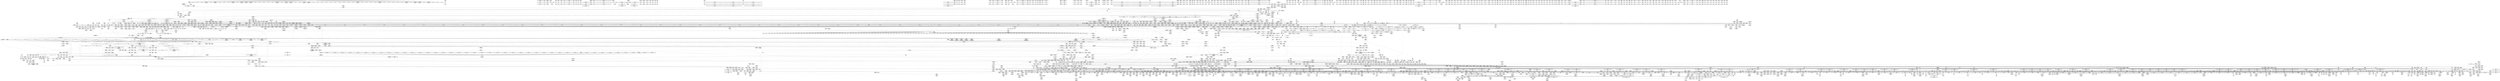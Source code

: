 digraph {
	CE0x64494e0 [shape=record,shape=Mrecord,label="{CE0x64494e0|i64*_getelementptr_inbounds_(_6_x_i64_,_6_x_i64_*___llvm_gcov_ctr26,_i64_0,_i64_5)|*Constant*|*SummSource*}"]
	CE0x552adc0 [shape=record,shape=Mrecord,label="{CE0x552adc0|tomoyo_add_slash:tmp11|*LoadInst*|security/tomoyo/file.c,136|*SummSource*}"]
	CE0x45a9830 [shape=record,shape=Mrecord,label="{CE0x45a9830|tomoyo_get_mode:conv15|security/tomoyo/util.c,987}"]
	CE0x4653f70 [shape=record,shape=Mrecord,label="{CE0x4653f70|tomoyo_print_ulong:bb}"]
	CE0x6057020 [shape=record,shape=Mrecord,label="{CE0x6057020|__llvm_gcov_indirect_counter_increment114:predecessor|Function::__llvm_gcov_indirect_counter_increment114&Arg::predecessor::|*SummSource*}"]
	CE0x7d237d0 [shape=record,shape=Mrecord,label="{CE0x7d237d0|i64_ptrtoint_(i8*_blockaddress(_rcu_lock_release,_%__here)_to_i64)|*Constant*}"]
	CE0x63ecdd0 [shape=record,shape=Mrecord,label="{CE0x63ecdd0|GLOBAL:tomoyo_mac_keywords|Global_var:tomoyo_mac_keywords|*SummSource*}"]
	CE0x656d1b0 [shape=record,shape=Mrecord,label="{CE0x656d1b0|tomoyo_read_unlock:idx|Function::tomoyo_read_unlock&Arg::idx::|*SummSink*}"]
	CE0x5293d90 [shape=record,shape=Mrecord,label="{CE0x5293d90|0:_i32,_:_SCMR_1,2_}"]
	CE0x52a55e0 [shape=record,shape=Mrecord,label="{CE0x52a55e0|_call_void_mcount()_#3}"]
	CE0x65518b0 [shape=record,shape=Mrecord,label="{CE0x65518b0|i64_0|*Constant*}"]
	CE0x53c4950 [shape=record,shape=Mrecord,label="{CE0x53c4950|tomoyo_const_part_length:tmp42|security/tomoyo/util.c,644}"]
	CE0x669fd70 [shape=record,shape=Mrecord,label="{CE0x669fd70|GLOBAL:tomoyo_path_number_perm|*Constant*|*SummSource*}"]
	CE0x5508690 [shape=record,shape=Mrecord,label="{CE0x5508690|tomoyo_fill_path_info:entry|*SummSource*}"]
	CE0x6373020 [shape=record,shape=Mrecord,label="{CE0x6373020|0:_i8*,_array:_GCRE_tomoyo_mac_keywords_external_constant_42_x_i8*_:_elem_14::|security/tomoyo/file.c,233}"]
	CE0x7af7700 [shape=record,shape=Mrecord,label="{CE0x7af7700|tomoyo_audit_path_number_log:name|security/tomoyo/file.c,235|*SummSink*}"]
	CE0x53dcf80 [shape=record,shape=Mrecord,label="{CE0x53dcf80|tomoyo_const_part_length:tmp12|security/tomoyo/util.c,626|*SummSink*}"]
	CE0x647cfb0 [shape=record,shape=Mrecord,label="{CE0x647cfb0|i32_48|*Constant*|*SummSource*}"]
	CE0x538b800 [shape=record,shape=Mrecord,label="{CE0x538b800|tomoyo_path_number_perm:tobool|security/tomoyo/file.c,702|*SummSink*}"]
	CE0x656aca0 [shape=record,shape=Mrecord,label="{CE0x656aca0|i64*_getelementptr_inbounds_(_2_x_i64_,_2_x_i64_*___llvm_gcov_ctr53148,_i64_0,_i64_1)|*Constant*}"]
	CE0x7b0d4e0 [shape=record,shape=Mrecord,label="{CE0x7b0d4e0|i32_92|*Constant*|*SummSink*}"]
	CE0x564a0b0 [shape=record,shape=Mrecord,label="{CE0x564a0b0|tomoyo_get_mode:index|Function::tomoyo_get_mode&Arg::index::|*SummSource*}"]
	CE0x5264c10 [shape=record,shape=Mrecord,label="{CE0x5264c10|_call_void_mcount()_#3|*SummSource*}"]
	CE0x55972a0 [shape=record,shape=Mrecord,label="{CE0x55972a0|tomoyo_path_chown:tmp22|security/tomoyo/tomoyo.c,385|*SummSource*}"]
	CE0x6548a90 [shape=record,shape=Mrecord,label="{CE0x6548a90|_call_void_mcount()_#3}"]
	CE0x658fc10 [shape=record,shape=Mrecord,label="{CE0x658fc10|tomoyo_const_part_length:if.end|*SummSource*}"]
	CE0x640b240 [shape=record,shape=Mrecord,label="{CE0x640b240|tomoyo_path_chown:tmp5|security/tomoyo/tomoyo.c,379|*SummSource*}"]
	CE0x51d43d0 [shape=record,shape=Mrecord,label="{CE0x51d43d0|i64*_getelementptr_inbounds_(_2_x_i64_,_2_x_i64_*___llvm_gcov_ctr34195,_i64_0,_i64_0)|*Constant*|*SummSink*}"]
	CE0x6534480 [shape=record,shape=Mrecord,label="{CE0x6534480|tomoyo_print_ulong:if.else|*SummSource*}"]
	CE0x46e8890 [shape=record,shape=Mrecord,label="{CE0x46e8890|srcu_read_unlock:idx|Function::srcu_read_unlock&Arg::idx::}"]
	CE0x7b0dc30 [shape=record,shape=Mrecord,label="{CE0x7b0dc30|_call_void_mcount()_#3|*SummSource*}"]
	"CONST[source:0(mediator),value:2(dynamic)][purpose:{subject}]"
	CE0x7aa1c70 [shape=record,shape=Mrecord,label="{CE0x7aa1c70|i8*_getelementptr_inbounds_(_45_x_i8_,_45_x_i8_*_.str13,_i32_0,_i32_0)|*Constant*}"]
	CE0x56600c0 [shape=record,shape=Mrecord,label="{CE0x56600c0|rcu_lock_acquire:__here|*SummSink*}"]
	CE0x652ff90 [shape=record,shape=Mrecord,label="{CE0x652ff90|tomoyo_const_part_length:tmp48|security/tomoyo/util.c,649|*SummSink*}"]
	CE0x6177a50 [shape=record,shape=Mrecord,label="{CE0x6177a50|tomoyo_add_slash:tmp5|security/tomoyo/file.c,131|*SummSource*}"]
	CE0x6347200 [shape=record,shape=Mrecord,label="{CE0x6347200|rcu_lock_acquire:tmp4|include/linux/rcupdate.h,418|*SummSource*}"]
	CE0x457f530 [shape=record,shape=Mrecord,label="{CE0x457f530|_call_void_mcount()_#3|*SummSink*}"]
	CE0x46cd910 [shape=record,shape=Mrecord,label="{CE0x46cd910|get_current:bb}"]
	CE0x62cbfc0 [shape=record,shape=Mrecord,label="{CE0x62cbfc0|tomoyo_get_realpath:tmp}"]
	CE0x64f6a50 [shape=record,shape=Mrecord,label="{CE0x64f6a50|i64*_getelementptr_inbounds_(_22_x_i64_,_22_x_i64_*___llvm_gcov_ctr9,_i64_0,_i64_12)|*Constant*|*SummSink*}"]
	CE0x4645560 [shape=record,shape=Mrecord,label="{CE0x4645560|get_current:tmp1|*SummSink*}"]
	CE0x7b95e80 [shape=record,shape=Mrecord,label="{CE0x7b95e80|tomoyo_init_request_info:bb}"]
	CE0x7d456f0 [shape=record,shape=Mrecord,label="{CE0x7d456f0|i64*_getelementptr_inbounds_(_2_x_i64_,_2_x_i64_*___llvm_gcov_ctr32197,_i64_0,_i64_0)|*Constant*|*SummSink*}"]
	CE0x7d4eba0 [shape=record,shape=Mrecord,label="{CE0x7d4eba0|_call_void_tomoyo_add_slash(%struct.tomoyo_path_info*_%buf)_#9,_!dbg_!38934|security/tomoyo/file.c,709|*SummSource*}"]
	CE0x537ef80 [shape=record,shape=Mrecord,label="{CE0x537ef80|tomoyo_fill_path_info:arrayidx|security/tomoyo/util.c,667|*SummSink*}"]
	CE0x5fe9e50 [shape=record,shape=Mrecord,label="{CE0x5fe9e50|__kgid_val:coerce.dive}"]
	CE0x45eeb70 [shape=record,shape=Mrecord,label="{CE0x45eeb70|VOIDTB_TE:_CE_208,209_}"]
	CE0x6388410 [shape=record,shape=Mrecord,label="{CE0x6388410|tomoyo_path_chown:tmp4|security/tomoyo/tomoyo.c,379|*SummSource*}"]
	CE0x6115d10 [shape=record,shape=Mrecord,label="{CE0x6115d10|tomoyo_fill_path_info:call11|security/tomoyo/util.c,669|*SummSource*}"]
	CE0x5287e00 [shape=record,shape=Mrecord,label="{CE0x5287e00|tomoyo_const_part_length:if.end28|*SummSink*}"]
	CE0x7ad28a0 [shape=record,shape=Mrecord,label="{CE0x7ad28a0|i64_23|*Constant*|*SummSink*}"]
	CE0x551c380 [shape=record,shape=Mrecord,label="{CE0x551c380|i64*_getelementptr_inbounds_(_6_x_i64_,_6_x_i64_*___llvm_gcov_ctr26,_i64_0,_i64_4)|*Constant*}"]
	CE0x5596f60 [shape=record,shape=Mrecord,label="{CE0x5596f60|i64*_getelementptr_inbounds_(_10_x_i64_,_10_x_i64_*___llvm_gcov_ctr31198,_i64_0,_i64_9)|*Constant*}"]
	CE0x605cc00 [shape=record,shape=Mrecord,label="{CE0x605cc00|tomoyo_init_request_info:type|security/tomoyo/util.c,1009|*SummSource*}"]
	CE0x45776b0 [shape=record,shape=Mrecord,label="{CE0x45776b0|_call_void_tomoyo_check_acl(%struct.tomoyo_request_info*_%r,_i1_(%struct.tomoyo_request_info*,_%struct.tomoyo_acl_info*)*_tomoyo_check_path_number_acl)_#9,_!dbg_!38950|security/tomoyo/file.c,715|*SummSink*}"]
	CE0x7ac8f10 [shape=record,shape=Mrecord,label="{CE0x7ac8f10|tomoyo_fill_path_info:land.end|*SummSource*}"]
	CE0x5274050 [shape=record,shape=Mrecord,label="{CE0x5274050|i64*_getelementptr_inbounds_(_31_x_i64_,_31_x_i64_*___llvm_gcov_ctr43150,_i64_0,_i64_30)|*Constant*}"]
	CE0x60da6f0 [shape=record,shape=Mrecord,label="{CE0x60da6f0|i64_4|*Constant*}"]
	CE0x7ae87f0 [shape=record,shape=Mrecord,label="{CE0x7ae87f0|gid_valid:tmp3|*SummSource*}"]
	CE0x7d85960 [shape=record,shape=Mrecord,label="{CE0x7d85960|tomoyo_get_mode:tmp28|security/tomoyo/util.c,988|*SummSource*}"]
	CE0x7b9c5d0 [shape=record,shape=Mrecord,label="{CE0x7b9c5d0|uid_valid:lnot|include/linux/uidgid.h,100|*SummSource*}"]
	CE0x7aa2c40 [shape=record,shape=Mrecord,label="{CE0x7aa2c40|0:_%struct.tomoyo_obj_info*,_24:_%struct.tomoyo_path_info*,_32:_i64,_40:_i8,_72:_i8,_76:_i8,_:_SCMRE_36,37_}"]
	CE0x7c31670 [shape=record,shape=Mrecord,label="{CE0x7c31670|uid_valid:tmp1|*SummSource*}"]
	CE0x7d08ef0 [shape=record,shape=Mrecord,label="{CE0x7d08ef0|tomoyo_init_request_info:call4|security/tomoyo/util.c,1010}"]
	CE0x4656f60 [shape=record,shape=Mrecord,label="{CE0x4656f60|tomoyo_audit_path_number_log:param|security/tomoyo/file.c,213|*SummSink*}"]
	CE0x7aa36c0 [shape=record,shape=Mrecord,label="{CE0x7aa36c0|0:_%struct.tomoyo_obj_info*,_24:_%struct.tomoyo_path_info*,_32:_i64,_40:_i8,_72:_i8,_76:_i8,_:_SCMRE_42,43_}"]
	CE0x45d9480 [shape=record,shape=Mrecord,label="{CE0x45d9480|tomoyo_audit_path_number_log:path_number7|security/tomoyo/file.c,235}"]
	CE0x61159a0 [shape=record,shape=Mrecord,label="{CE0x61159a0|tomoyo_fill_path_info:frombool10|security/tomoyo/util.c,668|*SummSink*}"]
	CE0x52713f0 [shape=record,shape=Mrecord,label="{CE0x52713f0|_ret_void,_!dbg_!38929|security/tomoyo/util.c,670}"]
	CE0x65dd230 [shape=record,shape=Mrecord,label="{CE0x65dd230|tomoyo_get_mode:tmp2|security/tomoyo/util.c,978}"]
	CE0x6347270 [shape=record,shape=Mrecord,label="{CE0x6347270|rcu_lock_acquire:tmp4|include/linux/rcupdate.h,418|*SummSink*}"]
	CE0x7ad2bd0 [shape=record,shape=Mrecord,label="{CE0x7ad2bd0|tomoyo_const_part_length:tmp36|security/tomoyo/util.c,644|*SummSink*}"]
	CE0x7b9a5c0 [shape=record,shape=Mrecord,label="{CE0x7b9a5c0|tomoyo_path_number_perm:conv|security/tomoyo/file.c,708|*SummSink*}"]
	CE0x605ae50 [shape=record,shape=Mrecord,label="{CE0x605ae50|tomoyo_const_part_length:if.then17}"]
	CE0x7b2ee30 [shape=record,shape=Mrecord,label="{CE0x7b2ee30|128:_i8*,_1208:_%struct.file*,_:_CMRE_49,50_}"]
	CE0x7ccf960 [shape=record,shape=Mrecord,label="{CE0x7ccf960|gid_valid:tmp1}"]
	CE0x4730c10 [shape=record,shape=Mrecord,label="{CE0x4730c10|tomoyo_const_part_length:tmp35|security/tomoyo/util.c,643|*SummSource*}"]
	CE0x6213df0 [shape=record,shape=Mrecord,label="{CE0x6213df0|tomoyo_const_part_length:tmp47|security/tomoyo/util.c,646|*SummSink*}"]
	CE0x64f6d30 [shape=record,shape=Mrecord,label="{CE0x64f6d30|tomoyo_path_number_perm:tmp31|security/tomoyo/file.c,710|*SummSource*}"]
	CE0x62a3b50 [shape=record,shape=Mrecord,label="{CE0x62a3b50|tomoyo_path_chown:coerce.dive1|*SummSource*}"]
	CE0x6412ef0 [shape=record,shape=Mrecord,label="{CE0x6412ef0|tomoyo_path_number_perm:filename|security/tomoyo/file.c,712|*SummSink*}"]
	CE0x658cba0 [shape=record,shape=Mrecord,label="{CE0x658cba0|tomoyo_path_chown:tmp3|security/tomoyo/tomoyo.c,379}"]
	CE0x7c3aac0 [shape=record,shape=Mrecord,label="{CE0x7c3aac0|gid_eq:tmp3}"]
	CE0x7d09850 [shape=record,shape=Mrecord,label="{CE0x7d09850|GLOBAL:tomoyo_get_mode|*Constant*|*SummSource*}"]
	CE0x7b2aab0 [shape=record,shape=Mrecord,label="{CE0x7b2aab0|tomoyo_path_chown:tmp17|security/tomoyo/tomoyo.c,382}"]
	CE0x489cab0 [shape=record,shape=Mrecord,label="{CE0x489cab0|tomoyo_print_ulong:tmp13|security/tomoyo/util.c,242|*SummSource*}"]
	CE0x5512d10 [shape=record,shape=Mrecord,label="{CE0x5512d10|i64*_getelementptr_inbounds_(_2_x_i64_,_2_x_i64_*___llvm_gcov_ctr31,_i64_0,_i64_1)|*Constant*|*SummSource*}"]
	CE0x7b08db0 [shape=record,shape=Mrecord,label="{CE0x7b08db0|VOIDTB_TE:_CE_155,156_}"]
	CE0x53dc020 [shape=record,shape=Mrecord,label="{CE0x53dc020|tomoyo_const_part_length:tmp14|security/tomoyo/util.c,626}"]
	CE0x661b8f0 [shape=record,shape=Mrecord,label="{CE0x661b8f0|tomoyo_path_chown:tmp10|security/tomoyo/tomoyo.c,382|*SummSink*}"]
	CE0x5271020 [shape=record,shape=Mrecord,label="{CE0x5271020|tomoyo_fill_path_info:ptr|Function::tomoyo_fill_path_info&Arg::ptr::}"]
	CE0x6353f10 [shape=record,shape=Mrecord,label="{CE0x6353f10|tomoyo_init_request_info:bb|*SummSink*}"]
	CE0x7ac3df0 [shape=record,shape=Mrecord,label="{CE0x7ac3df0|i64*_getelementptr_inbounds_(_2_x_i64_,_2_x_i64_*___llvm_gcov_ctr35194,_i64_0,_i64_1)|*Constant*}"]
	CE0x45347b0 [shape=record,shape=Mrecord,label="{CE0x45347b0|gid_eq:right.coerce|Function::gid_eq&Arg::right.coerce::|*SummSink*}"]
	CE0x454fd50 [shape=record,shape=Mrecord,label="{CE0x454fd50|GLOBAL:__llvm_gcov_ctr26|Global_var:__llvm_gcov_ctr26|*SummSink*}"]
	CE0x650e5c0 [shape=record,shape=Mrecord,label="{CE0x650e5c0|tomoyo_path_number_perm:tmp23|security/tomoyo/file.c,706|*SummSink*}"]
	CE0x615f790 [shape=record,shape=Mrecord,label="{CE0x615f790|tomoyo_path_number_perm:tmp29|security/tomoyo/file.c,709|*SummSink*}"]
	CE0x6046620 [shape=record,shape=Mrecord,label="{CE0x6046620|i64_1|*Constant*}"]
	CE0x6389770 [shape=record,shape=Mrecord,label="{CE0x6389770|i64_1|*Constant*}"]
	CE0x54e60b0 [shape=record,shape=Mrecord,label="{CE0x54e60b0|tomoyo_const_part_length:lor.lhs.false23|*SummSink*}"]
	CE0x7b5fb40 [shape=record,shape=Mrecord,label="{CE0x7b5fb40|0:_%struct.tomoyo_obj_info*,_24:_%struct.tomoyo_path_info*,_32:_i64,_40:_i8,_72:_i8,_76:_i8,_:_SCMRE_51,52_}"]
	CE0x6320470 [shape=record,shape=Mrecord,label="{CE0x6320470|tomoyo_domain:tmp14|security/tomoyo/common.h,1205}"]
	CE0x6527e80 [shape=record,shape=Mrecord,label="{CE0x6527e80|VOIDTB_TE_array:_GCE_.str3_private_unnamed_addr_constant_15_x_i8_c_file_%s_%s_%s_0A_00_,_align_1:_elem_0:default:}"]
	CE0x4603710 [shape=record,shape=Mrecord,label="{CE0x4603710|i64*_getelementptr_inbounds_(_12_x_i64_,_12_x_i64_*___llvm_gcov_ctr31133,_i64_0,_i64_3)|*Constant*|*SummSink*}"]
	CE0x64f8a00 [shape=record,shape=Mrecord,label="{CE0x64f8a00|tomoyo_path_chown:tmp8|security/tomoyo/tomoyo.c,380|*SummSink*}"]
	CE0x7a7bd20 [shape=record,shape=Mrecord,label="{CE0x7a7bd20|tomoyo_fill_path_info:tmp7|security/tomoyo/util.c,667}"]
	CE0x64a0340 [shape=record,shape=Mrecord,label="{CE0x64a0340|tomoyo_fill_path_info:const_len6|security/tomoyo/util.c,668|*SummSource*}"]
	CE0x619b1a0 [shape=record,shape=Mrecord,label="{CE0x619b1a0|i64_8|*Constant*}"]
	CE0x454fa80 [shape=record,shape=Mrecord,label="{CE0x454fa80|tomoyo_read_lock:bb|*SummSource*}"]
	CE0x53f9b20 [shape=record,shape=Mrecord,label="{CE0x53f9b20|tomoyo_read_lock:entry|*SummSource*}"]
	CE0x4762d40 [shape=record,shape=Mrecord,label="{CE0x4762d40|srcu_read_unlock:entry|*SummSink*}"]
	CE0x65a5f00 [shape=record,shape=Mrecord,label="{CE0x65a5f00|__kgid_val:entry|*SummSink*}"]
	CE0x47878d0 [shape=record,shape=Mrecord,label="{CE0x47878d0|rcu_lock_release:bb|*SummSource*}"]
	CE0x5fef700 [shape=record,shape=Mrecord,label="{CE0x5fef700|i64_5|*Constant*}"]
	CE0x61ce3c0 [shape=record,shape=Mrecord,label="{CE0x61ce3c0|tomoyo_fill_path_info:tmp11|security/tomoyo/util.c,667}"]
	CE0x7bce840 [shape=record,shape=Mrecord,label="{CE0x7bce840|128:_i8*,_1208:_%struct.file*,_:_CMRE_22,23_}"]
	CE0x650ed30 [shape=record,shape=Mrecord,label="{CE0x650ed30|tomoyo_path_number_perm:tmp24|security/tomoyo/file.c,706|*SummSink*}"]
	CE0x564bfa0 [shape=record,shape=Mrecord,label="{CE0x564bfa0|_call_void___llvm_gcov_indirect_counter_increment114(i32*___llvm_gcov_global_state_pred45,_i64**_getelementptr_inbounds_(_3_x_i64*_,_3_x_i64*_*___llvm_gcda_edge_table44,_i64_0,_i64_2)),_!dbg_!38930|security/tomoyo/util.c,640}"]
	CE0x537fef0 [shape=record,shape=Mrecord,label="{CE0x537fef0|i64*_getelementptr_inbounds_(_5_x_i64_,_5_x_i64_*___llvm_gcov_ctr28130,_i64_0,_i64_3)|*Constant*}"]
	CE0x612f400 [shape=record,shape=Mrecord,label="{CE0x612f400|__kuid_val:tmp}"]
	CE0x621cd20 [shape=record,shape=Mrecord,label="{CE0x621cd20|tomoyo_domain:tmp8|security/tomoyo/common.h,1205|*SummSource*}"]
	CE0x5648f60 [shape=record,shape=Mrecord,label="{CE0x5648f60|i32_0|*Constant*}"]
	CE0x6547830 [shape=record,shape=Mrecord,label="{CE0x6547830|tomoyo_const_part_length:tmp19|security/tomoyo/util.c,628}"]
	CE0x5356730 [shape=record,shape=Mrecord,label="{CE0x5356730|uid_eq:tmp|*SummSink*}"]
	CE0x51ca4d0 [shape=record,shape=Mrecord,label="{CE0x51ca4d0|tomoyo_domain:tmp18|security/tomoyo/common.h,1205}"]
	CE0x62cc100 [shape=record,shape=Mrecord,label="{CE0x62cc100|tomoyo_read_lock:call|security/tomoyo/common.h,1097|*SummSource*}"]
	CE0x6555bf0 [shape=record,shape=Mrecord,label="{CE0x6555bf0|tomoyo_print_ulong:type|Function::tomoyo_print_ulong&Arg::type::|*SummSource*}"]
	CE0x6539b30 [shape=record,shape=Mrecord,label="{CE0x6539b30|COLLAPSED:_GCMRE___llvm_gcov_ctr23_internal_global_2_x_i64_zeroinitializer:_elem_0:default:}"]
	CE0x543a660 [shape=record,shape=Mrecord,label="{CE0x543a660|tomoyo_print_ulong:conv3|security/tomoyo/util.c,241|*SummSink*}"]
	CE0x5271240 [shape=record,shape=Mrecord,label="{CE0x5271240|tomoyo_fill_path_info:ptr|Function::tomoyo_fill_path_info&Arg::ptr::|*SummSink*}"]
	CE0x52cd8c0 [shape=record,shape=Mrecord,label="{CE0x52cd8c0|0:_i8,_array:_GCRE_tomoyo_index2category_constant_39_x_i8_c_00_00_00_00_00_00_00_00_00_00_00_00_00_00_00_00_00_00_00_00_00_00_00_01_01_01_01_01_01_01_01_01_01_01_01_01_01_01_02_,_align_16:_elem_36::|security/tomoyo/util.c,983}"]
	CE0x64c93f0 [shape=record,shape=Mrecord,label="{CE0x64c93f0|i64_7|*Constant*}"]
	CE0x62524c0 [shape=record,shape=Mrecord,label="{CE0x62524c0|__kuid_val:coerce.dive|*SummSink*}"]
	CE0x65464f0 [shape=record,shape=Mrecord,label="{CE0x65464f0|0:_%struct.tomoyo_obj_info*,_24:_%struct.tomoyo_path_info*,_32:_i64,_40:_i8,_72:_i8,_76:_i8,_:_SCMRE_0,8_|*MultipleSource*|security/tomoyo/file.c,693|security/tomoyo/file.c, 693|security/tomoyo/file.c,707|Function::tomoyo_init_request_info&Arg::r::}"]
	CE0x661bb20 [shape=record,shape=Mrecord,label="{CE0x661bb20|i64_5|*Constant*|*SummSink*}"]
	CE0x6449c40 [shape=record,shape=Mrecord,label="{CE0x6449c40|tomoyo_add_slash:tmp12|security/tomoyo/file.c,138|*SummSink*}"]
	CE0x55675a0 [shape=record,shape=Mrecord,label="{CE0x55675a0|tomoyo_path_chown:tmp19|security/tomoyo/tomoyo.c,383|*SummSink*}"]
	CE0x614f710 [shape=record,shape=Mrecord,label="{CE0x614f710|i32_-1|*Constant*}"]
	CE0x5305420 [shape=record,shape=Mrecord,label="{CE0x5305420|tomoyo_fill_path_info:sub|security/tomoyo/util.c,667|*SummSource*}"]
	CE0x70a4e90 [shape=record,shape=Mrecord,label="{CE0x70a4e90|tomoyo_path_number_perm:tmp52|security/tomoyo/file.c,724|*SummSink*}"]
	CE0x65efcf0 [shape=record,shape=Mrecord,label="{CE0x65efcf0|_ret_void,_!dbg_!38931|security/tomoyo/util.c,247}"]
	CE0x5322b20 [shape=record,shape=Mrecord,label="{CE0x5322b20|get_current:entry}"]
	CE0x563f150 [shape=record,shape=Mrecord,label="{CE0x563f150|srcu_read_unlock:bb|*SummSource*}"]
	CE0x605af10 [shape=record,shape=Mrecord,label="{CE0x605af10|tomoyo_const_part_length:if.end18|*SummSink*}"]
	CE0x7bf8630 [shape=record,shape=Mrecord,label="{CE0x7bf8630|128:_i8*,_1208:_%struct.file*,_:_CMRE_37,38_}"]
	CE0x669dfe0 [shape=record,shape=Mrecord,label="{CE0x669dfe0|tomoyo_const_part_length:tmp50|security/tomoyo/util.c,651}"]
	CE0x7c04020 [shape=record,shape=Mrecord,label="{CE0x7c04020|GLOBAL:get_current|*Constant*|*SummSource*}"]
	CE0x7a7b910 [shape=record,shape=Mrecord,label="{CE0x7a7b910|__llvm_gcov_indirect_counter_increment:counter|*SummSource*}"]
	CE0x709d1d0 [shape=record,shape=Mrecord,label="{CE0x709d1d0|tomoyo_fill_path_info:tmp4|security/tomoyo/util.c,667}"]
	CE0x7bf97b0 [shape=record,shape=Mrecord,label="{CE0x7bf97b0|tomoyo_path_number_perm:tmp28|security/tomoyo/file.c,708}"]
	CE0x7ae8de0 [shape=record,shape=Mrecord,label="{CE0x7ae8de0|VOIDTB_TE:_CE_8,12_}"]
	CE0x4728b00 [shape=record,shape=Mrecord,label="{CE0x4728b00|uid_eq:tmp4|include/linux/uidgid.h,50}"]
	CE0x7091980 [shape=record,shape=Mrecord,label="{CE0x7091980|i64*_getelementptr_inbounds_(_12_x_i64_,_12_x_i64_*___llvm_gcov_ctr31133,_i64_0,_i64_0)|*Constant*|*SummSource*}"]
	CE0x5439800 [shape=record,shape=Mrecord,label="{CE0x5439800|__kgid_val:gid|include/linux/uidgid.h, 37|*SummSink*}"]
	CE0x562c4e0 [shape=record,shape=Mrecord,label="{CE0x562c4e0|tomoyo_const_part_length:tmp14|security/tomoyo/util.c,626|*SummSink*}"]
	CE0x633b270 [shape=record,shape=Mrecord,label="{CE0x633b270|tomoyo_const_part_length:sw.bb|*SummSink*}"]
	CE0x6435bc0 [shape=record,shape=Mrecord,label="{CE0x6435bc0|tomoyo_path_chown:if.end|*SummSink*}"]
	CE0x65d04b0 [shape=record,shape=Mrecord,label="{CE0x65d04b0|gid_valid:gid.coerce|Function::gid_valid&Arg::gid.coerce::}"]
	CE0x6446780 [shape=record,shape=Mrecord,label="{CE0x6446780|_call_void_tomoyo_print_ulong(i8*_%arraydecay,_i32_64,_i64_%tmp12,_i8_zeroext_%radix.0)_#9,_!dbg_!38923|security/tomoyo/file.c,231|*SummSource*}"]
	CE0x5265b10 [shape=record,shape=Mrecord,label="{CE0x5265b10|tomoyo_print_ulong:call|security/tomoyo/util.c,240|*SummSink*}"]
	CE0x633aa40 [shape=record,shape=Mrecord,label="{CE0x633aa40|i64*_getelementptr_inbounds_(_31_x_i64_,_31_x_i64_*___llvm_gcov_ctr43150,_i64_0,_i64_4)|*Constant*}"]
	CE0x63d1bf0 [shape=record,shape=Mrecord,label="{CE0x63d1bf0|tomoyo_path_chown:conv|security/tomoyo/tomoyo.c,381}"]
	CE0x5486610 [shape=record,shape=Mrecord,label="{CE0x5486610|gid_eq:tmp2|*SummSource*}"]
	CE0x64dff80 [shape=record,shape=Mrecord,label="{CE0x64dff80|i32_9|*Constant*}"]
	CE0x564f910 [shape=record,shape=Mrecord,label="{CE0x564f910|i64_ptrtoint_(i8*_blockaddress(_rcu_lock_acquire,_%__here)_to_i64)|*Constant*|*SummSource*}"]
	CE0x459d120 [shape=record,shape=Mrecord,label="{CE0x459d120|tomoyo_print_ulong:tmp21|security/tomoyo/util.c,246|*SummSource*}"]
	CE0x7b944d0 [shape=record,shape=Mrecord,label="{CE0x7b944d0|tomoyo_path_number_perm:conv|security/tomoyo/file.c,708}"]
	CE0x5657540 [shape=record,shape=Mrecord,label="{CE0x5657540|i64*_getelementptr_inbounds_(_4_x_i64_,_4_x_i64_*___llvm_gcov_ctr33,_i64_0,_i64_2)|*Constant*}"]
	CE0x54f2050 [shape=record,shape=Mrecord,label="{CE0x54f2050|tomoyo_print_ulong:if.end|*SummSink*}"]
	CE0x7c11a70 [shape=record,shape=Mrecord,label="{CE0x7c11a70|i64*_getelementptr_inbounds_(_2_x_i64_,_2_x_i64_*___llvm_gcov_ctr35194,_i64_0,_i64_0)|*Constant*}"]
	CE0x562a040 [shape=record,shape=Mrecord,label="{CE0x562a040|tomoyo_const_part_length:tmp11|security/tomoyo/util.c,626|*SummSink*}"]
	CE0x55380a0 [shape=record,shape=Mrecord,label="{CE0x55380a0|__llvm_gcov_indirect_counter_increment114:tmp2|*SummSink*}"]
	CE0x53dd150 [shape=record,shape=Mrecord,label="{CE0x53dd150|__llvm_gcov_indirect_counter_increment114:pred|*SummSource*}"]
	CE0x4762b40 [shape=record,shape=Mrecord,label="{CE0x4762b40|GLOBAL:srcu_read_unlock|*Constant*|*SummSource*}"]
	CE0x6247920 [shape=record,shape=Mrecord,label="{CE0x6247920|tomoyo_get_mode:conv10|security/tomoyo/util.c,985|*SummSource*}"]
	CE0x6503780 [shape=record,shape=Mrecord,label="{CE0x6503780|tomoyo_const_part_length:tmp33|security/tomoyo/util.c,642|*SummSource*}"]
	CE0x7b4e2d0 [shape=record,shape=Mrecord,label="{CE0x7b4e2d0|VOIDTB_TE:_CE_183,184_}"]
	CE0x7d45940 [shape=record,shape=Mrecord,label="{CE0x7d45940|i64*_getelementptr_inbounds_(_10_x_i64_,_10_x_i64_*___llvm_gcov_ctr31198,_i64_0,_i64_3)|*Constant*}"]
	CE0x7d705b0 [shape=record,shape=Mrecord,label="{CE0x7d705b0|gid_valid:tmp|*SummSource*}"]
	CE0x5270560 [shape=record,shape=Mrecord,label="{CE0x5270560|tomoyo_get_mode:if.end9|*SummSink*}"]
	CE0x7b77cf0 [shape=record,shape=Mrecord,label="{CE0x7b77cf0|tomoyo_fill_path_info:tmp}"]
	CE0x6563cc0 [shape=record,shape=Mrecord,label="{CE0x6563cc0|tomoyo_domain:tmp8|security/tomoyo/common.h,1205}"]
	CE0x6187d90 [shape=record,shape=Mrecord,label="{CE0x6187d90|tomoyo_fill_path_info:land.rhs}"]
	CE0x6137fb0 [shape=record,shape=Mrecord,label="{CE0x6137fb0|__llvm_gcov_indirect_counter_increment:tmp3|*SummSink*}"]
	CE0x7ad2800 [shape=record,shape=Mrecord,label="{CE0x7ad2800|i64_23|*Constant*|*SummSource*}"]
	CE0x65c0070 [shape=record,shape=Mrecord,label="{CE0x65c0070|gid_valid:call|include/linux/uidgid.h,105|*SummSource*}"]
	CE0x65a3130 [shape=record,shape=Mrecord,label="{CE0x65a3130|tomoyo_print_ulong:if.else16|*SummSink*}"]
	CE0x7ad1910 [shape=record,shape=Mrecord,label="{CE0x7ad1910|tomoyo_const_part_length:cmp21|security/tomoyo/util.c,644}"]
	CE0x53a27d0 [shape=record,shape=Mrecord,label="{CE0x53a27d0|VOIDTB_TE:_CE_304,305_}"]
	CE0x7b300e0 [shape=record,shape=Mrecord,label="{CE0x7b300e0|__llvm_gcov_indirect_counter_increment:tmp2|*SummSource*}"]
	CE0x5597000 [shape=record,shape=Mrecord,label="{CE0x5597000|tomoyo_path_chown:tmp22|security/tomoyo/tomoyo.c,385}"]
	CE0x60a8510 [shape=record,shape=Mrecord,label="{CE0x60a8510|_call_void___srcu_read_unlock(%struct.srcu_struct*_%sp,_i32_%idx)_#9,_!dbg_!38906|include/linux/srcu.h,237}"]
	CE0x61c70c0 [shape=record,shape=Mrecord,label="{CE0x61c70c0|GLOBAL:kfree|*Constant*|*SummSource*}"]
	CE0x7b4e780 [shape=record,shape=Mrecord,label="{CE0x7b4e780|i64*_getelementptr_inbounds_(_2_x_i64_,_2_x_i64_*___llvm_gcov_ctr33196,_i64_0,_i64_0)|*Constant*|*SummSink*}"]
	CE0x53f7f30 [shape=record,shape=Mrecord,label="{CE0x53f7f30|0:_i8,_array:_GCRE_tomoyo_index2category_constant_39_x_i8_c_00_00_00_00_00_00_00_00_00_00_00_00_00_00_00_00_00_00_00_00_00_00_00_01_01_01_01_01_01_01_01_01_01_01_01_01_01_01_02_,_align_16:_elem_38::|security/tomoyo/util.c,983}"]
	CE0x4763860 [shape=record,shape=Mrecord,label="{CE0x4763860|i64*_getelementptr_inbounds_(_12_x_i64_,_12_x_i64_*___llvm_gcov_ctr28,_i64_0,_i64_9)|*Constant*}"]
	CE0x7b4e670 [shape=record,shape=Mrecord,label="{CE0x7b4e670|i64*_getelementptr_inbounds_(_2_x_i64_,_2_x_i64_*___llvm_gcov_ctr33196,_i64_0,_i64_0)|*Constant*|*SummSource*}"]
	CE0x46ac0d0 [shape=record,shape=Mrecord,label="{CE0x46ac0d0|uid_eq:coerce.dive1|*SummSink*}"]
	CE0x543bf40 [shape=record,shape=Mrecord,label="{CE0x543bf40|gid_eq:coerce.dive2|include/linux/uidgid.h,55|*SummSource*}"]
	CE0x6234f90 [shape=record,shape=Mrecord,label="{CE0x6234f90|i64_1|*Constant*}"]
	CE0x451c1d0 [shape=record,shape=Mrecord,label="{CE0x451c1d0|_call_void_mcount()_#3|*SummSource*}"]
	CE0x63db970 [shape=record,shape=Mrecord,label="{CE0x63db970|tomoyo_path_number_perm:path|Function::tomoyo_path_number_perm&Arg::path::}"]
	CE0x5398aa0 [shape=record,shape=Mrecord,label="{CE0x5398aa0|tomoyo_const_part_length:cmp12|security/tomoyo/util.c,641|*SummSink*}"]
	CE0x470ed30 [shape=record,shape=Mrecord,label="{CE0x470ed30|tomoyo_audit_path_number_log:sw.bb|*SummSink*}"]
	CE0x7ac8d80 [shape=record,shape=Mrecord,label="{CE0x7ac8d80|tomoyo_domain:tmp22|security/tomoyo/common.h,1205|*SummSink*}"]
	CE0x7c00060 [shape=record,shape=Mrecord,label="{CE0x7c00060|128:_i8*,_1208:_%struct.file*,_:_CMRE_152,160_|*MultipleSource*|security/tomoyo/common.h,1205|security/tomoyo/common.h,1205}"]
	CE0x65481e0 [shape=record,shape=Mrecord,label="{CE0x65481e0|tomoyo_const_part_length:tmp1}"]
	CE0x7dad9b0 [shape=record,shape=Mrecord,label="{CE0x7dad9b0|_ret_i32_%conv6,_!dbg_!38926|security/tomoyo/util.c,1011|*SummSource*}"]
	CE0x4610ee0 [shape=record,shape=Mrecord,label="{CE0x4610ee0|uid_eq:tmp3}"]
	CE0x6449fe0 [shape=record,shape=Mrecord,label="{CE0x6449fe0|tomoyo_add_slash:tmp13|security/tomoyo/file.c,138|*SummSource*}"]
	CE0x7b85540 [shape=record,shape=Mrecord,label="{CE0x7b85540|i32_1|*Constant*|*SummSink*}"]
	CE0x520d470 [shape=record,shape=Mrecord,label="{CE0x520d470|__kuid_val:uid|include/linux/uidgid.h, 32|*SummSource*}"]
	CE0x649f150 [shape=record,shape=Mrecord,label="{CE0x649f150|VOIDTB_TE:_CE_6368,6376_|*MultipleSource*|security/tomoyo/util.c,1010|Function::tomoyo_get_mode&Arg::ns::}"]
	CE0x45aaf70 [shape=record,shape=Mrecord,label="{CE0x45aaf70|tomoyo_init_request_info:tmp13|*LoadInst*|security/tomoyo/util.c,1011|*SummSink*}"]
	CE0x6289cd0 [shape=record,shape=Mrecord,label="{CE0x6289cd0|__kuid_val:bb|*SummSource*}"]
	CE0x64718a0 [shape=record,shape=Mrecord,label="{CE0x64718a0|_call_void___srcu_read_unlock(%struct.srcu_struct*_%sp,_i32_%idx)_#9,_!dbg_!38906|include/linux/srcu.h,237|*SummSink*}"]
	CE0x620a790 [shape=record,shape=Mrecord,label="{CE0x620a790|_call_void_mcount()_#3}"]
	CE0x55090f0 [shape=record,shape=Mrecord,label="{CE0x55090f0|tomoyo_init_request_info:domain1|security/tomoyo/util.c,1006|*SummSink*}"]
	CE0x649eff0 [shape=record,shape=Mrecord,label="{CE0x649eff0|VOIDTB_TE:_CE_2272,6368_|*MultipleSource*|security/tomoyo/util.c,1010|Function::tomoyo_get_mode&Arg::ns::}"]
	CE0x7a6ba60 [shape=record,shape=Mrecord,label="{CE0x7a6ba60|_ret_i32_%tmp4,_!dbg_!38904|include/linux/uidgid.h,34|*SummSource*}"]
	CE0x604e470 [shape=record,shape=Mrecord,label="{CE0x604e470|tomoyo_fill_path_info:land.rhs|*SummSink*}"]
	CE0x4734660 [shape=record,shape=Mrecord,label="{CE0x4734660|uid_eq:call4|include/linux/uidgid.h,50}"]
	CE0x7d3cef0 [shape=record,shape=Mrecord,label="{CE0x7d3cef0|tomoyo_path_chown:call|security/tomoyo/tomoyo.c,379|*SummSink*}"]
	CE0x65c08f0 [shape=record,shape=Mrecord,label="{CE0x65c08f0|GLOBAL:gid_eq|*Constant*}"]
	CE0x54fe6f0 [shape=record,shape=Mrecord,label="{CE0x54fe6f0|tomoyo_init_request_info:tmp3|security/tomoyo/util.c,1004|*SummSource*}"]
	CE0x51ca3f0 [shape=record,shape=Mrecord,label="{CE0x51ca3f0|i64*_getelementptr_inbounds_(_11_x_i64_,_11_x_i64_*___llvm_gcov_ctr54147,_i64_0,_i64_9)|*Constant*|*SummSink*}"]
	CE0x65f0000 [shape=record,shape=Mrecord,label="{CE0x65f0000|_ret_void,_!dbg_!38931|security/tomoyo/util.c,247|*SummSink*}"]
	CE0x7ac94f0 [shape=record,shape=Mrecord,label="{CE0x7ac94f0|tomoyo_get_mode:tmp11|security/tomoyo/util.c,982|*SummSink*}"]
	CE0x46cdc40 [shape=record,shape=Mrecord,label="{CE0x46cdc40|i64*_getelementptr_inbounds_(_2_x_i64_,_2_x_i64_*___llvm_gcov_ctr53148,_i64_0,_i64_1)|*Constant*|*SummSink*}"]
	CE0x6503150 [shape=record,shape=Mrecord,label="{CE0x6503150|tomoyo_const_part_length:tmp33|security/tomoyo/util.c,642}"]
	CE0x7ae7840 [shape=record,shape=Mrecord,label="{CE0x7ae7840|tomoyo_init_request_info:entry|*SummSink*}"]
	CE0x53beaa0 [shape=record,shape=Mrecord,label="{CE0x53beaa0|srcu_read_unlock:tmp2|*SummSink*}"]
	CE0x7b1f120 [shape=record,shape=Mrecord,label="{CE0x7b1f120|__llvm_gcov_indirect_counter_increment:exit|*SummSource*}"]
	CE0x65b1570 [shape=record,shape=Mrecord,label="{CE0x65b1570|tomoyo_path_chown:tmp11|security/tomoyo/tomoyo.c,382}"]
	CE0x648e460 [shape=record,shape=Mrecord,label="{CE0x648e460|GLOBAL:__llvm_gcov_ctr54147|Global_var:__llvm_gcov_ctr54147|*SummSink*}"]
	CE0x53117d0 [shape=record,shape=Mrecord,label="{CE0x53117d0|rcu_lock_release:tmp7|*SummSink*}"]
	CE0x6504090 [shape=record,shape=Mrecord,label="{CE0x6504090|tomoyo_const_part_length:tmp34|security/tomoyo/util.c,642}"]
	CE0x554b080 [shape=record,shape=Mrecord,label="{CE0x554b080|uid_eq:cmp|include/linux/uidgid.h,50|*SummSource*}"]
	CE0x7a70730 [shape=record,shape=Mrecord,label="{CE0x7a70730|tomoyo_print_ulong:tmp16|security/tomoyo/util.c,243}"]
	CE0x56837d0 [shape=record,shape=Mrecord,label="{CE0x56837d0|GLOBAL:lock_acquire|*Constant*|*SummSink*}"]
	CE0x562a760 [shape=record,shape=Mrecord,label="{CE0x562a760|GLOBAL:__llvm_gcov_indirect_counter_increment114|*Constant*}"]
	CE0x7b4fd70 [shape=record,shape=Mrecord,label="{CE0x7b4fd70|VOIDTB_TE:_CE_158,159_}"]
	CE0x7bffac0 [shape=record,shape=Mrecord,label="{CE0x7bffac0|128:_i8*,_1208:_%struct.file*,_:_CMRE_128,136_|*MultipleSource*|security/tomoyo/common.h,1205|security/tomoyo/common.h,1205}"]
	CE0x6019f80 [shape=record,shape=Mrecord,label="{CE0x6019f80|i64*_getelementptr_inbounds_(_4_x_i64_,_4_x_i64_*___llvm_gcov_ctr24,_i64_0,_i64_0)|*Constant*}"]
	CE0x457f8c0 [shape=record,shape=Mrecord,label="{CE0x457f8c0|VOIDTB_TE:_CE_200,201_}"]
	CE0x4577590 [shape=record,shape=Mrecord,label="{CE0x4577590|_call_void_tomoyo_check_acl(%struct.tomoyo_request_info*_%r,_i1_(%struct.tomoyo_request_info*,_%struct.tomoyo_acl_info*)*_tomoyo_check_path_number_acl)_#9,_!dbg_!38950|security/tomoyo/file.c,715|*SummSource*}"]
	CE0x63e0740 [shape=record,shape=Mrecord,label="{CE0x63e0740|i32_1|*Constant*}"]
	CE0x604ed60 [shape=record,shape=Mrecord,label="{CE0x604ed60|__llvm_gcov_indirect_counter_increment:pred|*SummSource*}"]
	CE0x7bb72a0 [shape=record,shape=Mrecord,label="{CE0x7bb72a0|__llvm_gcov_indirect_counter_increment:bb}"]
	CE0x6217950 [shape=record,shape=Mrecord,label="{CE0x6217950|tomoyo_print_ulong:conv|security/tomoyo/util.c,239|*SummSink*}"]
	CE0x6370580 [shape=record,shape=Mrecord,label="{CE0x6370580|gid_valid:tmp5|include/linux/uidgid.h,105|*SummSink*}"]
	CE0x5473600 [shape=record,shape=Mrecord,label="{CE0x5473600|tomoyo_get_mode:tmp25|security/tomoyo/util.c,987|*SummSink*}"]
	CE0x6306dd0 [shape=record,shape=Mrecord,label="{CE0x6306dd0|tomoyo_path_chown:if.then}"]
	CE0x6108810 [shape=record,shape=Mrecord,label="{CE0x6108810|tomoyo_const_part_length:tmp43|security/tomoyo/util.c,644}"]
	CE0x5509080 [shape=record,shape=Mrecord,label="{CE0x5509080|tomoyo_init_request_info:domain1|security/tomoyo/util.c,1006|*SummSource*}"]
	CE0x6503e10 [shape=record,shape=Mrecord,label="{CE0x6503e10|i64*_getelementptr_inbounds_(_31_x_i64_,_31_x_i64_*___llvm_gcov_ctr43150,_i64_0,_i64_21)|*Constant*|*SummSource*}"]
	CE0x4611160 [shape=record,shape=Mrecord,label="{CE0x4611160|tomoyo_path_number_perm:tmp11|security/tomoyo/file.c,702|*SummSink*}"]
	CE0x6668670 [shape=record,shape=Mrecord,label="{CE0x6668670|tomoyo_path_number_perm:tmp46|security/tomoyo/file.c,721|*SummSource*}"]
	CE0x65f0b80 [shape=record,shape=Mrecord,label="{CE0x65f0b80|tomoyo_print_ulong:entry|*SummSource*}"]
	CE0x463aeb0 [shape=record,shape=Mrecord,label="{CE0x463aeb0|tomoyo_read_unlock:tmp|*SummSink*}"]
	CE0x7d24160 [shape=record,shape=Mrecord,label="{CE0x7d24160|tomoyo_const_part_length:if.end6}"]
	CE0x6357390 [shape=record,shape=Mrecord,label="{CE0x6357390|tomoyo_path_number_perm:filename|security/tomoyo/file.c,712}"]
	CE0x669e9a0 [shape=record,shape=Mrecord,label="{CE0x669e9a0|tomoyo_const_part_length:tmp51|security/tomoyo/util.c,651|*SummSource*}"]
	CE0x63ed330 [shape=record,shape=Mrecord,label="{CE0x63ed330|tomoyo_audit_path_number_log:arrayidx5|security/tomoyo/file.c,233|*SummSource*}"]
	CE0x46cdf90 [shape=record,shape=Mrecord,label="{CE0x46cdf90|get_current:bb|*SummSource*}"]
	CE0x656d400 [shape=record,shape=Mrecord,label="{CE0x656d400|_ret_void,_!dbg_!38904|security/tomoyo/common.h,1110|*SummSource*}"]
	CE0x7b19f30 [shape=record,shape=Mrecord,label="{CE0x7b19f30|tomoyo_add_slash:return}"]
	CE0x52da970 [shape=record,shape=Mrecord,label="{CE0x52da970|GLOBAL:__llvm_gcov_indirect_counter_increment|*Constant*|*SummSource*}"]
	CE0x467df30 [shape=record,shape=Mrecord,label="{CE0x467df30|tomoyo_get_mode:tmp8|security/tomoyo/util.c,979}"]
	CE0x62865d0 [shape=record,shape=Mrecord,label="{CE0x62865d0|tomoyo_print_ulong:if.then13|*SummSink*}"]
	CE0x64b3da0 [shape=record,shape=Mrecord,label="{CE0x64b3da0|i64*_getelementptr_inbounds_(_31_x_i64_,_31_x_i64_*___llvm_gcov_ctr43150,_i64_0,_i64_16)|*Constant*}"]
	CE0x612f7b0 [shape=record,shape=Mrecord,label="{CE0x612f7b0|gid_eq:tmp}"]
	CE0x7a70b50 [shape=record,shape=Mrecord,label="{CE0x7a70b50|tomoyo_print_ulong:tmp16|security/tomoyo/util.c,243|*SummSink*}"]
	CE0x5334330 [shape=record,shape=Mrecord,label="{CE0x5334330|tomoyo_print_ulong:if.end20|*SummSource*}"]
	CE0x4786d20 [shape=record,shape=Mrecord,label="{CE0x4786d20|tomoyo_print_ulong:call19|security/tomoyo/util.c,246|*SummSource*}"]
	CE0x605b6b0 [shape=record,shape=Mrecord,label="{CE0x605b6b0|rcu_lock_release:tmp}"]
	CE0x63db750 [shape=record,shape=Mrecord,label="{CE0x63db750|tomoyo_path_number_perm:type|Function::tomoyo_path_number_perm&Arg::type::|*SummSink*}"]
	CE0x526fa10 [shape=record,shape=Mrecord,label="{CE0x526fa10|_call_void___llvm_gcov_indirect_counter_increment(i32*___llvm_gcov_global_state_pred30,_i64**_getelementptr_inbounds_(_3_x_i64*_,_3_x_i64*_*___llvm_gcda_edge_table29,_i64_0,_i64_1)),_!dbg_!38911|security/tomoyo/file.c,222|*SummSource*}"]
	CE0x624e7c0 [shape=record,shape=Mrecord,label="{CE0x624e7c0|tomoyo_get_mode:tmp21|security/tomoyo/util.c,985}"]
	CE0x45aa6f0 [shape=record,shape=Mrecord,label="{CE0x45aa6f0|i64*_getelementptr_inbounds_(_2_x_i64_,_2_x_i64_*___llvm_gcov_ctr22,_i64_0,_i64_0)|*Constant*|*SummSource*}"]
	CE0x6564ce0 [shape=record,shape=Mrecord,label="{CE0x6564ce0|0:_%struct.tomoyo_obj_info*,_24:_%struct.tomoyo_path_info*,_32:_i64,_40:_i8,_72:_i8,_76:_i8,_:_SCMRE_16,24_|*MultipleSource*|security/tomoyo/file.c,693|security/tomoyo/file.c, 693|security/tomoyo/file.c,707|Function::tomoyo_init_request_info&Arg::r::}"]
	CE0x7b60080 [shape=record,shape=Mrecord,label="{CE0x7b60080|0:_%struct.tomoyo_obj_info*,_24:_%struct.tomoyo_path_info*,_32:_i64,_40:_i8,_72:_i8,_76:_i8,_:_SCMRE_54,55_}"]
	CE0x47cabf0 [shape=record,shape=Mrecord,label="{CE0x47cabf0|gid_eq:right|include/linux/uidgid.h, 53|*SummSink*}"]
	CE0x651e880 [shape=record,shape=Mrecord,label="{CE0x651e880|tomoyo_path_chown:tmp2|security/tomoyo/tomoyo.c,379}"]
	CE0x6140500 [shape=record,shape=Mrecord,label="{CE0x6140500|i64*_getelementptr_inbounds_(_2_x_i64_,_2_x_i64_*___llvm_gcov_ctr32197,_i64_0,_i64_1)|*Constant*}"]
	CE0x6248280 [shape=record,shape=Mrecord,label="{CE0x6248280|tomoyo_path_number_perm:path_number11|security/tomoyo/file.c,712}"]
	CE0x64b8be0 [shape=record,shape=Mrecord,label="{CE0x64b8be0|gid_valid:tmp8|include/linux/uidgid.h,105}"]
	CE0x53f96a0 [shape=record,shape=Mrecord,label="{CE0x53f96a0|tomoyo_read_lock:tmp|*SummSource*}"]
	CE0x64716f0 [shape=record,shape=Mrecord,label="{CE0x64716f0|_ret_void,_!dbg_!38908|include/linux/rcupdate.h,424|*SummSink*}"]
	CE0x53c8d20 [shape=record,shape=Mrecord,label="{CE0x53c8d20|GLOBAL:rcu_lock_acquire|*Constant*}"]
	CE0x63fabf0 [shape=record,shape=Mrecord,label="{CE0x63fabf0|tomoyo_domain:tmp17|security/tomoyo/common.h,1205|*SummSource*}"]
	CE0x53dd560 [shape=record,shape=Mrecord,label="{CE0x53dd560|tomoyo_const_part_length:while.cond|*SummSink*}"]
	CE0x610c140 [shape=record,shape=Mrecord,label="{CE0x610c140|tomoyo_path_number_perm:path1|security/tomoyo/file.c,694|*SummSource*}"]
	CE0x7ada000 [shape=record,shape=Mrecord,label="{CE0x7ada000|0:_i32,_:_SCMR_2,3_}"]
	CE0x65e3e90 [shape=record,shape=Mrecord,label="{CE0x65e3e90|tomoyo_path_chown:tmp14|security/tomoyo/tomoyo.c,382}"]
	CE0x604e640 [shape=record,shape=Mrecord,label="{CE0x604e640|tomoyo_get_mode:tmp12|security/tomoyo/util.c,982|*SummSink*}"]
	CE0x613eaa0 [shape=record,shape=Mrecord,label="{CE0x613eaa0|tomoyo_read_unlock:tmp2|*SummSink*}"]
	CE0x45ee880 [shape=record,shape=Mrecord,label="{CE0x45ee880|VOIDTB_TE:_CE_205,206_}"]
	CE0x65e42d0 [shape=record,shape=Mrecord,label="{CE0x65e42d0|tomoyo_path_chown:tmp14|security/tomoyo/tomoyo.c,382|*SummSource*}"]
	CE0x652f9f0 [shape=record,shape=Mrecord,label="{CE0x652f9f0|i64**_getelementptr_inbounds_(_3_x_i64*_,_3_x_i64*_*___llvm_gcda_edge_table44,_i64_0,_i64_0)|*Constant*|*SummSink*}"]
	CE0x7d4e6d0 [shape=record,shape=Mrecord,label="{CE0x7d4e6d0|tomoyo_path_number_perm:tmp30|security/tomoyo/file.c,709|*SummSource*}"]
	CE0x60470e0 [shape=record,shape=Mrecord,label="{CE0x60470e0|tomoyo_get_mode:return|*SummSink*}"]
	CE0x4717630 [shape=record,shape=Mrecord,label="{CE0x4717630|tomoyo_const_part_length:conv11|security/tomoyo/util.c,641|*SummSink*}"]
	CE0x4798ae0 [shape=record,shape=Mrecord,label="{CE0x4798ae0|tomoyo_init_request_info:tmp1|*SummSink*}"]
	CE0x63cfd00 [shape=record,shape=Mrecord,label="{CE0x63cfd00|tomoyo_path_chown:call5|security/tomoyo/tomoyo.c,380}"]
	CE0x55d1b40 [shape=record,shape=Mrecord,label="{CE0x55d1b40|GLOBAL:__srcu_read_unlock|*Constant*}"]
	CE0x5fc6310 [shape=record,shape=Mrecord,label="{CE0x5fc6310|uid_valid:tmp3}"]
	CE0x614f240 [shape=record,shape=Mrecord,label="{CE0x614f240|uid_valid:val|include/linux/uidgid.h,100}"]
	CE0x524ad50 [shape=record,shape=Mrecord,label="{CE0x524ad50|tomoyo_path_number_perm:tmp42|security/tomoyo/file.c,721|*SummSink*}"]
	CE0x524aea0 [shape=record,shape=Mrecord,label="{CE0x524aea0|tomoyo_path_number_perm:conv18|security/tomoyo/file.c,721}"]
	CE0x46d9f80 [shape=record,shape=Mrecord,label="{CE0x46d9f80|VOIDTB_TE:_CE_209,210_}"]
	CE0x547f0b0 [shape=record,shape=Mrecord,label="{CE0x547f0b0|tomoyo_get_realpath:tmp6|security/tomoyo/file.c,151|*SummSource*}"]
	CE0x61cdf10 [shape=record,shape=Mrecord,label="{CE0x61cdf10|i64*_getelementptr_inbounds_(_5_x_i64_,_5_x_i64_*___llvm_gcov_ctr28130,_i64_0,_i64_4)|*Constant*|*SummSource*}"]
	CE0x6339ce0 [shape=record,shape=Mrecord,label="{CE0x6339ce0|i32_49|*Constant*|*SummSource*}"]
	CE0x4798f60 [shape=record,shape=Mrecord,label="{CE0x4798f60|i32_8|*Constant*|*SummSource*}"]
	CE0x5609710 [shape=record,shape=Mrecord,label="{CE0x5609710|tomoyo_domain:bb|*SummSink*}"]
	CE0x6635130 [shape=record,shape=Mrecord,label="{CE0x6635130|tomoyo_path_number_perm:conv18|security/tomoyo/file.c,721|*SummSource*}"]
	CE0x65e8860 [shape=record,shape=Mrecord,label="{CE0x65e8860|i1_false|*Constant*|*SummSink*}"]
	CE0x7d65c30 [shape=record,shape=Mrecord,label="{CE0x7d65c30|i8_3|*Constant*|*SummSource*}"]
	CE0x53ea680 [shape=record,shape=Mrecord,label="{CE0x53ea680|i32_255|*Constant*}"]
	CE0x70a41c0 [shape=record,shape=Mrecord,label="{CE0x70a41c0|tomoyo_const_part_length:while.body|*SummSink*}"]
	CE0x610fa80 [shape=record,shape=Mrecord,label="{CE0x610fa80|tomoyo_audit_path_number_log:r|Function::tomoyo_audit_path_number_log&Arg::r::}"]
	CE0x7b1f630 [shape=record,shape=Mrecord,label="{CE0x7b1f630|i32_1205|*Constant*|*SummSource*}"]
	CE0x6057180 [shape=record,shape=Mrecord,label="{CE0x6057180|__llvm_gcov_indirect_counter_increment114:predecessor|Function::__llvm_gcov_indirect_counter_increment114&Arg::predecessor::|*SummSink*}"]
	CE0x7c2b780 [shape=record,shape=Mrecord,label="{CE0x7c2b780|VOIDTB_TE:_CE_148,149_}"]
	CE0x6186240 [shape=record,shape=Mrecord,label="{CE0x6186240|tomoyo_get_mode:tmp17|security/tomoyo/util.c,983|*SummSink*}"]
	CE0x4645000 [shape=record,shape=Mrecord,label="{CE0x4645000|tomoyo_const_part_length:entry}"]
	CE0x6177ea0 [shape=record,shape=Mrecord,label="{CE0x6177ea0|tomoyo_get_realpath:if.then}"]
	CE0x5529dc0 [shape=record,shape=Mrecord,label="{CE0x5529dc0|tomoyo_get_mode:config|security/tomoyo/util.c,981|*SummSink*}"]
	CE0x612e7f0 [shape=record,shape=Mrecord,label="{CE0x612e7f0|tomoyo_audit_path_number_log:filename|security/tomoyo/file.c,235}"]
	CE0x7ae6bf0 [shape=record,shape=Mrecord,label="{CE0x7ae6bf0|VOIDTB_TE:_CE_48,52_}"]
	CE0x52d93f0 [shape=record,shape=Mrecord,label="{CE0x52d93f0|uid_eq:tmp1}"]
	CE0x4550410 [shape=record,shape=Mrecord,label="{CE0x4550410|tomoyo_get_realpath:tmp1}"]
	CE0x6556070 [shape=record,shape=Mrecord,label="{CE0x6556070|tomoyo_audit_path_number_log:number|security/tomoyo/file.c,231|*SummSink*}"]
	CE0x6050260 [shape=record,shape=Mrecord,label="{CE0x6050260|tomoyo_const_part_length:tmp12|security/tomoyo/util.c,626|*SummSource*}"]
	CE0x6667f70 [shape=record,shape=Mrecord,label="{CE0x6667f70|tomoyo_path_number_perm:tmp45|security/tomoyo/file.c,721}"]
	CE0x70a40c0 [shape=record,shape=Mrecord,label="{CE0x70a40c0|tomoyo_const_part_length:while.body|*SummSource*}"]
	CE0x63e0980 [shape=record,shape=Mrecord,label="{CE0x63e0980|__kgid_val:tmp1|*SummSink*}"]
	CE0x6411d80 [shape=record,shape=Mrecord,label="{CE0x6411d80|i64*_getelementptr_inbounds_(_11_x_i64_,_11_x_i64_*___llvm_gcov_ctr54147,_i64_0,_i64_0)|*Constant*|*SummSink*}"]
	CE0x7c37a70 [shape=record,shape=Mrecord,label="{CE0x7c37a70|tomoyo_print_ulong:call15|security/tomoyo/util.c,244|*SummSink*}"]
	CE0x5650ad0 [shape=record,shape=Mrecord,label="{CE0x5650ad0|i8*_undef|*Constant*}"]
	CE0x7d6fd70 [shape=record,shape=Mrecord,label="{CE0x7d6fd70|tomoyo_path_number_perm:tmp51|security/tomoyo/file.c,724|*SummSource*}"]
	CE0x664fa60 [shape=record,shape=Mrecord,label="{CE0x664fa60|tomoyo_const_part_length:tmp28|security/tomoyo/util.c,641}"]
	CE0x6177370 [shape=record,shape=Mrecord,label="{CE0x6177370|tomoyo_audit_path_number_log:param|security/tomoyo/file.c,213}"]
	CE0x563df10 [shape=record,shape=Mrecord,label="{CE0x563df10|i64*_getelementptr_inbounds_(_14_x_i64_,_14_x_i64_*___llvm_gcov_ctr18115,_i64_0,_i64_13)|*Constant*}"]
	CE0x7d48020 [shape=record,shape=Mrecord,label="{CE0x7d48020|tomoyo_get_mode:if.then13|*SummSource*}"]
	CE0x7d48280 [shape=record,shape=Mrecord,label="{CE0x7d48280|tomoyo_get_mode:if.end14}"]
	CE0x605aae0 [shape=record,shape=Mrecord,label="{CE0x605aae0|tomoyo_const_part_length:while.end}"]
	CE0x564a3b0 [shape=record,shape=Mrecord,label="{CE0x564a3b0|_ret_i32_%retval.0,_!dbg_!38935|security/tomoyo/util.c,988|*SummSource*}"]
	CE0x6238f50 [shape=record,shape=Mrecord,label="{CE0x6238f50|i8_3|*Constant*|*SummSink*}"]
	CE0x70a34e0 [shape=record,shape=Mrecord,label="{CE0x70a34e0|rcu_lock_release:tmp4|include/linux/rcupdate.h,423|*SummSource*}"]
	CE0x7ad57f0 [shape=record,shape=Mrecord,label="{CE0x7ad57f0|VOIDTB_TE:_CE_197,198_}"]
	CE0x6056c20 [shape=record,shape=Mrecord,label="{CE0x6056c20|rcu_lock_release:tmp3}"]
	CE0x7d65750 [shape=record,shape=Mrecord,label="{CE0x7d65750|tomoyo_audit_path_number_log:tmp9|security/tomoyo/file.c,228|*SummSource*}"]
	CE0x6388e50 [shape=record,shape=Mrecord,label="{CE0x6388e50|tomoyo_fill_path_info:conv|security/tomoyo/util.c,664|*SummSource*}"]
	CE0x52da0a0 [shape=record,shape=Mrecord,label="{CE0x52da0a0|GLOBAL:__llvm_gcov_global_state_pred30|Global_var:__llvm_gcov_global_state_pred30|*SummSource*}"]
	CE0x65346f0 [shape=record,shape=Mrecord,label="{CE0x65346f0|_call_void_mcount()_#3|*SummSink*}"]
	CE0x7092db0 [shape=record,shape=Mrecord,label="{CE0x7092db0|i64*_getelementptr_inbounds_(_2_x_i64_,_2_x_i64_*___llvm_gcov_ctr53148,_i64_0,_i64_0)|*Constant*|*SummSource*}"]
	CE0x64bdcd0 [shape=record,shape=Mrecord,label="{CE0x64bdcd0|VOIDTB_TE:_CE_180,181_}"]
	CE0x52fba20 [shape=record,shape=Mrecord,label="{CE0x52fba20|i8*_getelementptr_inbounds_(_15_x_i8_,_15_x_i8_*_.str3,_i32_0,_i32_0)|*Constant*}"]
	CE0x48878d0 [shape=record,shape=Mrecord,label="{CE0x48878d0|__kgid_val:val|include/linux/uidgid.h,39}"]
	CE0x5608d10 [shape=record,shape=Mrecord,label="{CE0x5608d10|tomoyo_domain:tmp15|security/tomoyo/common.h,1205|*SummSink*}"]
	CE0x543c560 [shape=record,shape=Mrecord,label="{CE0x543c560|gid_eq:tmp4|include/linux/uidgid.h,55|*SummSink*}"]
	CE0x53ea000 [shape=record,shape=Mrecord,label="{CE0x53ea000|tomoyo_audit_path_number_log:tmp5|security/tomoyo/file.c,222|*SummSink*}"]
	CE0x7c01f50 [shape=record,shape=Mrecord,label="{CE0x7c01f50|0:_i8,_array:_GCRE_tomoyo_index2category_constant_39_x_i8_c_00_00_00_00_00_00_00_00_00_00_00_00_00_00_00_00_00_00_00_00_00_00_00_01_01_01_01_01_01_01_01_01_01_01_01_01_01_01_02_,_align_16:_elem_31::|security/tomoyo/util.c,983}"]
	CE0x6100370 [shape=record,shape=Mrecord,label="{CE0x6100370|GLOBAL:__llvm_gcov_ctr31133|Global_var:__llvm_gcov_ctr31133}"]
	CE0x4610bb0 [shape=record,shape=Mrecord,label="{CE0x4610bb0|tomoyo_path_number_perm:obj|security/tomoyo/file.c, 694}"]
	CE0x65f17a0 [shape=record,shape=Mrecord,label="{CE0x65f17a0|gid_valid:tmp8|include/linux/uidgid.h,105|*SummSink*}"]
	CE0x60a7dc0 [shape=record,shape=Mrecord,label="{CE0x60a7dc0|tomoyo_print_ulong:conv|security/tomoyo/util.c,239|*SummSource*}"]
	CE0x459d9b0 [shape=record,shape=Mrecord,label="{CE0x459d9b0|tomoyo_print_ulong:conv18|security/tomoyo/util.c,246}"]
	CE0x640b1d0 [shape=record,shape=Mrecord,label="{CE0x640b1d0|tomoyo_path_chown:tmp5|security/tomoyo/tomoyo.c,379}"]
	CE0x5293f50 [shape=record,shape=Mrecord,label="{CE0x5293f50|VOIDTB_TE:_CE_191,192_}"]
	CE0x6527610 [shape=record,shape=Mrecord,label="{CE0x6527610|tomoyo_audit_path_number_log:tmp17|security/tomoyo/file.c,236}"]
	CE0x5538570 [shape=record,shape=Mrecord,label="{CE0x5538570|tomoyo_const_part_length:conv2|security/tomoyo/util.c,627|*SummSink*}"]
	CE0x4656b00 [shape=record,shape=Mrecord,label="{CE0x4656b00|GLOBAL:srcu_read_unlock|*Constant*}"]
	CE0x54fea60 [shape=record,shape=Mrecord,label="{CE0x54fea60|tomoyo_get_realpath:tobool|security/tomoyo/file.c,151}"]
	CE0x6411600 [shape=record,shape=Mrecord,label="{CE0x6411600|tomoyo_domain:tmp11|security/tomoyo/common.h,1205|*SummSource*}"]
	CE0x53dd260 [shape=record,shape=Mrecord,label="{CE0x53dd260|__llvm_gcov_indirect_counter_increment114:pred|*SummSink*}"]
	CE0x46ec940 [shape=record,shape=Mrecord,label="{CE0x46ec940|VOIDTB_TE:_CE_216,217_}"]
	CE0x610c9b0 [shape=record,shape=Mrecord,label="{CE0x610c9b0|tomoyo_path_number_perm:dentry|security/tomoyo/file.c,702|*SummSink*}"]
	CE0x53238c0 [shape=record,shape=Mrecord,label="{CE0x53238c0|tomoyo_domain:cred|security/tomoyo/common.h,1205|*SummSink*}"]
	CE0x60b2be0 [shape=record,shape=Mrecord,label="{CE0x60b2be0|i1_false|*Constant*}"]
	CE0x7b908f0 [shape=record,shape=Mrecord,label="{CE0x7b908f0|tomoyo_const_part_length:cmp15|security/tomoyo/util.c,641}"]
	CE0x64c9e00 [shape=record,shape=Mrecord,label="{CE0x64c9e00|tomoyo_path_number_perm:tmp20|security/tomoyo/file.c,705|*SummSink*}"]
	CE0x7ad2790 [shape=record,shape=Mrecord,label="{CE0x7ad2790|i64_23|*Constant*}"]
	CE0x7d18900 [shape=record,shape=Mrecord,label="{CE0x7d18900|_ret_i1_%cmp,_!dbg_!38907|include/linux/uidgid.h,50|*SummSink*}"]
	CE0x70a2c70 [shape=record,shape=Mrecord,label="{CE0x70a2c70|i64*_getelementptr_inbounds_(_4_x_i64_,_4_x_i64_*___llvm_gcov_ctr33,_i64_0,_i64_2)|*Constant*|*SummSource*}"]
	CE0x53f91b0 [shape=record,shape=Mrecord,label="{CE0x53f91b0|tomoyo_path_number_perm:do.cond}"]
	CE0x451be70 [shape=record,shape=Mrecord,label="{CE0x451be70|tomoyo_add_slash:if.end}"]
	CE0x636ed70 [shape=record,shape=Mrecord,label="{CE0x636ed70|srcu_read_unlock:tmp1}"]
	CE0x66625b0 [shape=record,shape=Mrecord,label="{CE0x66625b0|tomoyo_fill_path_info:conv7|security/tomoyo/util.c,668|*SummSink*}"]
	CE0x664f8f0 [shape=record,shape=Mrecord,label="{CE0x664f8f0|tomoyo_const_part_length:tmp27|security/tomoyo/util.c,641|*SummSink*}"]
	CE0x6352f10 [shape=record,shape=Mrecord,label="{CE0x6352f10|gid_valid:bb}"]
	CE0x60b3060 [shape=record,shape=Mrecord,label="{CE0x60b3060|tomoyo_fill_path_info:tmp10|*SummSource*}"]
	CE0x65d0090 [shape=record,shape=Mrecord,label="{CE0x65d0090|GLOBAL:gid_valid|*Constant*|*SummSink*}"]
	CE0x52cd0b0 [shape=record,shape=Mrecord,label="{CE0x52cd0b0|0:_i8,_array:_GCRE_tomoyo_index2category_constant_39_x_i8_c_00_00_00_00_00_00_00_00_00_00_00_00_00_00_00_00_00_00_00_00_00_00_00_01_01_01_01_01_01_01_01_01_01_01_01_01_01_01_02_,_align_16:_elem_33::|security/tomoyo/util.c,983}"]
	CE0x66806f0 [shape=record,shape=Mrecord,label="{CE0x66806f0|tomoyo_path_number_perm:tmp49|security/tomoyo/file.c,723|*SummSink*}"]
	CE0x7c31950 [shape=record,shape=Mrecord,label="{CE0x7c31950|tomoyo_init_request_info:domain.addr.0}"]
	CE0x64713e0 [shape=record,shape=Mrecord,label="{CE0x64713e0|i64*_getelementptr_inbounds_(_14_x_i64_,_14_x_i64_*___llvm_gcov_ctr18115,_i64_0,_i64_3)|*Constant*}"]
	CE0x5656ca0 [shape=record,shape=Mrecord,label="{CE0x5656ca0|_call_void_mcount()_#3}"]
	CE0x7be69e0 [shape=record,shape=Mrecord,label="{CE0x7be69e0|tomoyo_const_part_length:bb|*SummSink*}"]
	CE0x470e360 [shape=record,shape=Mrecord,label="{CE0x470e360|_call_void_mcount()_#3|*SummSource*}"]
	CE0x52d6000 [shape=record,shape=Mrecord,label="{CE0x52d6000|tomoyo_const_part_length:tmp39|security/tomoyo/util.c,644}"]
	CE0x7b84870 [shape=record,shape=Mrecord,label="{CE0x7b84870|VOIDTB_TE:_CE_175,176_}"]
	CE0x61778f0 [shape=record,shape=Mrecord,label="{CE0x61778f0|tomoyo_get_realpath:name1|security/tomoyo/file.c,151|*SummSink*}"]
	CE0x55a6190 [shape=record,shape=Mrecord,label="{CE0x55a6190|0:_%struct.tomoyo_obj_info*,_24:_%struct.tomoyo_path_info*,_32:_i64,_40:_i8,_72:_i8,_76:_i8,_:_SCMRE_34,35_}"]
	CE0x6252cc0 [shape=record,shape=Mrecord,label="{CE0x6252cc0|__kuid_val:tmp4|include/linux/uidgid.h,34|*SummSink*}"]
	CE0x7c1ab20 [shape=record,shape=Mrecord,label="{CE0x7c1ab20|__llvm_gcov_indirect_counter_increment:entry|*SummSource*}"]
	CE0x7ae6e00 [shape=record,shape=Mrecord,label="{CE0x7ae6e00|VOIDTB_TE:_CE_72,80_}"]
	CE0x65f0bf0 [shape=record,shape=Mrecord,label="{CE0x65f0bf0|tomoyo_print_ulong:entry|*SummSink*}"]
	CE0x7db8320 [shape=record,shape=Mrecord,label="{CE0x7db8320|rcu_lock_acquire:entry}"]
	CE0x65dca70 [shape=record,shape=Mrecord,label="{CE0x65dca70|GLOBAL:lockdep_rcu_suspicious|*Constant*}"]
	CE0x53f9c40 [shape=record,shape=Mrecord,label="{CE0x53f9c40|_ret_i32_%call,_!dbg_!38902|security/tomoyo/common.h,1097}"]
	CE0x7094130 [shape=record,shape=Mrecord,label="{CE0x7094130|_call_void_lock_acquire(%struct.lockdep_map*_%map,_i32_0,_i32_0,_i32_2,_i32_0,_%struct.lockdep_map*_null,_i64_ptrtoint_(i8*_blockaddress(_rcu_lock_acquire,_%__here)_to_i64))_#9,_!dbg_!38907|include/linux/rcupdate.h,418|*SummSource*}"]
	CE0x64dfe60 [shape=record,shape=Mrecord,label="{CE0x64dfe60|tomoyo_read_unlock:entry|*SummSink*}"]
	CE0x5323540 [shape=record,shape=Mrecord,label="{CE0x5323540|i32_78|*Constant*|*SummSource*}"]
	CE0x4536500 [shape=record,shape=Mrecord,label="{CE0x4536500|tomoyo_init_request_info:mode5|security/tomoyo/util.c,1011|*SummSource*}"]
	CE0x613f3d0 [shape=record,shape=Mrecord,label="{CE0x613f3d0|tomoyo_audit_path_number_log:tmp6|security/tomoyo/file.c,225|*SummSource*}"]
	CE0x6675d30 [shape=record,shape=Mrecord,label="{CE0x6675d30|tomoyo_audit_path_number_log:path_number3|security/tomoyo/file.c,231|*SummSink*}"]
	CE0x51d4290 [shape=record,shape=Mrecord,label="{CE0x51d4290|i64*_getelementptr_inbounds_(_2_x_i64_,_2_x_i64_*___llvm_gcov_ctr34195,_i64_0,_i64_0)|*Constant*|*SummSource*}"]
	CE0x7aa13a0 [shape=record,shape=Mrecord,label="{CE0x7aa13a0|i32_0|*Constant*}"]
	CE0x6446020 [shape=record,shape=Mrecord,label="{CE0x6446020|tomoyo_print_ulong:buffer_len|Function::tomoyo_print_ulong&Arg::buffer_len::}"]
	CE0x6389210 [shape=record,shape=Mrecord,label="{CE0x6389210|VOIDTB_TE:_CE_6392,6400_|*MultipleSource*|security/tomoyo/util.c,1010|Function::tomoyo_get_mode&Arg::ns::}"]
	CE0x5356ce0 [shape=record,shape=Mrecord,label="{CE0x5356ce0|tomoyo_path_number_perm:cleanup|*SummSink*}"]
	CE0x6346d50 [shape=record,shape=Mrecord,label="{CE0x6346d50|tomoyo_print_ulong:conv7|security/tomoyo/util.c,242}"]
	CE0x564f4d0 [shape=record,shape=Mrecord,label="{CE0x564f4d0|get_current:tmp2|*SummSource*}"]
	CE0x61da0a0 [shape=record,shape=Mrecord,label="{CE0x61da0a0|uid_eq:coerce.dive3|include/linux/uidgid.h,50}"]
	CE0x5648de0 [shape=record,shape=Mrecord,label="{CE0x5648de0|_call_void_mcount()_#3|*SummSource*}"]
	CE0x7bcda40 [shape=record,shape=Mrecord,label="{CE0x7bcda40|128:_i8*,_1208:_%struct.file*,_:_CMRE_4,5_}"]
	CE0x5657350 [shape=record,shape=Mrecord,label="{CE0x5657350|tomoyo_const_part_length:add|security/tomoyo/util.c,634|*SummSink*}"]
	CE0x7aa3500 [shape=record,shape=Mrecord,label="{CE0x7aa3500|0:_%struct.tomoyo_obj_info*,_24:_%struct.tomoyo_path_info*,_32:_i64,_40:_i8,_72:_i8,_76:_i8,_:_SCMRE_41,42_}"]
	CE0x653a350 [shape=record,shape=Mrecord,label="{CE0x653a350|tomoyo_get_mode:tmp2|security/tomoyo/util.c,978|*SummSource*}"]
	CE0x7b1f790 [shape=record,shape=Mrecord,label="{CE0x7b1f790|i32_1205|*Constant*|*SummSink*}"]
	CE0x55a5e10 [shape=record,shape=Mrecord,label="{CE0x55a5e10|0:_%struct.tomoyo_obj_info*,_24:_%struct.tomoyo_path_info*,_32:_i64,_40:_i8,_72:_i8,_76:_i8,_:_SCMRE_32,33_}"]
	CE0x62170d0 [shape=record,shape=Mrecord,label="{CE0x62170d0|__kgid_val:tmp2|*SummSource*}"]
	CE0x65c0590 [shape=record,shape=Mrecord,label="{CE0x65c0590|VOIDTB_TE:_CE_166,167_}"]
	CE0x7d84ec0 [shape=record,shape=Mrecord,label="{CE0x7d84ec0|tomoyo_get_mode:retval.0|*SummSink*}"]
	CE0x543ce00 [shape=record,shape=Mrecord,label="{CE0x543ce00|get_current:tmp1}"]
	CE0x5ff0410 [shape=record,shape=Mrecord,label="{CE0x5ff0410|i64**_getelementptr_inbounds_(_3_x_i64*_,_3_x_i64*_*___llvm_gcda_edge_table44,_i64_0,_i64_1)|*Constant*}"]
	CE0x6545ab0 [shape=record,shape=Mrecord,label="{CE0x6545ab0|tomoyo_path_number_perm:obj5|security/tomoyo/file.c,707}"]
	CE0x7a1a680 [shape=record,shape=Mrecord,label="{CE0x7a1a680|_call_void_mcount()_#3|*SummSource*}"]
	CE0x467e7c0 [shape=record,shape=Mrecord,label="{CE0x467e7c0|tomoyo_get_mode:tmp14|security/tomoyo/util.c,983|*SummSink*}"]
	CE0x51fa010 [shape=record,shape=Mrecord,label="{CE0x51fa010|tomoyo_audit_path_number_log:tmp11|security/tomoyo/file.c,231}"]
	CE0x65cfcf0 [shape=record,shape=Mrecord,label="{CE0x65cfcf0|tomoyo_path_chown:call7|security/tomoyo/tomoyo.c,382}"]
	CE0x4696270 [shape=record,shape=Mrecord,label="{CE0x4696270|tomoyo_const_part_length:tmp|*SummSource*}"]
	CE0x5ffc950 [shape=record,shape=Mrecord,label="{CE0x5ffc950|tomoyo_add_slash:tmp1|*SummSink*}"]
	CE0x4763040 [shape=record,shape=Mrecord,label="{CE0x4763040|tomoyo_audit_path_number_log:conv|security/tomoyo/file.c,216|*SummSource*}"]
	CE0x47f3420 [shape=record,shape=Mrecord,label="{CE0x47f3420|i64*_getelementptr_inbounds_(_2_x_i64_,_2_x_i64_*___llvm_gcov_ctr36193,_i64_0,_i64_0)|*Constant*|*SummSource*}"]
	CE0x7d3cb10 [shape=record,shape=Mrecord,label="{CE0x7d3cb10|i64*_getelementptr_inbounds_(_5_x_i64_,_5_x_i64_*___llvm_gcov_ctr32134,_i64_0,_i64_0)|*Constant*|*SummSource*}"]
	CE0x7d57620 [shape=record,shape=Mrecord,label="{CE0x7d57620|_call_void___llvm_gcov_indirect_counter_increment(i32*___llvm_gcov_global_state_pred30,_i64**_getelementptr_inbounds_(_3_x_i64*_,_3_x_i64*_*___llvm_gcda_edge_table29,_i64_0,_i64_0)),_!dbg_!38917|security/tomoyo/file.c,228}"]
	CE0x6445100 [shape=record,shape=Mrecord,label="{CE0x6445100|tomoyo_path_number_perm:tmp6|security/tomoyo/file.c,695|*SummSink*}"]
	CE0x60506b0 [shape=record,shape=Mrecord,label="{CE0x60506b0|i64*_getelementptr_inbounds_(_4_x_i64_,_4_x_i64_*___llvm_gcov_ctr33,_i64_0,_i64_1)|*Constant*}"]
	CE0x612f240 [shape=record,shape=Mrecord,label="{CE0x612f240|tomoyo_audit_path_number_log:name|security/tomoyo/file.c,235}"]
	CE0x7ac9850 [shape=record,shape=Mrecord,label="{CE0x7ac9850|tomoyo_get_mode:tmp12|security/tomoyo/util.c,982|*SummSource*}"]
	CE0x6187020 [shape=record,shape=Mrecord,label="{CE0x6187020|GLOBAL:full_name_hash|*Constant*|*SummSource*}"]
	CE0x51cb250 [shape=record,shape=Mrecord,label="{CE0x51cb250|tomoyo_domain:tmp19|security/tomoyo/common.h,1205|*SummSink*}"]
	CE0x539c890 [shape=record,shape=Mrecord,label="{CE0x539c890|tomoyo_path_number_perm:if.then3|*SummSource*}"]
	CE0x6140cd0 [shape=record,shape=Mrecord,label="{CE0x6140cd0|tomoyo_get_realpath:name|security/tomoyo/file.c,150|*SummSource*}"]
	CE0x6534630 [shape=record,shape=Mrecord,label="{CE0x6534630|_call_void_mcount()_#3|*SummSource*}"]
	CE0x7c382c0 [shape=record,shape=Mrecord,label="{CE0x7c382c0|tomoyo_print_ulong:tmp20|security/tomoyo/util.c,246|*SummSource*}"]
	CE0x7d70650 [shape=record,shape=Mrecord,label="{CE0x7d70650|tomoyo_path_number_perm:out}"]
	CE0x62392c0 [shape=record,shape=Mrecord,label="{CE0x62392c0|i8_1|*Constant*}"]
	CE0x562a150 [shape=record,shape=Mrecord,label="{CE0x562a150|_call_void_lock_release(%struct.lockdep_map*_%map,_i32_1,_i64_ptrtoint_(i8*_blockaddress(_rcu_lock_release,_%__here)_to_i64))_#9,_!dbg_!38907|include/linux/rcupdate.h,423|*SummSource*}"]
	CE0x7be9cd0 [shape=record,shape=Mrecord,label="{CE0x7be9cd0|tomoyo_audit_path_number_log:tmp14|security/tomoyo/file.c,233|*SummSink*}"]
	CE0x53dbeb0 [shape=record,shape=Mrecord,label="{CE0x53dbeb0|tomoyo_const_part_length:tmp13|security/tomoyo/util.c,626|*SummSink*}"]
	CE0x62137b0 [shape=record,shape=Mrecord,label="{CE0x62137b0|tomoyo_const_part_length:tmp47|security/tomoyo/util.c,646}"]
	CE0x7b08710 [shape=record,shape=Mrecord,label="{CE0x7b08710|gid_valid:coerce.dive}"]
	CE0x7b4e010 [shape=record,shape=Mrecord,label="{CE0x7b4e010|uid_eq:bb|*SummSink*}"]
	CE0x51cb170 [shape=record,shape=Mrecord,label="{CE0x51cb170|i64*_getelementptr_inbounds_(_11_x_i64_,_11_x_i64_*___llvm_gcov_ctr54147,_i64_0,_i64_10)|*Constant*|*SummSource*}"]
	CE0x659d630 [shape=record,shape=Mrecord,label="{CE0x659d630|tomoyo_init_request_info:tmp5|security/tomoyo/util.c,1004|*SummSource*}"]
	CE0x45d96b0 [shape=record,shape=Mrecord,label="{CE0x45d96b0|tomoyo_audit_path_number_log:path_number7|security/tomoyo/file.c,235|*SummSink*}"]
	CE0x6680cf0 [shape=record,shape=Mrecord,label="{CE0x6680cf0|tomoyo_path_number_perm:tmp50|security/tomoyo/file.c,723}"]
	CE0x45a9e20 [shape=record,shape=Mrecord,label="{CE0x45a9e20|tomoyo_get_mode:and|security/tomoyo/util.c,987|*SummSource*}"]
	CE0x7d23310 [shape=record,shape=Mrecord,label="{CE0x7d23310|tomoyo_const_part_length:tmp9|security/tomoyo/util.c,626|*SummSource*}"]
	CE0x7ad1bf0 [shape=record,shape=Mrecord,label="{CE0x7ad1bf0|tomoyo_const_part_length:cmp21|security/tomoyo/util.c,644|*SummSink*}"]
	CE0x62cb120 [shape=record,shape=Mrecord,label="{CE0x62cb120|tomoyo_get_realpath:call|security/tomoyo/file.c,150|*SummSource*}"]
	CE0x61736f0 [shape=record,shape=Mrecord,label="{CE0x61736f0|uid_eq:right.coerce|Function::uid_eq&Arg::right.coerce::|*SummSource*}"]
	CE0x7bff520 [shape=record,shape=Mrecord,label="{CE0x7bff520|128:_i8*,_1208:_%struct.file*,_:_CMRE_104,112_|*MultipleSource*|security/tomoyo/common.h,1205|security/tomoyo/common.h,1205}"]
	CE0x7d57b40 [shape=record,shape=Mrecord,label="{CE0x7d57b40|tomoyo_get_realpath:tmp8|security/tomoyo/file.c,152}"]
	CE0x70911d0 [shape=record,shape=Mrecord,label="{CE0x70911d0|tomoyo_fill_path_info:idxprom|security/tomoyo/util.c,667}"]
	CE0x7c39b80 [shape=record,shape=Mrecord,label="{CE0x7c39b80|tomoyo_get_mode:tmp1|*SummSink*}"]
	CE0x61ceb50 [shape=record,shape=Mrecord,label="{CE0x61ceb50|tomoyo_fill_path_info:tmp12|security/tomoyo/util.c,667|*SummSink*}"]
	CE0x547e690 [shape=record,shape=Mrecord,label="{CE0x547e690|i64*_getelementptr_inbounds_(_12_x_i64_,_12_x_i64_*___llvm_gcov_ctr28,_i64_0,_i64_8)|*Constant*}"]
	CE0x63c65a0 [shape=record,shape=Mrecord,label="{CE0x63c65a0|tomoyo_path_number_perm:tmp47|security/tomoyo/file.c,722}"]
	CE0x65a5ae0 [shape=record,shape=Mrecord,label="{CE0x65a5ae0|GLOBAL:__kgid_val|*Constant*}"]
	CE0x454f450 [shape=record,shape=Mrecord,label="{CE0x454f450|tomoyo_init_request_info:conv6|security/tomoyo/util.c,1011|*SummSource*}"]
	CE0x54002c0 [shape=record,shape=Mrecord,label="{CE0x54002c0|0:_i8,_array:_GCRE_tomoyo_index2category_constant_39_x_i8_c_00_00_00_00_00_00_00_00_00_00_00_00_00_00_00_00_00_00_00_00_00_00_00_01_01_01_01_01_01_01_01_01_01_01_01_01_01_01_02_,_align_16:_elem_7::|security/tomoyo/util.c,983}"]
	CE0x60c2580 [shape=record,shape=Mrecord,label="{CE0x60c2580|tomoyo_get_mode:default_config|security/tomoyo/util.c,986}"]
	CE0x55129c0 [shape=record,shape=Mrecord,label="{CE0x55129c0|tomoyo_audit_path_number_log:operation|security/tomoyo/file.c,213}"]
	CE0x467e640 [shape=record,shape=Mrecord,label="{CE0x467e640|i64_2|*Constant*}"]
	CE0x543a4f0 [shape=record,shape=Mrecord,label="{CE0x543a4f0|tomoyo_print_ulong:conv3|security/tomoyo/util.c,241|*SummSource*}"]
	CE0x616c0e0 [shape=record,shape=Mrecord,label="{CE0x616c0e0|rcu_lock_acquire:map|Function::rcu_lock_acquire&Arg::map::}"]
	CE0x7b43f60 [shape=record,shape=Mrecord,label="{CE0x7b43f60|tomoyo_const_part_length:conv8|security/tomoyo/util.c,632|*SummSink*}"]
	CE0x53118a0 [shape=record,shape=Mrecord,label="{CE0x53118a0|_call_void___llvm_gcov_indirect_counter_increment114(i32*___llvm_gcov_global_state_pred45,_i64**_getelementptr_inbounds_(_3_x_i64*_,_3_x_i64*_*___llvm_gcda_edge_table44,_i64_0,_i64_2)),_!dbg_!38930|security/tomoyo/util.c,640|*SummSink*}"]
	CE0x7ad85c0 [shape=record,shape=Mrecord,label="{CE0x7ad85c0|tomoyo_path_number_perm:tmp38|security/tomoyo/file.c,717}"]
	CE0x60d9f90 [shape=record,shape=Mrecord,label="{CE0x60d9f90|tomoyo_init_request_info:tmp7|security/tomoyo/util.c,1005|*SummSink*}"]
	CE0x54f27e0 [shape=record,shape=Mrecord,label="{CE0x54f27e0|rcu_lock_release:map|Function::rcu_lock_release&Arg::map::}"]
	CE0x543cd90 [shape=record,shape=Mrecord,label="{CE0x543cd90|i64_1|*Constant*}"]
	CE0x6503ec0 [shape=record,shape=Mrecord,label="{CE0x6503ec0|i64*_getelementptr_inbounds_(_31_x_i64_,_31_x_i64_*___llvm_gcov_ctr43150,_i64_0,_i64_21)|*Constant*|*SummSink*}"]
	CE0x7ba3820 [shape=record,shape=Mrecord,label="{CE0x7ba3820|0:_i8,_array:_GCRE_tomoyo_pn2mac_constant_8_x_i8_c_02_05_07_08_12_0F_10_11_,_align_1:_elem_6::|security/tomoyo/file.c,701}"]
	CE0x7cf04b0 [shape=record,shape=Mrecord,label="{CE0x7cf04b0|uid_valid:tmp8|include/linux/uidgid.h,100|*SummSink*}"]
	CE0x61000d0 [shape=record,shape=Mrecord,label="{CE0x61000d0|i64_4|*Constant*}"]
	CE0x4799070 [shape=record,shape=Mrecord,label="{CE0x4799070|i32_8|*Constant*|*SummSink*}"]
	CE0x484c040 [shape=record,shape=Mrecord,label="{CE0x484c040|tomoyo_get_realpath:tmp12|security/tomoyo/file.c,156}"]
	CE0x7ac4090 [shape=record,shape=Mrecord,label="{CE0x7ac4090|tomoyo_path_number_perm:tmp8|security/tomoyo/file.c,702|*SummSource*}"]
	CE0x64f7390 [shape=record,shape=Mrecord,label="{CE0x64f7390|tomoyo_path_number_perm:tmp32|security/tomoyo/file.c,710}"]
	CE0x610dc60 [shape=record,shape=Mrecord,label="{CE0x610dc60|_call_void_tomoyo_fill_path_info(%struct.tomoyo_path_info*_%buf)_#9,_!dbg_!38911|security/tomoyo/file.c,137|*SummSink*}"]
	CE0x7d47aa0 [shape=record,shape=Mrecord,label="{CE0x7d47aa0|0:_i8,_array:_GCRE_tomoyo_index2category_constant_39_x_i8_c_00_00_00_00_00_00_00_00_00_00_00_00_00_00_00_00_00_00_00_00_00_00_00_01_01_01_01_01_01_01_01_01_01_01_01_01_01_01_02_,_align_16:_elem_19::|security/tomoyo/util.c,983}"]
	CE0x6111060 [shape=record,shape=Mrecord,label="{CE0x6111060|i64_8|*Constant*|*SummSink*}"]
	CE0x6239b40 [shape=record,shape=Mrecord,label="{CE0x6239b40|i64*_getelementptr_inbounds_(_12_x_i64_,_12_x_i64_*___llvm_gcov_ctr28,_i64_0,_i64_11)|*Constant*|*SummSink*}"]
	CE0x7aa2a80 [shape=record,shape=Mrecord,label="{CE0x7aa2a80|0:_%struct.tomoyo_obj_info*,_24:_%struct.tomoyo_path_info*,_32:_i64,_40:_i8,_72:_i8,_76:_i8,_:_SCMRE_35,36_}"]
	CE0x62cb050 [shape=record,shape=Mrecord,label="{CE0x62cb050|tomoyo_get_realpath:call|security/tomoyo/file.c,150}"]
	CE0x6056080 [shape=record,shape=Mrecord,label="{CE0x6056080|tomoyo_const_part_length:add29|security/tomoyo/util.c,646|*SummSink*}"]
	CE0x54f1a40 [shape=record,shape=Mrecord,label="{CE0x54f1a40|tomoyo_print_ulong:tmp2|security/tomoyo/util.c,239|*SummSink*}"]
	CE0x6248890 [shape=record,shape=Mrecord,label="{CE0x6248890|tomoyo_path_number_perm:tmp33|security/tomoyo/file.c,715|*SummSink*}"]
	CE0x554af00 [shape=record,shape=Mrecord,label="{CE0x554af00|uid_eq:call4|include/linux/uidgid.h,50|*SummSink*}"]
	CE0x63b7500 [shape=record,shape=Mrecord,label="{CE0x63b7500|GLOBAL:init_user_ns|Global_var:init_user_ns|*SummSource*}"]
	CE0x644a4e0 [shape=record,shape=Mrecord,label="{CE0x644a4e0|gid_valid:coerce.dive1|include/linux/uidgid.h,105|*SummSource*}"]
	CE0x622c530 [shape=record,shape=Mrecord,label="{CE0x622c530|tomoyo_const_part_length:if.then17|*SummSource*}"]
	CE0x60d9f20 [shape=record,shape=Mrecord,label="{CE0x60d9f20|tomoyo_init_request_info:tmp7|security/tomoyo/util.c,1005|*SummSource*}"]
	CE0x53a2950 [shape=record,shape=Mrecord,label="{CE0x53a2950|uid_eq:tmp5|include/linux/uidgid.h,50}"]
	CE0x7db3f00 [shape=record,shape=Mrecord,label="{CE0x7db3f00|tomoyo_audit_path_number_log:idxprom4|security/tomoyo/file.c,233}"]
	CE0x54fed30 [shape=record,shape=Mrecord,label="{CE0x54fed30|tomoyo_init_request_info:if.end}"]
	CE0x65b19f0 [shape=record,shape=Mrecord,label="{CE0x65b19f0|tomoyo_path_chown:tmp13|security/tomoyo/tomoyo.c,382|*SummSink*}"]
	CE0x639ccf0 [shape=record,shape=Mrecord,label="{CE0x639ccf0|i64*_getelementptr_inbounds_(_10_x_i64_,_10_x_i64_*___llvm_gcov_ctr31198,_i64_0,_i64_0)|*Constant*}"]
	CE0x563ed10 [shape=record,shape=Mrecord,label="{CE0x563ed10|tomoyo_print_ulong:tmp27|security/tomoyo/util.c,247|*SummSink*}"]
	CE0x61730f0 [shape=record,shape=Mrecord,label="{CE0x61730f0|GLOBAL:uid_eq|*Constant*|*SummSink*}"]
	CE0x61b74c0 [shape=record,shape=Mrecord,label="{CE0x61b74c0|tomoyo_path_number_perm:tmp16|security/tomoyo/file.c,701|*SummSource*}"]
	CE0x539c320 [shape=record,shape=Mrecord,label="{CE0x539c320|tomoyo_path_number_perm:tmp|*SummSource*}"]
	CE0x53622f0 [shape=record,shape=Mrecord,label="{CE0x53622f0|tomoyo_path_number_perm:call1|security/tomoyo/file.c,704|*SummSink*}"]
	CE0x66789a0 [shape=record,shape=Mrecord,label="{CE0x66789a0|gid_valid:val|include/linux/uidgid.h,105}"]
	CE0x551bf80 [shape=record,shape=Mrecord,label="{CE0x551bf80|tomoyo_get_mode:tmp|*SummSource*}"]
	CE0x6667a90 [shape=record,shape=Mrecord,label="{CE0x6667a90|i64_17|*Constant*}"]
	CE0x7bb6a50 [shape=record,shape=Mrecord,label="{CE0x7bb6a50|i64*_getelementptr_inbounds_(_2_x_i64_,_2_x_i64_*___llvm_gcov_ctr37192,_i64_0,_i64_0)|*Constant*|*SummSource*}"]
	CE0x7c033d0 [shape=record,shape=Mrecord,label="{CE0x7c033d0|tomoyo_domain:tmp20|security/tomoyo/common.h,1205|*SummSink*}"]
	CE0x65639c0 [shape=record,shape=Mrecord,label="{CE0x65639c0|srcu_read_lock:tmp}"]
	CE0x7b0c510 [shape=record,shape=Mrecord,label="{CE0x7b0c510|VOIDTB_TE:_CE_112,144_}"]
	CE0x63701a0 [shape=record,shape=Mrecord,label="{CE0x63701a0|16:_%struct.dentry*,_:_SCMRE_16,24_|*MultipleSource*|security/tomoyo/file.c, 694|security/tomoyo/file.c,694|security/tomoyo/file.c,694|Function::tomoyo_path_number_perm&Arg::path::|Function::tomoyo_path_chown&Arg::path::}"]
	CE0x6534b40 [shape=record,shape=Mrecord,label="{CE0x6534b40|_call_void_mcount()_#3}"]
	CE0x5ff7640 [shape=record,shape=Mrecord,label="{CE0x5ff7640|tomoyo_init_request_info:profile2|security/tomoyo/util.c,1007|*SummSink*}"]
	CE0x52dc840 [shape=record,shape=Mrecord,label="{CE0x52dc840|tomoyo_path_number_perm:tmp35|security/tomoyo/file.c,717}"]
	CE0x7ccfc60 [shape=record,shape=Mrecord,label="{CE0x7ccfc60|GLOBAL:tomoyo_pn2mac|Global_var:tomoyo_pn2mac}"]
	CE0x605c5d0 [shape=record,shape=Mrecord,label="{CE0x605c5d0|tomoyo_init_request_info:tmp11|security/tomoyo/util.c,1007|*SummSource*}"]
	CE0x624ea30 [shape=record,shape=Mrecord,label="{CE0x624ea30|tomoyo_get_mode:tmp21|security/tomoyo/util.c,985|*SummSink*}"]
	CE0x61157e0 [shape=record,shape=Mrecord,label="{CE0x61157e0|tomoyo_fill_path_info:frombool10|security/tomoyo/util.c,668|*SummSource*}"]
	CE0x7bf8b30 [shape=record,shape=Mrecord,label="{CE0x7bf8b30|128:_i8*,_1208:_%struct.file*,_:_CMRE_41,42_}"]
	CE0x6236250 [shape=record,shape=Mrecord,label="{CE0x6236250|tomoyo_const_part_length:while.end|*SummSource*}"]
	CE0x7a476c0 [shape=record,shape=Mrecord,label="{CE0x7a476c0|i64*_getelementptr_inbounds_(_5_x_i64_,_5_x_i64_*___llvm_gcov_ctr32134,_i64_0,_i64_4)|*Constant*|*SummSink*}"]
	CE0x61f22b0 [shape=record,shape=Mrecord,label="{CE0x61f22b0|i32_3|*Constant*}"]
	CE0x5649d90 [shape=record,shape=Mrecord,label="{CE0x5649d90|tomoyo_get_mode:profile|Function::tomoyo_get_mode&Arg::profile::|*SummSource*}"]
	CE0x7bf99e0 [shape=record,shape=Mrecord,label="{CE0x7bf99e0|tomoyo_path_number_perm:tmp28|security/tomoyo/file.c,708|*SummSource*}"]
	CE0x7be9b10 [shape=record,shape=Mrecord,label="{CE0x7be9b10|tomoyo_audit_path_number_log:tmp14|security/tomoyo/file.c,233|*SummSource*}"]
	CE0x53ff2f0 [shape=record,shape=Mrecord,label="{CE0x53ff2f0|tomoyo_fill_path_info:call|security/tomoyo/util.c,664|*SummSource*}"]
	CE0x7d09b10 [shape=record,shape=Mrecord,label="{CE0x7d09b10|tomoyo_get_mode:entry|*SummSink*}"]
	CE0x61f2110 [shape=record,shape=Mrecord,label="{CE0x61f2110|tomoyo_path_number_perm:path_number|security/tomoyo/file.c,711|*SummSink*}"]
	CE0x6177640 [shape=record,shape=Mrecord,label="{CE0x6177640|tomoyo_get_realpath:name1|security/tomoyo/file.c,151}"]
	CE0x61da830 [shape=record,shape=Mrecord,label="{CE0x61da830|_ret_i1_%retval.0,_!dbg_!38916|security/tomoyo/file.c,156}"]
	CE0x6563b60 [shape=record,shape=Mrecord,label="{CE0x6563b60|GLOBAL:tomoyo_domain.__warned|Global_var:tomoyo_domain.__warned|*SummSource*}"]
	CE0x636ed00 [shape=record,shape=Mrecord,label="{CE0x636ed00|i64_1|*Constant*}"]
	CE0x647d6c0 [shape=record,shape=Mrecord,label="{CE0x647d6c0|__llvm_gcov_indirect_counter_increment114:tmp6}"]
	CE0x65e80b0 [shape=record,shape=Mrecord,label="{CE0x65e80b0|tomoyo_get_realpath:tmp10|security/tomoyo/file.c,155}"]
	CE0x614f330 [shape=record,shape=Mrecord,label="{CE0x614f330|uid_valid:val|include/linux/uidgid.h,100|*SummSink*}"]
	CE0x6156c90 [shape=record,shape=Mrecord,label="{CE0x6156c90|0:_i32,_:_SCMR_3,4_}"]
	CE0x7ad9f20 [shape=record,shape=Mrecord,label="{CE0x7ad9f20|0:_i32,_:_SCMR_1,2_}"]
	CE0x56085a0 [shape=record,shape=Mrecord,label="{CE0x56085a0|tomoyo_get_mode:tmp4|security/tomoyo/util.c,978}"]
	CE0x53c3ed0 [shape=record,shape=Mrecord,label="{CE0x53c3ed0|i64_24|*Constant*}"]
	CE0x6212ff0 [shape=record,shape=Mrecord,label="{CE0x6212ff0|i64*_getelementptr_inbounds_(_31_x_i64_,_31_x_i64_*___llvm_gcov_ctr43150,_i64_0,_i64_27)|*Constant*}"]
	CE0x538aed0 [shape=record,shape=Mrecord,label="{CE0x538aed0|VOIDTB_TE:_CE_313,314_}"]
	CE0x5512b30 [shape=record,shape=Mrecord,label="{CE0x5512b30|i64*_getelementptr_inbounds_(_2_x_i64_,_2_x_i64_*___llvm_gcov_ctr31,_i64_0,_i64_1)|*Constant*}"]
	CE0x47f3490 [shape=record,shape=Mrecord,label="{CE0x47f3490|tomoyo_audit_path_number_log:sw.default|*SummSource*}"]
	CE0x5403530 [shape=record,shape=Mrecord,label="{CE0x5403530|rcu_lock_acquire:bb}"]
	CE0x7b0c5c0 [shape=record,shape=Mrecord,label="{CE0x7b0c5c0|VOIDTB_TE:_CE_144,145_}"]
	CE0x5264c80 [shape=record,shape=Mrecord,label="{CE0x5264c80|_call_void_mcount()_#3|*SummSink*}"]
	CE0x7c12030 [shape=record,shape=Mrecord,label="{CE0x7c12030|0:_i8,_array:_GCRE_tomoyo_pn2mac_constant_8_x_i8_c_02_05_07_08_12_0F_10_11_,_align_1:_elem_2::|security/tomoyo/file.c,701}"]
	CE0x7be62a0 [shape=record,shape=Mrecord,label="{CE0x7be62a0|tomoyo_const_part_length:tmp20|security/tomoyo/util.c,628}"]
	CE0x53c8dd0 [shape=record,shape=Mrecord,label="{CE0x53c8dd0|rcu_lock_acquire:map|Function::rcu_lock_acquire&Arg::map::|*SummSink*}"]
	CE0x7b70380 [shape=record,shape=Mrecord,label="{CE0x7b70380|tomoyo_fill_path_info:conv3|security/tomoyo/util.c,666}"]
	CE0x53dd390 [shape=record,shape=Mrecord,label="{CE0x53dd390|0:_i64*,_array:_GCR___llvm_gcda_edge_table44_internal_unnamed_addr_constant_3_x_i64*_i64*_getelementptr_inbounds_(_31_x_i64_,_31_x_i64_*___llvm_gcov_ctr43150,_i64_0,_i64_10),_i64*_getelementptr_inbounds_(_31_x_i64_,_31_x_i64_*___llvm_gcov_ctr43150,_i64_0,_i64_11),_i64*_getelementptr_inbounds_(_31_x_i64_,_31_x_i64_*___llvm_gcov_ctr43150,_i64_0,_i64_15)_:_elem_0::}"]
	CE0x7a46ac0 [shape=record,shape=Mrecord,label="{CE0x7a46ac0|GLOBAL:srcu_read_lock|*Constant*|*SummSink*}"]
	CE0x709e130 [shape=record,shape=Mrecord,label="{CE0x709e130|tomoyo_domain:do.body}"]
	CE0x7ae75e0 [shape=record,shape=Mrecord,label="{CE0x7ae75e0|tomoyo_init_request_info:entry}"]
	CE0x5323680 [shape=record,shape=Mrecord,label="{CE0x5323680|tomoyo_domain:cred|security/tomoyo/common.h,1205}"]
	CE0x56583a0 [shape=record,shape=Mrecord,label="{CE0x56583a0|tomoyo_const_part_length:while.body}"]
	CE0x6445610 [shape=record,shape=Mrecord,label="{CE0x6445610|tomoyo_path_number_perm:tmp12|*LoadInst*|security/tomoyo/file.c,702|*SummSource*}"]
	CE0x60a7830 [shape=record,shape=Mrecord,label="{CE0x60a7830|COLLAPSED:_GCMRE___llvm_gcov_ctr37192_internal_global_2_x_i64_zeroinitializer:_elem_0:default:}"]
	CE0x6438630 [shape=record,shape=Mrecord,label="{CE0x6438630|tomoyo_domain:tmp13|security/tomoyo/common.h,1205|*SummSink*}"]
	CE0x62390f0 [shape=record,shape=Mrecord,label="{CE0x62390f0|i64*_getelementptr_inbounds_(_12_x_i64_,_12_x_i64_*___llvm_gcov_ctr28,_i64_0,_i64_11)|*Constant*}"]
	CE0x52dc500 [shape=record,shape=Mrecord,label="{CE0x52dc500|tomoyo_path_number_perm:tmp36|security/tomoyo/file.c,717}"]
	CE0x669ff80 [shape=record,shape=Mrecord,label="{CE0x669ff80|tomoyo_path_number_perm:entry}"]
	CE0x633aec0 [shape=record,shape=Mrecord,label="{CE0x633aec0|GLOBAL:lock_release|*Constant*}"]
	CE0x63fb700 [shape=record,shape=Mrecord,label="{CE0x63fb700|i64*_getelementptr_inbounds_(_11_x_i64_,_11_x_i64_*___llvm_gcov_ctr54147,_i64_0,_i64_0)|*Constant*}"]
	CE0x62866e0 [shape=record,shape=Mrecord,label="{CE0x62866e0|tomoyo_print_ulong:tmp}"]
	CE0x622baa0 [shape=record,shape=Mrecord,label="{CE0x622baa0|tomoyo_const_part_length:tmp18|security/tomoyo/util.c,627|*SummSource*}"]
	CE0x54fe4f0 [shape=record,shape=Mrecord,label="{CE0x54fe4f0|tomoyo_init_request_info:tmp3|security/tomoyo/util.c,1004}"]
	CE0x7c31ef0 [shape=record,shape=Mrecord,label="{CE0x7c31ef0|0:_i32,_:_SCMR_1,2_}"]
	CE0x61cf0e0 [shape=record,shape=Mrecord,label="{CE0x61cf0e0|tomoyo_fill_path_info:is_dir|security/tomoyo/util.c,667|*SummSource*}"]
	CE0x52d9d80 [shape=record,shape=Mrecord,label="{CE0x52d9d80|uid_eq:left|include/linux/uidgid.h, 48|*SummSource*}"]
	CE0x6273750 [shape=record,shape=Mrecord,label="{CE0x6273750|tomoyo_const_part_length:tmp}"]
	CE0x61a5100 [shape=record,shape=Mrecord,label="{CE0x61a5100|_ret_i1_%cmp,_!dbg_!38907|include/linux/uidgid.h,55|*SummSink*}"]
	CE0x5270880 [shape=record,shape=Mrecord,label="{CE0x5270880|tomoyo_audit_path_number_log:tmp|*SummSource*}"]
	CE0x53dca90 [shape=record,shape=Mrecord,label="{CE0x53dca90|__llvm_gcov_indirect_counter_increment114:bb|*SummSink*}"]
	CE0x64df8d0 [shape=record,shape=Mrecord,label="{CE0x64df8d0|_call_void_tomoyo_read_unlock(i32_%call1)_#9,_!dbg_!38957|security/tomoyo/file.c,720|*SummSink*}"]
	CE0x5508a40 [shape=record,shape=Mrecord,label="{CE0x5508a40|srcu_read_lock:sp|Function::srcu_read_lock&Arg::sp::}"]
	CE0x7b00f10 [shape=record,shape=Mrecord,label="{CE0x7b00f10|tomoyo_fill_path_info:tmp4|security/tomoyo/util.c,667}"]
	CE0x6339f50 [shape=record,shape=Mrecord,label="{CE0x6339f50|i32_49|*Constant*}"]
	CE0x7095ee0 [shape=record,shape=Mrecord,label="{CE0x7095ee0|rcu_lock_release:__here}"]
	CE0x6410da0 [shape=record,shape=Mrecord,label="{CE0x6410da0|tomoyo_domain:tmp6|security/tomoyo/common.h,1205}"]
	CE0x6057290 [shape=record,shape=Mrecord,label="{CE0x6057290|__llvm_gcov_indirect_counter_increment114:counters|Function::__llvm_gcov_indirect_counter_increment114&Arg::counters::}"]
	CE0x656b3d0 [shape=record,shape=Mrecord,label="{CE0x656b3d0|GLOBAL:__llvm_gcov_ctr18115|Global_var:__llvm_gcov_ctr18115|*SummSink*}"]
	CE0x4577fc0 [shape=record,shape=Mrecord,label="{CE0x4577fc0|tomoyo_path_number_perm:call15|security/tomoyo/file.c,716|*SummSource*}"]
	CE0x7ae8f90 [shape=record,shape=Mrecord,label="{CE0x7ae8f90|gid_valid:tmp4}"]
	CE0x668b2e0 [shape=record,shape=Mrecord,label="{CE0x668b2e0|0:_i8*,_array:_GCRE_tomoyo_mac_keywords_external_constant_42_x_i8*_:_elem_32::|security/tomoyo/file.c,233}"]
	CE0x52d5910 [shape=record,shape=Mrecord,label="{CE0x52d5910|tomoyo_const_part_length:tmp37|security/tomoyo/util.c,644|*SummSink*}"]
	CE0x65d06c0 [shape=record,shape=Mrecord,label="{CE0x65d06c0|_ret_i1_%lnot,_!dbg_!38906|include/linux/uidgid.h,105}"]
	CE0x6441b80 [shape=record,shape=Mrecord,label="{CE0x6441b80|_call_void___llvm_gcov_indirect_counter_increment114(i32*___llvm_gcov_global_state_pred45,_i64**_getelementptr_inbounds_(_3_x_i64*_,_3_x_i64*_*___llvm_gcda_edge_table44,_i64_0,_i64_0)),_!dbg_!38954|security/tomoyo/util.c,649}"]
	CE0x45ac690 [shape=record,shape=Mrecord,label="{CE0x45ac690|tomoyo_path_number_perm:tmp18|security/tomoyo/file.c,703|*SummSource*}"]
	CE0x63b7810 [shape=record,shape=Mrecord,label="{CE0x63b7810|GLOBAL:from_kuid|*Constant*|*SummSource*}"]
	CE0x4536650 [shape=record,shape=Mrecord,label="{CE0x4536650|tomoyo_init_request_info:mode5|security/tomoyo/util.c,1011|*SummSink*}"]
	CE0x551bf10 [shape=record,shape=Mrecord,label="{CE0x551bf10|i64*_getelementptr_inbounds_(_12_x_i64_,_12_x_i64_*___llvm_gcov_ctr31133,_i64_0,_i64_0)|*Constant*|*SummSink*}"]
	CE0x652a3c0 [shape=record,shape=Mrecord,label="{CE0x652a3c0|tomoyo_print_ulong:tmp1|*SummSource*}"]
	CE0x7b0c460 [shape=record,shape=Mrecord,label="{CE0x7b0c460|VOIDTB_TE:_CE_104,112_}"]
	CE0x54861a0 [shape=record,shape=Mrecord,label="{CE0x54861a0|tomoyo_add_slash:tmp7|security/tomoyo/file.c,132|*SummSource*}"]
	CE0x6115090 [shape=record,shape=Mrecord,label="{CE0x6115090|tomoyo_fill_path_info:is_patterned|security/tomoyo/util.c,668}"]
	CE0x70a5690 [shape=record,shape=Mrecord,label="{CE0x70a5690|tomoyo_path_number_perm:tmp53|security/tomoyo/file.c,724|*SummSink*}"]
	CE0x709ce70 [shape=record,shape=Mrecord,label="{CE0x709ce70|tomoyo_print_ulong:if.end20}"]
	CE0x7091d30 [shape=record,shape=Mrecord,label="{CE0x7091d30|i64_0|*Constant*}"]
	CE0x7b08ca0 [shape=record,shape=Mrecord,label="{CE0x7b08ca0|VOIDTB_TE:_CE_154,155_}"]
	CE0x551cf50 [shape=record,shape=Mrecord,label="{CE0x551cf50|COLLAPSED:_GCMRE___llvm_gcov_ctr26_internal_global_6_x_i64_zeroinitializer:_elem_0:default:}"]
	CE0x5ff6cb0 [shape=record,shape=Mrecord,label="{CE0x5ff6cb0|tomoyo_init_request_info:tmp4|security/tomoyo/util.c,1004|*SummSource*}"]
	CE0x45aa890 [shape=record,shape=Mrecord,label="{CE0x45aa890|i64*_getelementptr_inbounds_(_2_x_i64_,_2_x_i64_*___llvm_gcov_ctr22,_i64_0,_i64_0)|*Constant*|*SummSink*}"]
	CE0x61b76d0 [shape=record,shape=Mrecord,label="{CE0x61b76d0|i64*_getelementptr_inbounds_(_22_x_i64_,_22_x_i64_*___llvm_gcov_ctr9,_i64_0,_i64_5)|*Constant*}"]
	CE0x5293e80 [shape=record,shape=Mrecord,label="{CE0x5293e80|VOIDTB_TE:_CE_190,191_}"]
	CE0x7bcebb0 [shape=record,shape=Mrecord,label="{CE0x7bcebb0|128:_i8*,_1208:_%struct.file*,_:_CMRE_25,26_}"]
	CE0x563d290 [shape=record,shape=Mrecord,label="{CE0x563d290|_call_void_mcount()_#3}"]
	CE0x4799710 [shape=record,shape=Mrecord,label="{CE0x4799710|tomoyo_path_number_perm:if.end|*SummSink*}"]
	CE0x7b2e6b0 [shape=record,shape=Mrecord,label="{CE0x7b2e6b0|128:_i8*,_1208:_%struct.file*,_:_CMRE_43,44_}"]
	CE0x4611730 [shape=record,shape=Mrecord,label="{CE0x4611730|i64*_getelementptr_inbounds_(_12_x_i64_,_12_x_i64_*___llvm_gcov_ctr28,_i64_0,_i64_10)|*Constant*|*SummSource*}"]
	CE0x551c170 [shape=record,shape=Mrecord,label="{CE0x551c170|tomoyo_get_mode:tmp|*SummSink*}"]
	CE0x7b5fd00 [shape=record,shape=Mrecord,label="{CE0x7b5fd00|0:_%struct.tomoyo_obj_info*,_24:_%struct.tomoyo_path_info*,_32:_i64,_40:_i8,_72:_i8,_76:_i8,_:_SCMRE_52,53_}"]
	CE0x60b47c0 [shape=record,shape=Mrecord,label="{CE0x60b47c0|i64*_getelementptr_inbounds_(_6_x_i64_,_6_x_i64_*___llvm_gcov_ctr25,_i64_0,_i64_3)|*Constant*|*SummSink*}"]
	CE0x7b9c3d0 [shape=record,shape=Mrecord,label="{CE0x7b9c3d0|i1_true|*Constant*|*SummSink*}"]
	CE0x55674c0 [shape=record,shape=Mrecord,label="{CE0x55674c0|i64*_getelementptr_inbounds_(_10_x_i64_,_10_x_i64_*___llvm_gcov_ctr31198,_i64_0,_i64_8)|*Constant*|*SummSink*}"]
	CE0x54f2250 [shape=record,shape=Mrecord,label="{CE0x54f2250|tomoyo_print_ulong:if.else9|*SummSource*}"]
	CE0x7bcdf40 [shape=record,shape=Mrecord,label="{CE0x7bcdf40|128:_i8*,_1208:_%struct.file*,_:_CMRE_8,16_|*MultipleSource*|security/tomoyo/common.h,1205|security/tomoyo/common.h,1205}"]
	CE0x7af8620 [shape=record,shape=Mrecord,label="{CE0x7af8620|GLOBAL:tomoyo_supervisor|*Constant*}"]
	CE0x47584a0 [shape=record,shape=Mrecord,label="{CE0x47584a0|srcu_read_lock:bb}"]
	CE0x4534cb0 [shape=record,shape=Mrecord,label="{CE0x4534cb0|tomoyo_init_request_info:index|Function::tomoyo_init_request_info&Arg::index::}"]
	CE0x4536890 [shape=record,shape=Mrecord,label="{CE0x4536890|_call_void_tomoyo_fill_path_info(%struct.tomoyo_path_info*_%buf)_#9,_!dbg_!38913|security/tomoyo/file.c,152|*SummSink*}"]
	CE0x457fe50 [shape=record,shape=Mrecord,label="{CE0x457fe50|tomoyo_path_number_perm:lor.lhs.false|*SummSink*}"]
	CE0x620d570 [shape=record,shape=Mrecord,label="{CE0x620d570|tomoyo_fill_path_info:tmp13|*LoadInst*|security/tomoyo/util.c,668}"]
	CE0x54f2770 [shape=record,shape=Mrecord,label="{CE0x54f2770|rcu_lock_release:entry|*SummSink*}"]
	CE0x4611f50 [shape=record,shape=Mrecord,label="{CE0x4611f50|tomoyo_read_unlock:tmp3|*SummSink*}"]
	CE0x6435a50 [shape=record,shape=Mrecord,label="{CE0x6435a50|tomoyo_path_chown:tmp1|*SummSink*}"]
	CE0x61f1c70 [shape=record,shape=Mrecord,label="{CE0x61f1c70|tomoyo_path_number_perm:param|security/tomoyo/file.c,711|*SummSource*}"]
	CE0x53ea3b0 [shape=record,shape=Mrecord,label="{CE0x53ea3b0|tomoyo_add_slash:tobool|security/tomoyo/file.c,131|*SummSource*}"]
	CE0x65d02f0 [shape=record,shape=Mrecord,label="{CE0x65d02f0|gid_valid:entry|*SummSource*}"]
	CE0x6346ed0 [shape=record,shape=Mrecord,label="{CE0x6346ed0|tomoyo_print_ulong:conv7|security/tomoyo/util.c,242|*SummSink*}"]
	CE0x7c3a3c0 [shape=record,shape=Mrecord,label="{CE0x7c3a3c0|GLOBAL:tomoyo_domain.__warned|Global_var:tomoyo_domain.__warned|*SummSink*}"]
	CE0x66a0520 [shape=record,shape=Mrecord,label="{CE0x66a0520|i8_6|*Constant*|*SummSource*}"]
	CE0x4747cd0 [shape=record,shape=Mrecord,label="{CE0x4747cd0|gid_eq:bb}"]
	CE0x4610940 [shape=record,shape=Mrecord,label="{CE0x4610940|tomoyo_path_number_perm:tmp1|*SummSink*}"]
	CE0x6247b60 [shape=record,shape=Mrecord,label="{CE0x6247b60|tomoyo_get_mode:conv5|security/tomoyo/util.c,983|*SummSource*}"]
	CE0x64be440 [shape=record,shape=Mrecord,label="{CE0x64be440|tomoyo_path_number_perm:tmp10|security/tomoyo/file.c,702|*SummSink*}"]
	CE0x53be810 [shape=record,shape=Mrecord,label="{CE0x53be810|tomoyo_print_ulong:conv10|security/tomoyo/util.c,243|*SummSink*}"]
	CE0x7b08a20 [shape=record,shape=Mrecord,label="{CE0x7b08a20|gid_valid:coerce.dive|*SummSource*}"]
	CE0x7a6bfb0 [shape=record,shape=Mrecord,label="{CE0x7a6bfb0|gid_valid:tmp2|*SummSink*}"]
	CE0x51d44f0 [shape=record,shape=Mrecord,label="{CE0x51d44f0|i64**_getelementptr_inbounds_(_3_x_i64*_,_3_x_i64*_*___llvm_gcda_edge_table29,_i64_0,_i64_0)|*Constant*|*SummSource*}"]
	CE0x5538d60 [shape=record,shape=Mrecord,label="{CE0x5538d60|tomoyo_const_part_length:tmp5|security/tomoyo/util.c,624}"]
	CE0x52fbb20 [shape=record,shape=Mrecord,label="{CE0x52fbb20|i8*_getelementptr_inbounds_(_15_x_i8_,_15_x_i8_*_.str3,_i32_0,_i32_0)|*Constant*|*SummSource*}"]
	CE0x6250e40 [shape=record,shape=Mrecord,label="{CE0x6250e40|i32_-12|*Constant*|*SummSink*}"]
	CE0x7b8f7b0 [shape=record,shape=Mrecord,label="{CE0x7b8f7b0|tomoyo_const_part_length:tmp25|security/tomoyo/util.c,641|*SummSink*}"]
	CE0x620d6a0 [shape=record,shape=Mrecord,label="{CE0x620d6a0|tomoyo_print_ulong:tmp4|security/tomoyo/util.c,239|*SummSink*}"]
	CE0x46ac470 [shape=record,shape=Mrecord,label="{CE0x46ac470|VOIDTB_TE:_CE_203,204_}"]
	CE0x4747d40 [shape=record,shape=Mrecord,label="{CE0x4747d40|gid_eq:bb|*SummSource*}"]
	CE0x63dbb50 [shape=record,shape=Mrecord,label="{CE0x63dbb50|tomoyo_path_chown:path|Function::tomoyo_path_chown&Arg::path::|*SummSink*}"]
	CE0x709d660 [shape=record,shape=Mrecord,label="{CE0x709d660|tomoyo_get_mode:call|security/tomoyo/util.c,980}"]
	CE0x45ed200 [shape=record,shape=Mrecord,label="{CE0x45ed200|tomoyo_print_ulong:tmp11|security/tomoyo/util.c,241}"]
	CE0x5566fd0 [shape=record,shape=Mrecord,label="{CE0x5566fd0|i64*_getelementptr_inbounds_(_10_x_i64_,_10_x_i64_*___llvm_gcov_ctr31198,_i64_0,_i64_8)|*Constant*}"]
	CE0x5306160 [shape=record,shape=Mrecord,label="{CE0x5306160|_call_void_mcount()_#3}"]
	CE0x620acf0 [shape=record,shape=Mrecord,label="{CE0x620acf0|gid_eq:coerce.dive|*SummSource*}"]
	CE0x64b8650 [shape=record,shape=Mrecord,label="{CE0x64b8650|VOIDTB_TE:_CE_24,40_}"]
	CE0x470e040 [shape=record,shape=Mrecord,label="{CE0x470e040|srcu_read_unlock:idx|Function::srcu_read_unlock&Arg::idx::|*SummSource*}"]
	CE0x6056f00 [shape=record,shape=Mrecord,label="{CE0x6056f00|__llvm_gcov_indirect_counter_increment114:entry|*SummSink*}"]
	CE0x7ccf5f0 [shape=record,shape=Mrecord,label="{CE0x7ccf5f0|tomoyo_path_number_perm:tmp7|security/tomoyo/file.c,701|*SummSource*}"]
	CE0x60d8e00 [shape=record,shape=Mrecord,label="{CE0x60d8e00|128:_i8*,_1208:_%struct.file*,_:_CMRE_2,3_}"]
	CE0x65c06a0 [shape=record,shape=Mrecord,label="{CE0x65c06a0|VOIDTB_TE:_CE_167,168_}"]
	CE0x7a7d0f0 [shape=record,shape=Mrecord,label="{CE0x7a7d0f0|i8*_null|*Constant*|*SummSource*}"]
	CE0x6187bc0 [shape=record,shape=Mrecord,label="{CE0x6187bc0|tomoyo_fill_path_info:land.end}"]
	CE0x6217140 [shape=record,shape=Mrecord,label="{CE0x6217140|__kgid_val:tmp2|*SummSink*}"]
	CE0x52a57a0 [shape=record,shape=Mrecord,label="{CE0x52a57a0|_call_void_mcount()_#3|*SummSource*}"]
	CE0x669e6a0 [shape=record,shape=Mrecord,label="{CE0x669e6a0|tomoyo_const_part_length:tmp50|security/tomoyo/util.c,651|*SummSink*}"]
	CE0x64b90f0 [shape=record,shape=Mrecord,label="{CE0x64b90f0|tomoyo_path_number_perm:tmp8|security/tomoyo/file.c,702}"]
	CE0x6388bf0 [shape=record,shape=Mrecord,label="{CE0x6388bf0|tomoyo_fill_path_info:conv|security/tomoyo/util.c,664}"]
	CE0x7a70440 [shape=record,shape=Mrecord,label="{CE0x7a70440|tomoyo_print_ulong:tmp15|security/tomoyo/util.c,243}"]
	CE0x62131a0 [shape=record,shape=Mrecord,label="{CE0x62131a0|tomoyo_const_part_length:tmp46|security/tomoyo/util.c,646|*SummSource*}"]
	CE0x7b2f330 [shape=record,shape=Mrecord,label="{CE0x7b2f330|128:_i8*,_1208:_%struct.file*,_:_CMRE_56,64_|*MultipleSource*|security/tomoyo/common.h,1205|security/tomoyo/common.h,1205}"]
	CE0x489c520 [shape=record,shape=Mrecord,label="{CE0x489c520|tomoyo_print_ulong:tmp12|security/tomoyo/util.c,242|*SummSource*}"]
	CE0x52a7900 [shape=record,shape=Mrecord,label="{CE0x52a7900|tomoyo_path_number_perm:if.then21|*SummSource*}"]
	CE0x64bf8f0 [shape=record,shape=Mrecord,label="{CE0x64bf8f0|gid_valid:coerce.dive2|include/linux/uidgid.h,105}"]
	CE0x64f8c10 [shape=record,shape=Mrecord,label="{CE0x64f8c10|tomoyo_path_chown:tmp|*SummSink*}"]
	CE0x639d140 [shape=record,shape=Mrecord,label="{CE0x639d140|tomoyo_path_chown:if.then|*SummSource*}"]
	CE0x5361b90 [shape=record,shape=Mrecord,label="{CE0x5361b90|GLOBAL:__kuid_val|*Constant*}"]
	CE0x6235ca0 [shape=record,shape=Mrecord,label="{CE0x6235ca0|tomoyo_const_part_length:cmp3|security/tomoyo/util.c,627}"]
	CE0x7bf9aa0 [shape=record,shape=Mrecord,label="{CE0x7bf9aa0|tomoyo_path_number_perm:tmp28|security/tomoyo/file.c,708|*SummSink*}"]
	CE0x605b250 [shape=record,shape=Mrecord,label="{CE0x605b250|tomoyo_const_part_length:filename.addr.0}"]
	CE0x5529e30 [shape=record,shape=Mrecord,label="{CE0x5529e30|tomoyo_get_mode:arrayidx|security/tomoyo/util.c,981}"]
	CE0x6668440 [shape=record,shape=Mrecord,label="{CE0x6668440|tomoyo_path_number_perm:tmp46|security/tomoyo/file.c,721}"]
	CE0x7cefe20 [shape=record,shape=Mrecord,label="{CE0x7cefe20|uid_valid:tmp8|include/linux/uidgid.h,100}"]
	CE0x610f500 [shape=record,shape=Mrecord,label="{CE0x610f500|GLOBAL:tomoyo_audit_path_number_log|*Constant*|*SummSource*}"]
	CE0x605d5d0 [shape=record,shape=Mrecord,label="{CE0x605d5d0|tomoyo_init_request_info:profile3|security/tomoyo/util.c,1008|*SummSink*}"]
	CE0x520d400 [shape=record,shape=Mrecord,label="{CE0x520d400|__kuid_val:uid|include/linux/uidgid.h, 32}"]
	CE0x62533c0 [shape=record,shape=Mrecord,label="{CE0x62533c0|tomoyo_domain:do.end}"]
	CE0x53f81e0 [shape=record,shape=Mrecord,label="{CE0x53f81e0|tomoyo_get_mode:tmp16|security/tomoyo/util.c,983}"]
	CE0x5fe9850 [shape=record,shape=Mrecord,label="{CE0x5fe9850|get_current:tmp4|./arch/x86/include/asm/current.h,14|*SummSink*}"]
	CE0x52dac10 [shape=record,shape=Mrecord,label="{CE0x52dac10|tomoyo_audit_path_number_log:tmp3|security/tomoyo/file.c,215|*SummSink*}"]
	CE0x7b1ea20 [shape=record,shape=Mrecord,label="{CE0x7b1ea20|tomoyo_get_mode:conv|security/tomoyo/util.c,982}"]
	CE0x7ad2fa0 [shape=record,shape=Mrecord,label="{CE0x7ad2fa0|tomoyo_const_part_length:tmp37|security/tomoyo/util.c,644|*SummSource*}"]
	CE0x7b1f280 [shape=record,shape=Mrecord,label="{CE0x7b1f280|__llvm_gcov_indirect_counter_increment:exit|*SummSink*}"]
	CE0x7ad6460 [shape=record,shape=Mrecord,label="{CE0x7ad6460|0:_i8*,_array:_GCRE_tomoyo_mac_keywords_external_constant_42_x_i8*_:_elem_23::|security/tomoyo/file.c,233}"]
	CE0x7b092d0 [shape=record,shape=Mrecord,label="{CE0x7b092d0|%struct.tomoyo_domain_info*_null|*Constant*}"]
	CE0x45ac1e0 [shape=record,shape=Mrecord,label="{CE0x45ac1e0|tomoyo_path_number_perm:tmp17|security/tomoyo/file.c,703|*SummSink*}"]
	CE0x48b62d0 [shape=record,shape=Mrecord,label="{CE0x48b62d0|i64_20|*Constant*|*SummSource*}"]
	CE0x52fbb90 [shape=record,shape=Mrecord,label="{CE0x52fbb90|i8*_getelementptr_inbounds_(_15_x_i8_,_15_x_i8_*_.str3,_i32_0,_i32_0)|*Constant*|*SummSink*}"]
	CE0x543bea0 [shape=record,shape=Mrecord,label="{CE0x543bea0|gid_eq:coerce.dive2|include/linux/uidgid.h,55}"]
	CE0x48b6f10 [shape=record,shape=Mrecord,label="{CE0x48b6f10|tomoyo_const_part_length:tmp30|security/tomoyo/util.c,641|*SummSource*}"]
	CE0x605b790 [shape=record,shape=Mrecord,label="{CE0x605b790|rcu_lock_release:tmp|*SummSource*}"]
	CE0x6056430 [shape=record,shape=Mrecord,label="{CE0x6056430|rcu_lock_release:tmp2|*SummSource*}"]
	CE0x7b1eff0 [shape=record,shape=Mrecord,label="{CE0x7b1eff0|__llvm_gcov_indirect_counter_increment:bb|*SummSink*}"]
	CE0x7d65ec0 [shape=record,shape=Mrecord,label="{CE0x7d65ec0|_ret_i1_%lnot,_!dbg_!38906|include/linux/uidgid.h,100|*SummSource*}"]
	CE0x7d65cd0 [shape=record,shape=Mrecord,label="{CE0x7d65cd0|_ret_i1_%lnot,_!dbg_!38906|include/linux/uidgid.h,100}"]
	CE0x563e060 [shape=record,shape=Mrecord,label="{CE0x563e060|tomoyo_print_ulong:tmp26|security/tomoyo/util.c,247}"]
	CE0x552ab10 [shape=record,shape=Mrecord,label="{CE0x552ab10|tomoyo_add_slash:name|security/tomoyo/file.c,136|*SummSink*}"]
	CE0x616bd90 [shape=record,shape=Mrecord,label="{CE0x616bd90|tomoyo_get_mode:tmp3|security/tomoyo/util.c,978|*SummSource*}"]
	CE0x7a926f0 [shape=record,shape=Mrecord,label="{CE0x7a926f0|GLOBAL:tomoyo_get_realpath|*Constant*|*SummSource*}"]
	CE0x52e2bb0 [shape=record,shape=Mrecord,label="{CE0x52e2bb0|tomoyo_fill_path_info:tmp|*SummSink*}"]
	CE0x53e6c00 [shape=record,shape=Mrecord,label="{CE0x53e6c00|tomoyo_const_part_length:tmp3|security/tomoyo/util.c,624}"]
	CE0x4534e70 [shape=record,shape=Mrecord,label="{CE0x4534e70|tomoyo_init_request_info:index|Function::tomoyo_init_request_info&Arg::index::|*SummSource*}"]
	CE0x649f470 [shape=record,shape=Mrecord,label="{CE0x649f470|tomoyo_domain:tmp1|*SummSource*}"]
	CE0x4758620 [shape=record,shape=Mrecord,label="{CE0x4758620|srcu_read_lock:bb|*SummSource*}"]
	CE0x7b43da0 [shape=record,shape=Mrecord,label="{CE0x7b43da0|tomoyo_const_part_length:conv8|security/tomoyo/util.c,632}"]
	CE0x457f7b0 [shape=record,shape=Mrecord,label="{CE0x457f7b0|VOIDTB_TE:_CE_199,200_}"]
	CE0x562c6d0 [shape=record,shape=Mrecord,label="{CE0x562c6d0|rcu_lock_acquire:tmp}"]
	CE0x7d9c100 [shape=record,shape=Mrecord,label="{CE0x7d9c100|tomoyo_add_slash:buf|Function::tomoyo_add_slash&Arg::buf::}"]
	CE0x63e11d0 [shape=record,shape=Mrecord,label="{CE0x63e11d0|tomoyo_print_ulong:if.else16|*SummSource*}"]
	CE0x52a5240 [shape=record,shape=Mrecord,label="{CE0x52a5240|__kuid_val:tmp3}"]
	CE0x5656fb0 [shape=record,shape=Mrecord,label="{CE0x5656fb0|_call_void_mcount()_#3|*SummSource*}"]
	CE0x7a9b4b0 [shape=record,shape=Mrecord,label="{CE0x7a9b4b0|i64*_getelementptr_inbounds_(_2_x_i64_,_2_x_i64_*___llvm_gcov_ctr35194,_i64_0,_i64_1)|*Constant*|*SummSink*}"]
	CE0x7d655c0 [shape=record,shape=Mrecord,label="{CE0x7d655c0|tomoyo_audit_path_number_log:tmp9|security/tomoyo/file.c,228}"]
	CE0x7b59bd0 [shape=record,shape=Mrecord,label="{CE0x7b59bd0|0:_%struct.tomoyo_obj_info*,_24:_%struct.tomoyo_path_info*,_32:_i64,_40:_i8,_72:_i8,_76:_i8,_:_SCMRE_47,48_}"]
	CE0x7091870 [shape=record,shape=Mrecord,label="{CE0x7091870|COLLAPSED:_GCMRE___llvm_gcov_ctr31133_internal_global_12_x_i64_zeroinitializer:_elem_0:default:}"]
	CE0x7b84e10 [shape=record,shape=Mrecord,label="{CE0x7b84e10|i64_0|*Constant*}"]
	CE0x564f7d0 [shape=record,shape=Mrecord,label="{CE0x564f7d0|i64_ptrtoint_(i8*_blockaddress(_rcu_lock_acquire,_%__here)_to_i64)|*Constant*}"]
	CE0x709e2f0 [shape=record,shape=Mrecord,label="{CE0x709e2f0|tomoyo_domain:do.body|*SummSink*}"]
	CE0x7a60030 [shape=record,shape=Mrecord,label="{CE0x7a60030|uid_valid:bb|*SummSink*}"]
	CE0x6186cd0 [shape=record,shape=Mrecord,label="{CE0x6186cd0|GLOBAL:full_name_hash|*Constant*}"]
	CE0x552aa30 [shape=record,shape=Mrecord,label="{CE0x552aa30|tomoyo_add_slash:tmp10|security/tomoyo/file.c,136|*SummSink*}"]
	CE0x7a6f8e0 [shape=record,shape=Mrecord,label="{CE0x7a6f8e0|tomoyo_init_request_info:domain|Function::tomoyo_init_request_info&Arg::domain::|*SummSource*}"]
	CE0x7b9cfb0 [shape=record,shape=Mrecord,label="{CE0x7b9cfb0|tomoyo_path_chown:uid|security/tomoyo/tomoyo.c, 376|*SummSink*}"]
	CE0x45ef0a0 [shape=record,shape=Mrecord,label="{CE0x45ef0a0|_ret_i32_%call,_!dbg_!38902|security/tomoyo/common.h,1097|*SummSource*}"]
	CE0x5608900 [shape=record,shape=Mrecord,label="{CE0x5608900|tomoyo_fill_path_info:const_len|security/tomoyo/util.c,666|*SummSink*}"]
	CE0x5323040 [shape=record,shape=Mrecord,label="{CE0x5323040|_ret_%struct.task_struct*_%tmp4,_!dbg_!38905|./arch/x86/include/asm/current.h,14|*SummSink*}"]
	CE0x7ad22f0 [shape=record,shape=Mrecord,label="{CE0x7ad22f0|i64_22|*Constant*}"]
	CE0x7b1a080 [shape=record,shape=Mrecord,label="{CE0x7b1a080|tomoyo_add_slash:return|*SummSink*}"]
	CE0x467dc90 [shape=record,shape=Mrecord,label="{CE0x467dc90|tomoyo_fill_path_info:tmp2|*LoadInst*|security/tomoyo/util.c,663|*SummSource*}"]
	CE0x66349c0 [shape=record,shape=Mrecord,label="{CE0x66349c0|tomoyo_path_number_perm:tmp43|security/tomoyo/file.c,721|*SummSource*}"]
	CE0x5650500 [shape=record,shape=Mrecord,label="{CE0x5650500|rcu_lock_acquire:tmp6|*SummSink*}"]
	CE0x6140490 [shape=record,shape=Mrecord,label="{CE0x6140490|0:_i32,_:_SCMR_3,4_}"]
	CE0x60460b0 [shape=record,shape=Mrecord,label="{CE0x60460b0|tomoyo_fill_path_info:frombool|security/tomoyo/util.c,667}"]
	CE0x5597170 [shape=record,shape=Mrecord,label="{CE0x5597170|i64*_getelementptr_inbounds_(_10_x_i64_,_10_x_i64_*___llvm_gcov_ctr31198,_i64_0,_i64_9)|*Constant*|*SummSource*}"]
	CE0x7d099a0 [shape=record,shape=Mrecord,label="{CE0x7d099a0|GLOBAL:tomoyo_get_mode|*Constant*|*SummSink*}"]
	CE0x557cb00 [shape=record,shape=Mrecord,label="{CE0x557cb00|tomoyo_path_chown:tmp21|security/tomoyo/tomoyo.c,384|*SummSource*}"]
	CE0x7bb46a0 [shape=record,shape=Mrecord,label="{CE0x7bb46a0|0:_i8*,_array:_GCRE_tomoyo_mac_keywords_external_constant_42_x_i8*_:_elem_10::|security/tomoyo/file.c,233}"]
	CE0x7af8460 [shape=record,shape=Mrecord,label="{CE0x7af8460|tomoyo_audit_path_number_log:call|security/tomoyo/file.c,233|*SummSink*}"]
	CE0x7d47610 [shape=record,shape=Mrecord,label="{CE0x7d47610|GLOBAL:__srcu_read_lock|*Constant*|*SummSink*}"]
	CE0x547ecc0 [shape=record,shape=Mrecord,label="{CE0x547ecc0|tomoyo_get_realpath:tmp5|security/tomoyo/file.c,151|*SummSource*}"]
	CE0x7ccf3f0 [shape=record,shape=Mrecord,label="{CE0x7ccf3f0|0:_i8,_array:_GCRE_tomoyo_pn2mac_constant_8_x_i8_c_02_05_07_08_12_0F_10_11_,_align_1:_elem_7::|security/tomoyo/file.c,701}"]
	CE0x7b50270 [shape=record,shape=Mrecord,label="{CE0x7b50270|_call_void_mcount()_#3|*SummSink*}"]
	CE0x4758f10 [shape=record,shape=Mrecord,label="{CE0x4758f10|i64*_getelementptr_inbounds_(_5_x_i64_,_5_x_i64_*___llvm_gcov_ctr28130,_i64_0,_i64_0)|*Constant*|*SummSink*}"]
	CE0x5397520 [shape=record,shape=Mrecord,label="{CE0x5397520|_call_void___llvm_gcov_indirect_counter_increment114(i32*___llvm_gcov_global_state_pred45,_i64**_getelementptr_inbounds_(_3_x_i64*_,_3_x_i64*_*___llvm_gcda_edge_table44,_i64_0,_i64_1)),_!dbg_!38927|security/tomoyo/util.c,634|*SummSource*}"]
	CE0x5ffd810 [shape=record,shape=Mrecord,label="{CE0x5ffd810|i32_0|*Constant*}"]
	CE0x47ca650 [shape=record,shape=Mrecord,label="{CE0x47ca650|_ret_void,_!dbg_!38907|include/linux/srcu.h,238|*SummSink*}"]
	CE0x7ac9640 [shape=record,shape=Mrecord,label="{CE0x7ac9640|tomoyo_get_mode:tmp12|security/tomoyo/util.c,982}"]
	CE0x65a42b0 [shape=record,shape=Mrecord,label="{CE0x65a42b0|tomoyo_print_ulong:tmp7|security/tomoyo/util.c,240|*SummSink*}"]
	CE0x661bab0 [shape=record,shape=Mrecord,label="{CE0x661bab0|i64_5|*Constant*|*SummSource*}"]
	CE0x53bc690 [shape=record,shape=Mrecord,label="{CE0x53bc690|gid_eq:left|include/linux/uidgid.h, 53|*SummSink*}"]
	CE0x564b9e0 [shape=record,shape=Mrecord,label="{CE0x564b9e0|%struct.task_struct*_(%struct.task_struct**)*_asm_movq_%gs:$_1:P_,$0_,_r,im,_dirflag_,_fpsr_,_flags_}"]
	CE0x621de60 [shape=record,shape=Mrecord,label="{CE0x621de60|tomoyo_domain:land.lhs.true}"]
	CE0x6435630 [shape=record,shape=Mrecord,label="{CE0x6435630|tomoyo_path_chown:tmp3|security/tomoyo/tomoyo.c,379|*SummSink*}"]
	CE0x4888030 [shape=record,shape=Mrecord,label="{CE0x4888030|__kgid_val:tmp4|include/linux/uidgid.h,39}"]
	CE0x7b1f5c0 [shape=record,shape=Mrecord,label="{CE0x7b1f5c0|i32_1205|*Constant*}"]
	CE0x6470c60 [shape=record,shape=Mrecord,label="{CE0x6470c60|GLOBAL:__srcu_read_unlock|*Constant*|*SummSink*}"]
	CE0x6570220 [shape=record,shape=Mrecord,label="{CE0x6570220|i64*_getelementptr_inbounds_(_11_x_i64_,_11_x_i64_*___llvm_gcov_ctr54147,_i64_0,_i64_1)|*Constant*}"]
	CE0x4644e90 [shape=record,shape=Mrecord,label="{CE0x4644e90|GLOBAL:tomoyo_const_part_length|*Constant*|*SummSink*}"]
	CE0x7b2a8a0 [shape=record,shape=Mrecord,label="{CE0x7b2a8a0|tomoyo_path_chown:tmp16|security/tomoyo/tomoyo.c,382|*SummSource*}"]
	CE0x457ff50 [shape=record,shape=Mrecord,label="{CE0x457ff50|tomoyo_path_number_perm:bb}"]
	CE0x7a8ab10 [shape=record,shape=Mrecord,label="{CE0x7a8ab10|tomoyo_domain:tmp15|security/tomoyo/common.h,1205|*SummSource*}"]
	CE0x52d6540 [shape=record,shape=Mrecord,label="{CE0x52d6540|tomoyo_const_part_length:conv24|security/tomoyo/util.c,644}"]
	CE0x652f050 [shape=record,shape=Mrecord,label="{CE0x652f050|tomoyo_const_part_length:tmp48|security/tomoyo/util.c,649}"]
	CE0x605cf40 [shape=record,shape=Mrecord,label="{CE0x605cf40|tomoyo_init_request_info:ns|security/tomoyo/util.c,1010|*SummSink*}"]
	CE0x4734a70 [shape=record,shape=Mrecord,label="{CE0x4734a70|i64_3|*Constant*|*SummSink*}"]
	CE0x6446120 [shape=record,shape=Mrecord,label="{CE0x6446120|tomoyo_print_ulong:buffer_len|Function::tomoyo_print_ulong&Arg::buffer_len::|*SummSource*}"]
	CE0x7dad3a0 [shape=record,shape=Mrecord,label="{CE0x7dad3a0|gid_valid:tmp6|include/linux/uidgid.h,105|*SummSource*}"]
	CE0x62d3090 [shape=record,shape=Mrecord,label="{CE0x62d3090|srcu_read_lock:tmp3}"]
	CE0x53daa10 [shape=record,shape=Mrecord,label="{CE0x53daa10|tomoyo_path_number_perm:if.then3|*SummSink*}"]
	CE0x6046ba0 [shape=record,shape=Mrecord,label="{CE0x6046ba0|tomoyo_get_mode:conv|security/tomoyo/util.c,982|*SummSink*}"]
	CE0x61b1080 [shape=record,shape=Mrecord,label="{CE0x61b1080|GLOBAL:tomoyo_domain|*Constant*}"]
	CE0x6347070 [shape=record,shape=Mrecord,label="{CE0x6347070|tomoyo_print_ulong:call8|security/tomoyo/util.c,242}"]
	CE0x538afe0 [shape=record,shape=Mrecord,label="{CE0x538afe0|VOIDTB_TE:_CE_314,315_}"]
	CE0x551cc30 [shape=record,shape=Mrecord,label="{CE0x551cc30|GLOBAL:__llvm_gcov_indirect_counter_increment|*Constant*|*SummSink*}"]
	CE0x53da400 [shape=record,shape=Mrecord,label="{CE0x53da400|VOIDTB_TE:_CE_308,309_}"]
	CE0x7b01260 [shape=record,shape=Mrecord,label="{CE0x7b01260|tomoyo_const_part_length:entry|*SummSink*}"]
	CE0x61b0f30 [shape=record,shape=Mrecord,label="{CE0x61b0f30|tomoyo_init_request_info:call|security/tomoyo/util.c,1005|*SummSink*}"]
	CE0x7d9c090 [shape=record,shape=Mrecord,label="{CE0x7d9c090|tomoyo_add_slash:entry|*SummSink*}"]
	CE0x61739e0 [shape=record,shape=Mrecord,label="{CE0x61739e0|_ret_i1_%cmp,_!dbg_!38907|include/linux/uidgid.h,50}"]
	CE0x6449350 [shape=record,shape=Mrecord,label="{CE0x6449350|tomoyo_fill_path_info:ptr|Function::tomoyo_fill_path_info&Arg::ptr::}"]
	CE0x7ac3c10 [shape=record,shape=Mrecord,label="{CE0x7ac3c10|0:_i32,_:_SCMR_1,2_}"]
	CE0x6444e10 [shape=record,shape=Mrecord,label="{CE0x6444e10|tomoyo_path_number_perm:tmp6|security/tomoyo/file.c,695}"]
	CE0x51fa5b0 [shape=record,shape=Mrecord,label="{CE0x51fa5b0|tomoyo_audit_path_number_log:arraydecay|security/tomoyo/file.c,231|*SummSource*}"]
	CE0x64acb60 [shape=record,shape=Mrecord,label="{CE0x64acb60|tomoyo_path_chown:error.0|*SummSource*}"]
	CE0x5270730 [shape=record,shape=Mrecord,label="{CE0x5270730|i64*_getelementptr_inbounds_(_12_x_i64_,_12_x_i64_*___llvm_gcov_ctr28,_i64_0,_i64_0)|*Constant*|*SummSink*}"]
	CE0x669f2d0 [shape=record,shape=Mrecord,label="{CE0x669f2d0|tomoyo_const_part_length:retval.0|*SummSource*}"]
	CE0x6563f50 [shape=record,shape=Mrecord,label="{CE0x6563f50|tomoyo_get_mode:config|security/tomoyo/util.c,981}"]
	CE0x61f1ba0 [shape=record,shape=Mrecord,label="{CE0x61f1ba0|i32_3|*Constant*|*SummSink*}"]
	CE0x5361d70 [shape=record,shape=Mrecord,label="{CE0x5361d70|GLOBAL:__kuid_val|*Constant*|*SummSink*}"]
	CE0x6389e00 [shape=record,shape=Mrecord,label="{CE0x6389e00|tomoyo_domain:tmp}"]
	CE0x4619e80 [shape=record,shape=Mrecord,label="{CE0x4619e80|tomoyo_fill_path_info:name1|security/tomoyo/util.c,663|*SummSink*}"]
	CE0x7d30680 [shape=record,shape=Mrecord,label="{CE0x7d30680|tomoyo_print_ulong:tmp19|security/tomoyo/util.c,244}"]
	CE0x61860d0 [shape=record,shape=Mrecord,label="{CE0x61860d0|tomoyo_get_mode:tmp17|security/tomoyo/util.c,983|*SummSource*}"]
	CE0x7bd9dc0 [shape=record,shape=Mrecord,label="{CE0x7bd9dc0|tomoyo_path_number_perm:cmp6|security/tomoyo/file.c,708}"]
	CE0x615f720 [shape=record,shape=Mrecord,label="{CE0x615f720|tomoyo_path_number_perm:tmp29|security/tomoyo/file.c,709|*SummSource*}"]
	CE0x6051d40 [shape=record,shape=Mrecord,label="{CE0x6051d40|tomoyo_path_number_perm:tmp48|security/tomoyo/file.c,722}"]
	CE0x7be6150 [shape=record,shape=Mrecord,label="{CE0x7be6150|i64*_getelementptr_inbounds_(_31_x_i64_,_31_x_i64_*___llvm_gcov_ctr43150,_i64_0,_i64_9)|*Constant*|*SummSink*}"]
	CE0x6439380 [shape=record,shape=Mrecord,label="{CE0x6439380|tomoyo_domain:tmp2|*SummSource*}"]
	CE0x6051270 [shape=record,shape=Mrecord,label="{CE0x6051270|tomoyo_const_part_length:if.then5}"]
	CE0x534ccf0 [shape=record,shape=Mrecord,label="{CE0x534ccf0|i64*_getelementptr_inbounds_(_31_x_i64_,_31_x_i64_*___llvm_gcov_ctr43150,_i64_0,_i64_3)|*Constant*}"]
	CE0x4464ea0 [shape=record,shape=Mrecord,label="{CE0x4464ea0|tomoyo_init_request_info:domain.addr.0|*SummSink*}"]
	CE0x6551f10 [shape=record,shape=Mrecord,label="{CE0x6551f10|tomoyo_const_part_length:tmp17|security/tomoyo/util.c,627|*SummSink*}"]
	CE0x7bff700 [shape=record,shape=Mrecord,label="{CE0x7bff700|128:_i8*,_1208:_%struct.file*,_:_CMRE_112,120_|*MultipleSource*|security/tomoyo/common.h,1205|security/tomoyo/common.h,1205}"]
	CE0x7ad5380 [shape=record,shape=Mrecord,label="{CE0x7ad5380|i64*_getelementptr_inbounds_(_2_x_i64_,_2_x_i64_*___llvm_gcov_ctr33196,_i64_0,_i64_1)|*Constant*}"]
	CE0x7add970 [shape=record,shape=Mrecord,label="{CE0x7add970|tomoyo_fill_path_info:conv4|security/tomoyo/util.c,667}"]
	CE0x65d08b0 [shape=record,shape=Mrecord,label="{CE0x65d08b0|_ret_i1_%lnot,_!dbg_!38906|include/linux/uidgid.h,105|*SummSource*}"]
	CE0x65a37b0 [shape=record,shape=Mrecord,label="{CE0x65a37b0|_call_void_rcu_lock_release(%struct.lockdep_map*_%dep_map)_#9,_!dbg_!38905|include/linux/srcu.h,236}"]
	CE0x7d30370 [shape=record,shape=Mrecord,label="{CE0x7d30370|tomoyo_print_ulong:tmp18|security/tomoyo/util.c,244|*SummSource*}"]
	CE0x7a7be00 [shape=record,shape=Mrecord,label="{CE0x7a7be00|tomoyo_fill_path_info:tmp7|security/tomoyo/util.c,667|*SummSink*}"]
	CE0x5294170 [shape=record,shape=Mrecord,label="{CE0x5294170|VOIDTB_TE:_CE_193,194_}"]
	CE0x6634e00 [shape=record,shape=Mrecord,label="{CE0x6634e00|tomoyo_path_number_perm:tmp44|security/tomoyo/file.c,721|*SummSource*}"]
	CE0x52dc960 [shape=record,shape=Mrecord,label="{CE0x52dc960|tomoyo_path_number_perm:tmp35|security/tomoyo/file.c,717|*SummSource*}"]
	CE0x7d47e90 [shape=record,shape=Mrecord,label="{CE0x7d47e90|tomoyo_domain:tmp23|security/tomoyo/common.h,1205|*SummSink*}"]
	CE0x62525f0 [shape=record,shape=Mrecord,label="{CE0x62525f0|__kuid_val:val|include/linux/uidgid.h,34}"]
	CE0x53e7280 [shape=record,shape=Mrecord,label="{CE0x53e7280|tomoyo_const_part_length:while.cond|*SummSource*}"]
	CE0x7b84a50 [shape=record,shape=Mrecord,label="{CE0x7b84a50|VOIDTB_TE:_CE_177,178_}"]
	CE0x605bd60 [shape=record,shape=Mrecord,label="{CE0x605bd60|__llvm_gcov_indirect_counter_increment114:entry|*SummSource*}"]
	CE0x647dff0 [shape=record,shape=Mrecord,label="{CE0x647dff0|tomoyo_const_part_length:tobool|security/tomoyo/util.c,624|*SummSource*}"]
	CE0x7d84ff0 [shape=record,shape=Mrecord,label="{CE0x7d84ff0|tomoyo_get_mode:tmp27|security/tomoyo/util.c,988}"]
	CE0x61734d0 [shape=record,shape=Mrecord,label="{CE0x61734d0|uid_eq:left.coerce|Function::uid_eq&Arg::left.coerce::|*SummSink*}"]
	CE0x610d0d0 [shape=record,shape=Mrecord,label="{CE0x610d0d0|tomoyo_add_slash:tmp11|*LoadInst*|security/tomoyo/file.c,136|*SummSink*}"]
	CE0x4612040 [shape=record,shape=Mrecord,label="{CE0x4612040|_call_void_mcount()_#3}"]
	CE0x6372e60 [shape=record,shape=Mrecord,label="{CE0x6372e60|0:_i8*,_array:_GCRE_tomoyo_mac_keywords_external_constant_42_x_i8*_:_elem_13::|security/tomoyo/file.c,233}"]
	CE0x620aaa0 [shape=record,shape=Mrecord,label="{CE0x620aaa0|i32_0|*Constant*}"]
	CE0x61e7900 [shape=record,shape=Mrecord,label="{CE0x61e7900|i32_55|*Constant*}"]
	CE0x6115310 [shape=record,shape=Mrecord,label="{CE0x6115310|tomoyo_fill_path_info:frombool10|security/tomoyo/util.c,668}"]
	CE0x70943d0 [shape=record,shape=Mrecord,label="{CE0x70943d0|i32_0|*Constant*}"]
	CE0x61a5600 [shape=record,shape=Mrecord,label="{CE0x61a5600|tomoyo_path_number_perm:tmp4|security/tomoyo/file.c,694}"]
	CE0x5629f70 [shape=record,shape=Mrecord,label="{CE0x5629f70|tomoyo_const_part_length:tmp11|security/tomoyo/util.c,626|*SummSource*}"]
	CE0x5648e50 [shape=record,shape=Mrecord,label="{CE0x5648e50|_call_void_mcount()_#3|*SummSink*}"]
	CE0x7ad9580 [shape=record,shape=Mrecord,label="{CE0x7ad9580|tomoyo_audit_path_number_log:bb}"]
	CE0x608df10 [shape=record,shape=Mrecord,label="{CE0x608df10|tomoyo_path_number_perm:tmp41|security/tomoyo/file.c,718|*SummSink*}"]
	CE0x459d810 [shape=record,shape=Mrecord,label="{CE0x459d810|tomoyo_print_ulong:conv17|security/tomoyo/util.c,246|*SummSink*}"]
	CE0x6411c30 [shape=record,shape=Mrecord,label="{CE0x6411c30|COLLAPSED:_GCMRE___llvm_gcov_ctr54147_internal_global_11_x_i64_zeroinitializer:_elem_0:default:}"]
	CE0x53da320 [shape=record,shape=Mrecord,label="{CE0x53da320|VOIDTB_TE:_CE_307,308_}"]
	CE0x709e220 [shape=record,shape=Mrecord,label="{CE0x709e220|tomoyo_domain:do.body|*SummSource*}"]
	CE0x5ff6ba0 [shape=record,shape=Mrecord,label="{CE0x5ff6ba0|GLOBAL:__llvm_gcov_ctr32134|Global_var:__llvm_gcov_ctr32134|*SummSink*}"]
	CE0x61b7580 [shape=record,shape=Mrecord,label="{CE0x61b7580|tomoyo_path_number_perm:tmp16|security/tomoyo/file.c,701|*SummSink*}"]
	CE0x4887700 [shape=record,shape=Mrecord,label="{CE0x4887700|__kgid_val:coerce.dive|*SummSink*}"]
	CE0x46e8990 [shape=record,shape=Mrecord,label="{CE0x46e8990|tomoyo_audit_path_number_log:sw.epilog|*SummSource*}"]
	CE0x65f1550 [shape=record,shape=Mrecord,label="{CE0x65f1550|gid_valid:coerce.dive2|include/linux/uidgid.h,105|*SummSource*}"]
	CE0x5264dd0 [shape=record,shape=Mrecord,label="{CE0x5264dd0|GLOBAL:__llvm_gcov_ctr18115|Global_var:__llvm_gcov_ctr18115|*SummSource*}"]
	CE0x7ad5b10 [shape=record,shape=Mrecord,label="{CE0x7ad5b10|uid_eq:tmp2|*SummSink*}"]
	CE0x45a9b20 [shape=record,shape=Mrecord,label="{CE0x45a9b20|tomoyo_get_mode:conv15|security/tomoyo/util.c,987|*SummSink*}"]
	CE0x7be61c0 [shape=record,shape=Mrecord,label="{CE0x7be61c0|tomoyo_const_part_length:tmp19|security/tomoyo/util.c,628|*SummSink*}"]
	CE0x644e040 [shape=record,shape=Mrecord,label="{CE0x644e040|i64_1|*Constant*}"]
	CE0x63e0520 [shape=record,shape=Mrecord,label="{CE0x63e0520|tomoyo_const_part_length:incdec.ptr7|security/tomoyo/util.c,631}"]
	CE0x65a3c30 [shape=record,shape=Mrecord,label="{CE0x65a3c30|tomoyo_print_ulong:tmp4|security/tomoyo/util.c,239|*SummSource*}"]
	CE0x7b833a0 [shape=record,shape=Mrecord,label="{CE0x7b833a0|0:_%struct.tomoyo_obj_info*,_24:_%struct.tomoyo_path_info*,_32:_i64,_40:_i8,_72:_i8,_76:_i8,_:_SCMRE_62,63_}"]
	CE0x524a750 [shape=record,shape=Mrecord,label="{CE0x524a750|tomoyo_path_number_perm:mode|security/tomoyo/file.c,721}"]
	CE0x7c1ab90 [shape=record,shape=Mrecord,label="{CE0x7c1ab90|__llvm_gcov_indirect_counter_increment:entry|*SummSink*}"]
	CE0x619c170 [shape=record,shape=Mrecord,label="{CE0x619c170|tomoyo_const_part_length:tmp15|security/tomoyo/util.c,627|*SummSource*}"]
	CE0x60ff6f0 [shape=record,shape=Mrecord,label="{CE0x60ff6f0|tomoyo_domain:tmp8|security/tomoyo/common.h,1205|*SummSink*}"]
	CE0x7a7cfa0 [shape=record,shape=Mrecord,label="{CE0x7a7cfa0|i8*_null|*Constant*}"]
	CE0x562c080 [shape=record,shape=Mrecord,label="{CE0x562c080|i64*_getelementptr_inbounds_(_2_x_i64_,_2_x_i64_*___llvm_gcov_ctr53148,_i64_0,_i64_0)|*Constant*|*SummSink*}"]
	CE0x52a73b0 [shape=record,shape=Mrecord,label="{CE0x52a73b0|i32_8|*Constant*}"]
	CE0x51ca380 [shape=record,shape=Mrecord,label="{CE0x51ca380|i64*_getelementptr_inbounds_(_11_x_i64_,_11_x_i64_*___llvm_gcov_ctr54147,_i64_0,_i64_9)|*Constant*|*SummSource*}"]
	CE0x7096330 [shape=record,shape=Mrecord,label="{CE0x7096330|rcu_lock_acquire:tmp5|include/linux/rcupdate.h,418|*SummSink*}"]
	CE0x6235ea0 [shape=record,shape=Mrecord,label="{CE0x6235ea0|__llvm_gcov_indirect_counter_increment114:tmp5}"]
	CE0x4763200 [shape=record,shape=Mrecord,label="{CE0x4763200|tomoyo_audit_path_number_log:conv|security/tomoyo/file.c,216|*SummSink*}"]
	CE0x633b390 [shape=record,shape=Mrecord,label="{CE0x633b390|tomoyo_const_part_length:if.then}"]
	CE0x4653840 [shape=record,shape=Mrecord,label="{CE0x4653840|tomoyo_fill_path_info:call2|security/tomoyo/util.c,666|*SummSink*}"]
	CE0x65fb1b0 [shape=record,shape=Mrecord,label="{CE0x65fb1b0|uid_valid:call|include/linux/uidgid.h,100}"]
	CE0x6187320 [shape=record,shape=Mrecord,label="{CE0x6187320|tomoyo_fill_path_info:hash|security/tomoyo/util.c,669}"]
	CE0x524a560 [shape=record,shape=Mrecord,label="{CE0x524a560|tomoyo_path_number_perm:mode|security/tomoyo/file.c,721|*SummSink*}"]
	CE0x63b7360 [shape=record,shape=Mrecord,label="{CE0x63b7360|tomoyo_path_chown:call4|security/tomoyo/tomoyo.c,381|*SummSink*}"]
	CE0x64bfd30 [shape=record,shape=Mrecord,label="{CE0x64bfd30|16:_%struct.dentry*,_:_SCMRE_8,16_|*MultipleSource*|security/tomoyo/file.c, 694|security/tomoyo/file.c,694|security/tomoyo/file.c,694|Function::tomoyo_path_number_perm&Arg::path::|Function::tomoyo_path_chown&Arg::path::}"]
	CE0x53a3130 [shape=record,shape=Mrecord,label="{CE0x53a3130|tomoyo_path_number_perm:tmp16|security/tomoyo/file.c,701}"]
	CE0x610de70 [shape=record,shape=Mrecord,label="{CE0x610de70|tomoyo_fill_path_info:entry}"]
	CE0x7d2fc30 [shape=record,shape=Mrecord,label="{CE0x7d2fc30|i64*_getelementptr_inbounds_(_14_x_i64_,_14_x_i64_*___llvm_gcov_ctr18115,_i64_0,_i64_9)|*Constant*}"]
	CE0x605a920 [shape=record,shape=Mrecord,label="{CE0x605a920|i8*_undef|*Constant*|*SummSource*}"]
	CE0x6272f10 [shape=record,shape=Mrecord,label="{CE0x6272f10|GLOBAL:__llvm_gcov_global_state_pred45|Global_var:__llvm_gcov_global_state_pred45|*SummSink*}"]
	CE0x6401e10 [shape=record,shape=Mrecord,label="{CE0x6401e10|_ret_i1_%lnot,_!dbg_!38906|include/linux/uidgid.h,100|*SummSink*}"]
	CE0x647d070 [shape=record,shape=Mrecord,label="{CE0x647d070|i32_48|*Constant*|*SummSink*}"]
	CE0x669f260 [shape=record,shape=Mrecord,label="{CE0x669f260|tomoyo_const_part_length:retval.0}"]
	CE0x62c09c0 [shape=record,shape=Mrecord,label="{CE0x62c09c0|tomoyo_domain:tmp3|*SummSource*}"]
	CE0x5657020 [shape=record,shape=Mrecord,label="{CE0x5657020|_call_void_mcount()_#3|*SummSink*}"]
	CE0x51d5160 [shape=record,shape=Mrecord,label="{CE0x51d5160|i64*_getelementptr_inbounds_(_12_x_i64_,_12_x_i64_*___llvm_gcov_ctr28,_i64_0,_i64_0)|*Constant*|*SummSource*}"]
	CE0x6320570 [shape=record,shape=Mrecord,label="{CE0x6320570|tomoyo_domain:tmp14|security/tomoyo/common.h,1205|*SummSource*}"]
	CE0x6410c50 [shape=record,shape=Mrecord,label="{CE0x6410c50|tomoyo_domain:tmp5|security/tomoyo/common.h,1205|*SummSource*}"]
	CE0x60ffbb0 [shape=record,shape=Mrecord,label="{CE0x60ffbb0|srcu_read_lock:tmp2|*SummSource*}"]
	CE0x64e7af0 [shape=record,shape=Mrecord,label="{CE0x64e7af0|tomoyo_print_ulong:cmp4|security/tomoyo/util.c,241|*SummSink*}"]
	CE0x5629db0 [shape=record,shape=Mrecord,label="{CE0x5629db0|tomoyo_const_part_length:tmp12|security/tomoyo/util.c,626}"]
	CE0x644a3e0 [shape=record,shape=Mrecord,label="{CE0x644a3e0|gid_valid:coerce.dive1|include/linux/uidgid.h,105}"]
	CE0x63b76c0 [shape=record,shape=Mrecord,label="{CE0x63b76c0|GLOBAL:from_kuid|*Constant*}"]
	CE0x6634ec0 [shape=record,shape=Mrecord,label="{CE0x6634ec0|tomoyo_path_number_perm:tmp44|security/tomoyo/file.c,721|*SummSink*}"]
	CE0x6644840 [shape=record,shape=Mrecord,label="{CE0x6644840|i64_6|*Constant*}"]
	CE0x54fecc0 [shape=record,shape=Mrecord,label="{CE0x54fecc0|tomoyo_init_request_info:if.then|*SummSink*}"]
	CE0x6445040 [shape=record,shape=Mrecord,label="{CE0x6445040|tomoyo_path_number_perm:tmp6|security/tomoyo/file.c,695|*SummSource*}"]
	CE0x5270650 [shape=record,shape=Mrecord,label="{CE0x5270650|tomoyo_get_mode:tmp}"]
	CE0x63fa6a0 [shape=record,shape=Mrecord,label="{CE0x63fa6a0|GLOBAL:tomoyo_policy_loaded|Global_var:tomoyo_policy_loaded}"]
	CE0x4463790 [shape=record,shape=Mrecord,label="{CE0x4463790|tomoyo_get_mode:tmp1}"]
	CE0x7d45520 [shape=record,shape=Mrecord,label="{CE0x7d45520|i64*_getelementptr_inbounds_(_2_x_i64_,_2_x_i64_*___llvm_gcov_ctr32197,_i64_0,_i64_0)|*Constant*|*SummSource*}"]
	CE0x7b4e1c0 [shape=record,shape=Mrecord,label="{CE0x7b4e1c0|i64*_getelementptr_inbounds_(_2_x_i64_,_2_x_i64_*___llvm_gcov_ctr33196,_i64_0,_i64_0)|*Constant*}"]
	CE0x653a920 [shape=record,shape=Mrecord,label="{CE0x653a920|tomoyo_domain:tmp2}"]
	CE0x52cd610 [shape=record,shape=Mrecord,label="{CE0x52cd610|0:_i8,_array:_GCRE_tomoyo_index2category_constant_39_x_i8_c_00_00_00_00_00_00_00_00_00_00_00_00_00_00_00_00_00_00_00_00_00_00_00_01_01_01_01_01_01_01_01_01_01_01_01_01_01_01_02_,_align_16:_elem_35::|security/tomoyo/util.c,983}"]
	CE0x7d85660 [shape=record,shape=Mrecord,label="{CE0x7d85660|i64*_getelementptr_inbounds_(_12_x_i64_,_12_x_i64_*___llvm_gcov_ctr31133,_i64_0,_i64_11)|*Constant*|*SummSink*}"]
	CE0x52fbcd0 [shape=record,shape=Mrecord,label="{CE0x52fbcd0|tomoyo_read_unlock:tmp}"]
	CE0x65076f0 [shape=record,shape=Mrecord,label="{CE0x65076f0|tomoyo_path_number_perm:tmp21|security/tomoyo/file.c,705}"]
	CE0x47ca000 [shape=record,shape=Mrecord,label="{CE0x47ca000|tomoyo_audit_path_number_log:tmp3|security/tomoyo/file.c,215}"]
	CE0x65fb820 [shape=record,shape=Mrecord,label="{CE0x65fb820|uid_valid:call|include/linux/uidgid.h,100|*SummSink*}"]
	CE0x7b1a510 [shape=record,shape=Mrecord,label="{CE0x7b1a510|%struct.tomoyo_domain_info*_null|*Constant*|*SummSource*}"]
	CE0x62509a0 [shape=record,shape=Mrecord,label="{CE0x62509a0|i32_-12|*Constant*}"]
	CE0x7a704b0 [shape=record,shape=Mrecord,label="{CE0x7a704b0|tomoyo_print_ulong:tmp15|security/tomoyo/util.c,243|*SummSource*}"]
	CE0x52d62d0 [shape=record,shape=Mrecord,label="{CE0x52d62d0|tomoyo_const_part_length:tmp39|security/tomoyo/util.c,644|*SummSource*}"]
	CE0x621ddf0 [shape=record,shape=Mrecord,label="{CE0x621ddf0|tomoyo_domain:if.end|*SummSink*}"]
	CE0x563e860 [shape=record,shape=Mrecord,label="{CE0x563e860|tomoyo_print_ulong:tmp27|security/tomoyo/util.c,247}"]
	CE0x620b090 [shape=record,shape=Mrecord,label="{CE0x620b090|gid_eq:coerce.dive1|*SummSink*}"]
	CE0x62c7150 [shape=record,shape=Mrecord,label="{CE0x62c7150|tomoyo_path_chown:land.lhs.true|*SummSource*}"]
	CE0x60d89f0 [shape=record,shape=Mrecord,label="{CE0x60d89f0|tomoyo_domain:security|security/tomoyo/common.h,1205}"]
	CE0x53bc3f0 [shape=record,shape=Mrecord,label="{CE0x53bc3f0|gid_eq:left|include/linux/uidgid.h, 53|*SummSource*}"]
	CE0x53dc930 [shape=record,shape=Mrecord,label="{CE0x53dc930|__llvm_gcov_indirect_counter_increment114:bb|*SummSource*}"]
	CE0x46dac40 [shape=record,shape=Mrecord,label="{CE0x46dac40|tomoyo_path_number_perm:tmp15|security/tomoyo/file.c,701}"]
	CE0x66a05e0 [shape=record,shape=Mrecord,label="{CE0x66a05e0|i8_6|*Constant*|*SummSink*}"]
	CE0x6173270 [shape=record,shape=Mrecord,label="{CE0x6173270|uid_eq:entry|*SummSource*}"]
	CE0x668b4a0 [shape=record,shape=Mrecord,label="{CE0x668b4a0|0:_i8*,_array:_GCRE_tomoyo_mac_keywords_external_constant_42_x_i8*_:_elem_33::|security/tomoyo/file.c,233}"]
	CE0x7ba34d0 [shape=record,shape=Mrecord,label="{CE0x7ba34d0|uid_valid:tmp|*SummSink*}"]
	CE0x4717040 [shape=record,shape=Mrecord,label="{CE0x4717040|tomoyo_const_part_length:tmp24|security/tomoyo/util.c,640|*SummSink*}"]
	CE0x5674a30 [shape=record,shape=Mrecord,label="{CE0x5674a30|tomoyo_init_request_info:type|security/tomoyo/util.c,1009}"]
	CE0x64679b0 [shape=record,shape=Mrecord,label="{CE0x64679b0|tomoyo_read_unlock:bb}"]
	CE0x7bff340 [shape=record,shape=Mrecord,label="{CE0x7bff340|128:_i8*,_1208:_%struct.file*,_:_CMRE_96,104_|*MultipleSource*|security/tomoyo/common.h,1205|security/tomoyo/common.h,1205}"]
	CE0x62395b0 [shape=record,shape=Mrecord,label="{CE0x62395b0|tomoyo_audit_path_number_log:radix.0|*SummSource*}"]
	CE0x659de50 [shape=record,shape=Mrecord,label="{CE0x659de50|GLOBAL:__llvm_gcov_ctr9|Global_var:__llvm_gcov_ctr9|*SummSource*}"]
	CE0x7ac5d70 [shape=record,shape=Mrecord,label="{CE0x7ac5d70|_ret_%struct.tomoyo_domain_info*_%tmp23,_!dbg_!38929|security/tomoyo/common.h,1205}"]
	CE0x7b6f850 [shape=record,shape=Mrecord,label="{CE0x7b6f850|tomoyo_fill_path_info:conv3|security/tomoyo/util.c,666|*SummSource*}"]
	CE0x64459b0 [shape=record,shape=Mrecord,label="{CE0x64459b0|tomoyo_path_number_perm:tobool|security/tomoyo/file.c,702}"]
	CE0x7b83560 [shape=record,shape=Mrecord,label="{CE0x7b83560|0:_%struct.tomoyo_obj_info*,_24:_%struct.tomoyo_path_info*,_32:_i64,_40:_i8,_72:_i8,_76:_i8,_:_SCMRE_63,64_}"]
	CE0x65035d0 [shape=record,shape=Mrecord,label="{CE0x65035d0|i64*_getelementptr_inbounds_(_31_x_i64_,_31_x_i64_*___llvm_gcov_ctr43150,_i64_0,_i64_21)|*Constant*}"]
	CE0x45a9070 [shape=record,shape=Mrecord,label="{CE0x45a9070|tomoyo_get_mode:tmp26|security/tomoyo/util.c,987|*SummSink*}"]
	CE0x65e7de0 [shape=record,shape=Mrecord,label="{CE0x65e7de0|tomoyo_get_realpath:tmp9|security/tomoyo/file.c,155|*SummSink*}"]
	CE0x5472b80 [shape=record,shape=Mrecord,label="{CE0x5472b80|tomoyo_get_mode:mode.1}"]
	CE0x6680f00 [shape=record,shape=Mrecord,label="{CE0x6680f00|tomoyo_path_number_perm:tmp50|security/tomoyo/file.c,723|*SummSink*}"]
	CE0x7090ef0 [shape=record,shape=Mrecord,label="{CE0x7090ef0|i32_1|*Constant*}"]
	CE0x6217fc0 [shape=record,shape=Mrecord,label="{CE0x6217fc0|__llvm_gcov_indirect_counter_increment:bb4|*SummSink*}"]
	CE0x6447ab0 [shape=record,shape=Mrecord,label="{CE0x6447ab0|tomoyo_audit_path_number_log:r|Function::tomoyo_audit_path_number_log&Arg::r::|*SummSource*}"]
	CE0x7c31590 [shape=record,shape=Mrecord,label="{CE0x7c31590|uid_valid:tmp1}"]
	CE0x7d57350 [shape=record,shape=Mrecord,label="{CE0x7d57350|tomoyo_audit_path_number_log:tmp7|security/tomoyo/file.c,225|*SummSink*}"]
	CE0x60b2540 [shape=record,shape=Mrecord,label="{CE0x60b2540|__llvm_gcov_indirect_counter_increment:tmp|*SummSource*}"]
	CE0x659dec0 [shape=record,shape=Mrecord,label="{CE0x659dec0|tomoyo_path_number_perm:tmp9|security/tomoyo/file.c,702|*SummSource*}"]
	CE0x4577520 [shape=record,shape=Mrecord,label="{CE0x4577520|_call_void_tomoyo_check_acl(%struct.tomoyo_request_info*_%r,_i1_(%struct.tomoyo_request_info*,_%struct.tomoyo_acl_info*)*_tomoyo_check_path_number_acl)_#9,_!dbg_!38950|security/tomoyo/file.c,715}"]
	CE0x7ae7490 [shape=record,shape=Mrecord,label="{CE0x7ae7490|GLOBAL:tomoyo_init_request_info|*Constant*|*SummSink*}"]
	CE0x7cefc50 [shape=record,shape=Mrecord,label="{CE0x7cefc50|uid_valid:tmp7|include/linux/uidgid.h,100|*SummSource*}"]
	CE0x6389540 [shape=record,shape=Mrecord,label="{CE0x6389540|tomoyo_domain:tmp6|security/tomoyo/common.h,1205|*SummSink*}"]
	CE0x7c1b020 [shape=record,shape=Mrecord,label="{CE0x7c1b020|i64*_getelementptr_inbounds_(_2_x_i64_,_2_x_i64_*___llvm_gcov_ctr32197,_i64_0,_i64_1)|*Constant*|*SummSink*}"]
	CE0x526fb50 [shape=record,shape=Mrecord,label="{CE0x526fb50|__kuid_val:tmp1|*SummSource*}"]
	CE0x63fb4a0 [shape=record,shape=Mrecord,label="{CE0x63fb4a0|tomoyo_fill_path_info:tmp9|security/tomoyo/util.c,667}"]
	CE0x60500c0 [shape=record,shape=Mrecord,label="{CE0x60500c0|rcu_lock_release:tmp1|*SummSource*}"]
	CE0x6288fb0 [shape=record,shape=Mrecord,label="{CE0x6288fb0|gid_eq:tmp5|include/linux/uidgid.h,55|*SummSource*}"]
	CE0x6555de0 [shape=record,shape=Mrecord,label="{CE0x6555de0|tomoyo_print_ulong:type|Function::tomoyo_print_ulong&Arg::type::|*SummSink*}"]
	CE0x61a5d50 [shape=record,shape=Mrecord,label="{CE0x61a5d50|tomoyo_path_number_perm:do.body|*SummSource*}"]
	CE0x650eae0 [shape=record,shape=Mrecord,label="{CE0x650eae0|tomoyo_path_number_perm:tmp24|security/tomoyo/file.c,706}"]
	CE0x6644980 [shape=record,shape=Mrecord,label="{CE0x6644980|i64_7|*Constant*|*SummSource*}"]
	CE0x65f1900 [shape=record,shape=Mrecord,label="{CE0x65f1900|tomoyo_path_number_perm:tmp9|security/tomoyo/file.c,702|*SummSink*}"]
	CE0x64b4ca0 [shape=record,shape=Mrecord,label="{CE0x64b4ca0|tomoyo_const_part_length:tobool|security/tomoyo/util.c,624}"]
	CE0x7ad88b0 [shape=record,shape=Mrecord,label="{CE0x7ad88b0|tomoyo_path_number_perm:tmp38|security/tomoyo/file.c,717|*SummSink*}"]
	CE0x5362230 [shape=record,shape=Mrecord,label="{CE0x5362230|tomoyo_path_number_perm:call1|security/tomoyo/file.c,704|*SummSource*}"]
	CE0x7a5feb0 [shape=record,shape=Mrecord,label="{CE0x7a5feb0|_ret_i32_%error.1,_!dbg_!38924|security/tomoyo/tomoyo.c,385|*SummSource*}"]
	CE0x46e7f90 [shape=record,shape=Mrecord,label="{CE0x46e7f90|0:_i32,_:_SCMR_1,2_}"]
	CE0x520d390 [shape=record,shape=Mrecord,label="{CE0x520d390|i64*_getelementptr_inbounds_(_2_x_i64_,_2_x_i64_*___llvm_gcov_ctr34195,_i64_0,_i64_0)|*Constant*}"]
	CE0x709d060 [shape=record,shape=Mrecord,label="{CE0x709d060|GLOBAL:__llvm_gcov_ctr28130|Global_var:__llvm_gcov_ctr28130|*SummSource*}"]
	CE0x639cfc0 [shape=record,shape=Mrecord,label="{CE0x639cfc0|tomoyo_path_chown:coerce.dive1|*SummSink*}"]
	CE0x6551e50 [shape=record,shape=Mrecord,label="{CE0x6551e50|tomoyo_const_part_length:tmp17|security/tomoyo/util.c,627|*SummSource*}"]
	CE0x5294450 [shape=record,shape=Mrecord,label="{CE0x5294450|uid_eq:right|include/linux/uidgid.h, 48}"]
	CE0x7091450 [shape=record,shape=Mrecord,label="{CE0x7091450|tomoyo_fill_path_info:sub|security/tomoyo/util.c,667|*SummSink*}"]
	CE0x65e8560 [shape=record,shape=Mrecord,label="{CE0x65e8560|i1_false|*Constant*}"]
	CE0x6502fa0 [shape=record,shape=Mrecord,label="{CE0x6502fa0|tomoyo_const_part_length:tmp32|security/tomoyo/util.c,641|*SummSink*}"]
	CE0x52d69f0 [shape=record,shape=Mrecord,label="{CE0x52d69f0|tomoyo_const_part_length:conv24|security/tomoyo/util.c,644|*SummSink*}"]
	CE0x51ca630 [shape=record,shape=Mrecord,label="{CE0x51ca630|tomoyo_domain:tmp18|security/tomoyo/common.h,1205|*SummSink*}"]
	CE0x45a9db0 [shape=record,shape=Mrecord,label="{CE0x45a9db0|tomoyo_get_mode:and|security/tomoyo/util.c,987}"]
	CE0x6678a10 [shape=record,shape=Mrecord,label="{CE0x6678a10|gid_valid:val|include/linux/uidgid.h,105|*SummSource*}"]
	CE0x5287ba0 [shape=record,shape=Mrecord,label="{CE0x5287ba0|tomoyo_const_part_length:if.end28}"]
	CE0x6109b30 [shape=record,shape=Mrecord,label="{CE0x6109b30|tomoyo_const_part_length:tmp44|security/tomoyo/util.c,645|*SummSink*}"]
	CE0x60d8590 [shape=record,shape=Mrecord,label="{CE0x60d8590|i32_22|*Constant*|*SummSource*}"]
	CE0x65658c0 [shape=record,shape=Mrecord,label="{CE0x65658c0|0:_%struct.tomoyo_obj_info*,_24:_%struct.tomoyo_path_info*,_32:_i64,_40:_i8,_72:_i8,_76:_i8,_:_SCMRE_25,26_}"]
	CE0x7c372e0 [shape=record,shape=Mrecord,label="{CE0x7c372e0|tomoyo_print_ulong:conv14|security/tomoyo/util.c,244}"]
	CE0x7b82e60 [shape=record,shape=Mrecord,label="{CE0x7b82e60|0:_%struct.tomoyo_obj_info*,_24:_%struct.tomoyo_path_info*,_32:_i64,_40:_i8,_72:_i8,_76:_i8,_:_SCMRE_59,60_}"]
	CE0x63db5a0 [shape=record,shape=Mrecord,label="{CE0x63db5a0|tomoyo_path_number_perm:type|Function::tomoyo_path_number_perm&Arg::type::}"]
	CE0x564fa70 [shape=record,shape=Mrecord,label="{CE0x564fa70|i64_ptrtoint_(i8*_blockaddress(_rcu_lock_acquire,_%__here)_to_i64)|*Constant*|*SummSink*}"]
	CE0x7b2a960 [shape=record,shape=Mrecord,label="{CE0x7b2a960|tomoyo_path_chown:tmp16|security/tomoyo/tomoyo.c,382|*SummSink*}"]
	CE0x7b4df20 [shape=record,shape=Mrecord,label="{CE0x7b4df20|uid_eq:bb|*SummSource*}"]
	CE0x552a850 [shape=record,shape=Mrecord,label="{CE0x552a850|tomoyo_add_slash:tmp10|security/tomoyo/file.c,136|*SummSource*}"]
	CE0x6678b50 [shape=record,shape=Mrecord,label="{CE0x6678b50|tomoyo_path_number_perm:tmp7|security/tomoyo/file.c,701|*SummSink*}"]
	CE0x6563670 [shape=record,shape=Mrecord,label="{CE0x6563670|i64*_getelementptr_inbounds_(_2_x_i64_,_2_x_i64_*___llvm_gcov_ctr23,_i64_0,_i64_0)|*Constant*}"]
	CE0x644d900 [shape=record,shape=Mrecord,label="{CE0x644d900|i64*_getelementptr_inbounds_(_14_x_i64_,_14_x_i64_*___llvm_gcov_ctr18115,_i64_0,_i64_0)|*Constant*|*SummSource*}"]
	CE0x5293cb0 [shape=record,shape=Mrecord,label="{CE0x5293cb0|0:_i32,_:_SCMR_0,1_}"]
	CE0x5294710 [shape=record,shape=Mrecord,label="{CE0x5294710|tomoyo_path_number_perm:lor.lhs.false}"]
	CE0x5fe9bc0 [shape=record,shape=Mrecord,label="{CE0x5fe9bc0|get_current:tmp|*SummSink*}"]
	CE0x65556a0 [shape=record,shape=Mrecord,label="{CE0x65556a0|tomoyo_audit_path_number_log:idxprom|security/tomoyo/file.c,234}"]
	CE0x70a3fa0 [shape=record,shape=Mrecord,label="{CE0x70a3fa0|rcu_lock_release:tmp5|include/linux/rcupdate.h,423|*SummSource*}"]
	CE0x55677a0 [shape=record,shape=Mrecord,label="{CE0x55677a0|tomoyo_path_chown:tmp20|security/tomoyo/tomoyo.c,383}"]
	CE0x7b84e80 [shape=record,shape=Mrecord,label="{CE0x7b84e80|GLOBAL:__llvm_gcov_ctr32134|Global_var:__llvm_gcov_ctr32134}"]
	CE0x7a61810 [shape=record,shape=Mrecord,label="{CE0x7a61810|i64_16|*Constant*}"]
	CE0x60b22d0 [shape=record,shape=Mrecord,label="{CE0x60b22d0|i32_-1|*Constant*}"]
	CE0x53e60d0 [shape=record,shape=Mrecord,label="{CE0x53e60d0|__llvm_gcov_indirect_counter_increment114:tmp|*SummSource*}"]
	CE0x46f3cc0 [shape=record,shape=Mrecord,label="{CE0x46f3cc0|GLOBAL:tomoyo_read_lock|*Constant*|*SummSink*}"]
	CE0x6138c90 [shape=record,shape=Mrecord,label="{CE0x6138c90|GLOBAL:full_name_hash|*Constant*}"]
	CE0x52e1ee0 [shape=record,shape=Mrecord,label="{CE0x52e1ee0|tomoyo_print_ulong:if.else|*SummSink*}"]
	CE0x6503f30 [shape=record,shape=Mrecord,label="{CE0x6503f30|tomoyo_const_part_length:tmp33|security/tomoyo/util.c,642|*SummSink*}"]
	CE0x6478770 [shape=record,shape=Mrecord,label="{CE0x6478770|_call_void_mcount()_#3|*SummSource*}"]
	CE0x46ac580 [shape=record,shape=Mrecord,label="{CE0x46ac580|VOIDTB_TE:_CE_204,205_}"]
	CE0x5271460 [shape=record,shape=Mrecord,label="{CE0x5271460|_ret_void,_!dbg_!38929|security/tomoyo/util.c,670|*SummSource*}"]
	CE0x7c1b160 [shape=record,shape=Mrecord,label="{CE0x7c1b160|0:_i32,_:_SCMR_0,1_}"]
	CE0x6108d20 [shape=record,shape=Mrecord,label="{CE0x6108d20|tomoyo_const_part_length:tmp44|security/tomoyo/util.c,645}"]
	CE0x70940c0 [shape=record,shape=Mrecord,label="{CE0x70940c0|_call_void_lock_acquire(%struct.lockdep_map*_%map,_i32_0,_i32_0,_i32_2,_i32_0,_%struct.lockdep_map*_null,_i64_ptrtoint_(i8*_blockaddress(_rcu_lock_acquire,_%__here)_to_i64))_#9,_!dbg_!38907|include/linux/rcupdate.h,418}"]
	CE0x7bda450 [shape=record,shape=Mrecord,label="{CE0x7bda450|i64_9|*Constant*|*SummSink*}"]
	CE0x7d23930 [shape=record,shape=Mrecord,label="{CE0x7d23930|i64*_getelementptr_inbounds_(_31_x_i64_,_31_x_i64_*___llvm_gcov_ctr43150,_i64_0,_i64_3)|*Constant*|*SummSink*}"]
	CE0x7bf78b0 [shape=record,shape=Mrecord,label="{CE0x7bf78b0|128:_i8*,_1208:_%struct.file*,_:_CMRE_26,27_}"]
	CE0x53ff990 [shape=record,shape=Mrecord,label="{CE0x53ff990|i64*_null|*Constant*|*SummSink*}"]
	CE0x7d3cd80 [shape=record,shape=Mrecord,label="{CE0x7d3cd80|tomoyo_init_request_info:tmp}"]
	CE0x52e20c0 [shape=record,shape=Mrecord,label="{CE0x52e20c0|__llvm_gcov_indirect_counter_increment:tmp6|*SummSink*}"]
	CE0x526fe70 [shape=record,shape=Mrecord,label="{CE0x526fe70|__kuid_val:tmp1|*SummSink*}"]
	CE0x53dc3f0 [shape=record,shape=Mrecord,label="{CE0x53dc3f0|__llvm_gcov_indirect_counter_increment114:bb}"]
	CE0x7b0d420 [shape=record,shape=Mrecord,label="{CE0x7b0d420|i32_92|*Constant*|*SummSource*}"]
	CE0x6051e00 [shape=record,shape=Mrecord,label="{CE0x6051e00|tomoyo_path_number_perm:tmp48|security/tomoyo/file.c,722|*SummSource*}"]
	CE0x472e380 [shape=record,shape=Mrecord,label="{CE0x472e380|__kuid_val:uid.coerce|Function::__kuid_val&Arg::uid.coerce::|*SummSource*}"]
	CE0x7d23c30 [shape=record,shape=Mrecord,label="{CE0x7d23c30|tomoyo_const_part_length:tmp7|security/tomoyo/util.c,625|*SummSource*}"]
	CE0x60471b0 [shape=record,shape=Mrecord,label="{CE0x60471b0|tomoyo_get_mode:bb}"]
	CE0x46e8700 [shape=record,shape=Mrecord,label="{CE0x46e8700|srcu_read_unlock:sp|Function::srcu_read_unlock&Arg::sp::|*SummSource*}"]
	CE0x5472d90 [shape=record,shape=Mrecord,label="{CE0x5472d90|tomoyo_get_mode:mode.1|*SummSource*}"]
	CE0x5334440 [shape=record,shape=Mrecord,label="{CE0x5334440|tomoyo_print_ulong:if.then}"]
	CE0x7b8fd60 [shape=record,shape=Mrecord,label="{CE0x7b8fd60|tomoyo_const_part_length:tmp27|security/tomoyo/util.c,641}"]
	CE0x6389d10 [shape=record,shape=Mrecord,label="{CE0x6389d10|tomoyo_domain:land.lhs.true2|*SummSink*}"]
	CE0x5274750 [shape=record,shape=Mrecord,label="{CE0x5274750|tomoyo_const_part_length:tmp53|security/tomoyo/util.c,652|*SummSource*}"]
	CE0x5596820 [shape=record,shape=Mrecord,label="{CE0x5596820|tomoyo_path_chown:error.1}"]
	CE0x6442190 [shape=record,shape=Mrecord,label="{CE0x6442190|_call_void___llvm_gcov_indirect_counter_increment114(i32*___llvm_gcov_global_state_pred45,_i64**_getelementptr_inbounds_(_3_x_i64*_,_3_x_i64*_*___llvm_gcda_edge_table44,_i64_0,_i64_0)),_!dbg_!38954|security/tomoyo/util.c,649|*SummSink*}"]
	CE0x60b4bd0 [shape=record,shape=Mrecord,label="{CE0x60b4bd0|tomoyo_get_realpath:tmp7|security/tomoyo/file.c,152}"]
	CE0x51fa7e0 [shape=record,shape=Mrecord,label="{CE0x51fa7e0|tomoyo_audit_path_number_log:param2|security/tomoyo/file.c,231}"]
	CE0x561f6d0 [shape=record,shape=Mrecord,label="{CE0x561f6d0|tomoyo_audit_path_number_log:sw.epilog}"]
	CE0x65a6060 [shape=record,shape=Mrecord,label="{CE0x65a6060|__kgid_val:gid.coerce|Function::__kgid_val&Arg::gid.coerce::|*SummSource*}"]
	CE0x65a6440 [shape=record,shape=Mrecord,label="{CE0x65a6440|_ret_i32_%tmp4,_!dbg_!38904|include/linux/uidgid.h,39|*SummSource*}"]
	CE0x64b3ea0 [shape=record,shape=Mrecord,label="{CE0x64b3ea0|tomoyo_const_part_length:tmp22|security/tomoyo/util.c,634|*SummSource*}"]
	CE0x5609670 [shape=record,shape=Mrecord,label="{CE0x5609670|tomoyo_domain:bb|*SummSource*}"]
	CE0x54f2500 [shape=record,shape=Mrecord,label="{CE0x54f2500|GLOBAL:rcu_lock_release|*Constant*|*SummSource*}"]
	CE0x463af20 [shape=record,shape=Mrecord,label="{CE0x463af20|tomoyo_read_unlock:tmp1}"]
	CE0x7b0dac0 [shape=record,shape=Mrecord,label="{CE0x7b0dac0|tomoyo_const_part_length:tmp1|*SummSink*}"]
	CE0x639cd60 [shape=record,shape=Mrecord,label="{CE0x639cd60|COLLAPSED:_GCMRE___llvm_gcov_ctr31198_internal_global_10_x_i64_zeroinitializer:_elem_0:default:}"]
	CE0x46e7b10 [shape=record,shape=Mrecord,label="{CE0x46e7b10|tomoyo_audit_path_number_log:operation|security/tomoyo/file.c,213|*SummSink*}"]
	CE0x7c2afa0 [shape=record,shape=Mrecord,label="{CE0x7c2afa0|i64*_getelementptr_inbounds_(_2_x_i64_,_2_x_i64_*___llvm_gcov_ctr22,_i64_0,_i64_1)|*Constant*|*SummSource*}"]
	CE0x5683500 [shape=record,shape=Mrecord,label="{CE0x5683500|GLOBAL:lock_acquire|*Constant*|*SummSource*}"]
	CE0x7af7dc0 [shape=record,shape=Mrecord,label="{CE0x7af7dc0|tomoyo_audit_path_number_log:arraydecay8|security/tomoyo/file.c,235}"]
	CE0x5529fb0 [shape=record,shape=Mrecord,label="{CE0x5529fb0|tomoyo_get_mode:arrayidx|security/tomoyo/util.c,981|*SummSink*}"]
	CE0x60d8d90 [shape=record,shape=Mrecord,label="{CE0x60d8d90|128:_i8*,_1208:_%struct.file*,_:_CMRE_1,2_}"]
	CE0x7b95c30 [shape=record,shape=Mrecord,label="{CE0x7b95c30|tomoyo_path_number_perm:arrayidx|security/tomoyo/file.c,701|*SummSink*}"]
	CE0x6139110 [shape=record,shape=Mrecord,label="{CE0x6139110|tomoyo_fill_path_info:hash|security/tomoyo/util.c,669}"]
	CE0x5684050 [shape=record,shape=Mrecord,label="{CE0x5684050|i32_0|*Constant*}"]
	CE0x60d8980 [shape=record,shape=Mrecord,label="{CE0x60d8980|128:_i8*,_1208:_%struct.file*,_:_CMRE_0,1_}"]
	CE0x7cf0600 [shape=record,shape=Mrecord,label="{CE0x7cf0600|_call_void_mcount()_#3}"]
	CE0x64bdb80 [shape=record,shape=Mrecord,label="{CE0x64bdb80|VOIDTB_TE:_CE_179,180_}"]
	CE0x4603f80 [shape=record,shape=Mrecord,label="{CE0x4603f80|tomoyo_get_mode:arrayidx4|security/tomoyo/util.c,983|*SummSource*}"]
	CE0x6433a00 [shape=record,shape=Mrecord,label="{CE0x6433a00|tomoyo_path_chown:tmp9|security/tomoyo/tomoyo.c,381}"]
	CE0x52cc800 [shape=record,shape=Mrecord,label="{CE0x52cc800|tomoyo_const_part_length:filename|Function::tomoyo_const_part_length&Arg::filename::|*SummSource*}"]
	CE0x7094260 [shape=record,shape=Mrecord,label="{CE0x7094260|_call_void_lock_acquire(%struct.lockdep_map*_%map,_i32_0,_i32_0,_i32_2,_i32_0,_%struct.lockdep_map*_null,_i64_ptrtoint_(i8*_blockaddress(_rcu_lock_acquire,_%__here)_to_i64))_#9,_!dbg_!38907|include/linux/rcupdate.h,418|*SummSink*}"]
	CE0x6185bd0 [shape=record,shape=Mrecord,label="{CE0x6185bd0|tomoyo_get_mode:config7|security/tomoyo/util.c,983}"]
	CE0x7c20880 [shape=record,shape=Mrecord,label="{CE0x7c20880|tomoyo_path_number_perm:call|security/tomoyo/file.c,701|*SummSource*}"]
	CE0x551c3f0 [shape=record,shape=Mrecord,label="{CE0x551c3f0|i64*_getelementptr_inbounds_(_6_x_i64_,_6_x_i64_*___llvm_gcov_ctr26,_i64_0,_i64_4)|*Constant*|*SummSource*}"]
	CE0x601a070 [shape=record,shape=Mrecord,label="{CE0x601a070|i64*_getelementptr_inbounds_(_4_x_i64_,_4_x_i64_*___llvm_gcov_ctr24,_i64_0,_i64_0)|*Constant*|*SummSource*}"]
	CE0x4603450 [shape=record,shape=Mrecord,label="{CE0x4603450|tomoyo_print_ulong:if.then6|*SummSink*}"]
	CE0x7ac9390 [shape=record,shape=Mrecord,label="{CE0x7ac9390|tomoyo_get_mode:tmp11|security/tomoyo/util.c,982|*SummSource*}"]
	CE0x534c080 [shape=record,shape=Mrecord,label="{CE0x534c080|tomoyo_const_part_length:tmp10|security/tomoyo/util.c,626|*SummSource*}"]
	CE0x7b59690 [shape=record,shape=Mrecord,label="{CE0x7b59690|0:_%struct.tomoyo_obj_info*,_24:_%struct.tomoyo_path_info*,_32:_i64,_40:_i8,_72:_i8,_76:_i8,_:_SCMRE_44,45_}"]
	CE0x7d239a0 [shape=record,shape=Mrecord,label="{CE0x7d239a0|tomoyo_const_part_length:tmp6|security/tomoyo/util.c,625|*SummSink*}"]
	CE0x6527c00 [shape=record,shape=Mrecord,label="{CE0x6527c00|i64*_getelementptr_inbounds_(_2_x_i64_,_2_x_i64_*___llvm_gcov_ctr31,_i64_0,_i64_0)|*Constant*|*SummSink*}"]
	CE0x60a7fc0 [shape=record,shape=Mrecord,label="{CE0x60a7fc0|i64_2|*Constant*}"]
	CE0x7c38040 [shape=record,shape=Mrecord,label="{CE0x7c38040|tomoyo_print_ulong:tmp20|security/tomoyo/util.c,246}"]
	CE0x563c7a0 [shape=record,shape=Mrecord,label="{CE0x563c7a0|GLOBAL:lock_acquire|*Constant*}"]
	CE0x564f680 [shape=record,shape=Mrecord,label="{CE0x564f680|%struct.lockdep_map*_null|*Constant*|*SummSink*}"]
	CE0x45ab850 [shape=record,shape=Mrecord,label="{CE0x45ab850|i64*_getelementptr_inbounds_(_6_x_i64_,_6_x_i64_*___llvm_gcov_ctr25,_i64_0,_i64_0)|*Constant*}"]
	CE0x7c2ace0 [shape=record,shape=Mrecord,label="{CE0x7c2ace0|tomoyo_read_lock:tmp1|*SummSink*}"]
	CE0x51d48b0 [shape=record,shape=Mrecord,label="{CE0x51d48b0|tomoyo_audit_path_number_log:tmp8|security/tomoyo/file.c,228|*SummSource*}"]
	CE0x7dada20 [shape=record,shape=Mrecord,label="{CE0x7dada20|_ret_i32_%conv6,_!dbg_!38926|security/tomoyo/util.c,1011|*SummSink*}"]
	CE0x45eed70 [shape=record,shape=Mrecord,label="{CE0x45eed70|GLOBAL:tomoyo_domain|*Constant*|*SummSource*}"]
	CE0x608d790 [shape=record,shape=Mrecord,label="{CE0x608d790|0:_i8*,_8:_i32,_12:_i16,_14:_i8,_15:_i8,_:_SCMRE_15,16_|*MultipleSource*|security/tomoyo/file.c, 698|Function::tomoyo_get_realpath&Arg::buf::|Function::tomoyo_add_slash&Arg::buf::|security/tomoyo/file.c,718}"]
	CE0x65a38b0 [shape=record,shape=Mrecord,label="{CE0x65a38b0|tomoyo_print_ulong:tmp3|security/tomoyo/util.c,239|*SummSink*}"]
	CE0x635d770 [shape=record,shape=Mrecord,label="{CE0x635d770|tomoyo_path_chown:call13|security/tomoyo/tomoyo.c,383}"]
	CE0x4653c20 [shape=record,shape=Mrecord,label="{CE0x4653c20|tomoyo_get_mode:tmp6|security/tomoyo/util.c,978|*SummSink*}"]
	CE0x7bb4520 [shape=record,shape=Mrecord,label="{CE0x7bb4520|0:_i8*,_array:_GCRE_tomoyo_mac_keywords_external_constant_42_x_i8*_:_elem_9::|security/tomoyo/file.c,233}"]
	CE0x63733a0 [shape=record,shape=Mrecord,label="{CE0x63733a0|0:_i8*,_array:_GCRE_tomoyo_mac_keywords_external_constant_42_x_i8*_:_elem_16::|security/tomoyo/file.c,233}"]
	CE0x62d34f0 [shape=record,shape=Mrecord,label="{CE0x62d34f0|gid_eq:tmp1|*SummSource*}"]
	CE0x6668880 [shape=record,shape=Mrecord,label="{CE0x6668880|i64*_getelementptr_inbounds_(_22_x_i64_,_22_x_i64_*___llvm_gcov_ctr9,_i64_0,_i64_19)|*Constant*}"]
	CE0x7b49080 [shape=record,shape=Mrecord,label="{CE0x7b49080|gid_eq:right.coerce|Function::gid_eq&Arg::right.coerce::}"]
	CE0x52656a0 [shape=record,shape=Mrecord,label="{CE0x52656a0|0:_i32,_:_SCMR_2,3_}"]
	CE0x60b3330 [shape=record,shape=Mrecord,label="{CE0x60b3330|tomoyo_fill_path_info:tmp10|*SummSink*}"]
	CE0x66755f0 [shape=record,shape=Mrecord,label="{CE0x66755f0|tomoyo_audit_path_number_log:param2|security/tomoyo/file.c,231|*SummSource*}"]
	CE0x7bb6490 [shape=record,shape=Mrecord,label="{CE0x7bb6490|__kgid_val:bb|*SummSink*}"]
	CE0x5508ef0 [shape=record,shape=Mrecord,label="{CE0x5508ef0|i32_4|*Constant*}"]
	CE0x64df810 [shape=record,shape=Mrecord,label="{CE0x64df810|_call_void_tomoyo_read_unlock(i32_%call1)_#9,_!dbg_!38957|security/tomoyo/file.c,720|*SummSource*}"]
	CE0x60b27c0 [shape=record,shape=Mrecord,label="{CE0x60b27c0|i32_47|*Constant*|*SummSource*}"]
	CE0x7bf8770 [shape=record,shape=Mrecord,label="{CE0x7bf8770|128:_i8*,_1208:_%struct.file*,_:_CMRE_38,39_}"]
	CE0x65b12c0 [shape=record,shape=Mrecord,label="{CE0x65b12c0|tomoyo_path_chown:tmp10|security/tomoyo/tomoyo.c,382|*SummSource*}"]
	CE0x53e6790 [shape=record,shape=Mrecord,label="{CE0x53e6790|__llvm_gcov_indirect_counter_increment114:tmp1}"]
	CE0x7c39bf0 [shape=record,shape=Mrecord,label="{CE0x7c39bf0|tomoyo_get_mode:tmp1|*SummSource*}"]
	CE0x61daac0 [shape=record,shape=Mrecord,label="{CE0x61daac0|tomoyo_get_realpath:buf|Function::tomoyo_get_realpath&Arg::buf::|*SummSource*}"]
	CE0x664edf0 [shape=record,shape=Mrecord,label="{CE0x664edf0|tomoyo_const_part_length:tmp23|security/tomoyo/util.c,634|*SummSource*}"]
	CE0x5265940 [shape=record,shape=Mrecord,label="{CE0x5265940|i64*_getelementptr_inbounds_(_2_x_i64_,_2_x_i64_*___llvm_gcov_ctr37192,_i64_0,_i64_1)|*Constant*|*SummSource*}"]
	CE0x5486130 [shape=record,shape=Mrecord,label="{CE0x5486130|tomoyo_add_slash:tmp7|security/tomoyo/file.c,132}"]
	CE0x45ab9a0 [shape=record,shape=Mrecord,label="{CE0x45ab9a0|tomoyo_path_number_perm:r|security/tomoyo/file.c, 693}"]
	CE0x6173c50 [shape=record,shape=Mrecord,label="{CE0x6173c50|0:_i32,_:_SCMR_1,2_}"]
	CE0x7ccffb0 [shape=record,shape=Mrecord,label="{CE0x7ccffb0|GLOBAL:tomoyo_pn2mac|Global_var:tomoyo_pn2mac|*SummSource*}"]
	CE0x60ffc20 [shape=record,shape=Mrecord,label="{CE0x60ffc20|srcu_read_lock:tmp2|*SummSink*}"]
	CE0x489bf70 [shape=record,shape=Mrecord,label="{CE0x489bf70|__kgid_val:tmp1}"]
	CE0x6678740 [shape=record,shape=Mrecord,label="{CE0x6678740|gid_valid:coerce.dive|*SummSink*}"]
	CE0x7b50200 [shape=record,shape=Mrecord,label="{CE0x7b50200|_call_void_mcount()_#3|*SummSource*}"]
	CE0x534c150 [shape=record,shape=Mrecord,label="{CE0x534c150|tomoyo_const_part_length:conv|security/tomoyo/util.c,626}"]
	CE0x6052510 [shape=record,shape=Mrecord,label="{CE0x6052510|i64*_getelementptr_inbounds_(_22_x_i64_,_22_x_i64_*___llvm_gcov_ctr9,_i64_0,_i64_20)|*Constant*}"]
	CE0x7ad9690 [shape=record,shape=Mrecord,label="{CE0x7ad9690|tomoyo_audit_path_number_log:bb|*SummSource*}"]
	CE0x62c01d0 [shape=record,shape=Mrecord,label="{CE0x62c01d0|tomoyo_domain:tobool|security/tomoyo/common.h,1205|*SummSink*}"]
	CE0x7b2ebb0 [shape=record,shape=Mrecord,label="{CE0x7b2ebb0|128:_i8*,_1208:_%struct.file*,_:_CMRE_47,48_}"]
	CE0x7bb61c0 [shape=record,shape=Mrecord,label="{CE0x7bb61c0|tomoyo_print_ulong:tmp1}"]
	CE0x4534550 [shape=record,shape=Mrecord,label="{CE0x4534550|VOIDTB_TE:_CE_173,174_}"]
	CE0x7d57ad0 [shape=record,shape=Mrecord,label="{CE0x7d57ad0|_call_void_tomoyo_fill_path_info(%struct.tomoyo_path_info*_%buf)_#9,_!dbg_!38913|security/tomoyo/file.c,152}"]
	CE0x63df6d0 [shape=record,shape=Mrecord,label="{CE0x63df6d0|tomoyo_path_chown:entry|*SummSource*}"]
	CE0x7b60400 [shape=record,shape=Mrecord,label="{CE0x7b60400|0:_%struct.tomoyo_obj_info*,_24:_%struct.tomoyo_path_info*,_32:_i64,_40:_i8,_72:_i8,_76:_i8,_:_SCMRE_56,57_}"]
	CE0x610d750 [shape=record,shape=Mrecord,label="{CE0x610d750|tomoyo_add_slash:call|security/tomoyo/file.c,136|*SummSource*}"]
	CE0x7db3c40 [shape=record,shape=Mrecord,label="{CE0x7db3c40|tomoyo_audit_path_number_log:tmp13|security/tomoyo/file.c,234|*SummSource*}"]
	CE0x4787430 [shape=record,shape=Mrecord,label="{CE0x4787430|tomoyo_print_ulong:tmp22|*SummSource*}"]
	CE0x614f8a0 [shape=record,shape=Mrecord,label="{CE0x614f8a0|i32_-1|*Constant*|*SummSink*}"]
	CE0x7b19fe0 [shape=record,shape=Mrecord,label="{CE0x7b19fe0|tomoyo_add_slash:return|*SummSource*}"]
	CE0x6675750 [shape=record,shape=Mrecord,label="{CE0x6675750|tomoyo_audit_path_number_log:param2|security/tomoyo/file.c,231|*SummSink*}"]
	CE0x54f26a0 [shape=record,shape=Mrecord,label="{CE0x54f26a0|rcu_lock_release:entry|*SummSource*}"]
	CE0x6433d10 [shape=record,shape=Mrecord,label="{CE0x6433d10|tomoyo_path_chown:tmp9|security/tomoyo/tomoyo.c,381|*SummSink*}"]
	CE0x54f1830 [shape=record,shape=Mrecord,label="{CE0x54f1830|tomoyo_print_ulong:cmp|security/tomoyo/util.c,239|*SummSink*}"]
	CE0x7ad80c0 [shape=record,shape=Mrecord,label="{CE0x7ad80c0|tomoyo_path_number_perm:tmp37|security/tomoyo/file.c,717}"]
	CE0x52cc8c0 [shape=record,shape=Mrecord,label="{CE0x52cc8c0|tomoyo_const_part_length:filename|Function::tomoyo_const_part_length&Arg::filename::|*SummSink*}"]
	CE0x4798d00 [shape=record,shape=Mrecord,label="{CE0x4798d00|_call_void_mcount()_#3|*SummSink*}"]
	CE0x64ac820 [shape=record,shape=Mrecord,label="{CE0x64ac820|_ret_i32_%retval.0,_!dbg_!38967|security/tomoyo/file.c,724|*SummSource*}"]
	CE0x656bf40 [shape=record,shape=Mrecord,label="{CE0x656bf40|i64*_getelementptr_inbounds_(_4_x_i64_,_4_x_i64_*___llvm_gcov_ctr33,_i64_0,_i64_0)|*Constant*|*SummSource*}"]
	CE0x650e4e0 [shape=record,shape=Mrecord,label="{CE0x650e4e0|tomoyo_path_number_perm:tmp23|security/tomoyo/file.c,706}"]
	CE0x61ead00 [shape=record,shape=Mrecord,label="{CE0x61ead00|i32_5|*Constant*}"]
	CE0x5333ab0 [shape=record,shape=Mrecord,label="{CE0x5333ab0|i64*_getelementptr_inbounds_(_5_x_i64_,_5_x_i64_*___llvm_gcov_ctr28130,_i64_0,_i64_0)|*Constant*}"]
	CE0x647d1e0 [shape=record,shape=Mrecord,label="{CE0x647d1e0|i32_51|*Constant*}"]
	CE0x554a910 [shape=record,shape=Mrecord,label="{CE0x554a910|tomoyo_path_number_perm:if.end9|*SummSink*}"]
	CE0x52dc3b0 [shape=record,shape=Mrecord,label="{CE0x52dc3b0|i64_14|*Constant*|*SummSink*}"]
	CE0x6504700 [shape=record,shape=Mrecord,label="{CE0x6504700|tomoyo_const_part_length:tmp34|security/tomoyo/util.c,642|*SummSink*}"]
	CE0x7b1ec60 [shape=record,shape=Mrecord,label="{CE0x7b1ec60|_call_void_mcount()_#3|*SummSink*}"]
	CE0x64e77d0 [shape=record,shape=Mrecord,label="{CE0x64e77d0|tomoyo_print_ulong:cmp4|security/tomoyo/util.c,241}"]
	CE0x53120f0 [shape=record,shape=Mrecord,label="{CE0x53120f0|i8*_undef|*Constant*}"]
	CE0x65b11f0 [shape=record,shape=Mrecord,label="{CE0x65b11f0|tomoyo_path_chown:tmp10|security/tomoyo/tomoyo.c,382}"]
	CE0x5660130 [shape=record,shape=Mrecord,label="{CE0x5660130|rcu_lock_acquire:indirectgoto}"]
	CE0x5610420 [shape=record,shape=Mrecord,label="{CE0x5610420|_call_void_mcount()_#3}"]
	CE0x53337f0 [shape=record,shape=Mrecord,label="{CE0x53337f0|tomoyo_get_mode:idxprom3|security/tomoyo/util.c,983}"]
	CE0x6667cf0 [shape=record,shape=Mrecord,label="{CE0x6667cf0|i64_17|*Constant*|*SummSource*}"]
	CE0x7b0dd30 [shape=record,shape=Mrecord,label="{CE0x7b0dd30|_call_void_mcount()_#3|*SummSink*}"]
	CE0x7a47180 [shape=record,shape=Mrecord,label="{CE0x7a47180|srcu_read_lock:entry|*SummSource*}"]
	CE0x5322fa0 [shape=record,shape=Mrecord,label="{CE0x5322fa0|_ret_%struct.task_struct*_%tmp4,_!dbg_!38905|./arch/x86/include/asm/current.h,14}"]
	CE0x7c24cd0 [shape=record,shape=Mrecord,label="{CE0x7c24cd0|tomoyo_const_part_length:if.then27}"]
	CE0x60b45a0 [shape=record,shape=Mrecord,label="{CE0x60b45a0|gid_eq:tmp|*SummSink*}"]
	CE0x6373b30 [shape=record,shape=Mrecord,label="{CE0x6373b30|0:_i8*,_array:_GCRE_tomoyo_mac_keywords_external_constant_42_x_i8*_:_elem_4::|security/tomoyo/file.c,233}"]
	CE0x52dae20 [shape=record,shape=Mrecord,label="{CE0x52dae20|tomoyo_get_mode:tmp4|security/tomoyo/util.c,978|*SummSink*}"]
	CE0x526f820 [shape=record,shape=Mrecord,label="{CE0x526f820|_call_void___llvm_gcov_indirect_counter_increment(i32*___llvm_gcov_global_state_pred30,_i64**_getelementptr_inbounds_(_3_x_i64*_,_3_x_i64*_*___llvm_gcda_edge_table29,_i64_0,_i64_1)),_!dbg_!38911|security/tomoyo/file.c,222}"]
	CE0x53e6960 [shape=record,shape=Mrecord,label="{CE0x53e6960|__llvm_gcov_indirect_counter_increment114:tmp1|*SummSink*}"]
	CE0x45ed090 [shape=record,shape=Mrecord,label="{CE0x45ed090|tomoyo_print_ulong:tmp10|security/tomoyo/util.c,241|*SummSink*}"]
	CE0x6235000 [shape=record,shape=Mrecord,label="{CE0x6235000|__llvm_gcov_indirect_counter_increment114:tmp3}"]
	CE0x6634870 [shape=record,shape=Mrecord,label="{CE0x6634870|tomoyo_path_number_perm:tmp43|security/tomoyo/file.c,721}"]
	CE0x5287cd0 [shape=record,shape=Mrecord,label="{CE0x5287cd0|tomoyo_const_part_length:if.end28|*SummSource*}"]
	CE0x6438810 [shape=record,shape=Mrecord,label="{CE0x6438810|GLOBAL:__srcu_read_lock|*Constant*|*SummSource*}"]
	CE0x5568fa0 [shape=record,shape=Mrecord,label="{CE0x5568fa0|i64_8|*Constant*}"]
	CE0x61561b0 [shape=record,shape=Mrecord,label="{CE0x61561b0|uid_valid:tmp6|include/linux/uidgid.h,100|*SummSource*}"]
	CE0x45ac170 [shape=record,shape=Mrecord,label="{CE0x45ac170|tomoyo_path_number_perm:tmp17|security/tomoyo/file.c,703|*SummSource*}"]
	CE0x7095700 [shape=record,shape=Mrecord,label="{CE0x7095700|tomoyo_const_part_length:inc|security/tomoyo/util.c,628|*SummSource*}"]
	CE0x520de70 [shape=record,shape=Mrecord,label="{CE0x520de70|0:_i32,_:_SCMR_3,4_}"]
	CE0x66a0220 [shape=record,shape=Mrecord,label="{CE0x66a0220|tomoyo_path_number_perm:entry|*SummSink*}"]
	CE0x656d0c0 [shape=record,shape=Mrecord,label="{CE0x656d0c0|tomoyo_read_unlock:idx|Function::tomoyo_read_unlock&Arg::idx::|*SummSource*}"]
	CE0x604eb50 [shape=record,shape=Mrecord,label="{CE0x604eb50|tomoyo_get_mode:tmp14|security/tomoyo/util.c,983}"]
	CE0x53c3f40 [shape=record,shape=Mrecord,label="{CE0x53c3f40|i64_24|*Constant*|*SummSource*}"]
	CE0x5397320 [shape=record,shape=Mrecord,label="{CE0x5397320|i32_50|*Constant*|*SummSink*}"]
	CE0x5486210 [shape=record,shape=Mrecord,label="{CE0x5486210|tomoyo_add_slash:tmp7|security/tomoyo/file.c,132|*SummSink*}"]
	CE0x7c1b330 [shape=record,shape=Mrecord,label="{CE0x7c1b330|0:_i32,_:_SCMR_0,1_}"]
	CE0x52da260 [shape=record,shape=Mrecord,label="{CE0x52da260|GLOBAL:__llvm_gcov_global_state_pred30|Global_var:__llvm_gcov_global_state_pred30|*SummSink*}"]
	CE0x665c270 [shape=record,shape=Mrecord,label="{CE0x665c270|tomoyo_print_ulong:tmp5|security/tomoyo/util.c,239|*SummSink*}"]
	CE0x543c060 [shape=record,shape=Mrecord,label="{CE0x543c060|gid_eq:coerce.dive2|include/linux/uidgid.h,55|*SummSink*}"]
	CE0x55a57a0 [shape=record,shape=Mrecord,label="{CE0x55a57a0|0:_%struct.tomoyo_obj_info*,_24:_%struct.tomoyo_path_info*,_32:_i64,_40:_i8,_72:_i8,_76:_i8,_:_SCMRE_28,29_}"]
	CE0x7d09aa0 [shape=record,shape=Mrecord,label="{CE0x7d09aa0|tomoyo_get_mode:entry|*SummSource*}"]
	CE0x647d7d0 [shape=record,shape=Mrecord,label="{CE0x647d7d0|tomoyo_const_part_length:tmp16|security/tomoyo/util.c,627|*SummSink*}"]
	CE0x652afe0 [shape=record,shape=Mrecord,label="{CE0x652afe0|i64*_getelementptr_inbounds_(_14_x_i64_,_14_x_i64_*___llvm_gcov_ctr18115,_i64_0,_i64_6)|*Constant*|*SummSource*}"]
	CE0x4729730 [shape=record,shape=Mrecord,label="{CE0x4729730|tomoyo_path_number_perm:if.then|*SummSink*}"]
	CE0x4799220 [shape=record,shape=Mrecord,label="{CE0x4799220|i64_176|*Constant*|*SummSource*}"]
	CE0x4653db0 [shape=record,shape=Mrecord,label="{CE0x4653db0|tomoyo_get_mode:tmp7|security/tomoyo/util.c,979}"]
	CE0x6185b60 [shape=record,shape=Mrecord,label="{CE0x6185b60|tomoyo_get_mode:idxprom6|security/tomoyo/util.c,983|*SummSink*}"]
	CE0x7ada3c0 [shape=record,shape=Mrecord,label="{CE0x7ada3c0|tomoyo_audit_path_number_log:buffer|security/tomoyo/file.c, 215}"]
	CE0x7a7d680 [shape=record,shape=Mrecord,label="{CE0x7a7d680|tomoyo_get_realpath:tmp6|security/tomoyo/file.c,151|*SummSink*}"]
	CE0x54e5560 [shape=record,shape=Mrecord,label="{CE0x54e5560|i64**_getelementptr_inbounds_(_3_x_i64*_,_3_x_i64*_*___llvm_gcda_edge_table44,_i64_0,_i64_2)|*Constant*}"]
	CE0x61eb6b0 [shape=record,shape=Mrecord,label="{CE0x61eb6b0|i8_2|*Constant*|*SummSource*}"]
	CE0x52e1b00 [shape=record,shape=Mrecord,label="{CE0x52e1b00|i32_2|*Constant*}"]
	CE0x557c8b0 [shape=record,shape=Mrecord,label="{CE0x557c8b0|tomoyo_path_chown:tmp21|security/tomoyo/tomoyo.c,384}"]
	CE0x667b280 [shape=record,shape=Mrecord,label="{CE0x667b280|tomoyo_get_realpath:path|Function::tomoyo_get_realpath&Arg::path::|*SummSource*}"]
	CE0x656f950 [shape=record,shape=Mrecord,label="{CE0x656f950|tomoyo_domain:tmp4|security/tomoyo/common.h,1205}"]
	CE0x5439450 [shape=record,shape=Mrecord,label="{CE0x5439450|__kgid_val:gid|include/linux/uidgid.h, 37|*SummSource*}"]
	CE0x6456d80 [shape=record,shape=Mrecord,label="{CE0x6456d80|tomoyo_path_chown:tmp6|security/tomoyo/tomoyo.c,379|*SummSource*}"]
	CE0x64d01d0 [shape=record,shape=Mrecord,label="{CE0x64d01d0|tomoyo_path_number_perm:tmp33|security/tomoyo/file.c,715|*SummSource*}"]
	CE0x70957c0 [shape=record,shape=Mrecord,label="{CE0x70957c0|tomoyo_const_part_length:inc|security/tomoyo/util.c,628|*SummSink*}"]
	CE0x6056e70 [shape=record,shape=Mrecord,label="{CE0x6056e70|rcu_lock_release:tmp3|*SummSink*}"]
	CE0x647d3c0 [shape=record,shape=Mrecord,label="{CE0x647d3c0|__llvm_gcov_indirect_counter_increment114:tmp5|*SummSink*}"]
	CE0x65f1b60 [shape=record,shape=Mrecord,label="{CE0x65f1b60|tomoyo_path_number_perm:tmp10|security/tomoyo/file.c,702|*SummSource*}"]
	CE0x6444da0 [shape=record,shape=Mrecord,label="{CE0x6444da0|tomoyo_path_number_perm:tmp5|security/tomoyo/file.c,695|*SummSink*}"]
	CE0x7b9ab50 [shape=record,shape=Mrecord,label="{CE0x7b9ab50|i64_10|*Constant*}"]
	CE0x61b6f80 [shape=record,shape=Mrecord,label="{CE0x61b6f80|VOIDTB_TE:_CE_312,313_}"]
	CE0x659dd50 [shape=record,shape=Mrecord,label="{CE0x659dd50|GLOBAL:__llvm_gcov_ctr9|Global_var:__llvm_gcov_ctr9|*SummSink*}"]
	CE0x61eb2b0 [shape=record,shape=Mrecord,label="{CE0x61eb2b0|tomoyo_path_number_perm:param_type|security/tomoyo/file.c,710|*SummSource*}"]
	CE0x64c01f0 [shape=record,shape=Mrecord,label="{CE0x64c01f0|i64*_getelementptr_inbounds_(_5_x_i64_,_5_x_i64_*___llvm_gcov_ctr32134,_i64_0,_i64_3)|*Constant*|*SummSource*}"]
	CE0x6435920 [shape=record,shape=Mrecord,label="{CE0x6435920|i64_0|*Constant*|*SummSource*}"]
	CE0x47346d0 [shape=record,shape=Mrecord,label="{CE0x47346d0|i64_3|*Constant*}"]
	CE0x5486330 [shape=record,shape=Mrecord,label="{CE0x5486330|i64*_getelementptr_inbounds_(_2_x_i64_,_2_x_i64_*___llvm_gcov_ctr36193,_i64_0,_i64_1)|*Constant*}"]
	CE0x613f1e0 [shape=record,shape=Mrecord,label="{CE0x613f1e0|i64*_getelementptr_inbounds_(_12_x_i64_,_12_x_i64_*___llvm_gcov_ctr28,_i64_0,_i64_9)|*Constant*|*SummSink*}"]
	CE0x61a5ce0 [shape=record,shape=Mrecord,label="{CE0x61a5ce0|tomoyo_path_number_perm:do.body}"]
	CE0x45eee30 [shape=record,shape=Mrecord,label="{CE0x45eee30|GLOBAL:tomoyo_domain|*Constant*|*SummSink*}"]
	CE0x616c000 [shape=record,shape=Mrecord,label="{CE0x616c000|rcu_lock_acquire:entry|*SummSource*}"]
	CE0x7b771a0 [shape=record,shape=Mrecord,label="{CE0x7b771a0|_ret_i32_%retval.0,_!dbg_!38957|security/tomoyo/util.c,652}"]
	CE0x7b487a0 [shape=record,shape=Mrecord,label="{CE0x7b487a0|gid_eq:entry}"]
	CE0x7b95a00 [shape=record,shape=Mrecord,label="{CE0x7b95a00|gid_valid:tmp1|*SummSink*}"]
	CE0x6489bb0 [shape=record,shape=Mrecord,label="{CE0x6489bb0|tomoyo_path_chown:coerce.dive3|security/tomoyo/tomoyo.c,381|*SummSink*}"]
	CE0x63d1b30 [shape=record,shape=Mrecord,label="{CE0x63d1b30|VOIDTB_TE:_GCE_init_user_ns_external_global_%struct.user_namespace:_elem_0:default:}"]
	CE0x624f270 [shape=record,shape=Mrecord,label="{CE0x624f270|i64*_getelementptr_inbounds_(_12_x_i64_,_12_x_i64_*___llvm_gcov_ctr31133,_i64_0,_i64_9)|*Constant*|*SummSource*}"]
	CE0x55490b0 [shape=record,shape=Mrecord,label="{CE0x55490b0|i64_0|*Constant*}"]
	CE0x7a61e50 [shape=record,shape=Mrecord,label="{CE0x7a61e50|0:_i32,_:_SCMR_1,2_}"]
	CE0x7d47d50 [shape=record,shape=Mrecord,label="{CE0x7d47d50|0:_i8,_array:_GCRE_tomoyo_index2category_constant_39_x_i8_c_00_00_00_00_00_00_00_00_00_00_00_00_00_00_00_00_00_00_00_00_00_00_00_01_01_01_01_01_01_01_01_01_01_01_01_01_01_01_02_,_align_16:_elem_20::|security/tomoyo/util.c,983}"]
	CE0x7aa2fc0 [shape=record,shape=Mrecord,label="{CE0x7aa2fc0|0:_%struct.tomoyo_obj_info*,_24:_%struct.tomoyo_path_info*,_32:_i64,_40:_i8,_72:_i8,_76:_i8,_:_SCMRE_38,39_}"]
	CE0x7d9bc90 [shape=record,shape=Mrecord,label="{CE0x7d9bc90|GLOBAL:tomoyo_add_slash|*Constant*}"]
	CE0x47f2a60 [shape=record,shape=Mrecord,label="{CE0x47f2a60|i1_true|*Constant*}"]
	CE0x53c3b60 [shape=record,shape=Mrecord,label="{CE0x53c3b60|i64_25|*Constant*|*SummSink*}"]
	CE0x5361a10 [shape=record,shape=Mrecord,label="{CE0x5361a10|uid_eq:call|include/linux/uidgid.h,50|*SummSource*}"]
	CE0x484b4e0 [shape=record,shape=Mrecord,label="{CE0x484b4e0|tomoyo_get_realpath:retval.0|*SummSink*}"]
	CE0x5608aa0 [shape=record,shape=Mrecord,label="{CE0x5608aa0|tomoyo_fill_path_info:const_len|security/tomoyo/util.c,666|*SummSource*}"]
	CE0x635d7e0 [shape=record,shape=Mrecord,label="{CE0x635d7e0|tomoyo_path_chown:call13|security/tomoyo/tomoyo.c,383|*SummSource*}"]
	CE0x54e4cf0 [shape=record,shape=Mrecord,label="{CE0x54e4cf0|i64*_getelementptr_inbounds_(_4_x_i64_,_4_x_i64_*___llvm_gcov_ctr33,_i64_0,_i64_3)|*Constant*}"]
	CE0x564a650 [shape=record,shape=Mrecord,label="{CE0x564a650|_ret_i32_%retval.0,_!dbg_!38935|security/tomoyo/util.c,988|*SummSink*}"]
	CE0x62bf8a0 [shape=record,shape=Mrecord,label="{CE0x62bf8a0|tomoyo_domain:tmp7|security/tomoyo/common.h,1205|*SummSource*}"]
	CE0x64f6b10 [shape=record,shape=Mrecord,label="{CE0x64f6b10|tomoyo_path_number_perm:tmp31|security/tomoyo/file.c,710}"]
	CE0x52743e0 [shape=record,shape=Mrecord,label="{CE0x52743e0|i64*_getelementptr_inbounds_(_31_x_i64_,_31_x_i64_*___llvm_gcov_ctr43150,_i64_0,_i64_30)|*Constant*|*SummSink*}"]
	CE0x615f6b0 [shape=record,shape=Mrecord,label="{CE0x615f6b0|tomoyo_path_number_perm:tmp29|security/tomoyo/file.c,709}"]
	CE0x7b838e0 [shape=record,shape=Mrecord,label="{CE0x7b838e0|0:_%struct.tomoyo_obj_info*,_24:_%struct.tomoyo_path_info*,_32:_i64,_40:_i8,_72:_i8,_76:_i8,_:_SCMRE_72,73_|*MultipleSource*|security/tomoyo/file.c,693|security/tomoyo/file.c, 693|security/tomoyo/file.c,707|Function::tomoyo_init_request_info&Arg::r::}"]
	CE0x6445430 [shape=record,shape=Mrecord,label="{CE0x6445430|i64*_getelementptr_inbounds_(_2_x_i64_,_2_x_i64_*___llvm_gcov_ctr33196,_i64_0,_i64_1)|*Constant*|*SummSink*}"]
	CE0x52655a0 [shape=record,shape=Mrecord,label="{CE0x52655a0|0:_i32,_:_SCMR_1,2_}"]
	CE0x45ec4c0 [shape=record,shape=Mrecord,label="{CE0x45ec4c0|i64*_getelementptr_inbounds_(_4_x_i64_,_4_x_i64_*___llvm_gcov_ctr24,_i64_0,_i64_1)|*Constant*|*SummSource*}"]
	CE0x65e82f0 [shape=record,shape=Mrecord,label="{CE0x65e82f0|tomoyo_get_realpath:tmp10|security/tomoyo/file.c,155|*SummSink*}"]
	CE0x637c530 [shape=record,shape=Mrecord,label="{CE0x637c530|tomoyo_print_ulong:tmp25|*SummSink*}"]
	CE0x62def70 [shape=record,shape=Mrecord,label="{CE0x62def70|tomoyo_path_chown:if.end14|*SummSink*}"]
	CE0x610f810 [shape=record,shape=Mrecord,label="{CE0x610f810|tomoyo_audit_path_number_log:entry|*SummSource*}"]
	CE0x6389600 [shape=record,shape=Mrecord,label="{CE0x6389600|tomoyo_domain:tmp7|security/tomoyo/common.h,1205}"]
	CE0x463af90 [shape=record,shape=Mrecord,label="{CE0x463af90|tomoyo_read_unlock:tmp1|*SummSource*}"]
	CE0x656ae20 [shape=record,shape=Mrecord,label="{CE0x656ae20|get_current:tmp}"]
	CE0x64b9080 [shape=record,shape=Mrecord,label="{CE0x64b9080|i64_2|*Constant*}"]
	CE0x637c030 [shape=record,shape=Mrecord,label="{CE0x637c030|i64*_getelementptr_inbounds_(_14_x_i64_,_14_x_i64_*___llvm_gcov_ctr18115,_i64_0,_i64_12)|*Constant*|*SummSource*}"]
	CE0x52a7190 [shape=record,shape=Mrecord,label="{CE0x52a7190|VOIDTB_TE:_CE_318,319_}"]
	CE0x61c6f30 [shape=record,shape=Mrecord,label="{CE0x61c6f30|_call_void_kfree(i8*_%tmp41)_#9,_!dbg_!38956|security/tomoyo/file.c,718}"]
	CE0x60c2990 [shape=record,shape=Mrecord,label="{CE0x60c2990|tomoyo_get_mode:default_config|security/tomoyo/util.c,986|*SummSink*}"]
	CE0x53058d0 [shape=record,shape=Mrecord,label="{CE0x53058d0|tomoyo_fill_path_info:arrayidx|security/tomoyo/util.c,667|*SummSource*}"]
	CE0x65f1480 [shape=record,shape=Mrecord,label="{CE0x65f1480|VOIDTB_TE:_CE_171,172_}"]
	CE0x5607fa0 [shape=record,shape=Mrecord,label="{CE0x5607fa0|rcu_lock_acquire:tmp1|*SummSource*}"]
	CE0x7ad5a30 [shape=record,shape=Mrecord,label="{CE0x7ad5a30|uid_eq:tmp2}"]
	CE0x52dc6d0 [shape=record,shape=Mrecord,label="{CE0x52dc6d0|i64_15|*Constant*|*SummSource*}"]
	CE0x7b1a3b0 [shape=record,shape=Mrecord,label="{CE0x7b1a3b0|%struct.tomoyo_domain_info*_null|*Constant*}"]
	CE0x7b48f70 [shape=record,shape=Mrecord,label="{CE0x7b48f70|gid_eq:left.coerce|Function::gid_eq&Arg::left.coerce::|*SummSource*}"]
	CE0x7bd9fd0 [shape=record,shape=Mrecord,label="{CE0x7bd9fd0|i64_9|*Constant*|*SummSource*}"]
	CE0x7af8300 [shape=record,shape=Mrecord,label="{CE0x7af8300|tomoyo_audit_path_number_log:call|security/tomoyo/file.c,233|*SummSource*}"]
	CE0x56601e0 [shape=record,shape=Mrecord,label="{CE0x56601e0|rcu_lock_acquire:indirectgoto|*SummSource*}"]
	CE0x70a3550 [shape=record,shape=Mrecord,label="{CE0x70a3550|rcu_lock_release:tmp4|include/linux/rcupdate.h,423|*SummSink*}"]
	CE0x7a61a10 [shape=record,shape=Mrecord,label="{CE0x7a61a10|i64_16|*Constant*|*SummSource*}"]
	CE0x461a3d0 [shape=record,shape=Mrecord,label="{CE0x461a3d0|tomoyo_get_mode:tmp5|security/tomoyo/util.c,978|*SummSink*}"]
	CE0x543c670 [shape=record,shape=Mrecord,label="{CE0x543c670|gid_eq:call|include/linux/uidgid.h,55}"]
	CE0x64112a0 [shape=record,shape=Mrecord,label="{CE0x64112a0|i32_6|*Constant*|*SummSource*}"]
	CE0x709d4e0 [shape=record,shape=Mrecord,label="{CE0x709d4e0|tomoyo_fill_path_info:tmp4|security/tomoyo/util.c,667|*SummSource*}"]
	CE0x53ea7e0 [shape=record,shape=Mrecord,label="{CE0x53ea7e0|i32_255|*Constant*|*SummSource*}"]
	CE0x7d97fc0 [shape=record,shape=Mrecord,label="{CE0x7d97fc0|_ret_void,_!dbg_!38913|security/tomoyo/file.c,138|*SummSink*}"]
	CE0x63572d0 [shape=record,shape=Mrecord,label="{CE0x63572d0|tomoyo_path_number_perm:number14|security/tomoyo/file.c,713}"]
	CE0x608dc90 [shape=record,shape=Mrecord,label="{CE0x608dc90|tomoyo_path_number_perm:tmp41|security/tomoyo/file.c,718|*SummSource*}"]
	CE0x4728b70 [shape=record,shape=Mrecord,label="{CE0x4728b70|uid_eq:tmp4|include/linux/uidgid.h,50|*SummSource*}"]
	CE0x7c38430 [shape=record,shape=Mrecord,label="{CE0x7c38430|tomoyo_print_ulong:tmp22}"]
	CE0x6187440 [shape=record,shape=Mrecord,label="{CE0x6187440|tomoyo_fill_path_info:hash|security/tomoyo/util.c,669|*SummSource*}"]
	CE0x5ffc8e0 [shape=record,shape=Mrecord,label="{CE0x5ffc8e0|tomoyo_add_slash:tmp1|*SummSource*}"]
	CE0x4716170 [shape=record,shape=Mrecord,label="{CE0x4716170|rcu_lock_release:tmp6}"]
	CE0x52944f0 [shape=record,shape=Mrecord,label="{CE0x52944f0|uid_eq:right|include/linux/uidgid.h, 48|*SummSource*}"]
	CE0x5294590 [shape=record,shape=Mrecord,label="{CE0x5294590|uid_eq:right|include/linux/uidgid.h, 48|*SummSink*}"]
	CE0x7b4fe80 [shape=record,shape=Mrecord,label="{CE0x7b4fe80|VOIDTB_TE:_CE_159,160_}"]
	CE0x48b6810 [shape=record,shape=Mrecord,label="{CE0x48b6810|i64_19|*Constant*|*SummSink*}"]
	CE0x5ff74e0 [shape=record,shape=Mrecord,label="{CE0x5ff74e0|tomoyo_init_request_info:profile2|security/tomoyo/util.c,1007}"]
	CE0x66a0310 [shape=record,shape=Mrecord,label="{CE0x66a0310|i8_6|*Constant*}"]
	CE0x55a58d0 [shape=record,shape=Mrecord,label="{CE0x55a58d0|0:_%struct.tomoyo_obj_info*,_24:_%struct.tomoyo_path_info*,_32:_i64,_40:_i8,_72:_i8,_76:_i8,_:_SCMRE_29,30_}"]
	CE0x614fb70 [shape=record,shape=Mrecord,label="{CE0x614fb70|uid_valid:tmp5|include/linux/uidgid.h,100}"]
	CE0x45ef450 [shape=record,shape=Mrecord,label="{CE0x45ef450|tomoyo_path_number_perm:call2|security/tomoyo/file.c,705}"]
	CE0x7c20490 [shape=record,shape=Mrecord,label="{CE0x7c20490|0:_i32,_:_SCMR_3,4_}"]
	CE0x4534ee0 [shape=record,shape=Mrecord,label="{CE0x4534ee0|tomoyo_init_request_info:index|Function::tomoyo_init_request_info&Arg::index::|*SummSink*}"]
	CE0x65c0330 [shape=record,shape=Mrecord,label="{CE0x65c0330|VOIDTB_TE:_CE_164,165_}"]
	CE0x7b48d30 [shape=record,shape=Mrecord,label="{CE0x7b48d30|i8_0|*Constant*}"]
	CE0x51caf10 [shape=record,shape=Mrecord,label="{CE0x51caf10|tomoyo_domain:tmp19|security/tomoyo/common.h,1205|*SummSource*}"]
	CE0x667b210 [shape=record,shape=Mrecord,label="{CE0x667b210|tomoyo_get_realpath:path|Function::tomoyo_get_realpath&Arg::path::}"]
	CE0x6478440 [shape=record,shape=Mrecord,label="{CE0x6478440|uid_valid:tmp4}"]
	CE0x7ae8780 [shape=record,shape=Mrecord,label="{CE0x7ae8780|gid_valid:tmp3}"]
	CE0x6247320 [shape=record,shape=Mrecord,label="{CE0x6247320|tomoyo_get_mode:mode.0|*SummSource*}"]
	CE0x6045fd0 [shape=record,shape=Mrecord,label="{CE0x6045fd0|i32_3|*Constant*}"]
	CE0x52a5c30 [shape=record,shape=Mrecord,label="{CE0x52a5c30|__kuid_val:coerce.dive}"]
	CE0x45ecc50 [shape=record,shape=Mrecord,label="{CE0x45ecc50|tomoyo_print_ulong:tmp10|security/tomoyo/util.c,241}"]
	CE0x7b08ec0 [shape=record,shape=Mrecord,label="{CE0x7b08ec0|VOIDTB_TE:_CE_156,157_}"]
	CE0x5274450 [shape=record,shape=Mrecord,label="{CE0x5274450|tomoyo_const_part_length:tmp52|security/tomoyo/util.c,652|*SummSink*}"]
	CE0x7b301f0 [shape=record,shape=Mrecord,label="{CE0x7b301f0|__llvm_gcov_indirect_counter_increment:tmp2|*SummSink*}"]
	CE0x7b01fc0 [shape=record,shape=Mrecord,label="{CE0x7b01fc0|tomoyo_fill_path_info:tmp6|security/tomoyo/util.c,667}"]
	CE0x5305650 [shape=record,shape=Mrecord,label="{CE0x5305650|tomoyo_fill_path_info:idxprom|security/tomoyo/util.c,667|*SummSink*}"]
	CE0x46e82e0 [shape=record,shape=Mrecord,label="{CE0x46e82e0|__llvm_gcov_indirect_counter_increment:counters|Function::__llvm_gcov_indirect_counter_increment&Arg::counters::|*SummSink*}"]
	CE0x54045f0 [shape=record,shape=Mrecord,label="{CE0x54045f0|0:_i8,_array:_GCRE_tomoyo_index2category_constant_39_x_i8_c_00_00_00_00_00_00_00_00_00_00_00_00_00_00_00_00_00_00_00_00_00_00_00_01_01_01_01_01_01_01_01_01_01_01_01_01_01_01_02_,_align_16:_elem_23::|security/tomoyo/util.c,983}"]
	CE0x543a3c0 [shape=record,shape=Mrecord,label="{CE0x543a3c0|tomoyo_print_ulong:conv3|security/tomoyo/util.c,241}"]
	CE0x659d7b0 [shape=record,shape=Mrecord,label="{CE0x659d7b0|tomoyo_init_request_info:tmp6|security/tomoyo/util.c,1004}"]
	CE0x7cf0320 [shape=record,shape=Mrecord,label="{CE0x7cf0320|uid_valid:coerce.dive2|include/linux/uidgid.h,100|*SummSource*}"]
	CE0x70961c0 [shape=record,shape=Mrecord,label="{CE0x70961c0|rcu_lock_acquire:tmp5|include/linux/rcupdate.h,418|*SummSource*}"]
	CE0x6109ac0 [shape=record,shape=Mrecord,label="{CE0x6109ac0|i64*_getelementptr_inbounds_(_31_x_i64_,_31_x_i64_*___llvm_gcov_ctr43150,_i64_0,_i64_26)|*Constant*|*SummSink*}"]
	CE0x7be68b0 [shape=record,shape=Mrecord,label="{CE0x7be68b0|tomoyo_const_part_length:bb|*SummSource*}"]
	CE0x4786e30 [shape=record,shape=Mrecord,label="{CE0x4786e30|tomoyo_print_ulong:call19|security/tomoyo/util.c,246|*SummSink*}"]
	CE0x7d18840 [shape=record,shape=Mrecord,label="{CE0x7d18840|_ret_i1_%cmp,_!dbg_!38907|include/linux/uidgid.h,50|*SummSource*}"]
	CE0x4577830 [shape=record,shape=Mrecord,label="{CE0x4577830|GLOBAL:tomoyo_audit_path_number_log|*Constant*}"]
	CE0x7d85840 [shape=record,shape=Mrecord,label="{CE0x7d85840|tomoyo_get_mode:tmp28|security/tomoyo/util.c,988}"]
	CE0x54020e0 [shape=record,shape=Mrecord,label="{CE0x54020e0|GLOBAL:kfree|*Constant*}"]
	CE0x61569a0 [shape=record,shape=Mrecord,label="{CE0x61569a0|uid_valid:coerce.dive1|include/linux/uidgid.h,100}"]
	CE0x7a46f50 [shape=record,shape=Mrecord,label="{CE0x7a46f50|tomoyo_init_request_info:tmp8|security/tomoyo/util.c,1005}"]
	CE0x63ec200 [shape=record,shape=Mrecord,label="{CE0x63ec200|_call_void_mcount()_#3|*SummSink*}"]
	CE0x7d85260 [shape=record,shape=Mrecord,label="{CE0x7d85260|i64*_getelementptr_inbounds_(_12_x_i64_,_12_x_i64_*___llvm_gcov_ctr31133,_i64_0,_i64_11)|*Constant*}"]
	CE0x66811c0 [shape=record,shape=Mrecord,label="{CE0x66811c0|tomoyo_path_number_perm:retval.0}"]
	CE0x4787290 [shape=record,shape=Mrecord,label="{CE0x4787290|i64*_getelementptr_inbounds_(_14_x_i64_,_14_x_i64_*___llvm_gcov_ctr18115,_i64_0,_i64_11)|*Constant*}"]
	CE0x46c61d0 [shape=record,shape=Mrecord,label="{CE0x46c61d0|tomoyo_path_number_perm:if.then}"]
	"CONST[source:2(external),value:2(dynamic)][purpose:{subject}][SrcIdx:6]"
	CE0x4695340 [shape=record,shape=Mrecord,label="{CE0x4695340|i64**_getelementptr_inbounds_(_3_x_i64*_,_3_x_i64*_*___llvm_gcda_edge_table44,_i64_0,_i64_2)|*Constant*|*SummSource*}"]
	CE0x65d01a0 [shape=record,shape=Mrecord,label="{CE0x65d01a0|gid_valid:entry}"]
	CE0x621dca0 [shape=record,shape=Mrecord,label="{CE0x621dca0|tomoyo_domain:if.end|*SummSource*}"]
	CE0x6438550 [shape=record,shape=Mrecord,label="{CE0x6438550|i64*_getelementptr_inbounds_(_11_x_i64_,_11_x_i64_*___llvm_gcov_ctr54147,_i64_0,_i64_6)|*Constant*|*SummSource*}"]
	CE0x66682f0 [shape=record,shape=Mrecord,label="{CE0x66682f0|tomoyo_path_number_perm:tmp45|security/tomoyo/file.c,721|*SummSink*}"]
	CE0x4550180 [shape=record,shape=Mrecord,label="{CE0x4550180|tomoyo_get_realpath:tmp|*SummSource*}"]
	CE0x5567530 [shape=record,shape=Mrecord,label="{CE0x5567530|tomoyo_path_chown:tmp19|security/tomoyo/tomoyo.c,383|*SummSource*}"]
	CE0x563d140 [shape=record,shape=Mrecord,label="{CE0x563d140|rcu_lock_acquire:tmp3|*SummSink*}"]
	CE0x7b7b760 [shape=record,shape=Mrecord,label="{CE0x7b7b760|i64_2|*Constant*|*SummSink*}"]
	CE0x7d08da0 [shape=record,shape=Mrecord,label="{CE0x7d08da0|tomoyo_init_request_info:tmp12|security/tomoyo/util.c,1010|*SummSink*}"]
	CE0x48b6fd0 [shape=record,shape=Mrecord,label="{CE0x48b6fd0|tomoyo_const_part_length:tmp30|security/tomoyo/util.c,641|*SummSink*}"]
	CE0x55394a0 [shape=record,shape=Mrecord,label="{CE0x55394a0|tomoyo_const_part_length:while.cond}"]
	CE0x6471d50 [shape=record,shape=Mrecord,label="{CE0x6471d50|tomoyo_print_ulong:if.else}"]
	CE0x52654a0 [shape=record,shape=Mrecord,label="{CE0x52654a0|0:_i32,_:_SCMR_0,1_}"]
	CE0x64bdde0 [shape=record,shape=Mrecord,label="{CE0x64bdde0|VOIDTB_TE:_CE_181,182_}"]
	CE0x7b4ea80 [shape=record,shape=Mrecord,label="{CE0x7b4ea80|tomoyo_path_number_perm:do.body|*SummSink*}"]
	CE0x61568d0 [shape=record,shape=Mrecord,label="{CE0x61568d0|uid_valid:tmp7|include/linux/uidgid.h,100}"]
	CE0x667afd0 [shape=record,shape=Mrecord,label="{CE0x667afd0|tomoyo_get_realpath:buf|Function::tomoyo_get_realpath&Arg::buf::|*SummSink*}"]
	CE0x6529df0 [shape=record,shape=Mrecord,label="{CE0x6529df0|srcu_read_unlock:tmp1|*SummSink*}"]
	CE0x6411ed0 [shape=record,shape=Mrecord,label="{CE0x6411ed0|tomoyo_domain:tmp|*SummSink*}"]
	CE0x7d706f0 [shape=record,shape=Mrecord,label="{CE0x7d706f0|tomoyo_path_number_perm:out|*SummSource*}"]
	CE0x7d3ce60 [shape=record,shape=Mrecord,label="{CE0x7d3ce60|tomoyo_init_request_info:tmp|*SummSource*}"]
	CE0x457f220 [shape=record,shape=Mrecord,label="{CE0x457f220|uid_eq:tmp3|*SummSink*}"]
	CE0x6347ac0 [shape=record,shape=Mrecord,label="{CE0x6347ac0|i64_7|*Constant*}"]
	CE0x6441c40 [shape=record,shape=Mrecord,label="{CE0x6441c40|_call_void___llvm_gcov_indirect_counter_increment114(i32*___llvm_gcov_global_state_pred45,_i64**_getelementptr_inbounds_(_3_x_i64*_,_3_x_i64*_*___llvm_gcda_edge_table44,_i64_0,_i64_0)),_!dbg_!38954|security/tomoyo/util.c,649|*SummSource*}"]
	CE0x6489af0 [shape=record,shape=Mrecord,label="{CE0x6489af0|tomoyo_path_chown:coerce.dive3|security/tomoyo/tomoyo.c,381|*SummSource*}"]
	CE0x467ebb0 [shape=record,shape=Mrecord,label="{CE0x467ebb0|tomoyo_get_mode:tmp15|security/tomoyo/util.c,983|*SummSource*}"]
	CE0x6339d50 [shape=record,shape=Mrecord,label="{CE0x6339d50|i32_51|*Constant*|*SummSource*}"]
	CE0x52dbfc0 [shape=record,shape=Mrecord,label="{CE0x52dbfc0|tomoyo_path_number_perm:cmp16|security/tomoyo/file.c,717|*SummSource*}"]
	CE0x6644ce0 [shape=record,shape=Mrecord,label="{CE0x6644ce0|i64_6|*Constant*|*SummSink*}"]
	CE0x6675c30 [shape=record,shape=Mrecord,label="{CE0x6675c30|tomoyo_audit_path_number_log:path_number3|security/tomoyo/file.c,231|*SummSource*}"]
	CE0x62890c0 [shape=record,shape=Mrecord,label="{CE0x62890c0|gid_eq:tmp5|include/linux/uidgid.h,55|*SummSink*}"]
	CE0x621d7e0 [shape=record,shape=Mrecord,label="{CE0x621d7e0|tomoyo_domain:tmp10|security/tomoyo/common.h,1205|*SummSource*}"]
	CE0x5265880 [shape=record,shape=Mrecord,label="{CE0x5265880|i64*_getelementptr_inbounds_(_2_x_i64_,_2_x_i64_*___llvm_gcov_ctr37192,_i64_0,_i64_1)|*Constant*}"]
	CE0x454fe30 [shape=record,shape=Mrecord,label="{CE0x454fe30|tomoyo_add_slash:tmp4|security/tomoyo/file.c,131|*SummSink*}"]
	CE0x64132e0 [shape=record,shape=Mrecord,label="{CE0x64132e0|tomoyo_path_number_perm:param12|security/tomoyo/file.c,713}"]
	CE0x64337f0 [shape=record,shape=Mrecord,label="{CE0x64337f0|tomoyo_path_chown:tmp1|*SummSource*}"]
	CE0x5609000 [shape=record,shape=Mrecord,label="{CE0x5609000|tomoyo_domain:tmp16|security/tomoyo/common.h,1205|*SummSink*}"]
	CE0x668b820 [shape=record,shape=Mrecord,label="{CE0x668b820|0:_i8*,_array:_GCRE_tomoyo_mac_keywords_external_constant_42_x_i8*_:_elem_35::|security/tomoyo/file.c,233}"]
	CE0x4851610 [shape=record,shape=Mrecord,label="{CE0x4851610|tomoyo_path_chown:gid.coerce|Function::tomoyo_path_chown&Arg::gid.coerce::|*SummSink*}"]
	CE0x53f7c80 [shape=record,shape=Mrecord,label="{CE0x53f7c80|0:_i8,_array:_GCRE_tomoyo_index2category_constant_39_x_i8_c_00_00_00_00_00_00_00_00_00_00_00_00_00_00_00_00_00_00_00_00_00_00_00_01_01_01_01_01_01_01_01_01_01_01_01_01_01_01_02_,_align_16:_elem_37::|security/tomoyo/util.c,983}"]
	CE0x5538890 [shape=record,shape=Mrecord,label="{CE0x5538890|__llvm_gcov_indirect_counter_increment114:counter}"]
	CE0x6387cc0 [shape=record,shape=Mrecord,label="{CE0x6387cc0|tomoyo_path_chown:tmp2|security/tomoyo/tomoyo.c,379|*SummSink*}"]
	CE0x6402060 [shape=record,shape=Mrecord,label="{CE0x6402060|i64_2|*Constant*}"]
	CE0x63ecab0 [shape=record,shape=Mrecord,label="{CE0x63ecab0|tomoyo_audit_path_number_log:idxprom4|security/tomoyo/file.c,233|*SummSink*}"]
	CE0x60a88c0 [shape=record,shape=Mrecord,label="{CE0x60a88c0|tomoyo_print_ulong:conv2|security/tomoyo/util.c,240|*SummSink*}"]
	CE0x6046510 [shape=record,shape=Mrecord,label="{CE0x6046510|srcu_read_unlock:tmp}"]
	CE0x4645950 [shape=record,shape=Mrecord,label="{CE0x4645950|0:_i8,_array:_GCRE_tomoyo_index2category_constant_39_x_i8_c_00_00_00_00_00_00_00_00_00_00_00_00_00_00_00_00_00_00_00_00_00_00_00_01_01_01_01_01_01_01_01_01_01_01_01_01_01_01_02_,_align_16:_elem_10::|security/tomoyo/util.c,983}"]
	CE0x7ac57b0 [shape=record,shape=Mrecord,label="{CE0x7ac57b0|i64_176|*Constant*|*SummSink*}"]
	CE0x61eb320 [shape=record,shape=Mrecord,label="{CE0x61eb320|tomoyo_path_number_perm:param_type|security/tomoyo/file.c,710|*SummSink*}"]
	CE0x47174e0 [shape=record,shape=Mrecord,label="{CE0x47174e0|tomoyo_const_part_length:conv11|security/tomoyo/util.c,641|*SummSource*}"]
	CE0x6389430 [shape=record,shape=Mrecord,label="{CE0x6389430|tomoyo_domain:tmp6|security/tomoyo/common.h,1205|*SummSource*}"]
	CE0x4463d20 [shape=record,shape=Mrecord,label="{CE0x4463d20|tomoyo_get_mode:return}"]
	CE0x61ce100 [shape=record,shape=Mrecord,label="{CE0x61ce100|i64*_getelementptr_inbounds_(_5_x_i64_,_5_x_i64_*___llvm_gcov_ctr28130,_i64_0,_i64_4)|*Constant*|*SummSink*}"]
	CE0x7b70100 [shape=record,shape=Mrecord,label="{CE0x7b70100|GLOBAL:tomoyo_const_part_length|*Constant*}"]
	CE0x46da0d0 [shape=record,shape=Mrecord,label="{CE0x46da0d0|VOIDTB_TE:_CE_210,211_}"]
	CE0x7aa1ce0 [shape=record,shape=Mrecord,label="{CE0x7aa1ce0|i8*_getelementptr_inbounds_(_45_x_i8_,_45_x_i8_*_.str13,_i32_0,_i32_0)|*Constant*|*SummSource*}"]
	CE0x46b3da0 [shape=record,shape=Mrecord,label="{CE0x46b3da0|uid_eq:coerce.dive2|include/linux/uidgid.h,50|*SummSink*}"]
	CE0x562aa30 [shape=record,shape=Mrecord,label="{CE0x562aa30|GLOBAL:__llvm_gcov_indirect_counter_increment114|*Constant*|*SummSource*}"]
	CE0x709cf50 [shape=record,shape=Mrecord,label="{CE0x709cf50|GLOBAL:__llvm_gcov_ctr28130|Global_var:__llvm_gcov_ctr28130}"]
	CE0x7a46960 [shape=record,shape=Mrecord,label="{CE0x7a46960|GLOBAL:srcu_read_lock|*Constant*|*SummSource*}"]
	CE0x60c26e0 [shape=record,shape=Mrecord,label="{CE0x60c26e0|tomoyo_get_mode:default_config|security/tomoyo/util.c,986|*SummSource*}"]
	CE0x616c270 [shape=record,shape=Mrecord,label="{CE0x616c270|rcu_lock_acquire:map|Function::rcu_lock_acquire&Arg::map::|*SummSource*}"]
	CE0x48b6910 [shape=record,shape=Mrecord,label="{CE0x48b6910|tomoyo_const_part_length:tmp29|security/tomoyo/util.c,641}"]
	CE0x4758d90 [shape=record,shape=Mrecord,label="{CE0x4758d90|i64*_getelementptr_inbounds_(_5_x_i64_,_5_x_i64_*___llvm_gcov_ctr28130,_i64_0,_i64_0)|*Constant*|*SummSource*}"]
	CE0x53c87c0 [shape=record,shape=Mrecord,label="{CE0x53c87c0|_call_void_rcu_lock_acquire(%struct.lockdep_map*_%dep_map)_#9,_!dbg_!38906|include/linux/srcu.h,222}"]
	CE0x5648b40 [shape=record,shape=Mrecord,label="{CE0x5648b40|_call_void_mcount()_#3}"]
	CE0x52d9c10 [shape=record,shape=Mrecord,label="{CE0x52d9c10|uid_eq:tmp1|*SummSink*}"]
	CE0x664fd30 [shape=record,shape=Mrecord,label="{CE0x664fd30|tomoyo_const_part_length:tmp28|security/tomoyo/util.c,641|*SummSource*}"]
	CE0x668b660 [shape=record,shape=Mrecord,label="{CE0x668b660|0:_i8*,_array:_GCRE_tomoyo_mac_keywords_external_constant_42_x_i8*_:_elem_34::|security/tomoyo/file.c,233}"]
	CE0x647dde0 [shape=record,shape=Mrecord,label="{CE0x647dde0|__llvm_gcov_indirect_counter_increment114:tmp6|*SummSource*}"]
	CE0x53236f0 [shape=record,shape=Mrecord,label="{CE0x53236f0|COLLAPSED:_GCRE_current_task_external_global_%struct.task_struct*:_elem_0::|security/tomoyo/common.h,1205}"]
	CE0x7a47930 [shape=record,shape=Mrecord,label="{CE0x7a47930|tomoyo_init_request_info:tmp9|security/tomoyo/util.c,1006|*SummSink*}"]
	CE0x7a7cc30 [shape=record,shape=Mrecord,label="{CE0x7a7cc30|tomoyo_add_slash:tmp3|security/tomoyo/file.c,131}"]
	CE0x652a2a0 [shape=record,shape=Mrecord,label="{CE0x652a2a0|tomoyo_print_ulong:tmp|*SummSink*}"]
	CE0x65dcee0 [shape=record,shape=Mrecord,label="{CE0x65dcee0|GLOBAL:tomoyo_policy_loaded|Global_var:tomoyo_policy_loaded|*SummSource*}"]
	CE0x7ac8600 [shape=record,shape=Mrecord,label="{CE0x7ac8600|128:_i8*,_1208:_%struct.file*,_:_CMRE_160,168_|*MultipleSource*|security/tomoyo/common.h,1205|security/tomoyo/common.h,1205}"]
	CE0x5568b20 [shape=record,shape=Mrecord,label="{CE0x5568b20|rcu_lock_acquire:tmp2|*SummSource*}"]
	CE0x7c375b0 [shape=record,shape=Mrecord,label="{CE0x7c375b0|tomoyo_print_ulong:call15|security/tomoyo/util.c,244}"]
	CE0x60a8720 [shape=record,shape=Mrecord,label="{CE0x60a8720|tomoyo_print_ulong:conv2|security/tomoyo/util.c,240}"]
	CE0x7b48a90 [shape=record,shape=Mrecord,label="{CE0x7b48a90|gid_eq:left.coerce|Function::gid_eq&Arg::left.coerce::}"]
	CE0x7c20640 [shape=record,shape=Mrecord,label="{CE0x7c20640|uid_valid:.compoundliteral|*SummSink*}"]
	CE0x6156570 [shape=record,shape=Mrecord,label="{CE0x6156570|i32_4|*Constant*}"]
	CE0x5674aa0 [shape=record,shape=Mrecord,label="{CE0x5674aa0|tomoyo_init_request_info:conv|security/tomoyo/util.c,1010}"]
	CE0x7d454b0 [shape=record,shape=Mrecord,label="{CE0x7d454b0|i64*_getelementptr_inbounds_(_2_x_i64_,_2_x_i64_*___llvm_gcov_ctr32197,_i64_0,_i64_0)|*Constant*}"]
	CE0x7a7c290 [shape=record,shape=Mrecord,label="{CE0x7a7c290|tomoyo_fill_path_info:tmp8|security/tomoyo/util.c,667|*SummSource*}"]
	CE0x7adabf0 [shape=record,shape=Mrecord,label="{CE0x7adabf0|tomoyo_path_chown:call11|security/tomoyo/tomoyo.c,384|*SummSource*}"]
	CE0x7a7d490 [shape=record,shape=Mrecord,label="{CE0x7a7d490|tomoyo_audit_path_number_log:buffer|security/tomoyo/file.c, 215|*SummSink*}"]
	CE0x5473770 [shape=record,shape=Mrecord,label="{CE0x5473770|tomoyo_get_mode:tmp26|security/tomoyo/util.c,987}"]
	CE0x7b01b10 [shape=record,shape=Mrecord,label="{CE0x7b01b10|tomoyo_fill_path_info:tmp5|security/tomoyo/util.c,667}"]
	CE0x7b454c0 [shape=record,shape=Mrecord,label="{CE0x7b454c0|tomoyo_const_part_length:if.end18|*SummSource*}"]
	CE0x563f400 [shape=record,shape=Mrecord,label="{CE0x563f400|i64*_getelementptr_inbounds_(_2_x_i64_,_2_x_i64_*___llvm_gcov_ctr32,_i64_0,_i64_0)|*Constant*}"]
	CE0x7adb1d0 [shape=record,shape=Mrecord,label="{CE0x7adb1d0|tomoyo_path_chown:conv12|security/tomoyo/tomoyo.c,384|*SummSink*}"]
	CE0x65d03f0 [shape=record,shape=Mrecord,label="{CE0x65d03f0|gid_valid:entry|*SummSink*}"]
	CE0x46573a0 [shape=record,shape=Mrecord,label="{CE0x46573a0|GLOBAL:srcu_read_unlock|*Constant*|*SummSink*}"]
	CE0x62863d0 [shape=record,shape=Mrecord,label="{CE0x62863d0|tomoyo_print_ulong:if.then13}"]
	CE0x650eba0 [shape=record,shape=Mrecord,label="{CE0x650eba0|tomoyo_path_number_perm:tmp24|security/tomoyo/file.c,706|*SummSource*}"]
	CE0x7bf79b0 [shape=record,shape=Mrecord,label="{CE0x7bf79b0|128:_i8*,_1208:_%struct.file*,_:_CMRE_27,28_}"]
	CE0x656f7d0 [shape=record,shape=Mrecord,label="{CE0x656f7d0|i64_2|*Constant*}"]
	CE0x64f8c80 [shape=record,shape=Mrecord,label="{CE0x64f8c80|i64_1|*Constant*|*SummSink*}"]
	CE0x7d571f0 [shape=record,shape=Mrecord,label="{CE0x7d571f0|tomoyo_audit_path_number_log:tmp7|security/tomoyo/file.c,225|*SummSource*}"]
	CE0x6533b00 [shape=record,shape=Mrecord,label="{CE0x6533b00|i64*_getelementptr_inbounds_(_5_x_i64_,_5_x_i64_*___llvm_gcov_ctr28130,_i64_0,_i64_4)|*Constant*}"]
	CE0x7c1ac50 [shape=record,shape=Mrecord,label="{CE0x7c1ac50|__llvm_gcov_indirect_counter_increment:predecessor|Function::__llvm_gcov_indirect_counter_increment&Arg::predecessor::|*SummSource*}"]
	CE0x669ee40 [shape=record,shape=Mrecord,label="{CE0x669ee40|tomoyo_const_part_length:tmp51|security/tomoyo/util.c,651|*SummSink*}"]
	CE0x640b4a0 [shape=record,shape=Mrecord,label="{CE0x640b4a0|tomoyo_path_chown:tmp6|security/tomoyo/tomoyo.c,379}"]
	CE0x5356380 [shape=record,shape=Mrecord,label="{CE0x5356380|tomoyo_path_number_perm:tmp3|security/tomoyo/file.c,694|*SummSource*}"]
	CE0x6052d50 [shape=record,shape=Mrecord,label="{CE0x6052d50|tomoyo_path_chown:if.then|*SummSink*}"]
	CE0x46f3500 [shape=record,shape=Mrecord,label="{CE0x46f3500|_ret_i32_%call,_!dbg_!38907|include/linux/srcu.h,223}"]
	CE0x64461c0 [shape=record,shape=Mrecord,label="{CE0x64461c0|tomoyo_print_ulong:buffer_len|Function::tomoyo_print_ulong&Arg::buffer_len::|*SummSink*}"]
	CE0x7a47850 [shape=record,shape=Mrecord,label="{CE0x7a47850|tomoyo_init_request_info:tmp9|security/tomoyo/util.c,1006}"]
	CE0x46da7a0 [shape=record,shape=Mrecord,label="{CE0x46da7a0|tomoyo_path_number_perm:tmp13|security/tomoyo/file.c,701|*SummSink*}"]
	CE0x6239250 [shape=record,shape=Mrecord,label="{CE0x6239250|i8_2|*Constant*}"]
	CE0x6534840 [shape=record,shape=Mrecord,label="{CE0x6534840|i32_1|*Constant*}"]
	CE0x656b530 [shape=record,shape=Mrecord,label="{CE0x656b530|srcu_read_unlock:dep_map|include/linux/srcu.h,236|*SummSource*}"]
	CE0x565f630 [shape=record,shape=Mrecord,label="{CE0x565f630|_call_void_mcount()_#3|*SummSink*}"]
	CE0x6389ac0 [shape=record,shape=Mrecord,label="{CE0x6389ac0|i64*_getelementptr_inbounds_(_2_x_i64_,_2_x_i64_*___llvm_gcov_ctr23,_i64_0,_i64_1)|*Constant*}"]
	CE0x54870b0 [shape=record,shape=Mrecord,label="{CE0x54870b0|tomoyo_add_slash:tmp}"]
	CE0x5610290 [shape=record,shape=Mrecord,label="{CE0x5610290|tomoyo_read_lock:tmp3|*SummSource*}"]
	CE0x7ad67e0 [shape=record,shape=Mrecord,label="{CE0x7ad67e0|0:_i8*,_array:_GCRE_tomoyo_mac_keywords_external_constant_42_x_i8*_:_elem_25::|security/tomoyo/file.c,233}"]
	CE0x612f470 [shape=record,shape=Mrecord,label="{CE0x612f470|COLLAPSED:_GCMRE___llvm_gcov_ctr34195_internal_global_2_x_i64_zeroinitializer:_elem_0:default:}"]
	CE0x7b605c0 [shape=record,shape=Mrecord,label="{CE0x7b605c0|0:_%struct.tomoyo_obj_info*,_24:_%struct.tomoyo_path_info*,_32:_i64,_40:_i8,_72:_i8,_76:_i8,_:_SCMRE_57,58_}"]
	CE0x656faa0 [shape=record,shape=Mrecord,label="{CE0x656faa0|GLOBAL:__llvm_gcov_ctr54147|Global_var:__llvm_gcov_ctr54147}"]
	CE0x7b50690 [shape=record,shape=Mrecord,label="{CE0x7b50690|tomoyo_path_number_perm:tmp1|*SummSource*}"]
	CE0x61cefd0 [shape=record,shape=Mrecord,label="{CE0x61cefd0|tomoyo_fill_path_info:is_dir|security/tomoyo/util.c,667}"]
	CE0x5361f00 [shape=record,shape=Mrecord,label="{CE0x5361f00|tomoyo_path_number_perm:tmp18|security/tomoyo/file.c,703|*SummSink*}"]
	CE0x65654a0 [shape=record,shape=Mrecord,label="{CE0x65654a0|0:_%struct.tomoyo_obj_info*,_24:_%struct.tomoyo_path_info*,_32:_i64,_40:_i8,_72:_i8,_76:_i8,_:_SCMRE_24,25_}"]
	CE0x6052250 [shape=record,shape=Mrecord,label="{CE0x6052250|tomoyo_path_number_perm:error.1}"]
	CE0x4645820 [shape=record,shape=Mrecord,label="{CE0x4645820|i64*_getelementptr_inbounds_(_2_x_i64_,_2_x_i64_*___llvm_gcov_ctr53148,_i64_0,_i64_1)|*Constant*|*SummSource*}"]
	CE0x6339df0 [shape=record,shape=Mrecord,label="{CE0x6339df0|i32_51|*Constant*|*SummSink*}"]
	CE0x563d0d0 [shape=record,shape=Mrecord,label="{CE0x563d0d0|rcu_lock_acquire:tmp3|*SummSource*}"]
	CE0x56749c0 [shape=record,shape=Mrecord,label="{CE0x56749c0|tomoyo_init_request_info:type|security/tomoyo/util.c,1009|*SummSink*}"]
	CE0x4762db0 [shape=record,shape=Mrecord,label="{CE0x4762db0|srcu_read_unlock:entry}"]
	CE0x52d5dd0 [shape=record,shape=Mrecord,label="{CE0x52d5dd0|tomoyo_const_part_length:tmp38|security/tomoyo/util.c,644|*SummSource*}"]
	CE0x4603180 [shape=record,shape=Mrecord,label="{CE0x4603180|tomoyo_print_ulong:if.then6}"]
	CE0x6186660 [shape=record,shape=Mrecord,label="{CE0x6186660|tomoyo_get_mode:config7|security/tomoyo/util.c,983|*SummSink*}"]
	CE0x63cffa0 [shape=record,shape=Mrecord,label="{CE0x63cffa0|tomoyo_path_chown:call5|security/tomoyo/tomoyo.c,380|*SummSink*}"]
	CE0x52946a0 [shape=record,shape=Mrecord,label="{CE0x52946a0|tomoyo_path_number_perm:if.end22|*SummSink*}"]
	CE0x61b0d40 [shape=record,shape=Mrecord,label="{CE0x61b0d40|tomoyo_path_number_perm:if.end9|*SummSource*}"]
	CE0x7a6f6d0 [shape=record,shape=Mrecord,label="{CE0x7a6f6d0|tomoyo_init_request_info:domain|Function::tomoyo_init_request_info&Arg::domain::}"]
	CE0x7b4e3e0 [shape=record,shape=Mrecord,label="{CE0x7b4e3e0|VOIDTB_TE:_CE_184,185_}"]
	CE0x63deae0 [shape=record,shape=Mrecord,label="{CE0x63deae0|tomoyo_path_chown:tmp1}"]
	CE0x7b019a0 [shape=record,shape=Mrecord,label="{CE0x7b019a0|tomoyo_fill_path_info:tmp4|security/tomoyo/util.c,667|*SummSink*}"]
	"CONST[source:2(external),value:0(static)][purpose:{operation}][SrcIdx:1]"
	CE0x5607f30 [shape=record,shape=Mrecord,label="{CE0x5607f30|rcu_lock_acquire:tmp1}"]
	CE0x65dcbe0 [shape=record,shape=Mrecord,label="{CE0x65dcbe0|GLOBAL:lockdep_rcu_suspicious|*Constant*|*SummSource*}"]
	CE0x7c042c0 [shape=record,shape=Mrecord,label="{CE0x7c042c0|tomoyo_domain:call|security/tomoyo/common.h,1205|*SummSink*}"]
	CE0x61ce7b0 [shape=record,shape=Mrecord,label="{CE0x61ce7b0|tomoyo_fill_path_info:tmp12|security/tomoyo/util.c,667}"]
	CE0x4654470 [shape=record,shape=Mrecord,label="{CE0x4654470|0:_i8,_array:_GCRE_tomoyo_index2category_constant_39_x_i8_c_00_00_00_00_00_00_00_00_00_00_00_00_00_00_00_00_00_00_00_00_00_00_00_01_01_01_01_01_01_01_01_01_01_01_01_01_01_01_02_,_align_16:_elem_8::|security/tomoyo/util.c,983}"]
	CE0x5333050 [shape=record,shape=Mrecord,label="{CE0x5333050|i64*_getelementptr_inbounds_(_14_x_i64_,_14_x_i64_*___llvm_gcov_ctr18115,_i64_0,_i64_3)|*Constant*|*SummSource*}"]
	CE0x470eb10 [shape=record,shape=Mrecord,label="{CE0x470eb10|_call_void_lockdep_rcu_suspicious(i8*_getelementptr_inbounds_(_25_x_i8_,_25_x_i8_*_.str12,_i32_0,_i32_0),_i32_1205,_i8*_getelementptr_inbounds_(_45_x_i8_,_45_x_i8_*_.str13,_i32_0,_i32_0))_#9,_!dbg_!38917|security/tomoyo/common.h,1205}"]
	CE0x54fec50 [shape=record,shape=Mrecord,label="{CE0x54fec50|tomoyo_init_request_info:if.then|*SummSource*}"]
	CE0x60a8140 [shape=record,shape=Mrecord,label="{CE0x60a8140|tomoyo_print_ulong:cmp|security/tomoyo/util.c,239|*SummSource*}"]
	CE0x6110500 [shape=record,shape=Mrecord,label="{CE0x6110500|tomoyo_get_mode:add|security/tomoyo/util.c,984|*SummSink*}"]
	CE0x7bda6c0 [shape=record,shape=Mrecord,label="{CE0x7bda6c0|tomoyo_path_number_perm:tmp25|security/tomoyo/file.c,708|*SummSink*}"]
	CE0x6177190 [shape=record,shape=Mrecord,label="{CE0x6177190|tomoyo_read_unlock:tmp2|*SummSource*}"]
	CE0x60b2ff0 [shape=record,shape=Mrecord,label="{CE0x60b2ff0|tomoyo_fill_path_info:tmp10}"]
	CE0x539c7f0 [shape=record,shape=Mrecord,label="{CE0x539c7f0|tomoyo_path_number_perm:if.then3}"]
	CE0x46539e0 [shape=record,shape=Mrecord,label="{CE0x46539e0|GLOBAL:tomoyo_const_part_length|*Constant*}"]
	CE0x637bd30 [shape=record,shape=Mrecord,label="{CE0x637bd30|tomoyo_print_ulong:tmp24|*SummSource*}"]
	CE0x661bbc0 [shape=record,shape=Mrecord,label="{CE0x661bbc0|tomoyo_path_chown:coerce.dive6|security/tomoyo/tomoyo.c,382}"]
	CE0x5305160 [shape=record,shape=Mrecord,label="{CE0x5305160|__llvm_gcov_indirect_counter_increment:tmp1|*SummSource*}"]
	CE0x7d30b50 [shape=record,shape=Mrecord,label="{CE0x7d30b50|tomoyo_print_ulong:tmp19|security/tomoyo/util.c,244|*SummSink*}"]
	CE0x53f9630 [shape=record,shape=Mrecord,label="{CE0x53f9630|COLLAPSED:_GCMRE___llvm_gcov_ctr22_internal_global_2_x_i64_zeroinitializer:_elem_0:default:}"]
	CE0x61eafc0 [shape=record,shape=Mrecord,label="{CE0x61eafc0|i8_2|*Constant*}"]
	CE0x6229110 [shape=record,shape=Mrecord,label="{CE0x6229110|i64*_getelementptr_inbounds_(_22_x_i64_,_22_x_i64_*___llvm_gcov_ctr9,_i64_0,_i64_13)|*Constant*|*SummSource*}"]
	CE0x6213530 [shape=record,shape=Mrecord,label="{CE0x6213530|i64*_getelementptr_inbounds_(_31_x_i64_,_31_x_i64_*___llvm_gcov_ctr43150,_i64_0,_i64_27)|*Constant*|*SummSource*}"]
	CE0x6138710 [shape=record,shape=Mrecord,label="{CE0x6138710|tomoyo_const_part_length:filename.addr.0|*SummSink*}"]
	CE0x6667e70 [shape=record,shape=Mrecord,label="{CE0x6667e70|tomoyo_path_number_perm:tmp44|security/tomoyo/file.c,721}"]
	CE0x520dc80 [shape=record,shape=Mrecord,label="{CE0x520dc80|0:_i32,_:_SCMR_1,2_}"]
	CE0x7b85090 [shape=record,shape=Mrecord,label="{CE0x7b85090|i64_16|*Constant*|*SummSink*}"]
	CE0x5264f00 [shape=record,shape=Mrecord,label="{CE0x5264f00|i64_0|*Constant*}"]
	CE0x7cf0670 [shape=record,shape=Mrecord,label="{CE0x7cf0670|i32_0|*Constant*}"]
	CE0x4728f80 [shape=record,shape=Mrecord,label="{CE0x4728f80|tomoyo_path_number_perm:obj|security/tomoyo/file.c, 694|*SummSink*}"]
	CE0x4787770 [shape=record,shape=Mrecord,label="{CE0x4787770|rcu_lock_release:__here|*SummSink*}"]
	CE0x7a1af10 [shape=record,shape=Mrecord,label="{CE0x7a1af10|tomoyo_get_realpath:bb|*SummSource*}"]
	CE0x461aaa0 [shape=record,shape=Mrecord,label="{CE0x461aaa0|tomoyo_get_mode:idxprom3|security/tomoyo/util.c,983|*SummSink*}"]
	CE0x6288c10 [shape=record,shape=Mrecord,label="{CE0x6288c10|gid_eq:tmp5|include/linux/uidgid.h,55}"]
	CE0x5fef5f0 [shape=record,shape=Mrecord,label="{CE0x5fef5f0|tomoyo_const_part_length:cmp|security/tomoyo/util.c,626|*SummSink*}"]
	CE0x7c20500 [shape=record,shape=Mrecord,label="{CE0x7c20500|uid_valid:.compoundliteral}"]
	CE0x7ad69a0 [shape=record,shape=Mrecord,label="{CE0x7ad69a0|0:_i8*,_array:_GCRE_tomoyo_mac_keywords_external_constant_42_x_i8*_:_elem_26::|security/tomoyo/file.c,233}"]
	CE0x65a4140 [shape=record,shape=Mrecord,label="{CE0x65a4140|tomoyo_print_ulong:tmp7|security/tomoyo/util.c,240|*SummSource*}"]
	CE0x46ec610 [shape=record,shape=Mrecord,label="{CE0x46ec610|VOIDTB_TE:_CE_213,214_}"]
	CE0x6212690 [shape=record,shape=Mrecord,label="{CE0x6212690|tomoyo_const_part_length:tmp45|security/tomoyo/util.c,645|*SummSink*}"]
	CE0x6253480 [shape=record,shape=Mrecord,label="{CE0x6253480|tomoyo_domain:do.end|*SummSource*}"]
	CE0x537fc70 [shape=record,shape=Mrecord,label="{CE0x537fc70|tomoyo_fill_path_info:tmp6|security/tomoyo/util.c,667|*SummSource*}"]
	CE0x51fa270 [shape=record,shape=Mrecord,label="{CE0x51fa270|tomoyo_audit_path_number_log:tmp11|security/tomoyo/file.c,231|*SummSink*}"]
	CE0x53e6ee0 [shape=record,shape=Mrecord,label="{CE0x53e6ee0|__llvm_gcov_indirect_counter_increment114:tmp2}"]
	CE0x64e7020 [shape=record,shape=Mrecord,label="{CE0x64e7020|tomoyo_fill_path_info:const_len6|security/tomoyo/util.c,668}"]
	CE0x5472ea0 [shape=record,shape=Mrecord,label="{CE0x5472ea0|tomoyo_get_mode:mode.1|*SummSink*}"]
	CE0x52d9460 [shape=record,shape=Mrecord,label="{CE0x52d9460|uid_eq:tmp1|*SummSource*}"]
	CE0x53ff4b0 [shape=record,shape=Mrecord,label="{CE0x53ff4b0|tomoyo_fill_path_info:call|security/tomoyo/util.c,664|*SummSink*}"]
	CE0x53f8970 [shape=record,shape=Mrecord,label="{CE0x53f8970|tomoyo_get_mode:add|security/tomoyo/util.c,984}"]
	CE0x640b800 [shape=record,shape=Mrecord,label="{CE0x640b800|tomoyo_path_chown:uid.coerce|Function::tomoyo_path_chown&Arg::uid.coerce::|*SummSink*}"]
	CE0x7ad5ca0 [shape=record,shape=Mrecord,label="{CE0x7ad5ca0|tomoyo_path_number_perm:lor.lhs.false|*SummSource*}"]
	CE0x53e9af0 [shape=record,shape=Mrecord,label="{CE0x53e9af0|tomoyo_add_slash:tmp6|security/tomoyo/file.c,131|*SummSource*}"]
	CE0x6172fd0 [shape=record,shape=Mrecord,label="{CE0x6172fd0|GLOBAL:uid_eq|*Constant*|*SummSource*}"]
	CE0x45ab0c0 [shape=record,shape=Mrecord,label="{CE0x45ab0c0|tomoyo_init_request_info:conv6|security/tomoyo/util.c,1011}"]
	CE0x6217430 [shape=record,shape=Mrecord,label="{CE0x6217430|__kgid_val:tmp3}"]
	CE0x5fef530 [shape=record,shape=Mrecord,label="{CE0x5fef530|tomoyo_const_part_length:cmp|security/tomoyo/util.c,626|*SummSource*}"]
	CE0x53bc0c0 [shape=record,shape=Mrecord,label="{CE0x53bc0c0|tomoyo_fill_path_info:is_patterned|security/tomoyo/util.c,668}"]
	CE0x60b4c40 [shape=record,shape=Mrecord,label="{CE0x60b4c40|tomoyo_get_realpath:tmp7|security/tomoyo/file.c,152|*SummSource*}"]
	CE0x52dc660 [shape=record,shape=Mrecord,label="{CE0x52dc660|i64_15|*Constant*}"]
	CE0x47290e0 [shape=record,shape=Mrecord,label="{CE0x47290e0|tomoyo_path_number_perm:buf|security/tomoyo/file.c, 698}"]
	CE0x6356e50 [shape=record,shape=Mrecord,label="{CE0x6356e50|tomoyo_path_number_perm:operation|security/tomoyo/file.c,711|*SummSink*}"]
	CE0x6051f90 [shape=record,shape=Mrecord,label="{CE0x6051f90|tomoyo_path_number_perm:tmp48|security/tomoyo/file.c,722|*SummSink*}"]
	CE0x6504230 [shape=record,shape=Mrecord,label="{CE0x6504230|tomoyo_const_part_length:tmp34|security/tomoyo/util.c,642|*SummSource*}"]
	CE0x5361750 [shape=record,shape=Mrecord,label="{CE0x5361750|VOIDTB_TE:_CE_232,240_}"]
	CE0x6248180 [shape=record,shape=Mrecord,label="{CE0x6248180|tomoyo_path_number_perm:operation|security/tomoyo/file.c,711}"]
	CE0x53bb780 [shape=record,shape=Mrecord,label="{CE0x53bb780|tomoyo_add_slash:tmp3|security/tomoyo/file.c,131|*SummSource*}"]
	CE0x7b4de50 [shape=record,shape=Mrecord,label="{CE0x7b4de50|uid_eq:bb}"]
	CE0x53e9a20 [shape=record,shape=Mrecord,label="{CE0x53e9a20|tomoyo_add_slash:tmp6|security/tomoyo/file.c,131}"]
	CE0x7a8b1f0 [shape=record,shape=Mrecord,label="{CE0x7a8b1f0|tomoyo_domain:if.end}"]
	CE0x63faa40 [shape=record,shape=Mrecord,label="{CE0x63faa40|tomoyo_domain:tmp17|security/tomoyo/common.h,1205}"]
	CE0x7b48910 [shape=record,shape=Mrecord,label="{CE0x7b48910|gid_eq:entry|*SummSource*}"]
	CE0x65a6100 [shape=record,shape=Mrecord,label="{CE0x65a6100|__kgid_val:gid.coerce|Function::__kgid_val&Arg::gid.coerce::|*SummSink*}"]
	CE0x5333950 [shape=record,shape=Mrecord,label="{CE0x5333950|tomoyo_get_mode:idxprom3|security/tomoyo/util.c,983|*SummSource*}"]
	CE0x53bc380 [shape=record,shape=Mrecord,label="{CE0x53bc380|gid_eq:left|include/linux/uidgid.h, 53}"]
	CE0x6644740 [shape=record,shape=Mrecord,label="{CE0x6644740|i64_7|*Constant*}"]
	CE0x61eb240 [shape=record,shape=Mrecord,label="{CE0x61eb240|tomoyo_path_number_perm:param_type|security/tomoyo/file.c,710}"]
	CE0x53bc920 [shape=record,shape=Mrecord,label="{CE0x53bc920|tomoyo_add_slash:if.then|*SummSink*}"]
	CE0x5378360 [shape=record,shape=Mrecord,label="{CE0x5378360|tomoyo_path_number_perm:tmp39|security/tomoyo/file.c,718|*SummSink*}"]
	CE0x4733f50 [shape=record,shape=Mrecord,label="{CE0x4733f50|VOIDTB_TE:_CE_217,218_}"]
	CE0x5608180 [shape=record,shape=Mrecord,label="{CE0x5608180|i64*_getelementptr_inbounds_(_4_x_i64_,_4_x_i64_*___llvm_gcov_ctr24,_i64_0,_i64_1)|*Constant*}"]
	CE0x62ded80 [shape=record,shape=Mrecord,label="{CE0x62ded80|tomoyo_path_chown:land.lhs.true|*SummSink*}"]
	CE0x5608bd0 [shape=record,shape=Mrecord,label="{CE0x5608bd0|tomoyo_get_mode:if.end14|*SummSink*}"]
	CE0x7c04250 [shape=record,shape=Mrecord,label="{CE0x7c04250|tomoyo_domain:call|security/tomoyo/common.h,1205|*SummSource*}"]
	CE0x470dde0 [shape=record,shape=Mrecord,label="{CE0x470dde0|i64**_getelementptr_inbounds_(_3_x_i64*_,_3_x_i64*_*___llvm_gcda_edge_table29,_i64_0,_i64_1)|*Constant*}"]
	CE0x7b83020 [shape=record,shape=Mrecord,label="{CE0x7b83020|0:_%struct.tomoyo_obj_info*,_24:_%struct.tomoyo_path_info*,_32:_i64,_40:_i8,_72:_i8,_76:_i8,_:_SCMRE_60,61_}"]
	CE0x53bb900 [shape=record,shape=Mrecord,label="{CE0x53bb900|tomoyo_add_slash:tmp4|security/tomoyo/file.c,131}"]
	CE0x52da710 [shape=record,shape=Mrecord,label="{CE0x52da710|tomoyo_domain:tmp12|security/tomoyo/common.h,1205}"]
	CE0x5274cc0 [shape=record,shape=Mrecord,label="{CE0x5274cc0|tomoyo_const_part_length:tmp53|security/tomoyo/util.c,652|*SummSink*}"]
	CE0x6539fb0 [shape=record,shape=Mrecord,label="{CE0x6539fb0|tomoyo_domain:tmp4|security/tomoyo/common.h,1205|*SummSink*}"]
	CE0x5508d60 [shape=record,shape=Mrecord,label="{CE0x5508d60|tomoyo_init_request_info:domain1|security/tomoyo/util.c,1006}"]
	CE0x7c24e00 [shape=record,shape=Mrecord,label="{CE0x7c24e00|tomoyo_const_part_length:if.then27|*SummSource*}"]
	CE0x5548f10 [shape=record,shape=Mrecord,label="{CE0x5548f10|tomoyo_fill_path_info:tmp3|security/tomoyo/util.c,667}"]
	CE0x63dc1f0 [shape=record,shape=Mrecord,label="{CE0x63dc1f0|_ret_i32_%retval.0,_!dbg_!38967|security/tomoyo/file.c,724}"]
	CE0x7bff8e0 [shape=record,shape=Mrecord,label="{CE0x7bff8e0|128:_i8*,_1208:_%struct.file*,_:_CMRE_120,128_|*MultipleSource*|security/tomoyo/common.h,1205|security/tomoyo/common.h,1205}"]
	CE0x604eec0 [shape=record,shape=Mrecord,label="{CE0x604eec0|__llvm_gcov_indirect_counter_increment:pred|*SummSink*}"]
	CE0x6539f40 [shape=record,shape=Mrecord,label="{CE0x6539f40|tomoyo_domain:tmp4|security/tomoyo/common.h,1205|*SummSource*}"]
	CE0x52657f0 [shape=record,shape=Mrecord,label="{CE0x52657f0|0:_i32,_:_SCMR_3,4_}"]
	CE0x6552600 [shape=record,shape=Mrecord,label="{CE0x6552600|i32_48|*Constant*}"]
	CE0x7b90750 [shape=record,shape=Mrecord,label="{CE0x7b90750|i64_20|*Constant*}"]
	CE0x6140f50 [shape=record,shape=Mrecord,label="{CE0x6140f50|tomoyo_get_realpath:tobool|security/tomoyo/file.c,151|*SummSink*}"]
	CE0x45abd60 [shape=record,shape=Mrecord,label="{CE0x45abd60|uid_eq:coerce.dive}"]
	CE0x7a61da0 [shape=record,shape=Mrecord,label="{CE0x7a61da0|0:_i32,_:_SCMR_0,1_}"]
	CE0x62396c0 [shape=record,shape=Mrecord,label="{CE0x62396c0|tomoyo_audit_path_number_log:radix.0|*SummSink*}"]
	CE0x7dbe3b0 [shape=record,shape=Mrecord,label="{CE0x7dbe3b0|tomoyo_path_chown:coerce.dive2|security/tomoyo/tomoyo.c,379}"]
	CE0x60a77c0 [shape=record,shape=Mrecord,label="{CE0x60a77c0|__kgid_val:tmp}"]
	CE0x648f130 [shape=record,shape=Mrecord,label="{CE0x648f130|i32_6|*Constant*}"]
	CE0x6108b70 [shape=record,shape=Mrecord,label="{CE0x6108b70|tomoyo_const_part_length:tmp43|security/tomoyo/util.c,644|*SummSink*}"]
	CE0x60d8a60 [shape=record,shape=Mrecord,label="{CE0x60d8a60|tomoyo_domain:security|security/tomoyo/common.h,1205|*SummSource*}"]
	CE0x52daae0 [shape=record,shape=Mrecord,label="{CE0x52daae0|__llvm_gcov_indirect_counter_increment:entry}"]
	CE0x563e460 [shape=record,shape=Mrecord,label="{CE0x563e460|i64*_getelementptr_inbounds_(_14_x_i64_,_14_x_i64_*___llvm_gcov_ctr18115,_i64_0,_i64_13)|*Constant*|*SummSink*}"]
	CE0x7a47010 [shape=record,shape=Mrecord,label="{CE0x7a47010|tomoyo_init_request_info:tmp8|security/tomoyo/util.c,1005|*SummSource*}"]
	CE0x656b810 [shape=record,shape=Mrecord,label="{CE0x656b810|_call_void_rcu_lock_release(%struct.lockdep_map*_%dep_map)_#9,_!dbg_!38905|include/linux/srcu.h,236|*SummSource*}"]
	CE0x5fef770 [shape=record,shape=Mrecord,label="{CE0x5fef770|i64_6|*Constant*}"]
	CE0x5508880 [shape=record,shape=Mrecord,label="{CE0x5508880|i64*_getelementptr_inbounds_(_6_x_i64_,_6_x_i64_*___llvm_gcov_ctr25,_i64_0,_i64_4)|*Constant*}"]
	CE0x61b0c00 [shape=record,shape=Mrecord,label="{CE0x61b0c00|tomoyo_path_number_perm:if.end9}"]
	CE0x6247560 [shape=record,shape=Mrecord,label="{CE0x6247560|tomoyo_get_mode:mode.0|*SummSink*}"]
	CE0x563e4d0 [shape=record,shape=Mrecord,label="{CE0x563e4d0|tomoyo_print_ulong:tmp26|security/tomoyo/util.c,247|*SummSource*}"]
	CE0x621cee0 [shape=record,shape=Mrecord,label="{CE0x621cee0|tomoyo_domain:tobool1|security/tomoyo/common.h,1205}"]
	CE0x639d0a0 [shape=record,shape=Mrecord,label="{CE0x639d0a0|tomoyo_path_chown:gid.coerce|Function::tomoyo_path_chown&Arg::gid.coerce::|*SummSource*}"]
	CE0x45d91d0 [shape=record,shape=Mrecord,label="{CE0x45d91d0|tomoyo_audit_path_number_log:param6|security/tomoyo/file.c,235|*SummSource*}"]
	CE0x619b130 [shape=record,shape=Mrecord,label="{CE0x619b130|i64_7|*Constant*}"]
	CE0x65fbcc0 [shape=record,shape=Mrecord,label="{CE0x65fbcc0|tomoyo_path_chown:tmp12|security/tomoyo/tomoyo.c,382|*SummSink*}"]
	CE0x7c24bd0 [shape=record,shape=Mrecord,label="{CE0x7c24bd0|tomoyo_const_part_length:if.then|*SummSink*}"]
	CE0x63ec8f0 [shape=record,shape=Mrecord,label="{CE0x63ec8f0|tomoyo_audit_path_number_log:idxprom4|security/tomoyo/file.c,233|*SummSource*}"]
	CE0x605b410 [shape=record,shape=Mrecord,label="{CE0x605b410|tomoyo_const_part_length:filename.addr.0|*SummSource*}"]
	CE0x6239370 [shape=record,shape=Mrecord,label="{CE0x6239370|i8_1|*Constant*|*SummSource*}"]
	CE0x60a78a0 [shape=record,shape=Mrecord,label="{CE0x60a78a0|__kgid_val:tmp|*SummSource*}"]
	CE0x624f350 [shape=record,shape=Mrecord,label="{CE0x624f350|tomoyo_get_mode:tmp22|security/tomoyo/util.c,986|*SummSink*}"]
	CE0x52daf20 [shape=record,shape=Mrecord,label="{CE0x52daf20|tomoyo_get_mode:tmp5|security/tomoyo/util.c,978}"]
	CE0x5377ee0 [shape=record,shape=Mrecord,label="{CE0x5377ee0|i64*_getelementptr_inbounds_(_22_x_i64_,_22_x_i64_*___llvm_gcov_ctr9,_i64_0,_i64_16)|*Constant*|*SummSink*}"]
	CE0x63731e0 [shape=record,shape=Mrecord,label="{CE0x63731e0|0:_i8*,_array:_GCRE_tomoyo_mac_keywords_external_constant_42_x_i8*_:_elem_15::|security/tomoyo/file.c,233}"]
	CE0x7d84d90 [shape=record,shape=Mrecord,label="{CE0x7d84d90|tomoyo_get_mode:retval.0|*SummSource*}"]
	CE0x7c2b590 [shape=record,shape=Mrecord,label="{CE0x7c2b590|VOIDTB_TE:_CE_146,147_}"]
	CE0x605d670 [shape=record,shape=Mrecord,label="{CE0x605d670|tomoyo_init_request_info:profile3|security/tomoyo/util.c,1008|*SummSource*}"]
	CE0x619c240 [shape=record,shape=Mrecord,label="{CE0x619c240|tomoyo_const_part_length:tmp15|security/tomoyo/util.c,627|*SummSink*}"]
	CE0x5ff0860 [shape=record,shape=Mrecord,label="{CE0x5ff0860|_ret_void}"]
	CE0x5650250 [shape=record,shape=Mrecord,label="{CE0x5650250|i64*_getelementptr_inbounds_(_4_x_i64_,_4_x_i64_*___llvm_gcov_ctr24,_i64_0,_i64_3)|*Constant*|*SummSink*}"]
	CE0x7a6bc80 [shape=record,shape=Mrecord,label="{CE0x7a6bc80|tomoyo_path_number_perm:idxprom|security/tomoyo/file.c,701|*SummSource*}"]
	CE0x6173330 [shape=record,shape=Mrecord,label="{CE0x6173330|uid_eq:entry|*SummSink*}"]
	CE0x7c37ed0 [shape=record,shape=Mrecord,label="{CE0x7c37ed0|i64*_getelementptr_inbounds_(_14_x_i64_,_14_x_i64_*___llvm_gcov_ctr18115,_i64_0,_i64_10)|*Constant*}"]
	CE0x61dac40 [shape=record,shape=Mrecord,label="{CE0x61dac40|tomoyo_path_number_perm:if.end4|*SummSource*}"]
	CE0x64be590 [shape=record,shape=Mrecord,label="{CE0x64be590|tomoyo_path_number_perm:tmp11|security/tomoyo/file.c,702}"]
	CE0x5397630 [shape=record,shape=Mrecord,label="{CE0x5397630|_call_void___llvm_gcov_indirect_counter_increment114(i32*___llvm_gcov_global_state_pred45,_i64**_getelementptr_inbounds_(_3_x_i64*_,_3_x_i64*_*___llvm_gcda_edge_table44,_i64_0,_i64_1)),_!dbg_!38927|security/tomoyo/util.c,634|*SummSink*}"]
	CE0x489bf00 [shape=record,shape=Mrecord,label="{CE0x489bf00|i64_1|*Constant*}"]
	CE0x51d46c0 [shape=record,shape=Mrecord,label="{CE0x51d46c0|i64*_getelementptr_inbounds_(_12_x_i64_,_12_x_i64_*___llvm_gcov_ctr28,_i64_0,_i64_10)|*Constant*|*SummSink*}"]
	CE0x6173890 [shape=record,shape=Mrecord,label="{CE0x6173890|uid_eq:right.coerce|Function::uid_eq&Arg::right.coerce::|*SummSink*}"]
	CE0x62a3bc0 [shape=record,shape=Mrecord,label="{CE0x62a3bc0|tomoyo_path_chown:coerce.dive1}"]
	CE0x6051470 [shape=record,shape=Mrecord,label="{CE0x6051470|tomoyo_const_part_length:if.then5|*SummSink*}"]
	CE0x52dc7a0 [shape=record,shape=Mrecord,label="{CE0x52dc7a0|i64_15|*Constant*|*SummSink*}"]
	CE0x6507b70 [shape=record,shape=Mrecord,label="{CE0x6507b70|tomoyo_path_number_perm:tmp22|security/tomoyo/file.c,705}"]
	CE0x7b48fe0 [shape=record,shape=Mrecord,label="{CE0x7b48fe0|gid_eq:left.coerce|Function::gid_eq&Arg::left.coerce::|*SummSink*}"]
	CE0x6401c50 [shape=record,shape=Mrecord,label="{CE0x6401c50|tomoyo_path_chown:tmp4|security/tomoyo/tomoyo.c,379|*SummSink*}"]
	CE0x46c5d10 [shape=record,shape=Mrecord,label="{CE0x46c5d10|i64*_getelementptr_inbounds_(_6_x_i64_,_6_x_i64_*___llvm_gcov_ctr25,_i64_0,_i64_3)|*Constant*}"]
	CE0x6680610 [shape=record,shape=Mrecord,label="{CE0x6680610|tomoyo_path_number_perm:tmp49|security/tomoyo/file.c,723}"]
	CE0x46f3690 [shape=record,shape=Mrecord,label="{CE0x46f3690|_ret_i32_%call,_!dbg_!38907|include/linux/srcu.h,223|*SummSource*}"]
	CE0x648e750 [shape=record,shape=Mrecord,label="{CE0x648e750|tomoyo_domain:tmp5|security/tomoyo/common.h,1205}"]
	CE0x53dd4c0 [shape=record,shape=Mrecord,label="{CE0x53dd4c0|__llvm_gcov_indirect_counter_increment114:tmp}"]
	CE0x7b08b90 [shape=record,shape=Mrecord,label="{CE0x7b08b90|VOIDTB_TE:_CE_153,154_}"]
	CE0x53ffb10 [shape=record,shape=Mrecord,label="{CE0x53ffb10|__llvm_gcov_indirect_counter_increment:tmp3}"]
	CE0x621d4f0 [shape=record,shape=Mrecord,label="{CE0x621d4f0|tomoyo_domain:tmp9|security/tomoyo/common.h,1205|*SummSink*}"]
	CE0x62891d0 [shape=record,shape=Mrecord,label="{CE0x62891d0|gid_eq:call4|include/linux/uidgid.h,55}"]
	CE0x53dc180 [shape=record,shape=Mrecord,label="{CE0x53dc180|__llvm_gcov_indirect_counter_increment114:exit|*SummSource*}"]
	CE0x5ffc870 [shape=record,shape=Mrecord,label="{CE0x5ffc870|tomoyo_add_slash:tmp1}"]
	CE0x669e110 [shape=record,shape=Mrecord,label="{CE0x669e110|i64*_getelementptr_inbounds_(_31_x_i64_,_31_x_i64_*___llvm_gcov_ctr43150,_i64_0,_i64_29)|*Constant*}"]
	CE0x6458ec0 [shape=record,shape=Mrecord,label="{CE0x6458ec0|tomoyo_path_number_perm:number|Function::tomoyo_path_number_perm&Arg::number::}"]
	CE0x6289910 [shape=record,shape=Mrecord,label="{CE0x6289910|gid_eq:cmp|include/linux/uidgid.h,55}"]
	CE0x46ce300 [shape=record,shape=Mrecord,label="{CE0x46ce300|get_current:tmp3|*SummSource*}"]
	CE0x61731b0 [shape=record,shape=Mrecord,label="{CE0x61731b0|uid_eq:entry}"]
	CE0x60567c0 [shape=record,shape=Mrecord,label="{CE0x60567c0|tomoyo_const_part_length:conv|security/tomoyo/util.c,626|*SummSink*}"]
	CE0x6111580 [shape=record,shape=Mrecord,label="{CE0x6111580|tomoyo_get_mode:tmp19|security/tomoyo/util.c,985|*SummSource*}"]
	CE0x484b980 [shape=record,shape=Mrecord,label="{CE0x484b980|i64*_getelementptr_inbounds_(_6_x_i64_,_6_x_i64_*___llvm_gcov_ctr25,_i64_0,_i64_5)|*Constant*|*SummSink*}"]
	CE0x64341a0 [shape=record,shape=Mrecord,label="{CE0x64341a0|tomoyo_path_chown:tmp4|security/tomoyo/tomoyo.c,379}"]
	CE0x6446ca0 [shape=record,shape=Mrecord,label="{CE0x6446ca0|tomoyo_print_ulong:entry}"]
	CE0x461a490 [shape=record,shape=Mrecord,label="{CE0x461a490|tomoyo_get_mode:tmp6|security/tomoyo/util.c,978}"]
	CE0x53f9270 [shape=record,shape=Mrecord,label="{CE0x53f9270|tomoyo_path_number_perm:do.cond|*SummSource*}"]
	CE0x7d57690 [shape=record,shape=Mrecord,label="{CE0x7d57690|_call_void___llvm_gcov_indirect_counter_increment(i32*___llvm_gcov_global_state_pred30,_i64**_getelementptr_inbounds_(_3_x_i64*_,_3_x_i64*_*___llvm_gcda_edge_table29,_i64_0,_i64_0)),_!dbg_!38917|security/tomoyo/file.c,228|*SummSource*}"]
	CE0x6467d80 [shape=record,shape=Mrecord,label="{CE0x6467d80|i64*_getelementptr_inbounds_(_11_x_i64_,_11_x_i64_*___llvm_gcov_ctr54147,_i64_0,_i64_8)|*Constant*|*SummSource*}"]
	CE0x457f300 [shape=record,shape=Mrecord,label="{CE0x457f300|_call_void_mcount()_#3}"]
	CE0x53f8740 [shape=record,shape=Mrecord,label="{CE0x53f8740|tomoyo_get_mode:tmp16|security/tomoyo/util.c,983|*SummSink*}"]
	CE0x7b0bf30 [shape=record,shape=Mrecord,label="{CE0x7b0bf30|gid_valid:tmp2}"]
	CE0x7b905a0 [shape=record,shape=Mrecord,label="{CE0x7b905a0|i32_55|*Constant*|*SummSink*}"]
	CE0x63b73d0 [shape=record,shape=Mrecord,label="{CE0x63b73d0|tomoyo_path_chown:call4|security/tomoyo/tomoyo.c,381}"]
	CE0x62c0110 [shape=record,shape=Mrecord,label="{CE0x62c0110|tomoyo_domain:tobool|security/tomoyo/common.h,1205}"]
	CE0x652f980 [shape=record,shape=Mrecord,label="{CE0x652f980|i64**_getelementptr_inbounds_(_3_x_i64*_,_3_x_i64*_*___llvm_gcda_edge_table44,_i64_0,_i64_0)|*Constant*|*SummSource*}"]
	CE0x5312800 [shape=record,shape=Mrecord,label="{CE0x5312800|i64*_getelementptr_inbounds_(_31_x_i64_,_31_x_i64_*___llvm_gcov_ctr43150,_i64_0,_i64_3)|*Constant*|*SummSource*}"]
	CE0x52e23d0 [shape=record,shape=Mrecord,label="{CE0x52e23d0|tomoyo_fill_path_info:tobool|security/tomoyo/util.c,667|*SummSource*}"]
	CE0x4728cd0 [shape=record,shape=Mrecord,label="{CE0x4728cd0|uid_eq:tmp4|include/linux/uidgid.h,50|*SummSink*}"]
	CE0x451bb70 [shape=record,shape=Mrecord,label="{CE0x451bb70|tomoyo_add_slash:bb}"]
	CE0x7db3780 [shape=record,shape=Mrecord,label="{CE0x7db3780|tomoyo_audit_path_number_log:arrayidx|security/tomoyo/file.c,234|*SummSource*}"]
	CE0x564a250 [shape=record,shape=Mrecord,label="{CE0x564a250|_ret_i32_%retval.0,_!dbg_!38935|security/tomoyo/util.c,988}"]
	CE0x668b9e0 [shape=record,shape=Mrecord,label="{CE0x668b9e0|0:_i8*,_array:_GCRE_tomoyo_mac_keywords_external_constant_42_x_i8*_:_elem_36::|security/tomoyo/file.c,233}"]
	CE0x5274330 [shape=record,shape=Mrecord,label="{CE0x5274330|i64*_getelementptr_inbounds_(_31_x_i64_,_31_x_i64_*___llvm_gcov_ctr43150,_i64_0,_i64_30)|*Constant*|*SummSource*}"]
	CE0x644d700 [shape=record,shape=Mrecord,label="{CE0x644d700|i64*_getelementptr_inbounds_(_14_x_i64_,_14_x_i64_*___llvm_gcov_ctr18115,_i64_0,_i64_0)|*Constant*}"]
	CE0x7bce080 [shape=record,shape=Mrecord,label="{CE0x7bce080|128:_i8*,_1208:_%struct.file*,_:_CMRE_16,20_|*MultipleSource*|security/tomoyo/common.h,1205|security/tomoyo/common.h,1205}"]
	CE0x7bf83b0 [shape=record,shape=Mrecord,label="{CE0x7bf83b0|128:_i8*,_1208:_%struct.file*,_:_CMRE_35,36_}"]
	CE0x45abac0 [shape=record,shape=Mrecord,label="{CE0x45abac0|tomoyo_path_number_perm:r|security/tomoyo/file.c, 693|*SummSource*}"]
	CE0x5fc6380 [shape=record,shape=Mrecord,label="{CE0x5fc6380|uid_valid:tmp3|*SummSource*}"]
	CE0x6320de0 [shape=record,shape=Mrecord,label="{CE0x6320de0|tomoyo_init_request_info:tmp10|security/tomoyo/util.c,1006|*SummSource*}"]
	CE0x659db40 [shape=record,shape=Mrecord,label="{CE0x659db40|tomoyo_path_number_perm:tmp9|security/tomoyo/file.c,702}"]
	CE0x61f15b0 [shape=record,shape=Mrecord,label="{CE0x61f15b0|tomoyo_path_number_perm:param|security/tomoyo/file.c,711|*SummSink*}"]
	CE0x5472a30 [shape=record,shape=Mrecord,label="{CE0x5472a30|tomoyo_get_mode:tmp24|security/tomoyo/util.c,986|*SummSink*}"]
	CE0x65f0c60 [shape=record,shape=Mrecord,label="{CE0x65f0c60|i32_64|*Constant*}"]
	CE0x644d820 [shape=record,shape=Mrecord,label="{CE0x644d820|COLLAPSED:_GCMRE___llvm_gcov_ctr18115_internal_global_14_x_i64_zeroinitializer:_elem_0:default:}"]
	CE0x53da550 [shape=record,shape=Mrecord,label="{CE0x53da550|tomoyo_add_slash:tmp8|security/tomoyo/file.c,132}"]
	CE0x631fd20 [shape=record,shape=Mrecord,label="{CE0x631fd20|i64*_getelementptr_inbounds_(_12_x_i64_,_12_x_i64_*___llvm_gcov_ctr28,_i64_0,_i64_8)|*Constant*|*SummSink*}"]
	CE0x624e1e0 [shape=record,shape=Mrecord,label="{CE0x624e1e0|tomoyo_get_mode:tmp19|security/tomoyo/util.c,985|*SummSink*}"]
	CE0x6597240 [shape=record,shape=Mrecord,label="{CE0x6597240|tomoyo_path_number_perm:arrayidx|security/tomoyo/file.c,701}"]
	CE0x6252690 [shape=record,shape=Mrecord,label="{CE0x6252690|__kuid_val:val|include/linux/uidgid.h,34|*SummSource*}"]
	CE0x6676220 [shape=record,shape=Mrecord,label="{CE0x6676220|GLOBAL:tomoyo_print_ulong|*Constant*|*SummSink*}"]
	CE0x62899d0 [shape=record,shape=Mrecord,label="{CE0x62899d0|gid_eq:cmp|include/linux/uidgid.h,55|*SummSource*}"]
	CE0x7bf7c30 [shape=record,shape=Mrecord,label="{CE0x7bf7c30|128:_i8*,_1208:_%struct.file*,_:_CMRE_29,30_}"]
	CE0x45d8b30 [shape=record,shape=Mrecord,label="{CE0x45d8b30|tomoyo_read_unlock:bb|*SummSink*}"]
	CE0x4535050 [shape=record,shape=Mrecord,label="{CE0x4535050|_ret_i32_%conv6,_!dbg_!38926|security/tomoyo/util.c,1011}"]
	CE0x6110d90 [shape=record,shape=Mrecord,label="{CE0x6110d90|i64_8|*Constant*}"]
	CE0x7db3bd0 [shape=record,shape=Mrecord,label="{CE0x7db3bd0|tomoyo_audit_path_number_log:tmp13|security/tomoyo/file.c,234}"]
	CE0x5ff6f20 [shape=record,shape=Mrecord,label="{CE0x5ff6f20|_call_void_mcount()_#3}"]
	CE0x7ba3720 [shape=record,shape=Mrecord,label="{CE0x7ba3720|0:_i8,_array:_GCRE_tomoyo_pn2mac_constant_8_x_i8_c_02_05_07_08_12_0F_10_11_,_align_1:_elem_5::|security/tomoyo/file.c,701}"]
	CE0x652a130 [shape=record,shape=Mrecord,label="{CE0x652a130|tomoyo_print_ulong:tmp|*SummSource*}"]
	CE0x62a3d90 [shape=record,shape=Mrecord,label="{CE0x62a3d90|tomoyo_path_chown:if.then9|*SummSink*}"]
	CE0x563d520 [shape=record,shape=Mrecord,label="{CE0x563d520|get_current:tmp|*SummSource*}"]
	CE0x53dc110 [shape=record,shape=Mrecord,label="{CE0x53dc110|__llvm_gcov_indirect_counter_increment114:exit}"]
	CE0x47475e0 [shape=record,shape=Mrecord,label="{CE0x47475e0|i64*_getelementptr_inbounds_(_12_x_i64_,_12_x_i64_*___llvm_gcov_ctr28,_i64_0,_i64_10)|*Constant*}"]
	CE0x7ad62a0 [shape=record,shape=Mrecord,label="{CE0x7ad62a0|0:_i8*,_array:_GCRE_tomoyo_mac_keywords_external_constant_42_x_i8*_:_elem_22::|security/tomoyo/file.c,233}"]
	CE0x7c205a0 [shape=record,shape=Mrecord,label="{CE0x7c205a0|uid_valid:.compoundliteral|*SummSource*}"]
	CE0x52d6930 [shape=record,shape=Mrecord,label="{CE0x52d6930|tomoyo_const_part_length:conv24|security/tomoyo/util.c,644|*SummSource*}"]
	CE0x637c390 [shape=record,shape=Mrecord,label="{CE0x637c390|tomoyo_print_ulong:tmp25|*SummSource*}"]
	CE0x656f3f0 [shape=record,shape=Mrecord,label="{CE0x656f3f0|tomoyo_get_mode:cmp|security/tomoyo/util.c,982|*SummSink*}"]
	CE0x61cecc0 [shape=record,shape=Mrecord,label="{CE0x61cecc0|i32_3|*Constant*}"]
	CE0x615f100 [shape=record,shape=Mrecord,label="{CE0x615f100|i64*_getelementptr_inbounds_(_22_x_i64_,_22_x_i64_*___llvm_gcov_ctr9,_i64_0,_i64_11)|*Constant*|*SummSource*}"]
	CE0x6389850 [shape=record,shape=Mrecord,label="{CE0x6389850|srcu_read_lock:tmp1|*SummSource*}"]
	CE0x47471f0 [shape=record,shape=Mrecord,label="{CE0x47471f0|_call_void_srcu_read_unlock(%struct.srcu_struct*_tomoyo_ss,_i32_%idx)_#9,_!dbg_!38903|security/tomoyo/common.h,1109|*SummSource*}"]
	CE0x4619ff0 [shape=record,shape=Mrecord,label="{CE0x4619ff0|tomoyo_fill_path_info:name1|security/tomoyo/util.c,663|*SummSource*}"]
	CE0x6213650 [shape=record,shape=Mrecord,label="{CE0x6213650|tomoyo_const_part_length:tmp46|security/tomoyo/util.c,646|*SummSink*}"]
	CE0x5377c90 [shape=record,shape=Mrecord,label="{CE0x5377c90|i64*_getelementptr_inbounds_(_22_x_i64_,_22_x_i64_*___llvm_gcov_ctr9,_i64_0,_i64_16)|*Constant*|*SummSource*}"]
	CE0x45eea60 [shape=record,shape=Mrecord,label="{CE0x45eea60|VOIDTB_TE:_CE_207,208_}"]
	CE0x539bfd0 [shape=record,shape=Mrecord,label="{CE0x539bfd0|i64*_getelementptr_inbounds_(_22_x_i64_,_22_x_i64_*___llvm_gcov_ctr9,_i64_0,_i64_0)|*Constant*|*SummSource*}"]
	CE0x63577e0 [shape=record,shape=Mrecord,label="{CE0x63577e0|tomoyo_path_number_perm:tmp34|security/tomoyo/file.c,715|*SummSource*}"]
	CE0x467e750 [shape=record,shape=Mrecord,label="{CE0x467e750|i64*_getelementptr_inbounds_(_12_x_i64_,_12_x_i64_*___llvm_gcov_ctr31133,_i64_0,_i64_6)|*Constant*|*SummSink*}"]
	CE0x612f820 [shape=record,shape=Mrecord,label="{CE0x612f820|COLLAPSED:_GCMRE___llvm_gcov_ctr36193_internal_global_2_x_i64_zeroinitializer:_elem_0:default:}"]
	CE0x463a440 [shape=record,shape=Mrecord,label="{CE0x463a440|tomoyo_get_realpath:tmp4|security/tomoyo/file.c,151|*SummSource*}"]
	CE0x53e9c50 [shape=record,shape=Mrecord,label="{CE0x53e9c50|tomoyo_add_slash:tmp6|security/tomoyo/file.c,131|*SummSink*}"]
	CE0x7ad9aa0 [shape=record,shape=Mrecord,label="{CE0x7ad9aa0|i64_1|*Constant*}"]
	CE0x7b77970 [shape=record,shape=Mrecord,label="{CE0x7b77970|tomoyo_fill_path_info:cmp8|security/tomoyo/util.c,668}"]
	CE0x644ddc0 [shape=record,shape=Mrecord,label="{CE0x644ddc0|__llvm_gcov_indirect_counter_increment:tmp5|*SummSource*}"]
	CE0x7ada620 [shape=record,shape=Mrecord,label="{CE0x7ada620|GLOBAL:from_kgid|*Constant*|*SummSink*}"]
	CE0x564a8b0 [shape=record,shape=Mrecord,label="{CE0x564a8b0|tomoyo_init_request_info:mode|security/tomoyo/util.c,1010}"]
	CE0x63fa5b0 [shape=record,shape=Mrecord,label="{CE0x63fa5b0|_call_void_mcount()_#3|*SummSink*}"]
	CE0x7ad8470 [shape=record,shape=Mrecord,label="{CE0x7ad8470|tomoyo_path_number_perm:tmp37|security/tomoyo/file.c,717|*SummSink*}"]
	CE0x562c740 [shape=record,shape=Mrecord,label="{CE0x562c740|COLLAPSED:_GCMRE___llvm_gcov_ctr24_internal_global_4_x_i64_zeroinitializer:_elem_0:default:}"]
	CE0x64b87f0 [shape=record,shape=Mrecord,label="{CE0x64b87f0|16:_%struct.dentry*,_:_SCMRE_1,5_|*MultipleSource*|security/tomoyo/file.c, 694|security/tomoyo/file.c,694|security/tomoyo/file.c,694|Function::tomoyo_path_number_perm&Arg::path::|Function::tomoyo_path_chown&Arg::path::}"]
	CE0x650e140 [shape=record,shape=Mrecord,label="{CE0x650e140|i64*_getelementptr_inbounds_(_22_x_i64_,_22_x_i64_*___llvm_gcov_ctr9,_i64_0,_i64_8)|*Constant*|*SummSink*}"]
	CE0x7d84a20 [shape=record,shape=Mrecord,label="{CE0x7d84a20|tomoyo_get_mode:and|security/tomoyo/util.c,987|*SummSink*}"]
	CE0x7c37960 [shape=record,shape=Mrecord,label="{CE0x7c37960|tomoyo_print_ulong:call15|security/tomoyo/util.c,244|*SummSource*}"]
	CE0x65bff20 [shape=record,shape=Mrecord,label="{CE0x65bff20|gid_valid:call|include/linux/uidgid.h,105}"]
	CE0x7bb7200 [shape=record,shape=Mrecord,label="{CE0x7bb7200|__llvm_gcov_indirect_counter_increment:counter|*SummSink*}"]
	CE0x61a57d0 [shape=record,shape=Mrecord,label="{CE0x61a57d0|tomoyo_path_number_perm:tmp4|security/tomoyo/file.c,694|*SummSource*}"]
	CE0x6446aa0 [shape=record,shape=Mrecord,label="{CE0x6446aa0|GLOBAL:tomoyo_print_ulong|*Constant*}"]
	CE0x6552080 [shape=record,shape=Mrecord,label="{CE0x6552080|tomoyo_const_part_length:tmp18|security/tomoyo/util.c,627}"]
	CE0x7b77dd0 [shape=record,shape=Mrecord,label="{CE0x7b77dd0|tomoyo_fill_path_info:tmp|*SummSource*}"]
	CE0x6644b70 [shape=record,shape=Mrecord,label="{CE0x6644b70|tomoyo_path_chown:tmp15|security/tomoyo/tomoyo.c,382|*SummSink*}"]
	CE0x5439f50 [shape=record,shape=Mrecord,label="{CE0x5439f50|i32_9|*Constant*}"]
	CE0x652a900 [shape=record,shape=Mrecord,label="{CE0x652a900|i64*_getelementptr_inbounds_(_14_x_i64_,_14_x_i64_*___llvm_gcov_ctr18115,_i64_0,_i64_6)|*Constant*}"]
	CE0x4730dc0 [shape=record,shape=Mrecord,label="{CE0x4730dc0|tomoyo_const_part_length:tmp35|security/tomoyo/util.c,643|*SummSink*}"]
	CE0x52a5460 [shape=record,shape=Mrecord,label="{CE0x52a5460|__kuid_val:tmp3|*SummSource*}"]
	CE0x61b1330 [shape=record,shape=Mrecord,label="{CE0x61b1330|tomoyo_path_number_perm:if.then8|*SummSink*}"]
	CE0x6185a50 [shape=record,shape=Mrecord,label="{CE0x6185a50|tomoyo_get_mode:idxprom6|security/tomoyo/util.c,983|*SummSource*}"]
	CE0x624ef50 [shape=record,shape=Mrecord,label="{CE0x624ef50|i64*_getelementptr_inbounds_(_12_x_i64_,_12_x_i64_*___llvm_gcov_ctr31133,_i64_0,_i64_9)|*Constant*}"]
	CE0x6050050 [shape=record,shape=Mrecord,label="{CE0x6050050|rcu_lock_release:tmp1}"]
	CE0x7a7bd90 [shape=record,shape=Mrecord,label="{CE0x7a7bd90|tomoyo_fill_path_info:tmp7|security/tomoyo/util.c,667|*SummSource*}"]
	CE0x619b910 [shape=record,shape=Mrecord,label="{CE0x619b910|tomoyo_const_part_length:tmp6|security/tomoyo/util.c,625}"]
	CE0x6110710 [shape=record,shape=Mrecord,label="{CE0x6110710|tomoyo_get_mode:cmp11|security/tomoyo/util.c,985}"]
	CE0x5596a90 [shape=record,shape=Mrecord,label="{CE0x5596a90|tomoyo_path_chown:error.1|*SummSink*}"]
	CE0x66347d0 [shape=record,shape=Mrecord,label="{CE0x66347d0|i64_18|*Constant*|*SummSink*}"]
	CE0x64dfcf0 [shape=record,shape=Mrecord,label="{CE0x64dfcf0|tomoyo_read_unlock:entry}"]
	CE0x7d44fd0 [shape=record,shape=Mrecord,label="{CE0x7d44fd0|tomoyo_init_request_info:tmp1}"]
	CE0x520e260 [shape=record,shape=Mrecord,label="{CE0x520e260|__kuid_val:tmp2|*SummSink*}"]
	CE0x7b19cd0 [shape=record,shape=Mrecord,label="{CE0x7b19cd0|tomoyo_path_number_perm:path1|security/tomoyo/file.c,694|*SummSink*}"]
	CE0x7c03250 [shape=record,shape=Mrecord,label="{CE0x7c03250|tomoyo_domain:tmp20|security/tomoyo/common.h,1205|*SummSource*}"]
	CE0x61da9b0 [shape=record,shape=Mrecord,label="{CE0x61da9b0|tomoyo_get_realpath:buf|Function::tomoyo_get_realpath&Arg::buf::}"]
	CE0x5401b80 [shape=record,shape=Mrecord,label="{CE0x5401b80|0:_i8*,_8:_i32,_12:_i16,_14:_i8,_15:_i8,_:_SCMRE_0,8_|*MultipleSource*|security/tomoyo/file.c, 698|Function::tomoyo_get_realpath&Arg::buf::|Function::tomoyo_add_slash&Arg::buf::|security/tomoyo/file.c,718}"]
	CE0x56499f0 [shape=record,shape=Mrecord,label="{CE0x56499f0|tomoyo_get_mode:ns|Function::tomoyo_get_mode&Arg::ns::|*SummSink*}"]
	CE0x7db8110 [shape=record,shape=Mrecord,label="{CE0x7db8110|tomoyo_get_mode:tobool|security/tomoyo/util.c,978|*SummSource*}"]
	CE0x53055e0 [shape=record,shape=Mrecord,label="{CE0x53055e0|tomoyo_fill_path_info:idxprom|security/tomoyo/util.c,667|*SummSource*}"]
	CE0x6675e90 [shape=record,shape=Mrecord,label="{CE0x6675e90|tomoyo_audit_path_number_log:number|security/tomoyo/file.c,231}"]
	CE0x53c40b0 [shape=record,shape=Mrecord,label="{CE0x53c40b0|tomoyo_const_part_length:tmp40|security/tomoyo/util.c,644}"]
	CE0x46acae0 [shape=record,shape=Mrecord,label="{CE0x46acae0|tomoyo_path_number_perm:bb|*SummSource*}"]
	CE0x648a170 [shape=record,shape=Mrecord,label="{CE0x648a170|tomoyo_path_chown:tmp7|security/tomoyo/tomoyo.c,380|*SummSource*}"]
	CE0x7bb3590 [shape=record,shape=Mrecord,label="{CE0x7bb3590|0:_i8*,_array:_GCRE_tomoyo_mac_keywords_external_constant_42_x_i8*_:_elem_2::|security/tomoyo/file.c,233}"]
	CE0x644a2c0 [shape=record,shape=Mrecord,label="{CE0x644a2c0|gid_valid:tmp7|include/linux/uidgid.h,105}"]
	CE0x65f1610 [shape=record,shape=Mrecord,label="{CE0x65f1610|gid_valid:coerce.dive2|include/linux/uidgid.h,105|*SummSink*}"]
	CE0x6489a80 [shape=record,shape=Mrecord,label="{CE0x6489a80|tomoyo_path_chown:coerce.dive3|security/tomoyo/tomoyo.c,381}"]
	CE0x562a280 [shape=record,shape=Mrecord,label="{CE0x562a280|_call_void_lock_release(%struct.lockdep_map*_%map,_i32_1,_i64_ptrtoint_(i8*_blockaddress(_rcu_lock_release,_%__here)_to_i64))_#9,_!dbg_!38907|include/linux/rcupdate.h,423|*SummSink*}"]
	CE0x5649c80 [shape=record,shape=Mrecord,label="{CE0x5649c80|tomoyo_get_mode:profile|Function::tomoyo_get_mode&Arg::profile::}"]
	CE0x7d23600 [shape=record,shape=Mrecord,label="{CE0x7d23600|GLOBAL:lock_release|*Constant*|*SummSink*}"]
	CE0x7bf9040 [shape=record,shape=Mrecord,label="{CE0x7bf9040|tomoyo_path_number_perm:tmp26|security/tomoyo/file.c,708|*SummSource*}"]
	CE0x4787800 [shape=record,shape=Mrecord,label="{CE0x4787800|rcu_lock_release:bb}"]
	CE0x6529f70 [shape=record,shape=Mrecord,label="{CE0x6529f70|i64*_getelementptr_inbounds_(_2_x_i64_,_2_x_i64_*___llvm_gcov_ctr32,_i64_0,_i64_1)|*Constant*|*SummSource*}"]
	CE0x63d15b0 [shape=record,shape=Mrecord,label="{CE0x63d15b0|uid_valid:uid.coerce|Function::uid_valid&Arg::uid.coerce::}"]
	CE0x668c0e0 [shape=record,shape=Mrecord,label="{CE0x668c0e0|0:_i8*,_array:_GCRE_tomoyo_mac_keywords_external_constant_42_x_i8*_:_elem_40::|security/tomoyo/file.c,233}"]
	CE0x543c400 [shape=record,shape=Mrecord,label="{CE0x543c400|gid_eq:tmp4|include/linux/uidgid.h,55|*SummSource*}"]
	CE0x6115b20 [shape=record,shape=Mrecord,label="{CE0x6115b20|tomoyo_fill_path_info:call11|security/tomoyo/util.c,669}"]
	CE0x668bba0 [shape=record,shape=Mrecord,label="{CE0x668bba0|0:_i8*,_array:_GCRE_tomoyo_mac_keywords_external_constant_42_x_i8*_:_elem_37::|security/tomoyo/file.c,233}"]
	CE0x461a2c0 [shape=record,shape=Mrecord,label="{CE0x461a2c0|tomoyo_get_mode:tmp5|security/tomoyo/util.c,978|*SummSource*}"]
	CE0x53e6b20 [shape=record,shape=Mrecord,label="{CE0x53e6b20|GLOBAL:__llvm_gcov_ctr43150|Global_var:__llvm_gcov_ctr43150|*SummSource*}"]
	CE0x64be7c0 [shape=record,shape=Mrecord,label="{CE0x64be7c0|tomoyo_path_number_perm:tmp11|security/tomoyo/file.c,702|*SummSource*}"]
	CE0x62bfa00 [shape=record,shape=Mrecord,label="{CE0x62bfa00|tomoyo_domain:tmp7|security/tomoyo/common.h,1205|*SummSink*}"]
	CE0x7a8ac40 [shape=record,shape=Mrecord,label="{CE0x7a8ac40|i32_0|*Constant*}"]
	CE0x54f1da0 [shape=record,shape=Mrecord,label="{CE0x54f1da0|GLOBAL:rcu_lock_release|*Constant*|*SummSink*}"]
	CE0x6185940 [shape=record,shape=Mrecord,label="{CE0x6185940|tomoyo_get_mode:idxprom6|security/tomoyo/util.c,983}"]
	CE0x7dbe490 [shape=record,shape=Mrecord,label="{CE0x7dbe490|tomoyo_path_chown:coerce.dive2|security/tomoyo/tomoyo.c,379|*SummSink*}"]
	CE0x7b30530 [shape=record,shape=Mrecord,label="{CE0x7b30530|i64*_getelementptr_inbounds_(_5_x_i64_,_5_x_i64_*___llvm_gcov_ctr28130,_i64_0,_i64_3)|*Constant*|*SummSource*}"]
	CE0x563c810 [shape=record,shape=Mrecord,label="{CE0x563c810|%struct.lockdep_map*_null|*Constant*|*SummSource*}"]
	CE0x470dc00 [shape=record,shape=Mrecord,label="{CE0x470dc00|__llvm_gcov_indirect_counter_increment:counters|Function::__llvm_gcov_indirect_counter_increment&Arg::counters::}"]
	CE0x5404480 [shape=record,shape=Mrecord,label="{CE0x5404480|0:_i8,_array:_GCRE_tomoyo_index2category_constant_39_x_i8_c_00_00_00_00_00_00_00_00_00_00_00_00_00_00_00_00_00_00_00_00_00_00_00_01_01_01_01_01_01_01_01_01_01_01_01_01_01_01_02_,_align_16:_elem_12::|security/tomoyo/util.c,983}"]
	CE0x6644e80 [shape=record,shape=Mrecord,label="{CE0x6644e80|tomoyo_path_chown:tmp15|security/tomoyo/tomoyo.c,382}"]
	CE0x7a7c9f0 [shape=record,shape=Mrecord,label="{CE0x7a7c9f0|tomoyo_add_slash:is_dir|security/tomoyo/file.c,131|*SummSink*}"]
	CE0x64f6da0 [shape=record,shape=Mrecord,label="{CE0x64f6da0|tomoyo_path_number_perm:tmp31|security/tomoyo/file.c,710|*SummSink*}"]
	CE0x4786fa0 [shape=record,shape=Mrecord,label="{CE0x4786fa0|VOIDTB_TE_array:_GCR_.str5119_private_unnamed_addr_constant_9_x_i8_c_type(%u)_00_,_align_1:_elem_0:default:}"]
	CE0x5608e80 [shape=record,shape=Mrecord,label="{CE0x5608e80|tomoyo_domain:tmp16|security/tomoyo/common.h,1205|*SummSource*}"]
	CE0x7c120f0 [shape=record,shape=Mrecord,label="{CE0x7c120f0|i32_1|*Constant*}"]
	CE0x55edba0 [shape=record,shape=Mrecord,label="{CE0x55edba0|tomoyo_get_mode:bb|*SummSource*}"]
	CE0x667b5a0 [shape=record,shape=Mrecord,label="{CE0x667b5a0|_ret_i1_%retval.0,_!dbg_!38916|security/tomoyo/file.c,156|*SummSource*}"]
	CE0x7be60a0 [shape=record,shape=Mrecord,label="{CE0x7be60a0|i64*_getelementptr_inbounds_(_31_x_i64_,_31_x_i64_*___llvm_gcov_ctr43150,_i64_0,_i64_9)|*Constant*|*SummSource*}"]
	CE0x54cae40 [shape=record,shape=Mrecord,label="{CE0x54cae40|40:_%struct.tomoyo_policy_namespace*,_48:_i8,_:_GCRE_tomoyo_kernel_domain_external_global_%struct.tomoyo_domain_info_40,48_|*MultipleSource*|security/tomoyo/util.c,1005|security/tomoyo/util.c,1007|Function::tomoyo_init_request_info&Arg::domain::}"]
	CE0x64c9260 [shape=record,shape=Mrecord,label="{CE0x64c9260|tomoyo_path_number_perm:tmp19|security/tomoyo/file.c,705|*SummSource*}"]
	CE0x7b93d00 [shape=record,shape=Mrecord,label="{CE0x7b93d00|0:_%struct.tomoyo_obj_info*,_24:_%struct.tomoyo_path_info*,_32:_i64,_40:_i8,_72:_i8,_76:_i8,_:_SCMRE_74,75_|*MultipleSource*|security/tomoyo/file.c,693|security/tomoyo/file.c, 693|security/tomoyo/file.c,707|Function::tomoyo_init_request_info&Arg::r::}"]
	CE0x54f18a0 [shape=record,shape=Mrecord,label="{CE0x54f18a0|GLOBAL:__llvm_gcov_ctr18115|Global_var:__llvm_gcov_ctr18115}"]
	CE0x6370460 [shape=record,shape=Mrecord,label="{CE0x6370460|gid_valid:tmp5|include/linux/uidgid.h,105|*SummSource*}"]
	CE0x65f1370 [shape=record,shape=Mrecord,label="{CE0x65f1370|VOIDTB_TE:_CE_170,171_}"]
	CE0x7bf95a0 [shape=record,shape=Mrecord,label="{CE0x7bf95a0|tomoyo_path_number_perm:tmp27|security/tomoyo/file.c,708|*SummSource*}"]
	CE0x4798e40 [shape=record,shape=Mrecord,label="{CE0x4798e40|tomoyo_init_request_info:tmp2|security/tomoyo/util.c,1003}"]
	CE0x60564a0 [shape=record,shape=Mrecord,label="{CE0x60564a0|rcu_lock_release:tmp2|*SummSink*}"]
	CE0x7b84f40 [shape=record,shape=Mrecord,label="{CE0x7b84f40|GLOBAL:__llvm_gcov_ctr32134|Global_var:__llvm_gcov_ctr32134|*SummSource*}"]
	CE0x53c3aa0 [shape=record,shape=Mrecord,label="{CE0x53c3aa0|i64_25|*Constant*|*SummSource*}"]
	CE0x5312930 [shape=record,shape=Mrecord,label="{CE0x5312930|__llvm_gcov_indirect_counter_increment114:bb4|*SummSink*}"]
	CE0x53c3d10 [shape=record,shape=Mrecord,label="{CE0x53c3d10|tomoyo_const_part_length:tmp41|security/tomoyo/util.c,644}"]
	CE0x6468350 [shape=record,shape=Mrecord,label="{CE0x6468350|i64*_getelementptr_inbounds_(_2_x_i64_,_2_x_i64_*___llvm_gcov_ctr36193,_i64_0,_i64_0)|*Constant*|*SummSink*}"]
	CE0x636f3c0 [shape=record,shape=Mrecord,label="{CE0x636f3c0|tomoyo_print_ulong:tmp8|security/tomoyo/util.c,241|*SummSource*}"]
	CE0x65f0e00 [shape=record,shape=Mrecord,label="{CE0x65f0e00|tomoyo_print_ulong:buffer|Function::tomoyo_print_ulong&Arg::buffer::|*SummSource*}"]
	CE0x554b1d0 [shape=record,shape=Mrecord,label="{CE0x554b1d0|tomoyo_path_number_perm:if.then8|*SummSource*}"]
	CE0x64dfb80 [shape=record,shape=Mrecord,label="{CE0x64dfb80|GLOBAL:tomoyo_read_unlock|*Constant*|*SummSource*}"]
	CE0x4603530 [shape=record,shape=Mrecord,label="{CE0x4603530|tomoyo_get_mode:tmp7|security/tomoyo/util.c,979|*SummSource*}"]
	CE0x7dadb20 [shape=record,shape=Mrecord,label="{CE0x7dadb20|tomoyo_path_number_perm:cmp|security/tomoyo/file.c,702|*SummSink*}"]
	CE0x7b909d0 [shape=record,shape=Mrecord,label="{CE0x7b909d0|tomoyo_const_part_length:cmp15|security/tomoyo/util.c,641|*SummSink*}"]
	CE0x5305760 [shape=record,shape=Mrecord,label="{CE0x5305760|tomoyo_fill_path_info:arrayidx|security/tomoyo/util.c,667}"]
	CE0x7bb6cb0 [shape=record,shape=Mrecord,label="{CE0x7bb6cb0|tomoyo_print_ulong:if.then|*SummSource*}"]
	CE0x7a478c0 [shape=record,shape=Mrecord,label="{CE0x7a478c0|tomoyo_init_request_info:tmp9|security/tomoyo/util.c,1006|*SummSource*}"]
	CE0x46b3970 [shape=record,shape=Mrecord,label="{CE0x46b3970|tomoyo_path_number_perm:tmp2|security/tomoyo/file.c,693|*SummSource*}"]
	CE0x6548250 [shape=record,shape=Mrecord,label="{CE0x6548250|tomoyo_const_part_length:tmp1|*SummSource*}"]
	CE0x7b01dd0 [shape=record,shape=Mrecord,label="{CE0x7b01dd0|tomoyo_fill_path_info:tmp5|security/tomoyo/util.c,667|*SummSource*}"]
	CE0x7ae76e0 [shape=record,shape=Mrecord,label="{CE0x7ae76e0|tomoyo_init_request_info:entry|*SummSource*}"]
	CE0x5334270 [shape=record,shape=Mrecord,label="{CE0x5334270|rcu_lock_acquire:__here|*SummSource*}"]
	CE0x70938f0 [shape=record,shape=Mrecord,label="{CE0x70938f0|rcu_lock_acquire:tmp3}"]
	CE0x52a72a0 [shape=record,shape=Mrecord,label="{CE0x52a72a0|VOIDTB_TE:_CE_319,320_}"]
	CE0x4463f60 [shape=record,shape=Mrecord,label="{CE0x4463f60|tomoyo_domain:if.then}"]
	CE0x5ff6a00 [shape=record,shape=Mrecord,label="{CE0x5ff6a00|tomoyo_get_realpath:name|security/tomoyo/file.c,150|*SummSink*}"]
	CE0x7a6f070 [shape=record,shape=Mrecord,label="{CE0x7a6f070|16:_%struct.dentry*,_:_SCMRE_40,168_|*MultipleSource*|security/tomoyo/file.c, 694|security/tomoyo/file.c,694|security/tomoyo/file.c,694|Function::tomoyo_path_number_perm&Arg::path::|Function::tomoyo_path_chown&Arg::path::}"]
	CE0x6445df0 [shape=record,shape=Mrecord,label="{CE0x6445df0|i32_64|*Constant*|*SummSink*}"]
	CE0x5ff7190 [shape=record,shape=Mrecord,label="{CE0x5ff7190|_call_void_mcount()_#3|*SummSource*}"]
	CE0x52d9710 [shape=record,shape=Mrecord,label="{CE0x52d9710|VOIDTB_TE:_CE_187,188_}"]
	CE0x7cf0440 [shape=record,shape=Mrecord,label="{CE0x7cf0440|uid_valid:tmp8|include/linux/uidgid.h,100|*SummSource*}"]
	CE0x472e190 [shape=record,shape=Mrecord,label="{CE0x472e190|__kuid_val:entry|*SummSource*}"]
	CE0x6411df0 [shape=record,shape=Mrecord,label="{CE0x6411df0|tomoyo_domain:tmp|*SummSource*}"]
	CE0x61eb870 [shape=record,shape=Mrecord,label="{CE0x61eb870|i8_2|*Constant*|*SummSink*}"]
	CE0x47cb150 [shape=record,shape=Mrecord,label="{CE0x47cb150|tomoyo_audit_path_number_log:sw.bb1|*SummSource*}"]
	CE0x6286530 [shape=record,shape=Mrecord,label="{CE0x6286530|tomoyo_print_ulong:if.then13|*SummSource*}"]
	CE0x46cd110 [shape=record,shape=Mrecord,label="{CE0x46cd110|srcu_read_unlock:tmp3}"]
	CE0x5ff05a0 [shape=record,shape=Mrecord,label="{CE0x5ff05a0|__llvm_gcov_indirect_counter_increment114:counters|Function::__llvm_gcov_indirect_counter_increment114&Arg::counters::|*SummSource*}"]
	CE0x61154d0 [shape=record,shape=Mrecord,label="{CE0x61154d0|tomoyo_fill_path_info:is_patterned|security/tomoyo/util.c,668|*SummSink*}"]
	CE0x52741b0 [shape=record,shape=Mrecord,label="{CE0x52741b0|tomoyo_const_part_length:tmp52|security/tomoyo/util.c,652|*SummSource*}"]
	CE0x637bbe0 [shape=record,shape=Mrecord,label="{CE0x637bbe0|i64*_getelementptr_inbounds_(_14_x_i64_,_14_x_i64_*___llvm_gcov_ctr18115,_i64_0,_i64_12)|*Constant*}"]
	CE0x54e4b90 [shape=record,shape=Mrecord,label="{CE0x54e4b90|i64_ptrtoint_(i8*_blockaddress(_rcu_lock_release,_%__here)_to_i64)|*Constant*|*SummSource*}"]
	CE0x459dd60 [shape=record,shape=Mrecord,label="{CE0x459dd60|tomoyo_print_ulong:conv18|security/tomoyo/util.c,246|*SummSource*}"]
	CE0x4730b50 [shape=record,shape=Mrecord,label="{CE0x4730b50|tomoyo_const_part_length:tmp35|security/tomoyo/util.c,643}"]
	CE0x7a1a780 [shape=record,shape=Mrecord,label="{CE0x7a1a780|_call_void_mcount()_#3|*SummSink*}"]
	CE0x6289850 [shape=record,shape=Mrecord,label="{CE0x6289850|gid_eq:call4|include/linux/uidgid.h,55|*SummSink*}"]
	CE0x64ad0d0 [shape=record,shape=Mrecord,label="{CE0x64ad0d0|tomoyo_path_chown:tobool|security/tomoyo/tomoyo.c,382|*SummSource*}"]
	CE0x610dd20 [shape=record,shape=Mrecord,label="{CE0x610dd20|_ret_void,_!dbg_!38929|security/tomoyo/util.c,670}"]
	CE0x7be9790 [shape=record,shape=Mrecord,label="{CE0x7be9790|0:_i8*,_array:_GCRE_tomoyo_mac_keywords_external_constant_42_x_i8*_:_elem_41::|security/tomoyo/file.c,233}"]
	CE0x669e280 [shape=record,shape=Mrecord,label="{CE0x669e280|tomoyo_const_part_length:tmp50|security/tomoyo/util.c,651|*SummSource*}"]
	CE0x7b307b0 [shape=record,shape=Mrecord,label="{CE0x7b307b0|i64*_getelementptr_inbounds_(_5_x_i64_,_5_x_i64_*___llvm_gcov_ctr28130,_i64_0,_i64_3)|*Constant*|*SummSink*}"]
	CE0x5403460 [shape=record,shape=Mrecord,label="{CE0x5403460|%struct.task_struct*_(%struct.task_struct**)*_asm_movq_%gs:$_1:P_,$0_,_r,im,_dirflag_,_fpsr_,_flags_|*SummSink*}"]
	CE0x709d830 [shape=record,shape=Mrecord,label="{CE0x709d830|tomoyo_get_mode:call|security/tomoyo/util.c,980|*SummSink*}"]
	CE0x7d9c330 [shape=record,shape=Mrecord,label="{CE0x7d9c330|tomoyo_add_slash:buf|Function::tomoyo_add_slash&Arg::buf::|*SummSource*}"]
	CE0x6458ba0 [shape=record,shape=Mrecord,label="{CE0x6458ba0|tomoyo_path_number_perm:path|Function::tomoyo_path_number_perm&Arg::path::|*SummSink*}"]
	CE0x7b77340 [shape=record,shape=Mrecord,label="{CE0x7b77340|_ret_i32_%retval.0,_!dbg_!38957|security/tomoyo/util.c,652|*SummSource*}"]
	CE0x7dad4c0 [shape=record,shape=Mrecord,label="{CE0x7dad4c0|gid_valid:tmp6|include/linux/uidgid.h,105|*SummSink*}"]
	CE0x6447dc0 [shape=record,shape=Mrecord,label="{CE0x6447dc0|_ret_i32_%call,_!dbg_!38932|security/tomoyo/file.c,236}"]
	CE0x6217060 [shape=record,shape=Mrecord,label="{CE0x6217060|__kgid_val:tmp2}"]
	CE0x709d6d0 [shape=record,shape=Mrecord,label="{CE0x709d6d0|tomoyo_get_mode:call|security/tomoyo/util.c,980|*SummSource*}"]
	CE0x55a5a90 [shape=record,shape=Mrecord,label="{CE0x55a5a90|0:_%struct.tomoyo_obj_info*,_24:_%struct.tomoyo_path_info*,_32:_i64,_40:_i8,_72:_i8,_76:_i8,_:_SCMRE_30,31_}"]
	CE0x53bf050 [shape=record,shape=Mrecord,label="{CE0x53bf050|tomoyo_print_ulong:tmp11|security/tomoyo/util.c,241|*SummSink*}"]
	CE0x55384b0 [shape=record,shape=Mrecord,label="{CE0x55384b0|tomoyo_const_part_length:conv2|security/tomoyo/util.c,627|*SummSource*}"]
	CE0x6539880 [shape=record,shape=Mrecord,label="{CE0x6539880|tomoyo_domain:tmp9|security/tomoyo/common.h,1205}"]
	CE0x647d930 [shape=record,shape=Mrecord,label="{CE0x647d930|tomoyo_const_part_length:tmp17|security/tomoyo/util.c,627}"]
	CE0x7b4e4f0 [shape=record,shape=Mrecord,label="{CE0x7b4e4f0|VOIDTB_TE:_CE_185,186_}"]
	CE0x6056230 [shape=record,shape=Mrecord,label="{CE0x6056230|tomoyo_const_part_length:add|security/tomoyo/util.c,634}"]
	CE0x7a5f6e0 [shape=record,shape=Mrecord,label="{CE0x7a5f6e0|tomoyo_path_chown:tmp23|security/tomoyo/tomoyo.c,385}"]
	CE0x45d8a60 [shape=record,shape=Mrecord,label="{CE0x45d8a60|tomoyo_read_unlock:bb|*SummSource*}"]
	CE0x7db82b0 [shape=record,shape=Mrecord,label="{CE0x7db82b0|GLOBAL:rcu_lock_acquire|*Constant*|*SummSink*}"]
	CE0x5650490 [shape=record,shape=Mrecord,label="{CE0x5650490|rcu_lock_acquire:tmp6|*SummSource*}"]
	CE0x7d97d70 [shape=record,shape=Mrecord,label="{CE0x7d97d70|_ret_void,_!dbg_!38913|security/tomoyo/file.c,138}"]
	CE0x65a5900 [shape=record,shape=Mrecord,label="{CE0x65a5900|gid_eq:call|include/linux/uidgid.h,55|*SummSource*}"]
	CE0x53bba50 [shape=record,shape=Mrecord,label="{CE0x53bba50|GLOBAL:__llvm_gcov_ctr26|Global_var:__llvm_gcov_ctr26}"]
	CE0x48b6770 [shape=record,shape=Mrecord,label="{CE0x48b6770|i64_19|*Constant*|*SummSource*}"]
	CE0x5288530 [shape=record,shape=Mrecord,label="{CE0x5288530|COLLAPSED:_GCMRE___llvm_gcov_ctr43150_internal_global_31_x_i64_zeroinitializer:_elem_0:default:}"]
	CE0x7d45340 [shape=record,shape=Mrecord,label="{CE0x7d45340|_call_void_mcount()_#3}"]
	CE0x53e6a60 [shape=record,shape=Mrecord,label="{CE0x53e6a60|GLOBAL:__llvm_gcov_ctr43150|Global_var:__llvm_gcov_ctr43150}"]
	CE0x5271140 [shape=record,shape=Mrecord,label="{CE0x5271140|tomoyo_fill_path_info:ptr|Function::tomoyo_fill_path_info&Arg::ptr::|*SummSource*}"]
	CE0x7be9950 [shape=record,shape=Mrecord,label="{CE0x7be9950|tomoyo_audit_path_number_log:tmp14|security/tomoyo/file.c,233}"]
	CE0x637b4f0 [shape=record,shape=Mrecord,label="{CE0x637b4f0|tomoyo_print_ulong:tmp23|*SummSink*}"]
	CE0x524ac20 [shape=record,shape=Mrecord,label="{CE0x524ac20|tomoyo_path_number_perm:tmp42|security/tomoyo/file.c,721}"]
	CE0x7af81a0 [shape=record,shape=Mrecord,label="{CE0x7af81a0|tomoyo_audit_path_number_log:call|security/tomoyo/file.c,233}"]
	CE0x65a61f0 [shape=record,shape=Mrecord,label="{CE0x65a61f0|_ret_i32_%tmp4,_!dbg_!38904|include/linux/uidgid.h,39}"]
	CE0x52a5810 [shape=record,shape=Mrecord,label="{CE0x52a5810|_call_void_mcount()_#3|*SummSink*}"]
	CE0x7d231f0 [shape=record,shape=Mrecord,label="{CE0x7d231f0|tomoyo_const_part_length:tmp9|security/tomoyo/util.c,626}"]
	CE0x45a97c0 [shape=record,shape=Mrecord,label="{CE0x45a97c0|i32_3|*Constant*}"]
	CE0x7bfef80 [shape=record,shape=Mrecord,label="{CE0x7bfef80|128:_i8*,_1208:_%struct.file*,_:_CMRE_80,88_|*MultipleSource*|security/tomoyo/common.h,1205|security/tomoyo/common.h,1205}"]
	CE0x667b6f0 [shape=record,shape=Mrecord,label="{CE0x667b6f0|_ret_i1_%retval.0,_!dbg_!38916|security/tomoyo/file.c,156|*SummSink*}"]
	CE0x7b3ccb0 [shape=record,shape=Mrecord,label="{CE0x7b3ccb0|gid_valid:.compoundliteral|*SummSink*}"]
	CE0x53237f0 [shape=record,shape=Mrecord,label="{CE0x53237f0|tomoyo_domain:cred|security/tomoyo/common.h,1205|*SummSource*}"]
	CE0x616bd20 [shape=record,shape=Mrecord,label="{CE0x616bd20|tomoyo_get_mode:tmp3|security/tomoyo/util.c,978}"]
	CE0x5361600 [shape=record,shape=Mrecord,label="{CE0x5361600|VOIDTB_TE:_CE_224,232_}"]
	CE0x61d9f40 [shape=record,shape=Mrecord,label="{CE0x61d9f40|_ret_i32_%tmp4,_!dbg_!38904|include/linux/uidgid.h,34|*SummSink*}"]
	CE0x5ffc800 [shape=record,shape=Mrecord,label="{CE0x5ffc800|tomoyo_add_slash:tmp|*SummSink*}"]
	CE0x669e630 [shape=record,shape=Mrecord,label="{CE0x669e630|i64*_getelementptr_inbounds_(_31_x_i64_,_31_x_i64_*___llvm_gcov_ctr43150,_i64_0,_i64_29)|*Constant*|*SummSink*}"]
	CE0x5ff7230 [shape=record,shape=Mrecord,label="{CE0x5ff7230|_call_void_mcount()_#3|*SummSink*}"]
	CE0x6534bb0 [shape=record,shape=Mrecord,label="{CE0x6534bb0|tomoyo_fill_path_info:name1|security/tomoyo/util.c,663}"]
	CE0x65a66d0 [shape=record,shape=Mrecord,label="{CE0x65a66d0|gid_eq:coerce.dive3|include/linux/uidgid.h,55}"]
	CE0x6635940 [shape=record,shape=Mrecord,label="{CE0x6635940|uid_valid:tmp4|*SummSink*}"]
	CE0x7a70a40 [shape=record,shape=Mrecord,label="{CE0x7a70a40|tomoyo_print_ulong:tmp16|security/tomoyo/util.c,243|*SummSource*}"]
	CE0x6228e10 [shape=record,shape=Mrecord,label="{CE0x6228e10|i64*_getelementptr_inbounds_(_22_x_i64_,_22_x_i64_*___llvm_gcov_ctr9,_i64_0,_i64_13)|*Constant*}"]
	CE0x5568f30 [shape=record,shape=Mrecord,label="{CE0x5568f30|tomoyo_print_ulong:cmp11|security/tomoyo/util.c,243|*SummSink*}"]
	CE0x65e8b20 [shape=record,shape=Mrecord,label="{CE0x65e8b20|tomoyo_get_realpath:retval.0|*SummSource*}"]
	CE0x709d980 [shape=record,shape=Mrecord,label="{CE0x709d980|GLOBAL:tomoyo_profile|*Constant*}"]
	CE0x46541b0 [shape=record,shape=Mrecord,label="{CE0x46541b0|tomoyo_print_ulong:bb|*SummSink*}"]
	CE0x6287350 [shape=record,shape=Mrecord,label="{CE0x6287350|rcu_lock_acquire:tmp4|include/linux/rcupdate.h,418}"]
	CE0x55126c0 [shape=record,shape=Mrecord,label="{CE0x55126c0|tomoyo_audit_path_number_log:path_number|security/tomoyo/file.c,213}"]
	CE0x484c320 [shape=record,shape=Mrecord,label="{CE0x484c320|tomoyo_get_realpath:tmp12|security/tomoyo/file.c,156|*SummSink*}"]
	CE0x6110570 [shape=record,shape=Mrecord,label="{CE0x6110570|tomoyo_get_mode:conv10|security/tomoyo/util.c,985|*SummSink*}"]
	CE0x664ffa0 [shape=record,shape=Mrecord,label="{CE0x664ffa0|tomoyo_const_part_length:conv14|security/tomoyo/util.c,641}"]
	CE0x605afd0 [shape=record,shape=Mrecord,label="{CE0x605afd0|tomoyo_const_part_length:while.end|*SummSink*}"]
	CE0x63db680 [shape=record,shape=Mrecord,label="{CE0x63db680|tomoyo_path_number_perm:type|Function::tomoyo_path_number_perm&Arg::type::|*SummSource*}"]
	CE0x547eaa0 [shape=record,shape=Mrecord,label="{CE0x547eaa0|tomoyo_get_realpath:tmp5|security/tomoyo/file.c,151}"]
	CE0x5512860 [shape=record,shape=Mrecord,label="{CE0x5512860|tomoyo_audit_path_number_log:path_number|security/tomoyo/file.c,213|*SummSink*}"]
	CE0x7addc90 [shape=record,shape=Mrecord,label="{CE0x7addc90|tomoyo_fill_path_info:conv4|security/tomoyo/util.c,667|*SummSource*}"]
	CE0x7c31e50 [shape=record,shape=Mrecord,label="{CE0x7c31e50|0:_i32,_:_SCMR_0,1_}"]
	CE0x7b94300 [shape=record,shape=Mrecord,label="{CE0x7b94300|0:_%struct.tomoyo_obj_info*,_24:_%struct.tomoyo_path_info*,_32:_i64,_40:_i8,_72:_i8,_76:_i8,_:_SCMRE_77,78_|*MultipleSource*|security/tomoyo/file.c,693|security/tomoyo/file.c, 693|security/tomoyo/file.c,707|Function::tomoyo_init_request_info&Arg::r::}"]
	CE0x61c7760 [shape=record,shape=Mrecord,label="{CE0x61c7760|COLLAPSED:_GCMRE_.str2_private_unnamed_addr_constant_2_x_i8_c_/_00_,_align_1:_elem_0:default:}"]
	CE0x61da5a0 [shape=record,shape=Mrecord,label="{CE0x61da5a0|tomoyo_get_realpath:entry|*SummSource*}"]
	CE0x46ce130 [shape=record,shape=Mrecord,label="{CE0x46ce130|i64*_getelementptr_inbounds_(_2_x_i64_,_2_x_i64_*___llvm_gcov_ctr53148,_i64_0,_i64_0)|*Constant*}"]
	CE0x451c240 [shape=record,shape=Mrecord,label="{CE0x451c240|_call_void_mcount()_#3|*SummSink*}"]
	CE0x63e03c0 [shape=record,shape=Mrecord,label="{CE0x63e03c0|tomoyo_const_part_length:incdec.ptr19|security/tomoyo/util.c,643|*SummSink*}"]
	CE0x7ae9180 [shape=record,shape=Mrecord,label="{CE0x7ae9180|gid_valid:tmp4|*SummSource*}"]
	CE0x6235520 [shape=record,shape=Mrecord,label="{CE0x6235520|tomoyo_const_part_length:tmp2|security/tomoyo/util.c,624|*SummSink*}"]
	CE0x543c390 [shape=record,shape=Mrecord,label="{CE0x543c390|gid_eq:tmp4|include/linux/uidgid.h,55}"]
	CE0x52e2c20 [shape=record,shape=Mrecord,label="{CE0x52e2c20|i64_1|*Constant*}"]
	CE0x64f75e0 [shape=record,shape=Mrecord,label="{CE0x64f75e0|tomoyo_path_number_perm:tmp32|security/tomoyo/file.c,710|*SummSink*}"]
	CE0x6372ae0 [shape=record,shape=Mrecord,label="{CE0x6372ae0|0:_i8*,_array:_GCRE_tomoyo_mac_keywords_external_constant_42_x_i8*_:_elem_11::|security/tomoyo/file.c,233}"]
	CE0x6046910 [shape=record,shape=Mrecord,label="{CE0x6046910|tomoyo_get_mode:conv|security/tomoyo/util.c,982|*SummSource*}"]
	CE0x665b830 [shape=record,shape=Mrecord,label="{CE0x665b830|rcu_lock_acquire:__here}"]
	CE0x457f4c0 [shape=record,shape=Mrecord,label="{CE0x457f4c0|_call_void_mcount()_#3|*SummSource*}"]
	CE0x6681380 [shape=record,shape=Mrecord,label="{CE0x6681380|tomoyo_path_number_perm:tmp|*SummSink*}"]
	CE0x6056e00 [shape=record,shape=Mrecord,label="{CE0x6056e00|rcu_lock_release:tmp3|*SummSource*}"]
	CE0x610d220 [shape=record,shape=Mrecord,label="{CE0x610d220|tomoyo_add_slash:call|security/tomoyo/file.c,136}"]
	CE0x7db8800 [shape=record,shape=Mrecord,label="{CE0x7db8800|0:_i8,_array:_GCRE_tomoyo_index2category_constant_39_x_i8_c_00_00_00_00_00_00_00_00_00_00_00_00_00_00_00_00_00_00_00_00_00_00_00_01_01_01_01_01_01_01_01_01_01_01_01_01_01_01_02_,_align_16:_elem_13::|security/tomoyo/util.c,983}"]
	CE0x6388220 [shape=record,shape=Mrecord,label="{CE0x6388220|GLOBAL:__llvm_gcov_ctr31198|Global_var:__llvm_gcov_ctr31198}"]
	CE0x7db7ea0 [shape=record,shape=Mrecord,label="{CE0x7db7ea0|tomoyo_get_mode:tmp2|security/tomoyo/util.c,978|*SummSink*}"]
	CE0x61110d0 [shape=record,shape=Mrecord,label="{CE0x61110d0|tomoyo_get_mode:tmp18|security/tomoyo/util.c,985}"]
	CE0x7c37410 [shape=record,shape=Mrecord,label="{CE0x7c37410|tomoyo_print_ulong:conv14|security/tomoyo/util.c,244|*SummSink*}"]
	CE0x6590a90 [shape=record,shape=Mrecord,label="{CE0x6590a90|tomoyo_const_part_length:sw.bb9}"]
	CE0x620b8d0 [shape=record,shape=Mrecord,label="{CE0x620b8d0|tomoyo_audit_path_number_log:tmp1}"]
	CE0x649f9b0 [shape=record,shape=Mrecord,label="{CE0x649f9b0|tomoyo_fill_path_info:is_dir|security/tomoyo/util.c,667|*SummSink*}"]
	CE0x5401600 [shape=record,shape=Mrecord,label="{CE0x5401600|tomoyo_path_number_perm:tmp40|security/tomoyo/file.c,718|*SummSink*}"]
	CE0x619b7a0 [shape=record,shape=Mrecord,label="{CE0x619b7a0|tomoyo_const_part_length:tmp5|security/tomoyo/util.c,624|*SummSink*}"]
	CE0x64b8ca0 [shape=record,shape=Mrecord,label="{CE0x64b8ca0|tomoyo_path_number_perm:cmp|security/tomoyo/file.c,702}"]
	CE0x6217ed0 [shape=record,shape=Mrecord,label="{CE0x6217ed0|__llvm_gcov_indirect_counter_increment:bb4|*SummSource*}"]
	CE0x53c3fb0 [shape=record,shape=Mrecord,label="{CE0x53c3fb0|i64_24|*Constant*|*SummSink*}"]
	CE0x46e8440 [shape=record,shape=Mrecord,label="{CE0x46e8440|_ret_void|*SummSource*}"]
	CE0x48b6390 [shape=record,shape=Mrecord,label="{CE0x48b6390|i64_20|*Constant*|*SummSink*}"]
	CE0x7bffe80 [shape=record,shape=Mrecord,label="{CE0x7bffe80|128:_i8*,_1208:_%struct.file*,_:_CMRE_144,152_|*MultipleSource*|security/tomoyo/common.h,1205|security/tomoyo/common.h,1205}"]
	CE0x7ad2420 [shape=record,shape=Mrecord,label="{CE0x7ad2420|i64_22|*Constant*|*SummSink*}"]
	CE0x65f1730 [shape=record,shape=Mrecord,label="{CE0x65f1730|gid_valid:tmp8|include/linux/uidgid.h,105|*SummSource*}"]
	CE0x7adacb0 [shape=record,shape=Mrecord,label="{CE0x7adacb0|tomoyo_path_chown:call11|security/tomoyo/tomoyo.c,384|*SummSink*}"]
	CE0x5567ab0 [shape=record,shape=Mrecord,label="{CE0x5567ab0|tomoyo_path_chown:tmp20|security/tomoyo/tomoyo.c,383|*SummSource*}"]
	CE0x47297d0 [shape=record,shape=Mrecord,label="{CE0x47297d0|tomoyo_path_number_perm:if.end}"]
	CE0x63dbde0 [shape=record,shape=Mrecord,label="{CE0x63dbde0|tomoyo_path_number_perm:number|Function::tomoyo_path_number_perm&Arg::number::|*SummSink*}"]
	CE0x7b50620 [shape=record,shape=Mrecord,label="{CE0x7b50620|tomoyo_path_number_perm:tmp1}"]
	CE0x7ada110 [shape=record,shape=Mrecord,label="{CE0x7ada110|0:_i32,_:_SCMR_3,4_}"]
	CE0x5608d80 [shape=record,shape=Mrecord,label="{CE0x5608d80|tomoyo_domain:tmp16|security/tomoyo/common.h,1205}"]
	CE0x7d853b0 [shape=record,shape=Mrecord,label="{CE0x7d853b0|tomoyo_get_mode:tmp27|security/tomoyo/util.c,988|*SummSource*}"]
	CE0x565f5c0 [shape=record,shape=Mrecord,label="{CE0x565f5c0|_call_void_mcount()_#3|*SummSource*}"]
	CE0x664f2c0 [shape=record,shape=Mrecord,label="{CE0x664f2c0|tomoyo_const_part_length:tmp23|security/tomoyo/util.c,634|*SummSink*}"]
	"CONST[source:1(input),value:2(dynamic)][purpose:{object}][SrcIdx:2]"
	CE0x53bef40 [shape=record,shape=Mrecord,label="{CE0x53bef40|tomoyo_print_ulong:tmp11|security/tomoyo/util.c,241|*SummSource*}"]
	CE0x648e5b0 [shape=record,shape=Mrecord,label="{CE0x648e5b0|i64_0|*Constant*}"]
	CE0x659d4e0 [shape=record,shape=Mrecord,label="{CE0x659d4e0|tomoyo_read_lock:tmp2}"]
	CE0x46c5db0 [shape=record,shape=Mrecord,label="{CE0x46c5db0|tomoyo_get_realpath:tmp3|security/tomoyo/file.c,151}"]
	CE0x7d2fd40 [shape=record,shape=Mrecord,label="{CE0x7d2fd40|tomoyo_print_ulong:tmp18|security/tomoyo/util.c,244}"]
	CE0x61091d0 [shape=record,shape=Mrecord,label="{CE0x61091d0|i64*_getelementptr_inbounds_(_31_x_i64_,_31_x_i64_*___llvm_gcov_ctr43150,_i64_0,_i64_26)|*Constant*}"]
	CE0x624f2e0 [shape=record,shape=Mrecord,label="{CE0x624f2e0|i64*_getelementptr_inbounds_(_12_x_i64_,_12_x_i64_*___llvm_gcov_ctr31133,_i64_0,_i64_9)|*Constant*|*SummSink*}"]
	CE0x55687a0 [shape=record,shape=Mrecord,label="{CE0x55687a0|i64*_getelementptr_inbounds_(_4_x_i64_,_4_x_i64_*___llvm_gcov_ctr24,_i64_0,_i64_1)|*Constant*|*SummSink*}"]
	CE0x6412e20 [shape=record,shape=Mrecord,label="{CE0x6412e20|tomoyo_path_number_perm:filename|security/tomoyo/file.c,712|*SummSource*}"]
	CE0x53782f0 [shape=record,shape=Mrecord,label="{CE0x53782f0|tomoyo_path_number_perm:tmp39|security/tomoyo/file.c,718|*SummSource*}"]
	CE0x7b84b60 [shape=record,shape=Mrecord,label="{CE0x7b84b60|VOIDTB_TE:_CE_178,179_}"]
	CE0x605cd50 [shape=record,shape=Mrecord,label="{CE0x605cd50|i32_3|*Constant*}"]
	CE0x54f2890 [shape=record,shape=Mrecord,label="{CE0x54f2890|tomoyo_print_ulong:call|security/tomoyo/util.c,240}"]
	CE0x6052ad0 [shape=record,shape=Mrecord,label="{CE0x6052ad0|i64_18|*Constant*}"]
	CE0x7d3c610 [shape=record,shape=Mrecord,label="{CE0x7d3c610|i64_1|*Constant*}"]
	CE0x6412c80 [shape=record,shape=Mrecord,label="{CE0x6412c80|tomoyo_path_number_perm:path_number13|security/tomoyo/file.c,713}"]
	CE0x52d9ab0 [shape=record,shape=Mrecord,label="{CE0x52d9ab0|i32_1|*Constant*}"]
	CE0x6546560 [shape=record,shape=Mrecord,label="{CE0x6546560|0:_%struct.tomoyo_obj_info*,_24:_%struct.tomoyo_path_info*,_32:_i64,_40:_i8,_72:_i8,_76:_i8,_:_SCMRE_8,16_|*MultipleSource*|security/tomoyo/file.c,693|security/tomoyo/file.c, 693|security/tomoyo/file.c,707|Function::tomoyo_init_request_info&Arg::r::}"]
	CE0x7a7cad0 [shape=record,shape=Mrecord,label="{CE0x7a7cad0|tomoyo_add_slash:tmp2|*LoadInst*|security/tomoyo/file.c,131|*SummSink*}"]
	CE0x7db7c00 [shape=record,shape=Mrecord,label="{CE0x7db7c00|_ret_void,_!dbg_!38908|include/linux/rcupdate.h,419|*SummSource*}"]
	CE0x54f1910 [shape=record,shape=Mrecord,label="{CE0x54f1910|tomoyo_print_ulong:tmp2|security/tomoyo/util.c,239}"]
	CE0x53f95c0 [shape=record,shape=Mrecord,label="{CE0x53f95c0|tomoyo_read_lock:tmp}"]
	CE0x6661e90 [shape=record,shape=Mrecord,label="{CE0x6661e90|tomoyo_fill_path_info:tmp13|*LoadInst*|security/tomoyo/util.c,668|*SummSink*}"]
	CE0x520e180 [shape=record,shape=Mrecord,label="{CE0x520e180|__kuid_val:tmp2}"]
	CE0x467e0b0 [shape=record,shape=Mrecord,label="{CE0x467e0b0|tomoyo_get_mode:tmp8|security/tomoyo/util.c,979|*SummSource*}"]
	CE0x6046040 [shape=record,shape=Mrecord,label="{CE0x6046040|tomoyo_fill_path_info:is_dir|security/tomoyo/util.c,667}"]
	CE0x64b51f0 [shape=record,shape=Mrecord,label="{CE0x64b51f0|tomoyo_const_part_length:sw.epilog}"]
	CE0x564c210 [shape=record,shape=Mrecord,label="{CE0x564c210|tomoyo_const_part_length:incdec.ptr10|security/tomoyo/util.c,640}"]
	CE0x65b15e0 [shape=record,shape=Mrecord,label="{CE0x65b15e0|tomoyo_path_chown:tmp11|security/tomoyo/tomoyo.c,382|*SummSource*}"]
	CE0x65a3bc0 [shape=record,shape=Mrecord,label="{CE0x65a3bc0|tomoyo_print_ulong:tmp4|security/tomoyo/util.c,239}"]
	CE0x7dad0c0 [shape=record,shape=Mrecord,label="{CE0x7dad0c0|VOIDTB_TE:_CE_162,163_}"]
	CE0x52fbdb0 [shape=record,shape=Mrecord,label="{CE0x52fbdb0|tomoyo_read_unlock:tmp|*SummSource*}"]
	CE0x6320d20 [shape=record,shape=Mrecord,label="{CE0x6320d20|tomoyo_init_request_info:tmp10|security/tomoyo/util.c,1006}"]
	CE0x5473890 [shape=record,shape=Mrecord,label="{CE0x5473890|tomoyo_get_mode:tmp26|security/tomoyo/util.c,987|*SummSource*}"]
	CE0x56094c0 [shape=record,shape=Mrecord,label="{CE0x56094c0|tomoyo_domain:if.then|*SummSink*}"]
	CE0x7dbe420 [shape=record,shape=Mrecord,label="{CE0x7dbe420|tomoyo_path_chown:coerce.dive2|security/tomoyo/tomoyo.c,379|*SummSource*}"]
	CE0x53eaab0 [shape=record,shape=Mrecord,label="{CE0x53eaab0|i64*_getelementptr_inbounds_(_6_x_i64_,_6_x_i64_*___llvm_gcov_ctr26,_i64_0,_i64_0)|*Constant*}"]
	CE0x53e9ea0 [shape=record,shape=Mrecord,label="{CE0x53e9ea0|tomoyo_audit_path_number_log:tmp5|security/tomoyo/file.c,222|*SummSource*}"]
	CE0x7d472a0 [shape=record,shape=Mrecord,label="{CE0x7d472a0|srcu_read_lock:call|include/linux/srcu.h,220|*SummSource*}"]
	CE0x6046330 [shape=record,shape=Mrecord,label="{CE0x6046330|i64*_getelementptr_inbounds_(_2_x_i64_,_2_x_i64_*___llvm_gcov_ctr32,_i64_0,_i64_0)|*Constant*|*SummSink*}"]
	CE0x61562d0 [shape=record,shape=Mrecord,label="{CE0x61562d0|uid_valid:tmp6|include/linux/uidgid.h,100|*SummSink*}"]
	CE0x65399d0 [shape=record,shape=Mrecord,label="{CE0x65399d0|tomoyo_domain:tmp10|security/tomoyo/common.h,1205}"]
	CE0x7a6c1c0 [shape=record,shape=Mrecord,label="{CE0x7a6c1c0|gid_valid:gid|include/linux/uidgid.h, 103}"]
	CE0x652fa60 [shape=record,shape=Mrecord,label="{CE0x652fa60|i64*_getelementptr_inbounds_(_31_x_i64_,_31_x_i64_*___llvm_gcov_ctr43150,_i64_0,_i64_28)|*Constant*}"]
	CE0x7bd9ef0 [shape=record,shape=Mrecord,label="{CE0x7bd9ef0|tomoyo_path_number_perm:cmp6|security/tomoyo/file.c,708|*SummSink*}"]
	CE0x53bc850 [shape=record,shape=Mrecord,label="{CE0x53bc850|tomoyo_add_slash:if.then|*SummSource*}"]
	CE0x7bf9bf0 [shape=record,shape=Mrecord,label="{CE0x7bf9bf0|i64*_getelementptr_inbounds_(_22_x_i64_,_22_x_i64_*___llvm_gcov_ctr9,_i64_0,_i64_11)|*Constant*}"]
	CE0x4716a30 [shape=record,shape=Mrecord,label="{CE0x4716a30|i64*_getelementptr_inbounds_(_4_x_i64_,_4_x_i64_*___llvm_gcov_ctr33,_i64_0,_i64_3)|*Constant*|*SummSink*}"]
	CE0x7bdd2d0 [shape=record,shape=Mrecord,label="{CE0x7bdd2d0|tomoyo_const_part_length:if.end18}"]
	CE0x65d0580 [shape=record,shape=Mrecord,label="{CE0x65d0580|gid_valid:gid.coerce|Function::gid_valid&Arg::gid.coerce::|*SummSource*}"]
	CE0x5508b80 [shape=record,shape=Mrecord,label="{CE0x5508b80|srcu_read_lock:sp|Function::srcu_read_lock&Arg::sp::|*SummSource*}"]
	CE0x6140be0 [shape=record,shape=Mrecord,label="{CE0x6140be0|tomoyo_get_realpath:name|security/tomoyo/file.c,150}"]
	CE0x454f610 [shape=record,shape=Mrecord,label="{CE0x454f610|tomoyo_init_request_info:conv6|security/tomoyo/util.c,1011|*SummSink*}"]
	CE0x53ffa50 [shape=record,shape=Mrecord,label="{CE0x53ffa50|__llvm_gcov_indirect_counter_increment:tmp5}"]
	CE0x65c09b0 [shape=record,shape=Mrecord,label="{CE0x65c09b0|GLOBAL:gid_eq|*Constant*|*SummSource*}"]
	CE0x61a5350 [shape=record,shape=Mrecord,label="{CE0x61a5350|gid_valid:lnot|include/linux/uidgid.h,105}"]
	CE0x60b31c0 [shape=record,shape=Mrecord,label="{CE0x60b31c0|i64*_getelementptr_inbounds_(_5_x_i64_,_5_x_i64_*___llvm_gcov_ctr28130,_i64_0,_i64_4)|*Constant*}"]
	CE0x7ad5aa0 [shape=record,shape=Mrecord,label="{CE0x7ad5aa0|uid_eq:tmp2|*SummSource*}"]
	"CONST[source:0(mediator),value:0(static)][purpose:{operation}]"
	CE0x70a3470 [shape=record,shape=Mrecord,label="{CE0x70a3470|rcu_lock_release:tmp4|include/linux/rcupdate.h,423}"]
	CE0x4734550 [shape=record,shape=Mrecord,label="{CE0x4734550|uid_eq:tmp5|include/linux/uidgid.h,50|*SummSink*}"]
	CE0x7d57dd0 [shape=record,shape=Mrecord,label="{CE0x7d57dd0|tomoyo_get_realpath:tmp8|security/tomoyo/file.c,152|*SummSink*}"]
	CE0x7c2b6a0 [shape=record,shape=Mrecord,label="{CE0x7c2b6a0|VOIDTB_TE:_CE_147,148_}"]
	CE0x5322df0 [shape=record,shape=Mrecord,label="{CE0x5322df0|_ret_%struct.task_struct*_%tmp4,_!dbg_!38905|./arch/x86/include/asm/current.h,14|*SummSource*}"]
	CE0x64be050 [shape=record,shape=Mrecord,label="{CE0x64be050|gid_valid:lnot|include/linux/uidgid.h,105|*SummSink*}"]
	CE0x62135e0 [shape=record,shape=Mrecord,label="{CE0x62135e0|i64*_getelementptr_inbounds_(_31_x_i64_,_31_x_i64_*___llvm_gcov_ctr43150,_i64_0,_i64_27)|*Constant*|*SummSink*}"]
	CE0x61daba0 [shape=record,shape=Mrecord,label="{CE0x61daba0|tomoyo_path_number_perm:if.end4}"]
	CE0x45ecf60 [shape=record,shape=Mrecord,label="{CE0x45ecf60|tomoyo_print_ulong:tmp10|security/tomoyo/util.c,241|*SummSource*}"]
	CE0x64acce0 [shape=record,shape=Mrecord,label="{CE0x64acce0|tomoyo_path_chown:error.0|*SummSink*}"]
	CE0x639c6c0 [shape=record,shape=Mrecord,label="{CE0x639c6c0|tomoyo_path_chown:if.end14}"]
	CE0x4534b30 [shape=record,shape=Mrecord,label="{CE0x4534b30|_ret_i1_%cmp,_!dbg_!38907|include/linux/uidgid.h,55|*SummSource*}"]
	CE0x5426750 [shape=record,shape=Mrecord,label="{CE0x5426750|i32_50|*Constant*|*SummSource*}"]
	CE0x6213950 [shape=record,shape=Mrecord,label="{CE0x6213950|tomoyo_const_part_length:tmp47|security/tomoyo/util.c,646|*SummSource*}"]
	CE0x61ce430 [shape=record,shape=Mrecord,label="{CE0x61ce430|tomoyo_fill_path_info:tmp11|security/tomoyo/util.c,667|*SummSource*}"]
	CE0x4612480 [shape=record,shape=Mrecord,label="{CE0x4612480|_call_void___llvm_gcov_indirect_counter_increment(i32*___llvm_gcov_global_state_pred30,_i64**_getelementptr_inbounds_(_3_x_i64*_,_3_x_i64*_*___llvm_gcda_edge_table29,_i64_0,_i64_2)),_!dbg_!38915|security/tomoyo/file.c,225|*SummSource*}"]
	CE0x53c8130 [shape=record,shape=Mrecord,label="{CE0x53c8130|i32_9|*Constant*}"]
	CE0x4731880 [shape=record,shape=Mrecord,label="{CE0x4731880|tomoyo_const_part_length:conv20|security/tomoyo/util.c,644}"]
	CE0x649eb10 [shape=record,shape=Mrecord,label="{CE0x649eb10|0:_i8,_array:_GCRE_tomoyo_index2category_constant_39_x_i8_c_00_00_00_00_00_00_00_00_00_00_00_00_00_00_00_00_00_00_00_00_00_00_00_01_01_01_01_01_01_01_01_01_01_01_01_01_01_01_02_,_align_16:_elem_25::|security/tomoyo/util.c,983}"]
	CE0x7d3d080 [shape=record,shape=Mrecord,label="{CE0x7d3d080|GLOBAL:uid_valid|*Constant*|*SummSource*}"]
	CE0x7d09460 [shape=record,shape=Mrecord,label="{CE0x7d09460|GLOBAL:tomoyo_get_mode|*Constant*}"]
	CE0x4716050 [shape=record,shape=Mrecord,label="{CE0x4716050|i64*_getelementptr_inbounds_(_4_x_i64_,_4_x_i64_*___llvm_gcov_ctr33,_i64_0,_i64_3)|*Constant*|*SummSource*}"]
	CE0x6662730 [shape=record,shape=Mrecord,label="{CE0x6662730|tomoyo_fill_path_info:cmp8|security/tomoyo/util.c,668}"]
	CE0x63fb120 [shape=record,shape=Mrecord,label="{CE0x63fb120|tomoyo_fill_path_info:sub|security/tomoyo/util.c,667}"]
	CE0x7a6f360 [shape=record,shape=Mrecord,label="{CE0x7a6f360|GLOBAL:__llvm_gcov_ctr25|Global_var:__llvm_gcov_ctr25|*SummSource*}"]
	CE0x538b790 [shape=record,shape=Mrecord,label="{CE0x538b790|tomoyo_path_number_perm:tobool|security/tomoyo/file.c,702|*SummSource*}"]
	CE0x7dacfb0 [shape=record,shape=Mrecord,label="{CE0x7dacfb0|VOIDTB_TE:_CE_161,162_}"]
	CE0x539c1d0 [shape=record,shape=Mrecord,label="{CE0x539c1d0|i64*_getelementptr_inbounds_(_22_x_i64_,_22_x_i64_*___llvm_gcov_ctr9,_i64_0,_i64_0)|*Constant*|*SummSink*}"]
	CE0x7b59850 [shape=record,shape=Mrecord,label="{CE0x7b59850|0:_%struct.tomoyo_obj_info*,_24:_%struct.tomoyo_path_info*,_32:_i64,_40:_i8,_72:_i8,_76:_i8,_:_SCMRE_45,46_}"]
	CE0x53f9bd0 [shape=record,shape=Mrecord,label="{CE0x53f9bd0|tomoyo_read_lock:entry|*SummSink*}"]
	CE0x6545d00 [shape=record,shape=Mrecord,label="{CE0x6545d00|tomoyo_path_number_perm:obj5|security/tomoyo/file.c,707|*SummSink*}"]
	CE0x52a7080 [shape=record,shape=Mrecord,label="{CE0x52a7080|VOIDTB_TE:_CE_317,318_}"]
	CE0x7c011e0 [shape=record,shape=Mrecord,label="{CE0x7c011e0|tomoyo_get_mode:conv5|security/tomoyo/util.c,983}"]
	CE0x65a5d80 [shape=record,shape=Mrecord,label="{CE0x65a5d80|__kgid_val:entry}"]
	CE0x60d8f60 [shape=record,shape=Mrecord,label="{CE0x60d8f60|tomoyo_domain:tmp23|security/tomoyo/common.h,1205}"]
	CE0x5597310 [shape=record,shape=Mrecord,label="{CE0x5597310|tomoyo_path_chown:tmp22|security/tomoyo/tomoyo.c,385|*SummSink*}"]
	CE0x6272de0 [shape=record,shape=Mrecord,label="{CE0x6272de0|GLOBAL:__llvm_gcov_global_state_pred45|Global_var:__llvm_gcov_global_state_pred45}"]
	CE0x6330650 [shape=record,shape=Mrecord,label="{CE0x6330650|i32_0|*Constant*|*SummSource*}"]
	CE0x605d510 [shape=record,shape=Mrecord,label="{CE0x605d510|tomoyo_init_request_info:profile3|security/tomoyo/util.c,1008}"]
	CE0x7bf8270 [shape=record,shape=Mrecord,label="{CE0x7bf8270|128:_i8*,_1208:_%struct.file*,_:_CMRE_34,35_}"]
	CE0x7ac53a0 [shape=record,shape=Mrecord,label="{CE0x7ac53a0|gid_valid:gid|include/linux/uidgid.h, 103|*SummSource*}"]
	CE0x62527b0 [shape=record,shape=Mrecord,label="{CE0x62527b0|__kuid_val:val|include/linux/uidgid.h,34|*SummSink*}"]
	CE0x7bcde00 [shape=record,shape=Mrecord,label="{CE0x7bcde00|128:_i8*,_1208:_%struct.file*,_:_CMRE_7,8_}"]
	CE0x7b773b0 [shape=record,shape=Mrecord,label="{CE0x7b773b0|_ret_i32_%retval.0,_!dbg_!38957|security/tomoyo/util.c,652|*SummSink*}"]
	CE0x61f1fe0 [shape=record,shape=Mrecord,label="{CE0x61f1fe0|tomoyo_path_number_perm:path_number|security/tomoyo/file.c,711}"]
	CE0x65558b0 [shape=record,shape=Mrecord,label="{CE0x65558b0|tomoyo_print_ulong:value|Function::tomoyo_print_ulong&Arg::value::|*SummSource*}"]
	CE0x605b570 [shape=record,shape=Mrecord,label="{CE0x605b570|i64*_getelementptr_inbounds_(_4_x_i64_,_4_x_i64_*___llvm_gcov_ctr33,_i64_0,_i64_0)|*Constant*|*SummSink*}"]
	CE0x63ecc10 [shape=record,shape=Mrecord,label="{CE0x63ecc10|GLOBAL:tomoyo_mac_keywords|Global_var:tomoyo_mac_keywords}"]
	CE0x7b1a170 [shape=record,shape=Mrecord,label="{CE0x7b1a170|tomoyo_init_request_info:r|Function::tomoyo_init_request_info&Arg::r::}"]
	CE0x7c3acb0 [shape=record,shape=Mrecord,label="{CE0x7c3acb0|gid_eq:tmp3|*SummSource*}"]
	CE0x47f3570 [shape=record,shape=Mrecord,label="{CE0x47f3570|tomoyo_audit_path_number_log:sw.default|*SummSink*}"]
	CE0x7c12540 [shape=record,shape=Mrecord,label="{CE0x7c12540|0:_i32,_:_SCMR_1,2_}"]
	CE0x7cd0020 [shape=record,shape=Mrecord,label="{CE0x7cd0020|0:_i32,_:_SCMR_2,3_}"]
	CE0x5649f10 [shape=record,shape=Mrecord,label="{CE0x5649f10|tomoyo_get_mode:profile|Function::tomoyo_get_mode&Arg::profile::|*SummSink*}"]
	CE0x551cdc0 [shape=record,shape=Mrecord,label="{CE0x551cdc0|_call_void___llvm_gcov_indirect_counter_increment(i32*___llvm_gcov_global_state_pred30,_i64**_getelementptr_inbounds_(_3_x_i64*_,_3_x_i64*_*___llvm_gcda_edge_table29,_i64_0,_i64_1)),_!dbg_!38911|security/tomoyo/file.c,222|*SummSink*}"]
	CE0x5473300 [shape=record,shape=Mrecord,label="{CE0x5473300|tomoyo_get_mode:tmp25|security/tomoyo/util.c,987|*SummSource*}"]
	CE0x6173460 [shape=record,shape=Mrecord,label="{CE0x6173460|uid_eq:left.coerce|Function::uid_eq&Arg::left.coerce::|*SummSource*}"]
	CE0x53349d0 [shape=record,shape=Mrecord,label="{CE0x53349d0|srcu_read_unlock:tmp|*SummSource*}"]
	CE0x7a9b5f0 [shape=record,shape=Mrecord,label="{CE0x7a9b5f0|0:_i32,_:_SCMR_0,1_}"]
	CE0x7d57850 [shape=record,shape=Mrecord,label="{CE0x7d57850|_call_void___llvm_gcov_indirect_counter_increment(i32*___llvm_gcov_global_state_pred30,_i64**_getelementptr_inbounds_(_3_x_i64*_,_3_x_i64*_*___llvm_gcda_edge_table29,_i64_0,_i64_0)),_!dbg_!38917|security/tomoyo/file.c,228|*SummSink*}"]
	CE0x4887ad0 [shape=record,shape=Mrecord,label="{CE0x4887ad0|__kgid_val:val|include/linux/uidgid.h,39|*SummSink*}"]
	CE0x53f9a20 [shape=record,shape=Mrecord,label="{CE0x53f9a20|tomoyo_read_lock:entry}"]
	CE0x551c950 [shape=record,shape=Mrecord,label="{CE0x551c950|tomoyo_add_slash:tmp9|security/tomoyo/file.c,136}"]
	CE0x46ac360 [shape=record,shape=Mrecord,label="{CE0x46ac360|VOIDTB_TE:_CE_202,203_}"]
	CE0x52d9e90 [shape=record,shape=Mrecord,label="{CE0x52d9e90|tomoyo_path_number_perm:if.end22}"]
	CE0x60d7f90 [shape=record,shape=Mrecord,label="{CE0x60d7f90|tomoyo_domain:tmp21|security/tomoyo/common.h,1205}"]
	CE0x562bd20 [shape=record,shape=Mrecord,label="{CE0x562bd20|_call_void_mcount()_#3|*SummSink*}"]
	CE0x6050cf0 [shape=record,shape=Mrecord,label="{CE0x6050cf0|tomoyo_const_part_length:tmp11|security/tomoyo/util.c,626}"]
	CE0x7ac5ba0 [shape=record,shape=Mrecord,label="{CE0x7ac5ba0|tomoyo_domain:entry|*SummSource*}"]
	CE0x46e83d0 [shape=record,shape=Mrecord,label="{CE0x46e83d0|_ret_void}"]
	CE0x5fe9910 [shape=record,shape=Mrecord,label="{CE0x5fe9910|GLOBAL:current_task|Global_var:current_task|*SummSource*}"]
	CE0x520d700 [shape=record,shape=Mrecord,label="{CE0x520d700|__kuid_val:uid|include/linux/uidgid.h, 32|*SummSink*}"]
	CE0x63ebff0 [shape=record,shape=Mrecord,label="{CE0x63ebff0|tomoyo_fill_path_info:tmp1|*SummSink*}"]
	CE0x6389c70 [shape=record,shape=Mrecord,label="{CE0x6389c70|tomoyo_domain:land.lhs.true2|*SummSource*}"]
	CE0x7d08c20 [shape=record,shape=Mrecord,label="{CE0x7d08c20|tomoyo_init_request_info:tmp12|security/tomoyo/util.c,1010}"]
	CE0x610c490 [shape=record,shape=Mrecord,label="{CE0x610c490|tomoyo_path_number_perm:tmp5|security/tomoyo/file.c,695|*SummSource*}"]
	CE0x45d9330 [shape=record,shape=Mrecord,label="{CE0x45d9330|tomoyo_audit_path_number_log:param6|security/tomoyo/file.c,235|*SummSink*}"]
	CE0x644e4e0 [shape=record,shape=Mrecord,label="{CE0x644e4e0|__llvm_gcov_indirect_counter_increment:bb|*SummSource*}"]
	CE0x46032e0 [shape=record,shape=Mrecord,label="{CE0x46032e0|tomoyo_print_ulong:if.then6|*SummSource*}"]
	CE0x5294060 [shape=record,shape=Mrecord,label="{CE0x5294060|VOIDTB_TE:_CE_192,193_}"]
	CE0x54035f0 [shape=record,shape=Mrecord,label="{CE0x54035f0|rcu_lock_acquire:bb|*SummSource*}"]
	CE0x6457110 [shape=record,shape=Mrecord,label="{CE0x6457110|tomoyo_path_chown:coerce.dive|*SummSource*}"]
	CE0x7ad9320 [shape=record,shape=Mrecord,label="{CE0x7ad9320|tomoyo_add_slash:tmp13|security/tomoyo/file.c,138|*SummSink*}"]
	CE0x7d092e0 [shape=record,shape=Mrecord,label="{CE0x7d092e0|tomoyo_init_request_info:call4|security/tomoyo/util.c,1010|*SummSink*}"]
	CE0x7a6f570 [shape=record,shape=Mrecord,label="{CE0x7a6f570|%struct.tomoyo_domain_info*_null|*Constant*|*SummSink*}"]
	CE0x6458440 [shape=record,shape=Mrecord,label="{CE0x6458440|uid_valid:coerce.dive|*SummSource*}"]
	CE0x53a2fe0 [shape=record,shape=Mrecord,label="{CE0x53a2fe0|tomoyo_path_number_perm:tmp15|security/tomoyo/file.c,701|*SummSink*}"]
	CE0x6681230 [shape=record,shape=Mrecord,label="{CE0x6681230|tomoyo_path_number_perm:retval.0|*SummSource*}"]
	CE0x7adb010 [shape=record,shape=Mrecord,label="{CE0x7adb010|tomoyo_path_chown:conv12|security/tomoyo/tomoyo.c,384}"]
	CE0x7ad9e40 [shape=record,shape=Mrecord,label="{CE0x7ad9e40|0:_i32,_:_SCMR_0,1_}"]
	CE0x64c0430 [shape=record,shape=Mrecord,label="{CE0x64c0430|i64*_getelementptr_inbounds_(_5_x_i64_,_5_x_i64_*___llvm_gcov_ctr32134,_i64_0,_i64_3)|*Constant*|*SummSink*}"]
	CE0x7b7c400 [shape=record,shape=Mrecord,label="{CE0x7b7c400|i32_1|*Constant*}"]
	CE0x7091ff0 [shape=record,shape=Mrecord,label="{CE0x7091ff0|tomoyo_get_mode:if.end|*SummSource*}"]
	CE0x7d6f890 [shape=record,shape=Mrecord,label="{CE0x7d6f890|i64*_getelementptr_inbounds_(_22_x_i64_,_22_x_i64_*___llvm_gcov_ctr9,_i64_0,_i64_21)|*Constant*|*SummSource*}"]
	CE0x53f94a0 [shape=record,shape=Mrecord,label="{CE0x53f94a0|i64*_getelementptr_inbounds_(_22_x_i64_,_22_x_i64_*___llvm_gcov_ctr9,_i64_0,_i64_0)|*Constant*}"]
	CE0x7ad7eb0 [shape=record,shape=Mrecord,label="{CE0x7ad7eb0|tomoyo_path_number_perm:tmp36|security/tomoyo/file.c,717|*SummSource*}"]
	CE0x6449950 [shape=record,shape=Mrecord,label="{CE0x6449950|tomoyo_add_slash:tmp12|security/tomoyo/file.c,138|*SummSource*}"]
	CE0x4741880 [shape=record,shape=Mrecord,label="{CE0x4741880|0:_i8,_array:_GCRE_tomoyo_index2category_constant_39_x_i8_c_00_00_00_00_00_00_00_00_00_00_00_00_00_00_00_00_00_00_00_00_00_00_00_01_01_01_01_01_01_01_01_01_01_01_01_01_01_01_02_,_align_16:_elem_17::|security/tomoyo/util.c,983}"]
	CE0x53c4cb0 [shape=record,shape=Mrecord,label="{CE0x53c4cb0|tomoyo_const_part_length:tmp42|security/tomoyo/util.c,644|*SummSource*}"]
	CE0x563eb70 [shape=record,shape=Mrecord,label="{CE0x563eb70|tomoyo_print_ulong:tmp27|security/tomoyo/util.c,247|*SummSource*}"]
	CE0x53e5ed0 [shape=record,shape=Mrecord,label="{CE0x53e5ed0|__llvm_gcov_indirect_counter_increment114:tmp|*SummSink*}"]
	CE0x4695580 [shape=record,shape=Mrecord,label="{CE0x4695580|tomoyo_const_part_length:tmp24|security/tomoyo/util.c,640}"]
	CE0x6596cd0 [shape=record,shape=Mrecord,label="{CE0x6596cd0|uid_valid:bb}"]
	CE0x7c381a0 [shape=record,shape=Mrecord,label="{CE0x7c381a0|i64*_getelementptr_inbounds_(_14_x_i64_,_14_x_i64_*___llvm_gcov_ctr18115,_i64_0,_i64_10)|*Constant*|*SummSource*}"]
	CE0x640af60 [shape=record,shape=Mrecord,label="{CE0x640af60|tomoyo_path_chown:if.then9|*SummSource*}"]
	CE0x63537d0 [shape=record,shape=Mrecord,label="{CE0x63537d0|tomoyo_init_request_info:tmp5|security/tomoyo/util.c,1004}"]
	CE0x613ed10 [shape=record,shape=Mrecord,label="{CE0x613ed10|tomoyo_read_unlock:tmp3}"]
	CE0x6596ff0 [shape=record,shape=Mrecord,label="{CE0x6596ff0|GLOBAL:tomoyo_pn2mac|Global_var:tomoyo_pn2mac|*SummSink*}"]
	CE0x648ef20 [shape=record,shape=Mrecord,label="{CE0x648ef20|tomoyo_domain:tmp13|security/tomoyo/common.h,1205}"]
	CE0x46c5af0 [shape=record,shape=Mrecord,label="{CE0x46c5af0|tomoyo_path_number_perm:tmp2|security/tomoyo/file.c,693}"]
	CE0x6467be0 [shape=record,shape=Mrecord,label="{CE0x6467be0|i64*_getelementptr_inbounds_(_11_x_i64_,_11_x_i64_*___llvm_gcov_ctr54147,_i64_0,_i64_8)|*Constant*}"]
	CE0x7a92520 [shape=record,shape=Mrecord,label="{CE0x7a92520|tomoyo_path_number_perm:call2|security/tomoyo/file.c,705|*SummSink*}"]
	CE0x7b0c6a0 [shape=record,shape=Mrecord,label="{CE0x7b0c6a0|VOIDTB_TE:_CE_145,146_}"]
	CE0x7b0c3b0 [shape=record,shape=Mrecord,label="{CE0x7b0c3b0|VOIDTB_TE:_CE_96,104_}"]
	CE0x665c6b0 [shape=record,shape=Mrecord,label="{CE0x665c6b0|_call_void_rcu_lock_release(%struct.lockdep_map*_%dep_map)_#9,_!dbg_!38905|include/linux/srcu.h,236|*SummSink*}"]
	CE0x644a6d0 [shape=record,shape=Mrecord,label="{CE0x644a6d0|i32_2|*Constant*|*SummSource*}"]
	CE0x46b4340 [shape=record,shape=Mrecord,label="{CE0x46b4340|i64*_getelementptr_inbounds_(_22_x_i64_,_22_x_i64_*___llvm_gcov_ctr9,_i64_0,_i64_5)|*Constant*|*SummSink*}"]
	CE0x616bea0 [shape=record,shape=Mrecord,label="{CE0x616bea0|tomoyo_get_mode:tmp3|security/tomoyo/util.c,978|*SummSink*}"]
	CE0x7aa0ec0 [shape=record,shape=Mrecord,label="{CE0x7aa0ec0|tomoyo_get_mode:idxprom|security/tomoyo/util.c,981|*SummSource*}"]
	CE0x7bb4220 [shape=record,shape=Mrecord,label="{CE0x7bb4220|0:_i8*,_array:_GCRE_tomoyo_mac_keywords_external_constant_42_x_i8*_:_elem_7::|security/tomoyo/file.c,233}"]
	CE0x5305f50 [shape=record,shape=Mrecord,label="{CE0x5305f50|tomoyo_fill_path_info:tmp1|*SummSource*}"]
	CE0x614f780 [shape=record,shape=Mrecord,label="{CE0x614f780|i32_-1|*Constant*|*SummSource*}"]
	CE0x54caa30 [shape=record,shape=Mrecord,label="{CE0x54caa30|i32_8|*Constant*}"]
	CE0x7a6bba0 [shape=record,shape=Mrecord,label="{CE0x7a6bba0|tomoyo_path_number_perm:tmp6|security/tomoyo/file.c,695}"]
	CE0x46e8a90 [shape=record,shape=Mrecord,label="{CE0x46e8a90|tomoyo_audit_path_number_log:sw.bb}"]
	CE0x637b350 [shape=record,shape=Mrecord,label="{CE0x637b350|tomoyo_print_ulong:tmp23|*SummSource*}"]
	CE0x7bce580 [shape=record,shape=Mrecord,label="{CE0x7bce580|128:_i8*,_1208:_%struct.file*,_:_CMRE_21,22_}"]
	CE0x459d690 [shape=record,shape=Mrecord,label="{CE0x459d690|tomoyo_print_ulong:conv17|security/tomoyo/util.c,246}"]
	CE0x6446940 [shape=record,shape=Mrecord,label="{CE0x6446940|_call_void_tomoyo_print_ulong(i8*_%arraydecay,_i32_64,_i64_%tmp12,_i8_zeroext_%radix.0)_#9,_!dbg_!38923|security/tomoyo/file.c,231|*SummSink*}"]
	CE0x4734970 [shape=record,shape=Mrecord,label="{CE0x4734970|tomoyo_path_number_perm:tmp14|security/tomoyo/file.c,701}"]
	CE0x7b8f6e0 [shape=record,shape=Mrecord,label="{CE0x7b8f6e0|tomoyo_const_part_length:tmp25|security/tomoyo/util.c,641|*SummSource*}"]
	CE0x6289730 [shape=record,shape=Mrecord,label="{CE0x6289730|gid_eq:call4|include/linux/uidgid.h,55|*SummSource*}"]
	CE0x5538b60 [shape=record,shape=Mrecord,label="{CE0x5538b60|__llvm_gcov_indirect_counter_increment114:counter|*SummSink*}"]
	CE0x53c8460 [shape=record,shape=Mrecord,label="{CE0x53c8460|i32_0|*Constant*}"]
	CE0x7ba3430 [shape=record,shape=Mrecord,label="{CE0x7ba3430|uid_valid:tmp|*SummSource*}"]
	CE0x7d9f960 [shape=record,shape=Mrecord,label="{CE0x7d9f960|GLOBAL:__llvm_gcov_ctr31198|Global_var:__llvm_gcov_ctr31198|*SummSink*}"]
	CE0x6373560 [shape=record,shape=Mrecord,label="{CE0x6373560|0:_i8*,_array:_GCRE_tomoyo_mac_keywords_external_constant_42_x_i8*_:_elem_17::|security/tomoyo/file.c,233}"]
	CE0x46e87a0 [shape=record,shape=Mrecord,label="{CE0x46e87a0|srcu_read_unlock:sp|Function::srcu_read_unlock&Arg::sp::|*SummSink*}"]
	CE0x7d4ec60 [shape=record,shape=Mrecord,label="{CE0x7d4ec60|_call_void_tomoyo_add_slash(%struct.tomoyo_path_info*_%buf)_#9,_!dbg_!38934|security/tomoyo/file.c,709|*SummSink*}"]
	CE0x5629c90 [shape=record,shape=Mrecord,label="{CE0x5629c90|_call_void_lock_release(%struct.lockdep_map*_%map,_i32_1,_i64_ptrtoint_(i8*_blockaddress(_rcu_lock_release,_%__here)_to_i64))_#9,_!dbg_!38907|include/linux/rcupdate.h,423}"]
	CE0x7c38330 [shape=record,shape=Mrecord,label="{CE0x7c38330|tomoyo_print_ulong:tmp20|security/tomoyo/util.c,246|*SummSink*}"]
	CE0x7d85560 [shape=record,shape=Mrecord,label="{CE0x7d85560|i64*_getelementptr_inbounds_(_12_x_i64_,_12_x_i64_*___llvm_gcov_ctr31133,_i64_0,_i64_11)|*Constant*|*SummSource*}"]
	CE0x563e360 [shape=record,shape=Mrecord,label="{CE0x563e360|i64*_getelementptr_inbounds_(_14_x_i64_,_14_x_i64_*___llvm_gcov_ctr18115,_i64_0,_i64_13)|*Constant*|*SummSource*}"]
	CE0x53dc2e0 [shape=record,shape=Mrecord,label="{CE0x53dc2e0|__llvm_gcov_indirect_counter_increment114:exit|*SummSink*}"]
	CE0x45abe00 [shape=record,shape=Mrecord,label="{CE0x45abe00|uid_eq:coerce.dive|*SummSource*}"]
	CE0x614f9a0 [shape=record,shape=Mrecord,label="{CE0x614f9a0|uid_valid:tmp6|include/linux/uidgid.h,100}"]
	CE0x6545b70 [shape=record,shape=Mrecord,label="{CE0x6545b70|tomoyo_path_number_perm:obj5|security/tomoyo/file.c,707|*SummSource*}"]
	CE0x554ac30 [shape=record,shape=Mrecord,label="{CE0x554ac30|tomoyo_path_number_perm:do.end|*SummSink*}"]
	CE0x5265c60 [shape=record,shape=Mrecord,label="{CE0x5265c60|VOIDTB_TE_array:_GCR_.str2116_private_unnamed_addr_constant_4_x_i8_c_%lu_00_,_align_1:_elem_0:default:}"]
	CE0x6347de0 [shape=record,shape=Mrecord,label="{CE0x6347de0|i32_3|*Constant*}"]
	CE0x661b760 [shape=record,shape=Mrecord,label="{CE0x661b760|i64_4|*Constant*|*SummSink*}"]
	CE0x7a5fa30 [shape=record,shape=Mrecord,label="{CE0x7a5fa30|tomoyo_path_chown:tmp23|security/tomoyo/tomoyo.c,385|*SummSource*}"]
	CE0x63fa540 [shape=record,shape=Mrecord,label="{CE0x63fa540|_call_void_mcount()_#3|*SummSource*}"]
	CE0x64385c0 [shape=record,shape=Mrecord,label="{CE0x64385c0|i64*_getelementptr_inbounds_(_11_x_i64_,_11_x_i64_*___llvm_gcov_ctr54147,_i64_0,_i64_6)|*Constant*|*SummSink*}"]
	CE0x5322c20 [shape=record,shape=Mrecord,label="{CE0x5322c20|get_current:entry|*SummSource*}"]
	CE0x7d4eb30 [shape=record,shape=Mrecord,label="{CE0x7d4eb30|_call_void_tomoyo_add_slash(%struct.tomoyo_path_info*_%buf)_#9,_!dbg_!38934|security/tomoyo/file.c,709}"]
	CE0x612f4e0 [shape=record,shape=Mrecord,label="{CE0x612f4e0|__kuid_val:tmp|*SummSource*}"]
	CE0x6287100 [shape=record,shape=Mrecord,label="{CE0x6287100|i64*_getelementptr_inbounds_(_4_x_i64_,_4_x_i64_*___llvm_gcov_ctr24,_i64_0,_i64_2)|*Constant*|*SummSink*}"]
	"CONST[source:1(input),value:2(dynamic)][purpose:{object}][SrcIdx:5]"
	CE0x644dbd0 [shape=record,shape=Mrecord,label="{CE0x644dbd0|tomoyo_fill_path_info:tmp2|*LoadInst*|security/tomoyo/util.c,663}"]
	CE0x47165d0 [shape=record,shape=Mrecord,label="{CE0x47165d0|tomoyo_const_part_length:tmp22|security/tomoyo/util.c,634}"]
	CE0x54393e0 [shape=record,shape=Mrecord,label="{CE0x54393e0|__kgid_val:gid|include/linux/uidgid.h, 37}"]
	CE0x7c20cb0 [shape=record,shape=Mrecord,label="{CE0x7c20cb0|0:_i32,_:_SCMR_2,3_}"]
	CE0x5ff07f0 [shape=record,shape=Mrecord,label="{CE0x5ff07f0|__llvm_gcov_indirect_counter_increment114:counters|Function::__llvm_gcov_indirect_counter_increment114&Arg::counters::|*SummSink*}"]
	CE0x64787e0 [shape=record,shape=Mrecord,label="{CE0x64787e0|_call_void_mcount()_#3|*SummSink*}"]
	CE0x6177d10 [shape=record,shape=Mrecord,label="{CE0x6177d10|tomoyo_add_slash:tmp5|security/tomoyo/file.c,131|*SummSink*}"]
	CE0x64b8a10 [shape=record,shape=Mrecord,label="{CE0x64b8a10|gid_valid:tmp7|include/linux/uidgid.h,105|*SummSource*}"]
	CE0x7d45040 [shape=record,shape=Mrecord,label="{CE0x7d45040|tomoyo_init_request_info:tmp1|*SummSource*}"]
	CE0x52dca30 [shape=record,shape=Mrecord,label="{CE0x52dca30|tomoyo_path_number_perm:tmp35|security/tomoyo/file.c,717|*SummSink*}"]
	CE0x51ca9b0 [shape=record,shape=Mrecord,label="{CE0x51ca9b0|tomoyo_domain:tmp19|security/tomoyo/common.h,1205}"]
	CE0x621db60 [shape=record,shape=Mrecord,label="{CE0x621db60|i64*_getelementptr_inbounds_(_2_x_i64_,_2_x_i64_*___llvm_gcov_ctr23,_i64_0,_i64_1)|*Constant*|*SummSource*}"]
	CE0x5304ea0 [shape=record,shape=Mrecord,label="{CE0x5304ea0|__llvm_gcov_indirect_counter_increment:tmp1}"]
	CE0x47318f0 [shape=record,shape=Mrecord,label="{CE0x47318f0|tomoyo_const_part_length:conv20|security/tomoyo/util.c,644|*SummSource*}"]
	CE0x53f93a0 [shape=record,shape=Mrecord,label="{CE0x53f93a0|tomoyo_path_number_perm:do.cond|*SummSink*}"]
	CE0x7ac5c70 [shape=record,shape=Mrecord,label="{CE0x7ac5c70|tomoyo_domain:entry|*SummSink*}"]
	CE0x637b1e0 [shape=record,shape=Mrecord,label="{CE0x637b1e0|tomoyo_print_ulong:tmp22|*SummSink*}"]
	CE0x7b4e980 [shape=record,shape=Mrecord,label="{CE0x7b4e980|uid_eq:tmp|*SummSource*}"]
	CE0x6187c30 [shape=record,shape=Mrecord,label="{CE0x6187c30|tomoyo_fill_path_info:bb}"]
	CE0x7ade1f0 [shape=record,shape=Mrecord,label="{CE0x7ade1f0|__llvm_gcov_indirect_counter_increment:tmp2}"]
	CE0x56501e0 [shape=record,shape=Mrecord,label="{CE0x56501e0|rcu_lock_acquire:tmp6}"]
	CE0x7d23b10 [shape=record,shape=Mrecord,label="{CE0x7d23b10|tomoyo_const_part_length:tmp7|security/tomoyo/util.c,625}"]
	CE0x6110910 [shape=record,shape=Mrecord,label="{CE0x6110910|tomoyo_get_mode:cmp11|security/tomoyo/util.c,985|*SummSink*}"]
	CE0x62cb330 [shape=record,shape=Mrecord,label="{CE0x62cb330|GLOBAL:tomoyo_realpath_from_path|*Constant*|*SummSource*}"]
	CE0x658fae0 [shape=record,shape=Mrecord,label="{CE0x658fae0|tomoyo_const_part_length:if.end}"]
	CE0x7b3c9f0 [shape=record,shape=Mrecord,label="{CE0x7b3c9f0|0:_i32,_:_SCMR_2,3_}"]
	CE0x7b8f370 [shape=record,shape=Mrecord,label="{CE0x7b8f370|tomoyo_const_part_length:tmp25|security/tomoyo/util.c,641}"]
	CE0x66358d0 [shape=record,shape=Mrecord,label="{CE0x66358d0|uid_valid:tmp4|*SummSource*}"]
	CE0x7db8000 [shape=record,shape=Mrecord,label="{CE0x7db8000|tomoyo_get_mode:tobool|security/tomoyo/util.c,978}"]
	CE0x457f6a0 [shape=record,shape=Mrecord,label="{CE0x457f6a0|VOIDTB_TE:_CE_198,199_}"]
	CE0x7b2ef70 [shape=record,shape=Mrecord,label="{CE0x7b2ef70|128:_i8*,_1208:_%struct.file*,_:_CMRE_50,51_}"]
	CE0x62d3270 [shape=record,shape=Mrecord,label="{CE0x62d3270|srcu_read_lock:tmp3|*SummSource*}"]
	CE0x4604340 [shape=record,shape=Mrecord,label="{CE0x4604340|0:_i8,_array:_GCRE_tomoyo_index2category_constant_39_x_i8_c_00_00_00_00_00_00_00_00_00_00_00_00_00_00_00_00_00_00_00_00_00_00_00_01_01_01_01_01_01_01_01_01_01_01_01_01_01_01_02_,_align_16:_elem_1::|security/tomoyo/util.c,983}"]
	CE0x7b93f60 [shape=record,shape=Mrecord,label="{CE0x7b93f60|0:_%struct.tomoyo_obj_info*,_24:_%struct.tomoyo_path_info*,_32:_i64,_40:_i8,_72:_i8,_76:_i8,_:_SCMRE_75,76_|*MultipleSource*|security/tomoyo/file.c,693|security/tomoyo/file.c, 693|security/tomoyo/file.c,707|Function::tomoyo_init_request_info&Arg::r::}"]
	CE0x46043b0 [shape=record,shape=Mrecord,label="{CE0x46043b0|0:_i8,_array:_GCRE_tomoyo_index2category_constant_39_x_i8_c_00_00_00_00_00_00_00_00_00_00_00_00_00_00_00_00_00_00_00_00_00_00_00_01_01_01_01_01_01_01_01_01_01_01_01_01_01_01_02_,_align_16:_elem_2::|security/tomoyo/util.c,983}"]
	CE0x5362360 [shape=record,shape=Mrecord,label="{CE0x5362360|GLOBAL:tomoyo_read_lock|*Constant*}"]
	CE0x64ad340 [shape=record,shape=Mrecord,label="{CE0x64ad340|tomoyo_path_chown:tobool|security/tomoyo/tomoyo.c,382|*SummSink*}"]
	CE0x616ca10 [shape=record,shape=Mrecord,label="{CE0x616ca10|i64*_getelementptr_inbounds_(_12_x_i64_,_12_x_i64_*___llvm_gcov_ctr31133,_i64_0,_i64_6)|*Constant*|*SummSource*}"]
	CE0x6050340 [shape=record,shape=Mrecord,label="{CE0x6050340|tomoyo_const_part_length:tmp13|security/tomoyo/util.c,626}"]
	CE0x6051000 [shape=record,shape=Mrecord,label="{CE0x6051000|i64*_getelementptr_inbounds_(_4_x_i64_,_4_x_i64_*___llvm_gcov_ctr33,_i64_0,_i64_1)|*Constant*|*SummSink*}"]
	CE0x55692c0 [shape=record,shape=Mrecord,label="{CE0x55692c0|tomoyo_print_ulong:tmp14|security/tomoyo/util.c,243}"]
	CE0x55389f0 [shape=record,shape=Mrecord,label="{CE0x55389f0|__llvm_gcov_indirect_counter_increment114:counter|*SummSource*}"]
	CE0x6353120 [shape=record,shape=Mrecord,label="{CE0x6353120|gid_valid:bb|*SummSink*}"]
	CE0x470db40 [shape=record,shape=Mrecord,label="{CE0x470db40|__llvm_gcov_indirect_counter_increment:predecessor|Function::__llvm_gcov_indirect_counter_increment&Arg::predecessor::|*SummSink*}"]
	CE0x6156a70 [shape=record,shape=Mrecord,label="{CE0x6156a70|uid_valid:coerce.dive1|include/linux/uidgid.h,100|*SummSource*}"]
	CE0x6229420 [shape=record,shape=Mrecord,label="{CE0x6229420|i64*_getelementptr_inbounds_(_22_x_i64_,_22_x_i64_*___llvm_gcov_ctr9,_i64_0,_i64_13)|*Constant*|*SummSink*}"]
	CE0x6248520 [shape=record,shape=Mrecord,label="{CE0x6248520|tomoyo_path_number_perm:param10|security/tomoyo/file.c,712|*SummSource*}"]
	CE0x62c0240 [shape=record,shape=Mrecord,label="{CE0x62c0240|tomoyo_domain:tobool|security/tomoyo/common.h,1205|*SummSource*}"]
	CE0x7ae73d0 [shape=record,shape=Mrecord,label="{CE0x7ae73d0|GLOBAL:tomoyo_init_request_info|*Constant*|*SummSource*}"]
	CE0x65dcfb0 [shape=record,shape=Mrecord,label="{CE0x65dcfb0|GLOBAL:tomoyo_policy_loaded|Global_var:tomoyo_policy_loaded|*SummSink*}"]
	CE0x4654720 [shape=record,shape=Mrecord,label="{CE0x4654720|0:_i8,_array:_GCRE_tomoyo_index2category_constant_39_x_i8_c_00_00_00_00_00_00_00_00_00_00_00_00_00_00_00_00_00_00_00_00_00_00_00_01_01_01_01_01_01_01_01_01_01_01_01_01_01_01_02_,_align_16:_elem_9::|security/tomoyo/util.c,983}"]
	CE0x51fa770 [shape=record,shape=Mrecord,label="{CE0x51fa770|tomoyo_audit_path_number_log:arraydecay|security/tomoyo/file.c,231|*SummSink*}"]
	CE0x65a3640 [shape=record,shape=Mrecord,label="{CE0x65a3640|srcu_read_unlock:dep_map|include/linux/srcu.h,236}"]
	CE0x656b4c0 [shape=record,shape=Mrecord,label="{CE0x656b4c0|srcu_read_unlock:dep_map|include/linux/srcu.h,236|*SummSink*}"]
	CE0x46cd4b0 [shape=record,shape=Mrecord,label="{CE0x46cd4b0|_call_void_mcount()_#3}"]
	CE0x6288cd0 [shape=record,shape=Mrecord,label="{CE0x6288cd0|gid_eq:coerce.dive3|include/linux/uidgid.h,55|*SummSource*}"]
	CE0x66a00d0 [shape=record,shape=Mrecord,label="{CE0x66a00d0|tomoyo_path_number_perm:entry|*SummSource*}"]
	CE0x52876e0 [shape=record,shape=Mrecord,label="{CE0x52876e0|tomoyo_const_part_length:tmp21|security/tomoyo/util.c,631|*SummSink*}"]
	CE0x7ae6ca0 [shape=record,shape=Mrecord,label="{CE0x7ae6ca0|VOIDTB_TE:_CE_56,64_}"]
	CE0x52707a0 [shape=record,shape=Mrecord,label="{CE0x52707a0|tomoyo_audit_path_number_log:tmp}"]
	CE0x7c03af0 [shape=record,shape=Mrecord,label="{CE0x7c03af0|tomoyo_domain:call3|security/tomoyo/common.h,1205|*SummSource*}"]
	CE0x552a700 [shape=record,shape=Mrecord,label="{CE0x552a700|tomoyo_add_slash:tmp10|security/tomoyo/file.c,136}"]
	CE0x46da2f0 [shape=record,shape=Mrecord,label="{CE0x46da2f0|VOIDTB_TE:_CE_212,213_}"]
	CE0x651e810 [shape=record,shape=Mrecord,label="{CE0x651e810|GLOBAL:uid_valid|*Constant*}"]
	CE0x61b06a0 [shape=record,shape=Mrecord,label="{CE0x61b06a0|tomoyo_init_request_info:tmp2|security/tomoyo/util.c,1003|*SummSink*}"]
	CE0x53be3b0 [shape=record,shape=Mrecord,label="{CE0x53be3b0|tomoyo_print_ulong:call8|security/tomoyo/util.c,242|*SummSource*}"]
	CE0x7d09b80 [shape=record,shape=Mrecord,label="{CE0x7d09b80|tomoyo_get_mode:ns|Function::tomoyo_get_mode&Arg::ns::}"]
	CE0x461a890 [shape=record,shape=Mrecord,label="{CE0x461a890|i32_1|*Constant*}"]
	CE0x60d8820 [shape=record,shape=Mrecord,label="{CE0x60d8820|tomoyo_domain:security|security/tomoyo/common.h,1205|*SummSink*}"]
	CE0x7d3cdf0 [shape=record,shape=Mrecord,label="{CE0x7d3cdf0|COLLAPSED:_GCMRE___llvm_gcov_ctr32134_internal_global_5_x_i64_zeroinitializer:_elem_0:default:}"]
	CE0x520df80 [shape=record,shape=Mrecord,label="{CE0x520df80|i64*_getelementptr_inbounds_(_2_x_i64_,_2_x_i64_*___llvm_gcov_ctr34195,_i64_0,_i64_1)|*Constant*|*SummSource*}"]
	CE0x52754f0 [shape=record,shape=Mrecord,label="{CE0x52754f0|rcu_lock_release:indirectgoto}"]
	CE0x6435260 [shape=record,shape=Mrecord,label="{CE0x6435260|i32_0|*Constant*|*SummSink*}"]
	CE0x54862c0 [shape=record,shape=Mrecord,label="{CE0x54862c0|0:_i32,_:_SCMR_3,4_}"]
	CE0x5270810 [shape=record,shape=Mrecord,label="{CE0x5270810|COLLAPSED:_GCMRE___llvm_gcov_ctr28_internal_global_12_x_i64_zeroinitializer:_elem_0:default:}"]
	CE0x5265a00 [shape=record,shape=Mrecord,label="{CE0x5265a00|tomoyo_print_ulong:call|security/tomoyo/util.c,240|*SummSource*}"]
	CE0x6564790 [shape=record,shape=Mrecord,label="{CE0x6564790|i8*_getelementptr_inbounds_(_25_x_i8_,_25_x_i8_*_.str12,_i32_0,_i32_0)|*Constant*|*SummSink*}"]
	CE0x6247c40 [shape=record,shape=Mrecord,label="{CE0x6247c40|i32_39|*Constant*}"]
	CE0x652fd60 [shape=record,shape=Mrecord,label="{CE0x652fd60|i64*_getelementptr_inbounds_(_31_x_i64_,_31_x_i64_*___llvm_gcov_ctr43150,_i64_0,_i64_28)|*Constant*|*SummSource*}"]
	CE0x709dfe0 [shape=record,shape=Mrecord,label="{CE0x709dfe0|tomoyo_get_mode:if.then2|*SummSink*}"]
	CE0x6156860 [shape=record,shape=Mrecord,label="{CE0x6156860|uid_valid:coerce.dive1|include/linux/uidgid.h,100|*SummSink*}"]
	CE0x621d120 [shape=record,shape=Mrecord,label="{CE0x621d120|i64*_getelementptr_inbounds_(_2_x_i64_,_2_x_i64_*___llvm_gcov_ctr23,_i64_0,_i64_1)|*Constant*|*SummSink*}"]
	CE0x47ca200 [shape=record,shape=Mrecord,label="{CE0x47ca200|GLOBAL:__llvm_gcov_indirect_counter_increment|*Constant*}"]
	CE0x65a6570 [shape=record,shape=Mrecord,label="{CE0x65a6570|_ret_i32_%tmp4,_!dbg_!38904|include/linux/uidgid.h,39|*SummSink*}"]
	CE0x53be4c0 [shape=record,shape=Mrecord,label="{CE0x53be4c0|tomoyo_print_ulong:call8|security/tomoyo/util.c,242|*SummSink*}"]
	CE0x5684210 [shape=record,shape=Mrecord,label="{CE0x5684210|tomoyo_const_part_length:len.0}"]
	CE0x463a340 [shape=record,shape=Mrecord,label="{CE0x463a340|tomoyo_get_realpath:tmp4|security/tomoyo/file.c,151}"]
	CE0x7dad5c0 [shape=record,shape=Mrecord,label="{CE0x7dad5c0|gid_valid:tmp6|include/linux/uidgid.h,105}"]
	CE0x7addda0 [shape=record,shape=Mrecord,label="{CE0x7addda0|tomoyo_fill_path_info:conv4|security/tomoyo/util.c,667|*SummSink*}"]
	CE0x7c03d50 [shape=record,shape=Mrecord,label="{CE0x7c03d50|GLOBAL:get_current|*Constant*}"]
	CE0x564f460 [shape=record,shape=Mrecord,label="{CE0x564f460|get_current:tmp2}"]
	CE0x4696200 [shape=record,shape=Mrecord,label="{CE0x4696200|i64*_getelementptr_inbounds_(_31_x_i64_,_31_x_i64_*___llvm_gcov_ctr43150,_i64_0,_i64_0)|*Constant*|*SummSink*}"]
	CE0x635dc00 [shape=record,shape=Mrecord,label="{CE0x635dc00|i8_7|*Constant*|*SummSink*}"]
	CE0x7ad5480 [shape=record,shape=Mrecord,label="{CE0x7ad5480|VOIDTB_TE:_CE_194,195_}"]
	CE0x554b130 [shape=record,shape=Mrecord,label="{CE0x554b130|tomoyo_path_number_perm:if.then8}"]
	CE0x7b9c530 [shape=record,shape=Mrecord,label="{CE0x7b9c530|uid_valid:lnot|include/linux/uidgid.h,100}"]
	CE0x624e8d0 [shape=record,shape=Mrecord,label="{CE0x624e8d0|tomoyo_get_mode:tmp21|security/tomoyo/util.c,985|*SummSource*}"]
	CE0x656fbe0 [shape=record,shape=Mrecord,label="{CE0x656fbe0|tomoyo_fill_path_info:land.end|*SummSink*}"]
	CE0x52cce00 [shape=record,shape=Mrecord,label="{CE0x52cce00|0:_i8,_array:_GCRE_tomoyo_index2category_constant_39_x_i8_c_00_00_00_00_00_00_00_00_00_00_00_00_00_00_00_00_00_00_00_00_00_00_00_01_01_01_01_01_01_01_01_01_01_01_01_01_01_01_02_,_align_16:_elem_32::|security/tomoyo/util.c,983}"]
	CE0x6644c10 [shape=record,shape=Mrecord,label="{CE0x6644c10|i64_6|*Constant*|*SummSource*}"]
	CE0x5334d20 [shape=record,shape=Mrecord,label="{CE0x5334d20|srcu_read_unlock:tmp|*SummSink*}"]
	CE0x7c01490 [shape=record,shape=Mrecord,label="{CE0x7c01490|0:_i8,_array:_GCRE_tomoyo_index2category_constant_39_x_i8_c_00_00_00_00_00_00_00_00_00_00_00_00_00_00_00_00_00_00_00_00_00_00_00_01_01_01_01_01_01_01_01_01_01_01_01_01_01_01_02_,_align_16:_elem_27::|security/tomoyo/util.c,983}"]
	CE0x6478de0 [shape=record,shape=Mrecord,label="{CE0x6478de0|tomoyo_path_number_perm:path|Function::tomoyo_path_number_perm&Arg::path::|*SummSource*}"]
	CE0x7b2fb50 [shape=record,shape=Mrecord,label="{CE0x7b2fb50|tomoyo_fill_path_info:tmp7|security/tomoyo/util.c,667}"]
	CE0x7db7de0 [shape=record,shape=Mrecord,label="{CE0x7db7de0|tomoyo_fill_path_info:land.end}"]
	CE0x63880d0 [shape=record,shape=Mrecord,label="{CE0x63880d0|GLOBAL:__llvm_gcov_ctr31198|Global_var:__llvm_gcov_ctr31198|*SummSource*}"]
	CE0x45aadb0 [shape=record,shape=Mrecord,label="{CE0x45aadb0|tomoyo_init_request_info:tmp13|*LoadInst*|security/tomoyo/util.c,1011|*SummSource*}"]
	CE0x60c1a20 [shape=record,shape=Mrecord,label="{CE0x60c1a20|tomoyo_get_mode:tmp23|security/tomoyo/util.c,986|*SummSource*}"]
	CE0x7d4edb0 [shape=record,shape=Mrecord,label="{CE0x7d4edb0|tomoyo_add_slash:entry}"]
	CE0x46ce050 [shape=record,shape=Mrecord,label="{CE0x46ce050|get_current:bb|*SummSink*}"]
	CE0x63ed750 [shape=record,shape=Mrecord,label="{CE0x63ed750|0:_i8*,_array:_GCRE_tomoyo_mac_keywords_external_constant_42_x_i8*_:_elem_1::|security/tomoyo/file.c,233}"]
	CE0x6489d00 [shape=record,shape=Mrecord,label="{CE0x6489d00|GLOBAL:init_user_ns|Global_var:init_user_ns}"]
	CE0x616c6f0 [shape=record,shape=Mrecord,label="{CE0x616c6f0|i64*_getelementptr_inbounds_(_12_x_i64_,_12_x_i64_*___llvm_gcov_ctr31133,_i64_0,_i64_6)|*Constant*}"]
	CE0x46c6090 [shape=record,shape=Mrecord,label="{CE0x46c6090|tomoyo_get_realpath:tmp3|security/tomoyo/file.c,151|*SummSink*}"]
	CE0x5334890 [shape=record,shape=Mrecord,label="{CE0x5334890|tomoyo_fill_path_info:call2|security/tomoyo/util.c,666}"]
	CE0x48b75a0 [shape=record,shape=Mrecord,label="{CE0x48b75a0|tomoyo_const_part_length:tmp31|security/tomoyo/util.c,641|*SummSink*}"]
	CE0x6564690 [shape=record,shape=Mrecord,label="{CE0x6564690|i8*_getelementptr_inbounds_(_25_x_i8_,_25_x_i8_*_.str12,_i32_0,_i32_0)|*Constant*|*SummSource*}"]
	CE0x7c3a7d0 [shape=record,shape=Mrecord,label="{CE0x7c3a7d0|gid_eq:tmp2|*SummSink*}"]
	CE0x45eca50 [shape=record,shape=Mrecord,label="{CE0x45eca50|_ret_void,_!dbg_!38908|include/linux/rcupdate.h,424|*SummSource*}"]
	CE0x53115a0 [shape=record,shape=Mrecord,label="{CE0x53115a0|rcu_lock_release:tmp7}"]
	CE0x64ad030 [shape=record,shape=Mrecord,label="{CE0x64ad030|tomoyo_path_chown:tobool|security/tomoyo/tomoyo.c,382}"]
	CE0x633abf0 [shape=record,shape=Mrecord,label="{CE0x633abf0|tomoyo_const_part_length:tmp8|security/tomoyo/util.c,626|*SummSource*}"]
	CE0x7a7ca60 [shape=record,shape=Mrecord,label="{CE0x7a7ca60|tomoyo_add_slash:tmp2|*LoadInst*|security/tomoyo/file.c,131|*SummSource*}"]
	CE0x6108ab0 [shape=record,shape=Mrecord,label="{CE0x6108ab0|tomoyo_const_part_length:tmp43|security/tomoyo/util.c,644|*SummSource*}"]
	CE0x656bdd0 [shape=record,shape=Mrecord,label="{CE0x656bdd0|i64*_getelementptr_inbounds_(_4_x_i64_,_4_x_i64_*___llvm_gcov_ctr33,_i64_0,_i64_0)|*Constant*}"]
	CE0x45ac5d0 [shape=record,shape=Mrecord,label="{CE0x45ac5d0|tomoyo_path_number_perm:tmp18|security/tomoyo/file.c,703}"]
	CE0x64a01f0 [shape=record,shape=Mrecord,label="{CE0x64a01f0|tomoyo_fill_path_info:const_len6|security/tomoyo/util.c,668}"]
	CE0x53bb7f0 [shape=record,shape=Mrecord,label="{CE0x53bb7f0|tomoyo_add_slash:tmp3|security/tomoyo/file.c,131|*SummSink*}"]
	CE0x7b01100 [shape=record,shape=Mrecord,label="{CE0x7b01100|tomoyo_const_part_length:entry|*SummSource*}"]
	CE0x6019b80 [shape=record,shape=Mrecord,label="{CE0x6019b80|tomoyo_const_part_length:incdec.ptr|security/tomoyo/util.c,626}"]
	CE0x7a8b290 [shape=record,shape=Mrecord,label="{CE0x7a8b290|VOIDTB_TE:_CE_2096,2272_|*MultipleSource*|security/tomoyo/util.c,1010|Function::tomoyo_get_mode&Arg::ns::}"]
	CE0x53da800 [shape=record,shape=Mrecord,label="{CE0x53da800|tomoyo_add_slash:tmp8|security/tomoyo/file.c,132|*SummSink*}"]
	CE0x65a33d0 [shape=record,shape=Mrecord,label="{CE0x65a33d0|tomoyo_print_ulong:if.end|*SummSource*}"]
	CE0x7c385d0 [shape=record,shape=Mrecord,label="{CE0x7c385d0|tomoyo_print_ulong:tmp21|security/tomoyo/util.c,246}"]
	CE0x554ab00 [shape=record,shape=Mrecord,label="{CE0x554ab00|tomoyo_path_number_perm:do.end|*SummSource*}"]
	CE0x53c35d0 [shape=record,shape=Mrecord,label="{CE0x53c35d0|tomoyo_const_part_length:cmp25|security/tomoyo/util.c,644|*SummSink*}"]
	CE0x640b3b0 [shape=record,shape=Mrecord,label="{CE0x640b3b0|tomoyo_path_chown:tmp5|security/tomoyo/tomoyo.c,379|*SummSink*}"]
	CE0x6353b30 [shape=record,shape=Mrecord,label="{CE0x6353b30|_call_void_mcount()_#3|*SummSink*}"]
	CE0x55a5670 [shape=record,shape=Mrecord,label="{CE0x55a5670|0:_%struct.tomoyo_obj_info*,_24:_%struct.tomoyo_path_info*,_32:_i64,_40:_i8,_72:_i8,_76:_i8,_:_SCMRE_27,28_}"]
	CE0x62cb200 [shape=record,shape=Mrecord,label="{CE0x62cb200|tomoyo_get_realpath:call|security/tomoyo/file.c,150|*SummSink*}"]
	CE0x620b940 [shape=record,shape=Mrecord,label="{CE0x620b940|tomoyo_audit_path_number_log:tmp1|*SummSource*}"]
	CE0x61870e0 [shape=record,shape=Mrecord,label="{CE0x61870e0|GLOBAL:full_name_hash|*Constant*|*SummSink*}"]
	CE0x5271c50 [shape=record,shape=Mrecord,label="{CE0x5271c50|tomoyo_get_realpath:tmp9|security/tomoyo/file.c,155}"]
	CE0x4757ce0 [shape=record,shape=Mrecord,label="{CE0x4757ce0|tomoyo_get_mode:tmp28|security/tomoyo/util.c,988|*SummSink*}"]
	CE0x656f5d0 [shape=record,shape=Mrecord,label="{CE0x656f5d0|tomoyo_get_mode:cmp|security/tomoyo/util.c,982|*SummSource*}"]
	CE0x7c123c0 [shape=record,shape=Mrecord,label="{CE0x7c123c0|uid_valid:uid|include/linux/uidgid.h, 98|*SummSource*}"]
	CE0x7b939d0 [shape=record,shape=Mrecord,label="{CE0x7b939d0|0:_%struct.tomoyo_obj_info*,_24:_%struct.tomoyo_path_info*,_32:_i64,_40:_i8,_72:_i8,_76:_i8,_:_SCMRE_73,74_|*MultipleSource*|security/tomoyo/file.c,693|security/tomoyo/file.c, 693|security/tomoyo/file.c,707|Function::tomoyo_init_request_info&Arg::r::}"]
	CE0x60b23e0 [shape=record,shape=Mrecord,label="{CE0x60b23e0|__llvm_gcov_indirect_counter_increment:tmp}"]
	CE0x7db4730 [shape=record,shape=Mrecord,label="{CE0x7db4730|GLOBAL:tomoyo_pn2mac|Global_var:tomoyo_pn2mac}"]
	CE0x7bf9100 [shape=record,shape=Mrecord,label="{CE0x7bf9100|tomoyo_path_number_perm:tmp26|security/tomoyo/file.c,708|*SummSink*}"]
	CE0x64e0130 [shape=record,shape=Mrecord,label="{CE0x64e0130|tomoyo_read_unlock:idx|Function::tomoyo_read_unlock&Arg::idx::}"]
	CE0x62d3310 [shape=record,shape=Mrecord,label="{CE0x62d3310|srcu_read_lock:tmp3|*SummSink*}"]
	CE0x65a3a10 [shape=record,shape=Mrecord,label="{CE0x65a3a10|tomoyo_print_ulong:tmp3|security/tomoyo/util.c,239|*SummSource*}"]
	CE0x63b7440 [shape=record,shape=Mrecord,label="{CE0x63b7440|tomoyo_path_chown:call4|security/tomoyo/tomoyo.c,381|*SummSource*}"]
	CE0x6111280 [shape=record,shape=Mrecord,label="{CE0x6111280|tomoyo_get_mode:tmp18|security/tomoyo/util.c,985|*SummSink*}"]
	CE0x635dac0 [shape=record,shape=Mrecord,label="{CE0x635dac0|i8_7|*Constant*|*SummSource*}"]
	CE0x65f0670 [shape=record,shape=Mrecord,label="{CE0x65f0670|tomoyo_audit_path_number_log:arrayidx|security/tomoyo/file.c,234}"]
	CE0x648a270 [shape=record,shape=Mrecord,label="{CE0x648a270|i64*_getelementptr_inbounds_(_10_x_i64_,_10_x_i64_*___llvm_gcov_ctr31198,_i64_0,_i64_3)|*Constant*|*SummSink*}"]
	CE0x6055460 [shape=record,shape=Mrecord,label="{CE0x6055460|tomoyo_path_number_perm:tmp33|security/tomoyo/file.c,715}"]
	CE0x7b48f00 [shape=record,shape=Mrecord,label="{CE0x7b48f00|i8_0|*Constant*|*SummSource*}"]
	CE0x4464590 [shape=record,shape=Mrecord,label="{CE0x4464590|tomoyo_audit_path_number_log:tmp7|security/tomoyo/file.c,225}"]
	CE0x63d1f70 [shape=record,shape=Mrecord,label="{CE0x63d1f70|tomoyo_path_chown:conv|security/tomoyo/tomoyo.c,381|*SummSink*}"]
	CE0x656fca0 [shape=record,shape=Mrecord,label="{CE0x656fca0|tomoyo_fill_path_info:bb}"]
	CE0x7a705c0 [shape=record,shape=Mrecord,label="{CE0x7a705c0|tomoyo_print_ulong:tmp15|security/tomoyo/util.c,243|*SummSink*}"]
	CE0x7b1a230 [shape=record,shape=Mrecord,label="{CE0x7b1a230|tomoyo_init_request_info:r|Function::tomoyo_init_request_info&Arg::r::|*SummSource*}"]
	CE0x7d97e70 [shape=record,shape=Mrecord,label="{CE0x7d97e70|_ret_void,_!dbg_!38913|security/tomoyo/file.c,138|*SummSource*}"]
	CE0x64b40a0 [shape=record,shape=Mrecord,label="{CE0x64b40a0|i64*_getelementptr_inbounds_(_31_x_i64_,_31_x_i64_*___llvm_gcov_ctr43150,_i64_0,_i64_16)|*Constant*|*SummSink*}"]
	CE0x53c3500 [shape=record,shape=Mrecord,label="{CE0x53c3500|tomoyo_const_part_length:cmp25|security/tomoyo/util.c,644|*SummSource*}"]
	CE0x5361970 [shape=record,shape=Mrecord,label="{CE0x5361970|VOIDTB_TE:_CE_248,256_}"]
	CE0x46ac030 [shape=record,shape=Mrecord,label="{CE0x46ac030|uid_eq:coerce.dive1|*SummSource*}"]
	CE0x5529ea0 [shape=record,shape=Mrecord,label="{CE0x5529ea0|tomoyo_get_mode:arrayidx|security/tomoyo/util.c,981|*SummSource*}"]
	CE0x7b0eae0 [shape=record,shape=Mrecord,label="{CE0x7b0eae0|tomoyo_const_part_length:sw.epilog|*SummSource*}"]
	CE0x7b946a0 [shape=record,shape=Mrecord,label="{CE0x7b946a0|tomoyo_path_number_perm:conv|security/tomoyo/file.c,708|*SummSource*}"]
	CE0x561f4a0 [shape=record,shape=Mrecord,label="{CE0x561f4a0|tomoyo_get_mode:if.then|*SummSource*}"]
	CE0x7a7ce20 [shape=record,shape=Mrecord,label="{CE0x7a7ce20|tomoyo_get_realpath:tmp2|*LoadInst*|security/tomoyo/file.c,151|*SummSource*}"]
	CE0x52716f0 [shape=record,shape=Mrecord,label="{CE0x52716f0|i64*_getelementptr_inbounds_(_6_x_i64_,_6_x_i64_*___llvm_gcov_ctr25,_i64_0,_i64_4)|*Constant*|*SummSource*}"]
	CE0x7b77d60 [shape=record,shape=Mrecord,label="{CE0x7b77d60|COLLAPSED:_GCMRE___llvm_gcov_ctr28130_internal_global_5_x_i64_zeroinitializer:_elem_0:default:}"]
	CE0x472e250 [shape=record,shape=Mrecord,label="{CE0x472e250|__kuid_val:entry|*SummSink*}"]
	CE0x6353f80 [shape=record,shape=Mrecord,label="{CE0x6353f80|tomoyo_init_request_info:if.then}"]
	CE0x610dfe0 [shape=record,shape=Mrecord,label="{CE0x610dfe0|tomoyo_add_slash:tmp2|*LoadInst*|security/tomoyo/file.c,131}"]
	CE0x52d5e90 [shape=record,shape=Mrecord,label="{CE0x52d5e90|tomoyo_const_part_length:tmp38|security/tomoyo/util.c,644|*SummSink*}"]
	CE0x669e800 [shape=record,shape=Mrecord,label="{CE0x669e800|tomoyo_const_part_length:tmp51|security/tomoyo/util.c,651}"]
	CE0x6248b40 [shape=record,shape=Mrecord,label="{CE0x6248b40|tomoyo_path_number_perm:param10|security/tomoyo/file.c,712}"]
	CE0x61403c0 [shape=record,shape=Mrecord,label="{CE0x61403c0|0:_i32,_:_SCMR_2,3_}"]
	CE0x5674880 [shape=record,shape=Mrecord,label="{CE0x5674880|i32_10|*Constant*|*SummSink*}"]
	CE0x47ca500 [shape=record,shape=Mrecord,label="{CE0x47ca500|_ret_void,_!dbg_!38907|include/linux/srcu.h,238|*SummSource*}"]
	CE0x5271940 [shape=record,shape=Mrecord,label="{CE0x5271940|i64*_getelementptr_inbounds_(_6_x_i64_,_6_x_i64_*___llvm_gcov_ctr25,_i64_0,_i64_4)|*Constant*|*SummSink*}"]
	CE0x47171c0 [shape=record,shape=Mrecord,label="{CE0x47171c0|tomoyo_const_part_length:conv11|security/tomoyo/util.c,641}"]
	CE0x65e4420 [shape=record,shape=Mrecord,label="{CE0x65e4420|tomoyo_path_chown:tmp14|security/tomoyo/tomoyo.c,382|*SummSink*}"]
	CE0x537f5d0 [shape=record,shape=Mrecord,label="{CE0x537f5d0|tomoyo_fill_path_info:tmp9|security/tomoyo/util.c,667|*SummSink*}"]
	CE0x46ac980 [shape=record,shape=Mrecord,label="{CE0x46ac980|uid_eq:coerce.dive2|include/linux/uidgid.h,50}"]
	CE0x62d3800 [shape=record,shape=Mrecord,label="{CE0x62d3800|gid_eq:tmp1|*SummSink*}"]
	CE0x551c9c0 [shape=record,shape=Mrecord,label="{CE0x551c9c0|tomoyo_add_slash:tmp9|security/tomoyo/file.c,136|*SummSource*}"]
	CE0x66445f0 [shape=record,shape=Mrecord,label="{CE0x66445f0|_ret_i1_%lnot,_!dbg_!38906|include/linux/uidgid.h,105|*SummSink*}"]
	CE0x7bb36f0 [shape=record,shape=Mrecord,label="{CE0x7bb36f0|0:_i8*,_array:_GCRE_tomoyo_mac_keywords_external_constant_42_x_i8*_:_elem_3::|security/tomoyo/file.c,233}"]
	CE0x624e670 [shape=record,shape=Mrecord,label="{CE0x624e670|tomoyo_get_mode:tmp20|security/tomoyo/util.c,985|*SummSink*}"]
	CE0x61c6c20 [shape=record,shape=Mrecord,label="{CE0x61c6c20|_call_void_kfree(i8*_%tmp41)_#9,_!dbg_!38956|security/tomoyo/file.c,718|*SummSource*}"]
	CE0x63dba70 [shape=record,shape=Mrecord,label="{CE0x63dba70|tomoyo_path_chown:path|Function::tomoyo_path_chown&Arg::path::}"]
	CE0x51fa110 [shape=record,shape=Mrecord,label="{CE0x51fa110|tomoyo_audit_path_number_log:tmp11|security/tomoyo/file.c,231|*SummSource*}"]
	CE0x55a5540 [shape=record,shape=Mrecord,label="{CE0x55a5540|0:_%struct.tomoyo_obj_info*,_24:_%struct.tomoyo_path_info*,_32:_i64,_40:_i8,_72:_i8,_76:_i8,_:_SCMRE_26,27_}"]
	CE0x45d9070 [shape=record,shape=Mrecord,label="{CE0x45d9070|tomoyo_audit_path_number_log:param6|security/tomoyo/file.c,235}"]
	CE0x51cb1e0 [shape=record,shape=Mrecord,label="{CE0x51cb1e0|i64*_getelementptr_inbounds_(_11_x_i64_,_11_x_i64_*___llvm_gcov_ctr54147,_i64_0,_i64_10)|*Constant*|*SummSink*}"]
	CE0x65fb300 [shape=record,shape=Mrecord,label="{CE0x65fb300|uid_valid:call|include/linux/uidgid.h,100|*SummSource*}"]
	CE0x51ca540 [shape=record,shape=Mrecord,label="{CE0x51ca540|tomoyo_domain:tmp18|security/tomoyo/common.h,1205|*SummSource*}"]
	CE0x53a2f20 [shape=record,shape=Mrecord,label="{CE0x53a2f20|tomoyo_path_number_perm:tmp15|security/tomoyo/file.c,701|*SummSource*}"]
	CE0x612ecd0 [shape=record,shape=Mrecord,label="{CE0x612ecd0|tomoyo_audit_path_number_log:filename|security/tomoyo/file.c,235|*SummSink*}"]
	CE0x52e2690 [shape=record,shape=Mrecord,label="{CE0x52e2690|GLOBAL:__llvm_gcov_ctr28130|Global_var:__llvm_gcov_ctr28130}"]
	CE0x6287000 [shape=record,shape=Mrecord,label="{CE0x6287000|i64*_getelementptr_inbounds_(_4_x_i64_,_4_x_i64_*___llvm_gcov_ctr24,_i64_0,_i64_2)|*Constant*|*SummSource*}"]
	CE0x648a100 [shape=record,shape=Mrecord,label="{CE0x648a100|i64*_getelementptr_inbounds_(_10_x_i64_,_10_x_i64_*___llvm_gcov_ctr31198,_i64_0,_i64_3)|*Constant*|*SummSource*}"]
	CE0x534bf90 [shape=record,shape=Mrecord,label="{CE0x534bf90|tomoyo_const_part_length:tmp10|security/tomoyo/util.c,626}"]
	CE0x7d3cd10 [shape=record,shape=Mrecord,label="{CE0x7d3cd10|i64*_getelementptr_inbounds_(_5_x_i64_,_5_x_i64_*___llvm_gcov_ctr32134,_i64_0,_i64_0)|*Constant*|*SummSink*}"]
	CE0x63476a0 [shape=record,shape=Mrecord,label="{CE0x63476a0|tomoyo_print_ulong:conv10|security/tomoyo/util.c,243|*SummSource*}"]
	CE0x537fd80 [shape=record,shape=Mrecord,label="{CE0x537fd80|tomoyo_fill_path_info:tmp6|security/tomoyo/util.c,667|*SummSink*}"]
	CE0x5508510 [shape=record,shape=Mrecord,label="{CE0x5508510|GLOBAL:tomoyo_fill_path_info|*Constant*|*SummSink*}"]
	CE0x62c7a10 [shape=record,shape=Mrecord,label="{CE0x62c7a10|tomoyo_path_chown:land.lhs.true}"]
	CE0x60da060 [shape=record,shape=Mrecord,label="{CE0x60da060|tomoyo_init_request_info:tobool|security/tomoyo/util.c,1004|*SummSink*}"]
	CE0x4716ce0 [shape=record,shape=Mrecord,label="{CE0x4716ce0|rcu_lock_release:tmp6|*SummSink*}"]
	CE0x6109380 [shape=record,shape=Mrecord,label="{CE0x6109380|tomoyo_const_part_length:tmp44|security/tomoyo/util.c,645|*SummSource*}"]
	CE0x7d4e870 [shape=record,shape=Mrecord,label="{CE0x7d4e870|tomoyo_path_number_perm:tmp30|security/tomoyo/file.c,709|*SummSink*}"]
	CE0x6530180 [shape=record,shape=Mrecord,label="{CE0x6530180|tomoyo_const_part_length:tmp49|security/tomoyo/util.c,649}"]
	CE0x65dd2f0 [shape=record,shape=Mrecord,label="{CE0x65dd2f0|tomoyo_fill_path_info:conv|security/tomoyo/util.c,664|*SummSink*}"]
	CE0x7bd9f60 [shape=record,shape=Mrecord,label="{CE0x7bd9f60|i64_9|*Constant*}"]
	CE0x6662000 [shape=record,shape=Mrecord,label="{CE0x6662000|tomoyo_fill_path_info:conv7|security/tomoyo/util.c,668}"]
	CE0x6447b70 [shape=record,shape=Mrecord,label="{CE0x6447b70|tomoyo_audit_path_number_log:r|Function::tomoyo_audit_path_number_log&Arg::r::|*SummSink*}"]
	CE0x7a1aea0 [shape=record,shape=Mrecord,label="{CE0x7a1aea0|tomoyo_get_realpath:bb}"]
	CE0x64df660 [shape=record,shape=Mrecord,label="{CE0x64df660|tomoyo_path_number_perm:error.0|*SummSink*}"]
	CE0x6109a10 [shape=record,shape=Mrecord,label="{CE0x6109a10|i64*_getelementptr_inbounds_(_31_x_i64_,_31_x_i64_*___llvm_gcov_ctr43150,_i64_0,_i64_26)|*Constant*|*SummSource*}"]
	CE0x6289bb0 [shape=record,shape=Mrecord,label="{CE0x6289bb0|__kuid_val:bb}"]
	CE0x4787e70 [shape=record,shape=Mrecord,label="{CE0x4787e70|i64*_getelementptr_inbounds_(_14_x_i64_,_14_x_i64_*___llvm_gcov_ctr18115,_i64_0,_i64_11)|*Constant*|*SummSink*}"]
	CE0x7d24380 [shape=record,shape=Mrecord,label="{CE0x7d24380|tomoyo_const_part_length:lor.lhs.false23|*SummSource*}"]
	CE0x53234d0 [shape=record,shape=Mrecord,label="{CE0x53234d0|i32_78|*Constant*|*SummSink*}"]
	CE0x6634a90 [shape=record,shape=Mrecord,label="{CE0x6634a90|tomoyo_path_number_perm:tmp43|security/tomoyo/file.c,721|*SummSink*}"]
	CE0x54cba30 [shape=record,shape=Mrecord,label="{CE0x54cba30|tomoyo_init_request_info:tmp2|security/tomoyo/util.c,1003|*SummSource*}"]
	CE0x5472f60 [shape=record,shape=Mrecord,label="{CE0x5472f60|tomoyo_get_mode:tmp25|security/tomoyo/util.c,987}"]
	CE0x46ec830 [shape=record,shape=Mrecord,label="{CE0x46ec830|VOIDTB_TE:_CE_215,216_}"]
	CE0x6389bd0 [shape=record,shape=Mrecord,label="{CE0x6389bd0|tomoyo_domain:land.lhs.true2}"]
	CE0x7ad5890 [shape=record,shape=Mrecord,label="{CE0x7ad5890|i64*_getelementptr_inbounds_(_2_x_i64_,_2_x_i64_*___llvm_gcov_ctr33196,_i64_0,_i64_1)|*Constant*|*SummSource*}"]
	CE0x47636e0 [shape=record,shape=Mrecord,label="{CE0x47636e0|srcu_read_unlock:sp|Function::srcu_read_unlock&Arg::sp::}"]
	CE0x470e530 [shape=record,shape=Mrecord,label="{CE0x470e530|_call_void_mcount()_#3|*SummSink*}"]
	CE0x65a5cc0 [shape=record,shape=Mrecord,label="{CE0x65a5cc0|GLOBAL:__kgid_val|*Constant*|*SummSink*}"]
	CE0x6438940 [shape=record,shape=Mrecord,label="{CE0x6438940|0:_i32,_8:_%struct.srcu_struct_array*,_16:_i32,_20:_i32,_24:_i32,_32:_i8*,_40:_%struct.lock_class_key*,_48:_2_x_%struct.lock_class*_,_64:_i8*,_72:_i32,_80:_i64,_88:_i8,_96:_%struct.callback_head*,_104:_%struct.callback_head**,_112:_%struct.callback_head*,_120:_%struct.callback_head**,_128:_%struct.callback_head*,_136:_%struct.callback_head**,_144:_%struct.callback_head*,_152:_%struct.callback_head**,_160:_i64,_168:_%struct.list_head*,_176:_%struct.list_head*,_184:_void_(%struct.work_struct*)*,_192:_%struct.lock_class_key*,_200:_2_x_%struct.lock_class*_,_216:_i8*,_224:_i32,_232:_i64,_240:_%struct.list_head*,_248:_%struct.list_head*,_256:_i64,_264:_%struct.tvec_base*,_272:_void_(i64)*,_280:_i64,_288:_i32,_292:_i32,_296:_i8*,_304:_16_x_i8_,_320:_%struct.lock_class_key*,_328:_2_x_%struct.lock_class*_,_344:_i8*,_352:_i32,_360:_i64,_368:_%struct.workqueue_struct*,_376:_i32,_384:_%struct.lock_class_key*,_392:_2_x_%struct.lock_class*_,_408:_i8*,_416:_i32,_424:_i64,_:_GCE_tomoyo_ss_global_%struct.srcu_struct_i32_-300,_%struct.srcu_struct_array*_tomoyo_ss_srcu_array,_%struct.spinlock_%union.anon.14_%struct.raw_spinlock_%struct.arch_spinlock_zeroinitializer,_i32_-559067475,_i32_-1,_i8*_inttoptr_(i64_-1_to_i8*),_%struct.lockdep_map_%struct.lock_class_key*_null,_2_x_%struct.lock_class*_zeroinitializer,_i8*_getelementptr_inbounds_(_21_x_i8_,_21_x_i8_*_.str171,_i32_0,_i32_0),_i32_0,_i64_0_,_i8_0,_%struct.rcu_batch_%struct.callback_head*_null,_%struct.callback_head**_bitcast_(i8*_getelementptr_(i8,_i8*_bitcast_(%struct.srcu_struct*_tomoyo_ss_to_i8*),_i64_96)_to_%struct.callback_head**)_,_%struct.rcu_batch_%struct.callback_head*_null,_%struct.callback_head**_bitcast_(i8*_getelementptr_(i8,_i8*_bitcast_(%struct.srcu_struct*_tomoyo_ss_to_i8*),_i64_112)_to_%struct.callback_head**)_,_%struct.rcu_batch_%struct.callback_head*_null,_%struct.callback_head**_bitcast_(i8*_getelementptr_(i8,_i8*_bitcast_(%struct.srcu_struct*_tomoyo_ss_to_i8*),_i64_128)_to_%struct.callback_head**)_,_%struct.rcu_batch_%struct.callback_head*_null,_%struct.callback_head**_bitcast_(i8*_getelementptr_(i8,_i8*_bitcast_(%struct.srcu_struct*_tomoyo_ss_to_i8*),_i64_144)_to_%struct.callback_head**)_,_%struct.delayed_work_%struct.work_struct_%struct.atomic64_t_i64_137438953424_,_%struct.list_head_%struct.list_head*_bitcast_(i8*_getelementptr_(i8,_i8*_bitcast_(%struct.srcu_struct*_tomoyo_ss_to_i8*),_i64_168)_to_%struct.list_head*),_%struct.list_head*_bitcast_(i8*_getelementptr_(i8,_i8*_bitcast_(%struct.srcu_struct*_tomoyo_ss_to_i8*),_i64_168)_to_%struct.list_head*)_,_void_(%struct.work_struct*)*_process_srcu,_%struct.lockdep_map_%struct.lock_class_key*_bitcast_(i8*_getelementptr_(i8,_i8*_bitcast_(%struct.srcu_struct*_tomoyo_ss_to_i8*),_i64_160)_to_%struct.lock_class_key*),_2_x_%struct.lock_class*_zeroinitializer,_i8*_getelementptr_inbounds_(_22_x_i8_,_22_x_i8_*_.str1172,_i32_0,_i32_0),_i32_0,_i64_0_,_%struct.timer_list_%struct.list_head_%struct.list_head*_null,_%struct.list_head*_inttoptr_(i64_1953723489_to_%struct.list_head*)_,_i64_0,_%struct.tvec_base*_bitcast_(i8*_getelementptr_(i8,_i8*_bitcast_(%struct.tvec_base*_boot_tvec_bases_to_i8*),_i64_2)_to_%struct.tvec_base*),_void_(i64)*_delayed_work_timer_fn,_i64_ptrtoint_(i8*_getelementptr_(i8,_i8*_bitcast_(%struct.srcu_struct*_tomoyo_ss_to_i8*),_i64_160)_to_i64),_i32_-1,_i32_0,_i8*_null,_16_x_i8_zeroinitializer,_%struct.lockdep_map_%struct.lock_class_key*_bitcast_(_29_x_i8_*_.str2173_to_%struct.lock_class_key*),_2_x_%struct.lock_class*_zeroinitializer,_i8*_getelementptr_inbounds_(_29_x_i8_,_29_x_i8_*_.str2173,_i32_0,_i32_0),_i32_0,_i64_0_,_%struct.workqueue_struct*_null,_i32_0_,_%struct.lockdep_map_%struct.lock_class_key*_null,_2_x_%struct.lock_class*_zeroinitializer,_i8*_getelementptr_inbounds_(_10_x_i8_,_10_x_i8_*_.str3174,_i32_0,_i32_0),_i32_0,_i64_0_,_align_8:_elem_0:default:}"]
	CE0x65b16f0 [shape=record,shape=Mrecord,label="{CE0x65b16f0|tomoyo_path_chown:tmp11|security/tomoyo/tomoyo.c,382|*SummSink*}"]
	CE0x619b260 [shape=record,shape=Mrecord,label="{CE0x619b260|tomoyo_const_part_length:tmp15|security/tomoyo/util.c,627}"]
	CE0x61a54c0 [shape=record,shape=Mrecord,label="{CE0x61a54c0|tomoyo_path_number_perm:tmp3|security/tomoyo/file.c,694|*SummSink*}"]
	CE0x7be67d0 [shape=record,shape=Mrecord,label="{CE0x7be67d0|tomoyo_const_part_length:bb}"]
	CE0x7bf8130 [shape=record,shape=Mrecord,label="{CE0x7bf8130|128:_i8*,_1208:_%struct.file*,_:_CMRE_33,34_}"]
	CE0x53ffda0 [shape=record,shape=Mrecord,label="{CE0x53ffda0|0:_i8,_array:_GCRE_tomoyo_index2category_constant_39_x_i8_c_00_00_00_00_00_00_00_00_00_00_00_00_00_00_00_00_00_00_00_00_00_00_00_01_01_01_01_01_01_01_01_01_01_01_01_01_01_01_02_,_align_16:_elem_5::|security/tomoyo/util.c,983}"]
	CE0x6563840 [shape=record,shape=Mrecord,label="{CE0x6563840|i64*_getelementptr_inbounds_(_2_x_i64_,_2_x_i64_*___llvm_gcov_ctr23,_i64_0,_i64_0)|*Constant*|*SummSink*}"]
	CE0x46da1e0 [shape=record,shape=Mrecord,label="{CE0x46da1e0|VOIDTB_TE:_CE_211,212_}"]
	CE0x54865a0 [shape=record,shape=Mrecord,label="{CE0x54865a0|gid_eq:tmp2}"]
	CE0x60a8790 [shape=record,shape=Mrecord,label="{CE0x60a8790|tomoyo_print_ulong:conv2|security/tomoyo/util.c,240|*SummSource*}"]
	CE0x6387e10 [shape=record,shape=Mrecord,label="{CE0x6387e10|tomoyo_path_chown:call|security/tomoyo/tomoyo.c,379}"]
	CE0x669fe70 [shape=record,shape=Mrecord,label="{CE0x669fe70|GLOBAL:tomoyo_path_number_perm|*Constant*|*SummSink*}"]
	CE0x562c7b0 [shape=record,shape=Mrecord,label="{CE0x562c7b0|rcu_lock_acquire:tmp|*SummSource*}"]
	CE0x62176b0 [shape=record,shape=Mrecord,label="{CE0x62176b0|__kgid_val:tmp3|*SummSource*}"]
	CE0x5368850 [shape=record,shape=Mrecord,label="{CE0x5368850|tomoyo_path_number_perm:if.then21|*SummSink*}"]
	CE0x60d8240 [shape=record,shape=Mrecord,label="{CE0x60d8240|i32_22|*Constant*}"]
	CE0x5361c50 [shape=record,shape=Mrecord,label="{CE0x5361c50|GLOBAL:__kuid_val|*Constant*|*SummSource*}"]
	CE0x5333780 [shape=record,shape=Mrecord,label="{CE0x5333780|GLOBAL:tomoyo_index2category|Global_var:tomoyo_index2category}"]
	CE0x70a57e0 [shape=record,shape=Mrecord,label="{CE0x70a57e0|tomoyo_path_number_perm:tmp54|security/tomoyo/file.c,724}"]
	CE0x5473490 [shape=record,shape=Mrecord,label="{CE0x5473490|i64*_getelementptr_inbounds_(_12_x_i64_,_12_x_i64_*___llvm_gcov_ctr31133,_i64_0,_i64_10)|*Constant*|*SummSource*}"]
	CE0x65a5a20 [shape=record,shape=Mrecord,label="{CE0x65a5a20|gid_eq:call|include/linux/uidgid.h,55|*SummSink*}"]
	CE0x61da6c0 [shape=record,shape=Mrecord,label="{CE0x61da6c0|tomoyo_get_realpath:entry|*SummSink*}"]
	CE0x457fa40 [shape=record,shape=Mrecord,label="{CE0x457fa40|i32_0|*Constant*}"]
	CE0x6252ba0 [shape=record,shape=Mrecord,label="{CE0x6252ba0|__kuid_val:tmp4|include/linux/uidgid.h,34|*SummSource*}"]
	CE0x7ac42e0 [shape=record,shape=Mrecord,label="{CE0x7ac42e0|tomoyo_path_number_perm:tmp8|security/tomoyo/file.c,702|*SummSink*}"]
	CE0x47f3190 [shape=record,shape=Mrecord,label="{CE0x47f3190|i64*_getelementptr_inbounds_(_2_x_i64_,_2_x_i64_*___llvm_gcov_ctr36193,_i64_0,_i64_0)|*Constant*}"]
	CE0x656f250 [shape=record,shape=Mrecord,label="{CE0x656f250|i64*_getelementptr_inbounds_(_11_x_i64_,_11_x_i64_*___llvm_gcov_ctr54147,_i64_0,_i64_6)|*Constant*}"]
	CE0x7af7c60 [shape=record,shape=Mrecord,label="{CE0x7af7c60|tomoyo_audit_path_number_log:tmp16|security/tomoyo/file.c,235|*SummSink*}"]
	CE0x472e490 [shape=record,shape=Mrecord,label="{CE0x472e490|VOIDTB_TE:_CE_220,221_}"]
	CE0x64acf60 [shape=record,shape=Mrecord,label="{CE0x64acf60|i64_4|*Constant*}"]
	CE0x564a120 [shape=record,shape=Mrecord,label="{CE0x564a120|tomoyo_get_mode:index|Function::tomoyo_get_mode&Arg::index::|*SummSink*}"]
	CE0x7cefb20 [shape=record,shape=Mrecord,label="{CE0x7cefb20|uid_valid:coerce.dive2|include/linux/uidgid.h,100|*SummSink*}"]
	CE0x7a6ecf0 [shape=record,shape=Mrecord,label="{CE0x7a6ecf0|16:_%struct.dentry*,_:_SCMRE_24,32_|*MultipleSource*|security/tomoyo/file.c, 694|security/tomoyo/file.c,694|security/tomoyo/file.c,694|Function::tomoyo_path_number_perm&Arg::path::|Function::tomoyo_path_chown&Arg::path::}"]
	CE0x65fbe10 [shape=record,shape=Mrecord,label="{CE0x65fbe10|tomoyo_path_chown:tmp13|security/tomoyo/tomoyo.c,382}"]
	CE0x62d3480 [shape=record,shape=Mrecord,label="{CE0x62d3480|gid_eq:tmp1}"]
	CE0x664ece0 [shape=record,shape=Mrecord,label="{CE0x664ece0|tomoyo_const_part_length:tmp23|security/tomoyo/util.c,634}"]
	CE0x7db3900 [shape=record,shape=Mrecord,label="{CE0x7db3900|tomoyo_audit_path_number_log:arrayidx|security/tomoyo/file.c,234|*SummSink*}"]
	CE0x46c5510 [shape=record,shape=Mrecord,label="{CE0x46c5510|tomoyo_init_request_info:tobool|security/tomoyo/util.c,1004}"]
	CE0x604e8a0 [shape=record,shape=Mrecord,label="{CE0x604e8a0|tomoyo_get_mode:tmp13|security/tomoyo/util.c,982|*SummSource*}"]
	CE0x48b6a30 [shape=record,shape=Mrecord,label="{CE0x48b6a30|tomoyo_const_part_length:tmp29|security/tomoyo/util.c,641|*SummSource*}"]
	CE0x554ade0 [shape=record,shape=Mrecord,label="{CE0x554ade0|uid_eq:call4|include/linux/uidgid.h,50|*SummSource*}"]
	CE0x53331e0 [shape=record,shape=Mrecord,label="{CE0x53331e0|tomoyo_print_ulong:tmp6|security/tomoyo/util.c,240|*SummSink*}"]
	CE0x52d9f00 [shape=record,shape=Mrecord,label="{CE0x52d9f00|tomoyo_path_number_perm:if.end22|*SummSource*}"]
	CE0x489c690 [shape=record,shape=Mrecord,label="{CE0x489c690|VOIDTB_TE_array:_GCR_.str3117_private_unnamed_addr_constant_5_x_i8_c_0%lo_00_,_align_1:_elem_0:default:}"]
	CE0x52943e0 [shape=record,shape=Mrecord,label="{CE0x52943e0|0:_i32,_:_SCMR_3,4_}"]
	CE0x62c08e0 [shape=record,shape=Mrecord,label="{CE0x62c08e0|tomoyo_domain:tmp2|*SummSink*}"]
	CE0x7ac3e90 [shape=record,shape=Mrecord,label="{CE0x7ac3e90|i64*_getelementptr_inbounds_(_2_x_i64_,_2_x_i64_*___llvm_gcov_ctr35194,_i64_0,_i64_1)|*Constant*|*SummSource*}"]
	CE0x53da160 [shape=record,shape=Mrecord,label="{CE0x53da160|VOIDTB_TE:_CE_305,306_}"]
	CE0x656f840 [shape=record,shape=Mrecord,label="{CE0x656f840|i64_3|*Constant*}"]
	CE0x7a46c10 [shape=record,shape=Mrecord,label="{CE0x7a46c10|srcu_read_lock:entry}"]
	CE0x7d6fb10 [shape=record,shape=Mrecord,label="{CE0x7d6fb10|i64*_getelementptr_inbounds_(_22_x_i64_,_22_x_i64_*___llvm_gcov_ctr9,_i64_0,_i64_21)|*Constant*|*SummSink*}"]
	CE0x470de50 [shape=record,shape=Mrecord,label="{CE0x470de50|__llvm_gcov_indirect_counter_increment:counters|Function::__llvm_gcov_indirect_counter_increment&Arg::counters::|*SummSource*}"]
	CE0x652a0c0 [shape=record,shape=Mrecord,label="{CE0x652a0c0|i64*_getelementptr_inbounds_(_14_x_i64_,_14_x_i64_*___llvm_gcov_ctr18115,_i64_0,_i64_0)|*Constant*|*SummSink*}"]
	CE0x53ea940 [shape=record,shape=Mrecord,label="{CE0x53ea940|i32_255|*Constant*|*SummSink*}"]
	CE0x5403a40 [shape=record,shape=Mrecord,label="{CE0x5403a40|VOIDTB_TE:_CE_2048,2096_|*MultipleSource*|security/tomoyo/util.c,1010|Function::tomoyo_get_mode&Arg::ns::}"]
	CE0x551ca30 [shape=record,shape=Mrecord,label="{CE0x551ca30|tomoyo_add_slash:tmp9|security/tomoyo/file.c,136|*SummSink*}"]
	CE0x668bd60 [shape=record,shape=Mrecord,label="{CE0x668bd60|0:_i8*,_array:_GCRE_tomoyo_mac_keywords_external_constant_42_x_i8*_:_elem_38::|security/tomoyo/file.c,233}"]
	CE0x65f1260 [shape=record,shape=Mrecord,label="{CE0x65f1260|VOIDTB_TE:_CE_169,170_}"]
	CE0x52da5c0 [shape=record,shape=Mrecord,label="{CE0x52da5c0|tomoyo_domain:tmp11|security/tomoyo/common.h,1205|*SummSink*}"]
	CE0x6248e30 [shape=record,shape=Mrecord,label="{CE0x6248e30|tomoyo_path_number_perm:operation|security/tomoyo/file.c,711|*SummSource*}"]
	CE0x5356140 [shape=record,shape=Mrecord,label="{CE0x5356140|tomoyo_path_number_perm:tmp3|security/tomoyo/file.c,694}"]
	CE0x7ad25d0 [shape=record,shape=Mrecord,label="{CE0x7ad25d0|tomoyo_const_part_length:tmp37|security/tomoyo/util.c,644}"]
	CE0x7c1a8c0 [shape=record,shape=Mrecord,label="{CE0x7c1a8c0|i64_1|*Constant*}"]
	CE0x54cb1c0 [shape=record,shape=Mrecord,label="{CE0x54cb1c0|40:_%struct.tomoyo_policy_namespace*,_48:_i8,_:_GCRE_tomoyo_kernel_domain_external_global_%struct.tomoyo_domain_info_48,49_|*MultipleSource*|security/tomoyo/util.c,1005|security/tomoyo/util.c,1007|Function::tomoyo_init_request_info&Arg::domain::}"]
	CE0x7b6fe30 [shape=record,shape=Mrecord,label="{CE0x7b6fe30|_call_void_mcount()_#3}"]
	CE0x52652a0 [shape=record,shape=Mrecord,label="{CE0x52652a0|i64*_getelementptr_inbounds_(_2_x_i64_,_2_x_i64_*___llvm_gcov_ctr37192,_i64_0,_i64_1)|*Constant*|*SummSink*}"]
	CE0x7ad1a40 [shape=record,shape=Mrecord,label="{CE0x7ad1a40|tomoyo_const_part_length:cmp21|security/tomoyo/util.c,644|*SummSource*}"]
	CE0x48874c0 [shape=record,shape=Mrecord,label="{CE0x48874c0|__kgid_val:coerce.dive|*SummSource*}"]
	CE0x47f2fc0 [shape=record,shape=Mrecord,label="{CE0x47f2fc0|_call_void_mcount()_#3}"]
	CE0x5fea420 [shape=record,shape=Mrecord,label="{CE0x5fea420|i64*_getelementptr_inbounds_(_2_x_i64_,_2_x_i64_*___llvm_gcov_ctr32,_i64_0,_i64_0)|*Constant*|*SummSource*}"]
	CE0x64c97b0 [shape=record,shape=Mrecord,label="{CE0x64c97b0|i64_6|*Constant*}"]
	CE0x6527a90 [shape=record,shape=Mrecord,label="{CE0x6527a90|i64*_getelementptr_inbounds_(_2_x_i64_,_2_x_i64_*___llvm_gcov_ctr31,_i64_0,_i64_0)|*Constant*|*SummSource*}"]
	CE0x604e400 [shape=record,shape=Mrecord,label="{CE0x604e400|tomoyo_fill_path_info:land.rhs|*SummSource*}"]
	CE0x65c0ae0 [shape=record,shape=Mrecord,label="{CE0x65c0ae0|gid_valid:call|include/linux/uidgid.h,105|*SummSink*}"]
	CE0x7b85000 [shape=record,shape=Mrecord,label="{CE0x7b85000|tomoyo_init_request_info:tmp4|security/tomoyo/util.c,1004}"]
	CE0x53a25e0 [shape=record,shape=Mrecord,label="{CE0x53a25e0|VOIDTB_TE:_CE_288,296_}"]
	CE0x45ec870 [shape=record,shape=Mrecord,label="{CE0x45ec870|_ret_void,_!dbg_!38908|include/linux/rcupdate.h,424}"]
	CE0x53f8490 [shape=record,shape=Mrecord,label="{CE0x53f8490|tomoyo_get_mode:tmp16|security/tomoyo/util.c,983|*SummSource*}"]
	CE0x63cf720 [shape=record,shape=Mrecord,label="{CE0x63cf720|uid_valid:entry}"]
	CE0x5323420 [shape=record,shape=Mrecord,label="{CE0x5323420|i32_78|*Constant*}"]
	CE0x46ce370 [shape=record,shape=Mrecord,label="{CE0x46ce370|get_current:tmp3|*SummSink*}"]
	CE0x524a860 [shape=record,shape=Mrecord,label="{CE0x524a860|tomoyo_path_number_perm:mode|security/tomoyo/file.c,721|*SummSource*}"]
	CE0x53c8890 [shape=record,shape=Mrecord,label="{CE0x53c8890|srcu_read_lock:dep_map|include/linux/srcu.h,222|*SummSink*}"]
	CE0x61b0b00 [shape=record,shape=Mrecord,label="{CE0x61b0b00|tomoyo_path_number_perm:if.end4|*SummSink*}"]
	CE0x526fae0 [shape=record,shape=Mrecord,label="{CE0x526fae0|__kuid_val:tmp1}"]
	CE0x4464b00 [shape=record,shape=Mrecord,label="{CE0x4464b00|tomoyo_get_realpath:tmp1|*SummSink*}"]
	CE0x636e650 [shape=record,shape=Mrecord,label="{CE0x636e650|__llvm_gcov_indirect_counter_increment:tmp6}"]
	CE0x56830e0 [shape=record,shape=Mrecord,label="{CE0x56830e0|tomoyo_const_part_length:incdec.ptr7|security/tomoyo/util.c,631|*SummSink*}"]
	CE0x648ecc0 [shape=record,shape=Mrecord,label="{CE0x648ecc0|tomoyo_domain:tmp12|security/tomoyo/common.h,1205|*SummSource*}"]
	CE0x6177f10 [shape=record,shape=Mrecord,label="{CE0x6177f10|tomoyo_get_realpath:if.then|*SummSource*}"]
	CE0x46122c0 [shape=record,shape=Mrecord,label="{CE0x46122c0|_call_void_mcount()_#3|*SummSink*}"]
	CE0x60da500 [shape=record,shape=Mrecord,label="{CE0x60da500|%struct.dentry*_null|*Constant*|*SummSink*}"]
	CE0x53c8c90 [shape=record,shape=Mrecord,label="{CE0x53c8c90|_call_void_rcu_lock_acquire(%struct.lockdep_map*_%dep_map)_#9,_!dbg_!38906|include/linux/srcu.h,222|*SummSink*}"]
	CE0x46ecdc0 [shape=record,shape=Mrecord,label="{CE0x46ecdc0|tomoyo_path_number_perm:if.then|*SummSource*}"]
	CE0x6635340 [shape=record,shape=Mrecord,label="{CE0x6635340|tomoyo_path_number_perm:cmp19|security/tomoyo/file.c,721}"]
	CE0x64df5f0 [shape=record,shape=Mrecord,label="{CE0x64df5f0|tomoyo_path_number_perm:error.0|*SummSource*}"]
	CE0x6372ca0 [shape=record,shape=Mrecord,label="{CE0x6372ca0|0:_i8*,_array:_GCRE_tomoyo_mac_keywords_external_constant_42_x_i8*_:_elem_12::|security/tomoyo/file.c,233}"]
	CE0x7bdbb30 [shape=record,shape=Mrecord,label="{CE0x7bdbb30|i64*_getelementptr_inbounds_(_31_x_i64_,_31_x_i64_*___llvm_gcov_ctr43150,_i64_0,_i64_9)|*Constant*}"]
	CE0x7a6f990 [shape=record,shape=Mrecord,label="{CE0x7a6f990|tomoyo_init_request_info:domain|Function::tomoyo_init_request_info&Arg::domain::|*SummSink*}"]
	CE0x64dfc80 [shape=record,shape=Mrecord,label="{CE0x64dfc80|tomoyo_read_unlock:entry|*SummSource*}"]
	CE0x610d910 [shape=record,shape=Mrecord,label="{CE0x610d910|tomoyo_add_slash:call|security/tomoyo/file.c,136|*SummSink*}"]
	CE0x60563c0 [shape=record,shape=Mrecord,label="{CE0x60563c0|rcu_lock_release:tmp2}"]
	CE0x633a980 [shape=record,shape=Mrecord,label="{CE0x633a980|tomoyo_const_part_length:tmp8|security/tomoyo/util.c,626}"]
	CE0x55083d0 [shape=record,shape=Mrecord,label="{CE0x55083d0|GLOBAL:tomoyo_fill_path_info|*Constant*|*SummSource*}"]
	CE0x7d48130 [shape=record,shape=Mrecord,label="{CE0x7d48130|tomoyo_get_mode:if.then13|*SummSink*}"]
	CE0x7b2ecf0 [shape=record,shape=Mrecord,label="{CE0x7b2ecf0|128:_i8*,_1208:_%struct.file*,_:_CMRE_48,49_}"]
	CE0x648a2e0 [shape=record,shape=Mrecord,label="{CE0x648a2e0|tomoyo_path_chown:tmp7|security/tomoyo/tomoyo.c,380|*SummSink*}"]
	CE0x547e890 [shape=record,shape=Mrecord,label="{CE0x547e890|i64*_getelementptr_inbounds_(_12_x_i64_,_12_x_i64_*___llvm_gcov_ctr28,_i64_0,_i64_8)|*Constant*|*SummSource*}"]
	CE0x7d47e20 [shape=record,shape=Mrecord,label="{CE0x7d47e20|tomoyo_domain:tmp23|security/tomoyo/common.h,1205|*SummSource*}"]
	CE0x7ad97e0 [shape=record,shape=Mrecord,label="{CE0x7ad97e0|tomoyo_audit_path_number_log:bb|*SummSink*}"]
	CE0x562bde0 [shape=record,shape=Mrecord,label="{CE0x562bde0|get_current:tmp4|./arch/x86/include/asm/current.h,14}"]
	CE0x46e8070 [shape=record,shape=Mrecord,label="{CE0x46e8070|0:_i32,_:_SCMR_2,3_}"]
	CE0x538b5f0 [shape=record,shape=Mrecord,label="{CE0x538b5f0|tomoyo_init_request_info:call|security/tomoyo/util.c,1005}"]
	CE0x65566c0 [shape=record,shape=Mrecord,label="{CE0x65566c0|_call_void_tomoyo_print_ulong(i8*_%arraydecay,_i32_64,_i64_%tmp12,_i8_zeroext_%radix.0)_#9,_!dbg_!38923|security/tomoyo/file.c,231}"]
	CE0x6346dc0 [shape=record,shape=Mrecord,label="{CE0x6346dc0|tomoyo_print_ulong:conv7|security/tomoyo/util.c,242|*SummSource*}"]
	CE0x7d6fd00 [shape=record,shape=Mrecord,label="{CE0x7d6fd00|tomoyo_path_number_perm:tmp51|security/tomoyo/file.c,724}"]
	CE0x60da3d0 [shape=record,shape=Mrecord,label="{CE0x60da3d0|%struct.dentry*_null|*Constant*|*SummSource*}"]
	CE0x614fca0 [shape=record,shape=Mrecord,label="{CE0x614fca0|uid_valid:tmp5|include/linux/uidgid.h,100|*SummSink*}"]
	CE0x5683b10 [shape=record,shape=Mrecord,label="{CE0x5683b10|%struct.lockdep_map*_null|*Constant*}"]
	CE0x65e8170 [shape=record,shape=Mrecord,label="{CE0x65e8170|tomoyo_get_realpath:tmp10|security/tomoyo/file.c,155|*SummSource*}"]
	CE0x7ad9a30 [shape=record,shape=Mrecord,label="{CE0x7ad9a30|__kuid_val:tmp|*SummSink*}"]
	CE0x5486fc0 [shape=record,shape=Mrecord,label="{CE0x5486fc0|i64*_getelementptr_inbounds_(_6_x_i64_,_6_x_i64_*___llvm_gcov_ctr26,_i64_0,_i64_0)|*Constant*|*SummSink*}"]
	CE0x5270370 [shape=record,shape=Mrecord,label="{CE0x5270370|tomoyo_get_mode:if.end9}"]
	CE0x7ac8ba0 [shape=record,shape=Mrecord,label="{CE0x7ac8ba0|tomoyo_domain:tmp22|security/tomoyo/common.h,1205|*SummSource*}"]
	CE0x652ff20 [shape=record,shape=Mrecord,label="{CE0x652ff20|i64*_getelementptr_inbounds_(_31_x_i64_,_31_x_i64_*___llvm_gcov_ctr43150,_i64_0,_i64_28)|*Constant*|*SummSink*}"]
	CE0x7bd9e30 [shape=record,shape=Mrecord,label="{CE0x7bd9e30|tomoyo_path_number_perm:cmp6|security/tomoyo/file.c,708|*SummSource*}"]
	CE0x6447f30 [shape=record,shape=Mrecord,label="{CE0x6447f30|_ret_i32_%call,_!dbg_!38932|security/tomoyo/file.c,236|*SummSource*}"]
	CE0x61c6fa0 [shape=record,shape=Mrecord,label="{CE0x61c6fa0|_call_void_kfree(i8*_%tmp41)_#9,_!dbg_!38956|security/tomoyo/file.c,718|*SummSink*}"]
	CE0x47f2450 [shape=record,shape=Mrecord,label="{CE0x47f2450|_ret_void|*SummSink*}"]
	CE0x46b4650 [shape=record,shape=Mrecord,label="{CE0x46b4650|tomoyo_path_number_perm:tmp17|security/tomoyo/file.c,703}"]
	CE0x61eae30 [shape=record,shape=Mrecord,label="{CE0x61eae30|i32_5|*Constant*|*SummSink*}"]
	CE0x61103b0 [shape=record,shape=Mrecord,label="{CE0x61103b0|i32_39|*Constant*|*SummSink*}"]
	CE0x45a99b0 [shape=record,shape=Mrecord,label="{CE0x45a99b0|tomoyo_get_mode:conv15|security/tomoyo/util.c,987|*SummSource*}"]
	CE0x6137ef0 [shape=record,shape=Mrecord,label="{CE0x6137ef0|__llvm_gcov_indirect_counter_increment:tmp3|*SummSource*}"]
	CE0x489be90 [shape=record,shape=Mrecord,label="{CE0x489be90|__kgid_val:tmp|*SummSink*}"]
	CE0x637c210 [shape=record,shape=Mrecord,label="{CE0x637c210|tomoyo_print_ulong:tmp25}"]
	CE0x667b440 [shape=record,shape=Mrecord,label="{CE0x667b440|tomoyo_get_realpath:path|Function::tomoyo_get_realpath&Arg::path::|*SummSink*}"]
	CE0x648e8b0 [shape=record,shape=Mrecord,label="{CE0x648e8b0|srcu_read_lock:call|include/linux/srcu.h,220}"]
	CE0x61151a0 [shape=record,shape=Mrecord,label="{CE0x61151a0|tomoyo_fill_path_info:is_patterned|security/tomoyo/util.c,668|*SummSource*}"]
	CE0x5feeb20 [shape=record,shape=Mrecord,label="{CE0x5feeb20|tomoyo_read_lock:tmp3}"]
	CE0x6156690 [shape=record,shape=Mrecord,label="{CE0x6156690|i32_4|*Constant*|*SummSource*}"]
	CE0x4786b60 [shape=record,shape=Mrecord,label="{CE0x4786b60|tomoyo_print_ulong:call19|security/tomoyo/util.c,246}"]
	CE0x644dab0 [shape=record,shape=Mrecord,label="{CE0x644dab0|i32_0|*Constant*}"]
	CE0x64b84d0 [shape=record,shape=Mrecord,label="{CE0x64b84d0|i8_0|*Constant*|*SummSink*}"]
	CE0x6109c90 [shape=record,shape=Mrecord,label="{CE0x6109c90|tomoyo_const_part_length:tmp45|security/tomoyo/util.c,645}"]
	CE0x7ae6d50 [shape=record,shape=Mrecord,label="{CE0x7ae6d50|VOIDTB_TE:_CE_64,72_}"]
	CE0x65b18e0 [shape=record,shape=Mrecord,label="{CE0x65b18e0|tomoyo_path_chown:tmp13|security/tomoyo/tomoyo.c,382|*SummSource*}"]
	CE0x472e310 [shape=record,shape=Mrecord,label="{CE0x472e310|__kuid_val:uid.coerce|Function::__kuid_val&Arg::uid.coerce::}"]
	CE0x5368090 [shape=record,shape=Mrecord,label="{CE0x5368090|VOIDTB_TE:_CE_256,264_}"]
	CE0x543cc90 [shape=record,shape=Mrecord,label="{CE0x543cc90|gid_eq:coerce.dive}"]
	CE0x65277f0 [shape=record,shape=Mrecord,label="{CE0x65277f0|tomoyo_audit_path_number_log:tmp17|security/tomoyo/file.c,236|*SummSource*}"]
	CE0x63571d0 [shape=record,shape=Mrecord,label="{CE0x63571d0|tomoyo_path_number_perm:path_number13|security/tomoyo/file.c,713|*SummSink*}"]
	CE0x6449ed0 [shape=record,shape=Mrecord,label="{CE0x6449ed0|tomoyo_add_slash:tmp13|security/tomoyo/file.c,138}"]
	CE0x7baaf40 [shape=record,shape=Mrecord,label="{CE0x7baaf40|VOIDTB_TE:_CE_150,151_}"]
	CE0x70a5560 [shape=record,shape=Mrecord,label="{CE0x70a5560|tomoyo_path_number_perm:tmp53|security/tomoyo/file.c,724}"]
	CE0x647e810 [shape=record,shape=Mrecord,label="{CE0x647e810|tomoyo_const_part_length:if.then17|*SummSink*}"]
	CE0x472ed00 [shape=record,shape=Mrecord,label="{CE0x472ed00|tomoyo_path_number_perm:if.end|*SummSource*}"]
	CE0x620d780 [shape=record,shape=Mrecord,label="{CE0x620d780|tomoyo_print_ulong:tmp5|security/tomoyo/util.c,239}"]
	CE0x7a7bc90 [shape=record,shape=Mrecord,label="{CE0x7a7bc90|i64*_null|*Constant*|*SummSource*}"]
	CE0x7bb6bc0 [shape=record,shape=Mrecord,label="{CE0x7bb6bc0|tomoyo_print_ulong:if.end20|*SummSink*}"]
	CE0x65b1b40 [shape=record,shape=Mrecord,label="{CE0x65b1b40|tomoyo_path_chown:coerce.dive6|security/tomoyo/tomoyo.c,382|*SummSource*}"]
	CE0x6138b40 [shape=record,shape=Mrecord,label="{CE0x6138b40|tomoyo_fill_path_info:frombool10|security/tomoyo/util.c,668}"]
	CE0x5426430 [shape=record,shape=Mrecord,label="{CE0x5426430|GLOBAL:__llvm_gcov_indirect_counter_increment114|*Constant*|*SummSink*}"]
	CE0x7a7d160 [shape=record,shape=Mrecord,label="{CE0x7a7d160|i8*_null|*Constant*|*SummSink*}"]
	CE0x5322970 [shape=record,shape=Mrecord,label="{CE0x5322970|GLOBAL:get_current|*Constant*|*SummSink*}"]
	CE0x6186500 [shape=record,shape=Mrecord,label="{CE0x6186500|tomoyo_get_mode:config7|security/tomoyo/util.c,983|*SummSource*}"]
	CE0x7bf7af0 [shape=record,shape=Mrecord,label="{CE0x7bf7af0|128:_i8*,_1208:_%struct.file*,_:_CMRE_28,29_}"]
	CE0x52da460 [shape=record,shape=Mrecord,label="{CE0x52da460|tomoyo_domain:tmp11|security/tomoyo/common.h,1205}"]
	CE0x633b130 [shape=record,shape=Mrecord,label="{CE0x633b130|tomoyo_const_part_length:sw.bb}"]
	CE0x4728f10 [shape=record,shape=Mrecord,label="{CE0x4728f10|tomoyo_path_number_perm:obj|security/tomoyo/file.c, 694|*SummSource*}"]
	CE0x472e0d0 [shape=record,shape=Mrecord,label="{CE0x472e0d0|__kuid_val:entry}"]
	CE0x64496b0 [shape=record,shape=Mrecord,label="{CE0x64496b0|i64*_getelementptr_inbounds_(_6_x_i64_,_6_x_i64_*___llvm_gcov_ctr26,_i64_0,_i64_5)|*Constant*|*SummSink*}"]
	CE0x63ed6e0 [shape=record,shape=Mrecord,label="{CE0x63ed6e0|0:_i8*,_array:_GCRE_tomoyo_mac_keywords_external_constant_42_x_i8*_:_elem_0::|security/tomoyo/file.c,233}"]
	CE0x5401f90 [shape=record,shape=Mrecord,label="{CE0x5401f90|0:_i8*,_8:_i32,_12:_i16,_14:_i8,_15:_i8,_:_SCMRE_12,14_|*MultipleSource*|security/tomoyo/file.c, 698|Function::tomoyo_get_realpath&Arg::buf::|Function::tomoyo_add_slash&Arg::buf::|security/tomoyo/file.c,718}"]
	CE0x64587a0 [shape=record,shape=Mrecord,label="{CE0x64587a0|uid_valid:val|include/linux/uidgid.h,100|*SummSource*}"]
	CE0x70921b0 [shape=record,shape=Mrecord,label="{CE0x70921b0|i8*_getelementptr_inbounds_(_25_x_i8_,_25_x_i8_*_.str12,_i32_0,_i32_0)|*Constant*}"]
	CE0x635d970 [shape=record,shape=Mrecord,label="{CE0x635d970|tomoyo_path_chown:call13|security/tomoyo/tomoyo.c,383|*SummSink*}"]
	CE0x7bf84f0 [shape=record,shape=Mrecord,label="{CE0x7bf84f0|128:_i8*,_1208:_%struct.file*,_:_CMRE_36,37_}"]
	CE0x54018c0 [shape=record,shape=Mrecord,label="{CE0x54018c0|tomoyo_path_number_perm:name|security/tomoyo/file.c,718}"]
	CE0x7093600 [shape=record,shape=Mrecord,label="{CE0x7093600|rcu_lock_acquire:tmp2|*SummSink*}"]
	CE0x5473590 [shape=record,shape=Mrecord,label="{CE0x5473590|i64*_getelementptr_inbounds_(_12_x_i64_,_12_x_i64_*___llvm_gcov_ctr31133,_i64_0,_i64_10)|*Constant*|*SummSink*}"]
	CE0x652fb50 [shape=record,shape=Mrecord,label="{CE0x652fb50|tomoyo_const_part_length:tmp48|security/tomoyo/util.c,649|*SummSource*}"]
	CE0x60b2c50 [shape=record,shape=Mrecord,label="{CE0x60b2c50|tomoyo_fill_path_info:cmp|security/tomoyo/util.c,667}"]
	CE0x53dbdf0 [shape=record,shape=Mrecord,label="{CE0x53dbdf0|tomoyo_const_part_length:tmp13|security/tomoyo/util.c,626|*SummSource*}"]
	CE0x7d578f0 [shape=record,shape=Mrecord,label="{CE0x7d578f0|tomoyo_get_realpath:tmp7|security/tomoyo/file.c,152|*SummSink*}"]
	CE0x70a5a70 [shape=record,shape=Mrecord,label="{CE0x70a5a70|tomoyo_path_number_perm:tmp54|security/tomoyo/file.c,724|*SummSource*}"]
	CE0x7d9bd60 [shape=record,shape=Mrecord,label="{CE0x7d9bd60|GLOBAL:tomoyo_add_slash|*Constant*|*SummSink*}"]
	CE0x520dba0 [shape=record,shape=Mrecord,label="{CE0x520dba0|0:_i32,_:_SCMR_0,1_}"]
	CE0x6347d40 [shape=record,shape=Mrecord,label="{CE0x6347d40|tomoyo_print_ulong:cmp11|security/tomoyo/util.c,243}"]
	CE0x7be6b00 [shape=record,shape=Mrecord,label="{CE0x7be6b00|tomoyo_const_part_length:lor.lhs.false}"]
	CE0x4463e70 [shape=record,shape=Mrecord,label="{CE0x4463e70|tomoyo_domain:land.lhs.true|*SummSink*}"]
	CE0x613f250 [shape=record,shape=Mrecord,label="{CE0x613f250|tomoyo_audit_path_number_log:tmp6|security/tomoyo/file.c,225}"]
	CE0x6288dc0 [shape=record,shape=Mrecord,label="{CE0x6288dc0|gid_eq:coerce.dive3|include/linux/uidgid.h,55|*SummSink*}"]
	CE0x64e7d00 [shape=record,shape=Mrecord,label="{CE0x64e7d00|tomoyo_print_ulong:tmp8|security/tomoyo/util.c,241|*SummSink*}"]
	CE0x64f88b0 [shape=record,shape=Mrecord,label="{CE0x64f88b0|tomoyo_path_chown:tmp8|security/tomoyo/tomoyo.c,380|*SummSource*}"]
	CE0x605fae0 [shape=record,shape=Mrecord,label="{CE0x605fae0|tomoyo_get_mode:arrayidx4|security/tomoyo/util.c,983|*SummSink*}"]
	CE0x457f9d0 [shape=record,shape=Mrecord,label="{CE0x457f9d0|VOIDTB_TE:_CE_201,202_}"]
	CE0x6533c80 [shape=record,shape=Mrecord,label="{CE0x6533c80|tomoyo_fill_path_info:tmp10}"]
	CE0x5675120 [shape=record,shape=Mrecord,label="{CE0x5675120|tomoyo_init_request_info:conv|security/tomoyo/util.c,1010|*SummSink*}"]
	CE0x7d303e0 [shape=record,shape=Mrecord,label="{CE0x7d303e0|tomoyo_print_ulong:tmp18|security/tomoyo/util.c,244|*SummSink*}"]
	CE0x56087f0 [shape=record,shape=Mrecord,label="{CE0x56087f0|tomoyo_fill_path_info:const_len|security/tomoyo/util.c,666}"]
	CE0x7c3ad20 [shape=record,shape=Mrecord,label="{CE0x7c3ad20|gid_eq:tmp3|*SummSink*}"]
	CE0x7c2ae10 [shape=record,shape=Mrecord,label="{CE0x7c2ae10|i64*_getelementptr_inbounds_(_2_x_i64_,_2_x_i64_*___llvm_gcov_ctr22,_i64_0,_i64_1)|*Constant*}"]
	CE0x6110ea0 [shape=record,shape=Mrecord,label="{CE0x6110ea0|i64_8|*Constant*|*SummSource*}"]
	CE0x7bce980 [shape=record,shape=Mrecord,label="{CE0x7bce980|128:_i8*,_1208:_%struct.file*,_:_CMRE_23,24_}"]
	CE0x52e1d10 [shape=record,shape=Mrecord,label="{CE0x52e1d10|tomoyo_fill_path_info:tobool|security/tomoyo/util.c,667}"]
	CE0x53a2a10 [shape=record,shape=Mrecord,label="{CE0x53a2a10|uid_eq:coerce.dive3|include/linux/uidgid.h,50|*SummSource*}"]
	CE0x5ff0710 [shape=record,shape=Mrecord,label="{CE0x5ff0710|i64**_getelementptr_inbounds_(_3_x_i64*_,_3_x_i64*_*___llvm_gcda_edge_table44,_i64_0,_i64_1)|*Constant*|*SummSource*}"]
	CE0x55a5fd0 [shape=record,shape=Mrecord,label="{CE0x55a5fd0|0:_%struct.tomoyo_obj_info*,_24:_%struct.tomoyo_path_info*,_32:_i64,_40:_i8,_72:_i8,_76:_i8,_:_SCMRE_33,34_}"]
	CE0x55670e0 [shape=record,shape=Mrecord,label="{CE0x55670e0|tomoyo_path_chown:tmp19|security/tomoyo/tomoyo.c,383}"]
	CE0x454f950 [shape=record,shape=Mrecord,label="{CE0x454f950|tomoyo_read_lock:bb}"]
	CE0x7c030d0 [shape=record,shape=Mrecord,label="{CE0x7c030d0|tomoyo_domain:tmp20|security/tomoyo/common.h,1205}"]
	CE0x62d36a0 [shape=record,shape=Mrecord,label="{CE0x62d36a0|i32_1|*Constant*}"]
	CE0x472e780 [shape=record,shape=Mrecord,label="{CE0x472e780|VOIDTB_TE:_CE_223,224_}"]
	CE0x620b860 [shape=record,shape=Mrecord,label="{CE0x620b860|tomoyo_audit_path_number_log:tmp|*SummSink*}"]
	CE0x6235f10 [shape=record,shape=Mrecord,label="{CE0x6235f10|__llvm_gcov_indirect_counter_increment114:tmp5|*SummSource*}"]
	CE0x53bbdc0 [shape=record,shape=Mrecord,label="{CE0x53bbdc0|tomoyo_audit_path_number_log:tmp4|security/tomoyo/file.c,222|*SummSink*}"]
	CE0x6596e30 [shape=record,shape=Mrecord,label="{CE0x6596e30|uid_valid:bb|*SummSource*}"]
	CE0x54feb60 [shape=record,shape=Mrecord,label="{CE0x54feb60|tomoyo_get_realpath:tobool|security/tomoyo/file.c,151|*SummSource*}"]
	CE0x63ecf30 [shape=record,shape=Mrecord,label="{CE0x63ecf30|GLOBAL:tomoyo_mac_keywords|Global_var:tomoyo_mac_keywords|*SummSink*}"]
	CE0x53eabd0 [shape=record,shape=Mrecord,label="{CE0x53eabd0|i64*_getelementptr_inbounds_(_6_x_i64_,_6_x_i64_*___llvm_gcov_ctr26,_i64_0,_i64_0)|*Constant*|*SummSource*}"]
	CE0x7ac89c0 [shape=record,shape=Mrecord,label="{CE0x7ac89c0|tomoyo_domain:tmp22|security/tomoyo/common.h,1205}"]
	CE0x5311760 [shape=record,shape=Mrecord,label="{CE0x5311760|rcu_lock_release:tmp7|*SummSource*}"]
	CE0x53c8900 [shape=record,shape=Mrecord,label="{CE0x53c8900|srcu_read_lock:dep_map|include/linux/srcu.h,222|*SummSource*}"]
	CE0x46f32a0 [shape=record,shape=Mrecord,label="{CE0x46f32a0|_call_void_mcount()_#3}"]
	CE0x51d4b30 [shape=record,shape=Mrecord,label="{CE0x51d4b30|tomoyo_audit_path_number_log:tmp8|security/tomoyo/file.c,228|*SummSink*}"]
	CE0x557c410 [shape=record,shape=Mrecord,label="{CE0x557c410|tomoyo_path_chown:coerce.dive10|security/tomoyo/tomoyo.c,384|*SummSink*}"]
	CE0x6110780 [shape=record,shape=Mrecord,label="{CE0x6110780|tomoyo_get_mode:cmp11|security/tomoyo/util.c,985|*SummSource*}"]
	CE0x7ac5410 [shape=record,shape=Mrecord,label="{CE0x7ac5410|gid_valid:gid|include/linux/uidgid.h, 103|*SummSink*}"]
	CE0x6412b80 [shape=record,shape=Mrecord,label="{CE0x6412b80|tomoyo_path_number_perm:path_number13|security/tomoyo/file.c,713|*SummSource*}"]
	CE0x4734170 [shape=record,shape=Mrecord,label="{CE0x4734170|VOIDTB_TE:_CE_219,220_}"]
	CE0x6680db0 [shape=record,shape=Mrecord,label="{CE0x6680db0|tomoyo_path_number_perm:tmp50|security/tomoyo/file.c,723|*SummSource*}"]
	CE0x7b95f40 [shape=record,shape=Mrecord,label="{CE0x7b95f40|tomoyo_init_request_info:bb|*SummSource*}"]
	CE0x6286e60 [shape=record,shape=Mrecord,label="{CE0x6286e60|tomoyo_print_ulong:tmp3|security/tomoyo/util.c,239}"]
	CE0x461ac20 [shape=record,shape=Mrecord,label="{CE0x461ac20|GLOBAL:tomoyo_index2category|Global_var:tomoyo_index2category|*SummSource*}"]
	CE0x7a70cc0 [shape=record,shape=Mrecord,label="{CE0x7a70cc0|tomoyo_print_ulong:tmp17|security/tomoyo/util.c,243}"]
	CE0x56746e0 [shape=record,shape=Mrecord,label="{CE0x56746e0|i32_10|*Constant*}"]
	CE0x6411d10 [shape=record,shape=Mrecord,label="{CE0x6411d10|i64*_getelementptr_inbounds_(_11_x_i64_,_11_x_i64_*___llvm_gcov_ctr54147,_i64_0,_i64_0)|*Constant*|*SummSource*}"]
	CE0x6186350 [shape=record,shape=Mrecord,label="{CE0x6186350|tomoyo_get_mode:mode.0}"]
	CE0x636f710 [shape=record,shape=Mrecord,label="{CE0x636f710|tomoyo_print_ulong:tmp9|security/tomoyo/util.c,241|*SummSink*}"]
	CE0x5400010 [shape=record,shape=Mrecord,label="{CE0x5400010|0:_i8,_array:_GCRE_tomoyo_index2category_constant_39_x_i8_c_00_00_00_00_00_00_00_00_00_00_00_00_00_00_00_00_00_00_00_00_00_00_00_01_01_01_01_01_01_01_01_01_01_01_01_01_01_01_02_,_align_16:_elem_6::|security/tomoyo/util.c,983}"]
	CE0x7ad6620 [shape=record,shape=Mrecord,label="{CE0x7ad6620|0:_i8*,_array:_GCRE_tomoyo_mac_keywords_external_constant_42_x_i8*_:_elem_24::|security/tomoyo/file.c,233}"]
	CE0x637c130 [shape=record,shape=Mrecord,label="{CE0x637c130|i64*_getelementptr_inbounds_(_14_x_i64_,_14_x_i64_*___llvm_gcov_ctr18115,_i64_0,_i64_12)|*Constant*|*SummSink*}"]
	CE0x6508340 [shape=record,shape=Mrecord,label="{CE0x6508340|i64*_getelementptr_inbounds_(_22_x_i64_,_22_x_i64_*___llvm_gcov_ctr9,_i64_0,_i64_8)|*Constant*|*SummSource*}"]
	CE0x65515d0 [shape=record,shape=Mrecord,label="{CE0x65515d0|tomoyo_const_part_length:tmp2|security/tomoyo/util.c,624|*SummSource*}"]
	CE0x6644f50 [shape=record,shape=Mrecord,label="{CE0x6644f50|tomoyo_path_chown:tmp15|security/tomoyo/tomoyo.c,382|*SummSource*}"]
	CE0x6353d20 [shape=record,shape=Mrecord,label="{CE0x6353d20|tomoyo_read_lock:call|security/tomoyo/common.h,1097|*SummSink*}"]
	CE0x7b2f0b0 [shape=record,shape=Mrecord,label="{CE0x7b2f0b0|128:_i8*,_1208:_%struct.file*,_:_CMRE_51,52_}"]
	CE0x537f480 [shape=record,shape=Mrecord,label="{CE0x537f480|tomoyo_fill_path_info:tmp9|security/tomoyo/util.c,667|*SummSource*}"]
	CE0x66351f0 [shape=record,shape=Mrecord,label="{CE0x66351f0|tomoyo_path_number_perm:conv18|security/tomoyo/file.c,721|*SummSink*}"]
	CE0x7c11d50 [shape=record,shape=Mrecord,label="{CE0x7c11d50|0:_i8,_array:_GCRE_tomoyo_pn2mac_constant_8_x_i8_c_02_05_07_08_12_0F_10_11_,_align_1:_elem_0::|security/tomoyo/file.c,701}"]
	CE0x6138de0 [shape=record,shape=Mrecord,label="{CE0x6138de0|tomoyo_fill_path_info:call11|security/tomoyo/util.c,669}"]
	CE0x53c4d70 [shape=record,shape=Mrecord,label="{CE0x53c4d70|tomoyo_const_part_length:tmp42|security/tomoyo/util.c,644|*SummSink*}"]
	CE0x6357930 [shape=record,shape=Mrecord,label="{CE0x6357930|tomoyo_path_number_perm:tmp34|security/tomoyo/file.c,715|*SummSink*}"]
	CE0x47f2e20 [shape=record,shape=Mrecord,label="{CE0x47f2e20|0:_i32,_:_GCMR___llvm_gcov_global_state_pred30_internal_unnamed_addr_global_i32_-1:_elem_0:default:}"]
	CE0x6173bb0 [shape=record,shape=Mrecord,label="{CE0x6173bb0|0:_i32,_:_SCMR_0,1_}"]
	CE0x5674ce0 [shape=record,shape=Mrecord,label="{CE0x5674ce0|tomoyo_init_request_info:mode|security/tomoyo/util.c,1010|*SummSink*}"]
	CE0x7d6f480 [shape=record,shape=Mrecord,label="{CE0x7d6f480|tomoyo_path_number_perm:retval.0|*SummSink*}"]
	CE0x70a6d80 [shape=record,shape=Mrecord,label="{CE0x70a6d80|tomoyo_init_request_info:profile2|security/tomoyo/util.c,1007|*SummSource*}"]
	CE0x7a7ce90 [shape=record,shape=Mrecord,label="{CE0x7a7ce90|tomoyo_get_realpath:tmp2|*LoadInst*|security/tomoyo/file.c,151|*SummSink*}"]
	CE0x65fb9c0 [shape=record,shape=Mrecord,label="{CE0x65fb9c0|tomoyo_path_chown:tmp12|security/tomoyo/tomoyo.c,382}"]
	CE0x610cb00 [shape=record,shape=Mrecord,label="{CE0x610cb00|tomoyo_path_number_perm:tmp12|*LoadInst*|security/tomoyo/file.c,702}"]
	CE0x52fbd40 [shape=record,shape=Mrecord,label="{CE0x52fbd40|COLLAPSED:_GCMRE___llvm_gcov_ctr31_internal_global_2_x_i64_zeroinitializer:_elem_0:default:}"]
	CE0x561f3b0 [shape=record,shape=Mrecord,label="{CE0x561f3b0|tomoyo_get_mode:if.then}"]
	CE0x6114e10 [shape=record,shape=Mrecord,label="{CE0x6114e10|i32_4|*Constant*}"]
	CE0x45ecb70 [shape=record,shape=Mrecord,label="{CE0x45ecb70|tomoyo_print_ulong:tmp9|security/tomoyo/util.c,241|*SummSource*}"]
	CE0x5682f80 [shape=record,shape=Mrecord,label="{CE0x5682f80|tomoyo_const_part_length:incdec.ptr7|security/tomoyo/util.c,631|*SummSource*}"]
	CE0x7be5790 [shape=record,shape=Mrecord,label="{CE0x7be5790|__llvm_gcov_indirect_counter_increment114:entry}"]
	CE0x45ef230 [shape=record,shape=Mrecord,label="{CE0x45ef230|GLOBAL:tomoyo_get_realpath|*Constant*}"]
	CE0x6667db0 [shape=record,shape=Mrecord,label="{CE0x6667db0|i64_17|*Constant*|*SummSink*}"]
	CE0x64e7b60 [shape=record,shape=Mrecord,label="{CE0x64e7b60|i64_5|*Constant*}"]
	CE0x7aa1080 [shape=record,shape=Mrecord,label="{CE0x7aa1080|tomoyo_get_mode:idxprom|security/tomoyo/util.c,981|*SummSink*}"]
	CE0x7bda5f0 [shape=record,shape=Mrecord,label="{CE0x7bda5f0|tomoyo_path_number_perm:tmp25|security/tomoyo/file.c,708|*SummSource*}"]
	CE0x620b9b0 [shape=record,shape=Mrecord,label="{CE0x620b9b0|tomoyo_audit_path_number_log:tmp1|*SummSink*}"]
	CE0x604ec20 [shape=record,shape=Mrecord,label="{CE0x604ec20|__llvm_gcov_indirect_counter_increment:pred}"]
	CE0x7b2add0 [shape=record,shape=Mrecord,label="{CE0x7b2add0|tomoyo_path_chown:tmp17|security/tomoyo/tomoyo.c,382|*SummSink*}"]
	CE0x65efe40 [shape=record,shape=Mrecord,label="{CE0x65efe40|_ret_void,_!dbg_!38931|security/tomoyo/util.c,247|*SummSource*}"]
	CE0x7b9c310 [shape=record,shape=Mrecord,label="{CE0x7b9c310|i1_true|*Constant*|*SummSource*}"]
	CE0x7b60240 [shape=record,shape=Mrecord,label="{CE0x7b60240|0:_%struct.tomoyo_obj_info*,_24:_%struct.tomoyo_path_info*,_32:_i64,_40:_i8,_72:_i8,_76:_i8,_:_SCMRE_55,56_}"]
	CE0x5657980 [shape=record,shape=Mrecord,label="{CE0x5657980|tomoyo_const_part_length:tmp10|security/tomoyo/util.c,626|*SummSink*}"]
	CE0x7b8faf0 [shape=record,shape=Mrecord,label="{CE0x7b8faf0|tomoyo_const_part_length:tmp26|security/tomoyo/util.c,641|*SummSource*}"]
	CE0x5426500 [shape=record,shape=Mrecord,label="{CE0x5426500|i32_49|*Constant*|*SummSink*}"]
	CE0x64b4010 [shape=record,shape=Mrecord,label="{CE0x64b4010|i64*_getelementptr_inbounds_(_31_x_i64_,_31_x_i64_*___llvm_gcov_ctr43150,_i64_0,_i64_16)|*Constant*|*SummSource*}"]
	CE0x5333510 [shape=record,shape=Mrecord,label="{CE0x5333510|tomoyo_get_mode:tmp15|security/tomoyo/util.c,983|*SummSink*}"]
	CE0x7c20280 [shape=record,shape=Mrecord,label="{CE0x7c20280|VOIDTB_TE:_CE_16,24_}"]
	CE0x5683c70 [shape=record,shape=Mrecord,label="{CE0x5683c70|i64*_getelementptr_inbounds_(_4_x_i64_,_4_x_i64_*___llvm_gcov_ctr24,_i64_0,_i64_3)|*Constant*}"]
	CE0x4740d30 [shape=record,shape=Mrecord,label="{CE0x4740d30|tomoyo_get_mode:tmp8|security/tomoyo/util.c,979|*SummSink*}"]
	CE0x7c31600 [shape=record,shape=Mrecord,label="{CE0x7c31600|COLLAPSED:_GCMRE___llvm_gcov_ctr32197_internal_global_2_x_i64_zeroinitializer:_elem_0:default:}"]
	CE0x64c0080 [shape=record,shape=Mrecord,label="{CE0x64c0080|16:_%struct.dentry*,_:_SCMRE_32,40_|*MultipleSource*|security/tomoyo/file.c, 694|security/tomoyo/file.c,694|security/tomoyo/file.c,694|Function::tomoyo_path_number_perm&Arg::path::|Function::tomoyo_path_chown&Arg::path::}"]
	CE0x55694e0 [shape=record,shape=Mrecord,label="{CE0x55694e0|tomoyo_print_ulong:tmp14|security/tomoyo/util.c,243|*SummSource*}"]
	CE0x621d480 [shape=record,shape=Mrecord,label="{CE0x621d480|tomoyo_domain:tmp9|security/tomoyo/common.h,1205|*SummSource*}"]
	CE0x52d9380 [shape=record,shape=Mrecord,label="{CE0x52d9380|i64_1|*Constant*}"]
	CE0x7a9af80 [shape=record,shape=Mrecord,label="{CE0x7a9af80|0:_i8,_array:_GCRE_tomoyo_pn2mac_constant_8_x_i8_c_02_05_07_08_12_0F_10_11_,_align_1:_elem_3::|security/tomoyo/file.c,701}"]
	CE0x4763460 [shape=record,shape=Mrecord,label="{CE0x4763460|srcu_read_unlock:entry|*SummSource*}"]
	CE0x613f010 [shape=record,shape=Mrecord,label="{CE0x613f010|i64**_getelementptr_inbounds_(_3_x_i64*_,_3_x_i64*_*___llvm_gcda_edge_table29,_i64_0,_i64_2)|*Constant*|*SummSource*}"]
	CE0x7d9bfe0 [shape=record,shape=Mrecord,label="{CE0x7d9bfe0|tomoyo_add_slash:entry|*SummSource*}"]
	CE0x46e8270 [shape=record,shape=Mrecord,label="{CE0x46e8270|i64**_getelementptr_inbounds_(_3_x_i64*_,_3_x_i64*_*___llvm_gcda_edge_table29,_i64_0,_i64_1)|*Constant*|*SummSink*}"]
	CE0x605bcf0 [shape=record,shape=Mrecord,label="{CE0x605bcf0|__llvm_gcov_indirect_counter_increment114:predecessor|Function::__llvm_gcov_indirect_counter_increment114&Arg::predecessor::}"]
	CE0x47412a0 [shape=record,shape=Mrecord,label="{CE0x47412a0|tomoyo_fill_path_info:tobool|security/tomoyo/util.c,667}"]
	CE0x6177120 [shape=record,shape=Mrecord,label="{CE0x6177120|tomoyo_read_unlock:tmp2}"]
	CE0x7096040 [shape=record,shape=Mrecord,label="{CE0x7096040|rcu_lock_acquire:tmp5|include/linux/rcupdate.h,418}"]
	CE0x665c190 [shape=record,shape=Mrecord,label="{CE0x665c190|tomoyo_print_ulong:tmp5|security/tomoyo/util.c,239|*SummSource*}"]
	CE0x48b6700 [shape=record,shape=Mrecord,label="{CE0x48b6700|i64_19|*Constant*}"]
	CE0x65a5ba0 [shape=record,shape=Mrecord,label="{CE0x65a5ba0|GLOBAL:__kgid_val|*Constant*|*SummSource*}"]
	CE0x649e860 [shape=record,shape=Mrecord,label="{CE0x649e860|0:_i8,_array:_GCRE_tomoyo_index2category_constant_39_x_i8_c_00_00_00_00_00_00_00_00_00_00_00_00_00_00_00_00_00_00_00_00_00_00_00_01_01_01_01_01_01_01_01_01_01_01_01_01_01_01_02_,_align_16:_elem_24::|security/tomoyo/util.c,983}"]
	CE0x7b1e910 [shape=record,shape=Mrecord,label="{CE0x7b1e910|tomoyo_get_mode:tmp9|security/tomoyo/util.c,981|*SummSink*}"]
	CE0x4799180 [shape=record,shape=Mrecord,label="{CE0x4799180|i64_176|*Constant*}"]
	CE0x48b6b40 [shape=record,shape=Mrecord,label="{CE0x48b6b40|tomoyo_const_part_length:tmp29|security/tomoyo/util.c,641|*SummSink*}"]
	CE0x636fbd0 [shape=record,shape=Mrecord,label="{CE0x636fbd0|gid_valid:val|include/linux/uidgid.h,105|*SummSink*}"]
	CE0x7b0bfa0 [shape=record,shape=Mrecord,label="{CE0x7b0bfa0|gid_valid:tmp2|*SummSource*}"]
	CE0x622af30 [shape=record,shape=Mrecord,label="{CE0x622af30|tomoyo_const_part_length:tmp3|security/tomoyo/util.c,624|*SummSink*}"]
	CE0x537f160 [shape=record,shape=Mrecord,label="{CE0x537f160|tomoyo_fill_path_info:tmp9|security/tomoyo/util.c,667}"]
	CE0x53da6b0 [shape=record,shape=Mrecord,label="{CE0x53da6b0|tomoyo_add_slash:tmp8|security/tomoyo/file.c,132|*SummSource*}"]
	CE0x6176e20 [shape=record,shape=Mrecord,label="{CE0x6176e20|i64*_getelementptr_inbounds_(_2_x_i64_,_2_x_i64_*___llvm_gcov_ctr31,_i64_0,_i64_1)|*Constant*|*SummSink*}"]
	CE0x61ce4a0 [shape=record,shape=Mrecord,label="{CE0x61ce4a0|tomoyo_fill_path_info:tmp11|security/tomoyo/util.c,667|*SummSink*}"]
	CE0x52a7860 [shape=record,shape=Mrecord,label="{CE0x52a7860|tomoyo_path_number_perm:if.then21}"]
	CE0x46daac0 [shape=record,shape=Mrecord,label="{CE0x46daac0|tomoyo_path_number_perm:tmp14|security/tomoyo/file.c,701|*SummSource*}"]
	CE0x52dc280 [shape=record,shape=Mrecord,label="{CE0x52dc280|i64_14|*Constant*}"]
	CE0x6352fd0 [shape=record,shape=Mrecord,label="{CE0x6352fd0|gid_valid:bb|*SummSource*}"]
	CE0x6471830 [shape=record,shape=Mrecord,label="{CE0x6471830|_call_void___srcu_read_unlock(%struct.srcu_struct*_%sp,_i32_%idx)_#9,_!dbg_!38906|include/linux/srcu.h,237|*SummSource*}"]
	CE0x620add0 [shape=record,shape=Mrecord,label="{CE0x620add0|gid_eq:coerce.dive1}"]
	CE0x5401930 [shape=record,shape=Mrecord,label="{CE0x5401930|tomoyo_path_number_perm:name|security/tomoyo/file.c,718|*SummSource*}"]
	CE0x7c31f90 [shape=record,shape=Mrecord,label="{CE0x7c31f90|0:_i32,_:_SCMR_2,3_}"]
	CE0x5486e00 [shape=record,shape=Mrecord,label="{CE0x5486e00|tomoyo_audit_path_number_log:tmp2|security/tomoyo/file.c,213|*SummSink*}"]
	CE0x5312360 [shape=record,shape=Mrecord,label="{CE0x5312360|i32_-1|*Constant*}"]
	CE0x7c019f0 [shape=record,shape=Mrecord,label="{CE0x7c019f0|0:_i8,_array:_GCRE_tomoyo_index2category_constant_39_x_i8_c_00_00_00_00_00_00_00_00_00_00_00_00_00_00_00_00_00_00_00_00_00_00_00_01_01_01_01_01_01_01_01_01_01_01_01_01_01_01_02_,_align_16:_elem_29::|security/tomoyo/util.c,983}"]
	CE0x5538720 [shape=record,shape=Mrecord,label="{CE0x5538720|i32_92|*Constant*}"]
	CE0x52d9820 [shape=record,shape=Mrecord,label="{CE0x52d9820|VOIDTB_TE:_CE_188,189_}"]
	CE0x454fdc0 [shape=record,shape=Mrecord,label="{CE0x454fdc0|tomoyo_add_slash:tmp4|security/tomoyo/file.c,131|*SummSource*}"]
	CE0x7b7c0c0 [shape=record,shape=Mrecord,label="{CE0x7b7c0c0|tomoyo_get_realpath:if.end|*SummSource*}"]
	CE0x47f30d0 [shape=record,shape=Mrecord,label="{CE0x47f30d0|gid_eq:bb|*SummSink*}"]
	CE0x652a430 [shape=record,shape=Mrecord,label="{CE0x652a430|tomoyo_print_ulong:tmp1|*SummSink*}"]
	CE0x7ad6b60 [shape=record,shape=Mrecord,label="{CE0x7ad6b60|0:_i8*,_array:_GCRE_tomoyo_mac_keywords_external_constant_42_x_i8*_:_elem_27::|security/tomoyo/file.c,233}"]
	CE0x53e5a20 [shape=record,shape=Mrecord,label="{CE0x53e5a20|tomoyo_const_part_length:tmp4|security/tomoyo/util.c,624}"]
	CE0x6387e80 [shape=record,shape=Mrecord,label="{CE0x6387e80|tomoyo_path_chown:call|security/tomoyo/tomoyo.c,379|*SummSource*}"]
	CE0x70a4c50 [shape=record,shape=Mrecord,label="{CE0x70a4c50|tomoyo_path_number_perm:tmp52|security/tomoyo/file.c,724}"]
	CE0x53c8690 [shape=record,shape=Mrecord,label="{CE0x53c8690|srcu_read_lock:dep_map|include/linux/srcu.h,222}"]
	CE0x613f080 [shape=record,shape=Mrecord,label="{CE0x613f080|i64**_getelementptr_inbounds_(_3_x_i64*_,_3_x_i64*_*___llvm_gcda_edge_table29,_i64_0,_i64_2)|*Constant*|*SummSink*}"]
	CE0x7bb43a0 [shape=record,shape=Mrecord,label="{CE0x7bb43a0|0:_i8*,_array:_GCRE_tomoyo_mac_keywords_external_constant_42_x_i8*_:_elem_8::|security/tomoyo/file.c,233}"]
	CE0x563e540 [shape=record,shape=Mrecord,label="{CE0x563e540|tomoyo_print_ulong:tmp26|security/tomoyo/util.c,247|*SummSink*}"]
	CE0x6019e50 [shape=record,shape=Mrecord,label="{CE0x6019e50|tomoyo_const_part_length:incdec.ptr|security/tomoyo/util.c,626|*SummSink*}"]
	CE0x7bffca0 [shape=record,shape=Mrecord,label="{CE0x7bffca0|128:_i8*,_1208:_%struct.file*,_:_CMRE_136,144_|*MultipleSource*|security/tomoyo/common.h,1205|security/tomoyo/common.h,1205}"]
	CE0x7adaec0 [shape=record,shape=Mrecord,label="{CE0x7adaec0|i8_7|*Constant*}"]
	CE0x62394b0 [shape=record,shape=Mrecord,label="{CE0x62394b0|tomoyo_audit_path_number_log:radix.0}"]
	CE0x53c46e0 [shape=record,shape=Mrecord,label="{CE0x53c46e0|tomoyo_const_part_length:tmp41|security/tomoyo/util.c,644|*SummSource*}"]
	CE0x7d658f0 [shape=record,shape=Mrecord,label="{CE0x7d658f0|tomoyo_audit_path_number_log:tmp9|security/tomoyo/file.c,228|*SummSink*}"]
	CE0x4657300 [shape=record,shape=Mrecord,label="{CE0x4657300|_call_void_srcu_read_unlock(%struct.srcu_struct*_tomoyo_ss,_i32_%idx)_#9,_!dbg_!38903|security/tomoyo/common.h,1109}"]
	CE0x650e550 [shape=record,shape=Mrecord,label="{CE0x650e550|tomoyo_path_number_perm:tmp23|security/tomoyo/file.c,706|*SummSource*}"]
	CE0x60522c0 [shape=record,shape=Mrecord,label="{CE0x60522c0|tomoyo_path_number_perm:error.1|*SummSource*}"]
	CE0x62c0b40 [shape=record,shape=Mrecord,label="{CE0x62c0b40|tomoyo_domain:tmp3|*SummSink*}"]
	CE0x5508740 [shape=record,shape=Mrecord,label="{CE0x5508740|tomoyo_fill_path_info:entry|*SummSink*}"]
	CE0x4734b80 [shape=record,shape=Mrecord,label="{CE0x4734b80|tomoyo_path_number_perm:tmp13|security/tomoyo/file.c,701|*SummSource*}"]
	CE0x64d0100 [shape=record,shape=Mrecord,label="{CE0x64d0100|tomoyo_path_number_perm:tmp34|security/tomoyo/file.c,715}"]
	CE0x6445760 [shape=record,shape=Mrecord,label="{CE0x6445760|tomoyo_path_number_perm:tmp12|*LoadInst*|security/tomoyo/file.c,702|*SummSink*}"]
	CE0x659d220 [shape=record,shape=Mrecord,label="{CE0x659d220|i64*_getelementptr_inbounds_(_2_x_i64_,_2_x_i64_*___llvm_gcov_ctr22,_i64_0,_i64_1)|*Constant*|*SummSink*}"]
	CE0x7d97bc0 [shape=record,shape=Mrecord,label="{CE0x7d97bc0|i64*_getelementptr_inbounds_(_22_x_i64_,_22_x_i64_*___llvm_gcov_ctr9,_i64_0,_i64_12)|*Constant*}"]
	CE0x484bac0 [shape=record,shape=Mrecord,label="{CE0x484bac0|tomoyo_get_realpath:tmp11|security/tomoyo/file.c,156}"]
	CE0x60c2510 [shape=record,shape=Mrecord,label="{CE0x60c2510|i32_5|*Constant*}"]
	CE0x709de50 [shape=record,shape=Mrecord,label="{CE0x709de50|tomoyo_get_mode:if.then2}"]
	CE0x7b6f9f0 [shape=record,shape=Mrecord,label="{CE0x7b6f9f0|tomoyo_fill_path_info:conv3|security/tomoyo/util.c,666|*SummSink*}"]
	CE0x53123d0 [shape=record,shape=Mrecord,label="{CE0x53123d0|__llvm_gcov_indirect_counter_increment114:bb4}"]
	CE0x5356c70 [shape=record,shape=Mrecord,label="{CE0x5356c70|tomoyo_path_number_perm:cleanup|*SummSource*}"]
	CE0x6235620 [shape=record,shape=Mrecord,label="{CE0x6235620|__llvm_gcov_indirect_counter_increment114:tmp3|*SummSource*}"]
	CE0x563b5a0 [shape=record,shape=Mrecord,label="{CE0x563b5a0|tomoyo_get_mode:tmp10|security/tomoyo/util.c,982|*SummSink*}"]
	CE0x65a5e40 [shape=record,shape=Mrecord,label="{CE0x65a5e40|__kgid_val:entry|*SummSource*}"]
	CE0x7bb6dc0 [shape=record,shape=Mrecord,label="{CE0x7bb6dc0|tomoyo_print_ulong:if.then|*SummSink*}"]
	CE0x53bea30 [shape=record,shape=Mrecord,label="{CE0x53bea30|srcu_read_unlock:tmp2|*SummSource*}"]
	CE0x60a8340 [shape=record,shape=Mrecord,label="{CE0x60a8340|rcu_lock_release:map|Function::rcu_lock_release&Arg::map::|*SummSource*}"]
	CE0x656af20 [shape=record,shape=Mrecord,label="{CE0x656af20|get_current:tmp1|*SummSource*}"]
	CE0x7a471f0 [shape=record,shape=Mrecord,label="{CE0x7a471f0|srcu_read_lock:entry|*SummSink*}"]
	CE0x51f9a70 [shape=record,shape=Mrecord,label="{CE0x51f9a70|tomoyo_audit_path_number_log:tmp10|security/tomoyo/file.c,231|*SummSource*}"]
	CE0x668bf20 [shape=record,shape=Mrecord,label="{CE0x668bf20|0:_i8*,_array:_GCRE_tomoyo_mac_keywords_external_constant_42_x_i8*_:_elem_39::|security/tomoyo/file.c,233}"]
	CE0x7d47340 [shape=record,shape=Mrecord,label="{CE0x7d47340|srcu_read_lock:call|include/linux/srcu.h,220|*SummSink*}"]
	CE0x7dacee0 [shape=record,shape=Mrecord,label="{CE0x7dacee0|VOIDTB_TE:_CE_160,161_}"]
	CE0x564c060 [shape=record,shape=Mrecord,label="{CE0x564c060|_call_void___llvm_gcov_indirect_counter_increment114(i32*___llvm_gcov_global_state_pred45,_i64**_getelementptr_inbounds_(_3_x_i64*_,_3_x_i64*_*___llvm_gcda_edge_table44,_i64_0,_i64_2)),_!dbg_!38930|security/tomoyo/util.c,640|*SummSource*}"]
	CE0x5567450 [shape=record,shape=Mrecord,label="{CE0x5567450|i64*_getelementptr_inbounds_(_10_x_i64_,_10_x_i64_*___llvm_gcov_ctr31198,_i64_0,_i64_8)|*Constant*|*SummSource*}"]
	CE0x451c900 [shape=record,shape=Mrecord,label="{CE0x451c900|tomoyo_add_slash:if.end|*SummSource*}"]
	CE0x7a8a900 [shape=record,shape=Mrecord,label="{CE0x7a8a900|tomoyo_domain:tmp15|security/tomoyo/common.h,1205}"]
	CE0x4464090 [shape=record,shape=Mrecord,label="{CE0x4464090|tomoyo_audit_path_number_log:tmp6|security/tomoyo/file.c,225|*SummSink*}"]
	CE0x4762bb0 [shape=record,shape=Mrecord,label="{CE0x4762bb0|_call_void_srcu_read_unlock(%struct.srcu_struct*_tomoyo_ss,_i32_%idx)_#9,_!dbg_!38903|security/tomoyo/common.h,1109|*SummSink*}"]
	CE0x53988f0 [shape=record,shape=Mrecord,label="{CE0x53988f0|tomoyo_const_part_length:cmp12|security/tomoyo/util.c,641|*SummSource*}"]
	CE0x62c73a0 [shape=record,shape=Mrecord,label="{CE0x62c73a0|tomoyo_path_chown:if.end14|*SummSource*}"]
	CE0x7b594d0 [shape=record,shape=Mrecord,label="{CE0x7b594d0|0:_%struct.tomoyo_obj_info*,_24:_%struct.tomoyo_path_info*,_32:_i64,_40:_i8,_72:_i8,_76:_i8,_:_SCMRE_43,44_}"]
	CE0x47319b0 [shape=record,shape=Mrecord,label="{CE0x47319b0|tomoyo_const_part_length:conv20|security/tomoyo/util.c,644|*SummSink*}"]
	CE0x4611d20 [shape=record,shape=Mrecord,label="{CE0x4611d20|i64**_getelementptr_inbounds_(_3_x_i64*_,_3_x_i64*_*___llvm_gcda_edge_table29,_i64_0,_i64_0)|*Constant*}"]
	CE0x7a6f470 [shape=record,shape=Mrecord,label="{CE0x7a6f470|GLOBAL:__llvm_gcov_ctr25|Global_var:__llvm_gcov_ctr25|*SummSink*}"]
	CE0x561f570 [shape=record,shape=Mrecord,label="{CE0x561f570|tomoyo_get_mode:if.then|*SummSink*}"]
	CE0x5ff0780 [shape=record,shape=Mrecord,label="{CE0x5ff0780|i64**_getelementptr_inbounds_(_3_x_i64*_,_3_x_i64*_*___llvm_gcda_edge_table44,_i64_0,_i64_1)|*Constant*|*SummSink*}"]
	CE0x526fd10 [shape=record,shape=Mrecord,label="{CE0x526fd10|i32_1|*Constant*}"]
	CE0x7adde80 [shape=record,shape=Mrecord,label="{CE0x7adde80|i32_47|*Constant*}"]
	CE0x70a39c0 [shape=record,shape=Mrecord,label="{CE0x70a39c0|tomoyo_const_part_length:conv2|security/tomoyo/util.c,627}"]
	CE0x60c1920 [shape=record,shape=Mrecord,label="{CE0x60c1920|tomoyo_get_mode:tmp23|security/tomoyo/util.c,986}"]
	CE0x4695510 [shape=record,shape=Mrecord,label="{CE0x4695510|tomoyo_const_part_length:incdec.ptr10|security/tomoyo/util.c,640|*SummSink*}"]
	CE0x63e0280 [shape=record,shape=Mrecord,label="{CE0x63e0280|tomoyo_const_part_length:incdec.ptr19|security/tomoyo/util.c,643|*SummSource*}"]
	CE0x6534ad0 [shape=record,shape=Mrecord,label="{CE0x6534ad0|tomoyo_fill_path_info:tmp1}"]
	CE0x659d550 [shape=record,shape=Mrecord,label="{CE0x659d550|tomoyo_read_lock:tmp2|*SummSource*}"]
	CE0x668b120 [shape=record,shape=Mrecord,label="{CE0x668b120|0:_i8*,_array:_GCRE_tomoyo_mac_keywords_external_constant_42_x_i8*_:_elem_31::|security/tomoyo/file.c,233}"]
	CE0x5334180 [shape=record,shape=Mrecord,label="{CE0x5334180|i64_4|*Constant*}"]
	CE0x614fc30 [shape=record,shape=Mrecord,label="{CE0x614fc30|uid_valid:tmp5|include/linux/uidgid.h,100|*SummSource*}"]
	CE0x5ffd7a0 [shape=record,shape=Mrecord,label="{CE0x5ffd7a0|i32_2|*Constant*}"]
	CE0x7a71040 [shape=record,shape=Mrecord,label="{CE0x7a71040|tomoyo_print_ulong:tmp17|security/tomoyo/util.c,243|*SummSink*}"]
	CE0x60b4610 [shape=record,shape=Mrecord,label="{CE0x60b4610|i64_1|*Constant*}"]
	CE0x5660800 [shape=record,shape=Mrecord,label="{CE0x5660800|get_current:tmp2|*SummSink*}"]
	CE0x45ee950 [shape=record,shape=Mrecord,label="{CE0x45ee950|VOIDTB_TE:_CE_206,207_}"]
	CE0x7db7d70 [shape=record,shape=Mrecord,label="{CE0x7db7d70|_ret_void,_!dbg_!38908|include/linux/rcupdate.h,419|*SummSink*}"]
	CE0x47291a0 [shape=record,shape=Mrecord,label="{CE0x47291a0|tomoyo_path_number_perm:buf|security/tomoyo/file.c, 698|*SummSource*}"]
	CE0x7c37be0 [shape=record,shape=Mrecord,label="{CE0x7c37be0|VOIDTB_TE_array:_GCR_.str4118_private_unnamed_addr_constant_6_x_i8_c_0x%lX_00_,_align_1:_elem_0:default:}"]
	CE0x7d3c5a0 [shape=record,shape=Mrecord,label="{CE0x7d3c5a0|tomoyo_init_request_info:tmp|*SummSink*}"]
	CE0x7b3cb70 [shape=record,shape=Mrecord,label="{CE0x7b3cb70|gid_valid:.compoundliteral}"]
	CE0x53bc760 [shape=record,shape=Mrecord,label="{CE0x53bc760|tomoyo_add_slash:if.then}"]
	CE0x467de80 [shape=record,shape=Mrecord,label="{CE0x467de80|tomoyo_fill_path_info:call|security/tomoyo/util.c,664}"]
	CE0x46c5f10 [shape=record,shape=Mrecord,label="{CE0x46c5f10|tomoyo_get_realpath:tmp3|security/tomoyo/file.c,151|*SummSource*}"]
	CE0x46f3830 [shape=record,shape=Mrecord,label="{CE0x46f3830|_ret_i32_%call,_!dbg_!38907|include/linux/srcu.h,223|*SummSink*}"]
	CE0x7d9c3d0 [shape=record,shape=Mrecord,label="{CE0x7d9c3d0|tomoyo_add_slash:buf|Function::tomoyo_add_slash&Arg::buf::|*SummSink*}"]
	CE0x7bb65a0 [shape=record,shape=Mrecord,label="{CE0x7bb65a0|i64*_getelementptr_inbounds_(_2_x_i64_,_2_x_i64_*___llvm_gcov_ctr37192,_i64_0,_i64_0)|*Constant*}"]
	CE0x7c2b8a0 [shape=record,shape=Mrecord,label="{CE0x7c2b8a0|tomoyo_path_chown:gid|security/tomoyo/tomoyo.c, 376|*SummSource*}"]
	CE0x62393e0 [shape=record,shape=Mrecord,label="{CE0x62393e0|i8_1|*Constant*|*SummSink*}"]
	CE0x6471510 [shape=record,shape=Mrecord,label="{CE0x6471510|tomoyo_print_ulong:tmp6|security/tomoyo/util.c,240}"]
	CE0x46963e0 [shape=record,shape=Mrecord,label="{CE0x46963e0|tomoyo_const_part_length:tmp|*SummSink*}"]
	CE0x7a1b020 [shape=record,shape=Mrecord,label="{CE0x7a1b020|tomoyo_get_realpath:bb|*SummSink*}"]
	CE0x46cd2f0 [shape=record,shape=Mrecord,label="{CE0x46cd2f0|srcu_read_unlock:tmp3|*SummSource*}"]
	CE0x60508f0 [shape=record,shape=Mrecord,label="{CE0x60508f0|rcu_lock_release:tmp1|*SummSink*}"]
	CE0x64c9980 [shape=record,shape=Mrecord,label="{CE0x64c9980|tomoyo_path_number_perm:tmp20|security/tomoyo/file.c,705}"]
	CE0x5368580 [shape=record,shape=Mrecord,label="{CE0x5368580|tomoyo_init_request_info:if.end|*SummSource*}"]
	CE0x45abee0 [shape=record,shape=Mrecord,label="{CE0x45abee0|uid_eq:coerce.dive1}"]
	CE0x53a2b00 [shape=record,shape=Mrecord,label="{CE0x53a2b00|uid_eq:coerce.dive3|include/linux/uidgid.h,50|*SummSink*}"]
	CE0x7adab80 [shape=record,shape=Mrecord,label="{CE0x7adab80|tomoyo_path_chown:call11|security/tomoyo/tomoyo.c,384}"]
	CE0x64f7450 [shape=record,shape=Mrecord,label="{CE0x64f7450|tomoyo_path_number_perm:tmp32|security/tomoyo/file.c,710|*SummSource*}"]
	CE0x6353580 [shape=record,shape=Mrecord,label="{CE0x6353580|tomoyo_read_lock:call|security/tomoyo/common.h,1097}"]
	CE0x7b2acc0 [shape=record,shape=Mrecord,label="{CE0x7b2acc0|tomoyo_path_chown:tmp17|security/tomoyo/tomoyo.c,382|*SummSource*}"]
	CE0x7bcea70 [shape=record,shape=Mrecord,label="{CE0x7bcea70|128:_i8*,_1208:_%struct.file*,_:_CMRE_24,25_}"]
	CE0x64b4110 [shape=record,shape=Mrecord,label="{CE0x64b4110|tomoyo_const_part_length:tmp22|security/tomoyo/util.c,634|*SummSink*}"]
	CE0x64b8d40 [shape=record,shape=Mrecord,label="{CE0x64b8d40|tomoyo_path_number_perm:cmp|security/tomoyo/file.c,702|*SummSource*}"]
	CE0x5ffd510 [shape=record,shape=Mrecord,label="{CE0x5ffd510|tomoyo_init_request_info:tmp10|security/tomoyo/util.c,1006|*SummSink*}"]
	CE0x659d5c0 [shape=record,shape=Mrecord,label="{CE0x659d5c0|tomoyo_read_lock:tmp2|*SummSink*}"]
	CE0x53c47a0 [shape=record,shape=Mrecord,label="{CE0x53c47a0|tomoyo_const_part_length:tmp41|security/tomoyo/util.c,644|*SummSink*}"]
	CE0x54f1e10 [shape=record,shape=Mrecord,label="{CE0x54f1e10|rcu_lock_release:entry}"]
	CE0x547edd0 [shape=record,shape=Mrecord,label="{CE0x547edd0|tomoyo_get_realpath:tmp5|security/tomoyo/file.c,151|*SummSink*}"]
	CE0x6446660 [shape=record,shape=Mrecord,label="{CE0x6446660|GLOBAL:tomoyo_print_ulong|*Constant*|*SummSource*}"]
	CE0x4653b10 [shape=record,shape=Mrecord,label="{CE0x4653b10|tomoyo_get_mode:tmp6|security/tomoyo/util.c,978|*SummSource*}"]
	CE0x7b012f0 [shape=record,shape=Mrecord,label="{CE0x7b012f0|tomoyo_const_part_length:filename|Function::tomoyo_const_part_length&Arg::filename::}"]
	CE0x621ded0 [shape=record,shape=Mrecord,label="{CE0x621ded0|tomoyo_domain:land.lhs.true|*SummSource*}"]
	CE0x51cadc0 [shape=record,shape=Mrecord,label="{CE0x51cadc0|i64*_getelementptr_inbounds_(_11_x_i64_,_11_x_i64_*___llvm_gcov_ctr54147,_i64_0,_i64_10)|*Constant*}"]
	CE0x60b2d20 [shape=record,shape=Mrecord,label="{CE0x60b2d20|tomoyo_fill_path_info:cmp|security/tomoyo/util.c,667|*SummSource*}"]
	CE0x60b2a40 [shape=record,shape=Mrecord,label="{CE0x60b2a40|tomoyo_fill_path_info:cmp|security/tomoyo/util.c,667|*SummSink*}"]
	CE0x5648a30 [shape=record,shape=Mrecord,label="{CE0x5648a30|__kgid_val:tmp3|*SummSink*}"]
	CE0x7b50040 [shape=record,shape=Mrecord,label="{CE0x7b50040|_call_void_mcount()_#3}"]
	CE0x6250eb0 [shape=record,shape=Mrecord,label="{CE0x6250eb0|_call_void_tomoyo_read_unlock(i32_%call1)_#9,_!dbg_!38957|security/tomoyo/file.c,720}"]
	CE0x656bce0 [shape=record,shape=Mrecord,label="{CE0x656bce0|rcu_lock_release:bb|*SummSink*}"]
	CE0x56500c0 [shape=record,shape=Mrecord,label="{CE0x56500c0|i64*_getelementptr_inbounds_(_4_x_i64_,_4_x_i64_*___llvm_gcov_ctr24,_i64_0,_i64_3)|*Constant*|*SummSource*}"]
	CE0x7adb110 [shape=record,shape=Mrecord,label="{CE0x7adb110|tomoyo_path_chown:conv12|security/tomoyo/tomoyo.c,384|*SummSource*}"]
	CE0x6252b30 [shape=record,shape=Mrecord,label="{CE0x6252b30|__kuid_val:tmp4|include/linux/uidgid.h,34}"]
	CE0x6187520 [shape=record,shape=Mrecord,label="{CE0x6187520|tomoyo_fill_path_info:hash|security/tomoyo/util.c,669|*SummSink*}"]
	CE0x7a6bc10 [shape=record,shape=Mrecord,label="{CE0x7a6bc10|tomoyo_path_number_perm:idxprom|security/tomoyo/file.c,701}"]
	CE0x64dfb10 [shape=record,shape=Mrecord,label="{CE0x64dfb10|GLOBAL:tomoyo_read_unlock|*Constant*|*SummSink*}"]
	CE0x4734440 [shape=record,shape=Mrecord,label="{CE0x4734440|uid_eq:tmp5|include/linux/uidgid.h,50|*SummSource*}"]
	CE0x552ac70 [shape=record,shape=Mrecord,label="{CE0x552ac70|tomoyo_add_slash:tmp11|*LoadInst*|security/tomoyo/file.c,136}"]
	CE0x65dd050 [shape=record,shape=Mrecord,label="{CE0x65dd050|0:_i8,_:_GCRE_tomoyo_policy_loaded_global_i8_0,_align_1:_elem_0:default:}"]
	CE0x5fe97b0 [shape=record,shape=Mrecord,label="{CE0x5fe97b0|get_current:tmp4|./arch/x86/include/asm/current.h,14|*SummSource*}"]
	CE0x65c0a70 [shape=record,shape=Mrecord,label="{CE0x65c0a70|GLOBAL:gid_eq|*Constant*|*SummSink*}"]
	CE0x644aae0 [shape=record,shape=Mrecord,label="{CE0x644aae0|gid_valid:coerce.dive1|include/linux/uidgid.h,105|*SummSink*}"]
	CE0x7b4e910 [shape=record,shape=Mrecord,label="{CE0x7b4e910|COLLAPSED:_GCMRE___llvm_gcov_ctr33196_internal_global_2_x_i64_zeroinitializer:_elem_0:default:}"]
	CE0x6114ca0 [shape=record,shape=Mrecord,label="{CE0x6114ca0|tomoyo_fill_path_info:cmp8|security/tomoyo/util.c,668|*SummSink*}"]
	CE0x61a5980 [shape=record,shape=Mrecord,label="{CE0x61a5980|uid_eq:cmp|include/linux/uidgid.h,50|*SummSink*}"]
	CE0x7ae91f0 [shape=record,shape=Mrecord,label="{CE0x7ae91f0|gid_valid:tmp4|*SummSink*}"]
	CE0x4603780 [shape=record,shape=Mrecord,label="{CE0x4603780|tomoyo_get_mode:tmp7|security/tomoyo/util.c,979|*SummSink*}"]
	CE0x4645390 [shape=record,shape=Mrecord,label="{CE0x4645390|i64*_getelementptr_inbounds_(_12_x_i64_,_12_x_i64_*___llvm_gcov_ctr31133,_i64_0,_i64_3)|*Constant*}"]
	CE0x656d720 [shape=record,shape=Mrecord,label="{CE0x656d720|i32_9|*Constant*|*SummSource*}"]
	CE0x53da210 [shape=record,shape=Mrecord,label="{CE0x53da210|VOIDTB_TE:_CE_306,307_}"]
	CE0x60d8410 [shape=record,shape=Mrecord,label="{CE0x60d8410|tomoyo_domain:tmp21|security/tomoyo/common.h,1205|*SummSink*}"]
	CE0x639cb20 [shape=record,shape=Mrecord,label="{CE0x639cb20|i64*_getelementptr_inbounds_(_10_x_i64_,_10_x_i64_*___llvm_gcov_ctr31198,_i64_0,_i64_0)|*Constant*|*SummSource*}"]
	CE0x53be630 [shape=record,shape=Mrecord,label="{CE0x53be630|tomoyo_print_ulong:conv10|security/tomoyo/util.c,243}"]
	CE0x53686f0 [shape=record,shape=Mrecord,label="{CE0x53686f0|i64*_getelementptr_inbounds_(_5_x_i64_,_5_x_i64_*___llvm_gcov_ctr32134,_i64_0,_i64_0)|*Constant*}"]
	CE0x7a927b0 [shape=record,shape=Mrecord,label="{CE0x7a927b0|GLOBAL:tomoyo_get_realpath|*Constant*|*SummSink*}"]
	CE0x4534660 [shape=record,shape=Mrecord,label="{CE0x4534660|VOIDTB_TE:_CE_174,175_}"]
	CE0x7bce1c0 [shape=record,shape=Mrecord,label="{CE0x7bce1c0|128:_i8*,_1208:_%struct.file*,_:_CMRE_20,21_}"]
	CE0x62c7d10 [shape=record,shape=Mrecord,label="{CE0x62c7d10|tomoyo_path_chown:bb}"]
	CE0x4740790 [shape=record,shape=Mrecord,label="{CE0x4740790|i32_2|*Constant*}"]
	CE0x6387af0 [shape=record,shape=Mrecord,label="{CE0x6387af0|tomoyo_path_chown:coerce.dive}"]
	CE0x60b28d0 [shape=record,shape=Mrecord,label="{CE0x60b28d0|i32_47|*Constant*|*SummSink*}"]
	CE0x565f780 [shape=record,shape=Mrecord,label="{CE0x565f780|i64*_getelementptr_inbounds_(_4_x_i64_,_4_x_i64_*___llvm_gcov_ctr24,_i64_0,_i64_2)|*Constant*}"]
	CE0x7b43e10 [shape=record,shape=Mrecord,label="{CE0x7b43e10|tomoyo_const_part_length:conv8|security/tomoyo/util.c,632|*SummSource*}"]
	CE0x6507a20 [shape=record,shape=Mrecord,label="{CE0x6507a20|tomoyo_path_number_perm:tmp21|security/tomoyo/file.c,705|*SummSink*}"]
	CE0x55969e0 [shape=record,shape=Mrecord,label="{CE0x55969e0|tomoyo_path_chown:error.1|*SummSource*}"]
	CE0x7aa3180 [shape=record,shape=Mrecord,label="{CE0x7aa3180|0:_%struct.tomoyo_obj_info*,_24:_%struct.tomoyo_path_info*,_32:_i64,_40:_i8,_72:_i8,_76:_i8,_:_SCMRE_39,40_}"]
	CE0x64394f0 [shape=record,shape=Mrecord,label="{CE0x64394f0|i64*_getelementptr_inbounds_(_11_x_i64_,_11_x_i64_*___llvm_gcov_ctr54147,_i64_0,_i64_1)|*Constant*|*SummSource*}"]
	CE0x6539ed0 [shape=record,shape=Mrecord,label="{CE0x6539ed0|srcu_read_lock:tmp|*SummSink*}"]
	CE0x7b48b60 [shape=record,shape=Mrecord,label="{CE0x7b48b60|tomoyo_path_number_perm:tmp4|security/tomoyo/file.c,694|*SummSink*}"]
	CE0x6272e50 [shape=record,shape=Mrecord,label="{CE0x6272e50|GLOBAL:__llvm_gcov_global_state_pred45|Global_var:__llvm_gcov_global_state_pred45|*SummSource*}"]
	CE0x6110a60 [shape=record,shape=Mrecord,label="{CE0x6110a60|i64_7|*Constant*}"]
	CE0x61f1770 [shape=record,shape=Mrecord,label="{CE0x61f1770|tomoyo_path_number_perm:param|security/tomoyo/file.c,711}"]
	CE0x64785b0 [shape=record,shape=Mrecord,label="{CE0x64785b0|_call_void_mcount()_#3}"]
	CE0x451bcf0 [shape=record,shape=Mrecord,label="{CE0x451bcf0|tomoyo_add_slash:bb|*SummSink*}"]
	CE0x60fff10 [shape=record,shape=Mrecord,label="{CE0x60fff10|tomoyo_domain:tobool1|security/tomoyo/common.h,1205|*SummSource*}"]
	CE0x5271560 [shape=record,shape=Mrecord,label="{CE0x5271560|_ret_void,_!dbg_!38929|security/tomoyo/util.c,670|*SummSink*}"]
	CE0x54041d0 [shape=record,shape=Mrecord,label="{CE0x54041d0|0:_i8,_array:_GCRE_tomoyo_index2category_constant_39_x_i8_c_00_00_00_00_00_00_00_00_00_00_00_00_00_00_00_00_00_00_00_00_00_00_00_01_01_01_01_01_01_01_01_01_01_01_01_01_01_01_02_,_align_16:_elem_11::|security/tomoyo/util.c,983}"]
	CE0x6247bd0 [shape=record,shape=Mrecord,label="{CE0x6247bd0|tomoyo_get_mode:conv5|security/tomoyo/util.c,983|*SummSink*}"]
	CE0x7ac3cb0 [shape=record,shape=Mrecord,label="{CE0x7ac3cb0|0:_i32,_:_SCMR_2,3_}"]
	CE0x624e510 [shape=record,shape=Mrecord,label="{CE0x624e510|tomoyo_get_mode:tmp20|security/tomoyo/util.c,985|*SummSource*}"]
	CE0x620e2b0 [shape=record,shape=Mrecord,label="{CE0x620e2b0|i32_4|*Constant*}"]
	CE0x60d90b0 [shape=record,shape=Mrecord,label="{CE0x60d90b0|128:_i8*,_1208:_%struct.file*,_:_CMRE_3,4_}"]
	CE0x6539720 [shape=record,shape=Mrecord,label="{CE0x6539720|i64_5|*Constant*}"]
	CE0x46c5810 [shape=record,shape=Mrecord,label="{CE0x46c5810|tomoyo_init_request_info:tmp7|security/tomoyo/util.c,1005}"]
	CE0x7c11ae0 [shape=record,shape=Mrecord,label="{CE0x7c11ae0|i64*_getelementptr_inbounds_(_2_x_i64_,_2_x_i64_*___llvm_gcov_ctr35194,_i64_0,_i64_0)|*Constant*|*SummSource*}"]
	CE0x649f1c0 [shape=record,shape=Mrecord,label="{CE0x649f1c0|VOIDTB_TE:_CE_6376,6384_|*MultipleSource*|security/tomoyo/util.c,1010|Function::tomoyo_get_mode&Arg::ns::}"]
	CE0x6046770 [shape=record,shape=Mrecord,label="{CE0x6046770|tomoyo_fill_path_info:bb|*SummSource*}"]
	CE0x7aa2e00 [shape=record,shape=Mrecord,label="{CE0x7aa2e00|0:_%struct.tomoyo_obj_info*,_24:_%struct.tomoyo_path_info*,_32:_i64,_40:_i8,_72:_i8,_76:_i8,_:_SCMRE_37,38_}"]
	CE0x64382f0 [shape=record,shape=Mrecord,label="{CE0x64382f0|tomoyo_domain:tmp13|security/tomoyo/common.h,1205|*SummSource*}"]
	CE0x65b1dc0 [shape=record,shape=Mrecord,label="{CE0x65b1dc0|tomoyo_path_chown:coerce.dive6|security/tomoyo/tomoyo.c,382|*SummSink*}"]
	CE0x4464a90 [shape=record,shape=Mrecord,label="{CE0x4464a90|tomoyo_get_realpath:tmp1|*SummSource*}"]
	CE0x70a4d10 [shape=record,shape=Mrecord,label="{CE0x70a4d10|tomoyo_path_number_perm:tmp52|security/tomoyo/file.c,724|*SummSource*}"]
	CE0x63c6610 [shape=record,shape=Mrecord,label="{CE0x63c6610|tomoyo_path_number_perm:tmp47|security/tomoyo/file.c,722|*SummSource*}"]
	CE0x652aa10 [shape=record,shape=Mrecord,label="{CE0x652aa10|tomoyo_print_ulong:tmp12|security/tomoyo/util.c,242}"]
	CE0x6052820 [shape=record,shape=Mrecord,label="{CE0x6052820|i64*_getelementptr_inbounds_(_22_x_i64_,_22_x_i64_*___llvm_gcov_ctr9,_i64_0,_i64_20)|*Constant*|*SummSource*}"]
	CE0x45ab5d0 [shape=record,shape=Mrecord,label="{CE0x45ab5d0|tomoyo_get_realpath:return}"]
	CE0x5658180 [shape=record,shape=Mrecord,label="{CE0x5658180|tomoyo_const_part_length:return|*SummSource*}"]
	CE0x6389050 [shape=record,shape=Mrecord,label="{CE0x6389050|VOIDTB_TE:_CE_6384,6388_|*MultipleSource*|security/tomoyo/util.c,1010|Function::tomoyo_get_mode&Arg::ns::}"]
	CE0x52dd740 [shape=record,shape=Mrecord,label="{CE0x52dd740|tomoyo_audit_path_number_log:tmp5|security/tomoyo/file.c,222}"]
	CE0x65e86e0 [shape=record,shape=Mrecord,label="{CE0x65e86e0|i64*_getelementptr_inbounds_(_6_x_i64_,_6_x_i64_*___llvm_gcov_ctr25,_i64_0,_i64_5)|*Constant*}"]
	CE0x61c76f0 [shape=record,shape=Mrecord,label="{CE0x61c76f0|GLOBAL:kfree|*Constant*|*SummSink*}"]
	CE0x463b000 [shape=record,shape=Mrecord,label="{CE0x463b000|tomoyo_read_unlock:tmp1|*SummSink*}"]
	CE0x60c6c70 [shape=record,shape=Mrecord,label="{CE0x60c6c70|rcu_lock_release:__here|*SummSource*}"]
	CE0x6468540 [shape=record,shape=Mrecord,label="{CE0x6468540|tomoyo_audit_path_number_log:name|security/tomoyo/file.c,235|*SummSource*}"]
	CE0x6435990 [shape=record,shape=Mrecord,label="{CE0x6435990|i64_0|*Constant*|*SummSink*}"]
	CE0x5549270 [shape=record,shape=Mrecord,label="{CE0x5549270|tomoyo_fill_path_info:tmp3|security/tomoyo/util.c,667|*SummSink*}"]
	CE0x7b4eaf0 [shape=record,shape=Mrecord,label="{CE0x7b4eaf0|tomoyo_path_number_perm:cleanup}"]
	CE0x644a7a0 [shape=record,shape=Mrecord,label="{CE0x644a7a0|i32_2|*Constant*|*SummSink*}"]
	CE0x6052380 [shape=record,shape=Mrecord,label="{CE0x6052380|tomoyo_path_number_perm:error.1|*SummSink*}"]
	CE0x6173570 [shape=record,shape=Mrecord,label="{CE0x6173570|uid_eq:right.coerce|Function::uid_eq&Arg::right.coerce::}"]
	CE0x6470a70 [shape=record,shape=Mrecord,label="{CE0x6470a70|GLOBAL:__srcu_read_unlock|*Constant*|*SummSource*}"]
	CE0x65902e0 [shape=record,shape=Mrecord,label="{CE0x65902e0|tomoyo_const_part_length:tmp20|security/tomoyo/util.c,628|*SummSink*}"]
	CE0x64dfa10 [shape=record,shape=Mrecord,label="{CE0x64dfa10|GLOBAL:tomoyo_read_unlock|*Constant*}"]
	CE0x47f3670 [shape=record,shape=Mrecord,label="{CE0x47f3670|i64*_getelementptr_inbounds_(_12_x_i64_,_12_x_i64_*___llvm_gcov_ctr28,_i64_0,_i64_0)|*Constant*}"]
	CE0x47419f0 [shape=record,shape=Mrecord,label="{CE0x47419f0|0:_i8,_array:_GCRE_tomoyo_index2category_constant_39_x_i8_c_00_00_00_00_00_00_00_00_00_00_00_00_00_00_00_00_00_00_00_00_00_00_00_01_01_01_01_01_01_01_01_01_01_01_01_01_01_01_02_,_align_16:_elem_26::|security/tomoyo/util.c,983}"]
	CE0x7b8f240 [shape=record,shape=Mrecord,label="{CE0x7b8f240|i64_17|*Constant*}"]
	CE0x46f3d80 [shape=record,shape=Mrecord,label="{CE0x46f3d80|GLOBAL:tomoyo_read_lock|*Constant*|*SummSource*}"]
	CE0x4728de0 [shape=record,shape=Mrecord,label="{CE0x4728de0|uid_eq:call|include/linux/uidgid.h,50}"]
	CE0x7aa1da0 [shape=record,shape=Mrecord,label="{CE0x7aa1da0|i8*_getelementptr_inbounds_(_45_x_i8_,_45_x_i8_*_.str13,_i32_0,_i32_0)|*Constant*|*SummSink*}"]
	CE0x6250aa0 [shape=record,shape=Mrecord,label="{CE0x6250aa0|i32_-12|*Constant*|*SummSource*}"]
	CE0x63ec0e0 [shape=record,shape=Mrecord,label="{CE0x63ec0e0|_call_void_mcount()_#3|*SummSource*}"]
	CE0x5378280 [shape=record,shape=Mrecord,label="{CE0x5378280|tomoyo_path_number_perm:tmp39|security/tomoyo/file.c,718}"]
	CE0x472e420 [shape=record,shape=Mrecord,label="{CE0x472e420|__kuid_val:uid.coerce|Function::__kuid_val&Arg::uid.coerce::|*SummSink*}"]
	CE0x6457560 [shape=record,shape=Mrecord,label="{CE0x6457560|tomoyo_path_chown:bb|*SummSource*}"]
	CE0x552a5a0 [shape=record,shape=Mrecord,label="{CE0x552a5a0|tomoyo_add_slash:name|security/tomoyo/file.c,136}"]
	CE0x7d6f610 [shape=record,shape=Mrecord,label="{CE0x7d6f610|i64*_getelementptr_inbounds_(_22_x_i64_,_22_x_i64_*___llvm_gcov_ctr9,_i64_0,_i64_21)|*Constant*}"]
	CE0x7b2af20 [shape=record,shape=Mrecord,label="{CE0x7b2af20|tomoyo_path_chown:tmp18|security/tomoyo/tomoyo.c,382}"]
	CE0x45a9fa0 [shape=record,shape=Mrecord,label="{CE0x45a9fa0|tomoyo_get_mode:retval.0}"]
	CE0x6178000 [shape=record,shape=Mrecord,label="{CE0x6178000|tomoyo_get_realpath:if.then|*SummSink*}"]
	CE0x7b19b40 [shape=record,shape=Mrecord,label="{CE0x7b19b40|16:_%struct.dentry*,_:_SCMRE_168,176_|*MultipleSource*|security/tomoyo/file.c, 694|security/tomoyo/file.c,694|security/tomoyo/file.c,694|Function::tomoyo_path_number_perm&Arg::path::|Function::tomoyo_path_chown&Arg::path::}"]
	CE0x7ad8a00 [shape=record,shape=Mrecord,label="{CE0x7ad8a00|i64*_getelementptr_inbounds_(_22_x_i64_,_22_x_i64_*___llvm_gcov_ctr9,_i64_0,_i64_16)|*Constant*}"]
	CE0x61b0980 [shape=record,shape=Mrecord,label="{CE0x61b0980|i64_80|*Constant*|*SummSource*}"]
	CE0x7d56cc0 [shape=record,shape=Mrecord,label="{CE0x7d56cc0|tomoyo_add_slash:tobool|security/tomoyo/file.c,131}"]
	CE0x53560a0 [shape=record,shape=Mrecord,label="{CE0x53560a0|tomoyo_path_number_perm:tmp2|security/tomoyo/file.c,693|*SummSink*}"]
	CE0x640b660 [shape=record,shape=Mrecord,label="{CE0x640b660|tomoyo_path_chown:coerce.dive|*SummSink*}"]
	CE0x45ef140 [shape=record,shape=Mrecord,label="{CE0x45ef140|_ret_i32_%call,_!dbg_!38902|security/tomoyo/common.h,1097|*SummSink*}"]
	CE0x5649870 [shape=record,shape=Mrecord,label="{CE0x5649870|tomoyo_get_mode:ns|Function::tomoyo_get_mode&Arg::ns::|*SummSource*}"]
	CE0x610da70 [shape=record,shape=Mrecord,label="{CE0x610da70|_call_void_tomoyo_fill_path_info(%struct.tomoyo_path_info*_%buf)_#9,_!dbg_!38911|security/tomoyo/file.c,137|*SummSource*}"]
	CE0x470ec30 [shape=record,shape=Mrecord,label="{CE0x470ec30|tomoyo_audit_path_number_log:sw.bb|*SummSource*}"]
	CE0x636e7b0 [shape=record,shape=Mrecord,label="{CE0x636e7b0|__llvm_gcov_indirect_counter_increment:tmp6|*SummSource*}"]
	CE0x563f0e0 [shape=record,shape=Mrecord,label="{CE0x563f0e0|srcu_read_unlock:bb}"]
	CE0x636f010 [shape=record,shape=Mrecord,label="{CE0x636f010|i64*_getelementptr_inbounds_(_2_x_i64_,_2_x_i64_*___llvm_gcov_ctr32,_i64_0,_i64_1)|*Constant*}"]
	CE0x60a75c0 [shape=record,shape=Mrecord,label="{CE0x60a75c0|i64*_getelementptr_inbounds_(_2_x_i64_,_2_x_i64_*___llvm_gcov_ctr37192,_i64_0,_i64_0)|*Constant*|*SummSink*}"]
	CE0x62734e0 [shape=record,shape=Mrecord,label="{CE0x62734e0|tomoyo_const_part_length:lor.lhs.false|*SummSource*}"]
	CE0x5287670 [shape=record,shape=Mrecord,label="{CE0x5287670|tomoyo_const_part_length:tmp21|security/tomoyo/util.c,631}"]
	CE0x5548fd0 [shape=record,shape=Mrecord,label="{CE0x5548fd0|tomoyo_fill_path_info:tmp3|security/tomoyo/util.c,667|*SummSource*}"]
	CE0x7ad56e0 [shape=record,shape=Mrecord,label="{CE0x7ad56e0|VOIDTB_TE:_CE_196,197_}"]
	CE0x5361ad0 [shape=record,shape=Mrecord,label="{CE0x5361ad0|uid_eq:call|include/linux/uidgid.h,50|*SummSink*}"]
	CE0x7baadf0 [shape=record,shape=Mrecord,label="{CE0x7baadf0|VOIDTB_TE:_CE_149,150_}"]
	CE0x7b5fec0 [shape=record,shape=Mrecord,label="{CE0x7b5fec0|0:_%struct.tomoyo_obj_info*,_24:_%struct.tomoyo_path_info*,_32:_i64,_40:_i8,_72:_i8,_76:_i8,_:_SCMRE_53,54_}"]
	CE0x467dc20 [shape=record,shape=Mrecord,label="{CE0x467dc20|tomoyo_fill_path_info:tmp2|*LoadInst*|security/tomoyo/util.c,663}"]
	CE0x53bbd50 [shape=record,shape=Mrecord,label="{CE0x53bbd50|tomoyo_audit_path_number_log:tmp4|security/tomoyo/file.c,222|*SummSource*}"]
	CE0x6433bc0 [shape=record,shape=Mrecord,label="{CE0x6433bc0|tomoyo_path_chown:tmp9|security/tomoyo/tomoyo.c,381|*SummSource*}"]
	CE0x6217c20 [shape=record,shape=Mrecord,label="{CE0x6217c20|__llvm_gcov_indirect_counter_increment:bb4}"]
	CE0x7bf9660 [shape=record,shape=Mrecord,label="{CE0x7bf9660|tomoyo_path_number_perm:tmp27|security/tomoyo/file.c,708|*SummSink*}"]
	CE0x65559b0 [shape=record,shape=Mrecord,label="{CE0x65559b0|tomoyo_print_ulong:value|Function::tomoyo_print_ulong&Arg::value::|*SummSink*}"]
	CE0x6185840 [shape=record,shape=Mrecord,label="{CE0x6185840|tomoyo_get_mode:tmp17|security/tomoyo/util.c,983}"]
	CE0x45ab690 [shape=record,shape=Mrecord,label="{CE0x45ab690|tomoyo_get_realpath:return|*SummSource*}"]
	CE0x62522f0 [shape=record,shape=Mrecord,label="{CE0x62522f0|__kuid_val:coerce.dive|*SummSource*}"]
	CE0x6056930 [shape=record,shape=Mrecord,label="{CE0x6056930|tomoyo_const_part_length:cmp|security/tomoyo/util.c,626}"]
	CE0x53ea500 [shape=record,shape=Mrecord,label="{CE0x53ea500|tomoyo_add_slash:tobool|security/tomoyo/file.c,131|*SummSink*}"]
	CE0x644aa40 [shape=record,shape=Mrecord,label="{CE0x644aa40|tomoyo_path_number_perm:path1|security/tomoyo/file.c,694}"]
	CE0x65f0d30 [shape=record,shape=Mrecord,label="{CE0x65f0d30|tomoyo_print_ulong:buffer|Function::tomoyo_print_ulong&Arg::buffer::}"]
	CE0x7c24ae0 [shape=record,shape=Mrecord,label="{CE0x7c24ae0|tomoyo_const_part_length:if.then|*SummSource*}"]
	CE0x5608b60 [shape=record,shape=Mrecord,label="{CE0x5608b60|tomoyo_get_mode:if.end14|*SummSource*}"]
	CE0x7b0c340 [shape=record,shape=Mrecord,label="{CE0x7b0c340|VOIDTB_TE:_CE_88,96_}"]
	CE0x668afe0 [shape=record,shape=Mrecord,label="{CE0x668afe0|0:_i8*,_array:_GCRE_tomoyo_mac_keywords_external_constant_42_x_i8*_:_elem_29::|security/tomoyo/file.c,233}"]
	CE0x562c660 [shape=record,shape=Mrecord,label="{CE0x562c660|i64*_getelementptr_inbounds_(_4_x_i64_,_4_x_i64_*___llvm_gcov_ctr24,_i64_0,_i64_0)|*Constant*|*SummSink*}"]
	CE0x65e85d0 [shape=record,shape=Mrecord,label="{CE0x65e85d0|i1_false|*Constant*|*SummSource*}"]
	CE0x6456e40 [shape=record,shape=Mrecord,label="{CE0x6456e40|tomoyo_path_chown:tmp6|security/tomoyo/tomoyo.c,379|*SummSink*}"]
	CE0x61b6e70 [shape=record,shape=Mrecord,label="{CE0x61b6e70|VOIDTB_TE:_CE_311,312_}"]
	CE0x53dc520 [shape=record,shape=Mrecord,label="{CE0x53dc520|tomoyo_const_part_length:tmp6|security/tomoyo/util.c,625|*SummSource*}"]
	CE0x637b820 [shape=record,shape=Mrecord,label="{CE0x637b820|tomoyo_print_ulong:tmp24}"]
	CE0x46115f0 [shape=record,shape=Mrecord,label="{CE0x46115f0|tomoyo_path_number_perm:dentry|security/tomoyo/file.c,702|*SummSource*}"]
	CE0x7b3cc10 [shape=record,shape=Mrecord,label="{CE0x7b3cc10|gid_valid:.compoundliteral|*SummSource*}"]
	CE0x6507e60 [shape=record,shape=Mrecord,label="{CE0x6507e60|tomoyo_path_number_perm:tmp22|security/tomoyo/file.c,705|*SummSink*}"]
	CE0x48b6540 [shape=record,shape=Mrecord,label="{CE0x48b6540|tomoyo_const_part_length:tmp30|security/tomoyo/util.c,641}"]
	CE0x637b250 [shape=record,shape=Mrecord,label="{CE0x637b250|tomoyo_print_ulong:tmp23}"]
	CE0x633af30 [shape=record,shape=Mrecord,label="{CE0x633af30|GLOBAL:lock_release|*Constant*|*SummSource*}"]
	CE0x620aec0 [shape=record,shape=Mrecord,label="{CE0x620aec0|gid_eq:coerce.dive|*SummSink*}"]
	CE0x557c300 [shape=record,shape=Mrecord,label="{CE0x557c300|tomoyo_path_chown:coerce.dive10|security/tomoyo/tomoyo.c,384|*SummSource*}"]
	CE0x7b900c0 [shape=record,shape=Mrecord,label="{CE0x7b900c0|tomoyo_const_part_length:tmp27|security/tomoyo/util.c,641|*SummSource*}"]
	CE0x48880a0 [shape=record,shape=Mrecord,label="{CE0x48880a0|__kgid_val:tmp4|include/linux/uidgid.h,39|*SummSource*}"]
	CE0x45d94f0 [shape=record,shape=Mrecord,label="{CE0x45d94f0|tomoyo_audit_path_number_log:path_number7|security/tomoyo/file.c,235|*SummSource*}"]
	CE0x64011e0 [shape=record,shape=Mrecord,label="{CE0x64011e0|i64*_getelementptr_inbounds_(_10_x_i64_,_10_x_i64_*___llvm_gcov_ctr31198,_i64_0,_i64_0)|*Constant*|*SummSink*}"]
	CE0x538b330 [shape=record,shape=Mrecord,label="{CE0x538b330|tomoyo_init_request_info:tmp8|security/tomoyo/util.c,1005|*SummSink*}"]
	CE0x52ddf20 [shape=record,shape=Mrecord,label="{CE0x52ddf20|tomoyo_audit_path_number_log:conv|security/tomoyo/file.c,216}"]
	CE0x612eb10 [shape=record,shape=Mrecord,label="{CE0x612eb10|tomoyo_audit_path_number_log:filename|security/tomoyo/file.c,235|*SummSource*}"]
	CE0x461a900 [shape=record,shape=Mrecord,label="{CE0x461a900|tomoyo_fill_path_info:idxprom|security/tomoyo/util.c,667}"]
	CE0x647dc30 [shape=record,shape=Mrecord,label="{CE0x647dc30|__llvm_gcov_indirect_counter_increment114:tmp6|*SummSink*}"]
	CE0x7c11dc0 [shape=record,shape=Mrecord,label="{CE0x7c11dc0|tomoyo_path_number_perm:tmp7|security/tomoyo/file.c,701}"]
	CE0x5401ed0 [shape=record,shape=Mrecord,label="{CE0x5401ed0|0:_i8*,_8:_i32,_12:_i16,_14:_i8,_15:_i8,_:_SCMRE_8,12_|*MultipleSource*|security/tomoyo/file.c, 698|Function::tomoyo_get_realpath&Arg::buf::|Function::tomoyo_add_slash&Arg::buf::|security/tomoyo/file.c,718}"]
	CE0x61f1b30 [shape=record,shape=Mrecord,label="{CE0x61f1b30|i32_3|*Constant*|*SummSource*}"]
	CE0x7b4fc60 [shape=record,shape=Mrecord,label="{CE0x7b4fc60|VOIDTB_TE:_CE_157,158_}"]
	CE0x6253540 [shape=record,shape=Mrecord,label="{CE0x6253540|tomoyo_domain:do.end|*SummSink*}"]
	CE0x7ad5f20 [shape=record,shape=Mrecord,label="{CE0x7ad5f20|0:_i8*,_array:_GCRE_tomoyo_mac_keywords_external_constant_42_x_i8*_:_elem_20::|security/tomoyo/file.c,233}"]
	CE0x7ad5120 [shape=record,shape=Mrecord,label="{CE0x7ad5120|0:_i32,_:_SCMR_1,2_}"]
	CE0x5ffcc10 [shape=record,shape=Mrecord,label="{CE0x5ffcc10|tomoyo_init_request_info:tmp6|security/tomoyo/util.c,1004|*SummSource*}"]
	CE0x6555840 [shape=record,shape=Mrecord,label="{CE0x6555840|tomoyo_print_ulong:value|Function::tomoyo_print_ulong&Arg::value::}"]
	CE0x63b7a40 [shape=record,shape=Mrecord,label="{CE0x63b7a40|tomoyo_path_chown:entry|*SummSink*}"]
	CE0x64cf800 [shape=record,shape=Mrecord,label="{CE0x64cf800|tomoyo_path_number_perm:param12|security/tomoyo/file.c,713|*SummSink*}"]
	CE0x7d24260 [shape=record,shape=Mrecord,label="{CE0x7d24260|tomoyo_const_part_length:if.end6|*SummSink*}"]
	CE0x52d9930 [shape=record,shape=Mrecord,label="{CE0x52d9930|VOIDTB_TE:_CE_189,190_}"]
	CE0x46459c0 [shape=record,shape=Mrecord,label="{CE0x46459c0|0:_i8,_array:_GCRE_tomoyo_index2category_constant_39_x_i8_c_00_00_00_00_00_00_00_00_00_00_00_00_00_00_00_00_00_00_00_00_00_00_00_01_01_01_01_01_01_01_01_01_01_01_01_01_01_01_02_,_align_16:_elem_3::|security/tomoyo/util.c,983}"]
	CE0x7c320a0 [shape=record,shape=Mrecord,label="{CE0x7c320a0|tomoyo_path_chown:gid|security/tomoyo/tomoyo.c, 376|*SummSink*}"]
	CE0x70a55d0 [shape=record,shape=Mrecord,label="{CE0x70a55d0|tomoyo_path_number_perm:tmp53|security/tomoyo/file.c,724|*SummSource*}"]
	CE0x605a990 [shape=record,shape=Mrecord,label="{CE0x605a990|i8*_undef|*Constant*|*SummSink*}"]
	CE0x472e670 [shape=record,shape=Mrecord,label="{CE0x472e670|VOIDTB_TE:_CE_222,223_}"]
	CE0x6138890 [shape=record,shape=Mrecord,label="{CE0x6138890|i32_1|*Constant*}"]
	CE0x6590bc0 [shape=record,shape=Mrecord,label="{CE0x6590bc0|tomoyo_const_part_length:sw.bb9|*SummSource*}"]
	CE0x46aca20 [shape=record,shape=Mrecord,label="{CE0x46aca20|uid_eq:coerce.dive2|include/linux/uidgid.h,50|*SummSource*}"]
	CE0x47caff0 [shape=record,shape=Mrecord,label="{CE0x47caff0|tomoyo_audit_path_number_log:sw.bb1}"]
	CE0x52d5a70 [shape=record,shape=Mrecord,label="{CE0x52d5a70|tomoyo_const_part_length:tmp38|security/tomoyo/util.c,644}"]
	CE0x489c4b0 [shape=record,shape=Mrecord,label="{CE0x489c4b0|i64*_getelementptr_inbounds_(_14_x_i64_,_14_x_i64_*___llvm_gcov_ctr18115,_i64_0,_i64_6)|*Constant*|*SummSink*}"]
	CE0x649fc60 [shape=record,shape=Mrecord,label="{CE0x649fc60|tomoyo_fill_path_info:frombool|security/tomoyo/util.c,667|*SummSource*}"]
	CE0x7bb63a0 [shape=record,shape=Mrecord,label="{CE0x7bb63a0|__kgid_val:bb|*SummSource*}"]
	CE0x7bf88b0 [shape=record,shape=Mrecord,label="{CE0x7bf88b0|128:_i8*,_1208:_%struct.file*,_:_CMRE_39,40_}"]
	CE0x7c1a850 [shape=record,shape=Mrecord,label="{CE0x7c1a850|uid_valid:tmp1|*SummSink*}"]
	CE0x6678d50 [shape=record,shape=Mrecord,label="{CE0x6678d50|tomoyo_path_number_perm:call|security/tomoyo/file.c,701}"]
	CE0x65e8040 [shape=record,shape=Mrecord,label="{CE0x65e8040|i1_true|*Constant*}"]
	CE0x64d0480 [shape=record,shape=Mrecord,label="{CE0x64d0480|tomoyo_path_number_perm:number14|security/tomoyo/file.c,713|*SummSink*}"]
	CE0x7a1aaf0 [shape=record,shape=Mrecord,label="{CE0x7a1aaf0|tomoyo_add_slash:is_dir|security/tomoyo/file.c,131}"]
	CE0x4534440 [shape=record,shape=Mrecord,label="{CE0x4534440|VOIDTB_TE:_CE_172,173_}"]
	CE0x61385c0 [shape=record,shape=Mrecord,label="{CE0x61385c0|tomoyo_fill_path_info:arrayidx|security/tomoyo/util.c,667}"]
	CE0x56756f0 [shape=record,shape=Mrecord,label="{CE0x56756f0|tomoyo_init_request_info:ns|security/tomoyo/util.c,1010|*SummSource*}"]
	CE0x564b8d0 [shape=record,shape=Mrecord,label="{CE0x564b8d0|GLOBAL:current_task|Global_var:current_task|*SummSink*}"]
	CE0x7091f00 [shape=record,shape=Mrecord,label="{CE0x7091f00|tomoyo_get_mode:if.end}"]
	CE0x46112a0 [shape=record,shape=Mrecord,label="{CE0x46112a0|tomoyo_path_number_perm:dentry|security/tomoyo/file.c,702}"]
	CE0x51f9ae0 [shape=record,shape=Mrecord,label="{CE0x51f9ae0|tomoyo_audit_path_number_log:tmp10|security/tomoyo/file.c,231|*SummSink*}"]
	CE0x640b5f0 [shape=record,shape=Mrecord,label="{CE0x640b5f0|tomoyo_path_chown:uid.coerce|Function::tomoyo_path_chown&Arg::uid.coerce::}"]
	CE0x63b6e60 [shape=record,shape=Mrecord,label="{CE0x63b6e60|tomoyo_path_chown:tmp}"]
	CE0x62bfb50 [shape=record,shape=Mrecord,label="{CE0x62bfb50|GLOBAL:tomoyo_domain.__warned|Global_var:tomoyo_domain.__warned}"]
	CE0x6530890 [shape=record,shape=Mrecord,label="{CE0x6530890|tomoyo_const_part_length:tmp49|security/tomoyo/util.c,649|*SummSink*}"]
	CE0x647e1f0 [shape=record,shape=Mrecord,label="{CE0x647e1f0|tomoyo_const_part_length:tobool|security/tomoyo/util.c,624|*SummSink*}"]
	CE0x54731d0 [shape=record,shape=Mrecord,label="{CE0x54731d0|i64*_getelementptr_inbounds_(_12_x_i64_,_12_x_i64_*___llvm_gcov_ctr31133,_i64_0,_i64_10)|*Constant*}"]
	CE0x664fdf0 [shape=record,shape=Mrecord,label="{CE0x664fdf0|tomoyo_const_part_length:tmp28|security/tomoyo/util.c,641|*SummSink*}"]
	CE0x7c38250 [shape=record,shape=Mrecord,label="{CE0x7c38250|i64*_getelementptr_inbounds_(_14_x_i64_,_14_x_i64_*___llvm_gcov_ctr18115,_i64_0,_i64_10)|*Constant*|*SummSink*}"]
	CE0x65e3d40 [shape=record,shape=Mrecord,label="{CE0x65e3d40|GLOBAL:gid_valid|*Constant*}"]
	CE0x7d19440 [shape=record,shape=Mrecord,label="{CE0x7d19440|_call_void_mcount()_#3|*SummSink*}"]
	CE0x63d19a0 [shape=record,shape=Mrecord,label="{CE0x63d19a0|GLOBAL:from_kuid|*Constant*|*SummSink*}"]
	CE0x70a42e0 [shape=record,shape=Mrecord,label="{CE0x70a42e0|tomoyo_const_part_length:if.end6|*SummSource*}"]
	CE0x65cff30 [shape=record,shape=Mrecord,label="{CE0x65cff30|GLOBAL:gid_valid|*Constant*|*SummSource*}"]
	CE0x65f1150 [shape=record,shape=Mrecord,label="{CE0x65f1150|VOIDTB_TE:_CE_168,169_}"]
	CE0x7b82ce0 [shape=record,shape=Mrecord,label="{CE0x7b82ce0|0:_%struct.tomoyo_obj_info*,_24:_%struct.tomoyo_path_info*,_32:_i64,_40:_i8,_72:_i8,_76:_i8,_:_SCMRE_58,59_}"]
	CE0x6507960 [shape=record,shape=Mrecord,label="{CE0x6507960|tomoyo_path_number_perm:tmp21|security/tomoyo/file.c,705|*SummSource*}"]
	CE0x52a54d0 [shape=record,shape=Mrecord,label="{CE0x52a54d0|__kuid_val:tmp3|*SummSink*}"]
	CE0x470e150 [shape=record,shape=Mrecord,label="{CE0x470e150|srcu_read_unlock:idx|Function::srcu_read_unlock&Arg::idx::|*SummSink*}"]
	CE0x7b01ee0 [shape=record,shape=Mrecord,label="{CE0x7b01ee0|tomoyo_fill_path_info:tmp5|security/tomoyo/util.c,667|*SummSink*}"]
	CE0x4577f50 [shape=record,shape=Mrecord,label="{CE0x4577f50|tomoyo_path_number_perm:call15|security/tomoyo/file.c,716}"]
	CE0x64d03b0 [shape=record,shape=Mrecord,label="{CE0x64d03b0|tomoyo_path_number_perm:number14|security/tomoyo/file.c,713|*SummSource*}"]
	CE0x54f2170 [shape=record,shape=Mrecord,label="{CE0x54f2170|tomoyo_print_ulong:if.else9}"]
	CE0x53682b0 [shape=record,shape=Mrecord,label="{CE0x53682b0|VOIDTB_TE:_CE_272,280_}"]
	CE0x61b6c50 [shape=record,shape=Mrecord,label="{CE0x61b6c50|VOIDTB_TE:_CE_309,310_}"]
	CE0x52e2870 [shape=record,shape=Mrecord,label="{CE0x52e2870|tomoyo_fill_path_info:tmp6|security/tomoyo/util.c,667}"]
	CE0x622ad70 [shape=record,shape=Mrecord,label="{CE0x622ad70|tomoyo_const_part_length:tmp3|security/tomoyo/util.c,624|*SummSource*}"]
	CE0x520e1f0 [shape=record,shape=Mrecord,label="{CE0x520e1f0|__kuid_val:tmp2|*SummSource*}"]
	CE0x7d57c50 [shape=record,shape=Mrecord,label="{CE0x7d57c50|tomoyo_get_realpath:tmp8|security/tomoyo/file.c,152|*SummSource*}"]
	CE0x51d4730 [shape=record,shape=Mrecord,label="{CE0x51d4730|tomoyo_audit_path_number_log:tmp8|security/tomoyo/file.c,228}"]
	CE0x467ea30 [shape=record,shape=Mrecord,label="{CE0x467ea30|tomoyo_get_mode:tmp15|security/tomoyo/util.c,983}"]
	CE0x6235d10 [shape=record,shape=Mrecord,label="{CE0x6235d10|tomoyo_const_part_length:cmp3|security/tomoyo/util.c,627|*SummSource*}"]
	CE0x5397400 [shape=record,shape=Mrecord,label="{CE0x5397400|_call_void___llvm_gcov_indirect_counter_increment114(i32*___llvm_gcov_global_state_pred45,_i64**_getelementptr_inbounds_(_3_x_i64*_,_3_x_i64*_*___llvm_gcda_edge_table44,_i64_0,_i64_1)),_!dbg_!38927|security/tomoyo/util.c,634}"]
	CE0x45aa680 [shape=record,shape=Mrecord,label="{CE0x45aa680|i64*_getelementptr_inbounds_(_2_x_i64_,_2_x_i64_*___llvm_gcov_ctr22,_i64_0,_i64_0)|*Constant*}"]
	CE0x5fefe40 [shape=record,shape=Mrecord,label="{CE0x5fefe40|tomoyo_const_part_length:tmp9|security/tomoyo/util.c,626|*SummSink*}"]
	CE0x6516ff0 [shape=record,shape=Mrecord,label="{CE0x6516ff0|tomoyo_path_chown:tmp2|security/tomoyo/tomoyo.c,379|*SummSource*}"]
	CE0x48b7710 [shape=record,shape=Mrecord,label="{CE0x48b7710|tomoyo_const_part_length:tmp32|security/tomoyo/util.c,641}"]
	CE0x63dbd70 [shape=record,shape=Mrecord,label="{CE0x63dbd70|tomoyo_path_number_perm:number|Function::tomoyo_path_number_perm&Arg::number::|*SummSource*}"]
	CE0x7ccf800 [shape=record,shape=Mrecord,label="{CE0x7ccf800|i64*_getelementptr_inbounds_(_2_x_i64_,_2_x_i64_*___llvm_gcov_ctr35194,_i64_0,_i64_0)|*Constant*|*SummSink*}"]
	CE0x7a920b0 [shape=record,shape=Mrecord,label="{CE0x7a920b0|GLOBAL:tomoyo_init_request_info|*Constant*}"]
	CE0x6045e00 [shape=record,shape=Mrecord,label="{CE0x6045e00|tomoyo_fill_path_info:tmp12|security/tomoyo/util.c,667}"]
	CE0x610f2f0 [shape=record,shape=Mrecord,label="{CE0x610f2f0|tomoyo_path_number_perm:call15|security/tomoyo/file.c,716|*SummSink*}"]
	CE0x661b9b0 [shape=record,shape=Mrecord,label="{CE0x661b9b0|i64_5|*Constant*}"]
	CE0x7ad5310 [shape=record,shape=Mrecord,label="{CE0x7ad5310|0:_i32,_:_SCMR_3,4_}"]
	CE0x62cbcd0 [shape=record,shape=Mrecord,label="{CE0x62cbcd0|i64*_getelementptr_inbounds_(_6_x_i64_,_6_x_i64_*___llvm_gcov_ctr25,_i64_0,_i64_0)|*Constant*|*SummSource*}"]
	CE0x54863a0 [shape=record,shape=Mrecord,label="{CE0x54863a0|i64*_getelementptr_inbounds_(_2_x_i64_,_2_x_i64_*___llvm_gcov_ctr36193,_i64_0,_i64_1)|*Constant*|*SummSource*}"]
	CE0x7d09120 [shape=record,shape=Mrecord,label="{CE0x7d09120|tomoyo_init_request_info:call4|security/tomoyo/util.c,1010|*SummSource*}"]
	CE0x64114b0 [shape=record,shape=Mrecord,label="{CE0x64114b0|tomoyo_domain:tmp10|security/tomoyo/common.h,1205|*SummSink*}"]
	CE0x4734820 [shape=record,shape=Mrecord,label="{CE0x4734820|i64_3|*Constant*|*SummSource*}"]
	CE0x4612640 [shape=record,shape=Mrecord,label="{CE0x4612640|_call_void___llvm_gcov_indirect_counter_increment(i32*___llvm_gcov_global_state_pred30,_i64**_getelementptr_inbounds_(_3_x_i64*_,_3_x_i64*_*___llvm_gcda_edge_table29,_i64_0,_i64_2)),_!dbg_!38915|security/tomoyo/file.c,225|*SummSink*}"]
	CE0x6185e70 [shape=record,shape=Mrecord,label="{CE0x6185e70|tomoyo_get_mode:arrayidx8|security/tomoyo/util.c,983|*SummSource*}"]
	CE0x52d6390 [shape=record,shape=Mrecord,label="{CE0x52d6390|tomoyo_const_part_length:tmp39|security/tomoyo/util.c,644|*SummSink*}"]
	CE0x5403950 [shape=record,shape=Mrecord,label="{CE0x5403950|VOIDTB_TE:_CE_0,2048_|*MultipleSource*|security/tomoyo/util.c,1010|Function::tomoyo_get_mode&Arg::ns::}"]
	CE0x562a3f0 [shape=record,shape=Mrecord,label="{CE0x562a3f0|i32_1|*Constant*}"]
	CE0x52745b0 [shape=record,shape=Mrecord,label="{CE0x52745b0|tomoyo_const_part_length:tmp53|security/tomoyo/util.c,652}"]
	CE0x55a5c50 [shape=record,shape=Mrecord,label="{CE0x55a5c50|0:_%struct.tomoyo_obj_info*,_24:_%struct.tomoyo_path_info*,_32:_i64,_40:_i8,_72:_i8,_76:_i8,_:_SCMRE_31,32_}"]
	CE0x605c710 [shape=record,shape=Mrecord,label="{CE0x605c710|tomoyo_init_request_info:tmp11|security/tomoyo/util.c,1007|*SummSink*}"]
	CE0x454ff90 [shape=record,shape=Mrecord,label="{CE0x454ff90|tomoyo_add_slash:tmp5|security/tomoyo/file.c,131}"]
	CE0x6373ba0 [shape=record,shape=Mrecord,label="{CE0x6373ba0|0:_i8*,_array:_GCRE_tomoyo_mac_keywords_external_constant_42_x_i8*_:_elem_5::|security/tomoyo/file.c,233}"]
	CE0x6439000 [shape=record,shape=Mrecord,label="{CE0x6439000|0:_i8,_array:_GCRE_tomoyo_index2category_constant_39_x_i8_c_00_00_00_00_00_00_00_00_00_00_00_00_00_00_00_00_00_00_00_00_00_00_00_01_01_01_01_01_01_01_01_01_01_01_01_01_01_01_02_,_align_16:_elem_22::|security/tomoyo/util.c,983}"]
	CE0x7c01740 [shape=record,shape=Mrecord,label="{CE0x7c01740|0:_i8,_array:_GCRE_tomoyo_index2category_constant_39_x_i8_c_00_00_00_00_00_00_00_00_00_00_00_00_00_00_00_00_00_00_00_00_00_00_00_01_01_01_01_01_01_01_01_01_01_01_01_01_01_01_02_,_align_16:_elem_28::|security/tomoyo/util.c,983}"]
	CE0x6235110 [shape=record,shape=Mrecord,label="{CE0x6235110|__llvm_gcov_indirect_counter_increment114:tmp3|*SummSink*}"]
	"CONST[source:0(mediator),value:0(static)][purpose:{operation}][SrcIdx:3]"
	CE0x63c6680 [shape=record,shape=Mrecord,label="{CE0x63c6680|tomoyo_path_number_perm:tmp47|security/tomoyo/file.c,722|*SummSink*}"]
	CE0x5537e40 [shape=record,shape=Mrecord,label="{CE0x5537e40|i64*_getelementptr_inbounds_(_31_x_i64_,_31_x_i64_*___llvm_gcov_ctr43150,_i64_0,_i64_4)|*Constant*|*SummSource*}"]
	CE0x7ad6d20 [shape=record,shape=Mrecord,label="{CE0x7ad6d20|0:_i8*,_array:_GCRE_tomoyo_mac_keywords_external_constant_42_x_i8*_:_elem_28::|security/tomoyo/file.c,233}"]
	CE0x7d47f50 [shape=record,shape=Mrecord,label="{CE0x7d47f50|tomoyo_get_mode:if.then13}"]
	CE0x46c5970 [shape=record,shape=Mrecord,label="{CE0x46c5970|_call_void_mcount()_#3|*SummSink*}"]
	CE0x520da40 [shape=record,shape=Mrecord,label="{CE0x520da40|i64*_getelementptr_inbounds_(_2_x_i64_,_2_x_i64_*___llvm_gcov_ctr34195,_i64_0,_i64_1)|*Constant*|*SummSink*}"]
	CE0x5271cc0 [shape=record,shape=Mrecord,label="{CE0x5271cc0|tomoyo_get_realpath:tmp9|security/tomoyo/file.c,155|*SummSource*}"]
	CE0x4656ec0 [shape=record,shape=Mrecord,label="{CE0x4656ec0|tomoyo_audit_path_number_log:param|security/tomoyo/file.c,213|*SummSource*}"]
	CE0x46f33d0 [shape=record,shape=Mrecord,label="{CE0x46f33d0|_call_void_mcount()_#3|*SummSource*}"]
	CE0x653a760 [shape=record,shape=Mrecord,label="{CE0x653a760|tomoyo_domain:tmp1}"]
	CE0x60467e0 [shape=record,shape=Mrecord,label="{CE0x60467e0|tomoyo_fill_path_info:bb|*SummSink*}"]
	CE0x54f23a0 [shape=record,shape=Mrecord,label="{CE0x54f23a0|tomoyo_print_ulong:if.else9|*SummSink*}"]
	CE0x5334710 [shape=record,shape=Mrecord,label="{CE0x5334710|tomoyo_fill_path_info:call|security/tomoyo/util.c,664}"]
	CE0x46ec720 [shape=record,shape=Mrecord,label="{CE0x46ec720|VOIDTB_TE:_CE_214,215_}"]
	CE0x610c6e0 [shape=record,shape=Mrecord,label="{CE0x610c6e0|uid_eq:left|include/linux/uidgid.h, 48|*SummSink*}"]
	CE0x5403c80 [shape=record,shape=Mrecord,label="{CE0x5403c80|tomoyo_fill_path_info:tmp11|security/tomoyo/util.c,667}"]
	CE0x5294290 [shape=record,shape=Mrecord,label="{CE0x5294290|0:_i32,_:_SCMR_2,3_}"]
	CE0x6663a20 [shape=record,shape=Mrecord,label="{CE0x6663a20|tomoyo_init_request_info:tmp11|security/tomoyo/util.c,1007}"]
	CE0x5fc63f0 [shape=record,shape=Mrecord,label="{CE0x5fc63f0|uid_valid:tmp3|*SummSink*}"]
	CE0x538b200 [shape=record,shape=Mrecord,label="{CE0x538b200|VOIDTB_TE:_CE_316,317_}"]
	CE0x610f5c0 [shape=record,shape=Mrecord,label="{CE0x610f5c0|GLOBAL:tomoyo_audit_path_number_log|*Constant*|*SummSink*}"]
	CE0x46036a0 [shape=record,shape=Mrecord,label="{CE0x46036a0|i64*_getelementptr_inbounds_(_12_x_i64_,_12_x_i64_*___llvm_gcov_ctr31133,_i64_0,_i64_3)|*Constant*|*SummSource*}"]
	CE0x6502ee0 [shape=record,shape=Mrecord,label="{CE0x6502ee0|tomoyo_const_part_length:tmp32|security/tomoyo/util.c,641|*SummSource*}"]
	CE0x7ad2360 [shape=record,shape=Mrecord,label="{CE0x7ad2360|i64_22|*Constant*|*SummSource*}"]
	CE0x470eb80 [shape=record,shape=Mrecord,label="{CE0x470eb80|tomoyo_audit_path_number_log:sw.epilog|*SummSink*}"]
	CE0x7d856d0 [shape=record,shape=Mrecord,label="{CE0x7d856d0|tomoyo_get_mode:tmp27|security/tomoyo/util.c,988|*SummSink*}"]
	CE0x46e79b0 [shape=record,shape=Mrecord,label="{CE0x46e79b0|tomoyo_audit_path_number_log:operation|security/tomoyo/file.c,213|*SummSource*}"]
	CE0x7c37350 [shape=record,shape=Mrecord,label="{CE0x7c37350|tomoyo_print_ulong:conv14|security/tomoyo/util.c,244|*SummSource*}"]
	CE0x470eaa0 [shape=record,shape=Mrecord,label="{CE0x470eaa0|i8_1|*Constant*}"]
	CE0x7b8f2b0 [shape=record,shape=Mrecord,label="{CE0x7b8f2b0|i64_18|*Constant*}"]
	CE0x5ffccd0 [shape=record,shape=Mrecord,label="{CE0x5ffccd0|tomoyo_init_request_info:tmp6|security/tomoyo/util.c,1004|*SummSink*}"]
	CE0x4695420 [shape=record,shape=Mrecord,label="{CE0x4695420|tomoyo_const_part_length:incdec.ptr10|security/tomoyo/util.c,640|*SummSource*}"]
	CE0x7b96290 [shape=record,shape=Mrecord,label="{CE0x7b96290|tomoyo_path_chown:uid|security/tomoyo/tomoyo.c, 376}"]
	CE0x4748220 [shape=record,shape=Mrecord,label="{CE0x4748220|tomoyo_audit_path_number_log:sw.default}"]
	CE0x7b85210 [shape=record,shape=Mrecord,label="{CE0x7b85210|tomoyo_path_number_perm:idxprom|security/tomoyo/file.c,701|*SummSink*}"]
	CE0x5608ca0 [shape=record,shape=Mrecord,label="{CE0x5608ca0|i64*_getelementptr_inbounds_(_11_x_i64_,_11_x_i64_*___llvm_gcov_ctr54147,_i64_0,_i64_8)|*Constant*|*SummSink*}"]
	CE0x7a5fb80 [shape=record,shape=Mrecord,label="{CE0x7a5fb80|tomoyo_path_chown:tmp23|security/tomoyo/tomoyo.c,385|*SummSink*}"]
	CE0x537f7e0 [shape=record,shape=Mrecord,label="{CE0x537f7e0|i1_false|*Constant*}"]
	CE0x7a474e0 [shape=record,shape=Mrecord,label="{CE0x7a474e0|GLOBAL:tomoyo_ss|Global_var:tomoyo_ss|*SummSource*}"]
	CE0x62cb3a0 [shape=record,shape=Mrecord,label="{CE0x62cb3a0|GLOBAL:tomoyo_realpath_from_path|*Constant*|*SummSink*}"]
	CE0x6373720 [shape=record,shape=Mrecord,label="{CE0x6373720|0:_i8*,_array:_GCRE_tomoyo_mac_keywords_external_constant_42_x_i8*_:_elem_18::|security/tomoyo/file.c,233}"]
	CE0x46c55b0 [shape=record,shape=Mrecord,label="{CE0x46c55b0|tomoyo_init_request_info:tobool|security/tomoyo/util.c,1004|*SummSource*}"]
	CE0x7db8470 [shape=record,shape=Mrecord,label="{CE0x7db8470|GLOBAL:rcu_lock_acquire|*Constant*|*SummSource*}"]
	CE0x5485ee0 [shape=record,shape=Mrecord,label="{CE0x5485ee0|i64*_getelementptr_inbounds_(_6_x_i64_,_6_x_i64_*___llvm_gcov_ctr26,_i64_0,_i64_3)|*Constant*|*SummSink*}"]
	CE0x563b6b0 [shape=record,shape=Mrecord,label="{CE0x563b6b0|tomoyo_get_mode:tmp11|security/tomoyo/util.c,982}"]
	CE0x652a540 [shape=record,shape=Mrecord,label="{CE0x652a540|i64*_getelementptr_inbounds_(_2_x_i64_,_2_x_i64_*___llvm_gcov_ctr32,_i64_0,_i64_1)|*Constant*|*SummSink*}"]
	CE0x7bb6ec0 [shape=record,shape=Mrecord,label="{CE0x7bb6ec0|tomoyo_print_ulong:if.end21}"]
	CE0x520dd60 [shape=record,shape=Mrecord,label="{CE0x520dd60|0:_i32,_:_SCMR_2,3_}"]
	CE0x7a8b9d0 [shape=record,shape=Mrecord,label="{CE0x7a8b9d0|_call_void_lockdep_rcu_suspicious(i8*_getelementptr_inbounds_(_25_x_i8_,_25_x_i8_*_.str12,_i32_0,_i32_0),_i32_1205,_i8*_getelementptr_inbounds_(_45_x_i8_,_45_x_i8_*_.str13,_i32_0,_i32_0))_#9,_!dbg_!38917|security/tomoyo/common.h,1205|*SummSource*}"]
	CE0x5657bf0 [shape=record,shape=Mrecord,label="{CE0x5657bf0|tomoyo_const_part_length:conv|security/tomoyo/util.c,626|*SummSource*}"]
	CE0x7b1f060 [shape=record,shape=Mrecord,label="{CE0x7b1f060|__llvm_gcov_indirect_counter_increment:exit}"]
	CE0x6668230 [shape=record,shape=Mrecord,label="{CE0x6668230|tomoyo_path_number_perm:tmp45|security/tomoyo/file.c,721|*SummSource*}"]
	CE0x6445d80 [shape=record,shape=Mrecord,label="{CE0x6445d80|i32_64|*Constant*|*SummSource*}"]
	CE0x621d9e0 [shape=record,shape=Mrecord,label="{CE0x621d9e0|srcu_read_lock:tmp1|*SummSink*}"]
	CE0x5334600 [shape=record,shape=Mrecord,label="{CE0x5334600|tomoyo_fill_path_info:conv|security/tomoyo/util.c,664}"]
	CE0x46acc10 [shape=record,shape=Mrecord,label="{CE0x46acc10|tomoyo_path_number_perm:bb|*SummSink*}"]
	CE0x7d230f0 [shape=record,shape=Mrecord,label="{CE0x7d230f0|tomoyo_const_part_length:tmp8|security/tomoyo/util.c,626|*SummSink*}"]
	CE0x5287520 [shape=record,shape=Mrecord,label="{CE0x5287520|0:_i32,_:_GCMR___llvm_gcov_global_state_pred45_internal_unnamed_addr_global_i32_-1:_elem_0:default:}"]
	CE0x7dad1d0 [shape=record,shape=Mrecord,label="{CE0x7dad1d0|VOIDTB_TE:_CE_163,164_}"]
	CE0x6046850 [shape=record,shape=Mrecord,label="{CE0x6046850|tomoyo_fill_path_info:land.rhs}"]
	CE0x52dac80 [shape=record,shape=Mrecord,label="{CE0x52dac80|tomoyo_get_mode:tmp4|security/tomoyo/util.c,978|*SummSource*}"]
	CE0x615fbb0 [shape=record,shape=Mrecord,label="{CE0x615fbb0|tomoyo_path_number_perm:tmp30|security/tomoyo/file.c,709}"]
	CE0x63d16e0 [shape=record,shape=Mrecord,label="{CE0x63d16e0|uid_valid:uid.coerce|Function::uid_valid&Arg::uid.coerce::|*SummSource*}"]
	CE0x557c290 [shape=record,shape=Mrecord,label="{CE0x557c290|tomoyo_path_chown:coerce.dive10|security/tomoyo/tomoyo.c,384}"]
	CE0x539c2b0 [shape=record,shape=Mrecord,label="{CE0x539c2b0|COLLAPSED:_GCMRE___llvm_gcov_ctr9_internal_global_22_x_i64_zeroinitializer:_elem_0:default:}"]
	CE0x65e8ab0 [shape=record,shape=Mrecord,label="{CE0x65e8ab0|tomoyo_get_realpath:retval.0}"]
	CE0x7d65bc0 [shape=record,shape=Mrecord,label="{CE0x7d65bc0|i8_3|*Constant*}"]
	CE0x65c0480 [shape=record,shape=Mrecord,label="{CE0x65c0480|VOIDTB_TE:_CE_165,166_}"]
	CE0x54f1bb0 [shape=record,shape=Mrecord,label="{CE0x54f1bb0|tomoyo_print_ulong:tmp2|security/tomoyo/util.c,239|*SummSource*}"]
	CE0x6320670 [shape=record,shape=Mrecord,label="{CE0x6320670|tomoyo_domain:tmp14|security/tomoyo/common.h,1205|*SummSink*}"]
	CE0x63dbae0 [shape=record,shape=Mrecord,label="{CE0x63dbae0|tomoyo_path_chown:path|Function::tomoyo_path_chown&Arg::path::|*SummSource*}"]
	CE0x539c240 [shape=record,shape=Mrecord,label="{CE0x539c240|tomoyo_path_number_perm:tmp}"]
	CE0x7b5a110 [shape=record,shape=Mrecord,label="{CE0x7b5a110|0:_%struct.tomoyo_obj_info*,_24:_%struct.tomoyo_path_info*,_32:_i64,_40:_i8,_72:_i8,_76:_i8,_:_SCMRE_50,51_}"]
	CE0x5650780 [shape=record,shape=Mrecord,label="{CE0x5650780|rcu_lock_acquire:tmp7}"]
	CE0x56842d0 [shape=record,shape=Mrecord,label="{CE0x56842d0|tomoyo_const_part_length:len.0|*SummSource*}"]
	CE0x45eef80 [shape=record,shape=Mrecord,label="{CE0x45eef80|tomoyo_domain:entry}"]
	CE0x5ff6a70 [shape=record,shape=Mrecord,label="{CE0x5ff6a70|tomoyo_get_realpath:tmp2|*LoadInst*|security/tomoyo/file.c,151}"]
	CE0x63cf790 [shape=record,shape=Mrecord,label="{CE0x63cf790|uid_valid:entry|*SummSource*}"]
	CE0x7b9cf40 [shape=record,shape=Mrecord,label="{CE0x7b9cf40|tomoyo_path_chown:uid|security/tomoyo/tomoyo.c, 376|*SummSource*}"]
	CE0x7b09020 [shape=record,shape=Mrecord,label="{CE0x7b09020|i64_2|*Constant*}"]
	CE0x7c12350 [shape=record,shape=Mrecord,label="{CE0x7c12350|uid_valid:uid|include/linux/uidgid.h, 98}"]
	CE0x610f710 [shape=record,shape=Mrecord,label="{CE0x610f710|tomoyo_audit_path_number_log:entry}"]
	CE0x5568ab0 [shape=record,shape=Mrecord,label="{CE0x5568ab0|rcu_lock_acquire:tmp2}"]
	CE0x65643b0 [shape=record,shape=Mrecord,label="{CE0x65643b0|GLOBAL:lockdep_rcu_suspicious|*Constant*|*SummSink*}"]
	CE0x65a3250 [shape=record,shape=Mrecord,label="{CE0x65a3250|tomoyo_print_ulong:if.end}"]
	CE0x620aff0 [shape=record,shape=Mrecord,label="{CE0x620aff0|gid_eq:coerce.dive1|*SummSource*}"]
	CE0x484c1a0 [shape=record,shape=Mrecord,label="{CE0x484c1a0|tomoyo_get_realpath:tmp12|security/tomoyo/file.c,156|*SummSource*}"]
	CE0x56608f0 [shape=record,shape=Mrecord,label="{CE0x56608f0|get_current:tmp3}"]
	CE0x61e7750 [shape=record,shape=Mrecord,label="{CE0x61e7750|tomoyo_const_part_length:conv14|security/tomoyo/util.c,641|*SummSink*}"]
	CE0x7cefee0 [shape=record,shape=Mrecord,label="{CE0x7cefee0|uid_valid:coerce.dive2|include/linux/uidgid.h,100}"]
	CE0x53be9c0 [shape=record,shape=Mrecord,label="{CE0x53be9c0|srcu_read_unlock:tmp2}"]
	CE0x65cfe70 [shape=record,shape=Mrecord,label="{CE0x65cfe70|tomoyo_path_chown:call7|security/tomoyo/tomoyo.c,382|*SummSink*}"]
	CE0x6401f60 [shape=record,shape=Mrecord,label="{CE0x6401f60|i64_2|*Constant*|*SummSource*}"]
	CE0x61777a0 [shape=record,shape=Mrecord,label="{CE0x61777a0|tomoyo_get_realpath:name1|security/tomoyo/file.c,151|*SummSource*}"]
	CE0x6353dc0 [shape=record,shape=Mrecord,label="{CE0x6353dc0|GLOBAL:srcu_read_lock|*Constant*}"]
	CE0x484bda0 [shape=record,shape=Mrecord,label="{CE0x484bda0|tomoyo_get_realpath:tmp11|security/tomoyo/file.c,156|*SummSink*}"]
	CE0x709df10 [shape=record,shape=Mrecord,label="{CE0x709df10|tomoyo_get_mode:if.then2|*SummSource*}"]
	CE0x4619dc0 [shape=record,shape=Mrecord,label="{CE0x4619dc0|tomoyo_fill_path_info:name1|security/tomoyo/util.c,663}"]
	CE0x7ae8b40 [shape=record,shape=Mrecord,label="{CE0x7ae8b40|VOIDTB_TE:_CE_0,4_}"]
	CE0x5439b90 [shape=record,shape=Mrecord,label="{CE0x5439b90|tomoyo_print_ulong:cmp|security/tomoyo/util.c,239}"]
	CE0x7db3da0 [shape=record,shape=Mrecord,label="{CE0x7db3da0|tomoyo_audit_path_number_log:tmp13|security/tomoyo/file.c,234|*SummSink*}"]
	CE0x60d86a0 [shape=record,shape=Mrecord,label="{CE0x60d86a0|i32_22|*Constant*|*SummSink*}"]
	CE0x7b1ebf0 [shape=record,shape=Mrecord,label="{CE0x7b1ebf0|_call_void_mcount()_#3|*SummSource*}"]
	CE0x46cd360 [shape=record,shape=Mrecord,label="{CE0x46cd360|srcu_read_unlock:tmp3|*SummSink*}"]
	CE0x7095690 [shape=record,shape=Mrecord,label="{CE0x7095690|tomoyo_const_part_length:inc|security/tomoyo/util.c,628}"]
	CE0x562c420 [shape=record,shape=Mrecord,label="{CE0x562c420|tomoyo_const_part_length:tmp14|security/tomoyo/util.c,626|*SummSource*}"]
	CE0x557cc60 [shape=record,shape=Mrecord,label="{CE0x557cc60|tomoyo_path_chown:tmp21|security/tomoyo/tomoyo.c,384|*SummSink*}"]
	CE0x6051370 [shape=record,shape=Mrecord,label="{CE0x6051370|tomoyo_const_part_length:if.then5|*SummSource*}"]
	CE0x48b74e0 [shape=record,shape=Mrecord,label="{CE0x48b74e0|tomoyo_const_part_length:tmp31|security/tomoyo/util.c,641|*SummSource*}"]
	"CONST[source:0(mediator),value:2(dynamic)][purpose:{object}]"
	CE0x6555a20 [shape=record,shape=Mrecord,label="{CE0x6555a20|tomoyo_print_ulong:type|Function::tomoyo_print_ulong&Arg::type::}"]
	CE0x669f390 [shape=record,shape=Mrecord,label="{CE0x669f390|tomoyo_const_part_length:retval.0|*SummSink*}"]
	CE0x610c420 [shape=record,shape=Mrecord,label="{CE0x610c420|tomoyo_path_number_perm:tmp5|security/tomoyo/file.c,695}"]
	CE0x48b7180 [shape=record,shape=Mrecord,label="{CE0x48b7180|tomoyo_const_part_length:tmp31|security/tomoyo/util.c,641}"]
	CE0x534ce90 [shape=record,shape=Mrecord,label="{CE0x534ce90|__llvm_gcov_indirect_counter_increment114:bb4|*SummSource*}"]
	CE0x604e4e0 [shape=record,shape=Mrecord,label="{CE0x604e4e0|i64*_getelementptr_inbounds_(_5_x_i64_,_5_x_i64_*___llvm_gcov_ctr28130,_i64_0,_i64_0)|*Constant*}"]
	CE0x7b1ed90 [shape=record,shape=Mrecord,label="{CE0x7b1ed90|tomoyo_domain:call|security/tomoyo/common.h,1205}"]
	CE0x53a2540 [shape=record,shape=Mrecord,label="{CE0x53a2540|VOIDTB_TE:_CE_280,288_}"]
	"CONST[source:1(input),value:2(dynamic)][purpose:{object}][SrcIdx:4]"
	CE0x5508950 [shape=record,shape=Mrecord,label="{CE0x5508950|GLOBAL:tomoyo_ss|Global_var:tomoyo_ss|*SummSink*}"]
	CE0x5400430 [shape=record,shape=Mrecord,label="{CE0x5400430|0:_i8,_array:_GCRE_tomoyo_index2category_constant_39_x_i8_c_00_00_00_00_00_00_00_00_00_00_00_00_00_00_00_00_00_00_00_00_00_00_00_01_01_01_01_01_01_01_01_01_01_01_01_01_01_01_02_,_align_16:_elem_15::|security/tomoyo/util.c,983}"]
	CE0x604ffe0 [shape=record,shape=Mrecord,label="{CE0x604ffe0|i64_1|*Constant*}"]
	CE0x47ca3d0 [shape=record,shape=Mrecord,label="{CE0x47ca3d0|_ret_void,_!dbg_!38907|include/linux/srcu.h,238}"]
	CE0x7b30360 [shape=record,shape=Mrecord,label="{CE0x7b30360|0:_i64*,_array:_GCR___llvm_gcda_edge_table29_internal_unnamed_addr_constant_3_x_i64*_i64*_getelementptr_inbounds_(_12_x_i64_,_12_x_i64_*___llvm_gcov_ctr28,_i64_0,_i64_1),_i64*_getelementptr_inbounds_(_12_x_i64_,_12_x_i64_*___llvm_gcov_ctr28,_i64_0,_i64_6),_i64*_getelementptr_inbounds_(_12_x_i64_,_12_x_i64_*___llvm_gcov_ctr28,_i64_0,_i64_7)_:_elem_0::}"]
	CE0x53cec70 [shape=record,shape=Mrecord,label="{CE0x53cec70|tomoyo_get_mode:tmp9|security/tomoyo/util.c,981}"]
	CE0x7b7c390 [shape=record,shape=Mrecord,label="{CE0x7b7c390|i64_1|*Constant*|*SummSource*}"]
	CE0x7a1a860 [shape=record,shape=Mrecord,label="{CE0x7a1a860|GLOBAL:tomoyo_realpath_from_path|*Constant*}"]
	CE0x6019cf0 [shape=record,shape=Mrecord,label="{CE0x6019cf0|tomoyo_const_part_length:incdec.ptr|security/tomoyo/util.c,626|*SummSource*}"]
	CE0x54fe5f0 [shape=record,shape=Mrecord,label="{CE0x54fe5f0|tomoyo_init_request_info:tmp3|security/tomoyo/util.c,1004|*SummSink*}"]
	CE0x604e790 [shape=record,shape=Mrecord,label="{CE0x604e790|tomoyo_get_mode:tmp13|security/tomoyo/util.c,982}"]
	CE0x459d2c0 [shape=record,shape=Mrecord,label="{CE0x459d2c0|tomoyo_print_ulong:tmp21|security/tomoyo/util.c,246|*SummSink*}"]
	CE0x7d9bee0 [shape=record,shape=Mrecord,label="{CE0x7d9bee0|GLOBAL:tomoyo_add_slash|*Constant*|*SummSource*}"]
	CE0x47cab80 [shape=record,shape=Mrecord,label="{CE0x47cab80|gid_eq:right|include/linux/uidgid.h, 53|*SummSource*}"]
	CE0x7ac5f20 [shape=record,shape=Mrecord,label="{CE0x7ac5f20|_ret_%struct.tomoyo_domain_info*_%tmp23,_!dbg_!38929|security/tomoyo/common.h,1205|*SummSource*}"]
	CE0x60ffb40 [shape=record,shape=Mrecord,label="{CE0x60ffb40|srcu_read_lock:tmp2}"]
	CE0x5597230 [shape=record,shape=Mrecord,label="{CE0x5597230|i64*_getelementptr_inbounds_(_10_x_i64_,_10_x_i64_*___llvm_gcov_ctr31198,_i64_0,_i64_9)|*Constant*|*SummSink*}"]
	CE0x7b2f470 [shape=record,shape=Mrecord,label="{CE0x7b2f470|128:_i8*,_1208:_%struct.file*,_:_CMRE_64,72_|*MultipleSource*|security/tomoyo/common.h,1205|security/tomoyo/common.h,1205}"]
	CE0x7d980c0 [shape=record,shape=Mrecord,label="{CE0x7d980c0|i64*_getelementptr_inbounds_(_22_x_i64_,_22_x_i64_*___llvm_gcov_ctr9,_i64_0,_i64_12)|*Constant*|*SummSource*}"]
	CE0x65cfd60 [shape=record,shape=Mrecord,label="{CE0x65cfd60|tomoyo_path_chown:call7|security/tomoyo/tomoyo.c,382|*SummSource*}"]
	CE0x6507da0 [shape=record,shape=Mrecord,label="{CE0x6507da0|tomoyo_path_number_perm:tmp22|security/tomoyo/file.c,705|*SummSource*}"]
	CE0x4758790 [shape=record,shape=Mrecord,label="{CE0x4758790|srcu_read_lock:bb|*SummSink*}"]
	CE0x7d30250 [shape=record,shape=Mrecord,label="{CE0x7d30250|i64*_getelementptr_inbounds_(_14_x_i64_,_14_x_i64_*___llvm_gcov_ctr18115,_i64_0,_i64_9)|*Constant*|*SummSource*}"]
	CE0x63cf3a0 [shape=record,shape=Mrecord,label="{CE0x63cf3a0|tomoyo_path_chown:if.end|*SummSource*}"]
	CE0x52d9600 [shape=record,shape=Mrecord,label="{CE0x52d9600|uid_eq:tmp}"]
	CE0x5650960 [shape=record,shape=Mrecord,label="{CE0x5650960|rcu_lock_acquire:tmp7|*SummSource*}"]
	CE0x7d18b50 [shape=record,shape=Mrecord,label="{CE0x7d18b50|i1_true|*Constant*}"]
	CE0x7a5ff20 [shape=record,shape=Mrecord,label="{CE0x7a5ff20|_ret_i32_%error.1,_!dbg_!38924|security/tomoyo/tomoyo.c,385|*SummSink*}"]
	CE0x557bf90 [shape=record,shape=Mrecord,label="{CE0x557bf90|tomoyo_path_chown:tmp20|security/tomoyo/tomoyo.c,383|*SummSink*}"]
	CE0x62df1b0 [shape=record,shape=Mrecord,label="{CE0x62df1b0|tomoyo_path_chown:bb|*SummSink*}"]
	CE0x648f2c0 [shape=record,shape=Mrecord,label="{CE0x648f2c0|tomoyo_get_mode:idxprom|security/tomoyo/util.c,981}"]
	CE0x563b440 [shape=record,shape=Mrecord,label="{CE0x563b440|tomoyo_get_mode:tmp10|security/tomoyo/util.c,982|*SummSource*}"]
	CE0x624eb80 [shape=record,shape=Mrecord,label="{CE0x624eb80|tomoyo_get_mode:tmp22|security/tomoyo/util.c,986}"]
	CE0x54e61d0 [shape=record,shape=Mrecord,label="{CE0x54e61d0|tomoyo_const_part_length:sw.bb|*SummSource*}"]
	CE0x64c9d40 [shape=record,shape=Mrecord,label="{CE0x64c9d40|tomoyo_path_number_perm:tmp20|security/tomoyo/file.c,705|*SummSource*}"]
	CE0x4536b20 [shape=record,shape=Mrecord,label="{CE0x4536b20|GLOBAL:tomoyo_fill_path_info|*Constant*}"]
	CE0x53c3780 [shape=record,shape=Mrecord,label="{CE0x53c3780|i64_25|*Constant*}"]
	CE0x7bdcb30 [shape=record,shape=Mrecord,label="{CE0x7bdcb30|tomoyo_const_part_length:tmp20|security/tomoyo/util.c,628|*SummSource*}"]
	CE0x7b59d90 [shape=record,shape=Mrecord,label="{CE0x7b59d90|0:_%struct.tomoyo_obj_info*,_24:_%struct.tomoyo_path_info*,_32:_i64,_40:_i8,_72:_i8,_76:_i8,_:_SCMRE_48,49_}"]
	CE0x604ea00 [shape=record,shape=Mrecord,label="{CE0x604ea00|tomoyo_get_mode:tmp13|security/tomoyo/util.c,982|*SummSink*}"]
	CE0x4463d90 [shape=record,shape=Mrecord,label="{CE0x4463d90|tomoyo_get_mode:return|*SummSource*}"]
	CE0x5ff6e70 [shape=record,shape=Mrecord,label="{CE0x5ff6e70|tomoyo_init_request_info:tmp4|security/tomoyo/util.c,1004|*SummSink*}"]
	CE0x63cfe90 [shape=record,shape=Mrecord,label="{CE0x63cfe90|tomoyo_path_chown:call5|security/tomoyo/tomoyo.c,380|*SummSource*}"]
	CE0x6539ba0 [shape=record,shape=Mrecord,label="{CE0x6539ba0|srcu_read_lock:tmp|*SummSource*}"]
	CE0x564bb90 [shape=record,shape=Mrecord,label="{CE0x564bb90|COLLAPSED:_GCMRE___llvm_gcov_ctr53148_internal_global_2_x_i64_zeroinitializer:_elem_0:default:}"]
	CE0x6235a30 [shape=record,shape=Mrecord,label="{CE0x6235a30|tomoyo_const_part_length:cmp3|security/tomoyo/util.c,627|*SummSink*}"]
	CE0x7a7c090 [shape=record,shape=Mrecord,label="{CE0x7a7c090|tomoyo_fill_path_info:tmp8|security/tomoyo/util.c,667}"]
	CE0x46abeb0 [shape=record,shape=Mrecord,label="{CE0x46abeb0|uid_eq:coerce.dive|*SummSink*}"]
	CE0x610f970 [shape=record,shape=Mrecord,label="{CE0x610f970|tomoyo_audit_path_number_log:entry|*SummSink*}"]
	CE0x5537ef0 [shape=record,shape=Mrecord,label="{CE0x5537ef0|i64*_getelementptr_inbounds_(_31_x_i64_,_31_x_i64_*___llvm_gcov_ctr43150,_i64_0,_i64_4)|*Constant*|*SummSink*}"]
	CE0x557c560 [shape=record,shape=Mrecord,label="{CE0x557c560|GLOBAL:from_kgid|*Constant*}"]
	CE0x6449150 [shape=record,shape=Mrecord,label="{CE0x6449150|i64*_getelementptr_inbounds_(_6_x_i64_,_6_x_i64_*___llvm_gcov_ctr26,_i64_0,_i64_5)|*Constant*}"]
	CE0x649f6a0 [shape=record,shape=Mrecord,label="{CE0x649f6a0|tomoyo_fill_path_info:frombool|security/tomoyo/util.c,667}"]
	CE0x6050e80 [shape=record,shape=Mrecord,label="{CE0x6050e80|i64*_getelementptr_inbounds_(_4_x_i64_,_4_x_i64_*___llvm_gcov_ctr33,_i64_0,_i64_1)|*Constant*|*SummSource*}"]
	CE0x63d1f00 [shape=record,shape=Mrecord,label="{CE0x63d1f00|tomoyo_path_chown:conv|security/tomoyo/tomoyo.c,381|*SummSource*}"]
	CE0x64356a0 [shape=record,shape=Mrecord,label="{CE0x64356a0|tomoyo_path_chown:tmp3|security/tomoyo/tomoyo.c,379|*SummSource*}"]
	CE0x7c3a630 [shape=record,shape=Mrecord,label="{CE0x7c3a630|0:_i8,_:_GCMR_tomoyo_domain.__warned_internal_global_i8_0,_section_.data.unlikely_,_align_1:_elem_0:default:}"]
	CE0x5305ee0 [shape=record,shape=Mrecord,label="{CE0x5305ee0|tomoyo_fill_path_info:tmp1}"]
	CE0x53ff8e0 [shape=record,shape=Mrecord,label="{CE0x53ff8e0|GLOBAL:tomoyo_profile|*Constant*|*SummSink*}"]
	CE0x7b59a10 [shape=record,shape=Mrecord,label="{CE0x7b59a10|0:_%struct.tomoyo_obj_info*,_24:_%struct.tomoyo_path_info*,_32:_i64,_40:_i8,_72:_i8,_76:_i8,_:_SCMRE_46,47_}"]
	CE0x489bfe0 [shape=record,shape=Mrecord,label="{CE0x489bfe0|__kgid_val:tmp1|*SummSource*}"]
	CE0x51f9a00 [shape=record,shape=Mrecord,label="{CE0x51f9a00|tomoyo_audit_path_number_log:tmp10|security/tomoyo/file.c,231}"]
	CE0x547ef20 [shape=record,shape=Mrecord,label="{CE0x547ef20|tomoyo_get_realpath:tmp6|security/tomoyo/file.c,151}"]
	CE0x6555eb0 [shape=record,shape=Mrecord,label="{CE0x6555eb0|tomoyo_audit_path_number_log:number|security/tomoyo/file.c,231|*SummSource*}"]
	CE0x5322d00 [shape=record,shape=Mrecord,label="{CE0x5322d00|get_current:entry|*SummSink*}"]
	CE0x70931f0 [shape=record,shape=Mrecord,label="{CE0x70931f0|tomoyo_const_part_length:incdec.ptr19|security/tomoyo/util.c,643}"]
	CE0x46dab80 [shape=record,shape=Mrecord,label="{CE0x46dab80|tomoyo_path_number_perm:tmp14|security/tomoyo/file.c,701|*SummSink*}"]
	CE0x63ed480 [shape=record,shape=Mrecord,label="{CE0x63ed480|tomoyo_audit_path_number_log:arrayidx5|security/tomoyo/file.c,233|*SummSink*}"]
	CE0x61f2050 [shape=record,shape=Mrecord,label="{CE0x61f2050|tomoyo_path_number_perm:path_number|security/tomoyo/file.c,711|*SummSource*}"]
	CE0x6234c60 [shape=record,shape=Mrecord,label="{CE0x6234c60|tomoyo_const_part_length:tmp16|security/tomoyo/util.c,627|*SummSource*}"]
	CE0x622bb60 [shape=record,shape=Mrecord,label="{CE0x622bb60|tomoyo_const_part_length:tmp18|security/tomoyo/util.c,627|*SummSink*}"]
	CE0x7ae6eb0 [shape=record,shape=Mrecord,label="{CE0x7ae6eb0|VOIDTB_TE:_CE_80,88_}"]
	CE0x4734060 [shape=record,shape=Mrecord,label="{CE0x4734060|VOIDTB_TE:_CE_218,219_}"]
	CE0x4696500 [shape=record,shape=Mrecord,label="{CE0x4696500|i64_1|*Constant*}"]
	CE0x4787dc0 [shape=record,shape=Mrecord,label="{CE0x4787dc0|i64*_getelementptr_inbounds_(_14_x_i64_,_14_x_i64_*___llvm_gcov_ctr18115,_i64_0,_i64_11)|*Constant*|*SummSource*}"]
	CE0x6447fa0 [shape=record,shape=Mrecord,label="{CE0x6447fa0|_ret_i32_%call,_!dbg_!38932|security/tomoyo/file.c,236|*SummSink*}"]
	CE0x7ad60e0 [shape=record,shape=Mrecord,label="{CE0x7ad60e0|0:_i8*,_array:_GCRE_tomoyo_mac_keywords_external_constant_42_x_i8*_:_elem_21::|security/tomoyo/file.c,233}"]
	CE0x51ca460 [shape=record,shape=Mrecord,label="{CE0x51ca460|tomoyo_domain:tmp17|security/tomoyo/common.h,1205|*SummSink*}"]
	CE0x636f6a0 [shape=record,shape=Mrecord,label="{CE0x636f6a0|tomoyo_print_ulong:tmp9|security/tomoyo/util.c,241}"]
	CE0x616c840 [shape=record,shape=Mrecord,label="{CE0x616c840|tomoyo_get_mode:tmp14|security/tomoyo/util.c,983|*SummSource*}"]
	CE0x7a5f5e0 [shape=record,shape=Mrecord,label="{CE0x7a5f5e0|_ret_i32_%error.1,_!dbg_!38924|security/tomoyo/tomoyo.c,385}"]
	CE0x6055fc0 [shape=record,shape=Mrecord,label="{CE0x6055fc0|tomoyo_const_part_length:add29|security/tomoyo/util.c,646|*SummSource*}"]
	CE0x53e9da0 [shape=record,shape=Mrecord,label="{CE0x53e9da0|i64*_getelementptr_inbounds_(_6_x_i64_,_6_x_i64_*___llvm_gcov_ctr26,_i64_0,_i64_3)|*Constant*}"]
	CE0x7c24370 [shape=record,shape=Mrecord,label="{CE0x7c24370|tomoyo_const_part_length:tmp21|security/tomoyo/util.c,631|*SummSource*}"]
	CE0x537f9b0 [shape=record,shape=Mrecord,label="{CE0x537f9b0|tomoyo_fill_path_info:cmp|security/tomoyo/util.c,667}"]
	CE0x7ad55d0 [shape=record,shape=Mrecord,label="{CE0x7ad55d0|VOIDTB_TE:_CE_195,196_}"]
	CE0x7ccf9d0 [shape=record,shape=Mrecord,label="{CE0x7ccf9d0|COLLAPSED:_GCMRE___llvm_gcov_ctr35194_internal_global_2_x_i64_zeroinitializer:_elem_0:default:}"]
	CE0x7c39e30 [shape=record,shape=Mrecord,label="{CE0x7c39e30|_call_void_mcount()_#3}"]
	CE0x7a70f30 [shape=record,shape=Mrecord,label="{CE0x7a70f30|tomoyo_print_ulong:tmp17|security/tomoyo/util.c,243|*SummSource*}"]
	CE0x547dff0 [shape=record,shape=Mrecord,label="{CE0x547dff0|i64*_getelementptr_inbounds_(_6_x_i64_,_6_x_i64_*___llvm_gcov_ctr26,_i64_0,_i64_3)|*Constant*|*SummSource*}"]
	CE0x7c12250 [shape=record,shape=Mrecord,label="{CE0x7c12250|uid_valid:tmp2|*SummSink*}"]
	CE0x6347bd0 [shape=record,shape=Mrecord,label="{CE0x6347bd0|tomoyo_print_ulong:cmp11|security/tomoyo/util.c,243|*SummSource*}"]
	CE0x52fb8c0 [shape=record,shape=Mrecord,label="{CE0x52fb8c0|GLOBAL:tomoyo_supervisor|*Constant*|*SummSource*}"]
	CE0x4550110 [shape=record,shape=Mrecord,label="{CE0x4550110|COLLAPSED:_GCMRE___llvm_gcov_ctr25_internal_global_6_x_i64_zeroinitializer:_elem_0:default:}"]
	CE0x70a5b30 [shape=record,shape=Mrecord,label="{CE0x70a5b30|tomoyo_path_number_perm:tmp54|security/tomoyo/file.c,724|*SummSink*}"]
	CE0x7ba3390 [shape=record,shape=Mrecord,label="{CE0x7ba3390|uid_valid:tmp}"]
	CE0x7b83720 [shape=record,shape=Mrecord,label="{CE0x7b83720|0:_%struct.tomoyo_obj_info*,_24:_%struct.tomoyo_path_info*,_32:_i64,_40:_i8,_72:_i8,_76:_i8,_:_SCMRE_64,72_|*MultipleSource*|security/tomoyo/file.c,693|security/tomoyo/file.c, 693|security/tomoyo/file.c,707|Function::tomoyo_init_request_info&Arg::r::}"]
	CE0x648edd0 [shape=record,shape=Mrecord,label="{CE0x648edd0|tomoyo_domain:tmp12|security/tomoyo/common.h,1205|*SummSink*}"]
	CE0x665c790 [shape=record,shape=Mrecord,label="{CE0x665c790|GLOBAL:rcu_lock_release|*Constant*}"]
	CE0x6212ec0 [shape=record,shape=Mrecord,label="{CE0x6212ec0|tomoyo_const_part_length:tmp46|security/tomoyo/util.c,646}"]
	CE0x51d4560 [shape=record,shape=Mrecord,label="{CE0x51d4560|i64**_getelementptr_inbounds_(_3_x_i64*_,_3_x_i64*_*___llvm_gcda_edge_table29,_i64_0,_i64_0)|*Constant*|*SummSink*}"]
	CE0x7c124d0 [shape=record,shape=Mrecord,label="{CE0x7c124d0|tomoyo_path_chown:gid|security/tomoyo/tomoyo.c, 376}"]
	CE0x45369a0 [shape=record,shape=Mrecord,label="{CE0x45369a0|tomoyo_fill_path_info:entry}"]
	CE0x610d320 [shape=record,shape=Mrecord,label="{CE0x610d320|_call_void_tomoyo_fill_path_info(%struct.tomoyo_path_info*_%buf)_#9,_!dbg_!38911|security/tomoyo/file.c,137}"]
	CE0x52dc2f0 [shape=record,shape=Mrecord,label="{CE0x52dc2f0|i64_14|*Constant*|*SummSource*}"]
	CE0x489c590 [shape=record,shape=Mrecord,label="{CE0x489c590|tomoyo_print_ulong:tmp12|security/tomoyo/util.c,242|*SummSink*}"]
	CE0x65909c0 [shape=record,shape=Mrecord,label="{CE0x65909c0|tomoyo_const_part_length:if.end|*SummSink*}"]
	CE0x5288610 [shape=record,shape=Mrecord,label="{CE0x5288610|i64*_getelementptr_inbounds_(_31_x_i64_,_31_x_i64_*___llvm_gcov_ctr43150,_i64_0,_i64_0)|*Constant*|*SummSource*}"]
	CE0x52d6ba0 [shape=record,shape=Mrecord,label="{CE0x52d6ba0|tomoyo_const_part_length:cmp25|security/tomoyo/util.c,644}"]
	CE0x7b7b7d0 [shape=record,shape=Mrecord,label="{CE0x7b7b7d0|i64_0|*Constant*}"]
	CE0x7b491a0 [shape=record,shape=Mrecord,label="{CE0x7b491a0|gid_eq:right.coerce|Function::gid_eq&Arg::right.coerce::|*SummSource*}"]
	CE0x7a47330 [shape=record,shape=Mrecord,label="{CE0x7a47330|GLOBAL:tomoyo_ss|Global_var:tomoyo_ss}"]
	CE0x6185740 [shape=record,shape=Mrecord,label="{CE0x6185740|tomoyo_get_mode:add|security/tomoyo/util.c,984|*SummSource*}"]
	CE0x7d08c90 [shape=record,shape=Mrecord,label="{CE0x7d08c90|tomoyo_init_request_info:tmp12|security/tomoyo/util.c,1010|*SummSource*}"]
	CE0x65fbbb0 [shape=record,shape=Mrecord,label="{CE0x65fbbb0|tomoyo_path_chown:tmp12|security/tomoyo/tomoyo.c,382|*SummSource*}"]
	CE0x64c99f0 [shape=record,shape=Mrecord,label="{CE0x64c99f0|tomoyo_path_number_perm:tmp19|security/tomoyo/file.c,705|*SummSink*}"]
	CE0x64df580 [shape=record,shape=Mrecord,label="{CE0x64df580|tomoyo_path_number_perm:error.0}"]
	CE0x46b4130 [shape=record,shape=Mrecord,label="{CE0x46b4130|i64*_getelementptr_inbounds_(_22_x_i64_,_22_x_i64_*___llvm_gcov_ctr9,_i64_0,_i64_5)|*Constant*|*SummSource*}"]
	CE0x4657c20 [shape=record,shape=Mrecord,label="{CE0x4657c20|i64**_getelementptr_inbounds_(_3_x_i64*_,_3_x_i64*_*___llvm_gcda_edge_table29,_i64_0,_i64_2)|*Constant*}"]
	CE0x613e8d0 [shape=record,shape=Mrecord,label="{CE0x613e8d0|i64**_getelementptr_inbounds_(_3_x_i64*_,_3_x_i64*_*___llvm_gcda_edge_table29,_i64_0,_i64_1)|*Constant*|*SummSource*}"]
	CE0x6273630 [shape=record,shape=Mrecord,label="{CE0x6273630|tomoyo_const_part_length:lor.lhs.false|*SummSink*}"]
	CE0x7b2e570 [shape=record,shape=Mrecord,label="{CE0x7b2e570|128:_i8*,_1208:_%struct.file*,_:_CMRE_42,43_}"]
	CE0x7c1a930 [shape=record,shape=Mrecord,label="{CE0x7c1a930|uid_valid:tmp2}"]
	CE0x620a9c0 [shape=record,shape=Mrecord,label="{CE0x620a9c0|_call_void_mcount()_#3|*SummSink*}"]
	CE0x6019ee0 [shape=record,shape=Mrecord,label="{CE0x6019ee0|rcu_lock_acquire:indirectgoto|*SummSink*}"]
	CE0x64458b0 [shape=record,shape=Mrecord,label="{CE0x64458b0|%struct.dentry*_null|*Constant*}"]
	CE0x5610330 [shape=record,shape=Mrecord,label="{CE0x5610330|tomoyo_read_lock:tmp3|*SummSink*}"]
	CE0x70a3e20 [shape=record,shape=Mrecord,label="{CE0x70a3e20|rcu_lock_release:tmp5|include/linux/rcupdate.h,423}"]
	CE0x6556400 [shape=record,shape=Mrecord,label="{CE0x6556400|tomoyo_audit_path_number_log:tmp12|security/tomoyo/file.c,231|*SummSource*}"]
	CE0x5608340 [shape=record,shape=Mrecord,label="{CE0x5608340|GLOBAL:__llvm_gcov_ctr31133|Global_var:__llvm_gcov_ctr31133|*SummSource*}"]
	CE0x53bbce0 [shape=record,shape=Mrecord,label="{CE0x53bbce0|tomoyo_audit_path_number_log:tmp4|security/tomoyo/file.c,222}"]
	CE0x489c7b0 [shape=record,shape=Mrecord,label="{CE0x489c7b0|tomoyo_print_ulong:tmp13|security/tomoyo/util.c,242}"]
	CE0x619bfb0 [shape=record,shape=Mrecord,label="{CE0x619bfb0|tomoyo_const_part_length:tmp16|security/tomoyo/util.c,627}"]
	CE0x64480d0 [shape=record,shape=Mrecord,label="{CE0x64480d0|tomoyo_path_number_perm:cmp16|security/tomoyo/file.c,717|*SummSink*}"]
	CE0x6570080 [shape=record,shape=Mrecord,label="{CE0x6570080|tomoyo_domain:tmp1|*SummSink*}"]
	CE0x60fff80 [shape=record,shape=Mrecord,label="{CE0x60fff80|tomoyo_domain:tobool1|security/tomoyo/common.h,1205|*SummSink*}"]
	CE0x5486ca0 [shape=record,shape=Mrecord,label="{CE0x5486ca0|tomoyo_audit_path_number_log:tmp2|security/tomoyo/file.c,213|*SummSource*}"]
	CE0x6590cf0 [shape=record,shape=Mrecord,label="{CE0x6590cf0|tomoyo_const_part_length:sw.bb9|*SummSink*}"]
	CE0x524a4a0 [shape=record,shape=Mrecord,label="{CE0x524a4a0|i32_9|*Constant*|*SummSink*}"]
	CE0x7ad5070 [shape=record,shape=Mrecord,label="{CE0x7ad5070|0:_i32,_:_SCMR_0,1_}"]
	CE0x639d030 [shape=record,shape=Mrecord,label="{CE0x639d030|tomoyo_path_chown:gid.coerce|Function::tomoyo_path_chown&Arg::gid.coerce::}"]
	CE0x64b8a80 [shape=record,shape=Mrecord,label="{CE0x64b8a80|gid_valid:tmp7|include/linux/uidgid.h,105|*SummSink*}"]
	CE0x7af7f10 [shape=record,shape=Mrecord,label="{CE0x7af7f10|tomoyo_audit_path_number_log:arraydecay8|security/tomoyo/file.c,235|*SummSource*}"]
	CE0x5657200 [shape=record,shape=Mrecord,label="{CE0x5657200|tomoyo_const_part_length:add|security/tomoyo/util.c,634|*SummSource*}"]
	CE0x605b720 [shape=record,shape=Mrecord,label="{CE0x605b720|COLLAPSED:_GCMRE___llvm_gcov_ctr33_internal_global_4_x_i64_zeroinitializer:_elem_0:default:}"]
	CE0x63e0f90 [shape=record,shape=Mrecord,label="{CE0x63e0f90|tomoyo_print_ulong:if.end21|*SummSink*}"]
	CE0x7b2e7f0 [shape=record,shape=Mrecord,label="{CE0x7b2e7f0|128:_i8*,_1208:_%struct.file*,_:_CMRE_44,45_}"]
	CE0x64bdf90 [shape=record,shape=Mrecord,label="{CE0x64bdf90|gid_valid:lnot|include/linux/uidgid.h,105|*SummSource*}"]
	CE0x53e6de0 [shape=record,shape=Mrecord,label="{CE0x53e6de0|GLOBAL:__llvm_gcov_ctr43150|Global_var:__llvm_gcov_ctr43150|*SummSink*}"]
	CE0x665ba70 [shape=record,shape=Mrecord,label="{CE0x665ba70|tomoyo_print_ulong:tmp7|security/tomoyo/util.c,240}"]
	CE0x605ce80 [shape=record,shape=Mrecord,label="{CE0x605ce80|tomoyo_init_request_info:ns|security/tomoyo/util.c,1010}"]
	CE0x5660480 [shape=record,shape=Mrecord,label="{CE0x5660480|tomoyo_const_part_length:add29|security/tomoyo/util.c,646}"]
	CE0x64bdef0 [shape=record,shape=Mrecord,label="{CE0x64bdef0|VOIDTB_TE:_CE_182,183_}"]
	CE0x6530320 [shape=record,shape=Mrecord,label="{CE0x6530320|tomoyo_const_part_length:tmp49|security/tomoyo/util.c,649|*SummSource*}"]
	CE0x649fd20 [shape=record,shape=Mrecord,label="{CE0x649fd20|tomoyo_fill_path_info:frombool|security/tomoyo/util.c,667|*SummSink*}"]
	CE0x7b9abc0 [shape=record,shape=Mrecord,label="{CE0x7b9abc0|i64_10|*Constant*|*SummSource*}"]
	CE0x4534900 [shape=record,shape=Mrecord,label="{CE0x4534900|_ret_i1_%cmp,_!dbg_!38907|include/linux/uidgid.h,55}"]
	CE0x7aa3340 [shape=record,shape=Mrecord,label="{CE0x7aa3340|0:_%struct.tomoyo_obj_info*,_24:_%struct.tomoyo_path_info*,_32:_i64,_40:_i8,_72:_i8,_76:_i8,_:_SCMRE_40,41_}"]
	CE0x616bbb0 [shape=record,shape=Mrecord,label="{CE0x616bbb0|tomoyo_get_mode:tobool|security/tomoyo/util.c,978|*SummSink*}"]
	CE0x5334de0 [shape=record,shape=Mrecord,label="{CE0x5334de0|tomoyo_fill_path_info:tmp}"]
	CE0x7a7b430 [shape=record,shape=Mrecord,label="{CE0x7a7b430|i64_2|*Constant*}"]
	CE0x63c6200 [shape=record,shape=Mrecord,label="{CE0x63c6200|i64*_getelementptr_inbounds_(_22_x_i64_,_22_x_i64_*___llvm_gcov_ctr9,_i64_0,_i64_19)|*Constant*|*SummSink*}"]
	CE0x52dbf20 [shape=record,shape=Mrecord,label="{CE0x52dbf20|tomoyo_path_number_perm:cmp16|security/tomoyo/file.c,717}"]
	CE0x484b6f0 [shape=record,shape=Mrecord,label="{CE0x484b6f0|i64*_getelementptr_inbounds_(_6_x_i64_,_6_x_i64_*___llvm_gcov_ctr25,_i64_0,_i64_5)|*Constant*|*SummSource*}"]
	CE0x7db8ab0 [shape=record,shape=Mrecord,label="{CE0x7db8ab0|0:_i8,_array:_GCRE_tomoyo_index2category_constant_39_x_i8_c_00_00_00_00_00_00_00_00_00_00_00_00_00_00_00_00_00_00_00_00_00_00_00_01_01_01_01_01_01_01_01_01_01_01_01_01_01_01_02_,_align_16:_elem_14::|security/tomoyo/util.c,983}"]
	CE0x7c037f0 [shape=record,shape=Mrecord,label="{CE0x7c037f0|tomoyo_domain:call3|security/tomoyo/common.h,1205}"]
	CE0x4464c70 [shape=record,shape=Mrecord,label="{CE0x4464c70|_call_void_mcount()_#3}"]
	CE0x7a7d360 [shape=record,shape=Mrecord,label="{CE0x7a7d360|GLOBAL:__llvm_gcov_global_state_pred30|Global_var:__llvm_gcov_global_state_pred30}"]
	CE0x467e4c0 [shape=record,shape=Mrecord,label="{CE0x467e4c0|tomoyo_fill_path_info:tmp3|security/tomoyo/util.c,667}"]
	CE0x5333170 [shape=record,shape=Mrecord,label="{CE0x5333170|tomoyo_print_ulong:tmp6|security/tomoyo/util.c,240|*SummSource*}"]
	CE0x47415d0 [shape=record,shape=Mrecord,label="{CE0x47415d0|0:_i8,_array:_GCRE_tomoyo_index2category_constant_39_x_i8_c_00_00_00_00_00_00_00_00_00_00_00_00_00_00_00_00_00_00_00_00_00_00_00_01_01_01_01_01_01_01_01_01_01_01_01_01_01_01_02_,_align_16:_elem_16::|security/tomoyo/util.c,983}"]
	CE0x665b680 [shape=record,shape=Mrecord,label="{CE0x665b680|rcu_lock_acquire:bb|*SummSink*}"]
	CE0x61405a0 [shape=record,shape=Mrecord,label="{CE0x61405a0|i64*_getelementptr_inbounds_(_2_x_i64_,_2_x_i64_*___llvm_gcov_ctr32197,_i64_0,_i64_1)|*Constant*|*SummSource*}"]
	CE0x7a92410 [shape=record,shape=Mrecord,label="{CE0x7a92410|tomoyo_path_number_perm:call2|security/tomoyo/file.c,705|*SummSource*}"]
	CE0x64788f0 [shape=record,shape=Mrecord,label="{CE0x64788f0|i32_0|*Constant*}"]
	CE0x65d05f0 [shape=record,shape=Mrecord,label="{CE0x65d05f0|gid_valid:gid.coerce|Function::gid_valid&Arg::gid.coerce::|*SummSink*}"]
	CE0x62178b0 [shape=record,shape=Mrecord,label="{CE0x62178b0|tomoyo_print_ulong:conv|security/tomoyo/util.c,239}"]
	CE0x46e7d80 [shape=record,shape=Mrecord,label="{CE0x46e7d80|i64*_getelementptr_inbounds_(_2_x_i64_,_2_x_i64_*___llvm_gcov_ctr36193,_i64_0,_i64_1)|*Constant*|*SummSink*}"]
	CE0x6644a70 [shape=record,shape=Mrecord,label="{CE0x6644a70|i64_7|*Constant*|*SummSink*}"]
	CE0x63cf500 [shape=record,shape=Mrecord,label="{CE0x63cf500|tomoyo_path_chown:if.end}"]
	CE0x7a7d260 [shape=record,shape=Mrecord,label="{CE0x7a7d260|tomoyo_audit_path_number_log:buffer|security/tomoyo/file.c, 215|*SummSource*}"]
	CE0x46f3150 [shape=record,shape=Mrecord,label="{CE0x46f3150|tomoyo_path_number_perm:buf|security/tomoyo/file.c, 698|*SummSink*}"]
	CE0x7ad6ee0 [shape=record,shape=Mrecord,label="{CE0x7ad6ee0|0:_i8*,_array:_GCRE_tomoyo_mac_keywords_external_constant_42_x_i8*_:_elem_30::|security/tomoyo/file.c,233}"]
	CE0x7b854a0 [shape=record,shape=Mrecord,label="{CE0x7b854a0|i32_1|*Constant*|*SummSource*}"]
	CE0x4465050 [shape=record,shape=Mrecord,label="{CE0x4465050|i64*_getelementptr_inbounds_(_5_x_i64_,_5_x_i64_*___llvm_gcov_ctr32134,_i64_0,_i64_4)|*Constant*|*SummSource*}"]
	CE0x551c6a0 [shape=record,shape=Mrecord,label="{CE0x551c6a0|i64*_getelementptr_inbounds_(_6_x_i64_,_6_x_i64_*___llvm_gcov_ctr26,_i64_0,_i64_4)|*Constant*|*SummSink*}"]
	CE0x6661cf0 [shape=record,shape=Mrecord,label="{CE0x6661cf0|tomoyo_fill_path_info:tmp13|*LoadInst*|security/tomoyo/util.c,668}"]
	CE0x54019f0 [shape=record,shape=Mrecord,label="{CE0x54019f0|tomoyo_path_number_perm:name|security/tomoyo/file.c,718|*SummSink*}"]
	CE0x7d193d0 [shape=record,shape=Mrecord,label="{CE0x7d193d0|_call_void_mcount()_#3|*SummSource*}"]
	CE0x5512730 [shape=record,shape=Mrecord,label="{CE0x5512730|tomoyo_audit_path_number_log:path_number|security/tomoyo/file.c,213|*SummSource*}"]
	CE0x7adad70 [shape=record,shape=Mrecord,label="{CE0x7adad70|GLOBAL:from_kgid|*Constant*|*SummSource*}"]
	CE0x467dda0 [shape=record,shape=Mrecord,label="{CE0x467dda0|tomoyo_fill_path_info:tmp2|*LoadInst*|security/tomoyo/util.c,663|*SummSink*}"]
	CE0x669e580 [shape=record,shape=Mrecord,label="{CE0x669e580|i64*_getelementptr_inbounds_(_31_x_i64_,_31_x_i64_*___llvm_gcov_ctr43150,_i64_0,_i64_29)|*Constant*|*SummSource*}"]
	CE0x4740800 [shape=record,shape=Mrecord,label="{CE0x4740800|tomoyo_fill_path_info:conv3|security/tomoyo/util.c,666}"]
	CE0x6662480 [shape=record,shape=Mrecord,label="{CE0x6662480|tomoyo_fill_path_info:conv7|security/tomoyo/util.c,668|*SummSource*}"]
	CE0x6247d70 [shape=record,shape=Mrecord,label="{CE0x6247d70|i32_39|*Constant*|*SummSource*}"]
	CE0x7b3cb00 [shape=record,shape=Mrecord,label="{CE0x7b3cb00|0:_i32,_:_SCMR_3,4_}"]
	CE0x5ff0940 [shape=record,shape=Mrecord,label="{CE0x5ff0940|_ret_void|*SummSink*}"]
	CE0x6661d60 [shape=record,shape=Mrecord,label="{CE0x6661d60|tomoyo_fill_path_info:tmp13|*LoadInst*|security/tomoyo/util.c,668|*SummSource*}"]
	CE0x45ab760 [shape=record,shape=Mrecord,label="{CE0x45ab760|tomoyo_get_realpath:return|*SummSink*}"]
	CE0x53681a0 [shape=record,shape=Mrecord,label="{CE0x53681a0|VOIDTB_TE:_CE_264,272_}"]
	CE0x4536820 [shape=record,shape=Mrecord,label="{CE0x4536820|_call_void_tomoyo_fill_path_info(%struct.tomoyo_path_info*_%buf)_#9,_!dbg_!38913|security/tomoyo/file.c,152|*SummSource*}"]
	CE0x53ff780 [shape=record,shape=Mrecord,label="{CE0x53ff780|GLOBAL:tomoyo_profile|*Constant*|*SummSource*}"]
	CE0x79e8d50 [shape=record,shape=Mrecord,label="{CE0x79e8d50|tomoyo_add_slash:is_dir|security/tomoyo/file.c,131|*SummSource*}"]
	CE0x7ad2ac0 [shape=record,shape=Mrecord,label="{CE0x7ad2ac0|tomoyo_const_part_length:tmp36|security/tomoyo/util.c,644|*SummSource*}"]
	CE0x53bbac0 [shape=record,shape=Mrecord,label="{CE0x53bbac0|GLOBAL:__llvm_gcov_ctr26|Global_var:__llvm_gcov_ctr26|*SummSource*}"]
	CE0x7c1b200 [shape=record,shape=Mrecord,label="{CE0x7c1b200|0:_i32,_:_SCMR_1,2_}"]
	CE0x64e7660 [shape=record,shape=Mrecord,label="{CE0x64e7660|tomoyo_print_ulong:cmp4|security/tomoyo/util.c,241|*SummSource*}"]
	CE0x46953b0 [shape=record,shape=Mrecord,label="{CE0x46953b0|i64**_getelementptr_inbounds_(_3_x_i64*_,_3_x_i64*_*___llvm_gcda_edge_table44,_i64_0,_i64_2)|*Constant*|*SummSink*}"]
	CE0x7b489d0 [shape=record,shape=Mrecord,label="{CE0x7b489d0|gid_eq:entry|*SummSink*}"]
	CE0x53f9870 [shape=record,shape=Mrecord,label="{CE0x53f9870|tomoyo_read_lock:tmp1}"]
	CE0x46e7cd0 [shape=record,shape=Mrecord,label="{CE0x46e7cd0|tomoyo_audit_path_number_log:tmp2|security/tomoyo/file.c,213}"]
	CE0x7b90960 [shape=record,shape=Mrecord,label="{CE0x7b90960|tomoyo_const_part_length:cmp15|security/tomoyo/util.c,641|*SummSource*}"]
	CE0x5569120 [shape=record,shape=Mrecord,label="{CE0x5569120|tomoyo_print_ulong:tmp14|security/tomoyo/util.c,243|*SummSink*}"]
	CE0x65a3540 [shape=record,shape=Mrecord,label="{CE0x65a3540|i32_0|*Constant*}"]
	CE0x7b2e930 [shape=record,shape=Mrecord,label="{CE0x7b2e930|128:_i8*,_1208:_%struct.file*,_:_CMRE_45,46_}"]
	CE0x7b94130 [shape=record,shape=Mrecord,label="{CE0x7b94130|0:_%struct.tomoyo_obj_info*,_24:_%struct.tomoyo_path_info*,_32:_i64,_40:_i8,_72:_i8,_76:_i8,_:_SCMRE_76,77_|*MultipleSource*|security/tomoyo/file.c,693|security/tomoyo/file.c, 693|security/tomoyo/file.c,707|Function::tomoyo_init_request_info&Arg::r::}"]
	CE0x53dcc00 [shape=record,shape=Mrecord,label="{CE0x53dcc00|__llvm_gcov_indirect_counter_increment114:pred}"]
	CE0x7ad83b0 [shape=record,shape=Mrecord,label="{CE0x7ad83b0|tomoyo_path_number_perm:tmp37|security/tomoyo/file.c,717|*SummSource*}"]
	CE0x56095b0 [shape=record,shape=Mrecord,label="{CE0x56095b0|tomoyo_domain:bb}"]
	CE0x656d390 [shape=record,shape=Mrecord,label="{CE0x656d390|_ret_void,_!dbg_!38904|security/tomoyo/common.h,1110}"]
	CE0x7b9c6a0 [shape=record,shape=Mrecord,label="{CE0x7b9c6a0|uid_valid:lnot|include/linux/uidgid.h,100|*SummSink*}"]
	CE0x7b59f50 [shape=record,shape=Mrecord,label="{CE0x7b59f50|0:_%struct.tomoyo_obj_info*,_24:_%struct.tomoyo_path_info*,_32:_i64,_40:_i8,_72:_i8,_76:_i8,_:_SCMRE_49,50_}"]
	CE0x64583d0 [shape=record,shape=Mrecord,label="{CE0x64583d0|uid_valid:coerce.dive}"]
	CE0x608da10 [shape=record,shape=Mrecord,label="{CE0x608da10|tomoyo_path_number_perm:tmp41|security/tomoyo/file.c,718}"]
	CE0x552a100 [shape=record,shape=Mrecord,label="{CE0x552a100|tomoyo_get_mode:tmp9|security/tomoyo/util.c,981|*SummSource*}"]
	CE0x7bda4f0 [shape=record,shape=Mrecord,label="{CE0x7bda4f0|tomoyo_path_number_perm:tmp25|security/tomoyo/file.c,708}"]
	CE0x7ad7f70 [shape=record,shape=Mrecord,label="{CE0x7ad7f70|tomoyo_path_number_perm:tmp36|security/tomoyo/file.c,717|*SummSink*}"]
	CE0x5ffcb30 [shape=record,shape=Mrecord,label="{CE0x5ffcb30|_call_void_mcount()_#3}"]
	CE0x53621c0 [shape=record,shape=Mrecord,label="{CE0x53621c0|tomoyo_path_number_perm:call1|security/tomoyo/file.c,704}"]
	CE0x45503a0 [shape=record,shape=Mrecord,label="{CE0x45503a0|tomoyo_get_realpath:tmp|*SummSink*}"]
	CE0x62d42c0 [shape=record,shape=Mrecord,label="{CE0x62d42c0|i32_1|*Constant*}"]
	CE0x5270460 [shape=record,shape=Mrecord,label="{CE0x5270460|tomoyo_get_mode:if.end9|*SummSource*}"]
	CE0x6114be0 [shape=record,shape=Mrecord,label="{CE0x6114be0|tomoyo_fill_path_info:cmp8|security/tomoyo/util.c,668|*SummSource*}"]
	CE0x64e7200 [shape=record,shape=Mrecord,label="{CE0x64e7200|__kgid_val:bb}"]
	CE0x70912e0 [shape=record,shape=Mrecord,label="{CE0x70912e0|tomoyo_fill_path_info:sub|security/tomoyo/util.c,667}"]
	CE0x62353b0 [shape=record,shape=Mrecord,label="{CE0x62353b0|tomoyo_const_part_length:tmp2|security/tomoyo/util.c,624}"]
	CE0x620a950 [shape=record,shape=Mrecord,label="{CE0x620a950|_call_void_mcount()_#3|*SummSource*}"]
	CE0x5608450 [shape=record,shape=Mrecord,label="{CE0x5608450|GLOBAL:__llvm_gcov_ctr31133|Global_var:__llvm_gcov_ctr31133|*SummSink*}"]
	CE0x4716c70 [shape=record,shape=Mrecord,label="{CE0x4716c70|rcu_lock_release:tmp6|*SummSource*}"]
	CE0x7bf7ff0 [shape=record,shape=Mrecord,label="{CE0x7bf7ff0|128:_i8*,_1208:_%struct.file*,_:_CMRE_32,33_}"]
	CE0x5ff08d0 [shape=record,shape=Mrecord,label="{CE0x5ff08d0|_ret_void|*SummSource*}"]
	CE0x6411310 [shape=record,shape=Mrecord,label="{CE0x6411310|i32_6|*Constant*|*SummSink*}"]
	CE0x7c31860 [shape=record,shape=Mrecord,label="{CE0x7c31860|_ret_%struct.tomoyo_domain_info*_%tmp23,_!dbg_!38929|security/tomoyo/common.h,1205|*SummSink*}"]
	CE0x7c03c00 [shape=record,shape=Mrecord,label="{CE0x7c03c00|tomoyo_domain:call3|security/tomoyo/common.h,1205|*SummSink*}"]
	CE0x53a2730 [shape=record,shape=Mrecord,label="{CE0x53a2730|VOIDTB_TE:_CE_296,304_}"]
	CE0x63d1750 [shape=record,shape=Mrecord,label="{CE0x63d1750|uid_valid:uid.coerce|Function::uid_valid&Arg::uid.coerce::|*SummSink*}"]
	CE0x7092430 [shape=record,shape=Mrecord,label="{CE0x7092430|_call_void_lockdep_rcu_suspicious(i8*_getelementptr_inbounds_(_25_x_i8_,_25_x_i8_*_.str12,_i32_0,_i32_0),_i32_1205,_i8*_getelementptr_inbounds_(_45_x_i8_,_45_x_i8_*_.str13,_i32_0,_i32_0))_#9,_!dbg_!38917|security/tomoyo/common.h,1205|*SummSink*}"]
	CE0x63738e0 [shape=record,shape=Mrecord,label="{CE0x63738e0|0:_i8*,_array:_GCRE_tomoyo_mac_keywords_external_constant_42_x_i8*_:_elem_19::|security/tomoyo/file.c,233}"]
	CE0x7b2f980 [shape=record,shape=Mrecord,label="{CE0x7b2f980|i64*_getelementptr_inbounds_(_5_x_i64_,_5_x_i64_*___llvm_gcov_ctr28130,_i64_0,_i64_3)|*Constant*}"]
	CE0x53c42e0 [shape=record,shape=Mrecord,label="{CE0x53c42e0|tomoyo_const_part_length:tmp40|security/tomoyo/util.c,644|*SummSink*}"]
	CE0x7bf89f0 [shape=record,shape=Mrecord,label="{CE0x7bf89f0|128:_i8*,_1208:_%struct.file*,_:_CMRE_40,41_}"]
	CE0x7bff160 [shape=record,shape=Mrecord,label="{CE0x7bff160|128:_i8*,_1208:_%struct.file*,_:_CMRE_88,89_|*MultipleSource*|security/tomoyo/common.h,1205|security/tomoyo/common.h,1205}"]
	CE0x604f5c0 [shape=record,shape=Mrecord,label="{CE0x604f5c0|_call_void_mcount()_#3}"]
	CE0x63ed1e0 [shape=record,shape=Mrecord,label="{CE0x63ed1e0|tomoyo_audit_path_number_log:arrayidx5|security/tomoyo/file.c,233}"]
	CE0x52a5920 [shape=record,shape=Mrecord,label="{CE0x52a5920|i32_0|*Constant*}"]
	CE0x552aaa0 [shape=record,shape=Mrecord,label="{CE0x552aaa0|tomoyo_add_slash:name|security/tomoyo/file.c,136|*SummSource*}"]
	CE0x56298c0 [shape=record,shape=Mrecord,label="{CE0x56298c0|tomoyo_const_part_length:tmp7|security/tomoyo/util.c,625|*SummSink*}"]
	CE0x64498e0 [shape=record,shape=Mrecord,label="{CE0x64498e0|tomoyo_add_slash:tmp12|security/tomoyo/file.c,138}"]
	CE0x51fa540 [shape=record,shape=Mrecord,label="{CE0x51fa540|tomoyo_audit_path_number_log:arraydecay|security/tomoyo/file.c,231}"]
	CE0x53685f0 [shape=record,shape=Mrecord,label="{CE0x53685f0|tomoyo_init_request_info:if.end|*SummSink*}"]
	CE0x5472890 [shape=record,shape=Mrecord,label="{CE0x5472890|tomoyo_get_mode:tmp24|security/tomoyo/util.c,986|*SummSource*}"]
	CE0x7d47420 [shape=record,shape=Mrecord,label="{CE0x7d47420|GLOBAL:__srcu_read_lock|*Constant*}"]
	CE0x46ce430 [shape=record,shape=Mrecord,label="{CE0x46ce430|_call_void_mcount()_#3}"]
	CE0x5658280 [shape=record,shape=Mrecord,label="{CE0x5658280|tomoyo_const_part_length:return|*SummSink*}"]
	CE0x4798c00 [shape=record,shape=Mrecord,label="{CE0x4798c00|_call_void_mcount()_#3|*SummSource*}"]
	CE0x564bf30 [shape=record,shape=Mrecord,label="{CE0x564bf30|i32_2|*Constant*}"]
	CE0x56299a0 [shape=record,shape=Mrecord,label="{CE0x56299a0|rcu_lock_release:tmp5|include/linux/rcupdate.h,423|*SummSink*}"]
	CE0x62399a0 [shape=record,shape=Mrecord,label="{CE0x62399a0|i64*_getelementptr_inbounds_(_12_x_i64_,_12_x_i64_*___llvm_gcov_ctr28,_i64_0,_i64_11)|*Constant*|*SummSource*}"]
	CE0x64ac890 [shape=record,shape=Mrecord,label="{CE0x64ac890|_ret_i32_%retval.0,_!dbg_!38967|security/tomoyo/file.c,724|*SummSink*}"]
	CE0x65dd460 [shape=record,shape=Mrecord,label="{CE0x65dd460|tomoyo_fill_path_info:call2|security/tomoyo/util.c,666|*SummSource*}"]
	CE0x7b77680 [shape=record,shape=Mrecord,label="{CE0x7b77680|tomoyo_fill_path_info:conv7|security/tomoyo/util.c,668}"]
	CE0x669f540 [shape=record,shape=Mrecord,label="{CE0x669f540|tomoyo_const_part_length:tmp52|security/tomoyo/util.c,652}"]
	CE0x5ffce20 [shape=record,shape=Mrecord,label="{CE0x5ffce20|i64*_getelementptr_inbounds_(_5_x_i64_,_5_x_i64_*___llvm_gcov_ctr32134,_i64_0,_i64_3)|*Constant*}"]
	CE0x5403380 [shape=record,shape=Mrecord,label="{CE0x5403380|%struct.task_struct*_(%struct.task_struct**)*_asm_movq_%gs:$_1:P_,$0_,_r,im,_dirflag_,_fpsr_,_flags_|*SummSource*}"]
	CE0x616c070 [shape=record,shape=Mrecord,label="{CE0x616c070|rcu_lock_acquire:entry|*SummSink*}"]
	CE0x64395b0 [shape=record,shape=Mrecord,label="{CE0x64395b0|i64*_getelementptr_inbounds_(_11_x_i64_,_11_x_i64_*___llvm_gcov_ctr54147,_i64_0,_i64_1)|*Constant*|*SummSink*}"]
	CE0x64f8620 [shape=record,shape=Mrecord,label="{CE0x64f8620|tomoyo_path_chown:tmp8|security/tomoyo/tomoyo.c,380}"]
	CE0x7a7d800 [shape=record,shape=Mrecord,label="{CE0x7a7d800|i64*_getelementptr_inbounds_(_6_x_i64_,_6_x_i64_*___llvm_gcov_ctr25,_i64_0,_i64_3)|*Constant*|*SummSource*}"]
	CE0x6046580 [shape=record,shape=Mrecord,label="{CE0x6046580|COLLAPSED:_GCMRE___llvm_gcov_ctr32_internal_global_2_x_i64_zeroinitializer:_elem_0:default:}"]
	CE0x4645dc0 [shape=record,shape=Mrecord,label="{CE0x4645dc0|0:_i8,_array:_GCRE_tomoyo_index2category_constant_39_x_i8_c_00_00_00_00_00_00_00_00_00_00_00_00_00_00_00_00_00_00_00_00_00_00_00_01_01_01_01_01_01_01_01_01_01_01_01_01_01_01_02_,_align_16:_elem_4::|security/tomoyo/util.c,983}"]
	CE0x46e7eb0 [shape=record,shape=Mrecord,label="{CE0x46e7eb0|0:_i32,_:_SCMR_0,1_}"]
	CE0x520dee0 [shape=record,shape=Mrecord,label="{CE0x520dee0|i64*_getelementptr_inbounds_(_2_x_i64_,_2_x_i64_*___llvm_gcov_ctr34195,_i64_0,_i64_1)|*Constant*}"]
	CE0x7d45a00 [shape=record,shape=Mrecord,label="{CE0x7d45a00|tomoyo_path_chown:tmp7|security/tomoyo/tomoyo.c,380}"]
	CE0x70a2dd0 [shape=record,shape=Mrecord,label="{CE0x70a2dd0|i64*_getelementptr_inbounds_(_4_x_i64_,_4_x_i64_*___llvm_gcov_ctr33,_i64_0,_i64_2)|*Constant*|*SummSink*}"]
	CE0x7d3bfc0 [shape=record,shape=Mrecord,label="{CE0x7d3bfc0|tomoyo_get_realpath:if.end|*SummSink*}"]
	CE0x52d9d10 [shape=record,shape=Mrecord,label="{CE0x52d9d10|uid_eq:left|include/linux/uidgid.h, 48}"]
	CE0x62cbed0 [shape=record,shape=Mrecord,label="{CE0x62cbed0|i64*_getelementptr_inbounds_(_6_x_i64_,_6_x_i64_*___llvm_gcov_ctr25,_i64_0,_i64_0)|*Constant*|*SummSink*}"]
	CE0x4644d80 [shape=record,shape=Mrecord,label="{CE0x4644d80|GLOBAL:tomoyo_const_part_length|*Constant*|*SummSource*}"]
	CE0x4758c60 [shape=record,shape=Mrecord,label="{CE0x4758c60|tomoyo_fill_path_info:tmp8|security/tomoyo/util.c,667}"]
	CE0x6109e30 [shape=record,shape=Mrecord,label="{CE0x6109e30|tomoyo_const_part_length:tmp45|security/tomoyo/util.c,645|*SummSource*}"]
	CE0x63fab80 [shape=record,shape=Mrecord,label="{CE0x63fab80|i64*_getelementptr_inbounds_(_11_x_i64_,_11_x_i64_*___llvm_gcov_ctr54147,_i64_0,_i64_9)|*Constant*}"]
	CE0x52e29e0 [shape=record,shape=Mrecord,label="{CE0x52e29e0|tomoyo_fill_path_info:tmp5|security/tomoyo/util.c,667}"]
	CE0x6410ea0 [shape=record,shape=Mrecord,label="{CE0x6410ea0|tomoyo_domain:tmp5|security/tomoyo/common.h,1205|*SummSink*}"]
	CE0x619b6e0 [shape=record,shape=Mrecord,label="{CE0x619b6e0|tomoyo_const_part_length:tmp5|security/tomoyo/util.c,624|*SummSource*}"]
	CE0x7a6f2f0 [shape=record,shape=Mrecord,label="{CE0x7a6f2f0|GLOBAL:__llvm_gcov_ctr25|Global_var:__llvm_gcov_ctr25}"]
	CE0x461adf0 [shape=record,shape=Mrecord,label="{CE0x461adf0|0:_i8,_array:_GCRE_tomoyo_index2category_constant_39_x_i8_c_00_00_00_00_00_00_00_00_00_00_00_00_00_00_00_00_00_00_00_00_00_00_00_01_01_01_01_01_01_01_01_01_01_01_01_01_01_01_02_,_align_16:_elem_0::|security/tomoyo/util.c,983}"]
	CE0x5538c80 [shape=record,shape=Mrecord,label="{CE0x5538c80|tomoyo_const_part_length:tmp4|security/tomoyo/util.c,624|*SummSink*}"]
	CE0x6051590 [shape=record,shape=Mrecord,label="{CE0x6051590|tomoyo_const_part_length:return}"]
	CE0x4695720 [shape=record,shape=Mrecord,label="{CE0x4695720|tomoyo_const_part_length:tmp24|security/tomoyo/util.c,640|*SummSource*}"]
	CE0x520d2d0 [shape=record,shape=Mrecord,label="{CE0x520d2d0|__kuid_val:bb|*SummSink*}"]
	CE0x659dc00 [shape=record,shape=Mrecord,label="{CE0x659dc00|GLOBAL:__llvm_gcov_ctr9|Global_var:__llvm_gcov_ctr9}"]
	CE0x6357160 [shape=record,shape=Mrecord,label="{CE0x6357160|tomoyo_path_number_perm:path_number11|security/tomoyo/file.c,712|*SummSink*}"]
	CE0x4887990 [shape=record,shape=Mrecord,label="{CE0x4887990|__kgid_val:val|include/linux/uidgid.h,39|*SummSource*}"]
	CE0x7b90470 [shape=record,shape=Mrecord,label="{CE0x7b90470|i32_55|*Constant*|*SummSource*}"]
	CE0x472e560 [shape=record,shape=Mrecord,label="{CE0x472e560|VOIDTB_TE:_CE_221,222_}"]
	CE0x5649ae0 [shape=record,shape=Mrecord,label="{CE0x5649ae0|tomoyo_get_mode:index|Function::tomoyo_get_mode&Arg::index::}"]
	CE0x63d14f0 [shape=record,shape=Mrecord,label="{CE0x63d14f0|uid_valid:entry|*SummSink*}"]
	CE0x605d040 [shape=record,shape=Mrecord,label="{CE0x605d040|tomoyo_init_request_info:conv|security/tomoyo/util.c,1010|*SummSource*}"]
	CE0x6438d50 [shape=record,shape=Mrecord,label="{CE0x6438d50|0:_i8,_array:_GCRE_tomoyo_index2category_constant_39_x_i8_c_00_00_00_00_00_00_00_00_00_00_00_00_00_00_00_00_00_00_00_00_00_00_00_01_01_01_01_01_01_01_01_01_01_01_01_01_01_01_02_,_align_16:_elem_21::|security/tomoyo/util.c,983}"]
	CE0x63e10a0 [shape=record,shape=Mrecord,label="{CE0x63e10a0|tomoyo_print_ulong:if.else16}"]
	CE0x554aa10 [shape=record,shape=Mrecord,label="{CE0x554aa10|tomoyo_path_number_perm:do.end}"]
	CE0x7bf9280 [shape=record,shape=Mrecord,label="{CE0x7bf9280|tomoyo_path_number_perm:tmp27|security/tomoyo/file.c,708}"]
	CE0x6668730 [shape=record,shape=Mrecord,label="{CE0x6668730|tomoyo_path_number_perm:tmp46|security/tomoyo/file.c,721|*SummSink*}"]
	CE0x44650c0 [shape=record,shape=Mrecord,label="{CE0x44650c0|i64*_getelementptr_inbounds_(_5_x_i64_,_5_x_i64_*___llvm_gcov_ctr32134,_i64_0,_i64_4)|*Constant*}"]
	CE0x61b0e70 [shape=record,shape=Mrecord,label="{CE0x61b0e70|tomoyo_init_request_info:call|security/tomoyo/util.c,1005|*SummSource*}"]
	CE0x604ff50 [shape=record,shape=Mrecord,label="{CE0x604ff50|rcu_lock_release:tmp|*SummSink*}"]
	CE0x65a5fc0 [shape=record,shape=Mrecord,label="{CE0x65a5fc0|__kgid_val:gid.coerce|Function::__kgid_val&Arg::gid.coerce::}"]
	CE0x60d80f0 [shape=record,shape=Mrecord,label="{CE0x60d80f0|tomoyo_domain:tmp21|security/tomoyo/common.h,1205|*SummSource*}"]
	CE0x554afc0 [shape=record,shape=Mrecord,label="{CE0x554afc0|uid_eq:cmp|include/linux/uidgid.h,50}"]
	CE0x454fbd0 [shape=record,shape=Mrecord,label="{CE0x454fbd0|tomoyo_read_lock:bb|*SummSink*}"]
	CE0x7bab160 [shape=record,shape=Mrecord,label="{CE0x7bab160|VOIDTB_TE:_CE_152,153_}"]
	CE0x6110ff0 [shape=record,shape=Mrecord,label="{CE0x6110ff0|tomoyo_get_mode:tmp19|security/tomoyo/util.c,985}"]
	CE0x45aad40 [shape=record,shape=Mrecord,label="{CE0x45aad40|tomoyo_init_request_info:tmp13|*LoadInst*|security/tomoyo/util.c,1011}"]
	CE0x7ada180 [shape=record,shape=Mrecord,label="{CE0x7ada180|gid_eq:right|include/linux/uidgid.h, 53}"]
	CE0x7c2ac70 [shape=record,shape=Mrecord,label="{CE0x7c2ac70|tomoyo_read_lock:tmp1|*SummSource*}"]
	CE0x7ade0e0 [shape=record,shape=Mrecord,label="{CE0x7ade0e0|__llvm_gcov_indirect_counter_increment:tmp1|*SummSink*}"]
	CE0x6248680 [shape=record,shape=Mrecord,label="{CE0x6248680|tomoyo_path_number_perm:param10|security/tomoyo/file.c,712|*SummSink*}"]
	CE0x538b0f0 [shape=record,shape=Mrecord,label="{CE0x538b0f0|VOIDTB_TE:_CE_315,316_}"]
	CE0x608d4f0 [shape=record,shape=Mrecord,label="{CE0x608d4f0|0:_i8*,_8:_i32,_12:_i16,_14:_i8,_15:_i8,_:_SCMRE_14,15_|*MultipleSource*|security/tomoyo/file.c, 698|Function::tomoyo_get_realpath&Arg::buf::|Function::tomoyo_add_slash&Arg::buf::|security/tomoyo/file.c,718}"]
	CE0x612ef80 [shape=record,shape=Mrecord,label="{CE0x612ef80|tomoyo_audit_path_number_log:tmp15|security/tomoyo/file.c,235|*SummSource*}"]
	CE0x7cefcc0 [shape=record,shape=Mrecord,label="{CE0x7cefcc0|uid_valid:tmp7|include/linux/uidgid.h,100|*SummSink*}"]
	CE0x46540a0 [shape=record,shape=Mrecord,label="{CE0x46540a0|tomoyo_print_ulong:bb|*SummSource*}"]
	CE0x563f260 [shape=record,shape=Mrecord,label="{CE0x563f260|srcu_read_unlock:bb|*SummSink*}"]
	CE0x6680420 [shape=record,shape=Mrecord,label="{CE0x6680420|i64*_getelementptr_inbounds_(_22_x_i64_,_22_x_i64_*___llvm_gcov_ctr9,_i64_0,_i64_20)|*Constant*|*SummSink*}"]
	CE0x5288410 [shape=record,shape=Mrecord,label="{CE0x5288410|i64*_getelementptr_inbounds_(_31_x_i64_,_31_x_i64_*___llvm_gcov_ctr43150,_i64_0,_i64_0)|*Constant*}"]
	CE0x64a04b0 [shape=record,shape=Mrecord,label="{CE0x64a04b0|tomoyo_fill_path_info:const_len6|security/tomoyo/util.c,668|*SummSink*}"]
	CE0x7c20d50 [shape=record,shape=Mrecord,label="{CE0x7c20d50|0:_i32,_:_SCMR_3,4_}"]
	CE0x7bab050 [shape=record,shape=Mrecord,label="{CE0x7bab050|VOIDTB_TE:_CE_151,152_}"]
	CE0x4536490 [shape=record,shape=Mrecord,label="{CE0x4536490|tomoyo_init_request_info:mode5|security/tomoyo/util.c,1011}"]
	CE0x7d309b0 [shape=record,shape=Mrecord,label="{CE0x7d309b0|tomoyo_print_ulong:tmp19|security/tomoyo/util.c,244|*SummSource*}"]
	CE0x7093350 [shape=record,shape=Mrecord,label="{CE0x7093350|tomoyo_const_part_length:len.0|*SummSink*}"]
	CE0x647e080 [shape=record,shape=Mrecord,label="{CE0x647e080|i64_2|*Constant*}"]
	CE0x7ac5b30 [shape=record,shape=Mrecord,label="{CE0x7ac5b30|VOIDTB_TE:_CE_40,48_}"]
	CE0x61867e0 [shape=record,shape=Mrecord,label="{CE0x61867e0|tomoyo_get_mode:arrayidx8|security/tomoyo/util.c,983}"]
	CE0x7be6ff0 [shape=record,shape=Mrecord,label="{CE0x7be6ff0|tomoyo_const_part_length:sw.epilog|*SummSink*}"]
	CE0x612f890 [shape=record,shape=Mrecord,label="{CE0x612f890|gid_eq:tmp|*SummSource*}"]
	CE0x5508c40 [shape=record,shape=Mrecord,label="{CE0x5508c40|srcu_read_lock:sp|Function::srcu_read_lock&Arg::sp::|*SummSink*}"]
	CE0x4612220 [shape=record,shape=Mrecord,label="{CE0x4612220|_call_void_mcount()_#3|*SummSource*}"]
	CE0x64c98b0 [shape=record,shape=Mrecord,label="{CE0x64c98b0|tomoyo_path_number_perm:tmp19|security/tomoyo/file.c,705}"]
	CE0x53f9800 [shape=record,shape=Mrecord,label="{CE0x53f9800|tomoyo_read_lock:tmp|*SummSink*}"]
	CE0x551cfc0 [shape=record,shape=Mrecord,label="{CE0x551cfc0|tomoyo_add_slash:tmp|*SummSource*}"]
	CE0x7092090 [shape=record,shape=Mrecord,label="{CE0x7092090|tomoyo_get_mode:if.end|*SummSink*}"]
	CE0x624f0a0 [shape=record,shape=Mrecord,label="{CE0x624f0a0|tomoyo_get_mode:tmp22|security/tomoyo/util.c,986|*SummSource*}"]
	CE0x4612410 [shape=record,shape=Mrecord,label="{CE0x4612410|_call_void___llvm_gcov_indirect_counter_increment(i32*___llvm_gcov_global_state_pred30,_i64**_getelementptr_inbounds_(_3_x_i64*_,_3_x_i64*_*___llvm_gcda_edge_table29,_i64_0,_i64_2)),_!dbg_!38915|security/tomoyo/file.c,225}"]
	CE0x4653700 [shape=record,shape=Mrecord,label="{CE0x4653700|tomoyo_fill_path_info:call2|security/tomoyo/util.c,666}"]
	CE0x461ac90 [shape=record,shape=Mrecord,label="{CE0x461ac90|GLOBAL:tomoyo_index2category|Global_var:tomoyo_index2category|*SummSink*}"]
	CE0x7c1a9a0 [shape=record,shape=Mrecord,label="{CE0x7c1a9a0|uid_valid:tmp2|*SummSource*}"]
	CE0x46127a0 [shape=record,shape=Mrecord,label="{CE0x46127a0|i64*_getelementptr_inbounds_(_12_x_i64_,_12_x_i64_*___llvm_gcov_ctr28,_i64_0,_i64_9)|*Constant*|*SummSource*}"]
	CE0x624e330 [shape=record,shape=Mrecord,label="{CE0x624e330|tomoyo_get_mode:tmp20|security/tomoyo/util.c,985}"]
	CE0x612ee30 [shape=record,shape=Mrecord,label="{CE0x612ee30|tomoyo_audit_path_number_log:tmp15|security/tomoyo/file.c,235}"]
	CE0x612f0e0 [shape=record,shape=Mrecord,label="{CE0x612f0e0|tomoyo_audit_path_number_log:tmp15|security/tomoyo/file.c,235|*SummSink*}"]
	CE0x5361860 [shape=record,shape=Mrecord,label="{CE0x5361860|VOIDTB_TE:_CE_240,248_}"]
	CE0x63b7650 [shape=record,shape=Mrecord,label="{CE0x63b7650|GLOBAL:init_user_ns|Global_var:init_user_ns|*SummSink*}"]
	CE0x7ac5850 [shape=record,shape=Mrecord,label="{CE0x7ac5850|i32_2|*Constant*}"]
	CE0x7b1a2f0 [shape=record,shape=Mrecord,label="{CE0x7b1a2f0|tomoyo_init_request_info:r|Function::tomoyo_init_request_info&Arg::r::|*SummSink*}"]
	CE0x7a9b270 [shape=record,shape=Mrecord,label="{CE0x7a9b270|gid_valid:tmp|*SummSink*}"]
	CE0x53c90d0 [shape=record,shape=Mrecord,label="{CE0x53c90d0|_ret_void,_!dbg_!38908|include/linux/rcupdate.h,419}"]
	CE0x636ede0 [shape=record,shape=Mrecord,label="{CE0x636ede0|srcu_read_unlock:tmp1|*SummSource*}"]
	CE0x7b2b0c0 [shape=record,shape=Mrecord,label="{CE0x7b2b0c0|tomoyo_path_chown:tmp18|security/tomoyo/tomoyo.c,382|*SummSource*}"]
	CE0x7b01770 [shape=record,shape=Mrecord,label="{CE0x7b01770|__llvm_gcov_indirect_counter_increment:counter}"]
	CE0x7ac41e0 [shape=record,shape=Mrecord,label="{CE0x7ac41e0|i64_0|*Constant*}"]
	CE0x615f310 [shape=record,shape=Mrecord,label="{CE0x615f310|i64*_getelementptr_inbounds_(_22_x_i64_,_22_x_i64_*___llvm_gcov_ctr9,_i64_0,_i64_11)|*Constant*|*SummSink*}"]
	CE0x7d09720 [shape=record,shape=Mrecord,label="{CE0x7d09720|tomoyo_get_mode:entry}"]
	CE0x6353510 [shape=record,shape=Mrecord,label="{CE0x6353510|_call_void_mcount()_#3|*SummSource*}"]
	CE0x526f6f0 [shape=record,shape=Mrecord,label="{CE0x526f6f0|i32_5|*Constant*}"]
	CE0x63897e0 [shape=record,shape=Mrecord,label="{CE0x63897e0|srcu_read_lock:tmp1}"]
	CE0x65f0160 [shape=record,shape=Mrecord,label="{CE0x65f0160|tomoyo_audit_path_number_log:idxprom|security/tomoyo/file.c,234|*SummSource*}"]
	CE0x644ded0 [shape=record,shape=Mrecord,label="{CE0x644ded0|__llvm_gcov_indirect_counter_increment:tmp5|*SummSink*}"]
	CE0x6289af0 [shape=record,shape=Mrecord,label="{CE0x6289af0|gid_eq:cmp|include/linux/uidgid.h,55|*SummSink*}"]
	CE0x7af87c0 [shape=record,shape=Mrecord,label="{CE0x7af87c0|GLOBAL:tomoyo_supervisor|*Constant*|*SummSink*}"]
	CE0x5333100 [shape=record,shape=Mrecord,label="{CE0x5333100|i64*_getelementptr_inbounds_(_14_x_i64_,_14_x_i64_*___llvm_gcov_ctr18115,_i64_0,_i64_3)|*Constant*|*SummSink*}"]
	CE0x709d3b0 [shape=record,shape=Mrecord,label="{CE0x709d3b0|GLOBAL:__llvm_gcov_ctr28130|Global_var:__llvm_gcov_ctr28130|*SummSink*}"]
	CE0x7ad87f0 [shape=record,shape=Mrecord,label="{CE0x7ad87f0|tomoyo_path_number_perm:tmp38|security/tomoyo/file.c,717|*SummSource*}"]
	CE0x5275560 [shape=record,shape=Mrecord,label="{CE0x5275560|rcu_lock_release:indirectgoto|*SummSource*}"]
	CE0x53c8b90 [shape=record,shape=Mrecord,label="{CE0x53c8b90|_call_void_rcu_lock_acquire(%struct.lockdep_map*_%dep_map)_#9,_!dbg_!38906|include/linux/srcu.h,222|*SummSource*}"]
	CE0x53c41d0 [shape=record,shape=Mrecord,label="{CE0x53c41d0|tomoyo_const_part_length:tmp40|security/tomoyo/util.c,644|*SummSource*}"]
	CE0x61b0740 [shape=record,shape=Mrecord,label="{CE0x61b0740|i64_80|*Constant*}"]
	CE0x61563d0 [shape=record,shape=Mrecord,label="{CE0x61563d0|uid_valid:tmp6|include/linux/uidgid.h,100}"]
	CE0x65636e0 [shape=record,shape=Mrecord,label="{CE0x65636e0|i64*_getelementptr_inbounds_(_2_x_i64_,_2_x_i64_*___llvm_gcov_ctr23,_i64_0,_i64_0)|*Constant*|*SummSource*}"]
	CE0x52cd360 [shape=record,shape=Mrecord,label="{CE0x52cd360|0:_i8,_array:_GCRE_tomoyo_index2category_constant_39_x_i8_c_00_00_00_00_00_00_00_00_00_00_00_00_00_00_00_00_00_00_00_00_00_00_00_01_01_01_01_01_01_01_01_01_01_01_01_01_01_01_02_,_align_16:_elem_34::|security/tomoyo/util.c,983}"]
	CE0x55edc90 [shape=record,shape=Mrecord,label="{CE0x55edc90|tomoyo_get_mode:bb|*SummSink*}"]
	CE0x451c970 [shape=record,shape=Mrecord,label="{CE0x451c970|tomoyo_add_slash:if.end|*SummSink*}"]
	CE0x7d707d0 [shape=record,shape=Mrecord,label="{CE0x7d707d0|tomoyo_path_number_perm:out|*SummSink*}"]
	CE0x61733f0 [shape=record,shape=Mrecord,label="{CE0x61733f0|uid_eq:left.coerce|Function::uid_eq&Arg::left.coerce::}"]
	CE0x7b84940 [shape=record,shape=Mrecord,label="{CE0x7b84940|VOIDTB_TE:_CE_176,177_}"]
	CE0x7d45c30 [shape=record,shape=Mrecord,label="{CE0x7d45c30|tomoyo_path_chown:uid.coerce|Function::tomoyo_path_chown&Arg::uid.coerce::|*SummSource*}"]
	CE0x6680680 [shape=record,shape=Mrecord,label="{CE0x6680680|tomoyo_path_number_perm:tmp49|security/tomoyo/file.c,723|*SummSource*}"]
	CE0x61e7690 [shape=record,shape=Mrecord,label="{CE0x61e7690|tomoyo_const_part_length:conv14|security/tomoyo/util.c,641|*SummSource*}"]
	CE0x65dd750 [shape=record,shape=Mrecord,label="{CE0x65dd750|tomoyo_domain:if.then|*SummSource*}"]
	CE0x7af7a10 [shape=record,shape=Mrecord,label="{CE0x7af7a10|tomoyo_audit_path_number_log:tmp16|security/tomoyo/file.c,235|*SummSource*}"]
	CE0x564a970 [shape=record,shape=Mrecord,label="{CE0x564a970|tomoyo_init_request_info:mode|security/tomoyo/util.c,1010|*SummSource*}"]
	CE0x63e0e30 [shape=record,shape=Mrecord,label="{CE0x63e0e30|tomoyo_print_ulong:if.end21|*SummSource*}"]
	CE0x656d5c0 [shape=record,shape=Mrecord,label="{CE0x656d5c0|_ret_void,_!dbg_!38904|security/tomoyo/common.h,1110|*SummSink*}"]
	CE0x7d70510 [shape=record,shape=Mrecord,label="{CE0x7d70510|gid_valid:tmp}"]
	CE0x53e5d30 [shape=record,shape=Mrecord,label="{CE0x53e5d30|tomoyo_const_part_length:tmp4|security/tomoyo/util.c,624|*SummSource*}"]
	CE0x463a550 [shape=record,shape=Mrecord,label="{CE0x463a550|tomoyo_get_realpath:tmp4|security/tomoyo/file.c,151|*SummSink*}"]
	CE0x63703f0 [shape=record,shape=Mrecord,label="{CE0x63703f0|gid_valid:tmp5|include/linux/uidgid.h,105}"]
	CE0x551cd30 [shape=record,shape=Mrecord,label="{CE0x551cd30|__llvm_gcov_indirect_counter_increment:predecessor|Function::__llvm_gcov_indirect_counter_increment&Arg::predecessor::}"]
	CE0x46110d0 [shape=record,shape=Mrecord,label="{CE0x46110d0|uid_eq:tmp3|*SummSource*}"]
	CE0x7bdbcc0 [shape=record,shape=Mrecord,label="{CE0x7bdbcc0|tomoyo_const_part_length:tmp19|security/tomoyo/util.c,628|*SummSource*}"]
	CE0x4748120 [shape=record,shape=Mrecord,label="{CE0x4748120|tomoyo_audit_path_number_log:sw.bb1|*SummSink*}"]
	CE0x7b95ac0 [shape=record,shape=Mrecord,label="{CE0x7b95ac0|tomoyo_path_number_perm:arrayidx|security/tomoyo/file.c,701|*SummSource*}"]
	CE0x7b9adc0 [shape=record,shape=Mrecord,label="{CE0x7b9adc0|i64_10|*Constant*|*SummSink*}"]
	CE0x5275620 [shape=record,shape=Mrecord,label="{CE0x5275620|rcu_lock_release:indirectgoto|*SummSink*}"]
	CE0x7bcdcc0 [shape=record,shape=Mrecord,label="{CE0x7bcdcc0|128:_i8*,_1208:_%struct.file*,_:_CMRE_6,7_}"]
	CE0x52daba0 [shape=record,shape=Mrecord,label="{CE0x52daba0|tomoyo_audit_path_number_log:tmp3|security/tomoyo/file.c,215|*SummSource*}"]
	CE0x65f0260 [shape=record,shape=Mrecord,label="{CE0x65f0260|tomoyo_audit_path_number_log:idxprom|security/tomoyo/file.c,234|*SummSink*}"]
	CE0x70958c0 [shape=record,shape=Mrecord,label="{CE0x70958c0|i64_1|*Constant*}"]
	CE0x7ae8860 [shape=record,shape=Mrecord,label="{CE0x7ae8860|gid_valid:tmp3|*SummSink*}"]
	CE0x7d23e10 [shape=record,shape=Mrecord,label="{CE0x7d23e10|i64_ptrtoint_(i8*_blockaddress(_rcu_lock_release,_%__here)_to_i64)|*Constant*|*SummSink*}"]
	CE0x563b3d0 [shape=record,shape=Mrecord,label="{CE0x563b3d0|tomoyo_get_mode:tmp10|security/tomoyo/util.c,982}"]
	CE0x7095830 [shape=record,shape=Mrecord,label="{CE0x7095830|rcu_lock_acquire:tmp|*SummSink*}"]
	CE0x5538210 [shape=record,shape=Mrecord,label="{CE0x5538210|i64*_null|*Constant*}"]
	CE0x7b9aef0 [shape=record,shape=Mrecord,label="{CE0x7b9aef0|tomoyo_path_number_perm:tmp26|security/tomoyo/file.c,708}"]
	CE0x65f1a10 [shape=record,shape=Mrecord,label="{CE0x65f1a10|tomoyo_path_number_perm:tmp10|security/tomoyo/file.c,702}"]
	CE0x648f740 [shape=record,shape=Mrecord,label="{CE0x648f740|i64_1|*Constant*}"]
	CE0x53e7130 [shape=record,shape=Mrecord,label="{CE0x53e7130|__llvm_gcov_indirect_counter_increment114:tmp2|*SummSource*}"]
	CE0x656f520 [shape=record,shape=Mrecord,label="{CE0x656f520|tomoyo_get_mode:cmp|security/tomoyo/util.c,982}"]
	CE0x7c11e90 [shape=record,shape=Mrecord,label="{CE0x7c11e90|0:_i8,_array:_GCRE_tomoyo_pn2mac_constant_8_x_i8_c_02_05_07_08_12_0F_10_11_,_align_1:_elem_1::|security/tomoyo/file.c,701}"]
	CE0x52e2540 [shape=record,shape=Mrecord,label="{CE0x52e2540|tomoyo_fill_path_info:tobool|security/tomoyo/util.c,667|*SummSink*}"]
	CE0x64110c0 [shape=record,shape=Mrecord,label="{CE0x64110c0|tomoyo_get_mode:config|security/tomoyo/util.c,981|*SummSource*}"]
	CE0x64b49d0 [shape=record,shape=Mrecord,label="{CE0x64b49d0|i8*_null|*Constant*}"]
	CE0x61ce9f0 [shape=record,shape=Mrecord,label="{CE0x61ce9f0|tomoyo_fill_path_info:tmp12|security/tomoyo/util.c,667|*SummSource*}"]
	CE0x64ad3b0 [shape=record,shape=Mrecord,label="{CE0x64ad3b0|i64_4|*Constant*|*SummSource*}"]
	"CONST[source:2(external),value:0(static)][purpose:{operation}][SrcIdx:0]"
	CE0x7a6b810 [shape=record,shape=Mrecord,label="{CE0x7a6b810|_ret_i32_%tmp4,_!dbg_!38904|include/linux/uidgid.h,34}"]
	CE0x7d30300 [shape=record,shape=Mrecord,label="{CE0x7d30300|i64*_getelementptr_inbounds_(_14_x_i64_,_14_x_i64_*___llvm_gcov_ctr18115,_i64_0,_i64_9)|*Constant*|*SummSink*}"]
	CE0x7b2f1f0 [shape=record,shape=Mrecord,label="{CE0x7b2f1f0|128:_i8*,_1208:_%struct.file*,_:_CMRE_52,56_|*MultipleSource*|security/tomoyo/common.h,1205|security/tomoyo/common.h,1205}"]
	CE0x7b2a830 [shape=record,shape=Mrecord,label="{CE0x7b2a830|tomoyo_path_chown:tmp16|security/tomoyo/tomoyo.c,382}"]
	CE0x6556560 [shape=record,shape=Mrecord,label="{CE0x6556560|tomoyo_audit_path_number_log:tmp12|security/tomoyo/file.c,231|*SummSink*}"]
	CE0x6441b10 [shape=record,shape=Mrecord,label="{CE0x6441b10|i32_4|*Constant*}"]
	CE0x64b8780 [shape=record,shape=Mrecord,label="{CE0x64b8780|16:_%struct.dentry*,_:_SCMRE_0,1_|*MultipleSource*|security/tomoyo/file.c, 694|security/tomoyo/file.c,694|security/tomoyo/file.c,694|Function::tomoyo_path_number_perm&Arg::path::|Function::tomoyo_path_chown&Arg::path::}"]
	CE0x60c2830 [shape=record,shape=Mrecord,label="{CE0x60c2830|tomoyo_get_mode:tmp24|security/tomoyo/util.c,986}"]
	CE0x45ec340 [shape=record,shape=Mrecord,label="{CE0x45ec340|rcu_lock_acquire:tmp1|*SummSink*}"]
	CE0x54038b0 [shape=record,shape=Mrecord,label="{CE0x54038b0|COLLAPSED:_CRE:_elem_0:default:}"]
	CE0x6186b80 [shape=record,shape=Mrecord,label="{CE0x6186b80|tomoyo_fill_path_info:call11|security/tomoyo/util.c,669|*SummSink*}"]
	CE0x7b01610 [shape=record,shape=Mrecord,label="{CE0x7b01610|i64*_null|*Constant*}"]
	CE0x5426630 [shape=record,shape=Mrecord,label="{CE0x5426630|i32_50|*Constant*}"]
	CE0x56509d0 [shape=record,shape=Mrecord,label="{CE0x56509d0|rcu_lock_acquire:tmp7|*SummSink*}"]
	CE0x7d6fde0 [shape=record,shape=Mrecord,label="{CE0x7d6fde0|tomoyo_path_number_perm:tmp51|security/tomoyo/file.c,724|*SummSink*}"]
	CE0x64134a0 [shape=record,shape=Mrecord,label="{CE0x64134a0|tomoyo_path_number_perm:param12|security/tomoyo/file.c,713|*SummSource*}"]
	CE0x451bbe0 [shape=record,shape=Mrecord,label="{CE0x451bbe0|tomoyo_add_slash:bb|*SummSource*}"]
	CE0x64571f0 [shape=record,shape=Mrecord,label="{CE0x64571f0|tomoyo_path_chown:entry}"]
	CE0x7b76cb0 [shape=record,shape=Mrecord,label="{CE0x7b76cb0|tomoyo_fill_path_info:conv4|security/tomoyo/util.c,667}"]
	CE0x564b750 [shape=record,shape=Mrecord,label="{CE0x564b750|GLOBAL:current_task|Global_var:current_task}"]
	CE0x63469e0 [shape=record,shape=Mrecord,label="{CE0x63469e0|tomoyo_print_ulong:tmp13|security/tomoyo/util.c,242|*SummSink*}"]
	CE0x6635630 [shape=record,shape=Mrecord,label="{CE0x6635630|tomoyo_path_number_perm:cmp19|security/tomoyo/file.c,721|*SummSource*}"]
	CE0x64aca00 [shape=record,shape=Mrecord,label="{CE0x64aca00|tomoyo_path_chown:error.0}"]
	CE0x63c5ff0 [shape=record,shape=Mrecord,label="{CE0x63c5ff0|i64*_getelementptr_inbounds_(_22_x_i64_,_22_x_i64_*___llvm_gcov_ctr9,_i64_0,_i64_19)|*Constant*|*SummSource*}"]
	CE0x7af7860 [shape=record,shape=Mrecord,label="{CE0x7af7860|tomoyo_audit_path_number_log:tmp16|security/tomoyo/file.c,235}"]
	CE0x484bb30 [shape=record,shape=Mrecord,label="{CE0x484bb30|tomoyo_get_realpath:tmp11|security/tomoyo/file.c,156|*SummSource*}"]
	CE0x62c0950 [shape=record,shape=Mrecord,label="{CE0x62c0950|tomoyo_domain:tmp3}"]
	CE0x658f9c0 [shape=record,shape=Mrecord,label="{CE0x658f9c0|tomoyo_const_part_length:if.then27|*SummSink*}"]
	CE0x6247880 [shape=record,shape=Mrecord,label="{CE0x6247880|tomoyo_get_mode:conv10|security/tomoyo/util.c,985}"]
	CE0x5378780 [shape=record,shape=Mrecord,label="{CE0x5378780|tomoyo_path_number_perm:tmp40|security/tomoyo/file.c,718}"]
	CE0x7b2f650 [shape=record,shape=Mrecord,label="{CE0x7b2f650|128:_i8*,_1208:_%struct.file*,_:_CMRE_72,80_|*MultipleSource*|security/tomoyo/common.h,1205|security/tomoyo/common.h,1205}"]
	CE0x4734ae0 [shape=record,shape=Mrecord,label="{CE0x4734ae0|tomoyo_path_number_perm:tmp13|security/tomoyo/file.c,701}"]
	CE0x7b08f30 [shape=record,shape=Mrecord,label="{CE0x7b08f30|i64_80|*Constant*|*SummSink*}"]
	CE0x7b7bfd0 [shape=record,shape=Mrecord,label="{CE0x7b7bfd0|tomoyo_get_realpath:if.end}"]
	CE0x6507ff0 [shape=record,shape=Mrecord,label="{CE0x6507ff0|i64*_getelementptr_inbounds_(_22_x_i64_,_22_x_i64_*___llvm_gcov_ctr9,_i64_0,_i64_8)|*Constant*}"]
	CE0x6458610 [shape=record,shape=Mrecord,label="{CE0x6458610|uid_valid:coerce.dive|*SummSink*}"]
	CE0x61b6d60 [shape=record,shape=Mrecord,label="{CE0x61b6d60|VOIDTB_TE:_CE_310,311_}"]
	CE0x5674750 [shape=record,shape=Mrecord,label="{CE0x5674750|i32_10|*Constant*|*SummSource*}"]
	CE0x63d1a70 [shape=record,shape=Mrecord,label="{CE0x63d1a70|GLOBAL:tomoyo_path_number_perm|*Constant*}"]
	CE0x7a91ff0 [shape=record,shape=Mrecord,label="{CE0x7a91ff0|tomoyo_path_number_perm:call|security/tomoyo/file.c,701|*SummSink*}"]
	CE0x637c1a0 [shape=record,shape=Mrecord,label="{CE0x637c1a0|tomoyo_print_ulong:tmp24|*SummSink*}"]
	CE0x7ac3d80 [shape=record,shape=Mrecord,label="{CE0x7ac3d80|0:_i32,_:_SCMR_3,4_}"]
	CE0x45abbc0 [shape=record,shape=Mrecord,label="{CE0x45abbc0|tomoyo_path_number_perm:r|security/tomoyo/file.c, 693|*SummSink*}"]
	CE0x652f630 [shape=record,shape=Mrecord,label="{CE0x652f630|i64**_getelementptr_inbounds_(_3_x_i64*_,_3_x_i64*_*___llvm_gcda_edge_table44,_i64_0,_i64_0)|*Constant*}"]
	CE0x7ad29a0 [shape=record,shape=Mrecord,label="{CE0x7ad29a0|tomoyo_const_part_length:tmp36|security/tomoyo/util.c,644}"]
	CE0x7bf7eb0 [shape=record,shape=Mrecord,label="{CE0x7bf7eb0|128:_i8*,_1208:_%struct.file*,_:_CMRE_31,32_}"]
	CE0x7ac87e0 [shape=record,shape=Mrecord,label="{CE0x7ac87e0|128:_i8*,_1208:_%struct.file*,_:_CMRE_168,176_|*MultipleSource*|security/tomoyo/common.h,1205|security/tomoyo/common.h,1205}"]
	CE0x6445b90 [shape=record,shape=Mrecord,label="{CE0x6445b90|tomoyo_print_ulong:buffer|Function::tomoyo_print_ulong&Arg::buffer::|*SummSink*}"]
	CE0x7bb40a0 [shape=record,shape=Mrecord,label="{CE0x7bb40a0|0:_i8*,_array:_GCRE_tomoyo_mac_keywords_external_constant_42_x_i8*_:_elem_6::|security/tomoyo/file.c,233}"]
	CE0x54e5fb0 [shape=record,shape=Mrecord,label="{CE0x54e5fb0|tomoyo_const_part_length:lor.lhs.false23}"]
	CE0x6357520 [shape=record,shape=Mrecord,label="{CE0x6357520|tomoyo_path_number_perm:path_number11|security/tomoyo/file.c,712|*SummSource*}"]
	CE0x53987c0 [shape=record,shape=Mrecord,label="{CE0x53987c0|tomoyo_const_part_length:cmp12|security/tomoyo/util.c,641}"]
	CE0x659d6f0 [shape=record,shape=Mrecord,label="{CE0x659d6f0|tomoyo_init_request_info:tmp5|security/tomoyo/util.c,1004|*SummSink*}"]
	CE0x7ccfa40 [shape=record,shape=Mrecord,label="{CE0x7ccfa40|gid_valid:tmp1|*SummSource*}"]
	CE0x7ba3620 [shape=record,shape=Mrecord,label="{CE0x7ba3620|0:_i8,_array:_GCRE_tomoyo_pn2mac_constant_8_x_i8_c_02_05_07_08_12_0F_10_11_,_align_1:_elem_4::|security/tomoyo/file.c,701}"]
	CE0x65561d0 [shape=record,shape=Mrecord,label="{CE0x65561d0|tomoyo_audit_path_number_log:tmp12|security/tomoyo/file.c,231}"]
	CE0x52e1bf0 [shape=record,shape=Mrecord,label="{CE0x52e1bf0|tomoyo_fill_path_info:const_len|security/tomoyo/util.c,666}"]
	CE0x7a7c3a0 [shape=record,shape=Mrecord,label="{CE0x7a7c3a0|tomoyo_fill_path_info:tmp8|security/tomoyo/util.c,667|*SummSink*}"]
	CE0x7b2ea70 [shape=record,shape=Mrecord,label="{CE0x7b2ea70|128:_i8*,_1208:_%struct.file*,_:_CMRE_46,47_}"]
	CE0x6156790 [shape=record,shape=Mrecord,label="{CE0x6156790|i32_4|*Constant*|*SummSink*}"]
	CE0x524ac90 [shape=record,shape=Mrecord,label="{CE0x524ac90|tomoyo_path_number_perm:tmp42|security/tomoyo/file.c,721|*SummSource*}"]
	CE0x7bcdb80 [shape=record,shape=Mrecord,label="{CE0x7bcdb80|128:_i8*,_1208:_%struct.file*,_:_CMRE_5,6_}"]
	CE0x639cab0 [shape=record,shape=Mrecord,label="{CE0x639cab0|tomoyo_path_chown:tmp|*SummSource*}"]
	CE0x63cf6b0 [shape=record,shape=Mrecord,label="{CE0x63cf6b0|GLOBAL:uid_valid|*Constant*|*SummSink*}"]
	CE0x636f1c0 [shape=record,shape=Mrecord,label="{CE0x636f1c0|tomoyo_print_ulong:tmp8|security/tomoyo/util.c,241}"]
	CE0x61ead70 [shape=record,shape=Mrecord,label="{CE0x61ead70|i32_5|*Constant*|*SummSource*}"]
	CE0x46cd7a0 [shape=record,shape=Mrecord,label="{CE0x46cd7a0|__kgid_val:tmp4|include/linux/uidgid.h,39|*SummSink*}"]
	CE0x53e6800 [shape=record,shape=Mrecord,label="{CE0x53e6800|__llvm_gcov_indirect_counter_increment114:tmp1|*SummSource*}"]
	CE0x5304ff0 [shape=record,shape=Mrecord,label="{CE0x5304ff0|__llvm_gcov_indirect_counter_increment:tmp|*SummSink*}"]
	CE0x6370680 [shape=record,shape=Mrecord,label="{CE0x6370680|gid_valid:tmp6|include/linux/uidgid.h,105}"]
	CE0x60c1e60 [shape=record,shape=Mrecord,label="{CE0x60c1e60|tomoyo_get_mode:tmp23|security/tomoyo/util.c,986|*SummSink*}"]
	CE0x7b4e600 [shape=record,shape=Mrecord,label="{CE0x7b4e600|VOIDTB_TE:_CE_186,187_}"]
	CE0x7b8fbb0 [shape=record,shape=Mrecord,label="{CE0x7b8fbb0|tomoyo_const_part_length:tmp26|security/tomoyo/util.c,641|*SummSink*}"]
	CE0x7c01ca0 [shape=record,shape=Mrecord,label="{CE0x7c01ca0|0:_i8,_array:_GCRE_tomoyo_index2category_constant_39_x_i8_c_00_00_00_00_00_00_00_00_00_00_00_00_00_00_00_00_00_00_00_00_00_00_00_01_01_01_01_01_01_01_01_01_01_01_01_01_01_01_02_,_align_16:_elem_30::|security/tomoyo/util.c,983}"]
	CE0x665b970 [shape=record,shape=Mrecord,label="{CE0x665b970|i32_2|*Constant*}"]
	CE0x564a7b0 [shape=record,shape=Mrecord,label="{CE0x564a7b0|i32_9|*Constant*}"]
	CE0x60a8400 [shape=record,shape=Mrecord,label="{CE0x60a8400|rcu_lock_release:map|Function::rcu_lock_release&Arg::map::|*SummSink*}"]
	CE0x562bc50 [shape=record,shape=Mrecord,label="{CE0x562bc50|_call_void_mcount()_#3|*SummSource*}"]
	CE0x6052b40 [shape=record,shape=Mrecord,label="{CE0x6052b40|i64_18|*Constant*|*SummSource*}"]
	CE0x7af8040 [shape=record,shape=Mrecord,label="{CE0x7af8040|tomoyo_audit_path_number_log:arraydecay8|security/tomoyo/file.c,235|*SummSink*}"]
	CE0x7ad5200 [shape=record,shape=Mrecord,label="{CE0x7ad5200|0:_i32,_:_SCMR_2,3_}"]
	CE0x7b76d20 [shape=record,shape=Mrecord,label="{CE0x7b76d20|i32_47|*Constant*}"]
	CE0x65fb8e0 [shape=record,shape=Mrecord,label="{CE0x65fb8e0|GLOBAL:uid_eq|*Constant*}"]
	CE0x6185f80 [shape=record,shape=Mrecord,label="{CE0x6185f80|tomoyo_get_mode:arrayidx8|security/tomoyo/util.c,983|*SummSink*}"]
	CE0x461af40 [shape=record,shape=Mrecord,label="{CE0x461af40|tomoyo_get_mode:arrayidx4|security/tomoyo/util.c,983}"]
	CE0x65a6b70 [shape=record,shape=Mrecord,label="{CE0x65a6b70|i64*_getelementptr_inbounds_(_2_x_i64_,_2_x_i64_*___llvm_gcov_ctr31,_i64_0,_i64_0)|*Constant*}"]
	CE0x5401470 [shape=record,shape=Mrecord,label="{CE0x5401470|tomoyo_path_number_perm:tmp40|security/tomoyo/file.c,718|*SummSource*}"]
	CE0x6667940 [shape=record,shape=Mrecord,label="{CE0x6667940|tomoyo_path_number_perm:cmp19|security/tomoyo/file.c,721|*SummSink*}"]
	CE0x459de70 [shape=record,shape=Mrecord,label="{CE0x459de70|tomoyo_print_ulong:conv18|security/tomoyo/util.c,246|*SummSink*}"]
	CE0x7c2b240 [shape=record,shape=Mrecord,label="{CE0x7c2b240|uid_valid:uid|include/linux/uidgid.h, 98|*SummSink*}"]
	CE0x7b2b1d0 [shape=record,shape=Mrecord,label="{CE0x7b2b1d0|tomoyo_path_chown:tmp18|security/tomoyo/tomoyo.c,382|*SummSink*}"]
	CE0x7091780 [shape=record,shape=Mrecord,label="{CE0x7091780|i64*_getelementptr_inbounds_(_12_x_i64_,_12_x_i64_*___llvm_gcov_ctr31133,_i64_0,_i64_0)|*Constant*}"]
	CE0x459d700 [shape=record,shape=Mrecord,label="{CE0x459d700|tomoyo_print_ulong:conv17|security/tomoyo/util.c,246|*SummSource*}"]
	CE0x7d477f0 [shape=record,shape=Mrecord,label="{CE0x7d477f0|0:_i8,_array:_GCRE_tomoyo_index2category_constant_39_x_i8_c_00_00_00_00_00_00_00_00_00_00_00_00_00_00_00_00_00_00_00_00_00_00_00_01_01_01_01_01_01_01_01_01_01_01_01_01_01_01_02_,_align_16:_elem_18::|security/tomoyo/util.c,983}"]
	CE0x61da470 [shape=record,shape=Mrecord,label="{CE0x61da470|tomoyo_get_realpath:entry}"]
	CE0x56839a0 [shape=record,shape=Mrecord,label="{CE0x56839a0|i32_2|*Constant*}"]
	CE0x7bea000 [shape=record,shape=Mrecord,label="{CE0x7bea000|tomoyo_audit_path_number_log:tmp17|security/tomoyo/file.c,236|*SummSink*}"]
	CE0x667bc50 [shape=record,shape=Mrecord,label="{CE0x667bc50|i64_1|*Constant*}"]
	CE0x6675910 [shape=record,shape=Mrecord,label="{CE0x6675910|tomoyo_audit_path_number_log:path_number3|security/tomoyo/file.c,231}"]
	CE0x6435c30 [shape=record,shape=Mrecord,label="{CE0x6435c30|tomoyo_path_chown:if.then9}"]
	CE0x653a240 [shape=record,shape=Mrecord,label="{CE0x653a240|GLOBAL:__llvm_gcov_ctr54147|Global_var:__llvm_gcov_ctr54147|*SummSource*}"]
	CE0x4464f10 [shape=record,shape=Mrecord,label="{CE0x4464f10|tomoyo_init_request_info:domain.addr.0|*SummSource*}"]
	CE0x6111170 [shape=record,shape=Mrecord,label="{CE0x6111170|tomoyo_get_mode:tmp18|security/tomoyo/util.c,985|*SummSource*}"]
	CE0x613ee40 [shape=record,shape=Mrecord,label="{CE0x613ee40|tomoyo_read_unlock:tmp3|*SummSource*}"]
	CE0x7b8f520 [shape=record,shape=Mrecord,label="{CE0x7b8f520|tomoyo_const_part_length:tmp26|security/tomoyo/util.c,641}"]
	CE0x7bf7d70 [shape=record,shape=Mrecord,label="{CE0x7bf7d70|128:_i8*,_1208:_%struct.file*,_:_CMRE_30,31_}"]
	CE0x7b831e0 [shape=record,shape=Mrecord,label="{CE0x7b831e0|0:_%struct.tomoyo_obj_info*,_24:_%struct.tomoyo_path_info*,_32:_i64,_40:_i8,_72:_i8,_76:_i8,_:_SCMRE_61,62_}"]
	CE0x7c1a8c0 -> CE0x6478440
	CE0x6052b40 -> CE0x7b8f2b0
	CE0x4619ff0 -> CE0x4619dc0
	CE0x55a58d0 -> "CONST[source:0(mediator),value:2(dynamic)][purpose:{object}]"
	CE0x520d470 -> CE0x520d400
	CE0x5368580 -> CE0x54fed30
	CE0x6596cd0 -> CE0x7a60030
	CE0x63d1bf0 -> CE0x6458ec0
	CE0x6109c90 -> CE0x5288530
	CE0x7a704b0 -> CE0x7a70440
	CE0x63e10a0 -> CE0x65a3130
	CE0x47f2fc0 -> CE0x470e530
	CE0x656f7d0 -> CE0x616bd20
	CE0x644ddc0 -> CE0x53ffa50
	CE0x53c8460 -> CE0x53c8690
	CE0x7091d30 -> CE0x6435990
	CE0x5378780 -> CE0x5401600
	CE0x7a920b0 -> CE0x7ae7490
	CE0x5288530 -> CE0x7b8fd60
	CE0x7ad6460 -> CE0x7be9950
	CE0x7b77d60 -> CE0x61ce3c0
	CE0x70a4c50 -> CE0x70a4e90
	CE0x5538890 -> CE0x6235000
	CE0x7b82e60 -> CE0x7af81a0
	CE0x53f91b0 -> CE0x53f93a0
	CE0x56608f0 -> CE0x46ce370
	CE0x46110d0 -> CE0x4610ee0
	CE0x5270810 -> CE0x53bbce0
	CE0x6502ee0 -> CE0x48b7710
	CE0x45ef230 -> CE0x7a927b0
	CE0x52d9d80 -> CE0x52d9d10
	CE0x4610bb0 -> CE0x5356140
	CE0x7ad8a00 -> CE0x5378280
	CE0x7aa1ce0 -> CE0x7aa1c70
	CE0x5304ea0 -> CE0x7ade1f0
	CE0x564f4d0 -> CE0x564f460
	"CONST[source:2(external),value:2(dynamic)][purpose:{subject}][SrcIdx:6]" -> CE0x7bffe80
	CE0x65654a0 -> CE0x7af81a0
	CE0x6156690 -> CE0x5508ef0
	CE0x7d23c30 -> CE0x7d23b10
	CE0x6433bc0 -> CE0x6433a00
	"CONST[source:1(input),value:2(dynamic)][purpose:{object}][SrcIdx:2]" -> CE0x46da0d0
	CE0x5356380 -> CE0x5356140
	CE0x7d97e70 -> CE0x7d97d70
	CE0x7b60400 -> CE0x7af81a0
	CE0x45eed70 -> CE0x61b1080
	CE0x6389c70 -> CE0x6389bd0
	CE0x46c61d0 -> CE0x4729730
	CE0x459d700 -> CE0x459d690
	CE0x7a9af80 -> CE0x7db3bd0
	CE0x6388e50 -> CE0x6388bf0
	CE0x616c6f0 -> CE0x604eb50
	CE0x6680cf0 -> CE0x6680f00
	CE0x7be9950 -> CE0x7af81a0
	CE0x534c150 -> CE0x60567c0
	CE0x6109a10 -> CE0x61091d0
	CE0x64acf60 -> CE0x661b760
	CE0x64459b0 -> CE0x4734ae0
	CE0x459dd60 -> CE0x459d9b0
	CE0x551cf50 -> CE0x551c950
	CE0x64dfa10 -> CE0x64dfb10
	CE0x543a3c0 -> CE0x64e77d0
	CE0x6441c40 -> CE0x6441b80
	CE0x54393e0 -> CE0x5439800
	CE0x4534e70 -> CE0x4534cb0
	CE0x52a7860 -> CE0x5368850
	CE0x65a6060 -> CE0x65a5fc0
	CE0x55972a0 -> CE0x5597000
	CE0x45ab9a0 -> CE0x61f1770
	CE0x636ed00 -> CE0x636ed70
	CE0x7a7cc30 -> CE0x53bb900
	CE0x551cfc0 -> CE0x54870b0
	"CONST[source:2(external),value:2(dynamic)][purpose:{subject}][SrcIdx:6]" -> CE0x7bcda40
	"CONST[source:2(external),value:2(dynamic)][purpose:{subject}][SrcIdx:6]" -> CE0x7bce1c0
	CE0x47290e0 -> CE0x65654a0
	CE0x5305420 -> CE0x70912e0
	CE0x5265880 -> CE0x52652a0
	CE0x65a66d0 -> CE0x6288dc0
	CE0x52d5a70 -> CE0x52d5e90
	CE0x52fbdb0 -> CE0x52fbcd0
	"CONST[source:1(input),value:2(dynamic)][purpose:{object}][SrcIdx:2]" -> CE0x5293e80
	CE0x552ac70 -> CE0x610d0d0
	CE0x665b830 -> CE0x56600c0
	CE0x7c12030 -> CE0x7db3bd0
	CE0x7a1aaf0 -> CE0x610dfe0
	CE0x564a3b0 -> CE0x564a250
	CE0x7d3c610 -> CE0x5ffc870
	CE0x648f740 -> CE0x5473770
	CE0x605b6b0 -> CE0x604ff50
	CE0x605cc00 -> CE0x5674a30
	CE0x5548f10 -> CE0x5549270
	CE0x564a0b0 -> CE0x5649ae0
	CE0x6173570 -> CE0x7ad5200
	CE0x53a2950 -> CE0x4734550
	CE0x54feb60 -> CE0x54fea60
	CE0x47caff0 -> CE0x4748120
	CE0x6667a90 -> CE0x6667db0
	CE0x65cfd60 -> CE0x65cfcf0
	CE0x6503150 -> CE0x6504090
	CE0x63dc1f0 -> CE0x63cfd00
	CE0x7d237d0 -> CE0x7d23e10
	CE0x64d03b0 -> CE0x63572d0
	CE0x45ab0c0 -> CE0x4535050
	CE0x7d9c100 -> CE0x552a5a0
	CE0x64b9080 -> CE0x7b7b760
	CE0x6156570 -> CE0x6156790
	CE0x7b01770 -> CE0x53ffa50
	CE0x621db60 -> CE0x6389ac0
	CE0x4612040 -> CE0x46122c0
	CE0x7b77d60 -> CE0x7b2fb50
	CE0x7b300e0 -> CE0x7ade1f0
	CE0x562c6d0 -> CE0x5607f30
	CE0x661b9b0 -> CE0x661bb20
	CE0x457ff50 -> CE0x46acc10
	"CONST[source:1(input),value:2(dynamic)][purpose:{object}][SrcIdx:2]" -> CE0x5361750
	CE0x61000d0 -> CE0x6539880
	CE0x7c1a8c0 -> CE0x7c1a930
	CE0x64c97b0 -> CE0x6644ce0
	CE0x6177ea0 -> CE0x6178000
	CE0x53e60d0 -> CE0x53dd4c0
	CE0x53686f0 -> CE0x7d3cd80
	CE0x4550180 -> CE0x62cbfc0
	CE0x7b1a170 -> CE0x4536490
	CE0x6347de0 -> CE0x61f1ba0
	CE0x46e83d0 -> CE0x4612410
	CE0x7b854a0 -> CE0x562a3f0
	CE0x647d6c0 -> CE0x5288530
	"CONST[source:2(external),value:2(dynamic)][purpose:{subject}][SrcIdx:6]" -> CE0x7bf88b0
	CE0x65e3e90 -> CE0x65d04b0
	CE0x55a5e10 -> "CONST[source:0(mediator),value:2(dynamic)][purpose:{object}]"
	CE0x7b84e10 -> CE0x7b85000
	CE0x48b6a30 -> CE0x48b6910
	CE0x6050050 -> CE0x60508f0
	CE0x6185e70 -> CE0x61867e0
	CE0x6248b40 -> CE0x6248680
	CE0x554b1d0 -> CE0x554b130
	CE0x46c5510 -> CE0x54fe4f0
	CE0x62d36a0 -> CE0x53bc380
	CE0x61ce430 -> CE0x5403c80
	CE0x4734ae0 -> CE0x4734970
	CE0x61eb6b0 -> CE0x61eafc0
	CE0x65d04b0 -> CE0x7a61e50
	CE0x551c3f0 -> CE0x551c380
	CE0x5378280 -> CE0x5378780
	CE0x64df580 -> CE0x64df660
	CE0x7d30370 -> CE0x7d2fd40
	CE0x656f520 -> CE0x656f3f0
	CE0x6644c10 -> CE0x64c97b0
	CE0x63fb700 -> CE0x6389e00
	CE0x7ad60e0 -> CE0x7be9950
	CE0x5486330 -> CE0x54865a0
	CE0x70921b0 -> CE0x6564790
	CE0x7d57b40 -> CE0x7d57dd0
	CE0x648f740 -> CE0x467ea30
	CE0x650e4e0 -> CE0x650e5c0
	CE0x658fc10 -> CE0x658fae0
	CE0x6644f50 -> CE0x6644e80
	CE0x7c1a8c0 -> CE0x45ac5d0
	CE0x7b09020 -> CE0x54fe4f0
	CE0x7d980c0 -> CE0x7d97bc0
	CE0x47174e0 -> CE0x47171c0
	CE0x47f2e20 -> CE0x604ec20
	CE0x53be3b0 -> CE0x6347070
	CE0x53055e0 -> CE0x70911d0
	CE0x7addc90 -> CE0x7b76cb0
	CE0x53f8490 -> CE0x53f81e0
	CE0x54fe4f0 -> CE0x7b85000
	CE0x6445040 -> CE0x6444e10
	CE0x457f4c0 -> CE0x457f300
	CE0x6668440 -> CE0x539c2b0
	CE0x537fc70 -> CE0x52e2870
	CE0x6547830 -> CE0x7be62a0
	CE0x7b9c310 -> CE0x7d18b50
	CE0x7b605c0 -> CE0x7af81a0
	CE0x7b48a90 -> CE0x7ada110
	CE0x7b48d30 -> CE0x7aa2a80
	CE0x64d0100 -> CE0x6357930
	CE0x60c1920 -> CE0x7091870
	CE0x53f9a20 -> CE0x53f9bd0
	CE0x7bda4f0 -> CE0x7b9aef0
	CE0x6410da0 -> CE0x6389540
	"CONST[source:1(input),value:2(dynamic)][purpose:{object}][SrcIdx:2]" -> CE0x64bfd30
	CE0x64788f0 -> CE0x6597240
	CE0x5271020 -> CE0x56087f0
	CE0x54fed30 -> CE0x53685f0
	CE0x64788f0 -> CE0x7b08710
	CE0x53da550 -> CE0x53da800
	CE0x454f950 -> CE0x454fbd0
	CE0x7aa2e00 -> CE0x65561d0
	CE0x605bcf0 -> CE0x6057180
	CE0x65cff30 -> CE0x65e3d40
	CE0x6056e00 -> CE0x6056c20
	CE0x668c0e0 -> CE0x7be9950
	CE0x61ead00 -> CE0x61eae30
	CE0x668b2e0 -> CE0x7be9950
	CE0x467df30 -> CE0x7091870
	CE0x5288530 -> CE0x6050340
	CE0x526fb50 -> CE0x526fae0
	CE0x6186500 -> CE0x6185bd0
	"CONST[source:2(external),value:2(dynamic)][purpose:{subject}][SrcIdx:6]" -> CE0x7bce980
	CE0x61cefd0 -> CE0x649f9b0
	CE0x4787290 -> CE0x4787e70
	CE0x6137ef0 -> CE0x53ffb10
	CE0x7d45520 -> CE0x7d454b0
	CE0x61f1b30 -> CE0x6347de0
	CE0x6597240 -> CE0x7c11dc0
	CE0x64b8ca0 -> CE0x64b90f0
	CE0x639cd60 -> CE0x640b1d0
	CE0x6347ac0 -> CE0x6644a70
	CE0x60a8510 -> CE0x64718a0
	CE0x53e7280 -> CE0x55394a0
	CE0x7d09aa0 -> CE0x7d09720
	CE0x7ad5890 -> CE0x7ad5380
	CE0x7d3c610 -> CE0x620b8d0
	CE0x461af40 -> CE0x605fae0
	CE0x5684050 -> CE0x6435260
	CE0x5288530 -> CE0x619b910
	CE0x62395b0 -> CE0x62394b0
	CE0x564a7b0 -> CE0x524a4a0
	CE0x63fb120 -> CE0x7091450
	CE0x4619ff0 -> CE0x6534bb0
	CE0x65076f0 -> CE0x6507a20
	CE0x5682f80 -> CE0x63e0520
	"CONST[source:1(input),value:2(dynamic)][purpose:{object}][SrcIdx:2]" -> CE0x7ae8b40
	CE0x7b2acc0 -> CE0x7b2aab0
	CE0x47f3670 -> CE0x52707a0
	CE0x7c019f0 -> CE0x53f81e0
	CE0x62863d0 -> CE0x62865d0
	CE0x652fb50 -> CE0x652f050
	CE0x53f9b20 -> CE0x53f9a20
	CE0x7a7bc90 -> CE0x7b01610
	CE0x667b210 -> CE0x667b440
	CE0x54865a0 -> CE0x7c3aac0
	CE0x63cf720 -> CE0x63d14f0
	CE0x7b1a170 -> CE0x605d510
	CE0x6446660 -> CE0x6446aa0
	CE0x7c20500 -> CE0x614f240
	CE0x6446ca0 -> CE0x65f0bf0
	CE0x644e040 -> CE0x7a70cc0
	CE0x7c20500 -> CE0x7c20640
	CE0x61f22b0 -> CE0x6248b40
	CE0x7b854a0 -> CE0x7c120f0
	CE0x7b00f10 -> CE0x52e29e0
	CE0x7b48d30 -> CE0x7b59d90
	CE0x7ac8f10 -> CE0x7db7de0
	CE0x51f9a70 -> CE0x51f9a00
	CE0x7bb4520 -> CE0x7be9950
	CE0x7c37be0 -> CE0x7c375b0
	CE0x5271020 -> CE0x6187320
	CE0x7d47420 -> CE0x7d47610
	CE0x65f0160 -> CE0x65556a0
	CE0x7d08c20 -> CE0x7d09b80
	CE0x6555bf0 -> CE0x6555a20
	CE0x7b48d30 -> CE0x55a5540
	CE0x7b48d30 -> CE0x64b84d0
	CE0x520dee0 -> CE0x520e180
	CE0x62c7150 -> CE0x62c7a10
	CE0x7c1a930 -> CE0x7c31600
	CE0x7ae8780 -> CE0x7ae8860
	CE0x56842d0 -> CE0x5684210
	CE0x7b48d30 -> CE0x7b5a110
	CE0x709e130 -> CE0x709e2f0
	CE0x7ac5d70 -> CE0x538b5f0
	CE0x5304ea0 -> CE0x7ade0e0
	CE0x54f2500 -> CE0x665c790
	CE0x669f260 -> CE0x7b771a0
	CE0x7a6f360 -> CE0x7a6f2f0
	CE0x53be9c0 -> CE0x46cd110
	CE0x7c31600 -> CE0x7c31590
	CE0x53ffa50 -> CE0x644ded0
	CE0x7c120f0 -> CE0x7bd9dc0
	CE0x539c2b0 -> CE0x7bf9280
	CE0x7b19fe0 -> CE0x7b19f30
	CE0x4463790 -> CE0x7091870
	CE0x6449350 -> CE0x52e1bf0
	CE0x6635130 -> CE0x524aea0
	CE0x7a47330 -> CE0x5508950
	CE0x6320de0 -> CE0x6320d20
	CE0x5288530 -> CE0x6235ea0
	CE0x6445d80 -> CE0x65f0c60
	CE0x633a980 -> CE0x7d231f0
	CE0x605b790 -> CE0x605b6b0
	CE0x7d3c610 -> CE0x53e9a20
	CE0x6109c90 -> CE0x6212690
	CE0x622baa0 -> CE0x6552080
	CE0x7d3c610 -> CE0x547ef20
	CE0x55a5c50 -> CE0x7af81a0
	CE0x56500c0 -> CE0x5683c70
	CE0x53e6c00 -> CE0x622af30
	CE0x61cdf10 -> CE0x6533b00
	CE0x7b49080 -> CE0x46e7f90
	CE0x63db5a0 -> CE0x7a6bc10
	CE0x7a70730 -> CE0x7a70b50
	CE0x6662480 -> CE0x7b77680
	CE0x47f3190 -> CE0x6468350
	CE0x52657f0 -> CE0x4888030
	CE0x6050cf0 -> CE0x562a040
	CE0x70a4c50 -> CE0x539c2b0
	CE0x709df10 -> CE0x709de50
	CE0x644d700 -> CE0x652a0c0
	CE0x6115d10 -> CE0x6138de0
	CE0x644d820 -> CE0x65a3bc0
	CE0x7b59a10 -> CE0x7af81a0
	CE0x7a70cc0 -> CE0x7a71040
	CE0x5ffd810 -> CE0x552a5a0
	CE0x610fa80 -> CE0x6447b70
	CE0x656d400 -> CE0x656d390
	CE0x7c120f0 -> CE0x47290e0
	CE0x6052ad0 -> CE0x66347d0
	CE0x47ca500 -> CE0x47ca3d0
	CE0x7ac5850 -> CE0x644aa40
	CE0x7b48d30 -> CE0x7b83020
	"CONST[source:2(external),value:2(dynamic)][purpose:{subject}][SrcIdx:6]" -> CE0x7bf78b0
	CE0x52943e0 -> CE0x4728b00
	CE0x564b750 -> CE0x564b8d0
	CE0x6288c10 -> CE0x65a5fc0
	CE0x6539f40 -> CE0x656f950
	"CONST[source:1(input),value:2(dynamic)][purpose:{object}][SrcIdx:2]" -> CE0x64bdb80
	CE0x7d47f50 -> CE0x7d48130
	CE0x7b77d60 -> CE0x5334de0
	CE0x7b487a0 -> CE0x7b489d0
	CE0x5596f60 -> CE0x5597230
	CE0x636f6a0 -> CE0x636f710
	CE0x6247920 -> CE0x6247880
	CE0x543bea0 -> CE0x543c390
	CE0x6056930 -> CE0x5fef5f0
	CE0x46ce430 -> CE0x562bd20
	CE0x53dcc00 -> CE0x53dd4c0
	CE0x7d3d080 -> CE0x651e810
	CE0x7b48d30 -> CE0x55a5fd0
	CE0x7aa13a0 -> CE0x5529e30
	CE0x613f3d0 -> CE0x613f250
	CE0x7ac41e0 -> CE0x64c9980
	CE0x614f710 -> CE0x7ac3c10
	CE0x7d9bee0 -> CE0x7d9bc90
	CE0x520d400 -> CE0x52a5c30
	CE0x6435920 -> CE0x648e5b0
	CE0x7b7c390 -> CE0x636ed00
	CE0x4577f50 -> CE0x64df580
	CE0x4734970 -> CE0x46dac40
	CE0x7b854a0 -> CE0x6534840
	CE0x5ffd810 -> CE0x6140be0
	CE0x5288530 -> CE0x48b7180
	CE0x7c120f0 -> CE0x63572d0
	CE0x64bf8f0 -> CE0x65f1610
	CE0x656f840 -> CE0x4734a70
	CE0x6185840 -> CE0x6186350
	"CONST[source:1(input),value:2(dynamic)][purpose:{object}][SrcIdx:2]" -> CE0x7b84940
	CE0x52cce00 -> CE0x53f81e0
	CE0x5648f60 -> CE0x6435260
	CE0x7b48d30 -> CE0x7b594d0
	CE0x7b1a170 -> CE0x5674a30
	CE0x61cecc0 -> CE0x61f1ba0
	CE0x669f540 -> CE0x52745b0
	CE0x7c205a0 -> CE0x7c20500
	CE0x64b87f0 -> CE0x61c7760
	CE0x6644c10 -> CE0x6644840
	CE0x7b7c0c0 -> CE0x7b7bfd0
	CE0x5288530 -> CE0x647d930
	CE0x6052250 -> CE0x6052380
	CE0x63c65a0 -> CE0x63c6680
	CE0x65a5fc0 -> CE0x52654a0
	CE0x612f400 -> CE0x526fae0
	CE0x7b012f0 -> CE0x605b250
	CE0x6389050 -> CE0x709d660
	CE0x64f7390 -> CE0x64f75e0
	CE0x5610420 -> CE0x6353b30
	CE0x7a70730 -> CE0x7a70cc0
	"CONST[source:2(external),value:0(static)][purpose:{operation}][SrcIdx:0]" -> CE0x7d18b50
	CE0x5270880 -> CE0x52707a0
	CE0x644dbd0 -> CE0x467dda0
	CE0x6138de0 -> CE0x6186b80
	CE0x7bb65a0 -> CE0x60a77c0
	CE0x52e1b00 -> CE0x644a7a0
	CE0x64be590 -> CE0x4611160
	CE0x7d3cdf0 -> CE0x7a47850
	CE0x7d2fd40 -> CE0x7d30680
	CE0x6458ec0 -> CE0x55a6190
	CE0x6478440 -> CE0x7c31600
	CE0x5265940 -> CE0x5265880
	CE0x668b4a0 -> CE0x7be9950
	CE0x4535050 -> CE0x7dada20
	CE0x6185940 -> CE0x61867e0
	CE0x64788f0 -> CE0x6052250
	CE0x6330650 -> CE0x620aaa0
	CE0x7c12540 -> CE0x6433a00
	CE0x45ab9a0 -> CE0x524a750
	CE0x4696500 -> CE0x7d23b10
	CE0x65e8040 -> CE0x7b9c3d0
	CE0x7c1a8c0 -> CE0x7ad85c0
	CE0x47cb150 -> CE0x47caff0
	CE0x6138890 -> CE0x564c210
	CE0x7b48d30 -> CE0x7b60080
	CE0x6489d00 -> CE0x7adab80
	CE0x53236f0 -> CE0x7ac89c0
	CE0x55a5540 -> "CONST[source:0(mediator),value:2(dynamic)][purpose:{object}]"
	CE0x7a47850 -> CE0x6320d20
	CE0x64b8be0 -> CE0x65f17a0
	CE0x644d900 -> CE0x644d700
	CE0x55a57a0 -> CE0x612ee30
	CE0x554afc0 -> CE0x61739e0
	CE0x6357520 -> CE0x6248280
	CE0x6052820 -> CE0x6052510
	CE0x7b85000 -> CE0x5ff6e70
	CE0x7ccf960 -> CE0x7b0bf30
	CE0x5ffc8e0 -> CE0x5ffc870
	CE0x563e4d0 -> CE0x563e060
	CE0x6634e00 -> CE0x6667e70
	CE0x52e2870 -> CE0x537fd80
	CE0x7cefe20 -> CE0x6173570
	CE0x622c530 -> CE0x605ae50
	CE0x53115a0 -> CE0x53117d0
	CE0x539c2b0 -> CE0x6055460
	CE0x64dfb80 -> CE0x64dfa10
	CE0x7ad9aa0 -> CE0x526fae0
	CE0x6389bd0 -> CE0x6389d10
	CE0x52d93f0 -> CE0x7b4e910
	CE0x65e8560 -> CE0x65e8860
	CE0x7c1b330 -> CE0x6433a00
	CE0x6050260 -> CE0x5629db0
	CE0x619b1a0 -> CE0x619b260
	CE0x45ab9a0 -> CE0x6248b40
	CE0x648f130 -> CE0x6185bd0
	CE0x63e0520 -> CE0x605b250
	CE0x6389600 -> CE0x6411c30
	CE0x7b1a510 -> CE0x7b1a3b0
	CE0x6115090 -> CE0x61154d0
	CE0x5333ab0 -> CE0x5334de0
	CE0x7ad5a30 -> CE0x7ad5b10
	CE0x60d8590 -> CE0x60d8240
	CE0x4550410 -> CE0x4550110
	CE0x7cf0670 -> CE0x661bbc0
	CE0x4741880 -> CE0x53f81e0
	CE0x656b530 -> CE0x65a3640
	CE0x6050e80 -> CE0x60506b0
	CE0x5294710 -> CE0x457fe50
	CE0x538b790 -> CE0x64459b0
	CE0x4740790 -> CE0x64a01f0
	CE0x6644c10 -> CE0x5fef770
	CE0x70a34e0 -> CE0x70a3470
	CE0x6504090 -> CE0x5288530
	CE0x55a58d0 -> CE0x7af81a0
	CE0x47415d0 -> CE0x53f81e0
	CE0x624e8d0 -> CE0x624e7c0
	CE0x53dc3f0 -> CE0x53dca90
	"CONST[source:2(external),value:2(dynamic)][purpose:{subject}][SrcIdx:6]" -> CE0x7b2ef70
	CE0x7c11ae0 -> CE0x7c11a70
	CE0x659dc00 -> CE0x4734970
	CE0x7d706f0 -> CE0x7d70650
	CE0x539c2b0 -> CE0x6680610
	CE0x6140be0 -> CE0x5ff6a00
	CE0x709de50 -> CE0x709dfe0
	CE0x6411c30 -> CE0x648ef20
	CE0x54f1910 -> CE0x6286e60
	"CONST[source:1(input),value:2(dynamic)][purpose:{object}][SrcIdx:2]" -> CE0x46ec940
	CE0x62cb050 -> CE0x5401b80
	CE0x621de60 -> CE0x4463e70
	CE0x64a01f0 -> CE0x6661cf0
	CE0x7a7ce20 -> CE0x5ff6a70
	CE0x4696500 -> CE0x65481e0
	CE0x6489d00 -> CE0x63b7650
	CE0x62bfb50 -> CE0x6563cc0
	CE0x7cf0600 -> CE0x7d19440
	CE0x5649ae0 -> CE0x53337f0
	CE0x53f81e0 -> CE0x7c011e0
	CE0x604ffe0 -> CE0x53115a0
	CE0x53bea30 -> CE0x53be9c0
	CE0x54861a0 -> CE0x5486130
	CE0x7ba3720 -> CE0x7db3bd0
	CE0x7b48d30 -> CE0x55a57a0
	CE0x4695580 -> CE0x47171c0
	CE0x7091ff0 -> CE0x7091f00
	CE0x619b910 -> CE0x7d239a0
	CE0x6458ec0 -> CE0x7aa2a80
	CE0x5334270 -> CE0x665b830
	CE0x7db8000 -> CE0x616bd20
	CE0x53c3780 -> CE0x53c40b0
	CE0x539c2b0 -> CE0x615f6b0
	CE0x520e180 -> CE0x52a5240
	CE0x6388220 -> CE0x65b1570
	CE0x61ce9f0 -> CE0x61ce7b0
	CE0x4653b10 -> CE0x461a490
	CE0x64c98b0 -> CE0x64c99f0
	CE0x604e400 -> CE0x6046850
	CE0x6662730 -> CE0x6115310
	CE0x64e77d0 -> CE0x64e7af0
	CE0x6507b70 -> CE0x6507e60
	CE0x47ca3d0 -> CE0x47ca650
	CE0x7dbe3b0 -> CE0x7dbe490
	CE0x6507960 -> CE0x65076f0
	CE0x65dd050 -> CE0x65dd230
	CE0x7c381a0 -> CE0x7c37ed0
	CE0x70911d0 -> CE0x5305760
	CE0x7bb63a0 -> CE0x64e7200
	CE0x6140cd0 -> CE0x6140be0
	CE0x649e860 -> CE0x53f81e0
	CE0x6051590 -> CE0x5658280
	CE0x65e8b20 -> CE0x65e8ab0
	CE0x7aa13a0 -> CE0x61867e0
	CE0x5356c70 -> CE0x7b4eaf0
	CE0x7d65750 -> CE0x7d655c0
	CE0x65658c0 -> CE0x7af81a0
	CE0x7b01b10 -> CE0x7b01ee0
	CE0x6527e80 -> CE0x7af81a0
	CE0x5529e30 -> CE0x53cec70
	CE0x5650780 -> CE0x562c740
	CE0x62c0240 -> CE0x62c0110
	CE0x54f26a0 -> CE0x54f1e10
	CE0x46e83d0 -> CE0x47f2450
	CE0x5288410 -> CE0x4696200
	CE0x7095690 -> CE0x5684210
	CE0x61da9b0 -> CE0x6177640
	CE0x664ece0 -> CE0x5288530
	CE0x52d6000 -> CE0x5288530
	CE0x605cd50 -> CE0x605ce80
	CE0x62d42c0 -> CE0x7b85540
	"CONST[source:2(external),value:2(dynamic)][purpose:{subject}][SrcIdx:6]" -> CE0x7bce080
	CE0x635dac0 -> CE0x7adaec0
	CE0x7b092d0 -> CE0x46c5510
	CE0x6563f50 -> CE0x5529dc0
	CE0x7c04020 -> CE0x7c03d50
	CE0x5288530 -> CE0x669dfe0
	CE0x7b01dd0 -> CE0x7b01b10
	"CONST[source:2(external),value:2(dynamic)][purpose:{subject}][SrcIdx:6]" -> CE0x7bf7eb0
	CE0x6239250 -> CE0x62394b0
	CE0x64713e0 -> CE0x5333100
	CE0x61cdf10 -> CE0x60b31c0
	CE0x53782f0 -> CE0x5378280
	CE0x45aad40 -> CE0x45aaf70
	CE0x5270810 -> CE0x51f9a00
	CE0x61f1b30 -> CE0x6045fd0
	CE0x5ffce20 -> CE0x46c5810
	CE0x6447dc0 -> CE0x4577f50
	CE0x5271020 -> CE0x6115090
	CE0x6563b60 -> CE0x62bfb50
	CE0x7b30360 -> CE0x7b01770
	CE0x652a130 -> CE0x62866e0
	CE0x6138de0 -> CE0x5401ed0
	CE0x70958c0 -> CE0x5607f30
	"CONST[source:1(input),value:2(dynamic)][purpose:{object}][SrcIdx:2]" -> CE0x7baadf0
	CE0x65dcbe0 -> CE0x65dca70
	CE0x7a8b9d0 -> CE0x470eb10
	CE0x615fbb0 -> CE0x7d4e870
	CE0x4611d20 -> CE0x51d4560
	CE0x4786fa0 -> CE0x61c7760
	CE0x4696500 -> CE0x6109c90
	CE0x7a7bc90 -> CE0x5538210
	CE0x547eaa0 -> CE0x547edd0
	CE0x5401b80 -> CE0x608da10
	CE0x65a3540 -> CE0x65a3640
	CE0x5ff08d0 -> CE0x5ff0860
	CE0x4763460 -> CE0x4762db0
	CE0x6388bf0 -> CE0x6662730
	CE0x563d0d0 -> CE0x70938f0
	CE0x7b59850 -> CE0x7af81a0
	CE0x6353f80 -> CE0x54fecc0
	CE0x644dab0 -> CE0x6534bb0
	CE0x63fabf0 -> CE0x63faa40
	CE0x45369a0 -> CE0x5508740
	CE0x648f2c0 -> CE0x7aa1080
	CE0x619b130 -> CE0x619b260
	CE0x5288530 -> CE0x652f050
	CE0x5674aa0 -> CE0x5675120
	CE0x7ad1a40 -> CE0x7ad1910
	CE0x7b77d60 -> CE0x7b77cf0
	CE0x7b48d30 -> CE0x7b831e0
	CE0x7d48280 -> CE0x5608bd0
	CE0x55a5670 -> CE0x612ee30
	CE0x64788f0 -> CE0x6248180
	CE0x7b48910 -> CE0x7b487a0
	CE0x4534900 -> CE0x65bff20
	CE0x7b48d30 -> CE0x7b5fd00
	CE0x63476a0 -> CE0x53be630
	CE0x5607f30 -> CE0x45ec340
	CE0x6057020 -> CE0x605bcf0
	CE0x64b90f0 -> CE0x7ac42e0
	CE0x53c41d0 -> CE0x53c40b0
	CE0x5fef770 -> CE0x6050cf0
	CE0x65d01a0 -> CE0x65d03f0
	CE0x54caa30 -> CE0x4799070
	CE0x70a5560 -> CE0x70a5690
	CE0x55677a0 -> CE0x557bf90
	CE0x620a950 -> CE0x620a790
	CE0x7ad62a0 -> CE0x7be9950
	CE0x656f250 -> CE0x648ef20
	CE0x7d57c50 -> CE0x7d57b40
	CE0x45a9db0 -> CE0x45a9fa0
	CE0x63e0520 -> CE0x4695580
	CE0x64b8ca0 -> CE0x7dadb20
	CE0x6563670 -> CE0x65639c0
	CE0x52e2c20 -> CE0x64f8c80
	CE0x64f8620 -> CE0x64f8a00
	CE0x7aa2c40 -> CE0x65561d0
	CE0x7b83560 -> CE0x7af81a0
	CE0x63c6610 -> CE0x63c65a0
	CE0x7c24ae0 -> CE0x633b390
	CE0x7ae75e0 -> CE0x7ae7840
	CE0x650eae0 -> CE0x539c2b0
	CE0x526fae0 -> CE0x526fe70
	CE0x709d1d0 -> CE0x7b019a0
	CE0x7af81a0 -> CE0x6447dc0
	CE0x7d3c610 -> CE0x7d655c0
	CE0x51fa5b0 -> CE0x51fa540
	CE0x6504090 -> CE0x6504700
	CE0x7aa2fc0 -> CE0x65561d0
	CE0x7d97d70 -> CE0x7d97fc0
	CE0x45d91d0 -> CE0x45d9070
	CE0x7bb6ec0 -> CE0x63e0f90
	CE0x70a3e20 -> CE0x56299a0
	CE0x62390f0 -> CE0x51f9a00
	CE0x52e29e0 -> CE0x52e2870
	CE0x6678d50 -> CE0x7a91ff0
	CE0x7bb46a0 -> CE0x7be9950
	"CONST[source:1(input),value:2(dynamic)][purpose:{object}][SrcIdx:2]" -> CE0x61b6c50
	CE0x64bfd30 -> CE0x610cb00
	CE0x7ad69a0 -> CE0x7be9950
	CE0x45ac5d0 -> CE0x539c2b0
	CE0x633aa40 -> CE0x5537ef0
	CE0x60d89f0 -> CE0x7ac89c0
	CE0x65a3540 -> CE0x6435260
	CE0x65518b0 -> CE0x53e6c00
	CE0x7c31600 -> CE0x5fc6310
	CE0x5287520 -> CE0x53dcc00
	CE0x7091870 -> CE0x624e330
	CE0x5472f60 -> CE0x5473600
	"CONST[source:1(input),value:2(dynamic)][purpose:{object}][SrcIdx:2]" -> CE0x457f9d0
	CE0x709d660 -> CE0x709d830
	CE0x52713f0 -> CE0x7d57ad0
	CE0x616ca10 -> CE0x616c6f0
	CE0x470e040 -> CE0x46e8890
	CE0x7a70a40 -> CE0x7a70730
	"CONST[source:1(input),value:2(dynamic)][purpose:{object}][SrcIdx:2]" -> CE0x64b8650
	CE0x5657540 -> CE0x70a2dd0
	CE0x6458ec0 -> CE0x63dbde0
	CE0x7b454c0 -> CE0x7bdd2d0
	CE0x463af90 -> CE0x463af20
	CE0x563b440 -> CE0x563b3d0
	CE0x7ada180 -> CE0x47cabf0
	CE0x4762db0 -> CE0x4762d40
	CE0x51cadc0 -> CE0x51ca9b0
	CE0x5ffd810 -> CE0x55129c0
	CE0x543ce00 -> CE0x564bb90
	CE0x6252b30 -> CE0x6252cc0
	CE0x63d15b0 -> CE0x7c31f90
	CE0x7b2aab0 -> CE0x7b2add0
	CE0x6387e10 -> CE0x658cba0
	CE0x6248280 -> CE0x6357390
	CE0x61da0a0 -> CE0x53a2950
	CE0x55490b0 -> CE0x6435990
	CE0x650eba0 -> CE0x650eae0
	CE0x6388bf0 -> CE0x70912e0
	CE0x6534630 -> CE0x7b6fe30
	CE0x61c7760 -> CE0x54f2890
	CE0x644d700 -> CE0x62866e0
	CE0x54f27e0 -> CE0x60a8400
	CE0x7a6f6d0 -> CE0x46c5510
	CE0x5ff05a0 -> CE0x6057290
	CE0x7d18b50 -> CE0x7b9c3d0
	CE0x7b1a230 -> CE0x7b1a170
	CE0x53dc520 -> CE0x619b910
	CE0x5426750 -> CE0x5426630
	"CONST[source:1(input),value:2(dynamic)][purpose:{object}][SrcIdx:2]" -> CE0x7b0c6a0
	CE0x7b7c390 -> CE0x604ffe0
	CE0x53dc020 -> CE0x5288530
	CE0x6661d60 -> CE0x620d570
	CE0x6533c80 -> CE0x60460b0
	CE0x53236f0 -> CE0x60d7f90
	CE0x65a66d0 -> CE0x6288c10
	CE0x53e6c00 -> CE0x53e5a20
	CE0x45abee0 -> CE0x46ac0d0
	CE0x55edba0 -> CE0x60471b0
	CE0x6252b30 -> CE0x7a6b810
	CE0x658cba0 -> CE0x64341a0
	CE0x7c31f90 -> CE0x61568d0
	CE0x46b4650 -> CE0x45ac5d0
	CE0x650e550 -> CE0x650e4e0
	CE0x6320470 -> CE0x6411c30
	CE0x7aa13a0 -> CE0x5323680
	CE0x6539880 -> CE0x621d4f0
	CE0x6539b30 -> CE0x65639c0
	CE0x543a3c0 -> CE0x543a660
	CE0x64e7b60 -> CE0x636f1c0
	CE0x5265c60 -> CE0x54f2890
	CE0x6115310 -> CE0x61159a0
	CE0x563f0e0 -> CE0x563f260
	CE0x7b7b7d0 -> CE0x6435990
	CE0x54fe4f0 -> CE0x54fe5f0
	CE0x53eaab0 -> CE0x5486fc0
	CE0x54045f0 -> CE0x53f81e0
	"CONST[source:2(external),value:2(dynamic)][purpose:{subject}][SrcIdx:6]" -> CE0x60d8e00
	CE0x4734660 -> CE0x554afc0
	CE0x7aa36c0 -> CE0x7af81a0
	CE0x7c11e90 -> CE0x7db3bd0
	CE0x636ed70 -> CE0x6529df0
	CE0x656f7d0 -> CE0x7b7b760
	CE0x659d4e0 -> CE0x5feeb20
	CE0x61ead70 -> CE0x526f6f0
	CE0x64e0130 -> CE0x46e8890
	CE0x60d8a60 -> CE0x60d89f0
	CE0x53c4950 -> CE0x53c4d70
	CE0x64aca00 -> CE0x64ad030
	CE0x7b48d30 -> CE0x7b59bd0
	CE0x6052510 -> CE0x6680610
	CE0x7a8ab10 -> CE0x7a8a900
	CE0x5567530 -> CE0x55670e0
	CE0x461a890 -> CE0x7b85540
	CE0x6411c30 -> CE0x6410da0
	CE0x664edf0 -> CE0x664ece0
	CE0x64c97b0 -> CE0x64c98b0
	CE0x7bb6a50 -> CE0x7bb65a0
	CE0x610fa80 -> CE0x6177370
	CE0x7d30250 -> CE0x7d2fc30
	CE0x46daac0 -> CE0x4734970
	CE0x64bfd30 -> CE0x61c7760
	CE0x6503150 -> CE0x6503f30
	CE0x53f9c40 -> CE0x53621c0
	CE0x7b4e980 -> CE0x52d9600
	CE0x7d3c610 -> CE0x613ed10
	CE0x5473490 -> CE0x54731d0
	CE0x5674a30 -> CE0x56749c0
	CE0x63ec0e0 -> CE0x5306160
	CE0x4734970 -> CE0x46dab80
	CE0x60460b0 -> CE0x608d4f0
	CE0x7094130 -> CE0x70940c0
	CE0x6527a90 -> CE0x65a6b70
	CE0x547ef20 -> CE0x7a7d680
	CE0x7b833a0 -> CE0x7af81a0
	CE0x7a7cfa0 -> CE0x7a7d160
	CE0x60506b0 -> CE0x6051000
	CE0x565f780 -> CE0x6287100
	CE0x7d57620 -> CE0x7d57850
	CE0x4716050 -> CE0x54e4cf0
	CE0x6110ff0 -> CE0x624e1e0
	CE0x46f32a0 -> CE0x46c5970
	CE0x633aa40 -> CE0x633a980
	CE0x547ecc0 -> CE0x547eaa0
	CE0x7091870 -> CE0x7d84ff0
	CE0x62891d0 -> CE0x6289850
	CE0x6662000 -> CE0x66625b0
	CE0x5288530 -> CE0x52d5a70
	CE0x620b8d0 -> CE0x5270810
	CE0x55a58d0 -> CE0x612ee30
	CE0x64c98b0 -> CE0x64c9980
	CE0x65518b0 -> CE0x7ad25d0
	CE0x62d3090 -> CE0x62d3310
	CE0x52dc660 -> CE0x52dc840
	CE0x649f150 -> CE0x709d660
	CE0x7b48d30 -> CE0x7b83560
	CE0x55129c0 -> CE0x46e7cd0
	CE0x6667f70 -> CE0x6668440
	CE0x65dd230 -> CE0x7db8000
	"CONST[source:2(external),value:2(dynamic)][purpose:{subject}][SrcIdx:6]" -> CE0x7bce580
	CE0x6401f60 -> CE0x656f7d0
	CE0x7096040 -> CE0x7096330
	CE0x7d6fd00 -> CE0x70a4c50
	CE0x644dab0 -> CE0x53bc0c0
	"CONST[source:1(input),value:2(dynamic)][purpose:{object}][SrcIdx:2]" -> CE0x7ad5480
	CE0x6185bd0 -> CE0x61867e0
	CE0x61c7760 -> CE0x4786b60
	CE0x7b84e10 -> CE0x53bb900
	CE0x484b6f0 -> CE0x65e86e0
	CE0x667b210 -> CE0x62cb050
	CE0x467dc90 -> CE0x467dc20
	CE0x5293d90 -> CE0x4728b00
	CE0x64c9980 -> CE0x65076f0
	CE0x7c1a8c0 -> CE0x7ae8f90
	CE0x669f260 -> CE0x669f390
	CE0x5529e30 -> CE0x5529fb0
	CE0x61b76d0 -> CE0x46b4340
	CE0x6287350 -> CE0x7096040
	CE0x61e7900 -> CE0x7b905a0
	CE0x6057290 -> CE0x53e6ee0
	CE0x639d140 -> CE0x6306dd0
	CE0x55670e0 -> CE0x55677a0
	CE0x53c8690 -> CE0x53c8890
	CE0x6045fd0 -> CE0x61f1ba0
	CE0x48b7710 -> CE0x5288530
	CE0x52707a0 -> CE0x620b860
	CE0x70931f0 -> CE0x605b250
	CE0x619b1a0 -> CE0x6111060
	CE0x639cb20 -> CE0x639ccf0
	CE0x4763860 -> CE0x613f250
	CE0x47171c0 -> CE0x53987c0
	CE0x620d780 -> CE0x665c270
	CE0x6388220 -> CE0x7d9f960
	CE0x5684210 -> CE0x5660480
	CE0x63ecc10 -> CE0x63ecf30
	CE0x651e880 -> CE0x63d15b0
	CE0x651e810 -> CE0x63cf6b0
	CE0x4550110 -> CE0x62cbfc0
	"CONST[source:1(input),value:2(dynamic)][purpose:{object}][SrcIdx:2]" -> CE0x64b8780
	CE0x7ccf3f0 -> CE0x7c11dc0
	CE0x63ed6e0 -> CE0x7be9950
	CE0x45ab9a0 -> CE0x46c5af0
	CE0x7b8faf0 -> CE0x7b8f520
	CE0x65481e0 -> CE0x5288530
	CE0x7b3c9f0 -> CE0x644a2c0
	CE0x7b1f5c0 -> CE0x7b1f790
	CE0x65a61f0 -> CE0x543c670
	CE0x7b77d60 -> CE0x52e29e0
	CE0x619b260 -> CE0x619bfb0
	CE0x7b83720 -> CE0x7af81a0
	CE0x46e8700 -> CE0x47636e0
	CE0x7b7c390 -> CE0x644e040
	CE0x6446120 -> CE0x6446020
	"CONST[source:1(input),value:2(dynamic)][purpose:{object}][SrcIdx:2]" -> CE0x7b19b40
	CE0x6444e10 -> CE0x6445100
	CE0x7af8300 -> CE0x7af81a0
	CE0x4696500 -> CE0x6108810
	CE0x64bdf90 -> CE0x61a5350
	CE0x66a00d0 -> CE0x669ff80
	CE0x6140500 -> CE0x7c1b020
	CE0x5472d90 -> CE0x5472b80
	"CONST[source:2(external),value:2(dynamic)][purpose:{subject}][SrcIdx:6]" -> CE0x7b2f650
	CE0x709d6d0 -> CE0x709d660
	CE0x4696500 -> CE0x5538d60
	CE0x667bc50 -> CE0x7a5f6e0
	"CONST[source:1(input),value:2(dynamic)][purpose:{object}][SrcIdx:2]" -> CE0x7ad55d0
	CE0x52d9600 -> CE0x52d93f0
	CE0x51d4290 -> CE0x520d390
	CE0x5fe9910 -> CE0x564b750
	CE0x60da6f0 -> CE0x661b760
	CE0x52a5240 -> CE0x52a54d0
	CE0x5608180 -> CE0x55687a0
	CE0x613f010 -> CE0x4657c20
	CE0x7ad5200 -> CE0x53a2950
	CE0x7d3c610 -> CE0x4550410
	CE0x564c210 -> CE0x4730b50
	CE0x644dab0 -> CE0x52e1bf0
	CE0x7c11dc0 -> CE0x4534cb0
	CE0x53c40b0 -> CE0x53c42e0
	CE0x616c6f0 -> CE0x467e750
	CE0x70a4d10 -> CE0x70a4c50
	CE0x5265880 -> CE0x6217060
	CE0x624eb80 -> CE0x624f350
	CE0x619b6e0 -> CE0x5538d60
	CE0x53e6800 -> CE0x53e6790
	CE0x7b48d30 -> CE0x55a6190
	CE0x6467be0 -> CE0x7a8a900
	CE0x563eb70 -> CE0x563e860
	"CONST[source:2(external),value:2(dynamic)][purpose:{subject}][SrcIdx:6]" -> CE0x7b2ea70
	CE0x7b48d30 -> CE0x7b94130
	CE0x461a2c0 -> CE0x52daf20
	CE0x53e7130 -> CE0x53e6ee0
	CE0x5403c80 -> CE0x6045e00
	CE0x6446020 -> CE0x6346d50
	CE0x6644980 -> CE0x6644740
	CE0x7a5f6e0 -> CE0x639cd60
	CE0x47471f0 -> CE0x4657300
	"CONST[source:1(input),value:2(dynamic)][purpose:{object}][SrcIdx:2]" -> CE0x7ae6ca0
	"CONST[source:1(input),value:2(dynamic)][purpose:{object}][SrcIdx:5]" -> CE0x6156c90
	CE0x61ead00 -> CE0x61eb240
	CE0x552a700 -> CE0x552aa30
	CE0x664ffa0 -> CE0x61e7750
	CE0x62c0950 -> CE0x6411c30
	CE0x644dab0 -> CE0x52e1d10
	CE0x70a3e20 -> CE0x605b720
	CE0x7a6b810 -> CE0x4728de0
	CE0x554ab00 -> CE0x554aa10
	CE0x55a5fd0 -> "CONST[source:0(mediator),value:2(dynamic)][purpose:{object}]"
	CE0x7aa3180 -> CE0x65561d0
	CE0x63d1b30 -> CE0x7adab80
	CE0x4550110 -> CE0x484bac0
	CE0x6045e00 -> CE0x7b77d60
	CE0x7bf9280 -> CE0x7bf9660
	CE0x6052510 -> CE0x6680420
	CE0x65a3a10 -> CE0x6286e60
	CE0x52daf20 -> CE0x461a3d0
	CE0x7b7c390 -> CE0x52e2c20
	CE0x61f1b30 -> CE0x61cecc0
	CE0x659dc00 -> CE0x52dc500
	CE0x7c01490 -> CE0x53f81e0
	CE0x53be630 -> CE0x53be810
	CE0x65fb9c0 -> CE0x65fbe10
	CE0x6248b40 -> CE0x6248280
	CE0x564c210 -> CE0x70931f0
	CE0x7b7c390 -> CE0x6389770
	CE0x612ee30 -> CE0x612f240
	CE0x467e0b0 -> CE0x467df30
	CE0x557c560 -> CE0x7ada620
	CE0x614fb70 -> CE0x614fca0
	CE0x61cf0e0 -> CE0x61cefd0
	CE0x7a47010 -> CE0x7a46f50
	CE0x7ada3c0 -> CE0x7a7d490
	CE0x564f460 -> CE0x5660800
	CE0x47165d0 -> CE0x664ece0
	CE0x5508690 -> CE0x45369a0
	CE0x6045e00 -> CE0x61ceb50
	CE0x6046620 -> CE0x6045e00
	"CONST[source:1(input),value:2(dynamic)][purpose:{object}][SrcIdx:2]" -> CE0x7ac5b30
	CE0x63d15b0 -> CE0x7c31e50
	CE0x64f88b0 -> CE0x64f8620
	CE0x4734820 -> CE0x47346d0
	CE0x7b48d30 -> CE0x7b5fec0
	CE0x7ad9aa0 -> CE0x64f8c80
	CE0x6590bc0 -> CE0x6590a90
	CE0x70a3470 -> CE0x70a3e20
	CE0x7af7dc0 -> CE0x7af81a0
	CE0x5674750 -> CE0x56746e0
	CE0x5508b80 -> CE0x5508a40
	CE0x63cfd00 -> CE0x64aca00
	CE0x45eca50 -> CE0x45ec870
	CE0x47475e0 -> CE0x51d4730
	CE0x5538d60 -> CE0x5288530
	CE0x5287ba0 -> CE0x5287e00
	CE0x7b48a90 -> CE0x7b48fe0
	CE0x7d4edb0 -> CE0x7d9c090
	CE0x7b01fc0 -> CE0x537fd80
	CE0x48b6540 -> CE0x48b7180
	CE0x52a55e0 -> CE0x52a5810
	CE0x63d1f00 -> CE0x63d1bf0
	CE0x65f1a10 -> CE0x64be590
	CE0x644a3e0 -> CE0x644a2c0
	CE0x652a900 -> CE0x489c4b0
	CE0x5397520 -> CE0x5397400
	CE0x543cc90 -> CE0x620aec0
	CE0x6458ec0 -> CE0x7aa3180
	CE0x47290e0 -> CE0x54018c0
	CE0x6370460 -> CE0x63703f0
	CE0x4734660 -> CE0x554af00
	CE0x7b48d30 -> CE0x7aa36c0
	CE0x7d9bc90 -> CE0x7d9bd60
	CE0x7d09720 -> CE0x7d09b10
	CE0x610d750 -> CE0x610d220
	CE0x6668440 -> CE0x6668730
	CE0x7d85260 -> CE0x7d85660
	CE0x472e310 -> CE0x520dc80
	CE0x64e7b60 -> CE0x661bb20
	CE0x5334de0 -> CE0x6534ad0
	CE0x489bf00 -> CE0x64f8c80
	CE0x564f910 -> CE0x564f7d0
	CE0x7b1ed90 -> CE0x7c042c0
	CE0x54731d0 -> CE0x5472f60
	CE0x7b4e1c0 -> CE0x7b4e780
	CE0x4758620 -> CE0x47584a0
	CE0x62d42c0 -> CE0x6675e90
	CE0x539c2b0 -> CE0x7ad80c0
	CE0x6680610 -> CE0x6680cf0
	CE0x6507b70 -> CE0x539c2b0
	CE0x6115d10 -> CE0x6115b20
	CE0x64788f0 -> CE0x524a750
	CE0x605ae50 -> CE0x647e810
	CE0x7c123c0 -> CE0x7c12350
	CE0x5334890 -> CE0x4653840
	CE0x52d9ab0 -> CE0x5294450
	CE0x7b49080 -> CE0x54862c0
	CE0x4728b70 -> CE0x4728b00
	CE0x45ecc50 -> CE0x45ed200
	CE0x6527610 -> CE0x7bea000
	CE0x656ae20 -> CE0x543ce00
	"CONST[source:2(external),value:2(dynamic)][purpose:{subject}][SrcIdx:6]" -> CE0x7b2ebb0
	CE0x470eaa0 -> CE0x62393e0
	CE0x7a1af10 -> CE0x7a1aea0
	CE0x7d477f0 -> CE0x53f81e0
	CE0x7db3bd0 -> CE0x7db3da0
	CE0x61385c0 -> CE0x63fb4a0
	CE0x53e6a60 -> CE0x48b6540
	CE0x709e220 -> CE0x709e130
	CE0x62bf8a0 -> CE0x6389600
	CE0x7ac3df0 -> CE0x7a9b4b0
	CE0x604ec20 -> CE0x60b23e0
	CE0x46acae0 -> CE0x457ff50
	CE0x63db970 -> CE0x46112a0
	CE0x520dba0 -> CE0x6252b30
	CE0x63dc1f0 -> CE0x64ac890
	CE0x610c420 -> CE0x6444da0
	CE0x668afe0 -> CE0x7be9950
	CE0x4786d20 -> CE0x4786b60
	CE0x612f470 -> CE0x520e180
	CE0x63572d0 -> CE0x64d0480
	CE0x489c7b0 -> CE0x644d820
	CE0x644d820 -> CE0x7a70730
	CE0x614f240 -> CE0x614f330
	CE0x65e8ab0 -> CE0x61da830
	CE0x4695720 -> CE0x4695580
	CE0x4695580 -> CE0x664ffa0
	CE0x5ffcb30 -> CE0x451c240
	CE0x5334600 -> CE0x63fb120
	CE0x53f9870 -> CE0x53f9630
	CE0x64a01f0 -> CE0x64a04b0
	CE0x53988f0 -> CE0x53987c0
	CE0x6050050 -> CE0x605b720
	CE0x624e510 -> CE0x624e330
	CE0x7b7c390 -> CE0x648f740
	CE0x669dfe0 -> CE0x669e800
	CE0x61f22b0 -> CE0x64132e0
	CE0x5650490 -> CE0x56501e0
	CE0x656bdd0 -> CE0x605b6b0
	CE0x54002c0 -> CE0x53f81e0
	CE0x53236f0 -> CE0x53236f0
	"CONST[source:1(input),value:2(dynamic)][purpose:{object}][SrcIdx:2]" -> CE0x7ae6d50
	CE0x4653db0 -> CE0x4603780
	"CONST[source:1(input),value:2(dynamic)][purpose:{object}][SrcIdx:2]" -> CE0x7c2b6a0
	CE0x648e5b0 -> CE0x56085a0
	CE0x45aa6f0 -> CE0x45aa680
	CE0x5fef700 -> CE0x6050cf0
	CE0x7a7ca60 -> CE0x610dfe0
	CE0x6235000 -> CE0x6235110
	CE0x63cf3a0 -> CE0x63cf500
	CE0x6187020 -> CE0x6186cd0
	CE0x63fb700 -> CE0x6411d80
	CE0x7d3c610 -> CE0x659d7b0
	CE0x5568b20 -> CE0x5568ab0
	"CONST[source:1(input),value:2(dynamic)][purpose:{object}][SrcIdx:2]" -> CE0x7b84870
	CE0x5377c90 -> CE0x7ad8a00
	CE0x5508a40 -> CE0x53c8690
	CE0x52e2690 -> CE0x7b00f10
	CE0x6339f50 -> CE0x5426500
	CE0x7d9c100 -> CE0x7d9c3d0
	CE0x461adf0 -> CE0x53f81e0
	CE0x639cd60 -> CE0x7d45a00
	CE0x53bc380 -> CE0x543cc90
	CE0x5597000 -> CE0x5597310
	CE0x53337f0 -> CE0x461af40
	CE0x7a5f6e0 -> CE0x7a5fb80
	CE0x709d1d0 -> CE0x7b01b10
	"CONST[source:1(input),value:2(dynamic)][purpose:{object}][SrcIdx:2]" -> CE0x64bdde0
	CE0x70958c0 -> CE0x64f8c80
	"CONST[source:1(input),value:2(dynamic)][purpose:{object}][SrcIdx:2]" -> CE0x52a7080
	"CONST[source:2(external),value:2(dynamic)][purpose:{subject}][SrcIdx:6]" -> CE0x7b2f0b0
	CE0x7ac5ba0 -> CE0x45eef80
	"CONST[source:2(external),value:2(dynamic)][purpose:{subject}][SrcIdx:6]" -> CE0x7bff340
	CE0x7d56cc0 -> CE0x7a7cc30
	CE0x656faa0 -> CE0x648e750
	CE0x7c1a8c0 -> CE0x7b0bf30
	CE0x4654470 -> CE0x53f81e0
	CE0x5288530 -> CE0x6503150
	CE0x53a2f20 -> CE0x46dac40
	CE0x4610ee0 -> CE0x7b4e910
	"CONST[source:1(input),value:2(dynamic)][purpose:{object}][SrcIdx:2]" -> CE0x45ee880
	CE0x616bd20 -> CE0x56085a0
	CE0x648e750 -> CE0x6410da0
	CE0x7091870 -> CE0x52daf20
	CE0x644e040 -> CE0x64f8c80
	CE0x6110ea0 -> CE0x5568fa0
	CE0x6057290 -> CE0x5ff07f0
	CE0x7d6fd70 -> CE0x7d6fd00
	CE0x47165d0 -> CE0x64b4110
	CE0x6401f60 -> CE0x467e640
	CE0x6357390 -> CE0x6412ef0
	CE0x610da70 -> CE0x610d320
	CE0x7ade1f0 -> CE0x7b301f0
	CE0x7c37960 -> CE0x7c375b0
	CE0x6187d90 -> CE0x604e470
	CE0x5333780 -> CE0x461af40
	CE0x52dbf20 -> CE0x52dc840
	CE0x5608d80 -> CE0x5609000
	CE0x6389e00 -> CE0x653a760
	CE0x65e85d0 -> CE0x65e8560
	CE0x4696500 -> CE0x48b7710
	CE0x64b3da0 -> CE0x64b40a0
	CE0x53f7f30 -> CE0x53f81e0
	CE0x4747d40 -> CE0x4747cd0
	CE0x5568ab0 -> CE0x7093600
	CE0x7c2afa0 -> CE0x7c2ae10
	CE0x7c31ef0 -> CE0x61568d0
	CE0x45ef450 -> CE0x7a92520
	CE0x604ffe0 -> CE0x70a3e20
	CE0x644e4e0 -> CE0x7bb72a0
	"CONST[source:1(input),value:2(dynamic)][purpose:{object}][SrcIdx:2]" -> CE0x61b6f80
	CE0x65a5e40 -> CE0x65a5d80
	CE0x640b240 -> CE0x640b1d0
	CE0x52d9460 -> CE0x52d93f0
	CE0x60ffbb0 -> CE0x60ffb40
	CE0x7b94130 -> CE0x45aad40
	CE0x7adabf0 -> CE0x7adab80
	CE0x64a0340 -> CE0x64e7020
	CE0x7be6b00 -> CE0x6273630
	CE0x7c1b200 -> CE0x7cefe20
	CE0x64788f0 -> CE0x54018c0
	CE0x7a61e50 -> CE0x644a2c0
	CE0x5486130 -> CE0x53da550
	CE0x7d4eb30 -> CE0x7d4ec60
	CE0x7b2af20 -> CE0x7b2b1d0
	CE0x7090ef0 -> CE0x7b85540
	CE0x636e650 -> CE0x52e20c0
	CE0x52fb8c0 -> CE0x7af8620
	CE0x457fa40 -> CE0x45abee0
	"CONST[source:1(input),value:2(dynamic)][purpose:{object}][SrcIdx:2]" -> CE0x53a25e0
	CE0x6019f80 -> CE0x562c660
	CE0x7ad22f0 -> CE0x7ad2420
	"CONST[source:1(input),value:2(dynamic)][purpose:{object}][SrcIdx:5]" -> CE0x7c2b8a0
	CE0x7b9abc0 -> CE0x7b9ab50
	CE0x669e110 -> CE0x669dfe0
	CE0x7d3c610 -> CE0x6320d20
	CE0x639d030 -> CE0x6156c90
	CE0x667bc50 -> CE0x64f8c80
	CE0x47cab80 -> CE0x7ada180
	CE0x543c400 -> CE0x543c390
	CE0x64b4ca0 -> CE0x647e1f0
	CE0x7d18b50 -> CE0x7b9c530
	CE0x47f2a60 -> CE0x7b9c3d0
	CE0x4888030 -> CE0x65a61f0
	CE0x5684210 -> CE0x7093350
	CE0x6438940 -> CE0x648e8b0
	CE0x6138b40 -> CE0x608d790
	CE0x644a3e0 -> CE0x644aae0
	CE0x6388bf0 -> CE0x6115b20
	CE0x470de50 -> CE0x470dc00
	CE0x63db5a0 -> CE0x7b944d0
	CE0x7c38040 -> CE0x7c38330
	CE0x5ff6a70 -> CE0x7a7ce90
	CE0x7b8f240 -> CE0x7b8f370
	CE0x7b2a830 -> CE0x7b2a960
	CE0x620aaa0 -> CE0x543bea0
	CE0x60a7830 -> CE0x60a77c0
	CE0x564a8b0 -> CE0x5674ce0
	CE0x7c38430 -> CE0x637b1e0
	CE0x7b8f2b0 -> CE0x7b8f370
	CE0x4696500 -> CE0x6530180
	CE0x667b5a0 -> CE0x61da830
	CE0x605d670 -> CE0x605d510
	CE0x6411c30 -> CE0x63faa40
	CE0x56601e0 -> CE0x5660130
	CE0x62392c0 -> CE0x62393e0
	CE0x563b6b0 -> CE0x7ac9640
	CE0x6389430 -> CE0x6410da0
	CE0x534bf90 -> CE0x5657980
	CE0x4696500 -> CE0x52745b0
	CE0x5264dd0 -> CE0x54f18a0
	"CONST[source:2(external),value:2(dynamic)][purpose:{subject}][SrcIdx:6]" -> CE0x7b2e570
	CE0x6353580 -> CE0x6353d20
	CE0x5378780 -> CE0x539c2b0
	CE0x61733f0 -> CE0x5293cb0
	CE0x7b3cb70 -> CE0x7b3ccb0
	CE0x55384b0 -> CE0x70a39c0
	CE0x63703f0 -> CE0x6370580
	CE0x7d44fd0 -> CE0x4798ae0
	CE0x53a2a10 -> CE0x61da0a0
	CE0x51ca4d0 -> CE0x6411c30
	CE0x6138890 -> CE0x63e0520
	CE0x54fe6f0 -> CE0x54fe4f0
	CE0x61f1c70 -> CE0x61f1770
	CE0x4611730 -> CE0x47475e0
	CE0x4619dc0 -> CE0x467dc20
	CE0x7095690 -> CE0x70957c0
	CE0x6661cf0 -> CE0x6662000
	CE0x7bdbcc0 -> CE0x6547830
	CE0x7d65bc0 -> CE0x6238f50
	CE0x5fe9e50 -> CE0x4887700
	CE0x5323540 -> CE0x5323420
	CE0x63cfd00 -> CE0x63cffa0
	"CONST[source:2(external),value:2(dynamic)][purpose:{subject}][SrcIdx:6]" -> CE0x60d90b0
	CE0x7ada3c0 -> CE0x7af7dc0
	CE0x61a5350 -> CE0x65d06c0
	CE0x6680610 -> CE0x66806f0
	CE0x6353510 -> CE0x5610420
	CE0x5684210 -> CE0x6056230
	CE0x6411c30 -> CE0x51ca9b0
	"CONST[source:2(external),value:2(dynamic)][purpose:{subject}][SrcIdx:6]" -> CE0x7bf8770
	CE0x7c1a8c0 -> CE0x6680cf0
	CE0x524a860 -> CE0x524a750
	CE0x4696500 -> CE0x6552080
	CE0x656bdd0 -> CE0x605b570
	CE0x648e5b0 -> CE0x648e750
	CE0x7bffac0 -> CE0x7ac89c0
	CE0x64e7020 -> CE0x64a04b0
	CE0x5fea420 -> CE0x563f400
	CE0x457fa40 -> CE0x61da0a0
	CE0x7a47850 -> CE0x7a47930
	CE0x644e040 -> CE0x7c385d0
	CE0x7b9cf40 -> CE0x7b96290
	CE0x63d15b0 -> CE0x7c20490
	"CONST[source:1(input),value:2(dynamic)][purpose:{object}][SrcIdx:2]" -> CE0x63701a0
	CE0x53058d0 -> CE0x5305760
	CE0x7ac5d70 -> CE0x7c31860
	CE0x7ccfa40 -> CE0x7ccf960
	CE0x564a7b0 -> CE0x4536490
	CE0x53349d0 -> CE0x6046510
	CE0x5288530 -> CE0x669f540
	CE0x653a240 -> CE0x656faa0
	CE0x65d06c0 -> CE0x66445f0
	CE0x5274750 -> CE0x52745b0
	"CONST[source:1(input),value:2(dynamic)][purpose:{object}][SrcIdx:2]" -> CE0x7b0c3b0
	CE0x6539b30 -> CE0x60ffb40
	CE0x52dac80 -> CE0x56085a0
	CE0x7ac9640 -> CE0x604e640
	CE0x7b4de50 -> CE0x7b4e010
	CE0x7ad5310 -> CE0x53a2950
	CE0x459d690 -> CE0x459d810
	CE0x644e040 -> CE0x637b250
	CE0x624f0a0 -> CE0x624eb80
	CE0x636ed00 -> CE0x64f8c80
	CE0x5648b40 -> CE0x5648e50
	CE0x5629db0 -> CE0x53dcf80
	CE0x63b7810 -> CE0x63b76c0
	CE0x7c12350 -> CE0x64583d0
	CE0x543c670 -> CE0x6289910
	CE0x45d9480 -> CE0x612e7f0
	CE0x61b76d0 -> CE0x46b4650
	CE0x4787290 -> CE0x7c38430
	CE0x7a6b810 -> CE0x4734660
	CE0x62137b0 -> CE0x6213df0
	CE0x547e690 -> CE0x631fd20
	CE0x656fca0 -> CE0x60467e0
	CE0x64b3da0 -> CE0x47165d0
	CE0x605cd50 -> CE0x51fa7e0
	CE0x605aae0 -> CE0x605afd0
	CE0x604eb50 -> CE0x467e7c0
	CE0x656af20 -> CE0x543ce00
	CE0x5288410 -> CE0x6273750
	CE0x5ffd810 -> CE0x51fa540
	CE0x7bd9fd0 -> CE0x7bd9f60
	CE0x61733f0 -> CE0x52943e0
	CE0x7ad9f20 -> CE0x543c390
	CE0x5400010 -> CE0x53f81e0
	CE0x636f6a0 -> CE0x45ecc50
	CE0x661b9b0 -> CE0x65b11f0
	CE0x7d655c0 -> CE0x5270810
	CE0x661bbc0 -> CE0x65b1dc0
	CE0x5ffd810 -> CE0x5ff74e0
	CE0x543bea0 -> CE0x543c060
	CE0x70958c0 -> CE0x7096040
	CE0x7b48d30 -> CE0x7b60400
	CE0x622ad70 -> CE0x53e6c00
	CE0x5322fa0 -> CE0x5323040
	CE0x62c0110 -> CE0x656f950
	CE0x7c120f0 -> CE0x7ba3390
	CE0x53da550 -> CE0x551cf50
	CE0x53ffb10 -> CE0x6137fb0
	CE0x6272de0 -> CE0x6272f10
	CE0x61110d0 -> CE0x6110ff0
	CE0x7a1a860 -> CE0x62cb3a0
	CE0x54e4cf0 -> CE0x4716a30
	CE0x7b96290 -> CE0x6489a80
	CE0x7b491a0 -> CE0x7b49080
	CE0x7b8f520 -> CE0x7b8fbb0
	CE0x7d3cdf0 -> CE0x63537d0
	"CONST[source:1(input),value:2(dynamic)][purpose:{object}][SrcIdx:5]" -> CE0x7cd0020
	CE0x6055fc0 -> CE0x5660480
	"CONST[source:2(external),value:2(dynamic)][purpose:{subject}][SrcIdx:6]" -> CE0x7ac8600
	CE0x6555a20 -> CE0x543a3c0
	CE0x54e5fb0 -> CE0x54e60b0
	CE0x6447f30 -> CE0x6447dc0
	CE0x4550110 -> CE0x5271c50
	"CONST[source:1(input),value:2(dynamic)][purpose:{object}][SrcIdx:2]" -> CE0x53da160
	CE0x62d42c0 -> CE0x7ada3c0
	"CONST[source:2(external),value:2(dynamic)][purpose:{subject}][SrcIdx:6]" -> CE0x7bf83b0
	CE0x6534840 -> CE0x5439b90
	CE0x6046510 -> CE0x5334d20
	CE0x4696500 -> CE0x6504090
	CE0x63cf790 -> CE0x63cf720
	CE0x45ab9a0 -> CE0x70a57e0
	CE0x6110710 -> CE0x6110910
	CE0x60506b0 -> CE0x60563c0
	CE0x653a760 -> CE0x6570080
	CE0x7cf0670 -> CE0x64ad030
	CE0x6668880 -> CE0x63c6200
	CE0x4786fa0 -> CE0x4786b60
	CE0x56095b0 -> CE0x5609710
	CE0x7c20880 -> CE0x6678d50
	CE0x7d9c330 -> CE0x7d9c100
	CE0x524a750 -> CE0x524ac20
	CE0x543c390 -> CE0x65a5fc0
	CE0x489c690 -> CE0x6347070
	CE0x7ae9180 -> CE0x7ae8f90
	CE0x52fbcd0 -> CE0x463aeb0
	CE0x6411600 -> CE0x52da460
	CE0x65f1550 -> CE0x64bf8f0
	CE0x7a6f8e0 -> CE0x7a6f6d0
	CE0x640af60 -> CE0x6435c30
	CE0x64112a0 -> CE0x648f130
	CE0x5568fa0 -> CE0x55692c0
	CE0x63e0740 -> CE0x7b85540
	CE0x610c490 -> CE0x610c420
	CE0x63b73d0 -> CE0x63d1bf0
	CE0x619b260 -> CE0x619c240
	"CONST[source:1(input),value:2(dynamic)][purpose:{object}][SrcIdx:2]" -> CE0x7c20280
	"CONST[source:2(external),value:2(dynamic)][purpose:{subject}][SrcIdx:6]" -> CE0x7bff700
	CE0x64e7020 -> CE0x620d570
	CE0x644a2c0 -> CE0x64b8a80
	CE0x7b19f30 -> CE0x7b1a080
	CE0x6330650 -> CE0x457fa40
	CE0x620aaa0 -> CE0x620add0
	CE0x45a99b0 -> CE0x45a9830
	CE0x53ea680 -> CE0x53ea940
	CE0x64b8780 -> CE0x62cb050
	CE0x454fdc0 -> CE0x53bb900
	CE0x55a5a90 -> "CONST[source:0(mediator),value:2(dynamic)][purpose:{object}]"
	CE0x53e5a20 -> CE0x5538c80
	"CONST[source:1(input),value:2(dynamic)][purpose:{object}][SrcIdx:2]" -> CE0x7c2b590
	CE0x624f270 -> CE0x624ef50
	CE0x7db8110 -> CE0x7db8000
	CE0x52e2690 -> CE0x709d3b0
	CE0x5649c80 -> CE0x5649f10
	CE0x7b7c390 -> CE0x52d9380
	CE0x7adaec0 -> CE0x63db5a0
	CE0x656f950 -> CE0x648e750
	CE0x7c31e50 -> CE0x61568d0
	CE0x4536500 -> CE0x4536490
	CE0x7b93f60 -> CE0x7af81a0
	CE0x65dd230 -> CE0x7db7ea0
	CE0x7bda4f0 -> CE0x7bda6c0
	CE0x7b76cb0 -> CE0x537f9b0
	CE0x4657c20 -> CE0x470dc00
	CE0x46ac980 -> CE0x46b3da0
	CE0x563e860 -> CE0x563ed10
	CE0x7095ee0 -> CE0x4787770
	CE0x64583d0 -> CE0x6458610
	CE0x7b1a170 -> CE0x4798e40
	CE0x6447ab0 -> CE0x610fa80
	"CONST[source:1(input),value:2(dynamic)][purpose:{object}][SrcIdx:2]" -> CE0x64bdef0
	CE0x653a350 -> CE0x65dd230
	CE0x624ef50 -> CE0x624f2e0
	CE0x4696500 -> CE0x62137b0
	CE0x636e7b0 -> CE0x636e650
	CE0x6235ea0 -> CE0x647d3c0
	CE0x612f820 -> CE0x54865a0
	CE0x5ff6a70 -> CE0x54fea60
	CE0x7b77d60 -> CE0x7b01b10
	CE0x484c1a0 -> CE0x484c040
	CE0x65dd750 -> CE0x4463f60
	CE0x53c3d10 -> CE0x53c47a0
	CE0x7ccf5f0 -> CE0x7c11dc0
	CE0x48b7180 -> CE0x48b7710
	CE0x7a46c10 -> CE0x7a471f0
	CE0x7a5fa30 -> CE0x7a5f6e0
	CE0x65bff20 -> CE0x65c0ae0
	CE0x4463f60 -> CE0x56094c0
	CE0x7a46f50 -> CE0x538b330
	CE0x5323680 -> CE0x53238c0
	CE0x7bf97b0 -> CE0x539c2b0
	CE0x55389f0 -> CE0x5538890
	CE0x647cfb0 -> CE0x6552600
	CE0x648f740 -> CE0x60c1920
	CE0x656aca0 -> CE0x46cdc40
	CE0x60b23e0 -> CE0x5304ff0
	CE0x6533b00 -> CE0x5403c80
	CE0x46cd110 -> CE0x6046580
	CE0x45abd60 -> CE0x46abeb0
	CE0x60c2830 -> CE0x5472a30
	CE0x45ab9a0 -> CE0x610fa80
	CE0x563b6b0 -> CE0x7ac94f0
	CE0x52da460 -> CE0x52da5c0
	CE0x64713e0 -> CE0x6471510
	CE0x5334180 -> CE0x636f1c0
	CE0x61385c0 -> CE0x537ef80
	CE0x5362360 -> CE0x46f3cc0
	CE0x7c31950 -> CE0x4464ea0
	CE0x6675c30 -> CE0x6675910
	CE0x6563cc0 -> CE0x60ff6f0
	CE0x7ad85c0 -> CE0x539c2b0
	CE0x6680db0 -> CE0x6680cf0
	CE0x4798c00 -> CE0x7d45340
	CE0x61eb2b0 -> CE0x61eb240
	CE0x5ffd810 -> CE0x6177370
	CE0x621cee0 -> CE0x60fff80
	CE0x6247880 -> CE0x6110570
	CE0x54038b0 -> CE0x60c2830
	CE0x7cefe20 -> CE0x7cf04b0
	CE0x661bab0 -> CE0x64e7b60
	CE0x605bd60 -> CE0x7be5790
	CE0x7b5fd00 -> CE0x7af81a0
	CE0x65035d0 -> CE0x6503ec0
	CE0x60a7dc0 -> CE0x62178b0
	CE0x65a3640 -> CE0x656b4c0
	CE0x633af30 -> CE0x633aec0
	CE0x520d400 -> CE0x62525f0
	CE0x52d9ab0 -> CE0x7b85540
	CE0x63fa6a0 -> CE0x65dd230
	CE0x7c124d0 -> CE0x62a3bc0
	CE0x620d570 -> CE0x7b77680
	CE0x7b09020 -> CE0x7a7cc30
	CE0x5ffd810 -> CE0x6675e90
	CE0x554afc0 -> CE0x61a5980
	CE0x639cab0 -> CE0x63b6e60
	CE0x6389ac0 -> CE0x621d120
	CE0x53f95c0 -> CE0x53f9800
	"CONST[source:1(input),value:2(dynamic)][purpose:{object}][SrcIdx:2]" -> CE0x46ac580
	CE0x63701a0 -> CE0x62cb050
	CE0x7c11a70 -> CE0x7ccf800
	CE0x605b250 -> CE0x534bf90
	"CONST[source:1(input),value:2(dynamic)][purpose:{object}][SrcIdx:2]" -> CE0x7b4e2d0
	CE0x604e790 -> CE0x604ea00
	CE0x61c7760 -> CE0x467de80
	CE0x63cfe90 -> CE0x63cfd00
	CE0x7adad70 -> CE0x557c560
	CE0x7a5f5e0 -> CE0x7a5ff20
	CE0x7be62a0 -> CE0x5288530
	CE0x54870b0 -> CE0x5ffc870
	CE0x7d65c30 -> CE0x7d65bc0
	CE0x63df6d0 -> CE0x64571f0
	CE0x62c0950 -> CE0x62c0b40
	CE0x45a9fa0 -> CE0x7d84ec0
	CE0x605cd50 -> CE0x7a1aaf0
	CE0x6388410 -> CE0x64341a0
	CE0x62390f0 -> CE0x6239b40
	CE0x5265c60 -> CE0x61c7760
	CE0x4730b50 -> CE0x52d6540
	CE0x6533b00 -> CE0x61ce100
	CE0x7d6fd00 -> CE0x7d6fde0
	CE0x61ce430 -> CE0x61ce3c0
	CE0x664ffa0 -> CE0x7b908f0
	CE0x7b7c400 -> CE0x7b85540
	CE0x63fab80 -> CE0x51ca3f0
	CE0x6185740 -> CE0x53f8970
	CE0x637bbe0 -> CE0x637c130
	CE0x65518b0 -> CE0x619bfb0
	CE0x4799180 -> CE0x7ac57b0
	CE0x5fc6380 -> CE0x5fc6310
	CE0x6401f60 -> CE0x647e080
	"CONST[source:1(input),value:2(dynamic)][purpose:{object}][SrcIdx:2]" -> CE0x7b4fe80
	CE0x65d04b0 -> CE0x7a61da0
	CE0x6663a20 -> CE0x605c710
	CE0x620e2b0 -> CE0x6156790
	"CONST[source:1(input),value:2(dynamic)][purpose:{object}][SrcIdx:4]" -> CE0x7c20d50
	CE0x5ffd810 -> CE0x7af7dc0
	"CONST[source:1(input),value:2(dynamic)][purpose:{object}][SrcIdx:2]" -> CE0x7b0c460
	CE0x7d3c610 -> CE0x51fa010
	CE0x5288530 -> CE0x6273750
	CE0x534c080 -> CE0x534bf90
	CE0x621d480 -> CE0x6539880
	"CONST[source:1(input),value:2(dynamic)][purpose:{object}][SrcIdx:2]" -> CE0x4534660
	CE0x648e8b0 -> CE0x46f3500
	CE0x7ad6b60 -> CE0x7be9950
	CE0x6108d20 -> CE0x6109c90
	CE0x639ccf0 -> CE0x64011e0
	CE0x64679b0 -> CE0x45d8b30
	CE0x6019f80 -> CE0x562c6d0
	CE0x7b48d30 -> CE0x7b939d0
	CE0x61739e0 -> CE0x7d18900
	CE0x620aaa0 -> CE0x6435260
	CE0x65658c0 -> "CONST[source:0(mediator),value:2(dynamic)][purpose:{object}]"
	CE0x7b5a110 -> CE0x7af81a0
	CE0x7dad9b0 -> CE0x4535050
	CE0x5323420 -> CE0x5323680
	CE0x63ec0e0 -> CE0x6534b40
	CE0x7c385d0 -> CE0x644d820
	CE0x64b9080 -> CE0x64b90f0
	CE0x6668880 -> CE0x63c65a0
	CE0x6247b60 -> CE0x7c011e0
	CE0x4786b60 -> CE0x4786e30
	CE0x70938f0 -> CE0x563d140
	CE0x64788f0 -> CE0x644aa40
	CE0x7b0bf30 -> CE0x7ccf9d0
	"CONST[source:2(external),value:2(dynamic)][purpose:{subject}][SrcIdx:6]" -> CE0x7bcdcc0
	CE0x7be68b0 -> CE0x7be67d0
	CE0x7adde80 -> CE0x60b28d0
	CE0x65a5fc0 -> CE0x52657f0
	CE0x61dac40 -> CE0x61daba0
	CE0x656d390 -> CE0x6250eb0
	CE0x46e7eb0 -> CE0x6288c10
	CE0x6644740 -> CE0x6644a70
	CE0x7c120f0 -> CE0x7b85540
	CE0x64458b0 -> CE0x60da500
	CE0x7b9ab50 -> CE0x7bda4f0
	CE0x7b09020 -> CE0x7b7b760
	CE0x53dd4c0 -> CE0x53e5ed0
	"CONST[source:1(input),value:2(dynamic)][purpose:{object}][SrcIdx:4]" -> CE0x7b9cf40
	CE0x45a9830 -> CE0x45a9b20
	CE0x7adab80 -> CE0x7adacb0
	CE0x6667f70 -> CE0x66682f0
	CE0x6373020 -> CE0x7be9950
	CE0x4534b30 -> CE0x4534900
	CE0x709d4e0 -> CE0x709d1d0
	CE0x7ac8ba0 -> CE0x7ac89c0
	CE0x614f780 -> CE0x60b22d0
	CE0x7a7c290 -> CE0x4758c60
	CE0x53e9da0 -> CE0x5486130
	CE0x7d70510 -> CE0x7a9b270
	CE0x7c2ae10 -> CE0x659d220
	CE0x610f500 -> CE0x4577830
	CE0x656f840 -> CE0x656f950
	CE0x648ecc0 -> CE0x52da710
	CE0x6052ad0 -> CE0x6634870
	CE0x652fa60 -> CE0x652f050
	CE0x635d7e0 -> CE0x635d770
	CE0x669e800 -> CE0x669ee40
	CE0x538b5f0 -> CE0x7c31950
	CE0x472e0d0 -> CE0x472e250
	CE0x7b48d30 -> CE0x7a6ecf0
	CE0x5305f50 -> CE0x6534ad0
	CE0x7a7d260 -> CE0x7ada3c0
	CE0x7b8fd60 -> CE0x664f8f0
	CE0x53e6a60 -> CE0x7b8f520
	CE0x7c1b330 -> CE0x651e880
	CE0x649eb10 -> CE0x53f81e0
	CE0x4463790 -> CE0x7c39b80
	CE0x6370680 -> CE0x7dad4c0
	CE0x6046850 -> CE0x604e470
	CE0x4787430 -> CE0x7c38430
	CE0x7c1a9a0 -> CE0x7c1a930
	CE0x7d70510 -> CE0x63703f0
	CE0x7c24cd0 -> CE0x658f9c0
	CE0x46c5af0 -> CE0x53560a0
	CE0x7ad25d0 -> CE0x52d5910
	CE0x489bfe0 -> CE0x489bf70
	"CONST[source:1(input),value:2(dynamic)][purpose:{object}][SrcIdx:2]" -> CE0x7dad0c0
	CE0x668b9e0 -> CE0x7be9950
	CE0x6555a20 -> CE0x6555de0
	CE0x53c8b90 -> CE0x53c87c0
	CE0x7b7b7d0 -> CE0x65b1570
	CE0x7a8ac40 -> CE0x6435260
	CE0x53987c0 -> CE0x5398aa0
	CE0x65cfcf0 -> CE0x6644e80
	CE0x53e9a20 -> CE0x53e9c50
	CE0x7b94130 -> CE0x7af81a0
	CE0x6248e30 -> CE0x6248180
	CE0x6467be0 -> CE0x5608ca0
	CE0x65dca70 -> CE0x65643b0
	CE0x6534840 -> CE0x7b85540
	CE0x601a070 -> CE0x6019f80
	CE0x62cb120 -> CE0x62cb050
	CE0x7c382c0 -> CE0x7c38040
	CE0x65076f0 -> CE0x6507b70
	CE0x7c31950 -> CE0x6564ce0
	CE0x552adc0 -> CE0x552ac70
	CE0x7b939d0 -> CE0x7af81a0
	CE0x7d454b0 -> CE0x7d456f0
	CE0x7b946a0 -> CE0x7b944d0
	CE0x5ffd810 -> CE0x564a8b0
	CE0x7c01ca0 -> CE0x53f81e0
	CE0x4603f80 -> CE0x461af40
	CE0x64132e0 -> CE0x6412c80
	CE0x6668230 -> CE0x6667f70
	CE0x65658c0 -> CE0x612ee30
	CE0x543cd90 -> CE0x64f8c80
	CE0x61e7690 -> CE0x664ffa0
	CE0x4731880 -> CE0x7ad1910
	CE0x647d6c0 -> CE0x647dc30
	CE0x66a0520 -> CE0x66a0310
	CE0x54f1bb0 -> CE0x54f1910
	CE0x6446020 -> CE0x7c372e0
	CE0x45d9070 -> CE0x45d9330
	CE0x467ebb0 -> CE0x467ea30
	CE0x65d02f0 -> CE0x65d01a0
	CE0x6662000 -> CE0x6662730
	CE0x47290e0 -> CE0x55a57a0
	CE0x48b6910 -> CE0x48b6b40
	CE0x65dd460 -> CE0x5334890
	CE0x64c9d40 -> CE0x64c9980
	CE0x64c0080 -> CE0x61c7760
	CE0x7d3c610 -> CE0x5feeb20
	CE0x6248180 -> CE0x6356e50
	CE0x7a6f6d0 -> CE0x7c31950
	CE0x656f520 -> CE0x563b3d0
	CE0x6051270 -> CE0x6051470
	CE0x6530180 -> CE0x5288530
	CE0x62cbcd0 -> CE0x45ab850
	CE0x636f1c0 -> CE0x636f6a0
	CE0x644e040 -> CE0x7d30680
	CE0x6402060 -> CE0x7b7b760
	CE0x7ad8a00 -> CE0x5377ee0
	CE0x526f6f0 -> CE0x61eae30
	CE0x461ac20 -> CE0x5333780
	CE0x53f94a0 -> CE0x539c240
	CE0x60b4610 -> CE0x64f8c80
	CE0x60b22d0 -> CE0x614f8a0
	CE0x52dd740 -> CE0x53ea000
	CE0x64e77d0 -> CE0x636f1c0
	CE0x7ad5f20 -> CE0x7be9950
	CE0x52da460 -> CE0x52da710
	CE0x7b9c530 -> CE0x7d65cd0
	CE0x5426630 -> CE0x5397320
	CE0x5334600 -> CE0x7b77970
	CE0x65654a0 -> "CONST[source:0(mediator),value:2(dynamic)][purpose:{object}]"
	CE0x61568d0 -> CE0x61733f0
	CE0x7d85840 -> CE0x4757ce0
	CE0x637b350 -> CE0x637b250
	CE0x7d3c610 -> CE0x463af20
	CE0x5ffd810 -> CE0x5674a30
	CE0x7bf97b0 -> CE0x7bf9aa0
	CE0x64788f0 -> CE0x63572d0
	CE0x636f010 -> CE0x53be9c0
	CE0x7cefee0 -> CE0x7cefb20
	CE0x47f3190 -> CE0x612f7b0
	CE0x5684050 -> CE0x6056930
	CE0x7b77970 -> CE0x6138b40
	CE0x62170d0 -> CE0x6217060
	"CONST[source:2(external),value:2(dynamic)][purpose:{subject}][SrcIdx:6]" -> CE0x7bf7ff0
	CE0x620b940 -> CE0x620b8d0
	CE0x6046770 -> CE0x656fca0
	CE0x612ef80 -> CE0x612ee30
	CE0x52a5460 -> CE0x52a5240
	CE0x7af7a10 -> CE0x7af7860
	CE0x659dec0 -> CE0x659db40
	CE0x7d193d0 -> CE0x7cf0600
	CE0x7ae8f90 -> CE0x7ccf9d0
	CE0x656d0c0 -> CE0x64e0130
	CE0x45ab690 -> CE0x45ab5d0
	CE0x65e8560 -> CE0x65e8ab0
	CE0x6468540 -> CE0x612f240
	CE0x620add0 -> CE0x620b090
	CE0x62c7a10 -> CE0x62ded80
	CE0x54038b0 -> CE0x53cec70
	CE0x6217430 -> CE0x60a7830
	CE0x6449150 -> CE0x64496b0
	CE0x62353b0 -> CE0x6235520
	CE0x6441b10 -> CE0x5660480
	CE0x56756f0 -> CE0x605ce80
	CE0x62392c0 -> CE0x62394b0
	CE0x5648f60 -> CE0x48878d0
	CE0x5270810 -> CE0x52707a0
	CE0x64459b0 -> CE0x538b800
	CE0x52cc800 -> CE0x7b012f0
	CE0x463af20 -> CE0x463b000
	CE0x564bfa0 -> CE0x53118a0
	CE0x4653700 -> CE0x4653840
	CE0x605a920 -> CE0x53120f0
	CE0x7a8ac40 -> CE0x6115090
	CE0x644aa40 -> CE0x610c420
	CE0x7b7c390 -> CE0x667bc50
	CE0x7b4e670 -> CE0x7b4e1c0
	CE0x65f0d30 -> CE0x6445b90
	CE0x637bd30 -> CE0x637b820
	CE0x7b59bd0 -> CE0x7af81a0
	CE0x534bf90 -> CE0x534c150
	CE0x5ff0860 -> CE0x6441b80
	CE0x4734b80 -> CE0x4734ae0
	CE0x61561b0 -> CE0x61563d0
	CE0x62c0110 -> CE0x62c01d0
	CE0x6387af0 -> CE0x640b660
	CE0x4645390 -> CE0x4653db0
	CE0x5486130 -> CE0x5486210
	CE0x65d08b0 -> CE0x65d06c0
	CE0x60460b0 -> CE0x649fd20
	CE0x63733a0 -> CE0x7be9950
	CE0x7ac5850 -> CE0x644a7a0
	CE0x7a61810 -> CE0x7b85090
	CE0x539c2b0 -> CE0x65076f0
	CE0x7d3c610 -> CE0x484c040
	CE0x7b900c0 -> CE0x7b8fd60
	CE0x53f8970 -> CE0x6110500
	CE0x4653f70 -> CE0x46541b0
	CE0x65e42d0 -> CE0x65e3e90
	CE0x64788f0 -> CE0x6248b40
	CE0x539c2b0 -> CE0x46b4650
	CE0x5ffd810 -> CE0x63ed1e0
	CE0x65efcf0 -> CE0x65f0000
	CE0x6339ce0 -> CE0x6339f50
	CE0x46cd2f0 -> CE0x46cd110
	CE0x5567450 -> CE0x5566fd0
	CE0x65a5900 -> CE0x543c670
	CE0x6110a60 -> CE0x6644a70
	CE0x7db8470 -> CE0x53c8d20
	CE0x65d04b0 -> CE0x7b3c9f0
	CE0x467dc20 -> CE0x467dda0
	CE0x5548fd0 -> CE0x467e4c0
	CE0x55a6190 -> "CONST[source:0(mediator),value:2(dynamic)][purpose:{object}]"
	CE0x667bc50 -> CE0x7b2af20
	CE0x7b95ac0 -> CE0x6597240
	CE0x51cadc0 -> CE0x51cb1e0
	CE0x6387e80 -> CE0x6387e10
	CE0x648e8b0 -> CE0x7d47340
	CE0x665b970 -> CE0x644a7a0
	CE0x5538890 -> CE0x6235ea0
	CE0x4577f50 -> CE0x52dbf20
	CE0x51fa7e0 -> CE0x6675750
	CE0x7b092d0 -> CE0x7a6f570
	CE0x543a4f0 -> CE0x543a3c0
	CE0x61091d0 -> CE0x6109ac0
	CE0x52d9ab0 -> CE0x52d9d10
	CE0x61da9b0 -> CE0x6140be0
	CE0x53bb900 -> CE0x454fe30
	CE0x45a97c0 -> CE0x61f1ba0
	CE0x6187440 -> CE0x6187320
	CE0x557c8b0 -> CE0x7adab80
	CE0x7cefc50 -> CE0x61568d0
	CE0x551c950 -> CE0x552a700
	CE0x55126c0 -> CE0x5512860
	CE0x615f6b0 -> CE0x615fbb0
	"CONST[source:1(input),value:2(dynamic)][purpose:{object}][SrcIdx:2]" -> CE0x5294060
	CE0x7ad6ee0 -> CE0x7be9950
	CE0x6228e10 -> CE0x6229420
	CE0x5650ad0 -> CE0x605a990
	CE0x6247320 -> CE0x6186350
	CE0x6534ad0 -> CE0x63ebff0
	CE0x61c7760 -> CE0x4695580
	CE0x620d780 -> CE0x644d820
	CE0x6217060 -> CE0x6217140
	CE0x7db7c00 -> CE0x53c90d0
	CE0x7c03d50 -> CE0x5322970
	CE0x6156a70 -> CE0x61569a0
	CE0x65277f0 -> CE0x6527610
	CE0x64dff80 -> CE0x524a4a0
	CE0x6330650 -> CE0x7cf0670
	CE0x48b7180 -> CE0x48b75a0
	CE0x467dc20 -> CE0x5305760
	CE0x7d08ef0 -> CE0x5674aa0
	CE0x61c7760 -> CE0x7af81a0
	CE0x47290e0 -> CE0x46f3150
	CE0x5ffd810 -> CE0x6435260
	CE0x5401f90 -> CE0x6661cf0
	CE0x5ff7190 -> CE0x5ff6f20
	CE0x4536490 -> CE0x4536650
	CE0x6516ff0 -> CE0x651e880
	CE0x6644740 -> CE0x6644e80
	CE0x7b48d30 -> CE0x65654a0
	CE0x7a1aea0 -> CE0x7a1b020
	CE0x554aa10 -> CE0x554ac30
	CE0x7d09b80 -> CE0x709d660
	CE0x7b48d30 -> CE0x7b82ce0
	CE0x6247880 -> CE0x6110710
	CE0x619bfb0 -> CE0x647d7d0
	CE0x65558b0 -> CE0x6555840
	CE0x65dcee0 -> CE0x63fa6a0
	CE0x65e85d0 -> CE0x537f7e0
	CE0x65d06c0 -> CE0x65cfcf0
	CE0x6389050 -> CE0x54038b0
	"CONST[source:2(external),value:2(dynamic)][purpose:{subject}][SrcIdx:6]" -> CE0x7bce840
	CE0x65a5ba0 -> CE0x65a5ae0
	CE0x610dfe0 -> CE0x7a7cad0
	CE0x6286e60 -> CE0x65a38b0
	CE0x7d65ec0 -> CE0x7d65cd0
	CE0x65fbe10 -> CE0x65b19f0
	CE0x6678d50 -> CE0x64b8ca0
	CE0x6347ac0 -> CE0x55692c0
	CE0x7b1a170 -> CE0x5508d60
	CE0x665c790 -> CE0x54f1da0
	CE0x4798f60 -> CE0x52a73b0
	CE0x6051e00 -> CE0x6051d40
	CE0x6435920 -> CE0x55490b0
	CE0x53bb780 -> CE0x7a7cc30
	CE0x7aa1c70 -> CE0x7aa1da0
	CE0x7c385d0 -> CE0x459d2c0
	CE0x53c3500 -> CE0x52d6ba0
	CE0x7bb40a0 -> CE0x7be9950
	CE0x48b6f10 -> CE0x48b6540
	CE0x6563f50 -> CE0x5529e30
	CE0x472e380 -> CE0x472e310
	CE0x612e7f0 -> CE0x612ee30
	CE0x669f2d0 -> CE0x669f260
	CE0x45abe00 -> CE0x45abd60
	CE0x4798f60 -> CE0x54caa30
	CE0x7ad9e40 -> CE0x543c390
	CE0x7b77680 -> CE0x66625b0
	CE0x56746e0 -> CE0x5674880
	CE0x6100370 -> CE0x563b6b0
	CE0x61569a0 -> CE0x61568d0
	CE0x633abf0 -> CE0x633a980
	CE0x6445040 -> CE0x7a6bba0
	CE0x62734e0 -> CE0x7be6b00
	CE0x7d47d50 -> CE0x53f81e0
	"CONST[source:1(input),value:2(dynamic)][purpose:{object}][SrcIdx:2]" -> CE0x53682b0
	CE0x61ce7b0 -> CE0x61ceb50
	"CONST[source:2(external),value:2(dynamic)][purpose:{subject}][SrcIdx:6]" -> CE0x60d8d90
	CE0x66358d0 -> CE0x6478440
	CE0x53621c0 -> CE0x53622f0
	CE0x615f100 -> CE0x7bf9bf0
	CE0x70a40c0 -> CE0x56583a0
	CE0x7c030d0 -> CE0x7c033d0
	CE0x65399d0 -> CE0x52da460
	CE0x60d80f0 -> CE0x60d7f90
	CE0x54020e0 -> CE0x61c76f0
	CE0x524ac20 -> CE0x524aea0
	CE0x669dfe0 -> CE0x669e6a0
	CE0x53c90d0 -> CE0x7db7d70
	CE0x61a5d50 -> CE0x61a5ce0
	CE0x5271020 -> CE0x4619dc0
	CE0x616c840 -> CE0x604eb50
	CE0x53e6a60 -> CE0x53e6c00
	CE0x5ff0410 -> CE0x5ff0780
	CE0x64788f0 -> CE0x6435260
	CE0x46f3500 -> CE0x46f3830
	CE0x6177370 -> CE0x4656f60
	CE0x472e190 -> CE0x472e0d0
	CE0x61c6c20 -> CE0x61c6f30
	CE0x6644980 -> CE0x619b130
	CE0x7b90960 -> CE0x7b908f0
	CE0x640b1d0 -> CE0x640b3b0
	"CONST[source:1(input),value:2(dynamic)][purpose:{object}][SrcIdx:2]" -> CE0x457f6a0
	CE0x7dbe3b0 -> CE0x651e880
	CE0x64337f0 -> CE0x63deae0
	CE0x451c900 -> CE0x451be70
	CE0x467e640 -> CE0x467e4c0
	CE0x64ad3b0 -> CE0x64acf60
	CE0x6046620 -> CE0x6534ad0
	CE0x644e040 -> CE0x637c210
	CE0x64df810 -> CE0x6250eb0
	CE0x5274050 -> CE0x52743e0
	CE0x526fd10 -> CE0x520d400
	CE0x4657c20 -> CE0x613f080
	CE0x6187440 -> CE0x6139110
	CE0x62353b0 -> CE0x53e6c00
	CE0x5fef530 -> CE0x6056930
	CE0x6108810 -> CE0x6108b70
	CE0x7b48a90 -> CE0x7ada000
	CE0x605b410 -> CE0x605b250
	CE0x7db3c40 -> CE0x7db3bd0
	CE0x5ffd810 -> CE0x605ce80
	CE0x7b01dd0 -> CE0x52e29e0
	CE0x5333170 -> CE0x6471510
	CE0x54e5560 -> CE0x6057290
	CE0x608da10 -> CE0x608df10
	CE0x6411df0 -> CE0x6389e00
	CE0x6389e00 -> CE0x6411ed0
	CE0x6555a20 -> CE0x53be630
	CE0x7aa3500 -> CE0x7af81a0
	CE0x6046770 -> CE0x6187c30
	CE0x53dc020 -> CE0x562c4e0
	CE0x65a6b70 -> CE0x52fbcd0
	CE0x7ad9690 -> CE0x7ad9580
	CE0x60b2c50 -> CE0x60b2a40
	CE0x70931f0 -> CE0x63e03c0
	"CONST[source:2(external),value:2(dynamic)][purpose:{subject}][SrcIdx:6]" -> CE0x7b2f1f0
	CE0x6680cf0 -> CE0x539c2b0
	"CONST[source:1(input),value:2(dynamic)][purpose:{object}][SrcIdx:2]" -> CE0x7a6f070
	CE0x4603180 -> CE0x4603450
	CE0x5311760 -> CE0x53115a0
	CE0x7d3c610 -> CE0x52dd740
	CE0x48b6700 -> CE0x48b6810
	CE0x563b3d0 -> CE0x563b6b0
	CE0x7b0eae0 -> CE0x64b51f0
	CE0x7d45a00 -> CE0x64f8620
	CE0x648f740 -> CE0x624e7c0
	CE0x7dad3a0 -> CE0x7dad5c0
	CE0x7b9c310 -> CE0x65e8040
	"CONST[source:2(external),value:2(dynamic)][purpose:{subject}][SrcIdx:6]" -> CE0x7bcde00
	CE0x62d36a0 -> CE0x7b85540
	CE0x66a0310 -> CE0x63db5a0
	CE0x6235ea0 -> CE0x647d6c0
	CE0x7cf0670 -> CE0x6435260
	CE0x6353dc0 -> CE0x7a46ac0
	CE0x6330650 -> CE0x7aa13a0
	CE0x65a33d0 -> CE0x65a3250
	CE0x6555eb0 -> CE0x6675e90
	CE0x7cf0670 -> CE0x64aca00
	CE0x7b01770 -> CE0x53ffb10
	CE0x55129c0 -> CE0x46e7b10
	CE0x5288530 -> CE0x53e5a20
	CE0x7b84e10 -> CE0x463a340
	CE0x52654a0 -> CE0x4888030
	CE0x5264f00 -> CE0x636f6a0
	CE0x7b8f520 -> CE0x7b8fd60
	CE0x709cf50 -> CE0x709d1d0
	CE0x543c390 -> CE0x543c560
	CE0x7ad80c0 -> CE0x7ad85c0
	CE0x62891d0 -> CE0x6289910
	CE0x45ab9a0 -> CE0x45abbc0
	CE0x6046910 -> CE0x7b1ea20
	CE0x644a6d0 -> CE0x564bf30
	CE0x60a7fc0 -> CE0x7b7b760
	CE0x54e5560 -> CE0x46953b0
	"CONST[source:2(external),value:2(dynamic)][purpose:{subject}][SrcIdx:6]" -> CE0x7bcea70
	CE0x7cd0020 -> CE0x557c8b0
	CE0x5274050 -> CE0x669f540
	"CONST[source:1(input),value:2(dynamic)][purpose:{object}][SrcIdx:2]" -> CE0x52a7190
	CE0x7adb010 -> CE0x7adb1d0
	CE0x47318f0 -> CE0x4731880
	CE0x61c7760 -> CE0x6138de0
	"CONST[source:1(input),value:2(dynamic)][purpose:{object}][SrcIdx:2]" -> CE0x53da210
	CE0x6644980 -> CE0x64c93f0
	CE0x7b90750 -> CE0x48b6390
	CE0x4728f10 -> CE0x4610bb0
	CE0x6644980 -> CE0x6110a60
	CE0x6235ca0 -> CE0x619b260
	CE0x639cd60 -> CE0x5597000
	CE0x64458b0 -> CE0x64459b0
	CE0x615f6b0 -> CE0x615f790
	CE0x614f710 -> CE0x7ac3d80
	CE0x6111580 -> CE0x6110ff0
	CE0x5486610 -> CE0x54865a0
	"CONST[source:1(input),value:2(dynamic)][purpose:{object}][SrcIdx:2]" -> CE0x472e490
	CE0x7db8ab0 -> CE0x53f81e0
	CE0x63897e0 -> CE0x6539b30
	CE0x620aaa0 -> CE0x65a66d0
	CE0x63fb4a0 -> CE0x537f5d0
	CE0x640b4a0 -> CE0x639cd60
	CE0x6449ed0 -> CE0x7ad9320
	CE0x5538210 -> CE0x53ff990
	"CONST[source:1(input),value:2(dynamic)][purpose:{object}][SrcIdx:2]" -> CE0x4733f50
	"CONST[source:1(input),value:2(dynamic)][purpose:{object}][SrcIdx:2]" -> CE0x52d9820
	CE0x62cb330 -> CE0x7a1a860
	CE0x5288530 -> CE0x633a980
	CE0x61561b0 -> CE0x614f9a0
	CE0x6634870 -> CE0x6634a90
	CE0x7ac3cb0 -> CE0x64b8be0
	CE0x615f720 -> CE0x615f6b0
	CE0x7a47180 -> CE0x7a46c10
	CE0x4604340 -> CE0x53f81e0
	CE0x5312800 -> CE0x534ccf0
	CE0x53dbdf0 -> CE0x6050340
	CE0x5629db0 -> CE0x6050340
	CE0x54863a0 -> CE0x5486330
	CE0x7ad25d0 -> CE0x52d5a70
	CE0x5649c80 -> CE0x709d660
	CE0x7bdbb30 -> CE0x7be6150
	CE0x7b48d30 -> CE0x7b838e0
	CE0x7c120f0 -> CE0x4610bb0
	CE0x659dc00 -> CE0x64c9980
	CE0x7b48d30 -> CE0x7aa3500
	CE0x52707a0 -> CE0x620b8d0
	CE0x6412c80 -> CE0x63571d0
	CE0x612f820 -> CE0x612f7b0
	CE0x61c7760 -> CE0x7c375b0
	CE0x564a970 -> CE0x564a8b0
	CE0x7d24160 -> CE0x7d24260
	CE0x6681230 -> CE0x66811c0
	CE0x53e6ee0 -> CE0x55380a0
	CE0x5323680 -> CE0x60d7f90
	CE0x563df10 -> CE0x563e060
	CE0x6667cf0 -> CE0x7b8f240
	CE0x64132e0 -> CE0x64cf800
	"CONST[source:1(input),value:2(dynamic)][purpose:{object}][SrcIdx:2]" -> CE0x46ec610
	CE0x7ad9aa0 -> CE0x52a5240
	CE0x7d3cd80 -> CE0x7d3c5a0
	CE0x7b2fb50 -> CE0x4758c60
	CE0x6347d40 -> CE0x55692c0
	CE0x6548a90 -> CE0x7b0dd30
	CE0x552a5a0 -> CE0x552ab10
	CE0x4534cb0 -> CE0x7b94300
	CE0x60d7f90 -> CE0x60d8410
	CE0x55394a0 -> CE0x53dd560
	CE0x54731d0 -> CE0x5473590
	CE0x51fa540 -> CE0x51fa770
	CE0x65a5d80 -> CE0x65a5f00
	"CONST[source:1(input),value:2(dynamic)][purpose:{object}][SrcIdx:2]" -> CE0x46ac470
	CE0x5ffd810 -> CE0x45d9070
	CE0x4887990 -> CE0x48878d0
	CE0x7aa2fc0 -> "CONST[source:0(mediator),value:2(dynamic)][purpose:{object}]"
	CE0x7adde80 -> CE0x60b2c50
	CE0x5609670 -> CE0x56095b0
	CE0x7ad1910 -> CE0x7ad29a0
	CE0x5596820 -> CE0x5596a90
	CE0x52944f0 -> CE0x5294450
	CE0x7ad5070 -> CE0x53a2950
	CE0x7ba3620 -> CE0x7db3bd0
	CE0x520d390 -> CE0x51d43d0
	CE0x6352f10 -> CE0x6353120
	CE0x637b250 -> CE0x637b4f0
	CE0x7d231f0 -> CE0x5288530
	CE0x46ce130 -> CE0x656ae20
	CE0x65b1b40 -> CE0x661bbc0
	CE0x53c8130 -> CE0x53c8690
	CE0x54862c0 -> CE0x6288c10
	CE0x6539880 -> CE0x65399d0
	CE0x7c3aac0 -> CE0x7c3ad20
	CE0x64494e0 -> CE0x6449150
	CE0x5597170 -> CE0x5596f60
	CE0x62533c0 -> CE0x6253540
	CE0x52fbd40 -> CE0x6177120
	CE0x520de70 -> CE0x6252b30
	CE0x63e0280 -> CE0x70931f0
	CE0x649eff0 -> CE0x709d660
	CE0x6110ea0 -> CE0x6110d90
	CE0x55083d0 -> CE0x4536b20
	CE0x4758c60 -> CE0x7b77d60
	CE0x563f150 -> CE0x563f0e0
	CE0x4696500 -> CE0x669e800
	CE0x4464c70 -> CE0x7a1a780
	CE0x604e790 -> CE0x7091870
	CE0x5271c50 -> CE0x65e7de0
	CE0x53c3f40 -> CE0x53c3ed0
	CE0x46f3d80 -> CE0x5362360
	CE0x63db970 -> CE0x6444e10
	CE0x66789a0 -> CE0x636fbd0
	CE0x636e650 -> CE0x5270810
	"CONST[source:1(input),value:2(dynamic)][purpose:{object}][SrcIdx:2]" -> CE0x65c0330
	CE0x46112a0 -> CE0x610cb00
	CE0x46c5db0 -> CE0x46c6090
	CE0x6235f10 -> CE0x6235ea0
	CE0x4611d20 -> CE0x470dc00
	CE0x5401b80 -> CE0x7af7860
	CE0x61a5350 -> CE0x64be050
	CE0x61eb6b0 -> CE0x6239250
	CE0x64ad3b0 -> CE0x61000d0
	CE0x5472b80 -> CE0x45a9830
	CE0x5439f50 -> CE0x65a3640
	CE0x665b970 -> CE0x64e77d0
	CE0x65515d0 -> CE0x62353b0
	CE0x659dc00 -> CE0x659db40
	CE0x7c1ab20 -> CE0x52daae0
	CE0x60b3060 -> CE0x6533c80
	CE0x5ff6cb0 -> CE0x7b85000
	CE0x60b22d0 -> CE0x60b23e0
	CE0x470dc00 -> CE0x7ade1f0
	CE0x52d9380 -> CE0x52d93f0
	CE0x46ac980 -> CE0x4728b00
	CE0x7b84e10 -> CE0x6435990
	CE0x7a7d0f0 -> CE0x7a7cfa0
	CE0x7d3c610 -> CE0x6449ed0
	CE0x614f9a0 -> CE0x61562d0
	CE0x65f0670 -> CE0x7db3bd0
	CE0x53bc380 -> CE0x53bc690
	CE0x45a9fa0 -> CE0x564a250
	CE0x7d3c610 -> CE0x7d57b40
	CE0x53bc0c0 -> CE0x61154d0
	CE0x65a3bc0 -> CE0x620d6a0
	CE0x64aca00 -> CE0x64acce0
	CE0x4696500 -> CE0x7d231f0
	CE0x459d120 -> CE0x7c385d0
	CE0x612f4e0 -> CE0x612f400
	"CONST[source:1(input),value:2(dynamic)][purpose:{object}][SrcIdx:2]" -> CE0x52d9930
	CE0x4799220 -> CE0x4799180
	CE0x7ccfc60 -> CE0x6596ff0
	CE0x648f130 -> CE0x6411310
	CE0x647d930 -> CE0x6551f10
	CE0x53c90d0 -> CE0x53c87c0
	CE0x7ac9390 -> CE0x563b6b0
	CE0x5361a10 -> CE0x4728de0
	CE0x648f740 -> CE0x5608d80
	CE0x52d9d10 -> CE0x46ac980
	CE0x4463d90 -> CE0x4463d20
	CE0x7d2fc30 -> CE0x7d2fd40
	CE0x7091980 -> CE0x7091780
	CE0x537f160 -> CE0x537f5d0
	CE0x7b70380 -> CE0x7b6f9f0
	CE0x669e800 -> CE0x5288530
	CE0x6056c20 -> CE0x605b720
	CE0x7cf0440 -> CE0x7cefe20
	CE0x7a8ac40 -> CE0x64a01f0
	CE0x5294290 -> CE0x4728b00
	CE0x63faa40 -> CE0x51ca4d0
	CE0x6388220 -> CE0x7b2a830
	CE0x4610ee0 -> CE0x457f220
	CE0x45aa680 -> CE0x53f95c0
	CE0x539c2b0 -> CE0x650e4e0
	CE0x5288530 -> CE0x6547830
	CE0x656f5d0 -> CE0x656f520
	CE0x639cd60 -> CE0x65fb9c0
	CE0x7b48d30 -> CE0x7b94300
	CE0x5322df0 -> CE0x5322fa0
	CE0x54f18a0 -> CE0x6286e60
	CE0x489bf00 -> CE0x489bf70
	CE0x5683c70 -> CE0x5650250
	CE0x7ba3390 -> CE0x614fb70
	CE0x6100370 -> CE0x56085a0
	CE0x6661d60 -> CE0x6661cf0
	CE0x6439000 -> CE0x53f81e0
	CE0x6247c40 -> CE0x61103b0
	CE0x60a77c0 -> CE0x489be90
	CE0x656d720 -> CE0x564a7b0
	CE0x65518b0 -> CE0x7b8f520
	CE0x6173570 -> CE0x6173890
	CE0x53f96a0 -> CE0x53f95c0
	CE0x7db3f00 -> CE0x63ecab0
	"CONST[source:2(external),value:2(dynamic)][purpose:{subject}][SrcIdx:6]" -> CE0x7b2e930
	CE0x53123d0 -> CE0x5312930
	"CONST[source:2(external),value:2(dynamic)][purpose:{subject}][SrcIdx:6]" -> CE0x7bf89f0
	CE0x7b2aab0 -> CE0x7b2af20
	CE0x6173c50 -> CE0x65e3e90
	CE0x7d18b50 -> CE0x61a5350
	CE0x64c01f0 -> CE0x5ffce20
	CE0x7a6f2f0 -> CE0x463a340
	CE0x7d65bc0 -> CE0x62394b0
	CE0x6401f60 -> CE0x60a7fc0
	CE0x56085a0 -> CE0x52dae20
	CE0x53e5a20 -> CE0x5538d60
	CE0x7d57b40 -> CE0x4550110
	CE0x644d820 -> CE0x652aa10
	CE0x7b854a0 -> CE0x63e0740
	CE0x4728de0 -> CE0x554afc0
	CE0x6435c30 -> CE0x62a3d90
	CE0x46dac40 -> CE0x53a2fe0
	CE0x647e080 -> CE0x62353b0
	CE0x7c11e90 -> CE0x7c11dc0
	CE0x656bf40 -> CE0x656bdd0
	CE0x5538720 -> CE0x7b0d4e0
	CE0x64ad3b0 -> CE0x60da6f0
	CE0x64ad0d0 -> CE0x64ad030
	CE0x51cb170 -> CE0x51cadc0
	CE0x55126c0 -> CE0x55129c0
	CE0x7ae76e0 -> CE0x7ae75e0
	CE0x45d9480 -> CE0x45d96b0
	CE0x7b838e0 -> CE0x7af81a0
	CE0x5656fb0 -> CE0x5656ca0
	CE0x7c03af0 -> CE0x7c037f0
	CE0x45a9830 -> CE0x45a9db0
	CE0x6435920 -> CE0x7b7b7d0
	CE0x63db970 -> CE0x667b210
	CE0x624e7c0 -> CE0x624ea30
	CE0x6108ab0 -> CE0x6108810
	CE0x4610bb0 -> CE0x65464f0
	CE0x605b720 -> CE0x70a3470
	CE0x7a7bd90 -> CE0x7b2fb50
	CE0x7aa13a0 -> CE0x6185bd0
	CE0x563df10 -> CE0x563e460
	CE0x63deae0 -> CE0x639cd60
	CE0x6115b20 -> CE0x6186b80
	CE0x6217ed0 -> CE0x6217c20
	"CONST[source:1(input),value:2(dynamic)][purpose:{object}][SrcIdx:2]" -> CE0x7b84b60
	CE0x7b7c390 -> CE0x7ad9aa0
	CE0x7cf0670 -> CE0x7dbe3b0
	CE0x7d08c20 -> CE0x7d08da0
	CE0x65a5fc0 -> CE0x65a6100
	CE0x564bb90 -> CE0x656ae20
	CE0x6186350 -> CE0x6247880
	CE0x7aa2a80 -> CE0x65561d0
	CE0x4463d20 -> CE0x60470e0
	CE0x659d4e0 -> CE0x659d5c0
	CE0x7c20d50 -> CE0x651e880
	CE0x55d1b40 -> CE0x6470c60
	CE0x6388bf0 -> CE0x65dd2f0
	CE0x5548f10 -> CE0x709d1d0
	CE0x5608aa0 -> CE0x52e1bf0
	CE0x489bf00 -> CE0x6217430
	CE0x7b8f240 -> CE0x6667db0
	CE0x60a8140 -> CE0x5439b90
	CE0x6449350 -> CE0x53bc0c0
	CE0x52a7900 -> CE0x52a7860
	CE0x7aa2fc0 -> CE0x7af81a0
	CE0x6250aa0 -> CE0x62509a0
	CE0x5472b80 -> CE0x5472ea0
	CE0x614f710 -> CE0x614f8a0
	CE0x637b820 -> CE0x637c1a0
	CE0x6446020 -> CE0x60a8720
	CE0x5271020 -> CE0x64a01f0
	CE0x52e1bf0 -> CE0x5608900
	CE0x7c12350 -> CE0x61569a0
	CE0x5ffd810 -> CE0x5508d60
	CE0x7b7c390 -> CE0x7c1a8c0
	CE0x7b4eaf0 -> CE0x5356ce0
	CE0x4536b20 -> CE0x5508510
	CE0x46e7cd0 -> CE0x52ddf20
	CE0x63ed330 -> CE0x63ed1e0
	CE0x62899d0 -> CE0x6289910
	CE0x6449fe0 -> CE0x6449ed0
	"CONST[source:2(external),value:2(dynamic)][purpose:{subject}][SrcIdx:6]" -> CE0x7bff520
	CE0x6186350 -> CE0x5472b80
	"CONST[source:1(input),value:2(dynamic)][purpose:{object}][SrcIdx:2]" -> CE0x7b84a50
	CE0x619bfb0 -> CE0x647d930
	CE0x62866e0 -> CE0x7bb61c0
	CE0x65fb1b0 -> CE0x65fb820
	CE0x6186350 -> CE0x6247560
	CE0x7c1a8c0 -> CE0x6507b70
	CE0x4612480 -> CE0x4612410
	CE0x52d9e90 -> CE0x52946a0
	CE0x53eaab0 -> CE0x54870b0
	CE0x7d47e20 -> CE0x60d8f60
	CE0x61da830 -> CE0x45ef450
	CE0x7d70510 -> CE0x64bf8f0
	CE0x61b0740 -> CE0x7b08f30
	CE0x6217c20 -> CE0x6217fc0
	CE0x7ada110 -> CE0x543c390
	CE0x534c150 -> CE0x6056930
	CE0x5610290 -> CE0x5feeb20
	CE0x7d3cdf0 -> CE0x7d3cd80
	CE0x610d320 -> CE0x610dc60
	CE0x53055e0 -> CE0x461a900
	CE0x7b7c400 -> CE0x7b96290
	CE0x6489a80 -> CE0x6489bb0
	CE0x7af7dc0 -> CE0x7af8040
	CE0x7ad29a0 -> CE0x7ad25d0
	CE0x45d9070 -> CE0x45d9480
	CE0x562c740 -> CE0x56501e0
	CE0x6458ec0 -> CE0x7aa2fc0
	CE0x613ed10 -> CE0x52fbd40
	"CONST[source:1(input),value:2(dynamic)][purpose:{object}][SrcIdx:2]" -> CE0x7b08b90
	CE0x64134a0 -> CE0x64132e0
	CE0x63b7500 -> CE0x6489d00
	"CONST[source:1(input),value:2(dynamic)][purpose:{object}][SrcIdx:2]" -> CE0x53a27d0
	CE0x5472f60 -> CE0x5473770
	CE0x7c1ac50 -> CE0x551cd30
	CE0x7d853b0 -> CE0x7d84ff0
	CE0x7b77cf0 -> CE0x52e2bb0
	CE0x65a37b0 -> CE0x665c6b0
	CE0x47636e0 -> CE0x46e87a0
	CE0x648a100 -> CE0x7d45940
	CE0x616c000 -> CE0x7db8320
	CE0x6556400 -> CE0x65561d0
	CE0x7d2fd40 -> CE0x7d303e0
	CE0x53a3130 -> CE0x61b7580
	CE0x7add970 -> CE0x60b2c50
	CE0x7c1a8c0 -> CE0x64b90f0
	CE0x7d97bc0 -> CE0x64f6a50
	CE0x5529ea0 -> CE0x5529e30
	CE0x4656ec0 -> CE0x6177370
	CE0x4645390 -> CE0x4603710
	"CONST[source:1(input),value:2(dynamic)][purpose:{object}][SrcIdx:2]" -> CE0x63dbae0
	CE0x557cb00 -> CE0x557c8b0
	CE0x457f300 -> CE0x457f530
	CE0x52da0a0 -> CE0x7a7d360
	CE0x7b771a0 -> CE0x7b773b0
	CE0x52e1d10 -> CE0x52e2540
	CE0x48878d0 -> CE0x4887ad0
	CE0x6114be0 -> CE0x7b77970
	CE0x610dfe0 -> CE0x7d56cc0
	CE0x7b93d00 -> CE0x7af81a0
	CE0x7b1a3b0 -> CE0x7a6f570
	CE0x6667cf0 -> CE0x6667a90
	CE0x51d5160 -> CE0x47f3670
	CE0x7b8fd60 -> CE0x664fa60
	CE0x4730b50 -> CE0x4731880
	CE0x45ac5d0 -> CE0x5361f00
	CE0x56501e0 -> CE0x5650780
	CE0x7d45040 -> CE0x7d44fd0
	CE0x6173570 -> CE0x7ad5120
	CE0x52a5c30 -> CE0x62524c0
	CE0x7c01f50 -> CE0x53f81e0
	CE0x6330650 -> CE0x70943d0
	CE0x7d3c610 -> CE0x552a700
	CE0x6111170 -> CE0x61110d0
	CE0x52dc2f0 -> CE0x52dc280
	CE0x543cd90 -> CE0x543ce00
	CE0x65f1b60 -> CE0x65f1a10
	CE0x51caf10 -> CE0x51ca9b0
	CE0x639cd60 -> CE0x55670e0
	CE0x70911d0 -> CE0x5305650
	CE0x6411c30 -> CE0x52da460
	CE0x64c9980 -> CE0x64c9e00
	CE0x65d04b0 -> CE0x65d05f0
	CE0x562a150 -> CE0x5629c90
	CE0x6320d20 -> CE0x7d3cdf0
	CE0x61f1b30 -> CE0x61f22b0
	CE0x4644d80 -> CE0x7b70100
	CE0x644a6d0 -> CE0x5ffd7a0
	CE0x564b9e0 -> CE0x5403460
	CE0x46c5810 -> CE0x7a46f50
	CE0x53dd390 -> CE0x5538890
	CE0x644dab0 -> CE0x6435260
	CE0x7ac5850 -> CE0x6248180
	CE0x53ea7e0 -> CE0x53ea680
	CE0x7ada3c0 -> CE0x6527610
	CE0x7090ef0 -> CE0x70912e0
	CE0x6346d50 -> CE0x6346ed0
	CE0x54e4cf0 -> CE0x4716170
	CE0x65efe40 -> CE0x65efcf0
	CE0x53e9a20 -> CE0x551cf50
	CE0x46e8440 -> CE0x46e83d0
	CE0x635d770 -> CE0x635d970
	CE0x5356140 -> CE0x61a54c0
	CE0x7b49080 -> CE0x46e7eb0
	CE0x60b27c0 -> CE0x7adde80
	CE0x65636e0 -> CE0x6563670
	"CONST[source:2(external),value:2(dynamic)][purpose:{subject}][SrcIdx:6]" -> CE0x5fe9910
	CE0x7c120f0 -> CE0x45ab9a0
	CE0x61568d0 -> CE0x7cefcc0
	CE0x605b720 -> CE0x4716170
	CE0x543ce00 -> CE0x4645560
	CE0x7ba3390 -> CE0x7cefee0
	CE0x53f81e0 -> CE0x53f8740
	CE0x65f1a10 -> CE0x64be440
	CE0x60d8f60 -> CE0x7d47e90
	CE0x537f9b0 -> CE0x60b2a40
	"CONST[source:1(input),value:2(dynamic)][purpose:{object}][SrcIdx:2]" -> CE0x7b4fc60
	CE0x7c11a70 -> CE0x7ccf960
	CE0x7a8a900 -> CE0x5608d80
	CE0x6347200 -> CE0x6287350
	CE0x7ada180 -> CE0x620add0
	CE0x648f2c0 -> CE0x5529e30
	CE0x604ec20 -> CE0x5304ea0
	CE0x7ad9580 -> CE0x7ad97e0
	CE0x7b94130 -> CE0x524ac20
	CE0x4763040 -> CE0x52ddf20
	CE0x6272e50 -> CE0x6272de0
	CE0x4696500 -> CE0x664ece0
	CE0x6507da0 -> CE0x6507b70
	CE0x661bab0 -> CE0x6539720
	"CONST[source:1(input),value:2(dynamic)][purpose:{object}][SrcIdx:2]" -> CE0x4534440
	CE0x61733f0 -> CE0x5294290
	CE0x65f0670 -> CE0x7db3900
	"CONST[source:1(input),value:2(dynamic)][purpose:{object}][SrcIdx:2]" -> CE0x45ee950
	CE0x6533c80 -> CE0x60b3330
	CE0x7c120f0 -> CE0x7c20500
	CE0x4550110 -> CE0x60b4bd0
	CE0x7b2af20 -> CE0x639cd60
	CE0x7d56cc0 -> CE0x53ea500
	CE0x52d9d10 -> CE0x45abd60
	CE0x63b6e60 -> CE0x63deae0
	CE0x6228e10 -> CE0x6055460
	CE0x7b7c390 -> CE0x543cd90
	CE0x7ad5380 -> CE0x7ad5a30
	CE0x5566fd0 -> CE0x55674c0
	CE0x5270810 -> CE0x51d4730
	CE0x7b1f120 -> CE0x7b1f060
	CE0x5648de0 -> CE0x5648b40
	"CONST[source:2(external),value:2(dynamic)][purpose:{subject}][SrcIdx:6]" -> CE0x7bcebb0
	CE0x605cd50 -> CE0x61f1ba0
	CE0x52e2870 -> CE0x7b77d60
	CE0x6504230 -> CE0x6504090
	CE0x53c3780 -> CE0x53c3b60
	CE0x7b48d30 -> CE0x64b8780
	CE0x5270370 -> CE0x5270560
	CE0x52d5a70 -> CE0x52d6000
	CE0x7a6c1c0 -> CE0x644a3e0
	CE0x5508880 -> CE0x5271c50
	CE0x7b908f0 -> CE0x7b909d0
	CE0x7b7c390 -> CE0x60b4610
	CE0x5629f70 -> CE0x6050cf0
	CE0x656f250 -> CE0x64385c0
	"CONST[source:1(input),value:2(dynamic)][purpose:{object}][SrcIdx:4]" -> CE0x7c20cb0
	CE0x6288c10 -> CE0x62890c0
	CE0x659d7b0 -> CE0x7d3cdf0
	CE0x6373560 -> CE0x7be9950
	CE0x644a6d0 -> CE0x56839a0
	CE0x6114e10 -> CE0x6115090
	CE0x7c20490 -> CE0x61568d0
	CE0x6110ff0 -> CE0x624e330
	"CONST[source:1(input),value:2(dynamic)][purpose:{object}][SrcIdx:2]" -> CE0x65f1370
	CE0x64788f0 -> CE0x64b8ca0
	CE0x7a6ecf0 -> CE0x62cb050
	CE0x5ffd810 -> CE0x51fa7e0
	CE0x7d3c610 -> CE0x54fe4f0
	CE0x610cb00 -> CE0x6445760
	CE0x614f710 -> CE0x7ac3cb0
	CE0x45ab850 -> CE0x62cbfc0
	CE0x484c040 -> CE0x4550110
	CE0x6347070 -> CE0x53be4c0
	CE0x5657200 -> CE0x6056230
	CE0x539c2b0 -> CE0x65f1a10
	CE0x6446780 -> CE0x65566c0
	CE0x63ecdd0 -> CE0x63ecc10
	CE0x7b2fb50 -> CE0x7a7be00
	"CONST[source:1(input),value:2(dynamic)][purpose:{object}][SrcIdx:2]" -> CE0x46ec720
	CE0x6172fd0 -> CE0x65fb8e0
	CE0x5feeb20 -> CE0x5610330
	CE0x6239370 -> CE0x62392c0
	CE0x7c38430 -> CE0x637b250
	CE0x658cba0 -> CE0x6435630
	CE0x55670e0 -> CE0x55675a0
	CE0x656f950 -> CE0x6539fb0
	CE0x61da9b0 -> CE0x667afd0
	"CONST[source:1(input),value:2(dynamic)][purpose:{object}][SrcIdx:2]" -> CE0x472e780
	CE0x7c39bf0 -> CE0x4463790
	CE0x6046620 -> CE0x467e4c0
	CE0x7b854a0 -> CE0x52d9ab0
	CE0x610dd20 -> CE0x5271560
	CE0x639d030 -> CE0x4851610
	CE0x53c8690 -> CE0x616c0e0
	CE0x5538720 -> CE0x6235ca0
	CE0x7c12030 -> CE0x7c11dc0
	CE0x610dd20 -> CE0x610d320
	CE0x644d820 -> CE0x6471510
	CE0x52655a0 -> CE0x4888030
	CE0x7d3cdf0 -> CE0x46c5810
	CE0x7aa0ec0 -> CE0x648f2c0
	CE0x5ffd810 -> CE0x7a1aaf0
	CE0x656ae20 -> CE0x5fe9bc0
	CE0x7ada180 -> CE0x65a66d0
	CE0x7cefee0 -> CE0x7cefe20
	CE0x64b49d0 -> CE0x64b4ca0
	CE0x53ffda0 -> CE0x53f81e0
	CE0x7bd9f60 -> CE0x7bda450
	CE0x620a790 -> CE0x620a9c0
	CE0x7ac9850 -> CE0x7ac9640
	CE0x62cbfc0 -> CE0x4550410
	CE0x5568fa0 -> CE0x6111060
	CE0x63d15b0 -> CE0x7c31ef0
	CE0x61da9b0 -> CE0x5271020
	CE0x64df580 -> CE0x6052250
	CE0x5334890 -> CE0x7b70380
	CE0x6471510 -> CE0x665ba70
	CE0x47f3420 -> CE0x47f3190
	CE0x5684050 -> CE0x5287520
	CE0x7cf0670 -> CE0x6489a80
	CE0x7d57ad0 -> CE0x4536890
	CE0x6564ce0 -> CE0x7af81a0
	CE0x55a5c50 -> "CONST[source:0(mediator),value:2(dynamic)][purpose:{object}]"
	CE0x6140500 -> CE0x5fc6310
	CE0x6055460 -> CE0x64d0100
	CE0x605a920 -> CE0x5650ad0
	CE0x7ccf9d0 -> CE0x7ae8780
	CE0x7ac41e0 -> CE0x7b9aef0
	CE0x605cd50 -> CE0x45d9070
	CE0x7c2ae10 -> CE0x659d4e0
	CE0x63faa40 -> CE0x51ca460
	CE0x520d400 -> CE0x520d700
	CE0x7ac5f20 -> CE0x7ac5d70
	CE0x5403a40 -> CE0x709d660
	CE0x53e6790 -> CE0x53e6960
	"CONST[source:1(input),value:2(dynamic)][purpose:{object}][SrcIdx:2]" -> CE0x45eeb70
	CE0x60b4bd0 -> CE0x7d578f0
	CE0x6252ba0 -> CE0x6252b30
	CE0x6156690 -> CE0x6156570
	CE0x54f1e10 -> CE0x54f2770
	CE0x64b49d0 -> CE0x7a7d160
	CE0x7b594d0 -> CE0x7af81a0
	CE0x61f1b30 -> CE0x45a97c0
	CE0x7c31590 -> CE0x7c1a850
	CE0x6056c20 -> CE0x6056e70
	CE0x669e580 -> CE0x669e110
	CE0x7d3cb10 -> CE0x53686f0
	CE0x47290e0 -> CE0x55a5c50
	CE0x65f0b80 -> CE0x6446ca0
	CE0x7c04250 -> CE0x7b1ed90
	CE0x6330650 -> CE0x65a3540
	CE0x7d30680 -> CE0x644d820
	CE0x5512b30 -> CE0x6177120
	CE0x4695580 -> CE0x4717040
	CE0x52dbfc0 -> CE0x52dbf20
	CE0x5508a40 -> CE0x648e8b0
	CE0x7b9ab50 -> CE0x7b9adc0
	CE0x7b7c390 -> CE0x7d3c610
	CE0x7be60a0 -> CE0x7bdbb30
	CE0x7091870 -> CE0x4653db0
	CE0x7c1a8c0 -> CE0x615fbb0
	CE0x7d3c610 -> CE0x65e80b0
	CE0x6458ec0 -> CE0x55a5e10
	CE0x709d060 -> CE0x709cf50
	CE0x562c7b0 -> CE0x562c6d0
	CE0x4696500 -> CE0x64f8c80
	CE0x5288530 -> CE0x47165d0
	CE0x4740790 -> CE0x56087f0
	CE0x7b7c390 -> CE0x489bf00
	CE0x7bb61c0 -> CE0x644d820
	CE0x70a39c0 -> CE0x6235ca0
	CE0x5287cd0 -> CE0x5287ba0
	CE0x65c09b0 -> CE0x65c08f0
	CE0x7d08c90 -> CE0x7d08c20
	CE0x62509a0 -> CE0x6250e40
	CE0x7c120f0 -> CE0x52dbf20
	CE0x7a6bc80 -> CE0x7a6bc10
	CE0x7c1b160 -> CE0x7cefe20
	CE0x46c5f10 -> CE0x46c5db0
	CE0x65f0e00 -> CE0x65f0d30
	CE0x7ac41e0 -> CE0x52dc500
	CE0x6055460 -> CE0x6248890
	CE0x7d45940 -> CE0x7d45a00
	CE0x63ed1e0 -> CE0x7be9950
	CE0x537f9b0 -> CE0x6533c80
	CE0x6411c30 -> CE0x6389e00
	CE0x65a5fc0 -> CE0x52656a0
	CE0x6235ca0 -> CE0x6235a30
	CE0x61157e0 -> CE0x6138b40
	"CONST[source:2(external),value:2(dynamic)][purpose:{subject}][SrcIdx:6]" -> CE0x60d8980
	CE0x7d9bfe0 -> CE0x7d4edb0
	CE0x54018c0 -> CE0x54019f0
	"CONST[source:1(input),value:2(dynamic)][purpose:{object}][SrcIdx:2]" -> CE0x46ec830
	CE0x7096040 -> CE0x562c740
	CE0x6173570 -> CE0x7ad5070
	CE0x7c030d0 -> CE0x6411c30
	CE0x604ec20 -> CE0x604eec0
	CE0x65fb300 -> CE0x65fb1b0
	CE0x5508ef0 -> CE0x6156790
	CE0x7c24370 -> CE0x5287670
	CE0x7b95e80 -> CE0x6353f10
	CE0x64be590 -> CE0x539c2b0
	CE0x6289730 -> CE0x62891d0
	CE0x5270460 -> CE0x5270370
	CE0x467ea30 -> CE0x5333510
	CE0x562a760 -> CE0x5426430
	CE0x7b8f2b0 -> CE0x66347d0
	CE0x6139110 -> CE0x6187520
	CE0x648e5b0 -> CE0x6435990
	CE0x7b01fc0 -> CE0x7b77d60
	CE0x54393e0 -> CE0x5fe9e50
	CE0x5334600 -> CE0x6138de0
	CE0x60d8240 -> CE0x60d89f0
	CE0x605cd50 -> CE0x6177370
	CE0x4645000 -> CE0x7b01260
	CE0x5270810 -> CE0x613f250
	CE0x5ff0860 -> CE0x5397400
	CE0x7ae87f0 -> CE0x7ae8780
	CE0x7a478c0 -> CE0x7a47850
	CE0x668b820 -> CE0x7be9950
	CE0x7b012f0 -> CE0x52cc8c0
	CE0x7b1ed90 -> CE0x62c0110
	CE0x48874c0 -> CE0x5fe9e50
	CE0x6019b80 -> CE0x63e0520
	CE0x53dc930 -> CE0x53dc3f0
	"CONST[source:1(input),value:2(dynamic)][purpose:{object}][SrcIdx:2]" -> CE0x53a2540
	"CONST[source:2(external),value:2(dynamic)][purpose:{subject}][SrcIdx:6]" -> CE0x7bf7c30
	CE0x7b771a0 -> CE0x4653700
	CE0x7bf9040 -> CE0x7b9aef0
	CE0x564a250 -> CE0x7d08ef0
	CE0x7d2fc30 -> CE0x7d30300
	CE0x52713f0 -> CE0x5271560
	CE0x6019b80 -> CE0x5287670
	CE0x6471510 -> CE0x53331e0
	CE0x640b1d0 -> CE0x640b4a0
	CE0x644a6d0 -> CE0x52e1b00
	CE0x451bb70 -> CE0x451bcf0
	CE0x70a6d80 -> CE0x5ff74e0
	CE0x6555a20 -> CE0x62178b0
	CE0x5684050 -> CE0x669f260
	CE0x7a70cc0 -> CE0x644d820
	CE0x6050340 -> CE0x53dbeb0
	CE0x7d4e6d0 -> CE0x615fbb0
	CE0x7b1a170 -> CE0x564a8b0
	CE0x7a6f070 -> CE0x61c7760
	CE0x65399d0 -> CE0x64114b0
	CE0x709ce70 -> CE0x7bb6bc0
	CE0x5362230 -> CE0x53621c0
	CE0x5684210 -> CE0x669f260
	CE0x52d9600 -> CE0x5356730
	CE0x648a170 -> CE0x7d45a00
	CE0x7b2f980 -> CE0x7b2fb50
	CE0x46112a0 -> CE0x610c9b0
	CE0x65a6440 -> CE0x65a61f0
	CE0x6187c30 -> CE0x60467e0
	CE0x7a8a900 -> CE0x5608d10
	CE0x461a890 -> CE0x63fb120
	CE0x52dc960 -> CE0x52dc840
	CE0x489c7b0 -> CE0x63469e0
	CE0x652a900 -> CE0x652aa10
	CE0x7c31670 -> CE0x7c31590
	CE0x6212ec0 -> CE0x62137b0
	CE0x604f5c0 -> CE0x7b1ec60
	CE0x6138c90 -> CE0x61870e0
	CE0x4644d80 -> CE0x46539e0
	CE0x47290e0 -> CE0x55a58d0
	CE0x7d30680 -> CE0x7d30b50
	CE0x7a6c1c0 -> CE0x7ac5410
	"CONST[source:2(external),value:2(dynamic)][purpose:{subject}][SrcIdx:6]" -> CE0x7bf8b30
	CE0x537f480 -> CE0x63fb4a0
	CE0x653a760 -> CE0x6411c30
	CE0x7d45c30 -> CE0x640b5f0
	CE0x7b1a170 -> CE0x7b1a2f0
	CE0x60c2580 -> CE0x60c2830
	CE0x551c9c0 -> CE0x551c950
	CE0x520e1f0 -> CE0x520e180
	CE0x612f240 -> CE0x7af7700
	CE0x7b854a0 -> CE0x7b7c400
	CE0x46c5810 -> CE0x60d9f90
	CE0x7a47330 -> CE0x5508a40
	CE0x6467d80 -> CE0x6467be0
	CE0x7db7de0 -> CE0x656fbe0
	CE0x614f710 -> CE0x7c1b160
	CE0x7b48d30 -> CE0x63701a0
	CE0x667b280 -> CE0x667b210
	CE0x7ccf9d0 -> CE0x7ccf960
	CE0x644a2c0 -> CE0x7b48a90
	CE0x4534900 -> CE0x61a5100
	CE0x6186cd0 -> CE0x61870e0
	CE0x5660130 -> CE0x6019ee0
	"CONST[source:1(input),value:2(dynamic)][purpose:{object}][SrcIdx:2]" -> CE0x4734170
	CE0x6177f10 -> CE0x6177ea0
	CE0x46032e0 -> CE0x4603180
	CE0x4464590 -> CE0x5270810
	CE0x5648f60 -> CE0x5fe9e50
	CE0x562c6d0 -> CE0x7095830
	CE0x6470a70 -> CE0x55d1b40
	CE0x7a6bc10 -> CE0x6597240
	CE0x65035d0 -> CE0x6503150
	CE0x5ff0860 -> CE0x5ff0940
	CE0x7a61a10 -> CE0x7a61810
	CE0x6247c40 -> CE0x53f8970
	CE0x63d16e0 -> CE0x63d15b0
	CE0x7d705b0 -> CE0x7d70510
	CE0x648f740 -> CE0x4463790
	CE0x543bf40 -> CE0x543bea0
	CE0x5401470 -> CE0x5378780
	CE0x61867e0 -> CE0x6185840
	CE0x5608aa0 -> CE0x56087f0
	CE0x53c87c0 -> CE0x53c8c90
	CE0x7ad7eb0 -> CE0x52dc500
	CE0x62d34f0 -> CE0x62d3480
	CE0x7c31950 -> CE0x605ce80
	CE0x5ffd810 -> CE0x6177640
	CE0x652afe0 -> CE0x652a900
	CE0x644a6d0 -> CE0x4740790
	CE0x4740800 -> CE0x5401f90
	CE0x5403950 -> CE0x54038b0
	CE0x7ac41e0 -> CE0x6667e70
	CE0x45ed200 -> CE0x644d820
	CE0x54fec50 -> CE0x6353f80
	CE0x65a5ae0 -> CE0x65a5cc0
	CE0x64382f0 -> CE0x648ef20
	CE0x6635340 -> CE0x6634870
	CE0x610f810 -> CE0x610f710
	CE0x7bf95a0 -> CE0x7bf9280
	CE0x7b5fb40 -> CE0x7af81a0
	CE0x54f1910 -> CE0x54f1a40
	CE0x612e7f0 -> CE0x612ecd0
	CE0x61eafc0 -> CE0x7b838e0
	CE0x65e3d40 -> CE0x65d0090
	CE0x7b48d30 -> CE0x55a5e10
	CE0x472e310 -> CE0x520dd60
	CE0x4645950 -> CE0x53f81e0
	CE0x7b1f060 -> CE0x7b1f280
	CE0x5439b90 -> CE0x54f1830
	CE0x6547830 -> CE0x7be61c0
	CE0x64b4010 -> CE0x64b3da0
	CE0x7b77dd0 -> CE0x7b77cf0
	CE0x6564ce0 -> "CONST[source:0(mediator),value:2(dynamic)][purpose:{subject}]"
	CE0x46e7f90 -> CE0x6288c10
	CE0x667bc50 -> CE0x640b4a0
	CE0x47ca200 -> CE0x551cc30
	CE0x7b48d30 -> CE0x7b60240
	CE0x7d44fd0 -> CE0x7d3cdf0
	CE0x46115f0 -> CE0x46112a0
	CE0x45aad40 -> CE0x45ab0c0
	CE0x52fba20 -> CE0x52fbb90
	CE0x53c3ed0 -> CE0x53c40b0
	CE0x55a57a0 -> "CONST[source:0(mediator),value:2(dynamic)][purpose:{object}]"
	CE0x46f3690 -> CE0x46f3500
	CE0x61860d0 -> CE0x6185840
	CE0x6286e60 -> CE0x65a3bc0
	CE0x6177190 -> CE0x6177120
	CE0x7c37350 -> CE0x7c372e0
	"CONST[source:2(external),value:2(dynamic)][purpose:{subject}][SrcIdx:6]" -> CE0x7bf8130
	CE0x6662730 -> CE0x6114ca0
	CE0x526f820 -> CE0x551cdc0
	CE0x7ad22f0 -> CE0x7ad29a0
	CE0x656aca0 -> CE0x564f460
	CE0x7ac9640 -> CE0x604e790
	CE0x5512730 -> CE0x55126c0
	CE0x6339d50 -> CE0x647d1e0
	"CONST[source:2(external),value:2(dynamic)][purpose:{subject}][SrcIdx:6]" -> CE0x7bcdf40
	CE0x52d9f00 -> CE0x52d9e90
	CE0x489c520 -> CE0x652aa10
	CE0x53115a0 -> CE0x605b720
	CE0x7b7c400 -> CE0x7c124d0
	CE0x45d94f0 -> CE0x45d9480
	CE0x64788f0 -> CE0x64583d0
	CE0x46cdf90 -> CE0x46cd910
	CE0x61867e0 -> CE0x6185f80
	CE0x6138890 -> CE0x6019b80
	CE0x60563c0 -> CE0x6056c20
	CE0x5294450 -> CE0x5294590
	CE0x5287670 -> CE0x52876e0
	CE0x537fef0 -> CE0x7b307b0
	CE0x46cd110 -> CE0x46cd360
	CE0x7b012f0 -> CE0x64b4ca0
	CE0x664fa60 -> CE0x664fdf0
	CE0x7b6f850 -> CE0x7b70380
	"CONST[source:1(input),value:2(dynamic)][purpose:{object}][SrcIdx:2]" -> CE0x65f1260
	CE0x5ffcc10 -> CE0x659d7b0
	CE0x5538210 -> CE0x6235000
	CE0x564c210 -> CE0x4695510
	CE0x6539720 -> CE0x563b3d0
	CE0x63b6e60 -> CE0x64f8c10
	CE0x70a39c0 -> CE0x5538570
	CE0x6212ec0 -> CE0x6213650
	CE0x6347d40 -> CE0x5568f30
	CE0x55a5fd0 -> CE0x65561d0
	CE0x7b59f50 -> CE0x7af81a0
	CE0x6680680 -> CE0x6680610
	CE0x648e5b0 -> CE0x65399d0
	CE0x7b70380 -> CE0x5401f90
	CE0x6534480 -> CE0x6471d50
	CE0x6552600 -> CE0x7ad1910
	CE0x7ba3430 -> CE0x7ba3390
	CE0x63cf500 -> CE0x6435bc0
	CE0x65dd460 -> CE0x4653700
	CE0x7ac3d80 -> CE0x64b8be0
	CE0x647d930 -> CE0x6552080
	CE0x65efcf0 -> CE0x65566c0
	CE0x46e83d0 -> CE0x526f820
	CE0x62d3090 -> CE0x6539b30
	CE0x63c5ff0 -> CE0x6668880
	CE0x709d060 -> CE0x52e2690
	CE0x6114be0 -> CE0x6662730
	CE0x4612410 -> CE0x4612640
	CE0x6552080 -> CE0x5288530
	CE0x605bcf0 -> CE0x53dcc00
	CE0x520df80 -> CE0x520dee0
	CE0x5568ab0 -> CE0x70938f0
	CE0x7bf9bf0 -> CE0x615f6b0
	CE0x46b3970 -> CE0x46c5af0
	CE0x6156c90 -> CE0x65e3e90
	CE0x64788f0 -> CE0x644a3e0
	CE0x5feeb20 -> CE0x53f9630
	CE0x7bb61c0 -> CE0x652a430
	CE0x636ed70 -> CE0x6046580
	CE0x60b27c0 -> CE0x7b76d20
	CE0x55a5a90 -> CE0x7af81a0
	CE0x6449950 -> CE0x64498e0
	CE0x46036a0 -> CE0x4645390
	CE0x6100370 -> CE0x5608450
	CE0x7ac41e0 -> CE0x6435990
	"CONST[source:1(input),value:2(dynamic)][purpose:{object}][SrcIdx:2]" -> CE0x65c0590
	CE0x53ea680 -> CE0x656f520
	CE0x7d45940 -> CE0x648a270
	CE0x51fa010 -> CE0x5270810
	CE0x7d3c610 -> CE0x7d44fd0
	CE0x633a980 -> CE0x7d230f0
	CE0x5608d80 -> CE0x6411c30
	CE0x52d6540 -> CE0x52d69f0
	CE0x6675e90 -> CE0x6556070
	CE0x46c5db0 -> CE0x463a340
	CE0x472e310 -> CE0x520dba0
	CE0x4653db0 -> CE0x467df30
	CE0x45ecf60 -> CE0x45ecc50
	CE0x53f9870 -> CE0x7c2ace0
	CE0x667bc50 -> CE0x63deae0
	CE0x65cfcf0 -> CE0x65cfe70
	CE0x5ffc870 -> CE0x5ffc950
	CE0x7b30530 -> CE0x7b2f980
	CE0x63e0740 -> CE0x54393e0
	"CONST[source:2(external),value:2(dynamic)][purpose:{subject}][SrcIdx:6]" -> CE0x7bffac0
	CE0x53236f0 -> CE0x562bde0
	CE0x6447dc0 -> CE0x6447fa0
	CE0x4696500 -> CE0x664fa60
	CE0x633aec0 -> CE0x7d23600
	CE0x52d9d10 -> CE0x610c6e0
	CE0x7d3ce60 -> CE0x7d3cd80
	CE0x61f1b30 -> CE0x605cd50
	CE0x467ea30 -> CE0x7091870
	CE0x6529f70 -> CE0x636f010
	CE0x60a78a0 -> CE0x60a77c0
	CE0x6115310 -> CE0x608d790
	CE0x489bf70 -> CE0x63e0980
	CE0x7c37ed0 -> CE0x7c38250
	CE0x562bde0 -> CE0x5fe9850
	CE0x46ac030 -> CE0x45abee0
	CE0x6050cf0 -> CE0x5629db0
	CE0x7ccf3f0 -> CE0x7db3bd0
	CE0x61b0e70 -> CE0x538b5f0
	CE0x7d9c100 -> CE0x6449350
	CE0x7095700 -> CE0x7095690
	CE0x4695420 -> CE0x564c210
	CE0x64b90f0 -> CE0x659db40
	CE0x60471b0 -> CE0x55edc90
	CE0x46f33d0 -> CE0x46f32a0
	CE0x53eabd0 -> CE0x53eaab0
	CE0x65b15e0 -> CE0x65b1570
	"CONST[source:2(external),value:2(dynamic)][purpose:{subject}][SrcIdx:6]" -> CE0x7c00060
	CE0x539c320 -> CE0x539c240
	CE0x47290e0 -> CE0x7d9c100
	CE0x64788f0 -> CE0x64132e0
	CE0x6177120 -> CE0x613ed10
	CE0x52d6930 -> CE0x52d6540
	CE0x651e880 -> CE0x6387cc0
	CE0x539c2b0 -> CE0x64f6b10
	CE0x6412e20 -> CE0x6357390
	CE0x7c31950 -> CE0x5ff74e0
	CE0x7b77dd0 -> CE0x5334de0
	CE0x53e6a60 -> CE0x7ad25d0
	CE0x552a100 -> CE0x53cec70
	CE0x6667a90 -> CE0x6634870
	CE0x6239370 -> CE0x470eaa0
	CE0x7ae73d0 -> CE0x7a920b0
	CE0x5596820 -> CE0x7a5f5e0
	CE0x61daac0 -> CE0x61da9b0
	CE0x563e860 -> CE0x644d820
	CE0x53c3ed0 -> CE0x53c3fb0
	CE0x615fbb0 -> CE0x539c2b0
	CE0x6389850 -> CE0x63897e0
	CE0x7be9950 -> CE0x7be9cd0
	CE0x6185840 -> CE0x6186240
	CE0x64bfd30 -> CE0x62cb050
	CE0x6110710 -> CE0x61110d0
	CE0x454ff90 -> CE0x6177d10
	CE0x6661cf0 -> CE0x6661e90
	CE0x624ef50 -> CE0x624eb80
	CE0x6662480 -> CE0x6662000
	CE0x7b50040 -> CE0x7b50270
	CE0x6306dd0 -> CE0x6052d50
	CE0x5334600 -> CE0x65dd2f0
	CE0x60a77c0 -> CE0x489bf70
	CE0x7c24e00 -> CE0x7c24cd0
	CE0x5294450 -> CE0x45abee0
	CE0x52745b0 -> CE0x5288530
	CE0x54018c0 -> CE0x608da10
	CE0x4748220 -> CE0x47f3570
	CE0x5288530 -> CE0x53c4950
	CE0x55677a0 -> CE0x639cd60
	CE0x53f7c80 -> CE0x53f81e0
	CE0x54041d0 -> CE0x53f81e0
	CE0x6389770 -> CE0x62d3090
	CE0x46dac40 -> CE0x53a3130
	CE0x562bc50 -> CE0x46ce430
	CE0x52dc500 -> CE0x7ad80c0
	CE0x7b4e1c0 -> CE0x52d9600
	CE0x668bf20 -> CE0x7be9950
	CE0x53bef40 -> CE0x45ed200
	CE0x51f9a00 -> CE0x51fa010
	CE0x605d510 -> CE0x605d5d0
	CE0x53e6a60 -> CE0x5629db0
	CE0x564b750 -> CE0x53236f0
	CE0x7ba3620 -> CE0x7c11dc0
	CE0x7d231f0 -> CE0x5fefe40
	CE0x664ece0 -> CE0x664f2c0
	"CONST[source:1(input),value:2(dynamic)][purpose:{object}][SrcIdx:2]" -> CE0x7b0c340
	CE0x539c2b0 -> CE0x5378280
	CE0x52754f0 -> CE0x5275620
	CE0x64788f0 -> CE0x66789a0
	CE0x709cf50 -> CE0x709d3b0
	CE0x61b0c00 -> CE0x554a910
	CE0x539c2b0 -> CE0x46dac40
	CE0x7b854a0 -> CE0x62d42c0
	CE0x4731880 -> CE0x47319b0
	CE0x4535050 -> CE0x6678d50
	CE0x6441b10 -> CE0x6156790
	"CONST[source:1(input),value:2(dynamic)][purpose:{object}][SrcIdx:2]" -> CE0x64c0080
	CE0x61f1770 -> CE0x61f15b0
	CE0x7d23b10 -> CE0x5288530
	CE0x6272de0 -> CE0x605bcf0
	CE0x5472890 -> CE0x60c2830
	"CONST[source:1(input),value:2(dynamic)][purpose:{object}][SrcIdx:2]" -> CE0x46d9f80
	CE0x5403a40 -> CE0x54038b0
	CE0x5401b80 -> CE0x467dc20
	CE0x51fa010 -> CE0x51fa270
	CE0x5ffd810 -> CE0x605d510
	CE0x65556a0 -> CE0x65f0260
	CE0x7a7b430 -> CE0x7b7b760
	CE0x661bbc0 -> CE0x65e3e90
	CE0x653a920 -> CE0x62c0950
	CE0x461a900 -> CE0x61385c0
	CE0x53a2950 -> CE0x472e310
	CE0x565f780 -> CE0x6287350
	CE0x62a3bc0 -> CE0x639cfc0
	CE0x55a5a90 -> CE0x612ee30
	CE0x64dfc80 -> CE0x64dfcf0
	CE0x7d6f890 -> CE0x7d6f610
	CE0x54fea60 -> CE0x6140f50
	CE0x5323420 -> CE0x53234d0
	CE0x7b6f850 -> CE0x4740800
	CE0x6410c50 -> CE0x648e750
	"CONST[source:1(input),value:2(dynamic)][purpose:{object}][SrcIdx:2]" -> CE0x5293f50
	CE0x62525f0 -> CE0x6252b30
	CE0x7b1ea20 -> CE0x656f520
	CE0x647dde0 -> CE0x647d6c0
	CE0x70961c0 -> CE0x7096040
	CE0x665c190 -> CE0x620d780
	CE0x65566c0 -> CE0x6446940
	"CONST[source:0(mediator),value:0(static)][purpose:{operation}][SrcIdx:3]" -> CE0x63db680
	CE0x6675910 -> CE0x6675d30
	CE0x649fc60 -> CE0x649f6a0
	CE0x5305420 -> CE0x63fb120
	CE0x53c46e0 -> CE0x53c3d10
	CE0x45ab9a0 -> CE0x61eb240
	CE0x45abac0 -> CE0x45ab9a0
	CE0x6110ea0 -> CE0x619b1a0
	CE0x61777a0 -> CE0x6177640
	CE0x65b11f0 -> CE0x65b1570
	CE0x470eaa0 -> CE0x7c3a630
	CE0x619c170 -> CE0x619b260
	CE0x46539e0 -> CE0x4644e90
	CE0x639d030 -> CE0x6173bb0
	CE0x6563670 -> CE0x6563840
	CE0x564f460 -> CE0x56608f0
	CE0x7ad5aa0 -> CE0x7ad5a30
	CE0x547f0b0 -> CE0x547ef20
	"CONST[source:2(external),value:2(dynamic)][purpose:{subject}][SrcIdx:6]" -> CE0x7b2f470
	CE0x64ac820 -> CE0x63dc1f0
	CE0x6177640 -> CE0x61778f0
	CE0x5265a00 -> CE0x54f2890
	CE0x63e11d0 -> CE0x63e10a0
	CE0x6051d40 -> CE0x6051f90
	CE0x52e2c20 -> CE0x5305ee0
	CE0x7bf9280 -> CE0x7bf97b0
	CE0x60c2510 -> CE0x61eae30
	CE0x51fa7e0 -> CE0x6675910
	CE0x53bba50 -> CE0x53bb900
	CE0x53e9ea0 -> CE0x52dd740
	CE0x52fbb20 -> CE0x52fba20
	CE0x5650780 -> CE0x56509d0
	CE0x70938f0 -> CE0x562c740
	CE0x563f400 -> CE0x6046330
	CE0x6446020 -> CE0x64461c0
	CE0x539c2b0 -> CE0x63c65a0
	CE0x637b820 -> CE0x637c210
	CE0x454ff90 -> CE0x53e9a20
	CE0x656b810 -> CE0x65a37b0
	CE0x61a57d0 -> CE0x61a5600
	CE0x52a5240 -> CE0x612f470
	CE0x60b2d20 -> CE0x60b2c50
	CE0x620aaa0 -> CE0x543cc90
	CE0x6187320 -> CE0x6187520
	CE0x7c120f0 -> CE0x46112a0
	CE0x648ef20 -> CE0x6438630
	CE0x604e4e0 -> CE0x7b77cf0
	CE0x7a70440 -> CE0x7a70730
	CE0x53f9630 -> CE0x53f95c0
	CE0x5401b80 -> CE0x5ff6a70
	CE0x7d472a0 -> CE0x648e8b0
	CE0x644d820 -> CE0x7d2fd40
	CE0x6548250 -> CE0x65481e0
	CE0x649f6a0 -> CE0x608d4f0
	CE0x640b4a0 -> CE0x6456e40
	CE0x7b4e910 -> CE0x7ad5a30
	CE0x7b82ce0 -> CE0x7af81a0
	CE0x6212ff0 -> CE0x62135e0
	CE0x7b9aef0 -> CE0x7bf9100
	CE0x7b48d30 -> CE0x7b93d00
	CE0x7aa3340 -> CE0x7af81a0
	CE0x6250eb0 -> CE0x64df8d0
	CE0x659db40 -> CE0x65f1a10
	CE0x64c93f0 -> CE0x6644a70
	CE0x53e9af0 -> CE0x53e9a20
	CE0x6185bd0 -> CE0x6186660
	CE0x6056930 -> CE0x6050cf0
	CE0x7b96290 -> CE0x6387af0
	CE0x463af20 -> CE0x52fbd40
	CE0x7c1a930 -> CE0x7c12250
	CE0x564a250 -> CE0x564a650
	CE0x66811c0 -> CE0x7d6f480
	CE0x63ed750 -> CE0x7be9950
	CE0x5537e40 -> CE0x633aa40
	CE0x6177370 -> CE0x55126c0
	CE0x54f2890 -> CE0x5265b10
	CE0x605b250 -> CE0x6138710
	CE0x7a8ac40 -> CE0x56087f0
	CE0x7dad3a0 -> CE0x6370680
	CE0x4787800 -> CE0x656bce0
	"CONST[source:1(input),value:2(dynamic)][purpose:{object}][SrcIdx:4]" -> CE0x7c12540
	CE0x4610bb0 -> CE0x61a5600
	CE0x7d09850 -> CE0x7d09460
	CE0x7af81a0 -> CE0x7af8460
	CE0x6217430 -> CE0x5648a30
	CE0x70a3fa0 -> CE0x70a3e20
	CE0x551bf80 -> CE0x5270650
	CE0x47ca000 -> CE0x52dac10
	CE0x5608b60 -> CE0x7d48280
	CE0x5264f00 -> CE0x6435990
	CE0x7d09b80 -> CE0x54038b0
	CE0x6402060 -> CE0x658cba0
	CE0x60c2510 -> CE0x60c2580
	CE0x7d84ff0 -> CE0x7d856d0
	CE0x6389770 -> CE0x64f8c80
	CE0x644a6d0 -> CE0x665b970
	CE0x7ae8780 -> CE0x7ae8f90
	CE0x6372ca0 -> CE0x7be9950
	CE0x7aa2c40 -> CE0x7af81a0
	CE0x6330650 -> CE0x7a8ac40
	CE0x605b250 -> CE0x6019b80
	CE0x61731b0 -> CE0x6173330
	CE0x6508340 -> CE0x6507ff0
	CE0x5548fd0 -> CE0x5548f10
	"CONST[source:2(external),value:2(dynamic)][purpose:{subject}][SrcIdx:6]" -> CE0x7b2ee30
	CE0x5508690 -> CE0x610de70
	CE0x7092db0 -> CE0x46ce130
	CE0x64df5f0 -> CE0x64df580
	CE0x65561d0 -> CE0x6556560
	CE0x52a5920 -> CE0x62525f0
	CE0x467df30 -> CE0x4740d30
	CE0x5404480 -> CE0x53f81e0
	CE0x7aa13a0 -> CE0x60c2580
	CE0x7ad67e0 -> CE0x7be9950
	CE0x64f6d30 -> CE0x64f6b10
	CE0x6046620 -> CE0x52e2870
	CE0x6471830 -> CE0x60a8510
	CE0x52716f0 -> CE0x5508880
	CE0x64788f0 -> CE0x614f240
	CE0x64788f0 -> CE0x61eb240
	CE0x65f0c60 -> CE0x6446020
	CE0x6234f90 -> CE0x64f8c80
	"CONST[source:1(input),value:2(dynamic)][purpose:{object}][SrcIdx:2]" -> CE0x7c2b780
	CE0x54870b0 -> CE0x5ffc800
	CE0x7af7f10 -> CE0x7af7dc0
	CE0x644a6d0 -> CE0x7ac5850
	CE0x7d47aa0 -> CE0x53f81e0
	CE0x45ec870 -> CE0x65a37b0
	CE0x5fc6310 -> CE0x5fc63f0
	CE0x45ef0a0 -> CE0x53f9c40
	CE0x6644840 -> CE0x6644ce0
	CE0x7a7c090 -> CE0x7b77d60
	CE0x53c8460 -> CE0x6435260
	CE0x604ffe0 -> CE0x6050050
	CE0x7adaec0 -> CE0x635dc00
	CE0x61736f0 -> CE0x6173570
	CE0x48880a0 -> CE0x4888030
	CE0x554ade0 -> CE0x4734660
	CE0x7b0d420 -> CE0x5538720
	CE0x5538d60 -> CE0x619b7a0
	CE0x4758d90 -> CE0x604e4e0
	CE0x7b9aef0 -> CE0x7bf9280
	CE0x7d45a00 -> CE0x648a2e0
	CE0x7c12540 -> CE0x651e880
	CE0x6667e70 -> CE0x6667f70
	CE0x46e8890 -> CE0x470e150
	CE0x60b31c0 -> CE0x61ce100
	CE0x637c390 -> CE0x637c210
	CE0x56583a0 -> CE0x70a41c0
	CE0x5ff0710 -> CE0x5ff0410
	CE0x6235620 -> CE0x6235000
	CE0x52e23d0 -> CE0x52e1d10
	CE0x65a4140 -> CE0x665ba70
	CE0x62a3b50 -> CE0x62a3bc0
	CE0x64aca00 -> CE0x5596820
	CE0x64c9260 -> CE0x64c98b0
	CE0x7d09120 -> CE0x7d08ef0
	CE0x64ad030 -> CE0x65b11f0
	CE0x65e85d0 -> CE0x60b2be0
	"CONST[source:1(input),value:2(dynamic)][purpose:{object}][SrcIdx:2]" -> CE0x61b6e70
	CE0x5ff0860 -> CE0x564bfa0
	CE0x539c2b0 -> CE0x539c240
	CE0x47346d0 -> CE0x4734ae0
	CE0x65f0c60 -> CE0x6445df0
	CE0x668b660 -> CE0x7be9950
	CE0x5674aa0 -> CE0x7b94130
	CE0x470dde0 -> CE0x46e8270
	CE0x7c124d0 -> CE0x661bbc0
	CE0x65a3bc0 -> CE0x620d780
	CE0x60b4bd0 -> CE0x7d57b40
	CE0x470ec30 -> CE0x46e8a90
	CE0x5305f50 -> CE0x5305ee0
	CE0x5538890 -> CE0x5538b60
	CE0x7dad5c0 -> CE0x7dad4c0
	"CONST[source:2(external),value:2(dynamic)][purpose:{subject}][SrcIdx:6]" -> CE0x7bf84f0
	"CONST[source:2(external),value:2(dynamic)][purpose:{subject}][SrcIdx:6]" -> CE0x7b2ecf0
	CE0x60b2be0 -> CE0x65e8860
	CE0x7b95f40 -> CE0x7b95e80
	CE0x484bac0 -> CE0x484c040
	CE0x5683b10 -> CE0x564f680
	CE0x45aadb0 -> CE0x45aad40
	CE0x6045fd0 -> CE0x6046040
	CE0x64f8620 -> CE0x639cd60
	CE0x7db3f00 -> CE0x63ed1e0
	CE0x640b5f0 -> CE0x640b800
	CE0x552a700 -> CE0x551cf50
	CE0x46cd910 -> CE0x46ce050
	CE0x60da3d0 -> CE0x64458b0
	CE0x53dcc00 -> CE0x53dd260
	"CONST[source:1(input),value:2(dynamic)][purpose:{object}][SrcIdx:2]" -> CE0x7ad56e0
	CE0x4657300 -> CE0x4762bb0
	CE0x7d3c610 -> CE0x4464590
	CE0x6507ff0 -> CE0x650e140
	"CONST[source:1(input),value:2(dynamic)][purpose:{object}][SrcIdx:2]" -> CE0x7b08ec0
	CE0x7a1a680 -> CE0x4464c70
	CE0x4612220 -> CE0x4612040
	CE0x7b0bf30 -> CE0x7a6bfb0
	CE0x63dc1f0 -> CE0x635d770
	CE0x7b2f980 -> CE0x7b307b0
	"CONST[source:1(input),value:2(dynamic)][purpose:{object}][SrcIdx:2]" -> CE0x7b4fd70
	CE0x61c7760 -> CE0x5287670
	CE0x6320470 -> CE0x6320670
	CE0x48878d0 -> CE0x4888030
	CE0x61eafc0 -> CE0x61eb870
	CE0x54f18a0 -> CE0x7a70440
	CE0x7a7d360 -> CE0x551cd30
	CE0x53237f0 -> CE0x5323680
	CE0x7cf0320 -> CE0x7cefee0
	CE0x648f740 -> CE0x616bd20
	CE0x7be67d0 -> CE0x7be69e0
	CE0x61ce3c0 -> CE0x61ce7b0
	CE0x6330650 -> CE0x5648f60
	CE0x484bb30 -> CE0x484bac0
	"CONST[source:1(input),value:2(dynamic)][purpose:{object}][SrcIdx:2]" -> CE0x53da400
	CE0x461a490 -> CE0x7091870
	CE0x61405a0 -> CE0x6140500
	CE0x661bab0 -> CE0x661b9b0
	CE0x61563d0 -> CE0x61562d0
	CE0x6411d10 -> CE0x63fb700
	CE0x5305760 -> CE0x537ef80
	CE0x60b2c50 -> CE0x60b2ff0
	CE0x6373720 -> CE0x7be9950
	CE0x614f780 -> CE0x614f710
	CE0x636f1c0 -> CE0x64e7d00
	CE0x5403380 -> CE0x564b9e0
	CE0x461a890 -> CE0x6139110
	CE0x55969e0 -> CE0x5596820
	CE0x6401f60 -> CE0x7a7b430
	CE0x7aa13a0 -> CE0x60d89f0
	CE0x7c1a8c0 -> CE0x6051d40
	CE0x6445610 -> CE0x610cb00
	CE0x647dff0 -> CE0x64b4ca0
	CE0x62d3270 -> CE0x62d3090
	CE0x539c240 -> CE0x6681380
	CE0x7d454b0 -> CE0x7c31590
	CE0x7a61da0 -> CE0x644a2c0
	CE0x637c210 -> CE0x637c530
	CE0x6108d20 -> CE0x6109b30
	"CONST[source:1(input),value:2(dynamic)][purpose:{object}][SrcIdx:2]" -> CE0x52d9710
	CE0x7b0bfa0 -> CE0x7b0bf30
	CE0x7b48a90 -> CE0x7ad9e40
	CE0x5473770 -> CE0x45a9070
	CE0x53be630 -> CE0x6347d40
	CE0x6663a20 -> CE0x5649c80
	CE0x6530320 -> CE0x6530180
	CE0x48b6770 -> CE0x48b6700
	CE0x6389210 -> CE0x54038b0
	"CONST[source:1(input),value:2(dynamic)][purpose:{object}][SrcIdx:2]" -> CE0x538afe0
	CE0x4728de0 -> CE0x5361ad0
	CE0x614f710 -> CE0x7a9b5f0
	CE0x6401f60 -> CE0x7b09020
	CE0x5607fa0 -> CE0x5607f30
	CE0x7c124d0 -> CE0x557c290
	CE0x63dba70 -> CE0x63db970
	"CONST[source:2(external),value:2(dynamic)][purpose:{subject}][SrcIdx:6]" -> CE0x7bcdb80
	CE0x5288530 -> CE0x6212ec0
	CE0x52d9380 -> CE0x64f8c80
	CE0x60b2ff0 -> CE0x60b3330
	CE0x64d0100 -> CE0x539c2b0
	CE0x552a850 -> CE0x552a700
	CE0x6401f60 -> CE0x64b9080
	CE0x7c03250 -> CE0x7c030d0
	CE0x616c0e0 -> CE0x53c8dd0
	CE0x6644980 -> CE0x6347ac0
	CE0x7bdd2d0 -> CE0x605af10
	CE0x6110a60 -> CE0x61110d0
	CE0x7aa2e00 -> CE0x7af81a0
	CE0x7b48d30 -> CE0x7aa3340
	CE0x7b771a0 -> CE0x5334890
	CE0x644a4e0 -> CE0x644a3e0
	"CONST[source:1(input),value:2(dynamic)][purpose:{object}][SrcIdx:2]" -> CE0x538b200
	CE0x7b50690 -> CE0x7b50620
	CE0x62cc100 -> CE0x6353580
	CE0x648f740 -> CE0x51ca4d0
	CE0x5401b80 -> CE0x644dbd0
	"CONST[source:1(input),value:2(dynamic)][purpose:{object}][SrcIdx:5]" -> CE0x6173c50
	CE0x5657540 -> CE0x70a3470
	CE0x539c2b0 -> CE0x7d6fd00
	CE0x51d44f0 -> CE0x4611d20
	CE0x6534ad0 -> CE0x7b77d60
	CE0x45aa680 -> CE0x45aa890
	CE0x61091d0 -> CE0x6108d20
	"CONST[source:1(input),value:2(dynamic)][purpose:{object}][SrcIdx:2]" -> CE0x65c06a0
	CE0x7a1aaf0 -> CE0x7a7c9f0
	CE0x656faa0 -> CE0x65399d0
	CE0x7ba3720 -> CE0x7c11dc0
	CE0x63b73d0 -> CE0x63b7360
	CE0x7cf0670 -> CE0x62a3bc0
	CE0x605b6b0 -> CE0x6050050
	CE0x7b1f630 -> CE0x7b1f5c0
	CE0x61ead70 -> CE0x61ead00
	CE0x7d57690 -> CE0x7d57620
	CE0x63fab80 -> CE0x63faa40
	CE0x64498e0 -> CE0x6449c40
	CE0x7b1ea20 -> CE0x6046ba0
	CE0x5597000 -> CE0x7a5f6e0
	CE0x64b8d40 -> CE0x64b8ca0
	CE0x7b00f10 -> CE0x7b019a0
	CE0x6590a90 -> CE0x6590cf0
	CE0x7c1a8c0 -> CE0x64d0100
	CE0x61157e0 -> CE0x6115310
	CE0x6644e80 -> CE0x7b2a830
	CE0x612f7b0 -> CE0x60b45a0
	CE0x457fa40 -> CE0x45abd60
	CE0x7d3c610 -> CE0x64f8c80
	CE0x7c1a8c0 -> CE0x70a4c50
	CE0x62866e0 -> CE0x652a2a0
	CE0x7d09460 -> CE0x7d099a0
	CE0x6213530 -> CE0x6212ff0
	CE0x7ade1f0 -> CE0x7b01770
	CE0x665ba70 -> CE0x65a42b0
	"CONST[source:1(input),value:2(dynamic)][purpose:{object}][SrcIdx:2]" -> CE0x457f7b0
	CE0x564a7b0 -> CE0x564a8b0
	CE0x5275560 -> CE0x52754f0
	CE0x7ac3df0 -> CE0x7ae8780
	CE0x648f740 -> CE0x6320470
	CE0x7d65cd0 -> CE0x6387e10
	CE0x52a73b0 -> CE0x4799070
	CE0x7b1a510 -> CE0x7b092d0
	CE0x7cf0670 -> CE0x6387af0
	CE0x61da470 -> CE0x61da6c0
	CE0x537fef0 -> CE0x7a7bd20
	CE0x61c7760 -> CE0x6115b20
	CE0x46c5d10 -> CE0x60b4bd0
	CE0x65e3e90 -> CE0x65e4420
	CE0x53c4cb0 -> CE0x53c4950
	CE0x659d550 -> CE0x659d4e0
	CE0x47290e0 -> CE0x55a5540
	CE0x46e7cd0 -> CE0x5486e00
	CE0x5509080 -> CE0x5508d60
	CE0x4610bb0 -> CE0x644aa40
	CE0x650eae0 -> CE0x650ed30
	CE0x551cf50 -> CE0x5486130
	CE0x53be9c0 -> CE0x53beaa0
	CE0x6675910 -> CE0x6675e90
	CE0x53bc3f0 -> CE0x53bc380
	CE0x61cf0e0 -> CE0x6046040
	CE0x6435920 -> CE0x5264f00
	CE0x7ad2790 -> CE0x7ad28a0
	CE0x7b84e80 -> CE0x7b85000
	CE0x6438810 -> CE0x7d47420
	CE0x6109380 -> CE0x6108d20
	CE0x7b01610 -> CE0x53ff990
	CE0x65b1570 -> CE0x65fb9c0
	CE0x44650c0 -> CE0x7a476c0
	CE0x7b9c310 -> CE0x47f2a60
	CE0x61f1fe0 -> CE0x61f2110
	CE0x637bbe0 -> CE0x637b820
	CE0x60d89f0 -> CE0x60d8820
	CE0x6287000 -> CE0x565f780
	CE0x5378280 -> CE0x5378360
	CE0x610fa80 -> CE0x51fa7e0
	CE0x557c300 -> CE0x557c290
	CE0x451bbe0 -> CE0x451bb70
	CE0x4758c60 -> CE0x7a7c3a0
	CE0x61c7760 -> CE0x61c7760
	CE0x46e8070 -> CE0x6288c10
	CE0x54f2170 -> CE0x54f23a0
	CE0x7b48f00 -> CE0x7b48d30
	CE0x564b750 -> CE0x562bde0
	CE0x62c09c0 -> CE0x62c0950
	CE0x5649ae0 -> CE0x648f2c0
	CE0x564bb90 -> CE0x564f460
	"CONST[source:1(input),value:2(dynamic)][purpose:{object}][SrcIdx:4]" -> CE0x7c1b330
	CE0x52cd8c0 -> CE0x53f81e0
	CE0x7d3c610 -> CE0x53f9870
	CE0x7b4df20 -> CE0x7b4de50
	CE0x46043b0 -> CE0x53f81e0
	CE0x5ff6f20 -> CE0x5ff7230
	CE0x45ecb70 -> CE0x636f6a0
	CE0x5264f00 -> CE0x7a70440
	CE0x656d720 -> CE0x53c8130
	CE0x637b250 -> CE0x644d820
	CE0x551cf50 -> CE0x54870b0
	CE0x648f740 -> CE0x604e790
	CE0x70958c0 -> CE0x70938f0
	CE0x6458ec0 -> CE0x7aa2e00
	CE0x526fa10 -> CE0x526f820
	CE0x520dd60 -> CE0x6252b30
	CE0x7addc90 -> CE0x7add970
	CE0x5684050 -> CE0x5684210
	CE0x7b01770 -> CE0x7bb7200
	CE0x6389210 -> CE0x709d660
	CE0x55a5540 -> CE0x612ee30
	CE0x53e6790 -> CE0x53e6ee0
	CE0x64c93f0 -> CE0x64c98b0
	CE0x55a5e10 -> CE0x65561d0
	CE0x46e79b0 -> CE0x55129c0
	CE0x53bba50 -> CE0x454fd50
	"CONST[source:1(input),value:2(dynamic)][purpose:{object}][SrcIdx:2]" -> CE0x7ad57f0
	CE0x55a6190 -> CE0x7af81a0
	CE0x6252690 -> CE0x62525f0
	CE0x461a900 -> CE0x5305650
	CE0x7b48d30 -> CE0x7b82e60
	CE0x557c290 -> CE0x557c8b0
	CE0x7b48d30 -> CE0x7a6f070
	CE0x664fa60 -> CE0x5288530
	CE0x648f740 -> CE0x52da710
	CE0x6552600 -> CE0x647d070
	CE0x5306160 -> CE0x63ec200
	CE0x64b8a10 -> CE0x644a2c0
	CE0x7db8320 -> CE0x616c070
	CE0x63db5a0 -> CE0x63db750
	CE0x70912e0 -> CE0x7091450
	CE0x6539720 -> CE0x6539880
	CE0x47475e0 -> CE0x51d46c0
	CE0x65639c0 -> CE0x6539ed0
	CE0x6046620 -> CE0x4758c60
	CE0x6253480 -> CE0x62533c0
	CE0x55692c0 -> CE0x7a70440
	CE0x65654a0 -> CE0x612ee30
	CE0x5271140 -> CE0x6449350
	CE0x6330650 -> CE0x52a5920
	CE0x537f480 -> CE0x537f160
	CE0x7c11dc0 -> CE0x6678b50
	CE0x55a6190 -> CE0x65561d0
	CE0x7a7d360 -> CE0x52da260
	CE0x7b7c390 -> CE0x6046620
	CE0x636ede0 -> CE0x636ed70
	CE0x7aa2e00 -> "CONST[source:0(mediator),value:2(dynamic)][purpose:{object}]"
	CE0x7ccf960 -> CE0x7b95a00
	CE0x61da0a0 -> CE0x53a2b00
	CE0x538b5f0 -> CE0x61b0f30
	CE0x5264c10 -> CE0x46cd4b0
	CE0x7adab80 -> CE0x7adb010
	CE0x7ac41e0 -> CE0x4734970
	CE0x7d23310 -> CE0x7d231f0
	CE0x4550410 -> CE0x4464b00
	"CONST[source:1(input),value:2(dynamic)][purpose:{object}][SrcIdx:5]" -> CE0x6173bb0
	CE0x6273750 -> CE0x46963e0
	CE0x53dd150 -> CE0x53dcc00
	CE0x7b4e910 -> CE0x52d9600
	CE0x7a7cfa0 -> CE0x54fea60
	CE0x610fa80 -> CE0x7af81a0
	CE0x7b854a0 -> CE0x7090ef0
	CE0x7b48d30 -> CE0x7aa2fc0
	CE0x640b5f0 -> CE0x7c1b330
	CE0x5305760 -> CE0x537f160
	CE0x6289910 -> CE0x6289af0
	"CONST[source:1(input),value:2(dynamic)][purpose:{object}][SrcIdx:2]" -> CE0x53da320
	CE0x7b9c5d0 -> CE0x7b9c530
	CE0x7ae8f90 -> CE0x7ae91f0
	CE0x463a440 -> CE0x463a340
	CE0x7091780 -> CE0x5270650
	CE0x534ccf0 -> CE0x7d23930
	CE0x668bd60 -> CE0x7be9950
	CE0x6286530 -> CE0x62863d0
	CE0x6552080 -> CE0x622bb60
	CE0x65a5fc0 -> CE0x52655a0
	CE0x7b90750 -> CE0x48b6910
	CE0x5334de0 -> CE0x52e2bb0
	CE0x6287350 -> CE0x6347270
	CE0x53621c0 -> CE0x64e0130
	CE0x6411c30 -> CE0x653a920
	CE0x7b77d60 -> CE0x7a7bd20
	CE0x4464f10 -> CE0x7c31950
	CE0x7b43e10 -> CE0x7b43da0
	"CONST[source:1(input),value:2(dynamic)][purpose:{object}][SrcIdx:2]" -> CE0x4734060
	CE0x5596f60 -> CE0x5597000
	CE0x667bc50 -> CE0x65fbe10
	CE0x61403c0 -> CE0x7cefe20
	CE0x5334180 -> CE0x661b760
	CE0x5287670 -> CE0x7b43da0
	CE0x7dbe420 -> CE0x7dbe3b0
	CE0x7b48d30 -> CE0x55a5c50
	CE0x61569a0 -> CE0x6156860
	CE0x55694e0 -> CE0x55692c0
	CE0x563b3d0 -> CE0x563b5a0
	CE0x6173bb0 -> CE0x65e3e90
	CE0x7c31590 -> CE0x7c1a930
	CE0x65f1730 -> CE0x64b8be0
	CE0x612f470 -> CE0x612f400
	CE0x54393e0 -> CE0x48878d0
	CE0x619b910 -> CE0x7d23b10
	CE0x7ac53a0 -> CE0x7a6c1c0
	CE0x47291a0 -> CE0x47290e0
	CE0x7bda5f0 -> CE0x7bda4f0
	CE0x6320d20 -> CE0x5ffd510
	CE0x7a7d800 -> CE0x46c5d10
	CE0x79e8d50 -> CE0x7a1aaf0
	CE0x520dc80 -> CE0x6252b30
	CE0x5305160 -> CE0x5304ea0
	CE0x534bf90 -> CE0x70a39c0
	CE0x64d01d0 -> CE0x6055460
	CE0x46e83d0 -> CE0x7d57620
	CE0x7b59690 -> CE0x7af81a0
	CE0x7ac4090 -> CE0x64b90f0
	CE0x62cb050 -> CE0x62cb200
	CE0x54038b0 -> CE0x6185840
	CE0x52dc500 -> CE0x7ad7f70
	CE0x45a9e20 -> CE0x45a9db0
	CE0x5508a40 -> CE0x5508c40
	CE0x7b48d30 -> CE0x6564ce0
	CE0x7cf0670 -> CE0x557c290
	CE0x5ffc870 -> CE0x551cf50
	CE0x461a490 -> CE0x4653c20
	CE0x561f6d0 -> CE0x470eb80
	CE0x7b96290 -> CE0x7b9cfb0
	CE0x7b50620 -> CE0x539c2b0
	CE0x7d97d70 -> CE0x7d4eb30
	CE0x6177a50 -> CE0x454ff90
	CE0x7db4730 -> CE0x6596ff0
	CE0x5ffd810 -> CE0x65f0670
	CE0x53f9270 -> CE0x53f91b0
	CE0x52d5dd0 -> CE0x52d5a70
	CE0x6110780 -> CE0x6110710
	CE0x61ead70 -> CE0x60c2510
	CE0x4577f50 -> CE0x610f2f0
	CE0x463a340 -> CE0x547eaa0
	CE0x6115b20 -> CE0x5401ed0
	CE0x7b7c390 -> CE0x70958c0
	CE0x7b19b40 -> CE0x62cb050
	CE0x61c7760 -> CE0x5334710
	CE0x709d660 -> CE0x6563f50
	CE0x7b7c390 -> CE0x6234f90
	CE0x52a57a0 -> CE0x52a55e0
	CE0x6634870 -> CE0x6667e70
	CE0x4696500 -> CE0x7be62a0
	CE0x520d390 -> CE0x612f400
	CE0x5fc6310 -> CE0x6478440
	CE0x63537d0 -> CE0x659d7b0
	CE0x4653700 -> CE0x4740800
	CE0x7b77d60 -> CE0x5403c80
	CE0x4888030 -> CE0x46cd7a0
	CE0x61739e0 -> CE0x65fb1b0
	CE0x61b74c0 -> CE0x53a3130
	CE0x5270650 -> CE0x551c170
	CE0x7aa3340 -> CE0x46e7cd0
	CE0x60b2d20 -> CE0x537f9b0
	CE0x4696500 -> CE0x52d6000
	CE0x61a5600 -> CE0x7b48b60
	CE0x53686f0 -> CE0x7d3cd10
	CE0x552a5a0 -> CE0x552ac70
	CE0x5fef770 -> CE0x6644ce0
	CE0x649f150 -> CE0x54038b0
	CE0x62178b0 -> CE0x5439b90
	CE0x7bb65a0 -> CE0x60a75c0
	CE0x652f050 -> CE0x652ff90
	CE0x70a3470 -> CE0x70a3550
	"CONST[source:1(input),value:2(dynamic)][purpose:{object}][SrcIdx:2]" -> CE0x5361860
	CE0x7db3bd0 -> CE0x7db3f00
	CE0x7d85840 -> CE0x7091870
	CE0x537f7e0 -> CE0x6533c80
	CE0x65e86e0 -> CE0x484bac0
	CE0x7b48d30 -> CE0x7b93f60
	CE0x4728b00 -> CE0x472e310
	CE0x7b48d30 -> CE0x7aa2e00
	CE0x648f740 -> CE0x7d85840
	CE0x7ad2360 -> CE0x7ad22f0
	CE0x644e040 -> CE0x54f1910
	CE0x6235d10 -> CE0x6235ca0
	CE0x4740800 -> CE0x7b6f9f0
	CE0x6289910 -> CE0x4534900
	CE0x633b130 -> CE0x633b270
	CE0x65e8040 -> CE0x65e8ab0
	CE0x6185940 -> CE0x6185b60
	CE0x669f540 -> CE0x5274450
	CE0x667b210 -> CE0x61c7760
	CE0x7a7c090 -> CE0x7a7c3a0
	CE0x7ada000 -> CE0x543c390
	CE0x63d1a70 -> CE0x669fe70
	CE0x669e280 -> CE0x669dfe0
	CE0x63738e0 -> CE0x7be9950
	CE0x53a3130 -> CE0x539c2b0
	CE0x4762b40 -> CE0x4656b00
	"CONST[source:1(input),value:2(dynamic)][purpose:{object}][SrcIdx:2]" -> CE0x7baaf40
	CE0x51d4730 -> CE0x51d4b30
	CE0x61b0980 -> CE0x61b0740
	CE0x5649d90 -> CE0x5649c80
	CE0x7b01610 -> CE0x53ffb10
	CE0x53ea680 -> CE0x6110710
	"CONST[source:1(input),value:2(dynamic)][purpose:{object}][SrcIdx:2]" -> CE0x7a6ecf0
	CE0x7091870 -> CE0x5270650
	CE0x6056430 -> CE0x60563c0
	CE0x7ada3c0 -> CE0x47ca000
	CE0x51fa110 -> CE0x51fa010
	CE0x7b2a830 -> CE0x7b2aab0
	CE0x7b76d20 -> CE0x537f9b0
	CE0x4577590 -> CE0x4577520
	CE0x6668670 -> CE0x6668440
	CE0x472e310 -> CE0x520de70
	CE0x6458440 -> CE0x64583d0
	CE0x65a3c30 -> CE0x65a3bc0
	CE0x4734440 -> CE0x53a2950
	CE0x7b94300 -> CE0x7af81a0
	CE0x7ad6d20 -> CE0x7be9950
	CE0x6156690 -> CE0x6441b10
	CE0x7b48d30 -> CE0x7aa3180
	CE0x6530180 -> CE0x6530890
	CE0x648e5b0 -> CE0x6110ff0
	CE0x539bfd0 -> CE0x53f94a0
	CE0x52daba0 -> CE0x47ca000
	CE0x52fba20 -> CE0x7af81a0
	CE0x7a70440 -> CE0x7a705c0
	CE0x70912e0 -> CE0x70911d0
	CE0x633b390 -> CE0x7c24bd0
	CE0x6052250 -> CE0x66811c0
	CE0x656faa0 -> CE0x648e460
	"CONST[source:2(external),value:0(static)][purpose:{operation}][SrcIdx:1]" -> CE0x7d18b50
	CE0x520e180 -> CE0x520e260
	CE0x64788f0 -> CE0x64bf8f0
	CE0x60b4c40 -> CE0x60b4bd0
	CE0x7d3c610 -> CE0x53da550
	CE0x7091870 -> CE0x5472f60
	CE0x52e2c20 -> CE0x5548f10
	CE0x644aa40 -> CE0x7b19cd0
	CE0x45ac690 -> CE0x45ac5d0
	CE0x53c40b0 -> CE0x53c3d10
	CE0x4734820 -> CE0x656f840
	CE0x5fef700 -> CE0x661bb20
	"CONST[source:2(external),value:2(dynamic)][purpose:{subject}][SrcIdx:6]" -> CE0x7bf7af0
	CE0x7bb43a0 -> CE0x7be9950
	CE0x7bb4220 -> CE0x7be9950
	CE0x7be62a0 -> CE0x65902e0
	CE0x7d85560 -> CE0x7d85260
	CE0x563e060 -> CE0x563e860
	CE0x562bde0 -> CE0x5322fa0
	CE0x6410da0 -> CE0x6389600
	CE0x61ce9f0 -> CE0x6045e00
	CE0x616bd20 -> CE0x616bea0
	CE0x656f7d0 -> CE0x656f950
	CE0x7b76cb0 -> CE0x7addda0
	CE0x6213950 -> CE0x62137b0
	CE0x709d660 -> CE0x60c2580
	CE0x7bd9f60 -> CE0x7bda4f0
	CE0x547e690 -> CE0x53bbce0
	CE0x66755f0 -> CE0x51fa7e0
	CE0x649f1c0 -> CE0x54038b0
	CE0x639ccf0 -> CE0x63b6e60
	CE0x53e6ee0 -> CE0x5538890
	CE0x6229110 -> CE0x6228e10
	"CONST[source:1(input),value:2(dynamic)][purpose:{object}][SrcIdx:2]" -> CE0x46da2f0
	CE0x616bd90 -> CE0x616bd20
	CE0x52d6000 -> CE0x52d6390
	CE0x7ad5120 -> CE0x53a2950
	CE0x53cec70 -> CE0x7b1e910
	CE0x7b50200 -> CE0x7b50040
	CE0x7bf99e0 -> CE0x7bf97b0
	CE0x64e7660 -> CE0x64e77d0
	"CONST[source:1(input),value:2(dynamic)][purpose:{object}][SrcIdx:2]" -> CE0x472e670
	"CONST[source:1(input),value:2(dynamic)][purpose:{object}][SrcIdx:2]" -> CE0x46ac360
	CE0x54e4b90 -> CE0x7d237d0
	CE0x6563cc0 -> CE0x621cee0
	CE0x6100370 -> CE0x6110ff0
	"CONST[source:1(input),value:2(dynamic)][purpose:{object}][SrcIdx:2]" -> CE0x53a2730
	CE0x7aa13a0 -> CE0x6435260
	CE0x639d030 -> CE0x7cd0020
	CE0x7b48d30 -> CE0x6546560
	CE0x614fc30 -> CE0x614fb70
	CE0x648f740 -> CE0x7c030d0
	CE0x7a7bd20 -> CE0x7a7be00
	CE0x6046040 -> CE0x649f9b0
	CE0x7ad2ac0 -> CE0x7ad29a0
	CE0x60a7830 -> CE0x6217060
	CE0x7b48d30 -> CE0x7b19b40
	CE0x7b96290 -> CE0x7dbe3b0
	CE0x639cd60 -> CE0x63b6e60
	CE0x6644840 -> CE0x6644e80
	CE0x612ee30 -> CE0x612f0e0
	CE0x60563c0 -> CE0x60564a0
	CE0x64f7390 -> CE0x539c2b0
	CE0x5657bf0 -> CE0x534c150
	CE0x63dbae0 -> CE0x63dba70
	CE0x459d9b0 -> CE0x459de70
	CE0x534ce90 -> CE0x53123d0
	CE0x7ad5a30 -> CE0x4610ee0
	CE0x7bb6cb0 -> CE0x5334440
	CE0x53c4950 -> CE0x6108810
	CE0x6503e10 -> CE0x65035d0
	CE0x63ecc10 -> CE0x63ed1e0
	CE0x63fa6a0 -> CE0x65dcfb0
	CE0x7c3a630 -> CE0x6563cc0
	CE0x64be7c0 -> CE0x64be590
	CE0x605b720 -> CE0x605b6b0
	CE0x472e310 -> CE0x472e420
	CE0x54f18a0 -> CE0x656b3d0
	CE0x656d720 -> CE0x64dff80
	"CONST[source:2(external),value:2(dynamic)][purpose:{subject}][SrcIdx:6]" -> CE0x7bf7d70
	CE0x52fbd40 -> CE0x52fbcd0
	CE0x60b2ff0 -> CE0x649f6a0
	CE0x53987c0 -> CE0x7b8f370
	CE0x6596e30 -> CE0x6596cd0
	CE0x7a6c1c0 -> CE0x7b08710
	CE0x45eef80 -> CE0x7ac5c70
	CE0x4734ae0 -> CE0x46da7a0
	"CONST[source:2(external),value:2(dynamic)][purpose:{subject}][SrcIdx:6]" -> CE0x53236f0
	CE0x47297d0 -> CE0x4799710
	CE0x7b7b7d0 -> CE0x64341a0
	CE0x6412c80 -> CE0x63572d0
	CE0x526fae0 -> CE0x612f470
	CE0x6449ed0 -> CE0x551cf50
	CE0x53f95c0 -> CE0x53f9870
	CE0x65561d0 -> CE0x6555840
	CE0x52e23d0 -> CE0x47412a0
	CE0x7be5790 -> CE0x6056f00
	"CONST[source:2(external),value:2(dynamic)][purpose:{subject}][SrcIdx:6]" -> CE0x7bff8e0
	CE0x7bdcb30 -> CE0x7be62a0
	CE0x467e4c0 -> CE0x5549270
	CE0x7aa3340 -> "CONST[source:0(mediator),value:0(static)][purpose:{operation}]"
	CE0x47412a0 -> CE0x52e2540
	"CONST[source:1(input),value:2(dynamic)][purpose:{object}][SrcIdx:2]" -> CE0x4534550
	CE0x54f2250 -> CE0x54f2170
	CE0x61f1770 -> CE0x61f1fe0
	CE0x7c120f0 -> CE0x7c12350
	CE0x636f3c0 -> CE0x636f1c0
	CE0x52741b0 -> CE0x669f540
	CE0x7add970 -> CE0x7addda0
	CE0x7c124d0 -> CE0x7c320a0
	CE0x64b8780 -> CE0x61c7760
	CE0x7c1a8c0 -> CE0x64f7390
	CE0x6441b80 -> CE0x6442190
	CE0x62509a0 -> CE0x64df580
	CE0x5ff74e0 -> CE0x5ff7640
	CE0x53ffa50 -> CE0x636e650
	CE0x6239250 -> CE0x61eb870
	CE0x65fb9c0 -> CE0x65fbcc0
	CE0x7d6f610 -> CE0x7d6fd00
	CE0x7b48d30 -> CE0x7b59f50
	CE0x5322b20 -> CE0x5322d00
	CE0x6389770 -> CE0x63897e0
	CE0x564bf30 -> CE0x6056230
	CE0x621cee0 -> CE0x6539880
	CE0x63d1bf0 -> CE0x63d1f70
	CE0x7b0dc30 -> CE0x6548a90
	CE0x7ba3390 -> CE0x7ba34d0
	CE0x4610bb0 -> CE0x70a5560
	CE0x6489a80 -> CE0x6433a00
	CE0x64ad030 -> CE0x64ad340
	"CONST[source:1(input),value:2(dynamic)][purpose:{object}][SrcIdx:2]" -> CE0x7b4e600
	CE0x547eaa0 -> CE0x547ef20
	CE0x6564690 -> CE0x70921b0
	CE0x7aa13a0 -> CE0x461af40
	CE0x6388bf0 -> CE0x47412a0
	CE0x7a46960 -> CE0x6353dc0
	CE0x52e2c20 -> CE0x61ce7b0
	CE0x7c11d50 -> CE0x7c11dc0
	CE0x5608180 -> CE0x5568ab0
	CE0x652f980 -> CE0x652f630
	CE0x52d6ba0 -> CE0x53c35d0
	CE0x640b5f0 -> CE0x7c20d50
	CE0x4728b00 -> CE0x4728cd0
	CE0x7af7860 -> CE0x7af81a0
	CE0x7090ef0 -> CE0x6187320
	CE0x65c0070 -> CE0x65bff20
	CE0x7c01740 -> CE0x53f81e0
	CE0x565f5c0 -> CE0x563d290
	CE0x46ecdc0 -> CE0x46c61d0
	CE0x61151a0 -> CE0x53bc0c0
	CE0x562aa30 -> CE0x562a760
	CE0x45ab0c0 -> CE0x454f610
	CE0x52dc660 -> CE0x52dc7a0
	CE0x65c08f0 -> CE0x65c0a70
	CE0x5fe97b0 -> CE0x562bde0
	CE0x610fa80 -> CE0x45d9070
	"CONST[source:1(input),value:2(dynamic)][purpose:{object}][SrcIdx:2]" -> CE0x65f1480
	CE0x7ac89c0 -> CE0x7ac8d80
	CE0x61c7760 -> CE0x534bf90
	CE0x7ad5380 -> CE0x6445430
	CE0x65e8170 -> CE0x65e80b0
	CE0x47584a0 -> CE0x4758790
	"CONST[source:2(external),value:2(dynamic)][purpose:{subject}][SrcIdx:6]" -> CE0x7bfef80
	CE0x7aa3180 -> "CONST[source:0(mediator),value:2(dynamic)][purpose:{object}]"
	CE0x53cec70 -> CE0x7b1ea20
	CE0x6546560 -> CE0x7af81a0
	"CONST[source:1(input),value:2(dynamic)][purpose:{object}][SrcIdx:2]" -> CE0x7b4e4f0
	CE0x61c6f30 -> CE0x61c6fa0
	CE0x6330650 -> CE0x5684050
	CE0x47412a0 -> CE0x5548f10
	CE0x7adb010 -> CE0x6458ec0
	CE0x52e1d10 -> CE0x467e4c0
	CE0x7b85000 -> CE0x63537d0
	CE0x7c037f0 -> CE0x7c03c00
	CE0x56085a0 -> CE0x52daf20
	"CONST[source:1(input),value:2(dynamic)][purpose:{object}][SrcIdx:2]" -> CE0x7dacee0
	CE0x7c11d50 -> CE0x7db3bd0
	CE0x5608e80 -> CE0x5608d80
	"CONST[source:2(external),value:2(dynamic)][purpose:{subject}][SrcIdx:6]" -> CE0x7bf8270
	CE0x60500c0 -> CE0x6050050
	CE0x5439b90 -> CE0x54f1910
	CE0x652f050 -> CE0x6530180
	CE0x63db680 -> CE0x63db5a0
	CE0x6109e30 -> CE0x6109c90
	CE0x5660480 -> CE0x6056080
	CE0x62d36a0 -> CE0x7ada180
	CE0x54fea60 -> CE0x46c5db0
	CE0x648f740 -> CE0x62c0950
	CE0x652a3c0 -> CE0x7bb61c0
	CE0x62399a0 -> CE0x62390f0
	CE0x668bba0 -> CE0x7be9950
	CE0x5271460 -> CE0x52713f0
	CE0x612f240 -> CE0x7af7860
	CE0x63e0520 -> CE0x56830e0
	CE0x62137b0 -> CE0x5288530
	CE0x63d15b0 -> CE0x63d1750
	CE0x53bc850 -> CE0x53bc760
	CE0x6449350 -> CE0x64e7020
	CE0x7c20cb0 -> CE0x651e880
	CE0x45a97c0 -> CE0x45a9db0
	CE0x524aea0 -> CE0x66351f0
	CE0x564bf30 -> CE0x644a7a0
	CE0x5486ca0 -> CE0x46e7cd0
	CE0x551c380 -> CE0x551c6a0
	CE0x61f1fe0 -> CE0x6248180
	CE0x537f160 -> CE0x7add970
	CE0x51fa540 -> CE0x65f0d30
	CE0x6046620 -> CE0x64f8c80
	CE0x659de50 -> CE0x659dc00
	CE0x6173460 -> CE0x61733f0
	CE0x489c690 -> CE0x61c7760
	CE0x55692c0 -> CE0x5569120
	CE0x7aa13a0 -> CE0x6563f50
	CE0x4536490 -> CE0x45aad40
	CE0x7ac89c0 -> CE0x60d8f60
	CE0x7b3cb70 -> CE0x66789a0
	CE0x52d6540 -> CE0x52d6ba0
	CE0x6446aa0 -> CE0x6676220
	CE0x6173570 -> CE0x7ad5310
	"CONST[source:1(input),value:2(dynamic)][purpose:{object}][SrcIdx:2]" -> CE0x5294170
	CE0x55490b0 -> CE0x709d1d0
	CE0x46e7cd0 -> CE0x65556a0
	CE0x62178b0 -> CE0x6217950
	CE0x613e8d0 -> CE0x470dde0
	CE0x4536820 -> CE0x7d57ad0
	CE0x64a0340 -> CE0x64a01f0
	CE0x63ec8f0 -> CE0x7db3f00
	CE0x61f22b0 -> CE0x61f1770
	CE0x46b4650 -> CE0x45ac1e0
	CE0x7ad85c0 -> CE0x7ad88b0
	CE0x5400430 -> CE0x53f81e0
	CE0x7d85960 -> CE0x7d85840
	CE0x639d0a0 -> CE0x639d030
	CE0x7d655c0 -> CE0x7d658f0
	CE0x6439380 -> CE0x653a920
	"CONST[source:1(input),value:2(dynamic)][purpose:{object}][SrcIdx:2]" -> CE0x7bab160
	CE0x6187bc0 -> CE0x656fbe0
	CE0x6212ff0 -> CE0x6212ec0
	CE0x55a5670 -> "CONST[source:0(mediator),value:2(dynamic)][purpose:{object}]"
	CE0x60c6c70 -> CE0x7095ee0
	CE0x52fbcd0 -> CE0x463af20
	"CONST[source:1(input),value:2(dynamic)][purpose:{object}][SrcIdx:2]" -> CE0x64bdcd0
	CE0x52ddf20 -> CE0x4763200
	CE0x64acb60 -> CE0x64aca00
	CE0x7bdbb30 -> CE0x6547830
	CE0x472ed00 -> CE0x47297d0
	CE0x61f22b0 -> CE0x61f1ba0
	CE0x7ad2790 -> CE0x7ad29a0
	CE0x61da830 -> CE0x667b6f0
	CE0x6433a00 -> CE0x6433d10
	CE0x7aa2a80 -> CE0x7af81a0
	CE0x65a61f0 -> CE0x65a6570
	CE0x6438550 -> CE0x656f250
	CE0x60ffb40 -> CE0x62d3090
	CE0x7aa2c40 -> "CONST[source:0(mediator),value:2(dynamic)][purpose:{object}]"
	"CONST[source:2(external),value:2(dynamic)][purpose:{subject}][SrcIdx:6]" -> CE0x7b2e6b0
	CE0x60522c0 -> CE0x6052250
	CE0x6401f60 -> CE0x6402060
	CE0x5334600 -> CE0x52e1d10
	CE0x5649870 -> CE0x7d09b80
	CE0x52cd0b0 -> CE0x53f81e0
	CE0x562c740 -> CE0x5568ab0
	CE0x7d18840 -> CE0x61739e0
	CE0x4730c10 -> CE0x4730b50
	CE0x6156690 -> CE0x6114e10
	CE0x6438d50 -> CE0x53f81e0
	CE0x640b5f0 -> CE0x7c12540
	CE0x5333050 -> CE0x64713e0
	CE0x60c1920 -> CE0x60c1e60
	CE0x620aff0 -> CE0x620add0
	CE0x7ac41e0 -> CE0x659db40
	CE0x60a7fc0 -> CE0x54f1910
	CE0x61c7760 -> CE0x537f160
	CE0x64b87f0 -> CE0x62cb050
	CE0x5305ee0 -> CE0x7b77d60
	CE0x65fbbb0 -> CE0x65fb9c0
	CE0x4696500 -> CE0x62353b0
	CE0x64788f0 -> CE0x7cefee0
	CE0x7a6ecf0 -> CE0x61c7760
	CE0x4464590 -> CE0x7d57350
	CE0x5473300 -> CE0x5472f60
	CE0x608dc90 -> CE0x608da10
	CE0x644d820 -> CE0x7c38040
	CE0x44650c0 -> CE0x7a47850
	CE0x7b50620 -> CE0x4610940
	CE0x7c20cb0 -> CE0x6433a00
	CE0x5271cc0 -> CE0x5271c50
	CE0x48b62d0 -> CE0x7b90750
	CE0x7d571f0 -> CE0x4464590
	CE0x62394b0 -> CE0x62396c0
	CE0x644dab0 -> CE0x6139110
	CE0x649f470 -> CE0x653a760
	CE0x63b76c0 -> CE0x63d19a0
	CE0x7ba3820 -> CE0x7db3bd0
	CE0x46ce130 -> CE0x562c080
	CE0x6667e70 -> CE0x6634ec0
	CE0x644e040 -> CE0x563e860
	CE0x648e750 -> CE0x6410ea0
	CE0x7be9b10 -> CE0x7be9950
	CE0x454fa80 -> CE0x454f950
	CE0x7d45340 -> CE0x4798d00
	CE0x52d93f0 -> CE0x52d9c10
	CE0x7b831e0 -> CE0x7af81a0
	CE0x7b77cf0 -> CE0x5305ee0
	CE0x62c7d10 -> CE0x62df1b0
	CE0x7b48d30 -> CE0x7b59850
	CE0x709d4e0 -> CE0x7b00f10
	CE0x6555840 -> CE0x65559b0
	CE0x563c7a0 -> CE0x56837d0
	CE0x64ad3b0 -> CE0x5334180
	CE0x53dc180 -> CE0x53dc110
	CE0x6288fb0 -> CE0x6288c10
	CE0x7b5fec0 -> CE0x7af81a0
	CE0x46b4130 -> CE0x61b76d0
	CE0x60c1a20 -> CE0x60c1920
	CE0x564f7d0 -> CE0x564fa70
	CE0x5656ca0 -> CE0x5657020
	CE0x7be9790 -> CE0x7be9950
	CE0x7b854a0 -> CE0x62d36a0
	CE0x6019b80 -> CE0x6019e50
	CE0x6177120 -> CE0x613eaa0
	CE0x7b48d30 -> CE0x7b605c0
	CE0x467dc20 -> CE0x6115b20
	CE0x6234f90 -> CE0x647d6c0
	CE0x5508ef0 -> CE0x5ff74e0
	CE0x54865a0 -> CE0x7c3a7d0
	CE0x649eff0 -> CE0x54038b0
	"CONST[source:1(input),value:2(dynamic)][purpose:{object}][SrcIdx:2]" -> CE0x45eea60
	CE0x53e6a60 -> CE0x619bfb0
	CE0x52da970 -> CE0x47ca200
	CE0x6389600 -> CE0x62bfa00
	CE0x66349c0 -> CE0x6634870
	CE0x62d3480 -> CE0x612f820
	CE0x6387e10 -> CE0x7d3cef0
	CE0x51ca380 -> CE0x63fab80
	CE0x56608f0 -> CE0x564bb90
	CE0x54e61d0 -> CE0x633b130
	CE0x6046510 -> CE0x636ed70
	CE0x4716170 -> CE0x53115a0
	CE0x6411c30 -> CE0x7a8a900
	CE0x561f4a0 -> CE0x561f3b0
	CE0x45ac170 -> CE0x46b4650
	CE0x61000d0 -> CE0x563b3d0
	CE0x61e7900 -> CE0x7b908f0
	CE0x6372ae0 -> CE0x7be9950
	CE0x547dff0 -> CE0x53e9da0
	CE0x637c210 -> CE0x644d820
	CE0x649fc60 -> CE0x60460b0
	CE0x65e86e0 -> CE0x484b980
	CE0x52dc280 -> CE0x52dc840
	CE0x60d7f90 -> CE0x60d89f0
	"CONST[source:1(input),value:2(dynamic)][purpose:{object}][SrcIdx:2]" -> CE0x52a72a0
	CE0x70940c0 -> CE0x7094260
	CE0x604ffe0 -> CE0x6056c20
	CE0x4716c70 -> CE0x4716170
	CE0x7aa13a0 -> CE0x45a9fa0
	CE0x62d3480 -> CE0x62d3800
	CE0x48b7710 -> CE0x6502fa0
	CE0x6289bb0 -> CE0x520d2d0
	CE0x543cd90 -> CE0x56608f0
	"CONST[source:1(input),value:2(dynamic)][purpose:{object}][SrcIdx:2]" -> CE0x7b0c5c0
	CE0x45ab9a0 -> CE0x64132e0
	CE0x45ab850 -> CE0x62cbed0
	CE0x5ffd810 -> CE0x612f240
	CE0x46459c0 -> CE0x53f81e0
	CE0x7a8ac40 -> CE0x6187320
	CE0x65a3250 -> CE0x54f2050
	"CONST[source:2(external),value:2(dynamic)][purpose:{subject}][SrcIdx:6]" -> CE0x7bf79b0
	CE0x650e4e0 -> CE0x650eae0
	CE0x64b4ca0 -> CE0x62353b0
	CE0x614f780 -> CE0x5312360
	CE0x7a6f070 -> CE0x62cb050
	CE0x45ecc50 -> CE0x45ed090
	CE0x60b3060 -> CE0x60b2ff0
	CE0x5270810 -> CE0x53ffa50
	CE0x7ac8f10 -> CE0x6187bc0
	CE0x648f740 -> CE0x461a490
	CE0x7c12350 -> CE0x7c2b240
	CE0x54caa30 -> CE0x605d510
	CE0x7b83020 -> CE0x7af81a0
	CE0x64498e0 -> CE0x6449ed0
	CE0x60b2be0 -> CE0x60b2ff0
	CE0x648ef20 -> CE0x6320470
	CE0x45ab9a0 -> CE0x6545ab0
	CE0x62131a0 -> CE0x6212ec0
	CE0x61da5a0 -> CE0x61da470
	CE0x620acf0 -> CE0x543cc90
	CE0x55a5fd0 -> CE0x7af81a0
	CE0x51ca9b0 -> CE0x51cb250
	CE0x52dd740 -> CE0x5270810
	CE0x52da710 -> CE0x6411c30
	CE0x53120f0 -> CE0x605a990
	CE0x4740790 -> CE0x644a7a0
	"CONST[source:1(input),value:2(dynamic)][purpose:{object}][SrcIdx:2]" -> CE0x457f8c0
	CE0x610c140 -> CE0x644aa40
	CE0x64788f0 -> CE0x6357390
	CE0x60da6f0 -> CE0x4734ae0
	CE0x652fa60 -> CE0x652ff20
	CE0x7b48d30 -> CE0x7b83720
	CE0x48b6540 -> CE0x48b6fd0
	CE0x63b7440 -> CE0x63b73d0
	CE0x644e040 -> CE0x665ba70
	CE0x537fc70 -> CE0x7b01fc0
	CE0x4577830 -> CE0x610f5c0
	CE0x7d3cd80 -> CE0x7d44fd0
	CE0x652fd60 -> CE0x652fa60
	CE0x457fa40 -> CE0x46ac980
	CE0x4730b50 -> CE0x4730dc0
	CE0x7c011e0 -> CE0x6247bd0
	CE0x6534bb0 -> CE0x4619e80
	CE0x5683c70 -> CE0x56501e0
	CE0x5660480 -> CE0x5684210
	CE0x65fbe10 -> CE0x639cd60
	CE0x652aa10 -> CE0x489c7b0
	CE0x6457110 -> CE0x6387af0
	CE0x614f710 -> CE0x7c1b200
	CE0x7ac3c10 -> CE0x64b8be0
	CE0x52daae0 -> CE0x7c1ab90
	CE0x562c740 -> CE0x562c6d0
	"CONST[source:1(input),value:2(dynamic)][purpose:{object}][SrcIdx:2]" -> CE0x7ae8de0
	"CONST[source:2(external),value:2(dynamic)][purpose:{subject}][SrcIdx:6]" -> CE0x7bf8630
	CE0x7b908f0 -> CE0x48b6910
	CE0x46f3500 -> CE0x6353580
	CE0x7b76d20 -> CE0x60b28d0
	"CONST[source:1(input),value:2(dynamic)][purpose:{object}][SrcIdx:2]" -> CE0x65c0480
	CE0x64587a0 -> CE0x614f240
	CE0x604ed60 -> CE0x604ec20
	"CONST[source:2(external),value:2(dynamic)][purpose:{subject}][SrcIdx:6]" -> CE0x7ac87e0
	CE0x65d0580 -> CE0x65d04b0
	CE0x669e110 -> CE0x669e630
	CE0x63e0e30 -> CE0x7bb6ec0
	CE0x53ff780 -> CE0x709d980
	CE0x6449150 -> CE0x64498e0
	CE0x552aaa0 -> CE0x552a5a0
	CE0x605b720 -> CE0x60563c0
	CE0x7af8620 -> CE0x7af87c0
	CE0x7b60240 -> CE0x7af81a0
	CE0x7bd9e30 -> CE0x7bd9dc0
	CE0x7b84e80 -> CE0x5ff6ba0
	CE0x52a5920 -> CE0x6435260
	CE0x7d70650 -> CE0x7d707d0
	CE0x524aea0 -> CE0x6635340
	CE0x610de70 -> CE0x5508740
	CE0x520dee0 -> CE0x520da40
	CE0x5334440 -> CE0x7bb6dc0
	CE0x61ce3c0 -> CE0x61ce4a0
	CE0x7b70100 -> CE0x4644e90
	CE0x659dc00 -> CE0x7b9aef0
	CE0x562c740 -> CE0x6287350
	CE0x52dc840 -> CE0x52dca30
	CE0x6435920 -> CE0x7091d30
	CE0x63701a0 -> CE0x61c7760
	CE0x51d48b0 -> CE0x51d4730
	CE0x51f9a00 -> CE0x51f9ae0
	CE0x561f3b0 -> CE0x561f570
	CE0x7b09020 -> CE0x46c5db0
	CE0x65518b0 -> CE0x5629db0
	"CONST[source:1(input),value:2(dynamic)][purpose:{object}][SrcIdx:2]" -> CE0x46da1e0
	CE0x7b48d30 -> CE0x64bfd30
	CE0x7c37ed0 -> CE0x7c38040
	CE0x7b7bfd0 -> CE0x7d3bfc0
	CE0x51d4730 -> CE0x7d655c0
	CE0x7c3aac0 -> CE0x612f820
	CE0x454f450 -> CE0x45ab0c0
	CE0x66811c0 -> CE0x63dc1f0
	CE0x60c2830 -> CE0x5472b80
	CE0x61c7760 -> CE0x63fb4a0
	CE0x65481e0 -> CE0x7b0dac0
	CE0x7ad2fa0 -> CE0x7ad25d0
	CE0x65518b0 -> CE0x6435990
	CE0x53dc110 -> CE0x53dc2e0
	CE0x60b31c0 -> CE0x61ce3c0
	CE0x52656a0 -> CE0x4888030
	CE0x7b48d30 -> CE0x55a5a90
	CE0x6457560 -> CE0x62c7d10
	CE0x6330650 -> CE0x53c8460
	CE0x656d390 -> CE0x656d5c0
	CE0x7a7cc30 -> CE0x53bb7f0
	CE0x51ca4d0 -> CE0x51ca630
	CE0x63dbd70 -> CE0x6458ec0
	CE0x65b12c0 -> CE0x65b11f0
	CE0x7b49080 -> CE0x45347b0
	CE0x5473770 -> CE0x7091870
	CE0x6555a20 -> CE0x459d9b0
	CE0x5508880 -> CE0x5271940
	CE0x647d1e0 -> CE0x6339df0
	CE0x65e8ab0 -> CE0x484b4e0
	CE0x53da6b0 -> CE0x53da550
	CE0x5271020 -> CE0x61cefd0
	CE0x610cb00 -> CE0x64459b0
	CE0x61eb240 -> CE0x61eb320
	"CONST[source:1(input),value:2(dynamic)][purpose:{object}][SrcIdx:2]" -> CE0x538aed0
	CE0x46c55b0 -> CE0x46c5510
	CE0x5ff74e0 -> CE0x6663a20
	CE0x7c1a8c0 -> CE0x53a3130
	CE0x7bd9dc0 -> CE0x7bd9ef0
	CE0x60a8720 -> CE0x60a88c0
	CE0x62394b0 -> CE0x6555a20
	CE0x639c6c0 -> CE0x62def70
	CE0x7c120f0 -> CE0x7a6c1c0
	CE0x7ba3820 -> CE0x7c11dc0
	CE0x5649ae0 -> CE0x564a120
	CE0x51ca540 -> CE0x51ca4d0
	CE0x53ff2f0 -> CE0x5334710
	CE0x7b6fe30 -> CE0x65346f0
	CE0x624e7c0 -> CE0x7091870
	CE0x6373ba0 -> CE0x7be9950
	CE0x644d820 -> CE0x637b820
	CE0x554b080 -> CE0x554afc0
	CE0x61c70c0 -> CE0x54020e0
	CE0x463a340 -> CE0x463a550
	CE0x7a70f30 -> CE0x7a70cc0
	CE0x5566fd0 -> CE0x55670e0
	CE0x7b48d30 -> CE0x7b5fb40
	CE0x5683500 -> CE0x563c7a0
	CE0x53bbac0 -> CE0x53bba50
	CE0x604e8a0 -> CE0x604e790
	CE0x537f7e0 -> CE0x65e8860
	CE0x470e360 -> CE0x47f2fc0
	CE0x7c2ac70 -> CE0x53f9870
	CE0x46ce300 -> CE0x56608f0
	CE0x6570220 -> CE0x64395b0
	CE0x6449350 -> CE0x6534bb0
	CE0x7a8b290 -> CE0x709d660
	CE0x47878d0 -> CE0x4787800
	CE0x7b9c530 -> CE0x7b9c6a0
	CE0x7ccffb0 -> CE0x7ccfc60
	CE0x6248520 -> CE0x6248b40
	CE0x60d8f60 -> CE0x7ac5d70
	CE0x7c1a8c0 -> CE0x650eae0
	CE0x648e5b0 -> CE0x563b6b0
	CE0x612f7b0 -> CE0x62d3480
	CE0x7b854a0 -> CE0x461a890
	CE0x47636e0 -> CE0x65a3640
	CE0x7adb110 -> CE0x7adb010
	CE0x53e6a60 -> CE0x53e6de0
	CE0x6507ff0 -> CE0x650e4e0
	CE0x6458ec0 -> CE0x7aa2c40
	CE0x467de80 -> CE0x53ff4b0
	CE0x4758d90 -> CE0x5333ab0
	"CONST[source:1(input),value:2(dynamic)][purpose:{object}][SrcIdx:2]" -> CE0x61b6d60
	CE0x4603530 -> CE0x4653db0
	CE0x6273750 -> CE0x65481e0
	CE0x5ff0410 -> CE0x6057290
	CE0x7b854a0 -> CE0x526fd10
	CE0x7c20d50 -> CE0x6433a00
	CE0x53bc760 -> CE0x53bc920
	CE0x644e040 -> CE0x489c7b0
	CE0x644dbd0 -> CE0x61385c0
	CE0x61f2050 -> CE0x61f1fe0
	CE0x6545ab0 -> CE0x6545d00
	CE0x64788f0 -> CE0x66811c0
	CE0x6446020 -> CE0x459d690
	CE0x5397400 -> CE0x5397630
	CE0x7ac3e90 -> CE0x7ac3df0
	CE0x6545b70 -> CE0x6545ab0
	CE0x7b01b10 -> CE0x7b01fc0
	CE0x7c037f0 -> CE0x5323680
	CE0x56501e0 -> CE0x5650500
	CE0x66a0310 -> CE0x66a05e0
	CE0x65639c0 -> CE0x63897e0
	CE0x6389ac0 -> CE0x60ffb40
	CE0x53c8130 -> CE0x524a4a0
	CE0x5684210 -> CE0x7095690
	CE0x7ad80c0 -> CE0x7ad8470
	"CONST[source:1(input),value:2(dynamic)][purpose:{object}][SrcIdx:2]" -> CE0x7ae6eb0
	CE0x6140490 -> CE0x7cefe20
	CE0x613ee40 -> CE0x613ed10
	CE0x648f740 -> CE0x6389600
	CE0x6330650 -> CE0x644dab0
	CE0x46cd4b0 -> CE0x5264c80
	CE0x5271140 -> CE0x5271020
	CE0x47290e0 -> CE0x55a5670
	CE0x63dba70 -> CE0x63dbb50
	CE0x53dcc00 -> CE0x53e6790
	CE0x7a7c290 -> CE0x7a7c090
	CE0x604e400 -> CE0x6187d90
	CE0x7ad6620 -> CE0x7be9950
	CE0x7ccffb0 -> CE0x7db4730
	CE0x62522f0 -> CE0x52a5c30
	CE0x7a7d0f0 -> CE0x64b49d0
	CE0x636ed00 -> CE0x46cd110
	CE0x5512b30 -> CE0x6176e20
	CE0x53bbd50 -> CE0x53bbce0
	CE0x53bbce0 -> CE0x53bbdc0
	CE0x7ad1910 -> CE0x7ad1bf0
	CE0x65e80b0 -> CE0x65e82f0
	CE0x467e640 -> CE0x7b7b760
	CE0x7bb3590 -> CE0x7be9950
	CE0x7a8b1f0 -> CE0x621ddf0
	CE0x7b48d30 -> CE0x64b87f0
	CE0x52e1b00 -> CE0x52e1bf0
	CE0x5ffce20 -> CE0x64c0430
	CE0x709d980 -> CE0x53ff8e0
	CE0x7b49080 -> CE0x46e8070
	CE0x539c7f0 -> CE0x53daa10
	CE0x53f94a0 -> CE0x539c1d0
	CE0x613ed10 -> CE0x4611f50
	CE0x644e040 -> CE0x636e650
	CE0x56839a0 -> CE0x644a7a0
	CE0x7b8f370 -> CE0x7b8f520
	CE0x639d030 -> CE0x6173c50
	CE0x63537d0 -> CE0x659d6f0
	CE0x61151a0 -> CE0x6115090
	CE0x7d3c610 -> CE0x7a7cc30
	CE0x61b1080 -> CE0x45eee30
	CE0x6435920 -> CE0x65518b0
	CE0x451c1d0 -> CE0x5ffcb30
	CE0x6138b40 -> CE0x61159a0
	"CONST[source:1(input),value:2(dynamic)][purpose:{object}][SrcIdx:2]" -> CE0x7dacfb0
	CE0x5312360 -> CE0x53dd4c0
	CE0x7d65cd0 -> CE0x6401e10
	CE0x52dbf20 -> CE0x64480d0
	CE0x65d04b0 -> CE0x7b3cb00
	CE0x6449350 -> CE0x5271240
	CE0x5ffd810 -> CE0x612e7f0
	CE0x62525f0 -> CE0x62527b0
	CE0x46c5510 -> CE0x60da060
	CE0x467dc90 -> CE0x644dbd0
	CE0x6534bb0 -> CE0x644dbd0
	CE0x64b3ea0 -> CE0x47165d0
	CE0x64bf8f0 -> CE0x64b8be0
	CE0x6551e50 -> CE0x647d930
	CE0x7db8000 -> CE0x616bbb0
	CE0x7b48d30 -> CE0x7b59690
	CE0x4619dc0 -> CE0x4619e80
	CE0x61e7900 -> CE0x52d6ba0
	CE0x62176b0 -> CE0x6217430
	CE0x61daba0 -> CE0x61b0b00
	CE0x61f22b0 -> CE0x6635340
	CE0x484c040 -> CE0x484c320
	CE0x6052b40 -> CE0x6052ad0
	CE0x60c2580 -> CE0x60c2990
	CE0x64788f0 -> CE0x61f1770
	CE0x563e060 -> CE0x563e540
	CE0x614f710 -> CE0x6140490
	CE0x7b84f40 -> CE0x7b84e80
	CE0x7af7860 -> CE0x7af7c60
	CE0x619b130 -> CE0x6644a70
	CE0x62cbfc0 -> CE0x45503a0
	CE0x56746e0 -> CE0x5674a30
	CE0x7b77970 -> CE0x6114ca0
	"CONST[source:1(input),value:2(dynamic)][purpose:{object}][SrcIdx:2]" -> CE0x7ae6bf0
	CE0x63db5a0 -> CE0x7aa3340
	CE0x63897e0 -> CE0x621d9e0
	CE0x4534cb0 -> CE0x5649ae0
	CE0x7d309b0 -> CE0x7d30680
	CE0x659dc00 -> CE0x6667e70
	CE0x7091d30 -> CE0x7b00f10
	CE0x7bb72a0 -> CE0x7b1eff0
	CE0x7d48020 -> CE0x7d47f50
	CE0x64c0080 -> CE0x62cb050
	CE0x6388e50 -> CE0x5334600
	CE0x489bf70 -> CE0x60a7830
	CE0x61cecc0 -> CE0x61cefd0
	CE0x6478440 -> CE0x6635940
	CE0x5486330 -> CE0x46e7d80
	CE0x60b4610 -> CE0x62d3480
	CE0x7c120f0 -> CE0x7d70510
	CE0x5333ab0 -> CE0x4758f10
	CE0x5271020 -> CE0x5271240
	CE0x7db8800 -> CE0x53f81e0
	CE0x5607f30 -> CE0x562c740
	"CONST[source:1(input),value:2(dynamic)][purpose:{object}][SrcIdx:2]" -> CE0x7b08db0
	CE0x7aa2a80 -> "CONST[source:0(mediator),value:2(dynamic)][purpose:{object}]"
	CE0x7b3cb00 -> CE0x644a2c0
	CE0x60fff10 -> CE0x621cee0
	CE0x667bc50 -> CE0x55677a0
	CE0x610f710 -> CE0x610f970
	CE0x5608340 -> CE0x6100370
	CE0x4465050 -> CE0x44650c0
	CE0x621dca0 -> CE0x7a8b1f0
	CE0x7a92410 -> CE0x45ef450
	CE0x6288cd0 -> CE0x65a66d0
	CE0x52cd610 -> CE0x53f81e0
	CE0x63fb120 -> CE0x461a900
	CE0x6552600 -> CE0x53987c0
	CE0x489cab0 -> CE0x489c7b0
	CE0x48b74e0 -> CE0x48b7180
	CE0x7a6f6d0 -> CE0x7a6f990
	CE0x668b120 -> CE0x7be9950
	CE0x7a8ac40 -> CE0x4619dc0
	CE0x63880d0 -> CE0x6388220
	CE0x4534cb0 -> CE0x4534ee0
	CE0x7ad87f0 -> CE0x7ad85c0
	CE0x7a8ac40 -> CE0x61cefd0
	CE0x64788f0 -> CE0x46112a0
	CE0x5294450 -> CE0x61da0a0
	"CONST[source:1(input),value:2(dynamic)][purpose:{object}][SrcIdx:2]" -> CE0x5361970
	CE0x7c39e30 -> CE0x63fa5b0
	CE0x610d220 -> CE0x610d910
	CE0x4716170 -> CE0x4716ce0
	CE0x45ec4c0 -> CE0x5608180
	CE0x5ffd810 -> CE0x4536490
	CE0x52e2c20 -> CE0x7a7c090
	CE0x7aa3180 -> CE0x7af81a0
	CE0x7b48a90 -> CE0x7ad9f20
	CE0x7091f00 -> CE0x7092090
	CE0x562c420 -> CE0x53dc020
	CE0x53cec70 -> CE0x6186350
	CE0x5305ee0 -> CE0x63ebff0
	CE0x467e4c0 -> CE0x7b00f10
	CE0x669e9a0 -> CE0x669e800
	"CONST[source:2(external),value:2(dynamic)][purpose:{subject}][SrcIdx:6]" -> CE0x7b2e7f0
	CE0x53ff2f0 -> CE0x467de80
	CE0x547ef20 -> CE0x4550110
	CE0x65518b0 -> CE0x48b6540
	CE0x667bc50 -> CE0x658cba0
	"CONST[source:1(input),value:2(dynamic)][purpose:{object}][SrcIdx:2]" -> CE0x7bab050
	CE0x613f250 -> CE0x4464590
	CE0x61c7760 -> CE0x4730b50
	CE0x53bc380 -> CE0x543bea0
	CE0x620e2b0 -> CE0x53bc0c0
	CE0x7a47330 -> CE0x47636e0
	CE0x70a2c70 -> CE0x5657540
	CE0x53e5d30 -> CE0x53e5a20
	CE0x45ef450 -> CE0x64c98b0
	CE0x7b48f70 -> CE0x7b48a90
	CE0x6247d70 -> CE0x6247c40
	CE0x563c810 -> CE0x5683b10
	CE0x6597240 -> CE0x7b95c30
	CE0x6330650 -> CE0x5ffd810
	CE0x644e040 -> CE0x620d780
	CE0x4787dc0 -> CE0x4787290
	CE0x4696500 -> CE0x53dc020
	CE0x7b90470 -> CE0x61e7900
	CE0x7d3c610 -> CE0x46c5db0
	CE0x61110d0 -> CE0x6111280
	CE0x7a7b430 -> CE0x5548f10
	CE0x6635630 -> CE0x6635340
	CE0x564c060 -> CE0x564bfa0
	CE0x64341a0 -> CE0x640b1d0
	CE0x61a5ce0 -> CE0x7b4ea80
	CE0x52dc840 -> CE0x52dc500
	CE0x4747cd0 -> CE0x47f30d0
	CE0x64394f0 -> CE0x6570220
	CE0x605c5d0 -> CE0x6663a20
	CE0x7c011e0 -> CE0x53f8970
	CE0x7b48d30 -> CE0x7aa2c40
	CE0x669ff80 -> CE0x66a0220
	CE0x5361c50 -> CE0x5361b90
	CE0x4550110 -> CE0x547eaa0
	CE0x63e0520 -> CE0x564c210
	CE0x5439450 -> CE0x54393e0
	CE0x659d630 -> CE0x63537d0
	CE0x65fb1b0 -> CE0x7b9c530
	CE0x7a6bc10 -> CE0x7b85210
	CE0x6678a10 -> CE0x66789a0
	CE0x7b48d30 -> CE0x7b59a10
	CE0x4645dc0 -> CE0x53f81e0
	CE0x7b77340 -> CE0x7b771a0
	CE0x70958c0 -> CE0x5650780
	CE0x524a750 -> CE0x524a560
	CE0x7d09b80 -> CE0x56499f0
	CE0x7091780 -> CE0x551bf10
	CE0x7b1ebf0 -> CE0x604f5c0
	CE0x65b11f0 -> CE0x661b8f0
	CE0x52e29e0 -> CE0x7b01ee0
	CE0x63db970 -> CE0x6458ba0
	CE0x61b0d40 -> CE0x61b0c00
	CE0x65a61f0 -> CE0x62891d0
	CE0x7a7bd90 -> CE0x7a7bd20
	CE0x563e360 -> CE0x563df10
	"CONST[source:1(input),value:2(dynamic)][purpose:{object}][SrcIdx:2]" -> CE0x53681a0
	CE0x5439f50 -> CE0x524a4a0
	CE0x53c8d20 -> CE0x7db82b0
	CE0x61733f0 -> CE0x61734d0
	CE0x5401930 -> CE0x54018c0
	CE0x52d9380 -> CE0x4610ee0
	CE0x47f3670 -> CE0x5270730
	CE0x64110c0 -> CE0x6563f50
	CE0x664fd30 -> CE0x664fa60
	CE0x7b8f370 -> CE0x7b8f7b0
	CE0x7bf9bf0 -> CE0x615f310
	CE0x6051d40 -> CE0x539c2b0
	CE0x65a6b70 -> CE0x6527c00
	CE0x644d820 -> CE0x45ecc50
	CE0x4577fc0 -> CE0x4577f50
	CE0x7d23b10 -> CE0x56298c0
	CE0x605ce80 -> CE0x605cf40
	CE0x7b854a0 -> CE0x6138890
	CE0x7b48d30 -> CE0x65464f0
	CE0x648f740 -> CE0x467df30
	CE0x45ab9a0 -> CE0x7b1a170
	CE0x6534b40 -> CE0x63ec200
	CE0x636f010 -> CE0x652a540
	CE0x6234c60 -> CE0x619bfb0
	CE0x613f250 -> CE0x4464090
	CE0x46540a0 -> CE0x4653f70
	CE0x7b944d0 -> CE0x7bd9dc0
	"CONST[source:1(input),value:2(dynamic)][purpose:{object}][SrcIdx:2]" -> CE0x7ae6e00
	CE0x669fd70 -> CE0x63d1a70
	CE0x47346d0 -> CE0x4734a70
	CE0x547e890 -> CE0x547e690
	CE0x64f7450 -> CE0x64f7390
	CE0x5270650 -> CE0x4463790
	CE0x63fb4a0 -> CE0x7b76cb0
	CE0x608d4f0 -> CE0x610dfe0
	CE0x45ec870 -> CE0x64716f0
	CE0x62bfb50 -> CE0x7c3a3c0
	CE0x543c670 -> CE0x65a5a20
	CE0x5334330 -> CE0x709ce70
	CE0x644dbd0 -> CE0x7b012f0
	CE0x5629c90 -> CE0x562a280
	CE0x5312360 -> CE0x614f8a0
	CE0x64b51f0 -> CE0x7be6ff0
	CE0x7bd9dc0 -> CE0x7bda4f0
	CE0x54f18a0 -> CE0x636f6a0
	CE0x551cf50 -> CE0x64498e0
	CE0x6187020 -> CE0x6138c90
	CE0x7c20500 -> CE0x614f9a0
	CE0x539c2b0 -> CE0x6667f70
	CE0x53bbce0 -> CE0x52dd740
	CE0x52cd360 -> CE0x53f81e0
	CE0x4696270 -> CE0x6273750
	CE0x7c1a8c0 -> CE0x7bf97b0
	CE0x52d62d0 -> CE0x52d6000
	CE0x6019cf0 -> CE0x6019b80
	CE0x55a5670 -> CE0x7af81a0
	CE0x7c1a8c0 -> CE0x7b50620
	CE0x70a55d0 -> CE0x70a5560
	CE0x60d9f20 -> CE0x46c5810
	CE0x60a8340 -> CE0x54f27e0
	CE0x6156c90 -> CE0x557c8b0
	CE0x659dc00 -> CE0x659dd50
	CE0x6353580 -> CE0x53f9c40
	CE0x6110d90 -> CE0x61110d0
	CE0x6644e80 -> CE0x6644b70
	CE0x7c120f0 -> CE0x7b3cb70
	CE0x60a8790 -> CE0x60a8720
	CE0x7b48d30 -> CE0x64c0080
	CE0x6489af0 -> CE0x6489a80
	CE0x7b944d0 -> CE0x7b9a5c0
	CE0x7b2b0c0 -> CE0x7b2af20
	CE0x7b08710 -> CE0x6678740
	CE0x46127a0 -> CE0x4763860
	CE0x5333780 -> CE0x461ac90
	CE0x640b5f0 -> CE0x7c20cb0
	CE0x7d85260 -> CE0x7d84ff0
	CE0x6346dc0 -> CE0x6346d50
	CE0x64dff80 -> CE0x524a750
	CE0x612eb10 -> CE0x612e7f0
	CE0x6217060 -> CE0x6217430
	CE0x4656b00 -> CE0x46573a0
	CE0x639cd60 -> CE0x7b2aab0
	CE0x6412b80 -> CE0x6412c80
	CE0x6435920 -> CE0x7ac41e0
	CE0x61000d0 -> CE0x661b760
	CE0x45a9db0 -> CE0x7d84a20
	CE0x70a5a70 -> CE0x70a57e0
	CE0x6539ba0 -> CE0x65639c0
	CE0x6449350 -> CE0x6139110
	CE0x6435920 -> CE0x7b84e10
	CE0x470eb10 -> CE0x7092430
	CE0x45ab5d0 -> CE0x45ab760
	CE0x656d720 -> CE0x5439f50
	CE0x53e6b20 -> CE0x53e6a60
	CE0x658fae0 -> CE0x65909c0
	CE0x6046580 -> CE0x53be9c0
	CE0x6478de0 -> CE0x63db970
	CE0x7a6ba60 -> CE0x7a6b810
	CE0x56087f0 -> CE0x5608900
	CE0x65464f0 -> CE0x7af81a0
	CE0x620d570 -> CE0x6661e90
	CE0x5401f90 -> CE0x620d570
	CE0x539c240 -> CE0x7b50620
	CE0x7d84d90 -> CE0x45a9fa0
	CE0x526fd10 -> CE0x7b85540
	CE0x7b7b7d0 -> CE0x7b2a830
	CE0x7091870 -> CE0x624eb80
	CE0x7a9b5f0 -> CE0x64b8be0
	CE0x7a6f2f0 -> CE0x7a6f470
	CE0x52745b0 -> CE0x5274cc0
	CE0x6635340 -> CE0x6667940
	CE0x5ffd7a0 -> CE0x5508d60
	CE0x64acf60 -> CE0x65b11f0
	CE0x648f740 -> CE0x64f8c80
	CE0x55a5c50 -> CE0x612ee30
	CE0x6320570 -> CE0x6320470
	CE0x659db40 -> CE0x65f1900
	CE0x7091870 -> CE0x604eb50
	CE0x5473890 -> CE0x5473770
	"CONST[source:1(input),value:2(dynamic)][purpose:{object}][SrcIdx:2]" -> CE0x7b0c510
	CE0x659d7b0 -> CE0x5ffccd0
	CE0x6056230 -> CE0x5684210
	CE0x5403950 -> CE0x709d660
	CE0x6173c50 -> CE0x557c8b0
	"CONST[source:2(external),value:2(dynamic)][purpose:{subject}][SrcIdx:6]" -> CE0x7bffca0
	CE0x6539720 -> CE0x661bb20
	CE0x5ffd7a0 -> CE0x55129c0
	CE0x7c1a8c0 -> CE0x5378780
	CE0x65bff20 -> CE0x61a5350
	CE0x6177640 -> CE0x5ff6a70
	CE0x7d9c100 -> CE0x7a1aaf0
	CE0x6456d80 -> CE0x640b4a0
	CE0x6110d90 -> CE0x6111060
	CE0x6570220 -> CE0x653a920
	CE0x644dab0 -> CE0x64e7020
	CE0x53f9c40 -> CE0x45ef140
	CE0x7b77680 -> CE0x7b77970
	CE0x539c890 -> CE0x539c7f0
	CE0x644d820 -> CE0x563e060
	CE0x47ca3d0 -> CE0x4657300
	CE0x5508d60 -> CE0x55090f0
	CE0x648f130 -> CE0x6563f50
	CE0x7a6b810 -> CE0x61d9f40
	CE0x55a5540 -> CE0x7af81a0
	CE0x551cd30 -> CE0x604ec20
	CE0x6046580 -> CE0x6046510
	CE0x661bab0 -> CE0x5fef700
	CE0x63731e0 -> CE0x7be9950
	"CONST[source:1(input),value:2(dynamic)][purpose:{object}][SrcIdx:2]" -> CE0x7b08ca0
	CE0x55a5e10 -> CE0x7af81a0
	CE0x534ccf0 -> CE0x619b910
	CE0x5658180 -> CE0x6051590
	CE0x649f1c0 -> CE0x709d660
	CE0x53e9da0 -> CE0x5485ee0
	CE0x7c2b8a0 -> CE0x7c124d0
	CE0x4464a90 -> CE0x4550410
	CE0x60ffb40 -> CE0x60ffc20
	CE0x52e2c20 -> CE0x7b01fc0
	CE0x644d820 -> CE0x62866e0
	CE0x7a9af80 -> CE0x7c11dc0
	CE0x7b3cb70 -> CE0x6370680
	CE0x7b1a3b0 -> CE0x7a6f6d0
	CE0x60b4610 -> CE0x7c3aac0
	CE0x7b19b40 -> CE0x61c7760
	CE0x612f890 -> CE0x612f7b0
	CE0x7b43da0 -> CE0x7b43f60
	CE0x53c3d10 -> CE0x53c4950
	CE0x64788f0 -> CE0x61569a0
	CE0x4763860 -> CE0x613f1e0
	CE0x6173270 -> CE0x61731b0
	CE0x7ad5ca0 -> CE0x5294710
	CE0x5ffd810 -> CE0x47f2e20
	CE0x6185a50 -> CE0x6185940
	CE0x47f3490 -> CE0x4748220
	CE0x621cd20 -> CE0x6563cc0
	CE0x52daf20 -> CE0x461a490
	CE0x644dbd0 -> CE0x6138de0
	CE0x7ad2800 -> CE0x7ad2790
	CE0x5ffd7a0 -> CE0x644a7a0
	CE0x7db3780 -> CE0x65f0670
	CE0x621ded0 -> CE0x621de60
	CE0x7ccfc60 -> CE0x6597240
	CE0x52dc280 -> CE0x52dc3b0
	CE0x61733f0 -> CE0x5293d90
	CE0x65556a0 -> CE0x65f0670
	CE0x6388220 -> CE0x64341a0
	CE0x5334710 -> CE0x5334600
	CE0x62c73a0 -> CE0x639c6c0
	"CONST[source:1(input),value:2(dynamic)][purpose:{object}][SrcIdx:2]" -> CE0x64b87f0
	CE0x52da710 -> CE0x648edd0
	CE0x48b6910 -> CE0x48b6540
	CE0x46c5d10 -> CE0x60b47c0
	CE0x45d8a60 -> CE0x64679b0
	CE0x52d6ba0 -> CE0x53c40b0
	CE0x5264f00 -> CE0x6286e60
	CE0x63577e0 -> CE0x64d0100
	CE0x461af40 -> CE0x53f81e0
	CE0x61c7760 -> CE0x6347070
	CE0x612f400 -> CE0x7ad9a30
	CE0x484bac0 -> CE0x484bda0
	CE0x6138890 -> CE0x70931f0
	CE0x6330650 -> CE0x64788f0
	CE0x7b08a20 -> CE0x7b08710
	CE0x52a5920 -> CE0x52a5c30
	CE0x6347bd0 -> CE0x6347d40
	CE0x7c3acb0 -> CE0x7c3aac0
	CE0x6478770 -> CE0x64785b0
	CE0x5293cb0 -> CE0x4728b00
	CE0x7a46f50 -> CE0x7d3cdf0
	CE0x6373b30 -> CE0x7be9950
	CE0x7b01100 -> CE0x4645000
	CE0x470dde0 -> CE0x470dc00
	CE0x665ba70 -> CE0x644d820
	CE0x47171c0 -> CE0x4717630
	CE0x467dc20 -> CE0x7b012f0
	CE0x7c372e0 -> CE0x7c37410
	CE0x5649c80 -> CE0x54038b0
	CE0x63deae0 -> CE0x6435a50
	CE0x65b18e0 -> CE0x65fbe10
	CE0x5333950 -> CE0x53337f0
	CE0x624e330 -> CE0x624e670
	CE0x6458ec0 -> CE0x55a5fd0
	CE0x64e0130 -> CE0x656d1b0
	"CONST[source:1(input),value:2(dynamic)][purpose:{object}][SrcIdx:2]" -> CE0x7dad1d0
	CE0x7a5feb0 -> CE0x7a5f5e0
	CE0x6051370 -> CE0x6051270
	CE0x6173bb0 -> CE0x557c8b0
	CE0x524ac90 -> CE0x524ac20
	CE0x563d520 -> CE0x656ae20
	CE0x6056230 -> CE0x5657350
	"CONST[source:1(input),value:2(dynamic)][purpose:{object}][SrcIdx:2]" -> CE0x5361600
	"CONST[source:2(external),value:2(dynamic)][purpose:{subject}][SrcIdx:6]" -> CE0x7b2f330
	CE0x6433a00 -> CE0x63b73d0
	CE0x5322fa0 -> CE0x7c037f0
	CE0x64f6b10 -> CE0x64f6da0
	CE0x7b60080 -> CE0x7af81a0
	CE0x7c375b0 -> CE0x7c37a70
	CE0x644dab0 -> CE0x6046040
	CE0x54cae40 -> CE0x7d08c20
	CE0x47290e0 -> CE0x65658c0
	CE0x7c38040 -> CE0x7c385d0
	CE0x53e6a60 -> CE0x53c3d10
	CE0x620b8d0 -> CE0x620b9b0
	CE0x4645820 -> CE0x656aca0
	CE0x7b2a8a0 -> CE0x7b2a830
	CE0x647e080 -> CE0x7b7b760
	CE0x635d770 -> CE0x5596820
	CE0x70a57e0 -> CE0x70a5b30
	CE0x64356a0 -> CE0x658cba0
	CE0x53c3aa0 -> CE0x53c3780
	"CONST[source:1(input),value:2(dynamic)][purpose:{object}][SrcIdx:2]" -> CE0x65f1150
	CE0x6372e60 -> CE0x7be9950
	CE0x46e8990 -> CE0x561f6d0
	CE0x65518b0 -> CE0x53c3d10
	CE0x604e4e0 -> CE0x4758f10
	CE0x7b48d30 -> CE0x55a5670
	CE0x64b8be0 -> CE0x7b49080
	CE0x7d08ef0 -> CE0x7d092e0
	CE0x7c1a8c0 -> CE0x6668440
	CE0x7a7bd20 -> CE0x7a7c090
	"CONST[source:1(input),value:2(dynamic)][purpose:{object}][SrcIdx:2]" -> CE0x5368090
	CE0x47290e0 -> CE0x55a5a90
	CE0x7d3c610 -> CE0x7a46f50
	CE0x7b30530 -> CE0x537fef0
	CE0x7ada3c0 -> CE0x51fa540
	CE0x4610bb0 -> CE0x4728f80
	CE0x605d040 -> CE0x5674aa0
	CE0x60b2540 -> CE0x60b23e0
	CE0x7d24380 -> CE0x54e5fb0
	"CONST[source:1(input),value:2(dynamic)][purpose:{object}][SrcIdx:2]" -> CE0x7b4e3e0
	CE0x52dc6d0 -> CE0x52dc660
	"CONST[source:2(external),value:2(dynamic)][purpose:{subject}][SrcIdx:6]" -> CE0x7bff160
	CE0x64f6b10 -> CE0x64f7390
	CE0x53ea3b0 -> CE0x7d56cc0
	CE0x562a3f0 -> CE0x7b85540
	CE0x5512d10 -> CE0x5512b30
	CE0x53c8900 -> CE0x53c8690
	CE0x53bb900 -> CE0x454ff90
	CE0x7b48d30 -> CE0x55a58d0
	CE0x644d820 -> CE0x7c38430
	CE0x7b59d90 -> CE0x7af81a0
	CE0x604eb50 -> CE0x467ea30
	CE0x637c030 -> CE0x637bbe0
	CE0x51ca9b0 -> CE0x7c030d0
	CE0x7c1a8c0 -> CE0x64be590
	CE0x64dfcf0 -> CE0x64dfe60
	CE0x64788f0 -> CE0x6545ab0
	CE0x6352fd0 -> CE0x6352f10
	CE0x53f9630 -> CE0x659d4e0
	CE0x55a57a0 -> CE0x7af81a0
	CE0x7db4730 -> CE0x65f0670
	CE0x63fa540 -> CE0x7c39e30
	CE0x652aa10 -> CE0x489c590
	CE0x7d4eba0 -> CE0x7d4eb30
	CE0x5271c50 -> CE0x65e80b0
	CE0x604ffe0 -> CE0x64f8c80
	CE0x5650960 -> CE0x5650780
	CE0x5334710 -> CE0x53ff4b0
	CE0x7c1a8c0 -> CE0x64f8c80
	CE0x7091870 -> CE0x7ac9640
	CE0x551c380 -> CE0x551c950
	CE0x5403530 -> CE0x665b680
	CE0x63ed1e0 -> CE0x63ed480
	CE0x6663a20 -> CE0x7b93f60
	CE0x551c950 -> CE0x551ca30
	CE0x7a8b290 -> CE0x54038b0
	CE0x4654720 -> CE0x53f81e0
	CE0x64e7200 -> CE0x7bb6490
	CE0x7d6f610 -> CE0x7d6fb10
	CE0x649f6a0 -> CE0x649fd20
	CE0x7d97bc0 -> CE0x64f6b10
	CE0x7a8ac40 -> CE0x47412a0
	CE0x64341a0 -> CE0x6401c50
	CE0x551cf50 -> CE0x454ff90
	CE0x7a7b910 -> CE0x7b01770
	CE0x70943d0 -> CE0x6435260
	CE0x54cba30 -> CE0x4798e40
	CE0x64571f0 -> CE0x63b7a40
	CE0x6489d00 -> CE0x63b73d0
	CE0x4695340 -> CE0x54e5560
	CE0x54cb1c0 -> CE0x6663a20
	CE0x6248280 -> CE0x6357160
	CE0x457fa40 -> CE0x6435260
	CE0x5361b90 -> CE0x5361d70
	CE0x7b48d30 -> CE0x65658c0
	CE0x709d660 -> CE0x6185bd0
	"CONST[source:1(input),value:2(dynamic)][purpose:{object}][SrcIdx:2]" -> CE0x538b0f0
	CE0x7a926f0 -> CE0x45ef230
	CE0x554b130 -> CE0x61b1330
	CE0x6156690 -> CE0x620e2b0
	CE0x7ad29a0 -> CE0x7ad2bd0
	CE0x7ad83b0 -> CE0x7ad80c0
	CE0x70a42e0 -> CE0x7d24160
	CE0x65b1570 -> CE0x65b16f0
	CE0x614f710 -> CE0x61403c0
	CE0x6449350 -> CE0x6046040
	CE0x6471d50 -> CE0x52e1ee0
	CE0x7a474e0 -> CE0x7a47330
	CE0x6675e90 -> CE0x65561d0
	CE0x7d84ff0 -> CE0x7d85840
	CE0x616c270 -> CE0x616c0e0
	CE0x45ed200 -> CE0x53bf050
	CE0x6019b80 -> CE0x605b250
	CE0x5288530 -> CE0x6108d20
	CE0x4798e40 -> CE0x61b06a0
	CE0x621d7e0 -> CE0x65399d0
	CE0x47419f0 -> CE0x53f81e0
	CE0x6347de0 -> CE0x6347d40
	CE0x61ce7b0 -> CE0x7b77d60
	CE0x64785b0 -> CE0x64787e0
	CE0x7aa13a0 -> CE0x62c0110
	CE0x5274330 -> CE0x5274050
	CE0x53058d0 -> CE0x61385c0
	"CONST[source:1(input),value:2(dynamic)][purpose:{object}][SrcIdx:2]" -> CE0x472e560
	CE0x5401b80 -> CE0x552ac70
	CE0x5403c80 -> CE0x61ce4a0
	CE0x5322c20 -> CE0x5322b20
	CE0x52e1b00 -> CE0x64e7020
	CE0x46e8a90 -> CE0x470ed30
	CE0x6236250 -> CE0x605aae0
	CE0x53f8970 -> CE0x6185940
	CE0x557c8b0 -> CE0x557cc60
	CE0x624eb80 -> CE0x60c1920
	CE0x557c290 -> CE0x557c410
	CE0x7cd0020 -> CE0x65e3e90
	CE0x54035f0 -> CE0x5403530
	CE0x7c37be0 -> CE0x61c7760
	CE0x470dc00 -> CE0x46e82e0
	CE0x451be70 -> CE0x451c970
	CE0x47290e0 -> CE0x61da9b0
	CE0x7a6bba0 -> CE0x6445100
	CE0x551cd30 -> CE0x470db40
	CE0x60c26e0 -> CE0x60c2580
	CE0x7b7c390 -> CE0x4696500
	CE0x7b8f6e0 -> CE0x7b8f370
	CE0x648f740 -> CE0x653a760
	CE0x7bb36f0 -> CE0x7be9950
	CE0x652f630 -> CE0x652f9f0
	CE0x667bc50 -> CE0x64f8620
	CE0x5567ab0 -> CE0x55677a0
	CE0x467de80 -> CE0x6388bf0
	CE0x653a920 -> CE0x62c08e0
	CE0x644e040 -> CE0x7bb61c0
	CE0x624e330 -> CE0x624e7c0
	CE0x7b48d30 -> CE0x7b833a0
	CE0x563f400 -> CE0x6046510
	CE0x53337f0 -> CE0x461aaa0
	CE0x65fb8e0 -> CE0x61730f0
	CE0x63c65a0 -> CE0x6051d40
	CE0x65e80b0 -> CE0x4550110
	CE0x4577520 -> CE0x45776b0
	CE0x6138890 -> CE0x7095690
	CE0x605ce80 -> CE0x7d08c20
	CE0x644e040 -> CE0x45ed200
	CE0x65a3640 -> CE0x54f27e0
	CE0x6114e10 -> CE0x6156790
	CE0x5288610 -> CE0x5288410
	CE0x6138890 -> CE0x7b85540
	CE0x6050340 -> CE0x53dc020
	CE0x6503780 -> CE0x6503150
	CE0x652f630 -> CE0x6057290
	CE0x46aca20 -> CE0x46ac980
	CE0x524ac20 -> CE0x524ad50
	CE0x5271460 -> CE0x610dd20
	CE0x7b3cc10 -> CE0x7b3cb70
	CE0x60d8240 -> CE0x60d86a0
	CE0x563d290 -> CE0x565f630
	CE0x6108810 -> CE0x5288530
	CE0x63d1b30 -> CE0x63b73d0
	CE0x48b6700 -> CE0x48b6910
	CE0x6289cd0 -> CE0x6289bb0
}
